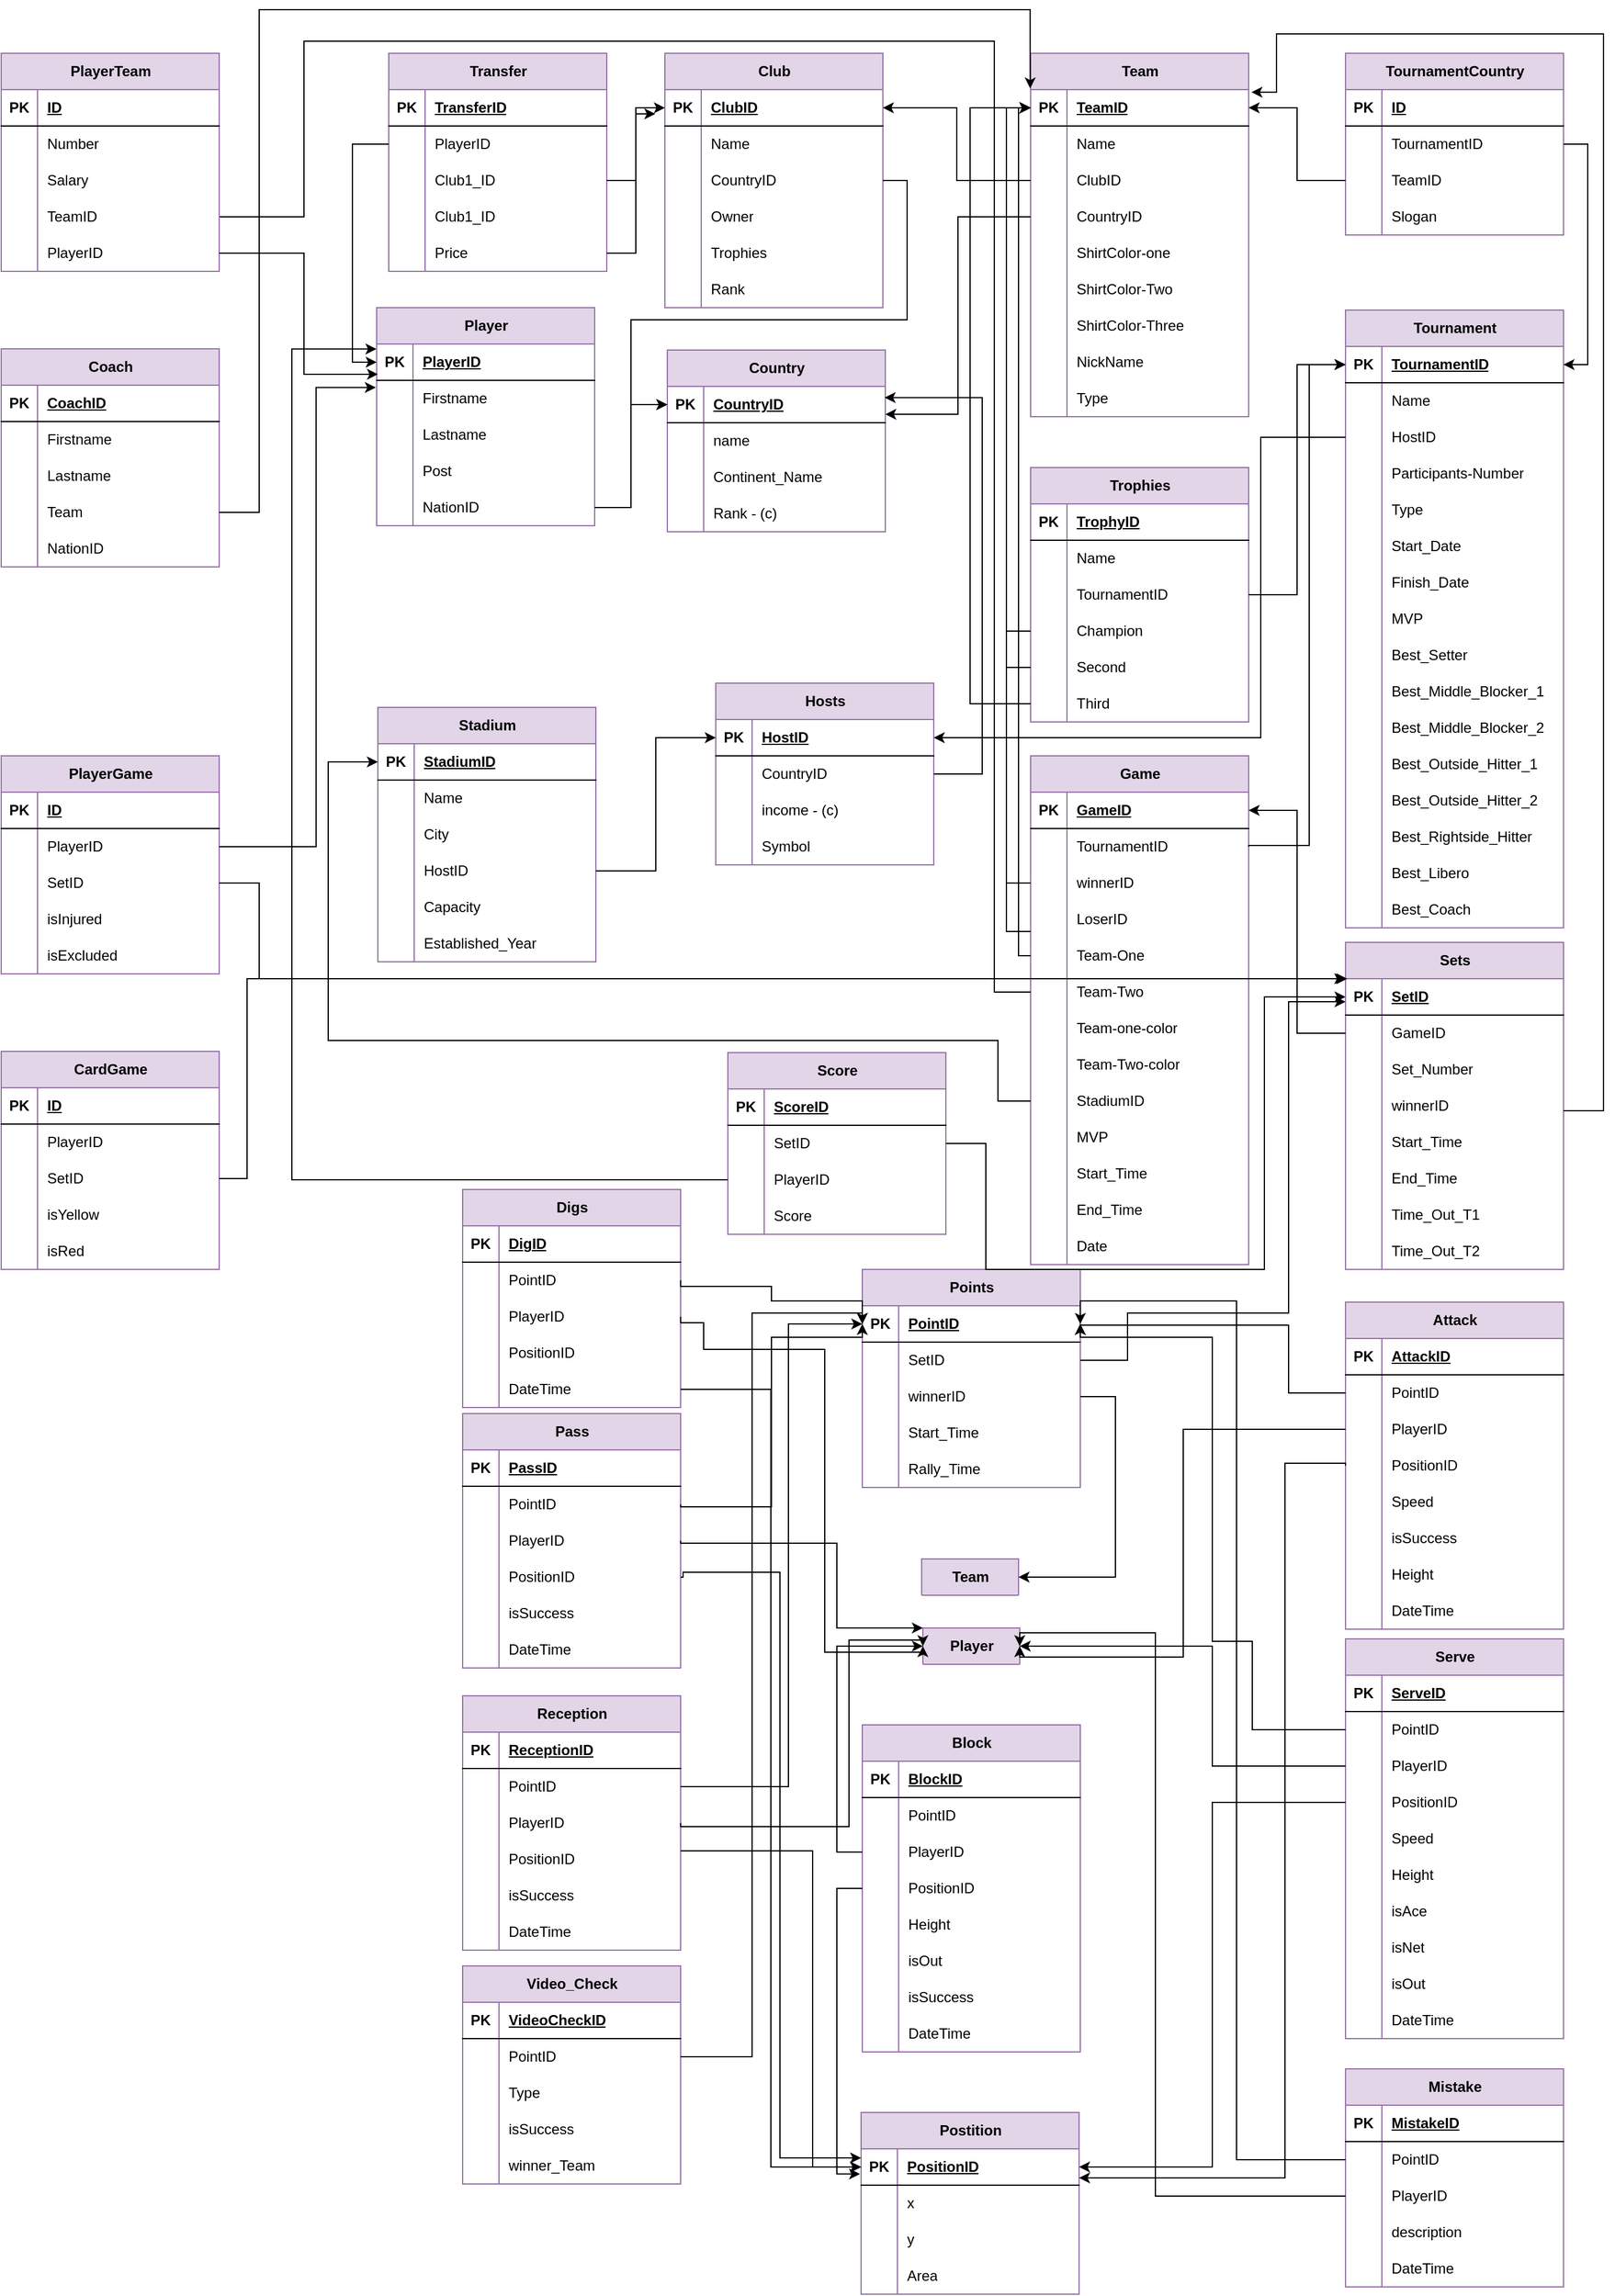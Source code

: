 <mxfile version="24.4.14" type="github" pages="2">
  <diagram id="QYXTYVGNZOt3z-AaoI5p" name="ER-Diagram">
    <mxGraphModel dx="2607" dy="1495" grid="1" gridSize="10" guides="1" tooltips="1" connect="1" arrows="1" fold="1" page="1" pageScale="1" pageWidth="1654" pageHeight="2336" math="0" shadow="0">
      <root>
        <mxCell id="0" />
        <mxCell id="1" parent="0" />
        <mxCell id="clxA730guBLC3eWTW0QJ-1" value="Player" style="shape=table;startSize=30;container=1;collapsible=1;childLayout=tableLayout;fixedRows=1;rowLines=0;fontStyle=1;align=center;resizeLast=1;html=1;fillColor=#e1d5e7;strokeColor=#9673a6;" parent="1" vertex="1">
          <mxGeometry x="487" y="396" width="180" height="180" as="geometry" />
        </mxCell>
        <mxCell id="clxA730guBLC3eWTW0QJ-2" value="" style="shape=tableRow;horizontal=0;startSize=0;swimlaneHead=0;swimlaneBody=0;fillColor=none;collapsible=0;dropTarget=0;points=[[0,0.5],[1,0.5]];portConstraint=eastwest;top=0;left=0;right=0;bottom=1;" parent="clxA730guBLC3eWTW0QJ-1" vertex="1">
          <mxGeometry y="30" width="180" height="30" as="geometry" />
        </mxCell>
        <mxCell id="clxA730guBLC3eWTW0QJ-3" value="PK" style="shape=partialRectangle;connectable=0;fillColor=none;top=0;left=0;bottom=0;right=0;fontStyle=1;overflow=hidden;whiteSpace=wrap;html=1;" parent="clxA730guBLC3eWTW0QJ-2" vertex="1">
          <mxGeometry width="30" height="30" as="geometry">
            <mxRectangle width="30" height="30" as="alternateBounds" />
          </mxGeometry>
        </mxCell>
        <mxCell id="clxA730guBLC3eWTW0QJ-4" value="PlayerID" style="shape=partialRectangle;connectable=0;fillColor=none;top=0;left=0;bottom=0;right=0;align=left;spacingLeft=6;fontStyle=5;overflow=hidden;whiteSpace=wrap;html=1;" parent="clxA730guBLC3eWTW0QJ-2" vertex="1">
          <mxGeometry x="30" width="150" height="30" as="geometry">
            <mxRectangle width="150" height="30" as="alternateBounds" />
          </mxGeometry>
        </mxCell>
        <mxCell id="clxA730guBLC3eWTW0QJ-5" value="" style="shape=tableRow;horizontal=0;startSize=0;swimlaneHead=0;swimlaneBody=0;fillColor=none;collapsible=0;dropTarget=0;points=[[0,0.5],[1,0.5]];portConstraint=eastwest;top=0;left=0;right=0;bottom=0;" parent="clxA730guBLC3eWTW0QJ-1" vertex="1">
          <mxGeometry y="60" width="180" height="30" as="geometry" />
        </mxCell>
        <mxCell id="clxA730guBLC3eWTW0QJ-6" value="" style="shape=partialRectangle;connectable=0;fillColor=none;top=0;left=0;bottom=0;right=0;editable=1;overflow=hidden;whiteSpace=wrap;html=1;" parent="clxA730guBLC3eWTW0QJ-5" vertex="1">
          <mxGeometry width="30" height="30" as="geometry">
            <mxRectangle width="30" height="30" as="alternateBounds" />
          </mxGeometry>
        </mxCell>
        <mxCell id="clxA730guBLC3eWTW0QJ-7" value="Firstname" style="shape=partialRectangle;connectable=0;fillColor=none;top=0;left=0;bottom=0;right=0;align=left;spacingLeft=6;overflow=hidden;whiteSpace=wrap;html=1;" parent="clxA730guBLC3eWTW0QJ-5" vertex="1">
          <mxGeometry x="30" width="150" height="30" as="geometry">
            <mxRectangle width="150" height="30" as="alternateBounds" />
          </mxGeometry>
        </mxCell>
        <mxCell id="clxA730guBLC3eWTW0QJ-8" value="" style="shape=tableRow;horizontal=0;startSize=0;swimlaneHead=0;swimlaneBody=0;fillColor=none;collapsible=0;dropTarget=0;points=[[0,0.5],[1,0.5]];portConstraint=eastwest;top=0;left=0;right=0;bottom=0;" parent="clxA730guBLC3eWTW0QJ-1" vertex="1">
          <mxGeometry y="90" width="180" height="30" as="geometry" />
        </mxCell>
        <mxCell id="clxA730guBLC3eWTW0QJ-9" value="" style="shape=partialRectangle;connectable=0;fillColor=none;top=0;left=0;bottom=0;right=0;editable=1;overflow=hidden;whiteSpace=wrap;html=1;" parent="clxA730guBLC3eWTW0QJ-8" vertex="1">
          <mxGeometry width="30" height="30" as="geometry">
            <mxRectangle width="30" height="30" as="alternateBounds" />
          </mxGeometry>
        </mxCell>
        <mxCell id="clxA730guBLC3eWTW0QJ-10" value="Lastname" style="shape=partialRectangle;connectable=0;fillColor=none;top=0;left=0;bottom=0;right=0;align=left;spacingLeft=6;overflow=hidden;whiteSpace=wrap;html=1;" parent="clxA730guBLC3eWTW0QJ-8" vertex="1">
          <mxGeometry x="30" width="150" height="30" as="geometry">
            <mxRectangle width="150" height="30" as="alternateBounds" />
          </mxGeometry>
        </mxCell>
        <mxCell id="clxA730guBLC3eWTW0QJ-14" value="" style="shape=tableRow;horizontal=0;startSize=0;swimlaneHead=0;swimlaneBody=0;fillColor=none;collapsible=0;dropTarget=0;points=[[0,0.5],[1,0.5]];portConstraint=eastwest;top=0;left=0;right=0;bottom=0;" parent="clxA730guBLC3eWTW0QJ-1" vertex="1">
          <mxGeometry y="120" width="180" height="30" as="geometry" />
        </mxCell>
        <mxCell id="clxA730guBLC3eWTW0QJ-15" value="" style="shape=partialRectangle;connectable=0;fillColor=none;top=0;left=0;bottom=0;right=0;editable=1;overflow=hidden;whiteSpace=wrap;html=1;" parent="clxA730guBLC3eWTW0QJ-14" vertex="1">
          <mxGeometry width="30" height="30" as="geometry">
            <mxRectangle width="30" height="30" as="alternateBounds" />
          </mxGeometry>
        </mxCell>
        <mxCell id="clxA730guBLC3eWTW0QJ-16" value="Post" style="shape=partialRectangle;connectable=0;fillColor=none;top=0;left=0;bottom=0;right=0;align=left;spacingLeft=6;overflow=hidden;whiteSpace=wrap;html=1;" parent="clxA730guBLC3eWTW0QJ-14" vertex="1">
          <mxGeometry x="30" width="150" height="30" as="geometry">
            <mxRectangle width="150" height="30" as="alternateBounds" />
          </mxGeometry>
        </mxCell>
        <mxCell id="clxA730guBLC3eWTW0QJ-17" value="" style="shape=tableRow;horizontal=0;startSize=0;swimlaneHead=0;swimlaneBody=0;fillColor=none;collapsible=0;dropTarget=0;points=[[0,0.5],[1,0.5]];portConstraint=eastwest;top=0;left=0;right=0;bottom=0;" parent="clxA730guBLC3eWTW0QJ-1" vertex="1">
          <mxGeometry y="150" width="180" height="30" as="geometry" />
        </mxCell>
        <mxCell id="clxA730guBLC3eWTW0QJ-18" value="" style="shape=partialRectangle;connectable=0;fillColor=none;top=0;left=0;bottom=0;right=0;editable=1;overflow=hidden;whiteSpace=wrap;html=1;" parent="clxA730guBLC3eWTW0QJ-17" vertex="1">
          <mxGeometry width="30" height="30" as="geometry">
            <mxRectangle width="30" height="30" as="alternateBounds" />
          </mxGeometry>
        </mxCell>
        <mxCell id="clxA730guBLC3eWTW0QJ-19" value="NationID" style="shape=partialRectangle;connectable=0;fillColor=none;top=0;left=0;bottom=0;right=0;align=left;spacingLeft=6;overflow=hidden;whiteSpace=wrap;html=1;" parent="clxA730guBLC3eWTW0QJ-17" vertex="1">
          <mxGeometry x="30" width="150" height="30" as="geometry">
            <mxRectangle width="150" height="30" as="alternateBounds" />
          </mxGeometry>
        </mxCell>
        <mxCell id="clxA730guBLC3eWTW0QJ-29" value="Country" style="shape=table;startSize=30;container=1;collapsible=1;childLayout=tableLayout;fixedRows=1;rowLines=0;fontStyle=1;align=center;resizeLast=1;html=1;fillColor=#e1d5e7;strokeColor=#9673a6;" parent="1" vertex="1">
          <mxGeometry x="727" y="431" width="180" height="150" as="geometry" />
        </mxCell>
        <mxCell id="clxA730guBLC3eWTW0QJ-30" value="" style="shape=tableRow;horizontal=0;startSize=0;swimlaneHead=0;swimlaneBody=0;fillColor=none;collapsible=0;dropTarget=0;points=[[0,0.5],[1,0.5]];portConstraint=eastwest;top=0;left=0;right=0;bottom=1;" parent="clxA730guBLC3eWTW0QJ-29" vertex="1">
          <mxGeometry y="30" width="180" height="30" as="geometry" />
        </mxCell>
        <mxCell id="clxA730guBLC3eWTW0QJ-31" value="PK" style="shape=partialRectangle;connectable=0;fillColor=none;top=0;left=0;bottom=0;right=0;fontStyle=1;overflow=hidden;whiteSpace=wrap;html=1;" parent="clxA730guBLC3eWTW0QJ-30" vertex="1">
          <mxGeometry width="30" height="30" as="geometry">
            <mxRectangle width="30" height="30" as="alternateBounds" />
          </mxGeometry>
        </mxCell>
        <mxCell id="clxA730guBLC3eWTW0QJ-32" value="CountryID" style="shape=partialRectangle;connectable=0;fillColor=none;top=0;left=0;bottom=0;right=0;align=left;spacingLeft=6;fontStyle=5;overflow=hidden;whiteSpace=wrap;html=1;" parent="clxA730guBLC3eWTW0QJ-30" vertex="1">
          <mxGeometry x="30" width="150" height="30" as="geometry">
            <mxRectangle width="150" height="30" as="alternateBounds" />
          </mxGeometry>
        </mxCell>
        <mxCell id="clxA730guBLC3eWTW0QJ-33" value="" style="shape=tableRow;horizontal=0;startSize=0;swimlaneHead=0;swimlaneBody=0;fillColor=none;collapsible=0;dropTarget=0;points=[[0,0.5],[1,0.5]];portConstraint=eastwest;top=0;left=0;right=0;bottom=0;" parent="clxA730guBLC3eWTW0QJ-29" vertex="1">
          <mxGeometry y="60" width="180" height="30" as="geometry" />
        </mxCell>
        <mxCell id="clxA730guBLC3eWTW0QJ-34" value="" style="shape=partialRectangle;connectable=0;fillColor=none;top=0;left=0;bottom=0;right=0;editable=1;overflow=hidden;whiteSpace=wrap;html=1;" parent="clxA730guBLC3eWTW0QJ-33" vertex="1">
          <mxGeometry width="30" height="30" as="geometry">
            <mxRectangle width="30" height="30" as="alternateBounds" />
          </mxGeometry>
        </mxCell>
        <mxCell id="clxA730guBLC3eWTW0QJ-35" value="name" style="shape=partialRectangle;connectable=0;fillColor=none;top=0;left=0;bottom=0;right=0;align=left;spacingLeft=6;overflow=hidden;whiteSpace=wrap;html=1;" parent="clxA730guBLC3eWTW0QJ-33" vertex="1">
          <mxGeometry x="30" width="150" height="30" as="geometry">
            <mxRectangle width="150" height="30" as="alternateBounds" />
          </mxGeometry>
        </mxCell>
        <mxCell id="clxA730guBLC3eWTW0QJ-36" value="" style="shape=tableRow;horizontal=0;startSize=0;swimlaneHead=0;swimlaneBody=0;fillColor=none;collapsible=0;dropTarget=0;points=[[0,0.5],[1,0.5]];portConstraint=eastwest;top=0;left=0;right=0;bottom=0;" parent="clxA730guBLC3eWTW0QJ-29" vertex="1">
          <mxGeometry y="90" width="180" height="30" as="geometry" />
        </mxCell>
        <mxCell id="clxA730guBLC3eWTW0QJ-37" value="" style="shape=partialRectangle;connectable=0;fillColor=none;top=0;left=0;bottom=0;right=0;editable=1;overflow=hidden;whiteSpace=wrap;html=1;" parent="clxA730guBLC3eWTW0QJ-36" vertex="1">
          <mxGeometry width="30" height="30" as="geometry">
            <mxRectangle width="30" height="30" as="alternateBounds" />
          </mxGeometry>
        </mxCell>
        <mxCell id="clxA730guBLC3eWTW0QJ-38" value="Continent_Name" style="shape=partialRectangle;connectable=0;fillColor=none;top=0;left=0;bottom=0;right=0;align=left;spacingLeft=6;overflow=hidden;whiteSpace=wrap;html=1;" parent="clxA730guBLC3eWTW0QJ-36" vertex="1">
          <mxGeometry x="30" width="150" height="30" as="geometry">
            <mxRectangle width="150" height="30" as="alternateBounds" />
          </mxGeometry>
        </mxCell>
        <mxCell id="clxA730guBLC3eWTW0QJ-39" value="" style="shape=tableRow;horizontal=0;startSize=0;swimlaneHead=0;swimlaneBody=0;fillColor=none;collapsible=0;dropTarget=0;points=[[0,0.5],[1,0.5]];portConstraint=eastwest;top=0;left=0;right=0;bottom=0;" parent="clxA730guBLC3eWTW0QJ-29" vertex="1">
          <mxGeometry y="120" width="180" height="30" as="geometry" />
        </mxCell>
        <mxCell id="clxA730guBLC3eWTW0QJ-40" value="" style="shape=partialRectangle;connectable=0;fillColor=none;top=0;left=0;bottom=0;right=0;editable=1;overflow=hidden;whiteSpace=wrap;html=1;" parent="clxA730guBLC3eWTW0QJ-39" vertex="1">
          <mxGeometry width="30" height="30" as="geometry">
            <mxRectangle width="30" height="30" as="alternateBounds" />
          </mxGeometry>
        </mxCell>
        <mxCell id="clxA730guBLC3eWTW0QJ-41" value="Rank - (c)" style="shape=partialRectangle;connectable=0;fillColor=none;top=0;left=0;bottom=0;right=0;align=left;spacingLeft=6;overflow=hidden;whiteSpace=wrap;html=1;" parent="clxA730guBLC3eWTW0QJ-39" vertex="1">
          <mxGeometry x="30" width="150" height="30" as="geometry">
            <mxRectangle width="150" height="30" as="alternateBounds" />
          </mxGeometry>
        </mxCell>
        <mxCell id="clxA730guBLC3eWTW0QJ-45" value="Trophies" style="shape=table;startSize=30;container=1;collapsible=1;childLayout=tableLayout;fixedRows=1;rowLines=0;fontStyle=1;align=center;resizeLast=1;html=1;fillColor=#e1d5e7;strokeColor=#9673a6;" parent="1" vertex="1">
          <mxGeometry x="1027" y="528" width="180" height="210" as="geometry" />
        </mxCell>
        <mxCell id="clxA730guBLC3eWTW0QJ-46" value="" style="shape=tableRow;horizontal=0;startSize=0;swimlaneHead=0;swimlaneBody=0;fillColor=none;collapsible=0;dropTarget=0;points=[[0,0.5],[1,0.5]];portConstraint=eastwest;top=0;left=0;right=0;bottom=1;" parent="clxA730guBLC3eWTW0QJ-45" vertex="1">
          <mxGeometry y="30" width="180" height="30" as="geometry" />
        </mxCell>
        <mxCell id="clxA730guBLC3eWTW0QJ-47" value="PK" style="shape=partialRectangle;connectable=0;fillColor=none;top=0;left=0;bottom=0;right=0;fontStyle=1;overflow=hidden;whiteSpace=wrap;html=1;" parent="clxA730guBLC3eWTW0QJ-46" vertex="1">
          <mxGeometry width="30" height="30" as="geometry">
            <mxRectangle width="30" height="30" as="alternateBounds" />
          </mxGeometry>
        </mxCell>
        <mxCell id="clxA730guBLC3eWTW0QJ-48" value="TrophyID" style="shape=partialRectangle;connectable=0;fillColor=none;top=0;left=0;bottom=0;right=0;align=left;spacingLeft=6;fontStyle=5;overflow=hidden;whiteSpace=wrap;html=1;" parent="clxA730guBLC3eWTW0QJ-46" vertex="1">
          <mxGeometry x="30" width="150" height="30" as="geometry">
            <mxRectangle width="150" height="30" as="alternateBounds" />
          </mxGeometry>
        </mxCell>
        <mxCell id="clxA730guBLC3eWTW0QJ-49" value="" style="shape=tableRow;horizontal=0;startSize=0;swimlaneHead=0;swimlaneBody=0;fillColor=none;collapsible=0;dropTarget=0;points=[[0,0.5],[1,0.5]];portConstraint=eastwest;top=0;left=0;right=0;bottom=0;" parent="clxA730guBLC3eWTW0QJ-45" vertex="1">
          <mxGeometry y="60" width="180" height="30" as="geometry" />
        </mxCell>
        <mxCell id="clxA730guBLC3eWTW0QJ-50" value="" style="shape=partialRectangle;connectable=0;fillColor=none;top=0;left=0;bottom=0;right=0;editable=1;overflow=hidden;whiteSpace=wrap;html=1;" parent="clxA730guBLC3eWTW0QJ-49" vertex="1">
          <mxGeometry width="30" height="30" as="geometry">
            <mxRectangle width="30" height="30" as="alternateBounds" />
          </mxGeometry>
        </mxCell>
        <mxCell id="clxA730guBLC3eWTW0QJ-51" value="Name" style="shape=partialRectangle;connectable=0;fillColor=none;top=0;left=0;bottom=0;right=0;align=left;spacingLeft=6;overflow=hidden;whiteSpace=wrap;html=1;" parent="clxA730guBLC3eWTW0QJ-49" vertex="1">
          <mxGeometry x="30" width="150" height="30" as="geometry">
            <mxRectangle width="150" height="30" as="alternateBounds" />
          </mxGeometry>
        </mxCell>
        <mxCell id="clxA730guBLC3eWTW0QJ-52" value="" style="shape=tableRow;horizontal=0;startSize=0;swimlaneHead=0;swimlaneBody=0;fillColor=none;collapsible=0;dropTarget=0;points=[[0,0.5],[1,0.5]];portConstraint=eastwest;top=0;left=0;right=0;bottom=0;" parent="clxA730guBLC3eWTW0QJ-45" vertex="1">
          <mxGeometry y="90" width="180" height="30" as="geometry" />
        </mxCell>
        <mxCell id="clxA730guBLC3eWTW0QJ-53" value="" style="shape=partialRectangle;connectable=0;fillColor=none;top=0;left=0;bottom=0;right=0;editable=1;overflow=hidden;whiteSpace=wrap;html=1;" parent="clxA730guBLC3eWTW0QJ-52" vertex="1">
          <mxGeometry width="30" height="30" as="geometry">
            <mxRectangle width="30" height="30" as="alternateBounds" />
          </mxGeometry>
        </mxCell>
        <mxCell id="clxA730guBLC3eWTW0QJ-54" value="TournamentID" style="shape=partialRectangle;connectable=0;fillColor=none;top=0;left=0;bottom=0;right=0;align=left;spacingLeft=6;overflow=hidden;whiteSpace=wrap;html=1;" parent="clxA730guBLC3eWTW0QJ-52" vertex="1">
          <mxGeometry x="30" width="150" height="30" as="geometry">
            <mxRectangle width="150" height="30" as="alternateBounds" />
          </mxGeometry>
        </mxCell>
        <mxCell id="clxA730guBLC3eWTW0QJ-55" value="" style="shape=tableRow;horizontal=0;startSize=0;swimlaneHead=0;swimlaneBody=0;fillColor=none;collapsible=0;dropTarget=0;points=[[0,0.5],[1,0.5]];portConstraint=eastwest;top=0;left=0;right=0;bottom=0;" parent="clxA730guBLC3eWTW0QJ-45" vertex="1">
          <mxGeometry y="120" width="180" height="30" as="geometry" />
        </mxCell>
        <mxCell id="clxA730guBLC3eWTW0QJ-56" value="" style="shape=partialRectangle;connectable=0;fillColor=none;top=0;left=0;bottom=0;right=0;editable=1;overflow=hidden;whiteSpace=wrap;html=1;" parent="clxA730guBLC3eWTW0QJ-55" vertex="1">
          <mxGeometry width="30" height="30" as="geometry">
            <mxRectangle width="30" height="30" as="alternateBounds" />
          </mxGeometry>
        </mxCell>
        <mxCell id="clxA730guBLC3eWTW0QJ-57" value="Champion" style="shape=partialRectangle;connectable=0;fillColor=none;top=0;left=0;bottom=0;right=0;align=left;spacingLeft=6;overflow=hidden;whiteSpace=wrap;html=1;" parent="clxA730guBLC3eWTW0QJ-55" vertex="1">
          <mxGeometry x="30" width="150" height="30" as="geometry">
            <mxRectangle width="150" height="30" as="alternateBounds" />
          </mxGeometry>
        </mxCell>
        <mxCell id="clxA730guBLC3eWTW0QJ-58" value="" style="shape=tableRow;horizontal=0;startSize=0;swimlaneHead=0;swimlaneBody=0;fillColor=none;collapsible=0;dropTarget=0;points=[[0,0.5],[1,0.5]];portConstraint=eastwest;top=0;left=0;right=0;bottom=0;" parent="clxA730guBLC3eWTW0QJ-45" vertex="1">
          <mxGeometry y="150" width="180" height="30" as="geometry" />
        </mxCell>
        <mxCell id="clxA730guBLC3eWTW0QJ-59" value="" style="shape=partialRectangle;connectable=0;fillColor=none;top=0;left=0;bottom=0;right=0;editable=1;overflow=hidden;whiteSpace=wrap;html=1;" parent="clxA730guBLC3eWTW0QJ-58" vertex="1">
          <mxGeometry width="30" height="30" as="geometry">
            <mxRectangle width="30" height="30" as="alternateBounds" />
          </mxGeometry>
        </mxCell>
        <mxCell id="clxA730guBLC3eWTW0QJ-60" value="Second" style="shape=partialRectangle;connectable=0;fillColor=none;top=0;left=0;bottom=0;right=0;align=left;spacingLeft=6;overflow=hidden;whiteSpace=wrap;html=1;" parent="clxA730guBLC3eWTW0QJ-58" vertex="1">
          <mxGeometry x="30" width="150" height="30" as="geometry">
            <mxRectangle width="150" height="30" as="alternateBounds" />
          </mxGeometry>
        </mxCell>
        <mxCell id="clxA730guBLC3eWTW0QJ-61" value="" style="shape=tableRow;horizontal=0;startSize=0;swimlaneHead=0;swimlaneBody=0;fillColor=none;collapsible=0;dropTarget=0;points=[[0,0.5],[1,0.5]];portConstraint=eastwest;top=0;left=0;right=0;bottom=0;" parent="clxA730guBLC3eWTW0QJ-45" vertex="1">
          <mxGeometry y="180" width="180" height="30" as="geometry" />
        </mxCell>
        <mxCell id="clxA730guBLC3eWTW0QJ-62" value="" style="shape=partialRectangle;connectable=0;fillColor=none;top=0;left=0;bottom=0;right=0;editable=1;overflow=hidden;whiteSpace=wrap;html=1;" parent="clxA730guBLC3eWTW0QJ-61" vertex="1">
          <mxGeometry width="30" height="30" as="geometry">
            <mxRectangle width="30" height="30" as="alternateBounds" />
          </mxGeometry>
        </mxCell>
        <mxCell id="clxA730guBLC3eWTW0QJ-63" value="Third" style="shape=partialRectangle;connectable=0;fillColor=none;top=0;left=0;bottom=0;right=0;align=left;spacingLeft=6;overflow=hidden;whiteSpace=wrap;html=1;" parent="clxA730guBLC3eWTW0QJ-61" vertex="1">
          <mxGeometry x="30" width="150" height="30" as="geometry">
            <mxRectangle width="150" height="30" as="alternateBounds" />
          </mxGeometry>
        </mxCell>
        <mxCell id="clxA730guBLC3eWTW0QJ-64" value="Tournament" style="shape=table;startSize=30;container=1;collapsible=1;childLayout=tableLayout;fixedRows=1;rowLines=0;fontStyle=1;align=center;resizeLast=1;html=1;fillColor=#e1d5e7;strokeColor=#9673a6;" parent="1" vertex="1">
          <mxGeometry x="1287" y="398" width="180" height="510" as="geometry" />
        </mxCell>
        <mxCell id="clxA730guBLC3eWTW0QJ-65" value="" style="shape=tableRow;horizontal=0;startSize=0;swimlaneHead=0;swimlaneBody=0;fillColor=none;collapsible=0;dropTarget=0;points=[[0,0.5],[1,0.5]];portConstraint=eastwest;top=0;left=0;right=0;bottom=1;" parent="clxA730guBLC3eWTW0QJ-64" vertex="1">
          <mxGeometry y="30" width="180" height="30" as="geometry" />
        </mxCell>
        <mxCell id="clxA730guBLC3eWTW0QJ-66" value="PK" style="shape=partialRectangle;connectable=0;fillColor=none;top=0;left=0;bottom=0;right=0;fontStyle=1;overflow=hidden;whiteSpace=wrap;html=1;" parent="clxA730guBLC3eWTW0QJ-65" vertex="1">
          <mxGeometry width="30" height="30" as="geometry">
            <mxRectangle width="30" height="30" as="alternateBounds" />
          </mxGeometry>
        </mxCell>
        <mxCell id="clxA730guBLC3eWTW0QJ-67" value="TournamentID" style="shape=partialRectangle;connectable=0;fillColor=none;top=0;left=0;bottom=0;right=0;align=left;spacingLeft=6;fontStyle=5;overflow=hidden;whiteSpace=wrap;html=1;" parent="clxA730guBLC3eWTW0QJ-65" vertex="1">
          <mxGeometry x="30" width="150" height="30" as="geometry">
            <mxRectangle width="150" height="30" as="alternateBounds" />
          </mxGeometry>
        </mxCell>
        <mxCell id="clxA730guBLC3eWTW0QJ-68" value="" style="shape=tableRow;horizontal=0;startSize=0;swimlaneHead=0;swimlaneBody=0;fillColor=none;collapsible=0;dropTarget=0;points=[[0,0.5],[1,0.5]];portConstraint=eastwest;top=0;left=0;right=0;bottom=0;" parent="clxA730guBLC3eWTW0QJ-64" vertex="1">
          <mxGeometry y="60" width="180" height="30" as="geometry" />
        </mxCell>
        <mxCell id="clxA730guBLC3eWTW0QJ-69" value="" style="shape=partialRectangle;connectable=0;fillColor=none;top=0;left=0;bottom=0;right=0;editable=1;overflow=hidden;whiteSpace=wrap;html=1;" parent="clxA730guBLC3eWTW0QJ-68" vertex="1">
          <mxGeometry width="30" height="30" as="geometry">
            <mxRectangle width="30" height="30" as="alternateBounds" />
          </mxGeometry>
        </mxCell>
        <mxCell id="clxA730guBLC3eWTW0QJ-70" value="Name" style="shape=partialRectangle;connectable=0;fillColor=none;top=0;left=0;bottom=0;right=0;align=left;spacingLeft=6;overflow=hidden;whiteSpace=wrap;html=1;" parent="clxA730guBLC3eWTW0QJ-68" vertex="1">
          <mxGeometry x="30" width="150" height="30" as="geometry">
            <mxRectangle width="150" height="30" as="alternateBounds" />
          </mxGeometry>
        </mxCell>
        <mxCell id="clxA730guBLC3eWTW0QJ-74" value="" style="shape=tableRow;horizontal=0;startSize=0;swimlaneHead=0;swimlaneBody=0;fillColor=none;collapsible=0;dropTarget=0;points=[[0,0.5],[1,0.5]];portConstraint=eastwest;top=0;left=0;right=0;bottom=0;" parent="clxA730guBLC3eWTW0QJ-64" vertex="1">
          <mxGeometry y="90" width="180" height="30" as="geometry" />
        </mxCell>
        <mxCell id="clxA730guBLC3eWTW0QJ-75" value="" style="shape=partialRectangle;connectable=0;fillColor=none;top=0;left=0;bottom=0;right=0;editable=1;overflow=hidden;whiteSpace=wrap;html=1;" parent="clxA730guBLC3eWTW0QJ-74" vertex="1">
          <mxGeometry width="30" height="30" as="geometry">
            <mxRectangle width="30" height="30" as="alternateBounds" />
          </mxGeometry>
        </mxCell>
        <mxCell id="clxA730guBLC3eWTW0QJ-76" value="HostID" style="shape=partialRectangle;connectable=0;fillColor=none;top=0;left=0;bottom=0;right=0;align=left;spacingLeft=6;overflow=hidden;whiteSpace=wrap;html=1;" parent="clxA730guBLC3eWTW0QJ-74" vertex="1">
          <mxGeometry x="30" width="150" height="30" as="geometry">
            <mxRectangle width="150" height="30" as="alternateBounds" />
          </mxGeometry>
        </mxCell>
        <mxCell id="clxA730guBLC3eWTW0QJ-77" value="" style="shape=tableRow;horizontal=0;startSize=0;swimlaneHead=0;swimlaneBody=0;fillColor=none;collapsible=0;dropTarget=0;points=[[0,0.5],[1,0.5]];portConstraint=eastwest;top=0;left=0;right=0;bottom=0;" parent="clxA730guBLC3eWTW0QJ-64" vertex="1">
          <mxGeometry y="120" width="180" height="30" as="geometry" />
        </mxCell>
        <mxCell id="clxA730guBLC3eWTW0QJ-78" value="" style="shape=partialRectangle;connectable=0;fillColor=none;top=0;left=0;bottom=0;right=0;editable=1;overflow=hidden;whiteSpace=wrap;html=1;" parent="clxA730guBLC3eWTW0QJ-77" vertex="1">
          <mxGeometry width="30" height="30" as="geometry">
            <mxRectangle width="30" height="30" as="alternateBounds" />
          </mxGeometry>
        </mxCell>
        <mxCell id="clxA730guBLC3eWTW0QJ-79" value="&lt;span lang=&quot;en&quot; class=&quot;HwtZe&quot;&gt;&lt;span class=&quot;jCAhz JxVs2d ChMk0b&quot;&gt;&lt;span class=&quot;ryNqvb&quot;&gt;Participants-Number&lt;/span&gt;&lt;/span&gt;&lt;/span&gt;" style="shape=partialRectangle;connectable=0;fillColor=none;top=0;left=0;bottom=0;right=0;align=left;spacingLeft=6;overflow=hidden;whiteSpace=wrap;html=1;" parent="clxA730guBLC3eWTW0QJ-77" vertex="1">
          <mxGeometry x="30" width="150" height="30" as="geometry">
            <mxRectangle width="150" height="30" as="alternateBounds" />
          </mxGeometry>
        </mxCell>
        <mxCell id="clxA730guBLC3eWTW0QJ-80" value="" style="shape=tableRow;horizontal=0;startSize=0;swimlaneHead=0;swimlaneBody=0;fillColor=none;collapsible=0;dropTarget=0;points=[[0,0.5],[1,0.5]];portConstraint=eastwest;top=0;left=0;right=0;bottom=0;" parent="clxA730guBLC3eWTW0QJ-64" vertex="1">
          <mxGeometry y="150" width="180" height="30" as="geometry" />
        </mxCell>
        <mxCell id="clxA730guBLC3eWTW0QJ-81" value="" style="shape=partialRectangle;connectable=0;fillColor=none;top=0;left=0;bottom=0;right=0;editable=1;overflow=hidden;whiteSpace=wrap;html=1;" parent="clxA730guBLC3eWTW0QJ-80" vertex="1">
          <mxGeometry width="30" height="30" as="geometry">
            <mxRectangle width="30" height="30" as="alternateBounds" />
          </mxGeometry>
        </mxCell>
        <mxCell id="clxA730guBLC3eWTW0QJ-82" value="Type" style="shape=partialRectangle;connectable=0;fillColor=none;top=0;left=0;bottom=0;right=0;align=left;spacingLeft=6;overflow=hidden;whiteSpace=wrap;html=1;" parent="clxA730guBLC3eWTW0QJ-80" vertex="1">
          <mxGeometry x="30" width="150" height="30" as="geometry">
            <mxRectangle width="150" height="30" as="alternateBounds" />
          </mxGeometry>
        </mxCell>
        <mxCell id="HMKhX__k_DjfBtMZ-gE2-1" value="" style="shape=tableRow;horizontal=0;startSize=0;swimlaneHead=0;swimlaneBody=0;fillColor=none;collapsible=0;dropTarget=0;points=[[0,0.5],[1,0.5]];portConstraint=eastwest;top=0;left=0;right=0;bottom=0;" parent="clxA730guBLC3eWTW0QJ-64" vertex="1">
          <mxGeometry y="180" width="180" height="30" as="geometry" />
        </mxCell>
        <mxCell id="HMKhX__k_DjfBtMZ-gE2-2" value="" style="shape=partialRectangle;connectable=0;fillColor=none;top=0;left=0;bottom=0;right=0;editable=1;overflow=hidden;whiteSpace=wrap;html=1;" parent="HMKhX__k_DjfBtMZ-gE2-1" vertex="1">
          <mxGeometry width="30" height="30" as="geometry">
            <mxRectangle width="30" height="30" as="alternateBounds" />
          </mxGeometry>
        </mxCell>
        <mxCell id="HMKhX__k_DjfBtMZ-gE2-3" value="Start_Date" style="shape=partialRectangle;connectable=0;fillColor=none;top=0;left=0;bottom=0;right=0;align=left;spacingLeft=6;overflow=hidden;whiteSpace=wrap;html=1;" parent="HMKhX__k_DjfBtMZ-gE2-1" vertex="1">
          <mxGeometry x="30" width="150" height="30" as="geometry">
            <mxRectangle width="150" height="30" as="alternateBounds" />
          </mxGeometry>
        </mxCell>
        <mxCell id="HMKhX__k_DjfBtMZ-gE2-4" value="" style="shape=tableRow;horizontal=0;startSize=0;swimlaneHead=0;swimlaneBody=0;fillColor=none;collapsible=0;dropTarget=0;points=[[0,0.5],[1,0.5]];portConstraint=eastwest;top=0;left=0;right=0;bottom=0;" parent="clxA730guBLC3eWTW0QJ-64" vertex="1">
          <mxGeometry y="210" width="180" height="30" as="geometry" />
        </mxCell>
        <mxCell id="HMKhX__k_DjfBtMZ-gE2-5" value="" style="shape=partialRectangle;connectable=0;fillColor=none;top=0;left=0;bottom=0;right=0;editable=1;overflow=hidden;whiteSpace=wrap;html=1;" parent="HMKhX__k_DjfBtMZ-gE2-4" vertex="1">
          <mxGeometry width="30" height="30" as="geometry">
            <mxRectangle width="30" height="30" as="alternateBounds" />
          </mxGeometry>
        </mxCell>
        <mxCell id="HMKhX__k_DjfBtMZ-gE2-6" value="Finish_Date" style="shape=partialRectangle;connectable=0;fillColor=none;top=0;left=0;bottom=0;right=0;align=left;spacingLeft=6;overflow=hidden;whiteSpace=wrap;html=1;" parent="HMKhX__k_DjfBtMZ-gE2-4" vertex="1">
          <mxGeometry x="30" width="150" height="30" as="geometry">
            <mxRectangle width="150" height="30" as="alternateBounds" />
          </mxGeometry>
        </mxCell>
        <mxCell id="s9uk07SSZCnjDYhqBX9W-1" value="" style="shape=tableRow;horizontal=0;startSize=0;swimlaneHead=0;swimlaneBody=0;fillColor=none;collapsible=0;dropTarget=0;points=[[0,0.5],[1,0.5]];portConstraint=eastwest;top=0;left=0;right=0;bottom=0;" vertex="1" parent="clxA730guBLC3eWTW0QJ-64">
          <mxGeometry y="240" width="180" height="30" as="geometry" />
        </mxCell>
        <mxCell id="s9uk07SSZCnjDYhqBX9W-2" value="" style="shape=partialRectangle;connectable=0;fillColor=none;top=0;left=0;bottom=0;right=0;editable=1;overflow=hidden;whiteSpace=wrap;html=1;" vertex="1" parent="s9uk07SSZCnjDYhqBX9W-1">
          <mxGeometry width="30" height="30" as="geometry">
            <mxRectangle width="30" height="30" as="alternateBounds" />
          </mxGeometry>
        </mxCell>
        <mxCell id="s9uk07SSZCnjDYhqBX9W-3" value="MVP" style="shape=partialRectangle;connectable=0;fillColor=none;top=0;left=0;bottom=0;right=0;align=left;spacingLeft=6;overflow=hidden;whiteSpace=wrap;html=1;" vertex="1" parent="s9uk07SSZCnjDYhqBX9W-1">
          <mxGeometry x="30" width="150" height="30" as="geometry">
            <mxRectangle width="150" height="30" as="alternateBounds" />
          </mxGeometry>
        </mxCell>
        <mxCell id="s9uk07SSZCnjDYhqBX9W-4" value="" style="shape=tableRow;horizontal=0;startSize=0;swimlaneHead=0;swimlaneBody=0;fillColor=none;collapsible=0;dropTarget=0;points=[[0,0.5],[1,0.5]];portConstraint=eastwest;top=0;left=0;right=0;bottom=0;" vertex="1" parent="clxA730guBLC3eWTW0QJ-64">
          <mxGeometry y="270" width="180" height="30" as="geometry" />
        </mxCell>
        <mxCell id="s9uk07SSZCnjDYhqBX9W-5" value="" style="shape=partialRectangle;connectable=0;fillColor=none;top=0;left=0;bottom=0;right=0;editable=1;overflow=hidden;whiteSpace=wrap;html=1;" vertex="1" parent="s9uk07SSZCnjDYhqBX9W-4">
          <mxGeometry width="30" height="30" as="geometry">
            <mxRectangle width="30" height="30" as="alternateBounds" />
          </mxGeometry>
        </mxCell>
        <mxCell id="s9uk07SSZCnjDYhqBX9W-6" value="Best_Setter" style="shape=partialRectangle;connectable=0;fillColor=none;top=0;left=0;bottom=0;right=0;align=left;spacingLeft=6;overflow=hidden;whiteSpace=wrap;html=1;" vertex="1" parent="s9uk07SSZCnjDYhqBX9W-4">
          <mxGeometry x="30" width="150" height="30" as="geometry">
            <mxRectangle width="150" height="30" as="alternateBounds" />
          </mxGeometry>
        </mxCell>
        <mxCell id="d7HpP67Ng_KRQLD1DDjR-1" value="" style="shape=tableRow;horizontal=0;startSize=0;swimlaneHead=0;swimlaneBody=0;fillColor=none;collapsible=0;dropTarget=0;points=[[0,0.5],[1,0.5]];portConstraint=eastwest;top=0;left=0;right=0;bottom=0;" vertex="1" parent="clxA730guBLC3eWTW0QJ-64">
          <mxGeometry y="300" width="180" height="30" as="geometry" />
        </mxCell>
        <mxCell id="d7HpP67Ng_KRQLD1DDjR-2" value="" style="shape=partialRectangle;connectable=0;fillColor=none;top=0;left=0;bottom=0;right=0;editable=1;overflow=hidden;whiteSpace=wrap;html=1;" vertex="1" parent="d7HpP67Ng_KRQLD1DDjR-1">
          <mxGeometry width="30" height="30" as="geometry">
            <mxRectangle width="30" height="30" as="alternateBounds" />
          </mxGeometry>
        </mxCell>
        <mxCell id="d7HpP67Ng_KRQLD1DDjR-3" value="Best_Middle_Blocker_1" style="shape=partialRectangle;connectable=0;fillColor=none;top=0;left=0;bottom=0;right=0;align=left;spacingLeft=6;overflow=hidden;whiteSpace=wrap;html=1;" vertex="1" parent="d7HpP67Ng_KRQLD1DDjR-1">
          <mxGeometry x="30" width="150" height="30" as="geometry">
            <mxRectangle width="150" height="30" as="alternateBounds" />
          </mxGeometry>
        </mxCell>
        <mxCell id="d7HpP67Ng_KRQLD1DDjR-4" value="" style="shape=tableRow;horizontal=0;startSize=0;swimlaneHead=0;swimlaneBody=0;fillColor=none;collapsible=0;dropTarget=0;points=[[0,0.5],[1,0.5]];portConstraint=eastwest;top=0;left=0;right=0;bottom=0;" vertex="1" parent="clxA730guBLC3eWTW0QJ-64">
          <mxGeometry y="330" width="180" height="30" as="geometry" />
        </mxCell>
        <mxCell id="d7HpP67Ng_KRQLD1DDjR-5" value="" style="shape=partialRectangle;connectable=0;fillColor=none;top=0;left=0;bottom=0;right=0;editable=1;overflow=hidden;whiteSpace=wrap;html=1;" vertex="1" parent="d7HpP67Ng_KRQLD1DDjR-4">
          <mxGeometry width="30" height="30" as="geometry">
            <mxRectangle width="30" height="30" as="alternateBounds" />
          </mxGeometry>
        </mxCell>
        <mxCell id="d7HpP67Ng_KRQLD1DDjR-6" value="Best_Middle_Blocker_2" style="shape=partialRectangle;connectable=0;fillColor=none;top=0;left=0;bottom=0;right=0;align=left;spacingLeft=6;overflow=hidden;whiteSpace=wrap;html=1;" vertex="1" parent="d7HpP67Ng_KRQLD1DDjR-4">
          <mxGeometry x="30" width="150" height="30" as="geometry">
            <mxRectangle width="150" height="30" as="alternateBounds" />
          </mxGeometry>
        </mxCell>
        <mxCell id="d7HpP67Ng_KRQLD1DDjR-7" value="" style="shape=tableRow;horizontal=0;startSize=0;swimlaneHead=0;swimlaneBody=0;fillColor=none;collapsible=0;dropTarget=0;points=[[0,0.5],[1,0.5]];portConstraint=eastwest;top=0;left=0;right=0;bottom=0;" vertex="1" parent="clxA730guBLC3eWTW0QJ-64">
          <mxGeometry y="360" width="180" height="30" as="geometry" />
        </mxCell>
        <mxCell id="d7HpP67Ng_KRQLD1DDjR-8" value="" style="shape=partialRectangle;connectable=0;fillColor=none;top=0;left=0;bottom=0;right=0;editable=1;overflow=hidden;whiteSpace=wrap;html=1;" vertex="1" parent="d7HpP67Ng_KRQLD1DDjR-7">
          <mxGeometry width="30" height="30" as="geometry">
            <mxRectangle width="30" height="30" as="alternateBounds" />
          </mxGeometry>
        </mxCell>
        <mxCell id="d7HpP67Ng_KRQLD1DDjR-9" value="Best_Outside_Hitter_1" style="shape=partialRectangle;connectable=0;fillColor=none;top=0;left=0;bottom=0;right=0;align=left;spacingLeft=6;overflow=hidden;whiteSpace=wrap;html=1;" vertex="1" parent="d7HpP67Ng_KRQLD1DDjR-7">
          <mxGeometry x="30" width="150" height="30" as="geometry">
            <mxRectangle width="150" height="30" as="alternateBounds" />
          </mxGeometry>
        </mxCell>
        <mxCell id="d7HpP67Ng_KRQLD1DDjR-10" value="" style="shape=tableRow;horizontal=0;startSize=0;swimlaneHead=0;swimlaneBody=0;fillColor=none;collapsible=0;dropTarget=0;points=[[0,0.5],[1,0.5]];portConstraint=eastwest;top=0;left=0;right=0;bottom=0;" vertex="1" parent="clxA730guBLC3eWTW0QJ-64">
          <mxGeometry y="390" width="180" height="30" as="geometry" />
        </mxCell>
        <mxCell id="d7HpP67Ng_KRQLD1DDjR-11" value="" style="shape=partialRectangle;connectable=0;fillColor=none;top=0;left=0;bottom=0;right=0;editable=1;overflow=hidden;whiteSpace=wrap;html=1;" vertex="1" parent="d7HpP67Ng_KRQLD1DDjR-10">
          <mxGeometry width="30" height="30" as="geometry">
            <mxRectangle width="30" height="30" as="alternateBounds" />
          </mxGeometry>
        </mxCell>
        <mxCell id="d7HpP67Ng_KRQLD1DDjR-12" value="Best_Outside_Hitter_2" style="shape=partialRectangle;connectable=0;fillColor=none;top=0;left=0;bottom=0;right=0;align=left;spacingLeft=6;overflow=hidden;whiteSpace=wrap;html=1;" vertex="1" parent="d7HpP67Ng_KRQLD1DDjR-10">
          <mxGeometry x="30" width="150" height="30" as="geometry">
            <mxRectangle width="150" height="30" as="alternateBounds" />
          </mxGeometry>
        </mxCell>
        <mxCell id="d7HpP67Ng_KRQLD1DDjR-13" value="" style="shape=tableRow;horizontal=0;startSize=0;swimlaneHead=0;swimlaneBody=0;fillColor=none;collapsible=0;dropTarget=0;points=[[0,0.5],[1,0.5]];portConstraint=eastwest;top=0;left=0;right=0;bottom=0;" vertex="1" parent="clxA730guBLC3eWTW0QJ-64">
          <mxGeometry y="420" width="180" height="30" as="geometry" />
        </mxCell>
        <mxCell id="d7HpP67Ng_KRQLD1DDjR-14" value="" style="shape=partialRectangle;connectable=0;fillColor=none;top=0;left=0;bottom=0;right=0;editable=1;overflow=hidden;whiteSpace=wrap;html=1;" vertex="1" parent="d7HpP67Ng_KRQLD1DDjR-13">
          <mxGeometry width="30" height="30" as="geometry">
            <mxRectangle width="30" height="30" as="alternateBounds" />
          </mxGeometry>
        </mxCell>
        <mxCell id="d7HpP67Ng_KRQLD1DDjR-15" value="Best_Rightside_Hitter" style="shape=partialRectangle;connectable=0;fillColor=none;top=0;left=0;bottom=0;right=0;align=left;spacingLeft=6;overflow=hidden;whiteSpace=wrap;html=1;" vertex="1" parent="d7HpP67Ng_KRQLD1DDjR-13">
          <mxGeometry x="30" width="150" height="30" as="geometry">
            <mxRectangle width="150" height="30" as="alternateBounds" />
          </mxGeometry>
        </mxCell>
        <mxCell id="d7HpP67Ng_KRQLD1DDjR-16" value="" style="shape=tableRow;horizontal=0;startSize=0;swimlaneHead=0;swimlaneBody=0;fillColor=none;collapsible=0;dropTarget=0;points=[[0,0.5],[1,0.5]];portConstraint=eastwest;top=0;left=0;right=0;bottom=0;" vertex="1" parent="clxA730guBLC3eWTW0QJ-64">
          <mxGeometry y="450" width="180" height="30" as="geometry" />
        </mxCell>
        <mxCell id="d7HpP67Ng_KRQLD1DDjR-17" value="" style="shape=partialRectangle;connectable=0;fillColor=none;top=0;left=0;bottom=0;right=0;editable=1;overflow=hidden;whiteSpace=wrap;html=1;" vertex="1" parent="d7HpP67Ng_KRQLD1DDjR-16">
          <mxGeometry width="30" height="30" as="geometry">
            <mxRectangle width="30" height="30" as="alternateBounds" />
          </mxGeometry>
        </mxCell>
        <mxCell id="d7HpP67Ng_KRQLD1DDjR-18" value="Best_Libero" style="shape=partialRectangle;connectable=0;fillColor=none;top=0;left=0;bottom=0;right=0;align=left;spacingLeft=6;overflow=hidden;whiteSpace=wrap;html=1;" vertex="1" parent="d7HpP67Ng_KRQLD1DDjR-16">
          <mxGeometry x="30" width="150" height="30" as="geometry">
            <mxRectangle width="150" height="30" as="alternateBounds" />
          </mxGeometry>
        </mxCell>
        <mxCell id="d7HpP67Ng_KRQLD1DDjR-19" value="" style="shape=tableRow;horizontal=0;startSize=0;swimlaneHead=0;swimlaneBody=0;fillColor=none;collapsible=0;dropTarget=0;points=[[0,0.5],[1,0.5]];portConstraint=eastwest;top=0;left=0;right=0;bottom=0;" vertex="1" parent="clxA730guBLC3eWTW0QJ-64">
          <mxGeometry y="480" width="180" height="30" as="geometry" />
        </mxCell>
        <mxCell id="d7HpP67Ng_KRQLD1DDjR-20" value="" style="shape=partialRectangle;connectable=0;fillColor=none;top=0;left=0;bottom=0;right=0;editable=1;overflow=hidden;whiteSpace=wrap;html=1;" vertex="1" parent="d7HpP67Ng_KRQLD1DDjR-19">
          <mxGeometry width="30" height="30" as="geometry">
            <mxRectangle width="30" height="30" as="alternateBounds" />
          </mxGeometry>
        </mxCell>
        <mxCell id="d7HpP67Ng_KRQLD1DDjR-21" value="Best_Coach" style="shape=partialRectangle;connectable=0;fillColor=none;top=0;left=0;bottom=0;right=0;align=left;spacingLeft=6;overflow=hidden;whiteSpace=wrap;html=1;" vertex="1" parent="d7HpP67Ng_KRQLD1DDjR-19">
          <mxGeometry x="30" width="150" height="30" as="geometry">
            <mxRectangle width="150" height="30" as="alternateBounds" />
          </mxGeometry>
        </mxCell>
        <mxCell id="clxA730guBLC3eWTW0QJ-83" value="Hosts" style="shape=table;startSize=30;container=1;collapsible=1;childLayout=tableLayout;fixedRows=1;rowLines=0;fontStyle=1;align=center;resizeLast=1;html=1;fillColor=#e1d5e7;strokeColor=#9673a6;" parent="1" vertex="1">
          <mxGeometry x="767" y="706" width="180" height="150" as="geometry" />
        </mxCell>
        <mxCell id="clxA730guBLC3eWTW0QJ-84" value="" style="shape=tableRow;horizontal=0;startSize=0;swimlaneHead=0;swimlaneBody=0;fillColor=none;collapsible=0;dropTarget=0;points=[[0,0.5],[1,0.5]];portConstraint=eastwest;top=0;left=0;right=0;bottom=1;" parent="clxA730guBLC3eWTW0QJ-83" vertex="1">
          <mxGeometry y="30" width="180" height="30" as="geometry" />
        </mxCell>
        <mxCell id="clxA730guBLC3eWTW0QJ-85" value="PK" style="shape=partialRectangle;connectable=0;fillColor=none;top=0;left=0;bottom=0;right=0;fontStyle=1;overflow=hidden;whiteSpace=wrap;html=1;" parent="clxA730guBLC3eWTW0QJ-84" vertex="1">
          <mxGeometry width="30" height="30" as="geometry">
            <mxRectangle width="30" height="30" as="alternateBounds" />
          </mxGeometry>
        </mxCell>
        <mxCell id="clxA730guBLC3eWTW0QJ-86" value="HostID" style="shape=partialRectangle;connectable=0;fillColor=none;top=0;left=0;bottom=0;right=0;align=left;spacingLeft=6;fontStyle=5;overflow=hidden;whiteSpace=wrap;html=1;" parent="clxA730guBLC3eWTW0QJ-84" vertex="1">
          <mxGeometry x="30" width="150" height="30" as="geometry">
            <mxRectangle width="150" height="30" as="alternateBounds" />
          </mxGeometry>
        </mxCell>
        <mxCell id="clxA730guBLC3eWTW0QJ-87" value="" style="shape=tableRow;horizontal=0;startSize=0;swimlaneHead=0;swimlaneBody=0;fillColor=none;collapsible=0;dropTarget=0;points=[[0,0.5],[1,0.5]];portConstraint=eastwest;top=0;left=0;right=0;bottom=0;" parent="clxA730guBLC3eWTW0QJ-83" vertex="1">
          <mxGeometry y="60" width="180" height="30" as="geometry" />
        </mxCell>
        <mxCell id="clxA730guBLC3eWTW0QJ-88" value="" style="shape=partialRectangle;connectable=0;fillColor=none;top=0;left=0;bottom=0;right=0;editable=1;overflow=hidden;whiteSpace=wrap;html=1;" parent="clxA730guBLC3eWTW0QJ-87" vertex="1">
          <mxGeometry width="30" height="30" as="geometry">
            <mxRectangle width="30" height="30" as="alternateBounds" />
          </mxGeometry>
        </mxCell>
        <mxCell id="clxA730guBLC3eWTW0QJ-89" value="CountryID" style="shape=partialRectangle;connectable=0;fillColor=none;top=0;left=0;bottom=0;right=0;align=left;spacingLeft=6;overflow=hidden;whiteSpace=wrap;html=1;" parent="clxA730guBLC3eWTW0QJ-87" vertex="1">
          <mxGeometry x="30" width="150" height="30" as="geometry">
            <mxRectangle width="150" height="30" as="alternateBounds" />
          </mxGeometry>
        </mxCell>
        <mxCell id="clxA730guBLC3eWTW0QJ-90" value="" style="shape=tableRow;horizontal=0;startSize=0;swimlaneHead=0;swimlaneBody=0;fillColor=none;collapsible=0;dropTarget=0;points=[[0,0.5],[1,0.5]];portConstraint=eastwest;top=0;left=0;right=0;bottom=0;" parent="clxA730guBLC3eWTW0QJ-83" vertex="1">
          <mxGeometry y="90" width="180" height="30" as="geometry" />
        </mxCell>
        <mxCell id="clxA730guBLC3eWTW0QJ-91" value="" style="shape=partialRectangle;connectable=0;fillColor=none;top=0;left=0;bottom=0;right=0;editable=1;overflow=hidden;whiteSpace=wrap;html=1;" parent="clxA730guBLC3eWTW0QJ-90" vertex="1">
          <mxGeometry width="30" height="30" as="geometry">
            <mxRectangle width="30" height="30" as="alternateBounds" />
          </mxGeometry>
        </mxCell>
        <mxCell id="clxA730guBLC3eWTW0QJ-92" value="income - (c)" style="shape=partialRectangle;connectable=0;fillColor=none;top=0;left=0;bottom=0;right=0;align=left;spacingLeft=6;overflow=hidden;whiteSpace=wrap;html=1;" parent="clxA730guBLC3eWTW0QJ-90" vertex="1">
          <mxGeometry x="30" width="150" height="30" as="geometry">
            <mxRectangle width="150" height="30" as="alternateBounds" />
          </mxGeometry>
        </mxCell>
        <mxCell id="clxA730guBLC3eWTW0QJ-96" value="" style="shape=tableRow;horizontal=0;startSize=0;swimlaneHead=0;swimlaneBody=0;fillColor=none;collapsible=0;dropTarget=0;points=[[0,0.5],[1,0.5]];portConstraint=eastwest;top=0;left=0;right=0;bottom=0;" parent="clxA730guBLC3eWTW0QJ-83" vertex="1">
          <mxGeometry y="120" width="180" height="30" as="geometry" />
        </mxCell>
        <mxCell id="clxA730guBLC3eWTW0QJ-97" value="" style="shape=partialRectangle;connectable=0;fillColor=none;top=0;left=0;bottom=0;right=0;editable=1;overflow=hidden;whiteSpace=wrap;html=1;" parent="clxA730guBLC3eWTW0QJ-96" vertex="1">
          <mxGeometry width="30" height="30" as="geometry">
            <mxRectangle width="30" height="30" as="alternateBounds" />
          </mxGeometry>
        </mxCell>
        <mxCell id="clxA730guBLC3eWTW0QJ-98" value="Symbol" style="shape=partialRectangle;connectable=0;fillColor=none;top=0;left=0;bottom=0;right=0;align=left;spacingLeft=6;overflow=hidden;whiteSpace=wrap;html=1;" parent="clxA730guBLC3eWTW0QJ-96" vertex="1">
          <mxGeometry x="30" width="150" height="30" as="geometry">
            <mxRectangle width="150" height="30" as="alternateBounds" />
          </mxGeometry>
        </mxCell>
        <mxCell id="clxA730guBLC3eWTW0QJ-99" value="Stadium" style="shape=table;startSize=30;container=1;collapsible=1;childLayout=tableLayout;fixedRows=1;rowLines=0;fontStyle=1;align=center;resizeLast=1;html=1;fillColor=#e1d5e7;strokeColor=#9673a6;" parent="1" vertex="1">
          <mxGeometry x="488" y="726" width="180" height="210" as="geometry" />
        </mxCell>
        <mxCell id="clxA730guBLC3eWTW0QJ-100" value="" style="shape=tableRow;horizontal=0;startSize=0;swimlaneHead=0;swimlaneBody=0;fillColor=none;collapsible=0;dropTarget=0;points=[[0,0.5],[1,0.5]];portConstraint=eastwest;top=0;left=0;right=0;bottom=1;" parent="clxA730guBLC3eWTW0QJ-99" vertex="1">
          <mxGeometry y="30" width="180" height="30" as="geometry" />
        </mxCell>
        <mxCell id="clxA730guBLC3eWTW0QJ-101" value="PK" style="shape=partialRectangle;connectable=0;fillColor=none;top=0;left=0;bottom=0;right=0;fontStyle=1;overflow=hidden;whiteSpace=wrap;html=1;" parent="clxA730guBLC3eWTW0QJ-100" vertex="1">
          <mxGeometry width="30" height="30" as="geometry">
            <mxRectangle width="30" height="30" as="alternateBounds" />
          </mxGeometry>
        </mxCell>
        <mxCell id="clxA730guBLC3eWTW0QJ-102" value="StadiumID" style="shape=partialRectangle;connectable=0;fillColor=none;top=0;left=0;bottom=0;right=0;align=left;spacingLeft=6;fontStyle=5;overflow=hidden;whiteSpace=wrap;html=1;" parent="clxA730guBLC3eWTW0QJ-100" vertex="1">
          <mxGeometry x="30" width="150" height="30" as="geometry">
            <mxRectangle width="150" height="30" as="alternateBounds" />
          </mxGeometry>
        </mxCell>
        <mxCell id="clxA730guBLC3eWTW0QJ-103" value="" style="shape=tableRow;horizontal=0;startSize=0;swimlaneHead=0;swimlaneBody=0;fillColor=none;collapsible=0;dropTarget=0;points=[[0,0.5],[1,0.5]];portConstraint=eastwest;top=0;left=0;right=0;bottom=0;" parent="clxA730guBLC3eWTW0QJ-99" vertex="1">
          <mxGeometry y="60" width="180" height="30" as="geometry" />
        </mxCell>
        <mxCell id="clxA730guBLC3eWTW0QJ-104" value="" style="shape=partialRectangle;connectable=0;fillColor=none;top=0;left=0;bottom=0;right=0;editable=1;overflow=hidden;whiteSpace=wrap;html=1;" parent="clxA730guBLC3eWTW0QJ-103" vertex="1">
          <mxGeometry width="30" height="30" as="geometry">
            <mxRectangle width="30" height="30" as="alternateBounds" />
          </mxGeometry>
        </mxCell>
        <mxCell id="clxA730guBLC3eWTW0QJ-105" value="Name" style="shape=partialRectangle;connectable=0;fillColor=none;top=0;left=0;bottom=0;right=0;align=left;spacingLeft=6;overflow=hidden;whiteSpace=wrap;html=1;" parent="clxA730guBLC3eWTW0QJ-103" vertex="1">
          <mxGeometry x="30" width="150" height="30" as="geometry">
            <mxRectangle width="150" height="30" as="alternateBounds" />
          </mxGeometry>
        </mxCell>
        <mxCell id="clxA730guBLC3eWTW0QJ-106" value="" style="shape=tableRow;horizontal=0;startSize=0;swimlaneHead=0;swimlaneBody=0;fillColor=none;collapsible=0;dropTarget=0;points=[[0,0.5],[1,0.5]];portConstraint=eastwest;top=0;left=0;right=0;bottom=0;" parent="clxA730guBLC3eWTW0QJ-99" vertex="1">
          <mxGeometry y="90" width="180" height="30" as="geometry" />
        </mxCell>
        <mxCell id="clxA730guBLC3eWTW0QJ-107" value="" style="shape=partialRectangle;connectable=0;fillColor=none;top=0;left=0;bottom=0;right=0;editable=1;overflow=hidden;whiteSpace=wrap;html=1;" parent="clxA730guBLC3eWTW0QJ-106" vertex="1">
          <mxGeometry width="30" height="30" as="geometry">
            <mxRectangle width="30" height="30" as="alternateBounds" />
          </mxGeometry>
        </mxCell>
        <mxCell id="clxA730guBLC3eWTW0QJ-108" value="City" style="shape=partialRectangle;connectable=0;fillColor=none;top=0;left=0;bottom=0;right=0;align=left;spacingLeft=6;overflow=hidden;whiteSpace=wrap;html=1;" parent="clxA730guBLC3eWTW0QJ-106" vertex="1">
          <mxGeometry x="30" width="150" height="30" as="geometry">
            <mxRectangle width="150" height="30" as="alternateBounds" />
          </mxGeometry>
        </mxCell>
        <mxCell id="clxA730guBLC3eWTW0QJ-109" value="" style="shape=tableRow;horizontal=0;startSize=0;swimlaneHead=0;swimlaneBody=0;fillColor=none;collapsible=0;dropTarget=0;points=[[0,0.5],[1,0.5]];portConstraint=eastwest;top=0;left=0;right=0;bottom=0;" parent="clxA730guBLC3eWTW0QJ-99" vertex="1">
          <mxGeometry y="120" width="180" height="30" as="geometry" />
        </mxCell>
        <mxCell id="clxA730guBLC3eWTW0QJ-110" value="" style="shape=partialRectangle;connectable=0;fillColor=none;top=0;left=0;bottom=0;right=0;editable=1;overflow=hidden;whiteSpace=wrap;html=1;" parent="clxA730guBLC3eWTW0QJ-109" vertex="1">
          <mxGeometry width="30" height="30" as="geometry">
            <mxRectangle width="30" height="30" as="alternateBounds" />
          </mxGeometry>
        </mxCell>
        <mxCell id="clxA730guBLC3eWTW0QJ-111" value="HostID" style="shape=partialRectangle;connectable=0;fillColor=none;top=0;left=0;bottom=0;right=0;align=left;spacingLeft=6;overflow=hidden;whiteSpace=wrap;html=1;" parent="clxA730guBLC3eWTW0QJ-109" vertex="1">
          <mxGeometry x="30" width="150" height="30" as="geometry">
            <mxRectangle width="150" height="30" as="alternateBounds" />
          </mxGeometry>
        </mxCell>
        <mxCell id="clxA730guBLC3eWTW0QJ-112" value="" style="shape=tableRow;horizontal=0;startSize=0;swimlaneHead=0;swimlaneBody=0;fillColor=none;collapsible=0;dropTarget=0;points=[[0,0.5],[1,0.5]];portConstraint=eastwest;top=0;left=0;right=0;bottom=0;" parent="clxA730guBLC3eWTW0QJ-99" vertex="1">
          <mxGeometry y="150" width="180" height="30" as="geometry" />
        </mxCell>
        <mxCell id="clxA730guBLC3eWTW0QJ-113" value="" style="shape=partialRectangle;connectable=0;fillColor=none;top=0;left=0;bottom=0;right=0;editable=1;overflow=hidden;whiteSpace=wrap;html=1;" parent="clxA730guBLC3eWTW0QJ-112" vertex="1">
          <mxGeometry width="30" height="30" as="geometry">
            <mxRectangle width="30" height="30" as="alternateBounds" />
          </mxGeometry>
        </mxCell>
        <mxCell id="clxA730guBLC3eWTW0QJ-114" value="Capacity" style="shape=partialRectangle;connectable=0;fillColor=none;top=0;left=0;bottom=0;right=0;align=left;spacingLeft=6;overflow=hidden;whiteSpace=wrap;html=1;" parent="clxA730guBLC3eWTW0QJ-112" vertex="1">
          <mxGeometry x="30" width="150" height="30" as="geometry">
            <mxRectangle width="150" height="30" as="alternateBounds" />
          </mxGeometry>
        </mxCell>
        <mxCell id="clxA730guBLC3eWTW0QJ-115" value="" style="shape=tableRow;horizontal=0;startSize=0;swimlaneHead=0;swimlaneBody=0;fillColor=none;collapsible=0;dropTarget=0;points=[[0,0.5],[1,0.5]];portConstraint=eastwest;top=0;left=0;right=0;bottom=0;" parent="clxA730guBLC3eWTW0QJ-99" vertex="1">
          <mxGeometry y="180" width="180" height="30" as="geometry" />
        </mxCell>
        <mxCell id="clxA730guBLC3eWTW0QJ-116" value="" style="shape=partialRectangle;connectable=0;fillColor=none;top=0;left=0;bottom=0;right=0;editable=1;overflow=hidden;whiteSpace=wrap;html=1;" parent="clxA730guBLC3eWTW0QJ-115" vertex="1">
          <mxGeometry width="30" height="30" as="geometry">
            <mxRectangle width="30" height="30" as="alternateBounds" />
          </mxGeometry>
        </mxCell>
        <mxCell id="clxA730guBLC3eWTW0QJ-117" value="Established_Year" style="shape=partialRectangle;connectable=0;fillColor=none;top=0;left=0;bottom=0;right=0;align=left;spacingLeft=6;overflow=hidden;whiteSpace=wrap;html=1;" parent="clxA730guBLC3eWTW0QJ-115" vertex="1">
          <mxGeometry x="30" width="150" height="30" as="geometry">
            <mxRectangle width="150" height="30" as="alternateBounds" />
          </mxGeometry>
        </mxCell>
        <mxCell id="clxA730guBLC3eWTW0QJ-118" style="edgeStyle=orthogonalEdgeStyle;rounded=0;orthogonalLoop=1;jettySize=auto;html=1;" parent="1" source="clxA730guBLC3eWTW0QJ-109" target="clxA730guBLC3eWTW0QJ-84" edge="1">
          <mxGeometry relative="1" as="geometry" />
        </mxCell>
        <mxCell id="clxA730guBLC3eWTW0QJ-119" style="edgeStyle=orthogonalEdgeStyle;rounded=0;orthogonalLoop=1;jettySize=auto;html=1;entryX=1;entryY=0.5;entryDx=0;entryDy=0;exitX=0;exitY=0.5;exitDx=0;exitDy=0;" parent="1" source="clxA730guBLC3eWTW0QJ-74" target="clxA730guBLC3eWTW0QJ-84" edge="1">
          <mxGeometry relative="1" as="geometry">
            <Array as="points">
              <mxPoint x="1217" y="503" />
              <mxPoint x="1217" y="751" />
            </Array>
          </mxGeometry>
        </mxCell>
        <mxCell id="clxA730guBLC3eWTW0QJ-120" style="edgeStyle=orthogonalEdgeStyle;rounded=0;orthogonalLoop=1;jettySize=auto;html=1;entryX=0.997;entryY=0.308;entryDx=0;entryDy=0;entryPerimeter=0;" parent="1" source="clxA730guBLC3eWTW0QJ-87" target="clxA730guBLC3eWTW0QJ-30" edge="1">
          <mxGeometry relative="1" as="geometry">
            <Array as="points">
              <mxPoint x="987" y="781" />
              <mxPoint x="987" y="470" />
            </Array>
          </mxGeometry>
        </mxCell>
        <mxCell id="clxA730guBLC3eWTW0QJ-121" value="TournamentCountry" style="shape=table;startSize=30;container=1;collapsible=1;childLayout=tableLayout;fixedRows=1;rowLines=0;fontStyle=1;align=center;resizeLast=1;html=1;fillColor=#e1d5e7;strokeColor=#9673a6;" parent="1" vertex="1">
          <mxGeometry x="1287" y="186" width="180" height="150" as="geometry" />
        </mxCell>
        <mxCell id="clxA730guBLC3eWTW0QJ-122" value="" style="shape=tableRow;horizontal=0;startSize=0;swimlaneHead=0;swimlaneBody=0;fillColor=none;collapsible=0;dropTarget=0;points=[[0,0.5],[1,0.5]];portConstraint=eastwest;top=0;left=0;right=0;bottom=1;" parent="clxA730guBLC3eWTW0QJ-121" vertex="1">
          <mxGeometry y="30" width="180" height="30" as="geometry" />
        </mxCell>
        <mxCell id="clxA730guBLC3eWTW0QJ-123" value="PK" style="shape=partialRectangle;connectable=0;fillColor=none;top=0;left=0;bottom=0;right=0;fontStyle=1;overflow=hidden;whiteSpace=wrap;html=1;" parent="clxA730guBLC3eWTW0QJ-122" vertex="1">
          <mxGeometry width="30" height="30" as="geometry">
            <mxRectangle width="30" height="30" as="alternateBounds" />
          </mxGeometry>
        </mxCell>
        <mxCell id="clxA730guBLC3eWTW0QJ-124" value="ID" style="shape=partialRectangle;connectable=0;fillColor=none;top=0;left=0;bottom=0;right=0;align=left;spacingLeft=6;fontStyle=5;overflow=hidden;whiteSpace=wrap;html=1;" parent="clxA730guBLC3eWTW0QJ-122" vertex="1">
          <mxGeometry x="30" width="150" height="30" as="geometry">
            <mxRectangle width="150" height="30" as="alternateBounds" />
          </mxGeometry>
        </mxCell>
        <mxCell id="clxA730guBLC3eWTW0QJ-125" value="" style="shape=tableRow;horizontal=0;startSize=0;swimlaneHead=0;swimlaneBody=0;fillColor=none;collapsible=0;dropTarget=0;points=[[0,0.5],[1,0.5]];portConstraint=eastwest;top=0;left=0;right=0;bottom=0;" parent="clxA730guBLC3eWTW0QJ-121" vertex="1">
          <mxGeometry y="60" width="180" height="30" as="geometry" />
        </mxCell>
        <mxCell id="clxA730guBLC3eWTW0QJ-126" value="" style="shape=partialRectangle;connectable=0;fillColor=none;top=0;left=0;bottom=0;right=0;editable=1;overflow=hidden;whiteSpace=wrap;html=1;" parent="clxA730guBLC3eWTW0QJ-125" vertex="1">
          <mxGeometry width="30" height="30" as="geometry">
            <mxRectangle width="30" height="30" as="alternateBounds" />
          </mxGeometry>
        </mxCell>
        <mxCell id="clxA730guBLC3eWTW0QJ-127" value="TournamentID" style="shape=partialRectangle;connectable=0;fillColor=none;top=0;left=0;bottom=0;right=0;align=left;spacingLeft=6;overflow=hidden;whiteSpace=wrap;html=1;" parent="clxA730guBLC3eWTW0QJ-125" vertex="1">
          <mxGeometry x="30" width="150" height="30" as="geometry">
            <mxRectangle width="150" height="30" as="alternateBounds" />
          </mxGeometry>
        </mxCell>
        <mxCell id="clxA730guBLC3eWTW0QJ-128" value="" style="shape=tableRow;horizontal=0;startSize=0;swimlaneHead=0;swimlaneBody=0;fillColor=none;collapsible=0;dropTarget=0;points=[[0,0.5],[1,0.5]];portConstraint=eastwest;top=0;left=0;right=0;bottom=0;" parent="clxA730guBLC3eWTW0QJ-121" vertex="1">
          <mxGeometry y="90" width="180" height="30" as="geometry" />
        </mxCell>
        <mxCell id="clxA730guBLC3eWTW0QJ-129" value="" style="shape=partialRectangle;connectable=0;fillColor=none;top=0;left=0;bottom=0;right=0;editable=1;overflow=hidden;whiteSpace=wrap;html=1;" parent="clxA730guBLC3eWTW0QJ-128" vertex="1">
          <mxGeometry width="30" height="30" as="geometry">
            <mxRectangle width="30" height="30" as="alternateBounds" />
          </mxGeometry>
        </mxCell>
        <mxCell id="clxA730guBLC3eWTW0QJ-130" value="TeamID" style="shape=partialRectangle;connectable=0;fillColor=none;top=0;left=0;bottom=0;right=0;align=left;spacingLeft=6;overflow=hidden;whiteSpace=wrap;html=1;" parent="clxA730guBLC3eWTW0QJ-128" vertex="1">
          <mxGeometry x="30" width="150" height="30" as="geometry">
            <mxRectangle width="150" height="30" as="alternateBounds" />
          </mxGeometry>
        </mxCell>
        <mxCell id="clxA730guBLC3eWTW0QJ-131" value="" style="shape=tableRow;horizontal=0;startSize=0;swimlaneHead=0;swimlaneBody=0;fillColor=none;collapsible=0;dropTarget=0;points=[[0,0.5],[1,0.5]];portConstraint=eastwest;top=0;left=0;right=0;bottom=0;" parent="clxA730guBLC3eWTW0QJ-121" vertex="1">
          <mxGeometry y="120" width="180" height="30" as="geometry" />
        </mxCell>
        <mxCell id="clxA730guBLC3eWTW0QJ-132" value="" style="shape=partialRectangle;connectable=0;fillColor=none;top=0;left=0;bottom=0;right=0;editable=1;overflow=hidden;whiteSpace=wrap;html=1;" parent="clxA730guBLC3eWTW0QJ-131" vertex="1">
          <mxGeometry width="30" height="30" as="geometry">
            <mxRectangle width="30" height="30" as="alternateBounds" />
          </mxGeometry>
        </mxCell>
        <mxCell id="clxA730guBLC3eWTW0QJ-133" value="Slogan" style="shape=partialRectangle;connectable=0;fillColor=none;top=0;left=0;bottom=0;right=0;align=left;spacingLeft=6;overflow=hidden;whiteSpace=wrap;html=1;" parent="clxA730guBLC3eWTW0QJ-131" vertex="1">
          <mxGeometry x="30" width="150" height="30" as="geometry">
            <mxRectangle width="150" height="30" as="alternateBounds" />
          </mxGeometry>
        </mxCell>
        <mxCell id="clxA730guBLC3eWTW0QJ-134" style="edgeStyle=orthogonalEdgeStyle;rounded=0;orthogonalLoop=1;jettySize=auto;html=1;entryX=0;entryY=0.5;entryDx=0;entryDy=0;" parent="1" source="clxA730guBLC3eWTW0QJ-17" target="clxA730guBLC3eWTW0QJ-30" edge="1">
          <mxGeometry relative="1" as="geometry" />
        </mxCell>
        <mxCell id="clxA730guBLC3eWTW0QJ-135" style="edgeStyle=orthogonalEdgeStyle;rounded=0;orthogonalLoop=1;jettySize=auto;html=1;" parent="1" source="clxA730guBLC3eWTW0QJ-125" target="clxA730guBLC3eWTW0QJ-65" edge="1">
          <mxGeometry relative="1" as="geometry">
            <Array as="points">
              <mxPoint x="1487" y="261" />
              <mxPoint x="1487" y="443" />
            </Array>
          </mxGeometry>
        </mxCell>
        <mxCell id="clxA730guBLC3eWTW0QJ-136" value="Team" style="shape=table;startSize=30;container=1;collapsible=1;childLayout=tableLayout;fixedRows=1;rowLines=0;fontStyle=1;align=center;resizeLast=1;html=1;fillColor=#e1d5e7;strokeColor=#9673a6;" parent="1" vertex="1">
          <mxGeometry x="1027" y="186" width="180" height="300" as="geometry" />
        </mxCell>
        <mxCell id="clxA730guBLC3eWTW0QJ-137" value="" style="shape=tableRow;horizontal=0;startSize=0;swimlaneHead=0;swimlaneBody=0;fillColor=none;collapsible=0;dropTarget=0;points=[[0,0.5],[1,0.5]];portConstraint=eastwest;top=0;left=0;right=0;bottom=1;" parent="clxA730guBLC3eWTW0QJ-136" vertex="1">
          <mxGeometry y="30" width="180" height="30" as="geometry" />
        </mxCell>
        <mxCell id="clxA730guBLC3eWTW0QJ-138" value="PK" style="shape=partialRectangle;connectable=0;fillColor=none;top=0;left=0;bottom=0;right=0;fontStyle=1;overflow=hidden;whiteSpace=wrap;html=1;" parent="clxA730guBLC3eWTW0QJ-137" vertex="1">
          <mxGeometry width="30" height="30" as="geometry">
            <mxRectangle width="30" height="30" as="alternateBounds" />
          </mxGeometry>
        </mxCell>
        <mxCell id="clxA730guBLC3eWTW0QJ-139" value="TeamID" style="shape=partialRectangle;connectable=0;fillColor=none;top=0;left=0;bottom=0;right=0;align=left;spacingLeft=6;fontStyle=5;overflow=hidden;whiteSpace=wrap;html=1;" parent="clxA730guBLC3eWTW0QJ-137" vertex="1">
          <mxGeometry x="30" width="150" height="30" as="geometry">
            <mxRectangle width="150" height="30" as="alternateBounds" />
          </mxGeometry>
        </mxCell>
        <mxCell id="clxA730guBLC3eWTW0QJ-140" value="" style="shape=tableRow;horizontal=0;startSize=0;swimlaneHead=0;swimlaneBody=0;fillColor=none;collapsible=0;dropTarget=0;points=[[0,0.5],[1,0.5]];portConstraint=eastwest;top=0;left=0;right=0;bottom=0;" parent="clxA730guBLC3eWTW0QJ-136" vertex="1">
          <mxGeometry y="60" width="180" height="30" as="geometry" />
        </mxCell>
        <mxCell id="clxA730guBLC3eWTW0QJ-141" value="" style="shape=partialRectangle;connectable=0;fillColor=none;top=0;left=0;bottom=0;right=0;editable=1;overflow=hidden;whiteSpace=wrap;html=1;" parent="clxA730guBLC3eWTW0QJ-140" vertex="1">
          <mxGeometry width="30" height="30" as="geometry">
            <mxRectangle width="30" height="30" as="alternateBounds" />
          </mxGeometry>
        </mxCell>
        <mxCell id="clxA730guBLC3eWTW0QJ-142" value="Name" style="shape=partialRectangle;connectable=0;fillColor=none;top=0;left=0;bottom=0;right=0;align=left;spacingLeft=6;overflow=hidden;whiteSpace=wrap;html=1;" parent="clxA730guBLC3eWTW0QJ-140" vertex="1">
          <mxGeometry x="30" width="150" height="30" as="geometry">
            <mxRectangle width="150" height="30" as="alternateBounds" />
          </mxGeometry>
        </mxCell>
        <mxCell id="clxA730guBLC3eWTW0QJ-143" value="" style="shape=tableRow;horizontal=0;startSize=0;swimlaneHead=0;swimlaneBody=0;fillColor=none;collapsible=0;dropTarget=0;points=[[0,0.5],[1,0.5]];portConstraint=eastwest;top=0;left=0;right=0;bottom=0;" parent="clxA730guBLC3eWTW0QJ-136" vertex="1">
          <mxGeometry y="90" width="180" height="30" as="geometry" />
        </mxCell>
        <mxCell id="clxA730guBLC3eWTW0QJ-144" value="" style="shape=partialRectangle;connectable=0;fillColor=none;top=0;left=0;bottom=0;right=0;editable=1;overflow=hidden;whiteSpace=wrap;html=1;" parent="clxA730guBLC3eWTW0QJ-143" vertex="1">
          <mxGeometry width="30" height="30" as="geometry">
            <mxRectangle width="30" height="30" as="alternateBounds" />
          </mxGeometry>
        </mxCell>
        <mxCell id="clxA730guBLC3eWTW0QJ-145" value="ClubID" style="shape=partialRectangle;connectable=0;fillColor=none;top=0;left=0;bottom=0;right=0;align=left;spacingLeft=6;overflow=hidden;whiteSpace=wrap;html=1;" parent="clxA730guBLC3eWTW0QJ-143" vertex="1">
          <mxGeometry x="30" width="150" height="30" as="geometry">
            <mxRectangle width="150" height="30" as="alternateBounds" />
          </mxGeometry>
        </mxCell>
        <mxCell id="clxA730guBLC3eWTW0QJ-146" value="" style="shape=tableRow;horizontal=0;startSize=0;swimlaneHead=0;swimlaneBody=0;fillColor=none;collapsible=0;dropTarget=0;points=[[0,0.5],[1,0.5]];portConstraint=eastwest;top=0;left=0;right=0;bottom=0;" parent="clxA730guBLC3eWTW0QJ-136" vertex="1">
          <mxGeometry y="120" width="180" height="30" as="geometry" />
        </mxCell>
        <mxCell id="clxA730guBLC3eWTW0QJ-147" value="" style="shape=partialRectangle;connectable=0;fillColor=none;top=0;left=0;bottom=0;right=0;editable=1;overflow=hidden;whiteSpace=wrap;html=1;" parent="clxA730guBLC3eWTW0QJ-146" vertex="1">
          <mxGeometry width="30" height="30" as="geometry">
            <mxRectangle width="30" height="30" as="alternateBounds" />
          </mxGeometry>
        </mxCell>
        <mxCell id="clxA730guBLC3eWTW0QJ-148" value="CountryID" style="shape=partialRectangle;connectable=0;fillColor=none;top=0;left=0;bottom=0;right=0;align=left;spacingLeft=6;overflow=hidden;whiteSpace=wrap;html=1;" parent="clxA730guBLC3eWTW0QJ-146" vertex="1">
          <mxGeometry x="30" width="150" height="30" as="geometry">
            <mxRectangle width="150" height="30" as="alternateBounds" />
          </mxGeometry>
        </mxCell>
        <mxCell id="clxA730guBLC3eWTW0QJ-149" value="" style="shape=tableRow;horizontal=0;startSize=0;swimlaneHead=0;swimlaneBody=0;fillColor=none;collapsible=0;dropTarget=0;points=[[0,0.5],[1,0.5]];portConstraint=eastwest;top=0;left=0;right=0;bottom=0;" parent="clxA730guBLC3eWTW0QJ-136" vertex="1">
          <mxGeometry y="150" width="180" height="30" as="geometry" />
        </mxCell>
        <mxCell id="clxA730guBLC3eWTW0QJ-150" value="" style="shape=partialRectangle;connectable=0;fillColor=none;top=0;left=0;bottom=0;right=0;editable=1;overflow=hidden;whiteSpace=wrap;html=1;" parent="clxA730guBLC3eWTW0QJ-149" vertex="1">
          <mxGeometry width="30" height="30" as="geometry">
            <mxRectangle width="30" height="30" as="alternateBounds" />
          </mxGeometry>
        </mxCell>
        <mxCell id="clxA730guBLC3eWTW0QJ-151" value="ShirtColor-one" style="shape=partialRectangle;connectable=0;fillColor=none;top=0;left=0;bottom=0;right=0;align=left;spacingLeft=6;overflow=hidden;whiteSpace=wrap;html=1;" parent="clxA730guBLC3eWTW0QJ-149" vertex="1">
          <mxGeometry x="30" width="150" height="30" as="geometry">
            <mxRectangle width="150" height="30" as="alternateBounds" />
          </mxGeometry>
        </mxCell>
        <mxCell id="clxA730guBLC3eWTW0QJ-152" value="" style="shape=tableRow;horizontal=0;startSize=0;swimlaneHead=0;swimlaneBody=0;fillColor=none;collapsible=0;dropTarget=0;points=[[0,0.5],[1,0.5]];portConstraint=eastwest;top=0;left=0;right=0;bottom=0;" parent="clxA730guBLC3eWTW0QJ-136" vertex="1">
          <mxGeometry y="180" width="180" height="30" as="geometry" />
        </mxCell>
        <mxCell id="clxA730guBLC3eWTW0QJ-153" value="" style="shape=partialRectangle;connectable=0;fillColor=none;top=0;left=0;bottom=0;right=0;editable=1;overflow=hidden;whiteSpace=wrap;html=1;" parent="clxA730guBLC3eWTW0QJ-152" vertex="1">
          <mxGeometry width="30" height="30" as="geometry">
            <mxRectangle width="30" height="30" as="alternateBounds" />
          </mxGeometry>
        </mxCell>
        <mxCell id="clxA730guBLC3eWTW0QJ-154" value="ShirtColor-Two" style="shape=partialRectangle;connectable=0;fillColor=none;top=0;left=0;bottom=0;right=0;align=left;spacingLeft=6;overflow=hidden;whiteSpace=wrap;html=1;" parent="clxA730guBLC3eWTW0QJ-152" vertex="1">
          <mxGeometry x="30" width="150" height="30" as="geometry">
            <mxRectangle width="150" height="30" as="alternateBounds" />
          </mxGeometry>
        </mxCell>
        <mxCell id="w2W8x6hlH4XTJdMtfjBi-1" value="" style="shape=tableRow;horizontal=0;startSize=0;swimlaneHead=0;swimlaneBody=0;fillColor=none;collapsible=0;dropTarget=0;points=[[0,0.5],[1,0.5]];portConstraint=eastwest;top=0;left=0;right=0;bottom=0;" parent="clxA730guBLC3eWTW0QJ-136" vertex="1">
          <mxGeometry y="210" width="180" height="30" as="geometry" />
        </mxCell>
        <mxCell id="w2W8x6hlH4XTJdMtfjBi-2" value="" style="shape=partialRectangle;connectable=0;fillColor=none;top=0;left=0;bottom=0;right=0;editable=1;overflow=hidden;whiteSpace=wrap;html=1;" parent="w2W8x6hlH4XTJdMtfjBi-1" vertex="1">
          <mxGeometry width="30" height="30" as="geometry">
            <mxRectangle width="30" height="30" as="alternateBounds" />
          </mxGeometry>
        </mxCell>
        <mxCell id="w2W8x6hlH4XTJdMtfjBi-3" value="ShirtColor-Three" style="shape=partialRectangle;connectable=0;fillColor=none;top=0;left=0;bottom=0;right=0;align=left;spacingLeft=6;overflow=hidden;whiteSpace=wrap;html=1;" parent="w2W8x6hlH4XTJdMtfjBi-1" vertex="1">
          <mxGeometry x="30" width="150" height="30" as="geometry">
            <mxRectangle width="150" height="30" as="alternateBounds" />
          </mxGeometry>
        </mxCell>
        <mxCell id="clxA730guBLC3eWTW0QJ-155" value="" style="shape=tableRow;horizontal=0;startSize=0;swimlaneHead=0;swimlaneBody=0;fillColor=none;collapsible=0;dropTarget=0;points=[[0,0.5],[1,0.5]];portConstraint=eastwest;top=0;left=0;right=0;bottom=0;" parent="clxA730guBLC3eWTW0QJ-136" vertex="1">
          <mxGeometry y="240" width="180" height="30" as="geometry" />
        </mxCell>
        <mxCell id="clxA730guBLC3eWTW0QJ-156" value="" style="shape=partialRectangle;connectable=0;fillColor=none;top=0;left=0;bottom=0;right=0;editable=1;overflow=hidden;whiteSpace=wrap;html=1;" parent="clxA730guBLC3eWTW0QJ-155" vertex="1">
          <mxGeometry width="30" height="30" as="geometry">
            <mxRectangle width="30" height="30" as="alternateBounds" />
          </mxGeometry>
        </mxCell>
        <mxCell id="clxA730guBLC3eWTW0QJ-157" value="NickName" style="shape=partialRectangle;connectable=0;fillColor=none;top=0;left=0;bottom=0;right=0;align=left;spacingLeft=6;overflow=hidden;whiteSpace=wrap;html=1;" parent="clxA730guBLC3eWTW0QJ-155" vertex="1">
          <mxGeometry x="30" width="150" height="30" as="geometry">
            <mxRectangle width="150" height="30" as="alternateBounds" />
          </mxGeometry>
        </mxCell>
        <mxCell id="clxA730guBLC3eWTW0QJ-158" value="" style="shape=tableRow;horizontal=0;startSize=0;swimlaneHead=0;swimlaneBody=0;fillColor=none;collapsible=0;dropTarget=0;points=[[0,0.5],[1,0.5]];portConstraint=eastwest;top=0;left=0;right=0;bottom=0;" parent="clxA730guBLC3eWTW0QJ-136" vertex="1">
          <mxGeometry y="270" width="180" height="30" as="geometry" />
        </mxCell>
        <mxCell id="clxA730guBLC3eWTW0QJ-159" value="" style="shape=partialRectangle;connectable=0;fillColor=none;top=0;left=0;bottom=0;right=0;editable=1;overflow=hidden;whiteSpace=wrap;html=1;" parent="clxA730guBLC3eWTW0QJ-158" vertex="1">
          <mxGeometry width="30" height="30" as="geometry">
            <mxRectangle width="30" height="30" as="alternateBounds" />
          </mxGeometry>
        </mxCell>
        <mxCell id="clxA730guBLC3eWTW0QJ-160" value="Type" style="shape=partialRectangle;connectable=0;fillColor=none;top=0;left=0;bottom=0;right=0;align=left;spacingLeft=6;overflow=hidden;whiteSpace=wrap;html=1;" parent="clxA730guBLC3eWTW0QJ-158" vertex="1">
          <mxGeometry x="30" width="150" height="30" as="geometry">
            <mxRectangle width="150" height="30" as="alternateBounds" />
          </mxGeometry>
        </mxCell>
        <mxCell id="clxA730guBLC3eWTW0QJ-164" style="edgeStyle=orthogonalEdgeStyle;rounded=0;orthogonalLoop=1;jettySize=auto;html=1;entryX=1;entryY=0.5;entryDx=0;entryDy=0;" parent="1" source="clxA730guBLC3eWTW0QJ-128" target="clxA730guBLC3eWTW0QJ-137" edge="1">
          <mxGeometry relative="1" as="geometry" />
        </mxCell>
        <mxCell id="clxA730guBLC3eWTW0QJ-165" style="edgeStyle=orthogonalEdgeStyle;rounded=0;orthogonalLoop=1;jettySize=auto;html=1;entryX=1;entryY=0.767;entryDx=0;entryDy=0;entryPerimeter=0;" parent="1" source="clxA730guBLC3eWTW0QJ-146" target="clxA730guBLC3eWTW0QJ-30" edge="1">
          <mxGeometry relative="1" as="geometry" />
        </mxCell>
        <mxCell id="clxA730guBLC3eWTW0QJ-166" value="Points" style="shape=table;startSize=30;container=1;collapsible=1;childLayout=tableLayout;fixedRows=1;rowLines=0;fontStyle=1;align=center;resizeLast=1;html=1;fillColor=#e1d5e7;strokeColor=#9673a6;" parent="1" vertex="1">
          <mxGeometry x="888" y="1190" width="180" height="180" as="geometry" />
        </mxCell>
        <mxCell id="clxA730guBLC3eWTW0QJ-167" value="" style="shape=tableRow;horizontal=0;startSize=0;swimlaneHead=0;swimlaneBody=0;fillColor=none;collapsible=0;dropTarget=0;points=[[0,0.5],[1,0.5]];portConstraint=eastwest;top=0;left=0;right=0;bottom=1;" parent="clxA730guBLC3eWTW0QJ-166" vertex="1">
          <mxGeometry y="30" width="180" height="30" as="geometry" />
        </mxCell>
        <mxCell id="clxA730guBLC3eWTW0QJ-168" value="PK" style="shape=partialRectangle;connectable=0;fillColor=none;top=0;left=0;bottom=0;right=0;fontStyle=1;overflow=hidden;whiteSpace=wrap;html=1;" parent="clxA730guBLC3eWTW0QJ-167" vertex="1">
          <mxGeometry width="30" height="30" as="geometry">
            <mxRectangle width="30" height="30" as="alternateBounds" />
          </mxGeometry>
        </mxCell>
        <mxCell id="clxA730guBLC3eWTW0QJ-169" value="PointID" style="shape=partialRectangle;connectable=0;fillColor=none;top=0;left=0;bottom=0;right=0;align=left;spacingLeft=6;fontStyle=5;overflow=hidden;whiteSpace=wrap;html=1;" parent="clxA730guBLC3eWTW0QJ-167" vertex="1">
          <mxGeometry x="30" width="150" height="30" as="geometry">
            <mxRectangle width="150" height="30" as="alternateBounds" />
          </mxGeometry>
        </mxCell>
        <mxCell id="clxA730guBLC3eWTW0QJ-170" value="" style="shape=tableRow;horizontal=0;startSize=0;swimlaneHead=0;swimlaneBody=0;fillColor=none;collapsible=0;dropTarget=0;points=[[0,0.5],[1,0.5]];portConstraint=eastwest;top=0;left=0;right=0;bottom=0;" parent="clxA730guBLC3eWTW0QJ-166" vertex="1">
          <mxGeometry y="60" width="180" height="30" as="geometry" />
        </mxCell>
        <mxCell id="clxA730guBLC3eWTW0QJ-171" value="" style="shape=partialRectangle;connectable=0;fillColor=none;top=0;left=0;bottom=0;right=0;editable=1;overflow=hidden;whiteSpace=wrap;html=1;" parent="clxA730guBLC3eWTW0QJ-170" vertex="1">
          <mxGeometry width="30" height="30" as="geometry">
            <mxRectangle width="30" height="30" as="alternateBounds" />
          </mxGeometry>
        </mxCell>
        <mxCell id="clxA730guBLC3eWTW0QJ-172" value="SetID" style="shape=partialRectangle;connectable=0;fillColor=none;top=0;left=0;bottom=0;right=0;align=left;spacingLeft=6;overflow=hidden;whiteSpace=wrap;html=1;" parent="clxA730guBLC3eWTW0QJ-170" vertex="1">
          <mxGeometry x="30" width="150" height="30" as="geometry">
            <mxRectangle width="150" height="30" as="alternateBounds" />
          </mxGeometry>
        </mxCell>
        <mxCell id="clxA730guBLC3eWTW0QJ-197" value="" style="shape=tableRow;horizontal=0;startSize=0;swimlaneHead=0;swimlaneBody=0;fillColor=none;collapsible=0;dropTarget=0;points=[[0,0.5],[1,0.5]];portConstraint=eastwest;top=0;left=0;right=0;bottom=0;" parent="clxA730guBLC3eWTW0QJ-166" vertex="1">
          <mxGeometry y="90" width="180" height="30" as="geometry" />
        </mxCell>
        <mxCell id="clxA730guBLC3eWTW0QJ-198" value="" style="shape=partialRectangle;connectable=0;fillColor=none;top=0;left=0;bottom=0;right=0;editable=1;overflow=hidden;whiteSpace=wrap;html=1;" parent="clxA730guBLC3eWTW0QJ-197" vertex="1">
          <mxGeometry width="30" height="30" as="geometry">
            <mxRectangle width="30" height="30" as="alternateBounds" />
          </mxGeometry>
        </mxCell>
        <mxCell id="clxA730guBLC3eWTW0QJ-199" value="winnerID" style="shape=partialRectangle;connectable=0;fillColor=none;top=0;left=0;bottom=0;right=0;align=left;spacingLeft=6;overflow=hidden;whiteSpace=wrap;html=1;" parent="clxA730guBLC3eWTW0QJ-197" vertex="1">
          <mxGeometry x="30" width="150" height="30" as="geometry">
            <mxRectangle width="150" height="30" as="alternateBounds" />
          </mxGeometry>
        </mxCell>
        <mxCell id="clxA730guBLC3eWTW0QJ-194" value="" style="shape=tableRow;horizontal=0;startSize=0;swimlaneHead=0;swimlaneBody=0;fillColor=none;collapsible=0;dropTarget=0;points=[[0,0.5],[1,0.5]];portConstraint=eastwest;top=0;left=0;right=0;bottom=0;" parent="clxA730guBLC3eWTW0QJ-166" vertex="1">
          <mxGeometry y="120" width="180" height="30" as="geometry" />
        </mxCell>
        <mxCell id="clxA730guBLC3eWTW0QJ-195" value="" style="shape=partialRectangle;connectable=0;fillColor=none;top=0;left=0;bottom=0;right=0;editable=1;overflow=hidden;whiteSpace=wrap;html=1;" parent="clxA730guBLC3eWTW0QJ-194" vertex="1">
          <mxGeometry width="30" height="30" as="geometry">
            <mxRectangle width="30" height="30" as="alternateBounds" />
          </mxGeometry>
        </mxCell>
        <mxCell id="clxA730guBLC3eWTW0QJ-196" value="Start_Time" style="shape=partialRectangle;connectable=0;fillColor=none;top=0;left=0;bottom=0;right=0;align=left;spacingLeft=6;overflow=hidden;whiteSpace=wrap;html=1;" parent="clxA730guBLC3eWTW0QJ-194" vertex="1">
          <mxGeometry x="30" width="150" height="30" as="geometry">
            <mxRectangle width="150" height="30" as="alternateBounds" />
          </mxGeometry>
        </mxCell>
        <mxCell id="HMKhX__k_DjfBtMZ-gE2-7" value="" style="shape=tableRow;horizontal=0;startSize=0;swimlaneHead=0;swimlaneBody=0;fillColor=none;collapsible=0;dropTarget=0;points=[[0,0.5],[1,0.5]];portConstraint=eastwest;top=0;left=0;right=0;bottom=0;" parent="clxA730guBLC3eWTW0QJ-166" vertex="1">
          <mxGeometry y="150" width="180" height="30" as="geometry" />
        </mxCell>
        <mxCell id="HMKhX__k_DjfBtMZ-gE2-8" value="" style="shape=partialRectangle;connectable=0;fillColor=none;top=0;left=0;bottom=0;right=0;editable=1;overflow=hidden;whiteSpace=wrap;html=1;" parent="HMKhX__k_DjfBtMZ-gE2-7" vertex="1">
          <mxGeometry width="30" height="30" as="geometry">
            <mxRectangle width="30" height="30" as="alternateBounds" />
          </mxGeometry>
        </mxCell>
        <mxCell id="HMKhX__k_DjfBtMZ-gE2-9" value="Rally_Time" style="shape=partialRectangle;connectable=0;fillColor=none;top=0;left=0;bottom=0;right=0;align=left;spacingLeft=6;overflow=hidden;whiteSpace=wrap;html=1;" parent="HMKhX__k_DjfBtMZ-gE2-7" vertex="1">
          <mxGeometry x="30" width="150" height="30" as="geometry">
            <mxRectangle width="150" height="30" as="alternateBounds" />
          </mxGeometry>
        </mxCell>
        <mxCell id="clxA730guBLC3eWTW0QJ-200" value="Club" style="shape=table;startSize=30;container=1;collapsible=1;childLayout=tableLayout;fixedRows=1;rowLines=0;fontStyle=1;align=center;resizeLast=1;html=1;fillColor=#e1d5e7;strokeColor=#9673a6;" parent="1" vertex="1">
          <mxGeometry x="725" y="186" width="180" height="210" as="geometry" />
        </mxCell>
        <mxCell id="clxA730guBLC3eWTW0QJ-201" value="" style="shape=tableRow;horizontal=0;startSize=0;swimlaneHead=0;swimlaneBody=0;fillColor=none;collapsible=0;dropTarget=0;points=[[0,0.5],[1,0.5]];portConstraint=eastwest;top=0;left=0;right=0;bottom=1;" parent="clxA730guBLC3eWTW0QJ-200" vertex="1">
          <mxGeometry y="30" width="180" height="30" as="geometry" />
        </mxCell>
        <mxCell id="clxA730guBLC3eWTW0QJ-202" value="PK" style="shape=partialRectangle;connectable=0;fillColor=none;top=0;left=0;bottom=0;right=0;fontStyle=1;overflow=hidden;whiteSpace=wrap;html=1;" parent="clxA730guBLC3eWTW0QJ-201" vertex="1">
          <mxGeometry width="30" height="30" as="geometry">
            <mxRectangle width="30" height="30" as="alternateBounds" />
          </mxGeometry>
        </mxCell>
        <mxCell id="clxA730guBLC3eWTW0QJ-203" value="ClubID" style="shape=partialRectangle;connectable=0;fillColor=none;top=0;left=0;bottom=0;right=0;align=left;spacingLeft=6;fontStyle=5;overflow=hidden;whiteSpace=wrap;html=1;" parent="clxA730guBLC3eWTW0QJ-201" vertex="1">
          <mxGeometry x="30" width="150" height="30" as="geometry">
            <mxRectangle width="150" height="30" as="alternateBounds" />
          </mxGeometry>
        </mxCell>
        <mxCell id="clxA730guBLC3eWTW0QJ-204" value="" style="shape=tableRow;horizontal=0;startSize=0;swimlaneHead=0;swimlaneBody=0;fillColor=none;collapsible=0;dropTarget=0;points=[[0,0.5],[1,0.5]];portConstraint=eastwest;top=0;left=0;right=0;bottom=0;" parent="clxA730guBLC3eWTW0QJ-200" vertex="1">
          <mxGeometry y="60" width="180" height="30" as="geometry" />
        </mxCell>
        <mxCell id="clxA730guBLC3eWTW0QJ-205" value="" style="shape=partialRectangle;connectable=0;fillColor=none;top=0;left=0;bottom=0;right=0;editable=1;overflow=hidden;whiteSpace=wrap;html=1;" parent="clxA730guBLC3eWTW0QJ-204" vertex="1">
          <mxGeometry width="30" height="30" as="geometry">
            <mxRectangle width="30" height="30" as="alternateBounds" />
          </mxGeometry>
        </mxCell>
        <mxCell id="clxA730guBLC3eWTW0QJ-206" value="Name" style="shape=partialRectangle;connectable=0;fillColor=none;top=0;left=0;bottom=0;right=0;align=left;spacingLeft=6;overflow=hidden;whiteSpace=wrap;html=1;" parent="clxA730guBLC3eWTW0QJ-204" vertex="1">
          <mxGeometry x="30" width="150" height="30" as="geometry">
            <mxRectangle width="150" height="30" as="alternateBounds" />
          </mxGeometry>
        </mxCell>
        <mxCell id="clxA730guBLC3eWTW0QJ-207" value="" style="shape=tableRow;horizontal=0;startSize=0;swimlaneHead=0;swimlaneBody=0;fillColor=none;collapsible=0;dropTarget=0;points=[[0,0.5],[1,0.5]];portConstraint=eastwest;top=0;left=0;right=0;bottom=0;" parent="clxA730guBLC3eWTW0QJ-200" vertex="1">
          <mxGeometry y="90" width="180" height="30" as="geometry" />
        </mxCell>
        <mxCell id="clxA730guBLC3eWTW0QJ-208" value="" style="shape=partialRectangle;connectable=0;fillColor=none;top=0;left=0;bottom=0;right=0;editable=1;overflow=hidden;whiteSpace=wrap;html=1;" parent="clxA730guBLC3eWTW0QJ-207" vertex="1">
          <mxGeometry width="30" height="30" as="geometry">
            <mxRectangle width="30" height="30" as="alternateBounds" />
          </mxGeometry>
        </mxCell>
        <mxCell id="clxA730guBLC3eWTW0QJ-209" value="CountryID" style="shape=partialRectangle;connectable=0;fillColor=none;top=0;left=0;bottom=0;right=0;align=left;spacingLeft=6;overflow=hidden;whiteSpace=wrap;html=1;" parent="clxA730guBLC3eWTW0QJ-207" vertex="1">
          <mxGeometry x="30" width="150" height="30" as="geometry">
            <mxRectangle width="150" height="30" as="alternateBounds" />
          </mxGeometry>
        </mxCell>
        <mxCell id="clxA730guBLC3eWTW0QJ-210" value="" style="shape=tableRow;horizontal=0;startSize=0;swimlaneHead=0;swimlaneBody=0;fillColor=none;collapsible=0;dropTarget=0;points=[[0,0.5],[1,0.5]];portConstraint=eastwest;top=0;left=0;right=0;bottom=0;" parent="clxA730guBLC3eWTW0QJ-200" vertex="1">
          <mxGeometry y="120" width="180" height="30" as="geometry" />
        </mxCell>
        <mxCell id="clxA730guBLC3eWTW0QJ-211" value="" style="shape=partialRectangle;connectable=0;fillColor=none;top=0;left=0;bottom=0;right=0;editable=1;overflow=hidden;whiteSpace=wrap;html=1;" parent="clxA730guBLC3eWTW0QJ-210" vertex="1">
          <mxGeometry width="30" height="30" as="geometry">
            <mxRectangle width="30" height="30" as="alternateBounds" />
          </mxGeometry>
        </mxCell>
        <mxCell id="clxA730guBLC3eWTW0QJ-212" value="Owner" style="shape=partialRectangle;connectable=0;fillColor=none;top=0;left=0;bottom=0;right=0;align=left;spacingLeft=6;overflow=hidden;whiteSpace=wrap;html=1;" parent="clxA730guBLC3eWTW0QJ-210" vertex="1">
          <mxGeometry x="30" width="150" height="30" as="geometry">
            <mxRectangle width="150" height="30" as="alternateBounds" />
          </mxGeometry>
        </mxCell>
        <mxCell id="clxA730guBLC3eWTW0QJ-213" value="" style="shape=tableRow;horizontal=0;startSize=0;swimlaneHead=0;swimlaneBody=0;fillColor=none;collapsible=0;dropTarget=0;points=[[0,0.5],[1,0.5]];portConstraint=eastwest;top=0;left=0;right=0;bottom=0;" parent="clxA730guBLC3eWTW0QJ-200" vertex="1">
          <mxGeometry y="150" width="180" height="30" as="geometry" />
        </mxCell>
        <mxCell id="clxA730guBLC3eWTW0QJ-214" value="" style="shape=partialRectangle;connectable=0;fillColor=none;top=0;left=0;bottom=0;right=0;editable=1;overflow=hidden;whiteSpace=wrap;html=1;" parent="clxA730guBLC3eWTW0QJ-213" vertex="1">
          <mxGeometry width="30" height="30" as="geometry">
            <mxRectangle width="30" height="30" as="alternateBounds" />
          </mxGeometry>
        </mxCell>
        <mxCell id="clxA730guBLC3eWTW0QJ-215" value="Trophies" style="shape=partialRectangle;connectable=0;fillColor=none;top=0;left=0;bottom=0;right=0;align=left;spacingLeft=6;overflow=hidden;whiteSpace=wrap;html=1;" parent="clxA730guBLC3eWTW0QJ-213" vertex="1">
          <mxGeometry x="30" width="150" height="30" as="geometry">
            <mxRectangle width="150" height="30" as="alternateBounds" />
          </mxGeometry>
        </mxCell>
        <mxCell id="clxA730guBLC3eWTW0QJ-216" value="" style="shape=tableRow;horizontal=0;startSize=0;swimlaneHead=0;swimlaneBody=0;fillColor=none;collapsible=0;dropTarget=0;points=[[0,0.5],[1,0.5]];portConstraint=eastwest;top=0;left=0;right=0;bottom=0;" parent="clxA730guBLC3eWTW0QJ-200" vertex="1">
          <mxGeometry y="180" width="180" height="30" as="geometry" />
        </mxCell>
        <mxCell id="clxA730guBLC3eWTW0QJ-217" value="" style="shape=partialRectangle;connectable=0;fillColor=none;top=0;left=0;bottom=0;right=0;editable=1;overflow=hidden;whiteSpace=wrap;html=1;" parent="clxA730guBLC3eWTW0QJ-216" vertex="1">
          <mxGeometry width="30" height="30" as="geometry">
            <mxRectangle width="30" height="30" as="alternateBounds" />
          </mxGeometry>
        </mxCell>
        <mxCell id="clxA730guBLC3eWTW0QJ-218" value="Rank" style="shape=partialRectangle;connectable=0;fillColor=none;top=0;left=0;bottom=0;right=0;align=left;spacingLeft=6;overflow=hidden;whiteSpace=wrap;html=1;" parent="clxA730guBLC3eWTW0QJ-216" vertex="1">
          <mxGeometry x="30" width="150" height="30" as="geometry">
            <mxRectangle width="150" height="30" as="alternateBounds" />
          </mxGeometry>
        </mxCell>
        <mxCell id="clxA730guBLC3eWTW0QJ-219" style="edgeStyle=orthogonalEdgeStyle;rounded=0;orthogonalLoop=1;jettySize=auto;html=1;entryX=0;entryY=0.5;entryDx=0;entryDy=0;exitX=1;exitY=0.5;exitDx=0;exitDy=0;" parent="1" source="clxA730guBLC3eWTW0QJ-207" target="clxA730guBLC3eWTW0QJ-30" edge="1">
          <mxGeometry relative="1" as="geometry">
            <Array as="points">
              <mxPoint x="925" y="291" />
              <mxPoint x="925" y="406" />
              <mxPoint x="697" y="406" />
              <mxPoint x="697" y="476" />
            </Array>
          </mxGeometry>
        </mxCell>
        <mxCell id="clxA730guBLC3eWTW0QJ-220" style="edgeStyle=orthogonalEdgeStyle;rounded=0;orthogonalLoop=1;jettySize=auto;html=1;entryX=0;entryY=0.5;entryDx=0;entryDy=0;exitX=1;exitY=0.5;exitDx=0;exitDy=0;" parent="1" source="3GsAv-BqUsZuMa3aABV5-8" target="clxA730guBLC3eWTW0QJ-137" edge="1">
          <mxGeometry relative="1" as="geometry">
            <Array as="points">
              <mxPoint x="427" y="321" />
              <mxPoint x="427" y="176" />
              <mxPoint x="997" y="176" />
              <mxPoint x="997" y="231" />
            </Array>
          </mxGeometry>
        </mxCell>
        <mxCell id="clxA730guBLC3eWTW0QJ-221" style="edgeStyle=orthogonalEdgeStyle;rounded=0;orthogonalLoop=1;jettySize=auto;html=1;entryX=1;entryY=0.5;entryDx=0;entryDy=0;" parent="1" source="clxA730guBLC3eWTW0QJ-143" target="clxA730guBLC3eWTW0QJ-201" edge="1">
          <mxGeometry relative="1" as="geometry" />
        </mxCell>
        <mxCell id="clxA730guBLC3eWTW0QJ-222" value="Transfer" style="shape=table;startSize=30;container=1;collapsible=1;childLayout=tableLayout;fixedRows=1;rowLines=0;fontStyle=1;align=center;resizeLast=1;html=1;fillColor=#e1d5e7;strokeColor=#9673a6;" parent="1" vertex="1">
          <mxGeometry x="497" y="186" width="180" height="180" as="geometry" />
        </mxCell>
        <mxCell id="clxA730guBLC3eWTW0QJ-223" value="" style="shape=tableRow;horizontal=0;startSize=0;swimlaneHead=0;swimlaneBody=0;fillColor=none;collapsible=0;dropTarget=0;points=[[0,0.5],[1,0.5]];portConstraint=eastwest;top=0;left=0;right=0;bottom=1;" parent="clxA730guBLC3eWTW0QJ-222" vertex="1">
          <mxGeometry y="30" width="180" height="30" as="geometry" />
        </mxCell>
        <mxCell id="clxA730guBLC3eWTW0QJ-224" value="PK" style="shape=partialRectangle;connectable=0;fillColor=none;top=0;left=0;bottom=0;right=0;fontStyle=1;overflow=hidden;whiteSpace=wrap;html=1;" parent="clxA730guBLC3eWTW0QJ-223" vertex="1">
          <mxGeometry width="30" height="30" as="geometry">
            <mxRectangle width="30" height="30" as="alternateBounds" />
          </mxGeometry>
        </mxCell>
        <mxCell id="clxA730guBLC3eWTW0QJ-225" value="TransferID" style="shape=partialRectangle;connectable=0;fillColor=none;top=0;left=0;bottom=0;right=0;align=left;spacingLeft=6;fontStyle=5;overflow=hidden;whiteSpace=wrap;html=1;" parent="clxA730guBLC3eWTW0QJ-223" vertex="1">
          <mxGeometry x="30" width="150" height="30" as="geometry">
            <mxRectangle width="150" height="30" as="alternateBounds" />
          </mxGeometry>
        </mxCell>
        <mxCell id="clxA730guBLC3eWTW0QJ-226" value="" style="shape=tableRow;horizontal=0;startSize=0;swimlaneHead=0;swimlaneBody=0;fillColor=none;collapsible=0;dropTarget=0;points=[[0,0.5],[1,0.5]];portConstraint=eastwest;top=0;left=0;right=0;bottom=0;" parent="clxA730guBLC3eWTW0QJ-222" vertex="1">
          <mxGeometry y="60" width="180" height="30" as="geometry" />
        </mxCell>
        <mxCell id="clxA730guBLC3eWTW0QJ-227" value="" style="shape=partialRectangle;connectable=0;fillColor=none;top=0;left=0;bottom=0;right=0;editable=1;overflow=hidden;whiteSpace=wrap;html=1;" parent="clxA730guBLC3eWTW0QJ-226" vertex="1">
          <mxGeometry width="30" height="30" as="geometry">
            <mxRectangle width="30" height="30" as="alternateBounds" />
          </mxGeometry>
        </mxCell>
        <mxCell id="clxA730guBLC3eWTW0QJ-228" value="PlayerID" style="shape=partialRectangle;connectable=0;fillColor=none;top=0;left=0;bottom=0;right=0;align=left;spacingLeft=6;overflow=hidden;whiteSpace=wrap;html=1;" parent="clxA730guBLC3eWTW0QJ-226" vertex="1">
          <mxGeometry x="30" width="150" height="30" as="geometry">
            <mxRectangle width="150" height="30" as="alternateBounds" />
          </mxGeometry>
        </mxCell>
        <mxCell id="clxA730guBLC3eWTW0QJ-229" value="" style="shape=tableRow;horizontal=0;startSize=0;swimlaneHead=0;swimlaneBody=0;fillColor=none;collapsible=0;dropTarget=0;points=[[0,0.5],[1,0.5]];portConstraint=eastwest;top=0;left=0;right=0;bottom=0;" parent="clxA730guBLC3eWTW0QJ-222" vertex="1">
          <mxGeometry y="90" width="180" height="30" as="geometry" />
        </mxCell>
        <mxCell id="clxA730guBLC3eWTW0QJ-230" value="" style="shape=partialRectangle;connectable=0;fillColor=none;top=0;left=0;bottom=0;right=0;editable=1;overflow=hidden;whiteSpace=wrap;html=1;" parent="clxA730guBLC3eWTW0QJ-229" vertex="1">
          <mxGeometry width="30" height="30" as="geometry">
            <mxRectangle width="30" height="30" as="alternateBounds" />
          </mxGeometry>
        </mxCell>
        <mxCell id="clxA730guBLC3eWTW0QJ-231" value="Club1_ID" style="shape=partialRectangle;connectable=0;fillColor=none;top=0;left=0;bottom=0;right=0;align=left;spacingLeft=6;overflow=hidden;whiteSpace=wrap;html=1;" parent="clxA730guBLC3eWTW0QJ-229" vertex="1">
          <mxGeometry x="30" width="150" height="30" as="geometry">
            <mxRectangle width="150" height="30" as="alternateBounds" />
          </mxGeometry>
        </mxCell>
        <mxCell id="3GsAv-BqUsZuMa3aABV5-14" value="" style="shape=tableRow;horizontal=0;startSize=0;swimlaneHead=0;swimlaneBody=0;fillColor=none;collapsible=0;dropTarget=0;points=[[0,0.5],[1,0.5]];portConstraint=eastwest;top=0;left=0;right=0;bottom=0;" vertex="1" parent="clxA730guBLC3eWTW0QJ-222">
          <mxGeometry y="120" width="180" height="30" as="geometry" />
        </mxCell>
        <mxCell id="3GsAv-BqUsZuMa3aABV5-15" value="" style="shape=partialRectangle;connectable=0;fillColor=none;top=0;left=0;bottom=0;right=0;editable=1;overflow=hidden;whiteSpace=wrap;html=1;" vertex="1" parent="3GsAv-BqUsZuMa3aABV5-14">
          <mxGeometry width="30" height="30" as="geometry">
            <mxRectangle width="30" height="30" as="alternateBounds" />
          </mxGeometry>
        </mxCell>
        <mxCell id="3GsAv-BqUsZuMa3aABV5-16" value="Club1_ID" style="shape=partialRectangle;connectable=0;fillColor=none;top=0;left=0;bottom=0;right=0;align=left;spacingLeft=6;overflow=hidden;whiteSpace=wrap;html=1;" vertex="1" parent="3GsAv-BqUsZuMa3aABV5-14">
          <mxGeometry x="30" width="150" height="30" as="geometry">
            <mxRectangle width="150" height="30" as="alternateBounds" />
          </mxGeometry>
        </mxCell>
        <mxCell id="clxA730guBLC3eWTW0QJ-232" value="" style="shape=tableRow;horizontal=0;startSize=0;swimlaneHead=0;swimlaneBody=0;fillColor=none;collapsible=0;dropTarget=0;points=[[0,0.5],[1,0.5]];portConstraint=eastwest;top=0;left=0;right=0;bottom=0;" parent="clxA730guBLC3eWTW0QJ-222" vertex="1">
          <mxGeometry y="150" width="180" height="30" as="geometry" />
        </mxCell>
        <mxCell id="clxA730guBLC3eWTW0QJ-233" value="" style="shape=partialRectangle;connectable=0;fillColor=none;top=0;left=0;bottom=0;right=0;editable=1;overflow=hidden;whiteSpace=wrap;html=1;" parent="clxA730guBLC3eWTW0QJ-232" vertex="1">
          <mxGeometry width="30" height="30" as="geometry">
            <mxRectangle width="30" height="30" as="alternateBounds" />
          </mxGeometry>
        </mxCell>
        <mxCell id="clxA730guBLC3eWTW0QJ-234" value="Price" style="shape=partialRectangle;connectable=0;fillColor=none;top=0;left=0;bottom=0;right=0;align=left;spacingLeft=6;overflow=hidden;whiteSpace=wrap;html=1;" parent="clxA730guBLC3eWTW0QJ-232" vertex="1">
          <mxGeometry x="30" width="150" height="30" as="geometry">
            <mxRectangle width="150" height="30" as="alternateBounds" />
          </mxGeometry>
        </mxCell>
        <mxCell id="clxA730guBLC3eWTW0QJ-235" style="edgeStyle=orthogonalEdgeStyle;rounded=0;orthogonalLoop=1;jettySize=auto;html=1;entryX=0;entryY=0.5;entryDx=0;entryDy=0;" parent="1" source="clxA730guBLC3eWTW0QJ-229" target="clxA730guBLC3eWTW0QJ-201" edge="1">
          <mxGeometry relative="1" as="geometry" />
        </mxCell>
        <mxCell id="clxA730guBLC3eWTW0QJ-236" style="edgeStyle=orthogonalEdgeStyle;rounded=0;orthogonalLoop=1;jettySize=auto;html=1;entryX=-0.044;entryY=0.667;entryDx=0;entryDy=0;entryPerimeter=0;" parent="1" source="clxA730guBLC3eWTW0QJ-232" target="clxA730guBLC3eWTW0QJ-201" edge="1">
          <mxGeometry relative="1" as="geometry" />
        </mxCell>
        <mxCell id="clxA730guBLC3eWTW0QJ-237" style="edgeStyle=orthogonalEdgeStyle;rounded=0;orthogonalLoop=1;jettySize=auto;html=1;entryX=0;entryY=0.5;entryDx=0;entryDy=0;" parent="1" source="clxA730guBLC3eWTW0QJ-226" target="clxA730guBLC3eWTW0QJ-2" edge="1">
          <mxGeometry relative="1" as="geometry" />
        </mxCell>
        <mxCell id="clxA730guBLC3eWTW0QJ-238" style="edgeStyle=orthogonalEdgeStyle;rounded=0;orthogonalLoop=1;jettySize=auto;html=1;entryX=0;entryY=0.5;entryDx=0;entryDy=0;" parent="1" source="clxA730guBLC3eWTW0QJ-52" target="clxA730guBLC3eWTW0QJ-65" edge="1">
          <mxGeometry relative="1" as="geometry" />
        </mxCell>
        <mxCell id="clxA730guBLC3eWTW0QJ-239" style="edgeStyle=orthogonalEdgeStyle;rounded=0;orthogonalLoop=1;jettySize=auto;html=1;entryX=0;entryY=0.5;entryDx=0;entryDy=0;" parent="1" source="clxA730guBLC3eWTW0QJ-55" target="clxA730guBLC3eWTW0QJ-137" edge="1">
          <mxGeometry relative="1" as="geometry" />
        </mxCell>
        <mxCell id="clxA730guBLC3eWTW0QJ-240" style="edgeStyle=orthogonalEdgeStyle;rounded=0;orthogonalLoop=1;jettySize=auto;html=1;entryX=0;entryY=0.5;entryDx=0;entryDy=0;" parent="1" source="clxA730guBLC3eWTW0QJ-58" target="clxA730guBLC3eWTW0QJ-137" edge="1">
          <mxGeometry relative="1" as="geometry" />
        </mxCell>
        <mxCell id="clxA730guBLC3eWTW0QJ-241" style="edgeStyle=orthogonalEdgeStyle;rounded=0;orthogonalLoop=1;jettySize=auto;html=1;entryX=0;entryY=0.5;entryDx=0;entryDy=0;" parent="1" source="clxA730guBLC3eWTW0QJ-61" target="clxA730guBLC3eWTW0QJ-137" edge="1">
          <mxGeometry relative="1" as="geometry">
            <Array as="points">
              <mxPoint x="977" y="723" />
              <mxPoint x="977" y="231" />
            </Array>
          </mxGeometry>
        </mxCell>
        <mxCell id="clxA730guBLC3eWTW0QJ-242" value="Game" style="shape=table;startSize=30;container=1;collapsible=1;childLayout=tableLayout;fixedRows=1;rowLines=0;fontStyle=1;align=center;resizeLast=1;html=1;fillColor=#e1d5e7;strokeColor=#9673a6;" parent="1" vertex="1">
          <mxGeometry x="1027" y="766" width="180" height="420" as="geometry" />
        </mxCell>
        <mxCell id="clxA730guBLC3eWTW0QJ-243" value="" style="shape=tableRow;horizontal=0;startSize=0;swimlaneHead=0;swimlaneBody=0;fillColor=none;collapsible=0;dropTarget=0;points=[[0,0.5],[1,0.5]];portConstraint=eastwest;top=0;left=0;right=0;bottom=1;" parent="clxA730guBLC3eWTW0QJ-242" vertex="1">
          <mxGeometry y="30" width="180" height="30" as="geometry" />
        </mxCell>
        <mxCell id="clxA730guBLC3eWTW0QJ-244" value="PK" style="shape=partialRectangle;connectable=0;fillColor=none;top=0;left=0;bottom=0;right=0;fontStyle=1;overflow=hidden;whiteSpace=wrap;html=1;" parent="clxA730guBLC3eWTW0QJ-243" vertex="1">
          <mxGeometry width="30" height="30" as="geometry">
            <mxRectangle width="30" height="30" as="alternateBounds" />
          </mxGeometry>
        </mxCell>
        <mxCell id="clxA730guBLC3eWTW0QJ-245" value="GameID" style="shape=partialRectangle;connectable=0;fillColor=none;top=0;left=0;bottom=0;right=0;align=left;spacingLeft=6;fontStyle=5;overflow=hidden;whiteSpace=wrap;html=1;" parent="clxA730guBLC3eWTW0QJ-243" vertex="1">
          <mxGeometry x="30" width="150" height="30" as="geometry">
            <mxRectangle width="150" height="30" as="alternateBounds" />
          </mxGeometry>
        </mxCell>
        <mxCell id="clxA730guBLC3eWTW0QJ-246" value="" style="shape=tableRow;horizontal=0;startSize=0;swimlaneHead=0;swimlaneBody=0;fillColor=none;collapsible=0;dropTarget=0;points=[[0,0.5],[1,0.5]];portConstraint=eastwest;top=0;left=0;right=0;bottom=0;" parent="clxA730guBLC3eWTW0QJ-242" vertex="1">
          <mxGeometry y="60" width="180" height="30" as="geometry" />
        </mxCell>
        <mxCell id="clxA730guBLC3eWTW0QJ-247" value="" style="shape=partialRectangle;connectable=0;fillColor=none;top=0;left=0;bottom=0;right=0;editable=1;overflow=hidden;whiteSpace=wrap;html=1;" parent="clxA730guBLC3eWTW0QJ-246" vertex="1">
          <mxGeometry width="30" height="30" as="geometry">
            <mxRectangle width="30" height="30" as="alternateBounds" />
          </mxGeometry>
        </mxCell>
        <mxCell id="clxA730guBLC3eWTW0QJ-248" value="TournamentID" style="shape=partialRectangle;connectable=0;fillColor=none;top=0;left=0;bottom=0;right=0;align=left;spacingLeft=6;overflow=hidden;whiteSpace=wrap;html=1;" parent="clxA730guBLC3eWTW0QJ-246" vertex="1">
          <mxGeometry x="30" width="150" height="30" as="geometry">
            <mxRectangle width="150" height="30" as="alternateBounds" />
          </mxGeometry>
        </mxCell>
        <mxCell id="clxA730guBLC3eWTW0QJ-264" value="" style="shape=tableRow;horizontal=0;startSize=0;swimlaneHead=0;swimlaneBody=0;fillColor=none;collapsible=0;dropTarget=0;points=[[0,0.5],[1,0.5]];portConstraint=eastwest;top=0;left=0;right=0;bottom=0;" parent="clxA730guBLC3eWTW0QJ-242" vertex="1">
          <mxGeometry y="90" width="180" height="30" as="geometry" />
        </mxCell>
        <mxCell id="clxA730guBLC3eWTW0QJ-265" value="" style="shape=partialRectangle;connectable=0;fillColor=none;top=0;left=0;bottom=0;right=0;editable=1;overflow=hidden;whiteSpace=wrap;html=1;" parent="clxA730guBLC3eWTW0QJ-264" vertex="1">
          <mxGeometry width="30" height="30" as="geometry">
            <mxRectangle width="30" height="30" as="alternateBounds" />
          </mxGeometry>
        </mxCell>
        <mxCell id="clxA730guBLC3eWTW0QJ-266" value="winnerID" style="shape=partialRectangle;connectable=0;fillColor=none;top=0;left=0;bottom=0;right=0;align=left;spacingLeft=6;overflow=hidden;whiteSpace=wrap;html=1;" parent="clxA730guBLC3eWTW0QJ-264" vertex="1">
          <mxGeometry x="30" width="150" height="30" as="geometry">
            <mxRectangle width="150" height="30" as="alternateBounds" />
          </mxGeometry>
        </mxCell>
        <mxCell id="3a_eRy2UGYfLTuALhsmF-1" value="" style="shape=tableRow;horizontal=0;startSize=0;swimlaneHead=0;swimlaneBody=0;fillColor=none;collapsible=0;dropTarget=0;points=[[0,0.5],[1,0.5]];portConstraint=eastwest;top=0;left=0;right=0;bottom=0;" vertex="1" parent="clxA730guBLC3eWTW0QJ-242">
          <mxGeometry y="120" width="180" height="30" as="geometry" />
        </mxCell>
        <mxCell id="3a_eRy2UGYfLTuALhsmF-2" value="" style="shape=partialRectangle;connectable=0;fillColor=none;top=0;left=0;bottom=0;right=0;editable=1;overflow=hidden;whiteSpace=wrap;html=1;" vertex="1" parent="3a_eRy2UGYfLTuALhsmF-1">
          <mxGeometry width="30" height="30" as="geometry">
            <mxRectangle width="30" height="30" as="alternateBounds" />
          </mxGeometry>
        </mxCell>
        <mxCell id="3a_eRy2UGYfLTuALhsmF-3" value="LoserID" style="shape=partialRectangle;connectable=0;fillColor=none;top=0;left=0;bottom=0;right=0;align=left;spacingLeft=6;overflow=hidden;whiteSpace=wrap;html=1;" vertex="1" parent="3a_eRy2UGYfLTuALhsmF-1">
          <mxGeometry x="30" width="150" height="30" as="geometry">
            <mxRectangle width="150" height="30" as="alternateBounds" />
          </mxGeometry>
        </mxCell>
        <mxCell id="clxA730guBLC3eWTW0QJ-249" value="" style="shape=tableRow;horizontal=0;startSize=0;swimlaneHead=0;swimlaneBody=0;fillColor=none;collapsible=0;dropTarget=0;points=[[0,0.5],[1,0.5]];portConstraint=eastwest;top=0;left=0;right=0;bottom=0;" parent="clxA730guBLC3eWTW0QJ-242" vertex="1">
          <mxGeometry y="150" width="180" height="30" as="geometry" />
        </mxCell>
        <mxCell id="clxA730guBLC3eWTW0QJ-250" value="" style="shape=partialRectangle;connectable=0;fillColor=none;top=0;left=0;bottom=0;right=0;editable=1;overflow=hidden;whiteSpace=wrap;html=1;" parent="clxA730guBLC3eWTW0QJ-249" vertex="1">
          <mxGeometry width="30" height="30" as="geometry">
            <mxRectangle width="30" height="30" as="alternateBounds" />
          </mxGeometry>
        </mxCell>
        <mxCell id="clxA730guBLC3eWTW0QJ-251" value="Team-One" style="shape=partialRectangle;connectable=0;fillColor=none;top=0;left=0;bottom=0;right=0;align=left;spacingLeft=6;overflow=hidden;whiteSpace=wrap;html=1;" parent="clxA730guBLC3eWTW0QJ-249" vertex="1">
          <mxGeometry x="30" width="150" height="30" as="geometry">
            <mxRectangle width="150" height="30" as="alternateBounds" />
          </mxGeometry>
        </mxCell>
        <mxCell id="clxA730guBLC3eWTW0QJ-252" value="" style="shape=tableRow;horizontal=0;startSize=0;swimlaneHead=0;swimlaneBody=0;fillColor=none;collapsible=0;dropTarget=0;points=[[0,0.5],[1,0.5]];portConstraint=eastwest;top=0;left=0;right=0;bottom=0;" parent="clxA730guBLC3eWTW0QJ-242" vertex="1">
          <mxGeometry y="180" width="180" height="30" as="geometry" />
        </mxCell>
        <mxCell id="clxA730guBLC3eWTW0QJ-253" value="" style="shape=partialRectangle;connectable=0;fillColor=none;top=0;left=0;bottom=0;right=0;editable=1;overflow=hidden;whiteSpace=wrap;html=1;" parent="clxA730guBLC3eWTW0QJ-252" vertex="1">
          <mxGeometry width="30" height="30" as="geometry">
            <mxRectangle width="30" height="30" as="alternateBounds" />
          </mxGeometry>
        </mxCell>
        <mxCell id="clxA730guBLC3eWTW0QJ-254" value="Team-Two" style="shape=partialRectangle;connectable=0;fillColor=none;top=0;left=0;bottom=0;right=0;align=left;spacingLeft=6;overflow=hidden;whiteSpace=wrap;html=1;" parent="clxA730guBLC3eWTW0QJ-252" vertex="1">
          <mxGeometry x="30" width="150" height="30" as="geometry">
            <mxRectangle width="150" height="30" as="alternateBounds" />
          </mxGeometry>
        </mxCell>
        <mxCell id="clxA730guBLC3eWTW0QJ-255" value="" style="shape=tableRow;horizontal=0;startSize=0;swimlaneHead=0;swimlaneBody=0;fillColor=none;collapsible=0;dropTarget=0;points=[[0,0.5],[1,0.5]];portConstraint=eastwest;top=0;left=0;right=0;bottom=0;" parent="clxA730guBLC3eWTW0QJ-242" vertex="1">
          <mxGeometry y="210" width="180" height="30" as="geometry" />
        </mxCell>
        <mxCell id="clxA730guBLC3eWTW0QJ-256" value="" style="shape=partialRectangle;connectable=0;fillColor=none;top=0;left=0;bottom=0;right=0;editable=1;overflow=hidden;whiteSpace=wrap;html=1;" parent="clxA730guBLC3eWTW0QJ-255" vertex="1">
          <mxGeometry width="30" height="30" as="geometry">
            <mxRectangle width="30" height="30" as="alternateBounds" />
          </mxGeometry>
        </mxCell>
        <mxCell id="clxA730guBLC3eWTW0QJ-257" value="Team-one-color" style="shape=partialRectangle;connectable=0;fillColor=none;top=0;left=0;bottom=0;right=0;align=left;spacingLeft=6;overflow=hidden;whiteSpace=wrap;html=1;" parent="clxA730guBLC3eWTW0QJ-255" vertex="1">
          <mxGeometry x="30" width="150" height="30" as="geometry">
            <mxRectangle width="150" height="30" as="alternateBounds" />
          </mxGeometry>
        </mxCell>
        <mxCell id="clxA730guBLC3eWTW0QJ-258" value="" style="shape=tableRow;horizontal=0;startSize=0;swimlaneHead=0;swimlaneBody=0;fillColor=none;collapsible=0;dropTarget=0;points=[[0,0.5],[1,0.5]];portConstraint=eastwest;top=0;left=0;right=0;bottom=0;" parent="clxA730guBLC3eWTW0QJ-242" vertex="1">
          <mxGeometry y="240" width="180" height="30" as="geometry" />
        </mxCell>
        <mxCell id="clxA730guBLC3eWTW0QJ-259" value="" style="shape=partialRectangle;connectable=0;fillColor=none;top=0;left=0;bottom=0;right=0;editable=1;overflow=hidden;whiteSpace=wrap;html=1;" parent="clxA730guBLC3eWTW0QJ-258" vertex="1">
          <mxGeometry width="30" height="30" as="geometry">
            <mxRectangle width="30" height="30" as="alternateBounds" />
          </mxGeometry>
        </mxCell>
        <mxCell id="clxA730guBLC3eWTW0QJ-260" value="Team-Two-color" style="shape=partialRectangle;connectable=0;fillColor=none;top=0;left=0;bottom=0;right=0;align=left;spacingLeft=6;overflow=hidden;whiteSpace=wrap;html=1;" parent="clxA730guBLC3eWTW0QJ-258" vertex="1">
          <mxGeometry x="30" width="150" height="30" as="geometry">
            <mxRectangle width="150" height="30" as="alternateBounds" />
          </mxGeometry>
        </mxCell>
        <mxCell id="clxA730guBLC3eWTW0QJ-261" value="" style="shape=tableRow;horizontal=0;startSize=0;swimlaneHead=0;swimlaneBody=0;fillColor=none;collapsible=0;dropTarget=0;points=[[0,0.5],[1,0.5]];portConstraint=eastwest;top=0;left=0;right=0;bottom=0;" parent="clxA730guBLC3eWTW0QJ-242" vertex="1">
          <mxGeometry y="270" width="180" height="30" as="geometry" />
        </mxCell>
        <mxCell id="clxA730guBLC3eWTW0QJ-262" value="" style="shape=partialRectangle;connectable=0;fillColor=none;top=0;left=0;bottom=0;right=0;editable=1;overflow=hidden;whiteSpace=wrap;html=1;" parent="clxA730guBLC3eWTW0QJ-261" vertex="1">
          <mxGeometry width="30" height="30" as="geometry">
            <mxRectangle width="30" height="30" as="alternateBounds" />
          </mxGeometry>
        </mxCell>
        <mxCell id="clxA730guBLC3eWTW0QJ-263" value="StadiumID" style="shape=partialRectangle;connectable=0;fillColor=none;top=0;left=0;bottom=0;right=0;align=left;spacingLeft=6;overflow=hidden;whiteSpace=wrap;html=1;" parent="clxA730guBLC3eWTW0QJ-261" vertex="1">
          <mxGeometry x="30" width="150" height="30" as="geometry">
            <mxRectangle width="150" height="30" as="alternateBounds" />
          </mxGeometry>
        </mxCell>
        <mxCell id="Et2_CDJzkfZbQQak5W_7-1" value="" style="shape=tableRow;horizontal=0;startSize=0;swimlaneHead=0;swimlaneBody=0;fillColor=none;collapsible=0;dropTarget=0;points=[[0,0.5],[1,0.5]];portConstraint=eastwest;top=0;left=0;right=0;bottom=0;" parent="clxA730guBLC3eWTW0QJ-242" vertex="1">
          <mxGeometry y="300" width="180" height="30" as="geometry" />
        </mxCell>
        <mxCell id="Et2_CDJzkfZbQQak5W_7-2" value="" style="shape=partialRectangle;connectable=0;fillColor=none;top=0;left=0;bottom=0;right=0;editable=1;overflow=hidden;whiteSpace=wrap;html=1;" parent="Et2_CDJzkfZbQQak5W_7-1" vertex="1">
          <mxGeometry width="30" height="30" as="geometry">
            <mxRectangle width="30" height="30" as="alternateBounds" />
          </mxGeometry>
        </mxCell>
        <mxCell id="Et2_CDJzkfZbQQak5W_7-3" value="MVP" style="shape=partialRectangle;connectable=0;fillColor=none;top=0;left=0;bottom=0;right=0;align=left;spacingLeft=6;overflow=hidden;whiteSpace=wrap;html=1;" parent="Et2_CDJzkfZbQQak5W_7-1" vertex="1">
          <mxGeometry x="30" width="150" height="30" as="geometry">
            <mxRectangle width="150" height="30" as="alternateBounds" />
          </mxGeometry>
        </mxCell>
        <mxCell id="Et2_CDJzkfZbQQak5W_7-4" value="" style="shape=tableRow;horizontal=0;startSize=0;swimlaneHead=0;swimlaneBody=0;fillColor=none;collapsible=0;dropTarget=0;points=[[0,0.5],[1,0.5]];portConstraint=eastwest;top=0;left=0;right=0;bottom=0;" parent="clxA730guBLC3eWTW0QJ-242" vertex="1">
          <mxGeometry y="330" width="180" height="30" as="geometry" />
        </mxCell>
        <mxCell id="Et2_CDJzkfZbQQak5W_7-5" value="" style="shape=partialRectangle;connectable=0;fillColor=none;top=0;left=0;bottom=0;right=0;editable=1;overflow=hidden;whiteSpace=wrap;html=1;" parent="Et2_CDJzkfZbQQak5W_7-4" vertex="1">
          <mxGeometry width="30" height="30" as="geometry">
            <mxRectangle width="30" height="30" as="alternateBounds" />
          </mxGeometry>
        </mxCell>
        <mxCell id="Et2_CDJzkfZbQQak5W_7-6" value="Start_Time" style="shape=partialRectangle;connectable=0;fillColor=none;top=0;left=0;bottom=0;right=0;align=left;spacingLeft=6;overflow=hidden;whiteSpace=wrap;html=1;" parent="Et2_CDJzkfZbQQak5W_7-4" vertex="1">
          <mxGeometry x="30" width="150" height="30" as="geometry">
            <mxRectangle width="150" height="30" as="alternateBounds" />
          </mxGeometry>
        </mxCell>
        <mxCell id="Et2_CDJzkfZbQQak5W_7-13" value="" style="shape=tableRow;horizontal=0;startSize=0;swimlaneHead=0;swimlaneBody=0;fillColor=none;collapsible=0;dropTarget=0;points=[[0,0.5],[1,0.5]];portConstraint=eastwest;top=0;left=0;right=0;bottom=0;" parent="clxA730guBLC3eWTW0QJ-242" vertex="1">
          <mxGeometry y="360" width="180" height="30" as="geometry" />
        </mxCell>
        <mxCell id="Et2_CDJzkfZbQQak5W_7-14" value="" style="shape=partialRectangle;connectable=0;fillColor=none;top=0;left=0;bottom=0;right=0;editable=1;overflow=hidden;whiteSpace=wrap;html=1;" parent="Et2_CDJzkfZbQQak5W_7-13" vertex="1">
          <mxGeometry width="30" height="30" as="geometry">
            <mxRectangle width="30" height="30" as="alternateBounds" />
          </mxGeometry>
        </mxCell>
        <mxCell id="Et2_CDJzkfZbQQak5W_7-15" value="End_Time" style="shape=partialRectangle;connectable=0;fillColor=none;top=0;left=0;bottom=0;right=0;align=left;spacingLeft=6;overflow=hidden;whiteSpace=wrap;html=1;" parent="Et2_CDJzkfZbQQak5W_7-13" vertex="1">
          <mxGeometry x="30" width="150" height="30" as="geometry">
            <mxRectangle width="150" height="30" as="alternateBounds" />
          </mxGeometry>
        </mxCell>
        <mxCell id="clxA730guBLC3eWTW0QJ-267" value="" style="shape=tableRow;horizontal=0;startSize=0;swimlaneHead=0;swimlaneBody=0;fillColor=none;collapsible=0;dropTarget=0;points=[[0,0.5],[1,0.5]];portConstraint=eastwest;top=0;left=0;right=0;bottom=0;" parent="clxA730guBLC3eWTW0QJ-242" vertex="1">
          <mxGeometry y="390" width="180" height="30" as="geometry" />
        </mxCell>
        <mxCell id="clxA730guBLC3eWTW0QJ-268" value="" style="shape=partialRectangle;connectable=0;fillColor=none;top=0;left=0;bottom=0;right=0;editable=1;overflow=hidden;whiteSpace=wrap;html=1;" parent="clxA730guBLC3eWTW0QJ-267" vertex="1">
          <mxGeometry width="30" height="30" as="geometry">
            <mxRectangle width="30" height="30" as="alternateBounds" />
          </mxGeometry>
        </mxCell>
        <mxCell id="clxA730guBLC3eWTW0QJ-269" value="Date" style="shape=partialRectangle;connectable=0;fillColor=none;top=0;left=0;bottom=0;right=0;align=left;spacingLeft=6;overflow=hidden;whiteSpace=wrap;html=1;" parent="clxA730guBLC3eWTW0QJ-267" vertex="1">
          <mxGeometry x="30" width="150" height="30" as="geometry">
            <mxRectangle width="150" height="30" as="alternateBounds" />
          </mxGeometry>
        </mxCell>
        <mxCell id="clxA730guBLC3eWTW0QJ-270" value="Sets" style="shape=table;startSize=30;container=1;collapsible=1;childLayout=tableLayout;fixedRows=1;rowLines=0;fontStyle=1;align=center;resizeLast=1;html=1;fillColor=#e1d5e7;strokeColor=#9673a6;" parent="1" vertex="1">
          <mxGeometry x="1287" y="920" width="180" height="270" as="geometry" />
        </mxCell>
        <mxCell id="clxA730guBLC3eWTW0QJ-271" value="" style="shape=tableRow;horizontal=0;startSize=0;swimlaneHead=0;swimlaneBody=0;fillColor=none;collapsible=0;dropTarget=0;points=[[0,0.5],[1,0.5]];portConstraint=eastwest;top=0;left=0;right=0;bottom=1;" parent="clxA730guBLC3eWTW0QJ-270" vertex="1">
          <mxGeometry y="30" width="180" height="30" as="geometry" />
        </mxCell>
        <mxCell id="clxA730guBLC3eWTW0QJ-272" value="PK" style="shape=partialRectangle;connectable=0;fillColor=none;top=0;left=0;bottom=0;right=0;fontStyle=1;overflow=hidden;whiteSpace=wrap;html=1;" parent="clxA730guBLC3eWTW0QJ-271" vertex="1">
          <mxGeometry width="30" height="30" as="geometry">
            <mxRectangle width="30" height="30" as="alternateBounds" />
          </mxGeometry>
        </mxCell>
        <mxCell id="clxA730guBLC3eWTW0QJ-273" value="SetID" style="shape=partialRectangle;connectable=0;fillColor=none;top=0;left=0;bottom=0;right=0;align=left;spacingLeft=6;fontStyle=5;overflow=hidden;whiteSpace=wrap;html=1;" parent="clxA730guBLC3eWTW0QJ-271" vertex="1">
          <mxGeometry x="30" width="150" height="30" as="geometry">
            <mxRectangle width="150" height="30" as="alternateBounds" />
          </mxGeometry>
        </mxCell>
        <mxCell id="clxA730guBLC3eWTW0QJ-274" value="" style="shape=tableRow;horizontal=0;startSize=0;swimlaneHead=0;swimlaneBody=0;fillColor=none;collapsible=0;dropTarget=0;points=[[0,0.5],[1,0.5]];portConstraint=eastwest;top=0;left=0;right=0;bottom=0;" parent="clxA730guBLC3eWTW0QJ-270" vertex="1">
          <mxGeometry y="60" width="180" height="30" as="geometry" />
        </mxCell>
        <mxCell id="clxA730guBLC3eWTW0QJ-275" value="" style="shape=partialRectangle;connectable=0;fillColor=none;top=0;left=0;bottom=0;right=0;editable=1;overflow=hidden;whiteSpace=wrap;html=1;" parent="clxA730guBLC3eWTW0QJ-274" vertex="1">
          <mxGeometry width="30" height="30" as="geometry">
            <mxRectangle width="30" height="30" as="alternateBounds" />
          </mxGeometry>
        </mxCell>
        <mxCell id="clxA730guBLC3eWTW0QJ-276" value="GameID" style="shape=partialRectangle;connectable=0;fillColor=none;top=0;left=0;bottom=0;right=0;align=left;spacingLeft=6;overflow=hidden;whiteSpace=wrap;html=1;" parent="clxA730guBLC3eWTW0QJ-274" vertex="1">
          <mxGeometry x="30" width="150" height="30" as="geometry">
            <mxRectangle width="150" height="30" as="alternateBounds" />
          </mxGeometry>
        </mxCell>
        <mxCell id="clxA730guBLC3eWTW0QJ-277" value="" style="shape=tableRow;horizontal=0;startSize=0;swimlaneHead=0;swimlaneBody=0;fillColor=none;collapsible=0;dropTarget=0;points=[[0,0.5],[1,0.5]];portConstraint=eastwest;top=0;left=0;right=0;bottom=0;" parent="clxA730guBLC3eWTW0QJ-270" vertex="1">
          <mxGeometry y="90" width="180" height="30" as="geometry" />
        </mxCell>
        <mxCell id="clxA730guBLC3eWTW0QJ-278" value="" style="shape=partialRectangle;connectable=0;fillColor=none;top=0;left=0;bottom=0;right=0;editable=1;overflow=hidden;whiteSpace=wrap;html=1;" parent="clxA730guBLC3eWTW0QJ-277" vertex="1">
          <mxGeometry width="30" height="30" as="geometry">
            <mxRectangle width="30" height="30" as="alternateBounds" />
          </mxGeometry>
        </mxCell>
        <mxCell id="clxA730guBLC3eWTW0QJ-279" value="Set_Number" style="shape=partialRectangle;connectable=0;fillColor=none;top=0;left=0;bottom=0;right=0;align=left;spacingLeft=6;overflow=hidden;whiteSpace=wrap;html=1;" parent="clxA730guBLC3eWTW0QJ-277" vertex="1">
          <mxGeometry x="30" width="150" height="30" as="geometry">
            <mxRectangle width="150" height="30" as="alternateBounds" />
          </mxGeometry>
        </mxCell>
        <mxCell id="clxA730guBLC3eWTW0QJ-280" value="" style="shape=tableRow;horizontal=0;startSize=0;swimlaneHead=0;swimlaneBody=0;fillColor=none;collapsible=0;dropTarget=0;points=[[0,0.5],[1,0.5]];portConstraint=eastwest;top=0;left=0;right=0;bottom=0;" parent="clxA730guBLC3eWTW0QJ-270" vertex="1">
          <mxGeometry y="120" width="180" height="30" as="geometry" />
        </mxCell>
        <mxCell id="clxA730guBLC3eWTW0QJ-281" value="" style="shape=partialRectangle;connectable=0;fillColor=none;top=0;left=0;bottom=0;right=0;editable=1;overflow=hidden;whiteSpace=wrap;html=1;" parent="clxA730guBLC3eWTW0QJ-280" vertex="1">
          <mxGeometry width="30" height="30" as="geometry">
            <mxRectangle width="30" height="30" as="alternateBounds" />
          </mxGeometry>
        </mxCell>
        <mxCell id="clxA730guBLC3eWTW0QJ-282" value="winnerID" style="shape=partialRectangle;connectable=0;fillColor=none;top=0;left=0;bottom=0;right=0;align=left;spacingLeft=6;overflow=hidden;whiteSpace=wrap;html=1;" parent="clxA730guBLC3eWTW0QJ-280" vertex="1">
          <mxGeometry x="30" width="150" height="30" as="geometry">
            <mxRectangle width="150" height="30" as="alternateBounds" />
          </mxGeometry>
        </mxCell>
        <mxCell id="Et2_CDJzkfZbQQak5W_7-7" value="" style="shape=tableRow;horizontal=0;startSize=0;swimlaneHead=0;swimlaneBody=0;fillColor=none;collapsible=0;dropTarget=0;points=[[0,0.5],[1,0.5]];portConstraint=eastwest;top=0;left=0;right=0;bottom=0;" parent="clxA730guBLC3eWTW0QJ-270" vertex="1">
          <mxGeometry y="150" width="180" height="30" as="geometry" />
        </mxCell>
        <mxCell id="Et2_CDJzkfZbQQak5W_7-8" value="" style="shape=partialRectangle;connectable=0;fillColor=none;top=0;left=0;bottom=0;right=0;editable=1;overflow=hidden;whiteSpace=wrap;html=1;" parent="Et2_CDJzkfZbQQak5W_7-7" vertex="1">
          <mxGeometry width="30" height="30" as="geometry">
            <mxRectangle width="30" height="30" as="alternateBounds" />
          </mxGeometry>
        </mxCell>
        <mxCell id="Et2_CDJzkfZbQQak5W_7-9" value="Start_Time" style="shape=partialRectangle;connectable=0;fillColor=none;top=0;left=0;bottom=0;right=0;align=left;spacingLeft=6;overflow=hidden;whiteSpace=wrap;html=1;" parent="Et2_CDJzkfZbQQak5W_7-7" vertex="1">
          <mxGeometry x="30" width="150" height="30" as="geometry">
            <mxRectangle width="150" height="30" as="alternateBounds" />
          </mxGeometry>
        </mxCell>
        <mxCell id="Et2_CDJzkfZbQQak5W_7-10" value="" style="shape=tableRow;horizontal=0;startSize=0;swimlaneHead=0;swimlaneBody=0;fillColor=none;collapsible=0;dropTarget=0;points=[[0,0.5],[1,0.5]];portConstraint=eastwest;top=0;left=0;right=0;bottom=0;" parent="clxA730guBLC3eWTW0QJ-270" vertex="1">
          <mxGeometry y="180" width="180" height="30" as="geometry" />
        </mxCell>
        <mxCell id="Et2_CDJzkfZbQQak5W_7-11" value="" style="shape=partialRectangle;connectable=0;fillColor=none;top=0;left=0;bottom=0;right=0;editable=1;overflow=hidden;whiteSpace=wrap;html=1;" parent="Et2_CDJzkfZbQQak5W_7-10" vertex="1">
          <mxGeometry width="30" height="30" as="geometry">
            <mxRectangle width="30" height="30" as="alternateBounds" />
          </mxGeometry>
        </mxCell>
        <mxCell id="Et2_CDJzkfZbQQak5W_7-12" value="End_Time" style="shape=partialRectangle;connectable=0;fillColor=none;top=0;left=0;bottom=0;right=0;align=left;spacingLeft=6;overflow=hidden;whiteSpace=wrap;html=1;" parent="Et2_CDJzkfZbQQak5W_7-10" vertex="1">
          <mxGeometry x="30" width="150" height="30" as="geometry">
            <mxRectangle width="150" height="30" as="alternateBounds" />
          </mxGeometry>
        </mxCell>
        <mxCell id="HklS_DjSBQJMnQ5ycbW0-2" value="" style="shape=tableRow;horizontal=0;startSize=0;swimlaneHead=0;swimlaneBody=0;fillColor=none;collapsible=0;dropTarget=0;points=[[0,0.5],[1,0.5]];portConstraint=eastwest;top=0;left=0;right=0;bottom=0;" vertex="1" parent="clxA730guBLC3eWTW0QJ-270">
          <mxGeometry y="210" width="180" height="30" as="geometry" />
        </mxCell>
        <mxCell id="HklS_DjSBQJMnQ5ycbW0-3" value="" style="shape=partialRectangle;connectable=0;fillColor=none;top=0;left=0;bottom=0;right=0;editable=1;overflow=hidden;whiteSpace=wrap;html=1;" vertex="1" parent="HklS_DjSBQJMnQ5ycbW0-2">
          <mxGeometry width="30" height="30" as="geometry">
            <mxRectangle width="30" height="30" as="alternateBounds" />
          </mxGeometry>
        </mxCell>
        <mxCell id="HklS_DjSBQJMnQ5ycbW0-4" value="Time_Out_T1" style="shape=partialRectangle;connectable=0;fillColor=none;top=0;left=0;bottom=0;right=0;align=left;spacingLeft=6;overflow=hidden;whiteSpace=wrap;html=1;" vertex="1" parent="HklS_DjSBQJMnQ5ycbW0-2">
          <mxGeometry x="30" width="150" height="30" as="geometry">
            <mxRectangle width="150" height="30" as="alternateBounds" />
          </mxGeometry>
        </mxCell>
        <mxCell id="HklS_DjSBQJMnQ5ycbW0-5" value="" style="shape=tableRow;horizontal=0;startSize=0;swimlaneHead=0;swimlaneBody=0;fillColor=none;collapsible=0;dropTarget=0;points=[[0,0.5],[1,0.5]];portConstraint=eastwest;top=0;left=0;right=0;bottom=0;" vertex="1" parent="clxA730guBLC3eWTW0QJ-270">
          <mxGeometry y="240" width="180" height="30" as="geometry" />
        </mxCell>
        <mxCell id="HklS_DjSBQJMnQ5ycbW0-6" value="" style="shape=partialRectangle;connectable=0;fillColor=none;top=0;left=0;bottom=0;right=0;editable=1;overflow=hidden;whiteSpace=wrap;html=1;" vertex="1" parent="HklS_DjSBQJMnQ5ycbW0-5">
          <mxGeometry width="30" height="30" as="geometry">
            <mxRectangle width="30" height="30" as="alternateBounds" />
          </mxGeometry>
        </mxCell>
        <mxCell id="HklS_DjSBQJMnQ5ycbW0-7" value="Time_Out_T2" style="shape=partialRectangle;connectable=0;fillColor=none;top=0;left=0;bottom=0;right=0;align=left;spacingLeft=6;overflow=hidden;whiteSpace=wrap;html=1;" vertex="1" parent="HklS_DjSBQJMnQ5ycbW0-5">
          <mxGeometry x="30" width="150" height="30" as="geometry">
            <mxRectangle width="150" height="30" as="alternateBounds" />
          </mxGeometry>
        </mxCell>
        <mxCell id="clxA730guBLC3eWTW0QJ-283" style="edgeStyle=orthogonalEdgeStyle;rounded=0;orthogonalLoop=1;jettySize=auto;html=1;entryX=0;entryY=0.5;entryDx=0;entryDy=0;exitX=1;exitY=0.5;exitDx=0;exitDy=0;" parent="1" source="clxA730guBLC3eWTW0QJ-246" target="clxA730guBLC3eWTW0QJ-65" edge="1">
          <mxGeometry relative="1" as="geometry">
            <Array as="points">
              <mxPoint x="1257" y="840" />
              <mxPoint x="1257" y="443" />
            </Array>
          </mxGeometry>
        </mxCell>
        <mxCell id="clxA730guBLC3eWTW0QJ-284" style="edgeStyle=orthogonalEdgeStyle;rounded=0;orthogonalLoop=1;jettySize=auto;html=1;entryX=0;entryY=0.5;entryDx=0;entryDy=0;exitX=0;exitY=0.5;exitDx=0;exitDy=0;" parent="1" source="clxA730guBLC3eWTW0QJ-249" target="clxA730guBLC3eWTW0QJ-137" edge="1">
          <mxGeometry relative="1" as="geometry">
            <Array as="points">
              <mxPoint x="1017" y="931" />
              <mxPoint x="1017" y="231" />
            </Array>
          </mxGeometry>
        </mxCell>
        <mxCell id="clxA730guBLC3eWTW0QJ-285" style="edgeStyle=orthogonalEdgeStyle;rounded=0;orthogonalLoop=1;jettySize=auto;html=1;entryX=0;entryY=0.5;entryDx=0;entryDy=0;exitX=0;exitY=0.5;exitDx=0;exitDy=0;" parent="1" source="clxA730guBLC3eWTW0QJ-252" target="clxA730guBLC3eWTW0QJ-137" edge="1">
          <mxGeometry relative="1" as="geometry">
            <Array as="points">
              <mxPoint x="997" y="961" />
              <mxPoint x="997" y="231" />
            </Array>
          </mxGeometry>
        </mxCell>
        <mxCell id="clxA730guBLC3eWTW0QJ-286" style="edgeStyle=orthogonalEdgeStyle;rounded=0;orthogonalLoop=1;jettySize=auto;html=1;exitX=1;exitY=0.5;exitDx=0;exitDy=0;" parent="1" source="clxA730guBLC3eWTW0QJ-170" edge="1">
          <mxGeometry relative="1" as="geometry">
            <Array as="points">
              <mxPoint x="1107" y="1265" />
              <mxPoint x="1107" y="1226" />
              <mxPoint x="1240" y="1226" />
              <mxPoint x="1240" y="969" />
            </Array>
            <mxPoint x="1287" y="969" as="targetPoint" />
          </mxGeometry>
        </mxCell>
        <mxCell id="clxA730guBLC3eWTW0QJ-287" value="Digs" style="shape=table;startSize=30;container=1;collapsible=1;childLayout=tableLayout;fixedRows=1;rowLines=0;fontStyle=1;align=center;resizeLast=1;html=1;fillColor=#e1d5e7;strokeColor=#9673a6;" parent="1" vertex="1">
          <mxGeometry x="558" y="1124" width="180" height="180" as="geometry" />
        </mxCell>
        <mxCell id="clxA730guBLC3eWTW0QJ-288" value="" style="shape=tableRow;horizontal=0;startSize=0;swimlaneHead=0;swimlaneBody=0;fillColor=none;collapsible=0;dropTarget=0;points=[[0,0.5],[1,0.5]];portConstraint=eastwest;top=0;left=0;right=0;bottom=1;" parent="clxA730guBLC3eWTW0QJ-287" vertex="1">
          <mxGeometry y="30" width="180" height="30" as="geometry" />
        </mxCell>
        <mxCell id="clxA730guBLC3eWTW0QJ-289" value="PK" style="shape=partialRectangle;connectable=0;fillColor=none;top=0;left=0;bottom=0;right=0;fontStyle=1;overflow=hidden;whiteSpace=wrap;html=1;" parent="clxA730guBLC3eWTW0QJ-288" vertex="1">
          <mxGeometry width="30" height="30" as="geometry">
            <mxRectangle width="30" height="30" as="alternateBounds" />
          </mxGeometry>
        </mxCell>
        <mxCell id="clxA730guBLC3eWTW0QJ-290" value="DigID" style="shape=partialRectangle;connectable=0;fillColor=none;top=0;left=0;bottom=0;right=0;align=left;spacingLeft=6;fontStyle=5;overflow=hidden;whiteSpace=wrap;html=1;" parent="clxA730guBLC3eWTW0QJ-288" vertex="1">
          <mxGeometry x="30" width="150" height="30" as="geometry">
            <mxRectangle width="150" height="30" as="alternateBounds" />
          </mxGeometry>
        </mxCell>
        <mxCell id="clxA730guBLC3eWTW0QJ-291" value="" style="shape=tableRow;horizontal=0;startSize=0;swimlaneHead=0;swimlaneBody=0;fillColor=none;collapsible=0;dropTarget=0;points=[[0,0.5],[1,0.5]];portConstraint=eastwest;top=0;left=0;right=0;bottom=0;" parent="clxA730guBLC3eWTW0QJ-287" vertex="1">
          <mxGeometry y="60" width="180" height="30" as="geometry" />
        </mxCell>
        <mxCell id="clxA730guBLC3eWTW0QJ-292" value="" style="shape=partialRectangle;connectable=0;fillColor=none;top=0;left=0;bottom=0;right=0;editable=1;overflow=hidden;whiteSpace=wrap;html=1;" parent="clxA730guBLC3eWTW0QJ-291" vertex="1">
          <mxGeometry width="30" height="30" as="geometry">
            <mxRectangle width="30" height="30" as="alternateBounds" />
          </mxGeometry>
        </mxCell>
        <mxCell id="clxA730guBLC3eWTW0QJ-293" value="PointID" style="shape=partialRectangle;connectable=0;fillColor=none;top=0;left=0;bottom=0;right=0;align=left;spacingLeft=6;overflow=hidden;whiteSpace=wrap;html=1;" parent="clxA730guBLC3eWTW0QJ-291" vertex="1">
          <mxGeometry x="30" width="150" height="30" as="geometry">
            <mxRectangle width="150" height="30" as="alternateBounds" />
          </mxGeometry>
        </mxCell>
        <mxCell id="clxA730guBLC3eWTW0QJ-294" value="" style="shape=tableRow;horizontal=0;startSize=0;swimlaneHead=0;swimlaneBody=0;fillColor=none;collapsible=0;dropTarget=0;points=[[0,0.5],[1,0.5]];portConstraint=eastwest;top=0;left=0;right=0;bottom=0;" parent="clxA730guBLC3eWTW0QJ-287" vertex="1">
          <mxGeometry y="90" width="180" height="30" as="geometry" />
        </mxCell>
        <mxCell id="clxA730guBLC3eWTW0QJ-295" value="" style="shape=partialRectangle;connectable=0;fillColor=none;top=0;left=0;bottom=0;right=0;editable=1;overflow=hidden;whiteSpace=wrap;html=1;" parent="clxA730guBLC3eWTW0QJ-294" vertex="1">
          <mxGeometry width="30" height="30" as="geometry">
            <mxRectangle width="30" height="30" as="alternateBounds" />
          </mxGeometry>
        </mxCell>
        <mxCell id="clxA730guBLC3eWTW0QJ-296" value="PlayerID" style="shape=partialRectangle;connectable=0;fillColor=none;top=0;left=0;bottom=0;right=0;align=left;spacingLeft=6;overflow=hidden;whiteSpace=wrap;html=1;" parent="clxA730guBLC3eWTW0QJ-294" vertex="1">
          <mxGeometry x="30" width="150" height="30" as="geometry">
            <mxRectangle width="150" height="30" as="alternateBounds" />
          </mxGeometry>
        </mxCell>
        <mxCell id="1iXH2piFOVUMplc1Ctrp-16" value="" style="shape=tableRow;horizontal=0;startSize=0;swimlaneHead=0;swimlaneBody=0;fillColor=none;collapsible=0;dropTarget=0;points=[[0,0.5],[1,0.5]];portConstraint=eastwest;top=0;left=0;right=0;bottom=0;" vertex="1" parent="clxA730guBLC3eWTW0QJ-287">
          <mxGeometry y="120" width="180" height="30" as="geometry" />
        </mxCell>
        <mxCell id="1iXH2piFOVUMplc1Ctrp-17" value="" style="shape=partialRectangle;connectable=0;fillColor=none;top=0;left=0;bottom=0;right=0;editable=1;overflow=hidden;whiteSpace=wrap;html=1;" vertex="1" parent="1iXH2piFOVUMplc1Ctrp-16">
          <mxGeometry width="30" height="30" as="geometry">
            <mxRectangle width="30" height="30" as="alternateBounds" />
          </mxGeometry>
        </mxCell>
        <mxCell id="1iXH2piFOVUMplc1Ctrp-18" value="PositionID" style="shape=partialRectangle;connectable=0;fillColor=none;top=0;left=0;bottom=0;right=0;align=left;spacingLeft=6;overflow=hidden;whiteSpace=wrap;html=1;" vertex="1" parent="1iXH2piFOVUMplc1Ctrp-16">
          <mxGeometry x="30" width="150" height="30" as="geometry">
            <mxRectangle width="150" height="30" as="alternateBounds" />
          </mxGeometry>
        </mxCell>
        <mxCell id="clxA730guBLC3eWTW0QJ-297" value="" style="shape=tableRow;horizontal=0;startSize=0;swimlaneHead=0;swimlaneBody=0;fillColor=none;collapsible=0;dropTarget=0;points=[[0,0.5],[1,0.5]];portConstraint=eastwest;top=0;left=0;right=0;bottom=0;" parent="clxA730guBLC3eWTW0QJ-287" vertex="1">
          <mxGeometry y="150" width="180" height="30" as="geometry" />
        </mxCell>
        <mxCell id="clxA730guBLC3eWTW0QJ-298" value="" style="shape=partialRectangle;connectable=0;fillColor=none;top=0;left=0;bottom=0;right=0;editable=1;overflow=hidden;whiteSpace=wrap;html=1;" parent="clxA730guBLC3eWTW0QJ-297" vertex="1">
          <mxGeometry width="30" height="30" as="geometry">
            <mxRectangle width="30" height="30" as="alternateBounds" />
          </mxGeometry>
        </mxCell>
        <mxCell id="clxA730guBLC3eWTW0QJ-299" value="DateTime" style="shape=partialRectangle;connectable=0;fillColor=none;top=0;left=0;bottom=0;right=0;align=left;spacingLeft=6;overflow=hidden;whiteSpace=wrap;html=1;" parent="clxA730guBLC3eWTW0QJ-297" vertex="1">
          <mxGeometry x="30" width="150" height="30" as="geometry">
            <mxRectangle width="150" height="30" as="alternateBounds" />
          </mxGeometry>
        </mxCell>
        <mxCell id="clxA730guBLC3eWTW0QJ-300" style="edgeStyle=orthogonalEdgeStyle;rounded=0;orthogonalLoop=1;jettySize=auto;html=1;entryX=0;entryY=0.5;entryDx=0;entryDy=0;exitX=1;exitY=0.5;exitDx=0;exitDy=0;" parent="1" source="clxA730guBLC3eWTW0QJ-291" target="clxA730guBLC3eWTW0QJ-167" edge="1">
          <mxGeometry relative="1" as="geometry">
            <Array as="points">
              <mxPoint x="813" y="1204" />
              <mxPoint x="813" y="1216" />
              <mxPoint x="888" y="1216" />
            </Array>
          </mxGeometry>
        </mxCell>
        <mxCell id="clxA730guBLC3eWTW0QJ-301" value="Pass" style="shape=table;startSize=30;container=1;collapsible=1;childLayout=tableLayout;fixedRows=1;rowLines=0;fontStyle=1;align=center;resizeLast=1;html=1;fillColor=#e1d5e7;strokeColor=#9673a6;" parent="1" vertex="1">
          <mxGeometry x="558" y="1309" width="180" height="210" as="geometry" />
        </mxCell>
        <mxCell id="clxA730guBLC3eWTW0QJ-302" value="" style="shape=tableRow;horizontal=0;startSize=0;swimlaneHead=0;swimlaneBody=0;fillColor=none;collapsible=0;dropTarget=0;points=[[0,0.5],[1,0.5]];portConstraint=eastwest;top=0;left=0;right=0;bottom=1;" parent="clxA730guBLC3eWTW0QJ-301" vertex="1">
          <mxGeometry y="30" width="180" height="30" as="geometry" />
        </mxCell>
        <mxCell id="clxA730guBLC3eWTW0QJ-303" value="PK" style="shape=partialRectangle;connectable=0;fillColor=none;top=0;left=0;bottom=0;right=0;fontStyle=1;overflow=hidden;whiteSpace=wrap;html=1;" parent="clxA730guBLC3eWTW0QJ-302" vertex="1">
          <mxGeometry width="30" height="30" as="geometry">
            <mxRectangle width="30" height="30" as="alternateBounds" />
          </mxGeometry>
        </mxCell>
        <mxCell id="clxA730guBLC3eWTW0QJ-304" value="PassID" style="shape=partialRectangle;connectable=0;fillColor=none;top=0;left=0;bottom=0;right=0;align=left;spacingLeft=6;fontStyle=5;overflow=hidden;whiteSpace=wrap;html=1;" parent="clxA730guBLC3eWTW0QJ-302" vertex="1">
          <mxGeometry x="30" width="150" height="30" as="geometry">
            <mxRectangle width="150" height="30" as="alternateBounds" />
          </mxGeometry>
        </mxCell>
        <mxCell id="clxA730guBLC3eWTW0QJ-305" value="" style="shape=tableRow;horizontal=0;startSize=0;swimlaneHead=0;swimlaneBody=0;fillColor=none;collapsible=0;dropTarget=0;points=[[0,0.5],[1,0.5]];portConstraint=eastwest;top=0;left=0;right=0;bottom=0;" parent="clxA730guBLC3eWTW0QJ-301" vertex="1">
          <mxGeometry y="60" width="180" height="30" as="geometry" />
        </mxCell>
        <mxCell id="clxA730guBLC3eWTW0QJ-306" value="" style="shape=partialRectangle;connectable=0;fillColor=none;top=0;left=0;bottom=0;right=0;editable=1;overflow=hidden;whiteSpace=wrap;html=1;" parent="clxA730guBLC3eWTW0QJ-305" vertex="1">
          <mxGeometry width="30" height="30" as="geometry">
            <mxRectangle width="30" height="30" as="alternateBounds" />
          </mxGeometry>
        </mxCell>
        <mxCell id="clxA730guBLC3eWTW0QJ-307" value="PointID" style="shape=partialRectangle;connectable=0;fillColor=none;top=0;left=0;bottom=0;right=0;align=left;spacingLeft=6;overflow=hidden;whiteSpace=wrap;html=1;" parent="clxA730guBLC3eWTW0QJ-305" vertex="1">
          <mxGeometry x="30" width="150" height="30" as="geometry">
            <mxRectangle width="150" height="30" as="alternateBounds" />
          </mxGeometry>
        </mxCell>
        <mxCell id="clxA730guBLC3eWTW0QJ-308" value="" style="shape=tableRow;horizontal=0;startSize=0;swimlaneHead=0;swimlaneBody=0;fillColor=none;collapsible=0;dropTarget=0;points=[[0,0.5],[1,0.5]];portConstraint=eastwest;top=0;left=0;right=0;bottom=0;" parent="clxA730guBLC3eWTW0QJ-301" vertex="1">
          <mxGeometry y="90" width="180" height="30" as="geometry" />
        </mxCell>
        <mxCell id="clxA730guBLC3eWTW0QJ-309" value="" style="shape=partialRectangle;connectable=0;fillColor=none;top=0;left=0;bottom=0;right=0;editable=1;overflow=hidden;whiteSpace=wrap;html=1;" parent="clxA730guBLC3eWTW0QJ-308" vertex="1">
          <mxGeometry width="30" height="30" as="geometry">
            <mxRectangle width="30" height="30" as="alternateBounds" />
          </mxGeometry>
        </mxCell>
        <mxCell id="clxA730guBLC3eWTW0QJ-310" value="PlayerID" style="shape=partialRectangle;connectable=0;fillColor=none;top=0;left=0;bottom=0;right=0;align=left;spacingLeft=6;overflow=hidden;whiteSpace=wrap;html=1;" parent="clxA730guBLC3eWTW0QJ-308" vertex="1">
          <mxGeometry x="30" width="150" height="30" as="geometry">
            <mxRectangle width="150" height="30" as="alternateBounds" />
          </mxGeometry>
        </mxCell>
        <mxCell id="G9HhAulrN4Gs78jcQ_Og-1" value="" style="shape=tableRow;horizontal=0;startSize=0;swimlaneHead=0;swimlaneBody=0;fillColor=none;collapsible=0;dropTarget=0;points=[[0,0.5],[1,0.5]];portConstraint=eastwest;top=0;left=0;right=0;bottom=0;" vertex="1" parent="clxA730guBLC3eWTW0QJ-301">
          <mxGeometry y="120" width="180" height="30" as="geometry" />
        </mxCell>
        <mxCell id="G9HhAulrN4Gs78jcQ_Og-2" value="" style="shape=partialRectangle;connectable=0;fillColor=none;top=0;left=0;bottom=0;right=0;editable=1;overflow=hidden;whiteSpace=wrap;html=1;" vertex="1" parent="G9HhAulrN4Gs78jcQ_Og-1">
          <mxGeometry width="30" height="30" as="geometry">
            <mxRectangle width="30" height="30" as="alternateBounds" />
          </mxGeometry>
        </mxCell>
        <mxCell id="G9HhAulrN4Gs78jcQ_Og-3" value="PositionID" style="shape=partialRectangle;connectable=0;fillColor=none;top=0;left=0;bottom=0;right=0;align=left;spacingLeft=6;overflow=hidden;whiteSpace=wrap;html=1;" vertex="1" parent="G9HhAulrN4Gs78jcQ_Og-1">
          <mxGeometry x="30" width="150" height="30" as="geometry">
            <mxRectangle width="150" height="30" as="alternateBounds" />
          </mxGeometry>
        </mxCell>
        <mxCell id="1iXH2piFOVUMplc1Ctrp-13" value="" style="shape=tableRow;horizontal=0;startSize=0;swimlaneHead=0;swimlaneBody=0;fillColor=none;collapsible=0;dropTarget=0;points=[[0,0.5],[1,0.5]];portConstraint=eastwest;top=0;left=0;right=0;bottom=0;" vertex="1" parent="clxA730guBLC3eWTW0QJ-301">
          <mxGeometry y="150" width="180" height="30" as="geometry" />
        </mxCell>
        <mxCell id="1iXH2piFOVUMplc1Ctrp-14" value="" style="shape=partialRectangle;connectable=0;fillColor=none;top=0;left=0;bottom=0;right=0;editable=1;overflow=hidden;whiteSpace=wrap;html=1;" vertex="1" parent="1iXH2piFOVUMplc1Ctrp-13">
          <mxGeometry width="30" height="30" as="geometry">
            <mxRectangle width="30" height="30" as="alternateBounds" />
          </mxGeometry>
        </mxCell>
        <mxCell id="1iXH2piFOVUMplc1Ctrp-15" value="isSuccess" style="shape=partialRectangle;connectable=0;fillColor=none;top=0;left=0;bottom=0;right=0;align=left;spacingLeft=6;overflow=hidden;whiteSpace=wrap;html=1;" vertex="1" parent="1iXH2piFOVUMplc1Ctrp-13">
          <mxGeometry x="30" width="150" height="30" as="geometry">
            <mxRectangle width="150" height="30" as="alternateBounds" />
          </mxGeometry>
        </mxCell>
        <mxCell id="clxA730guBLC3eWTW0QJ-311" value="" style="shape=tableRow;horizontal=0;startSize=0;swimlaneHead=0;swimlaneBody=0;fillColor=none;collapsible=0;dropTarget=0;points=[[0,0.5],[1,0.5]];portConstraint=eastwest;top=0;left=0;right=0;bottom=0;" parent="clxA730guBLC3eWTW0QJ-301" vertex="1">
          <mxGeometry y="180" width="180" height="30" as="geometry" />
        </mxCell>
        <mxCell id="clxA730guBLC3eWTW0QJ-312" value="" style="shape=partialRectangle;connectable=0;fillColor=none;top=0;left=0;bottom=0;right=0;editable=1;overflow=hidden;whiteSpace=wrap;html=1;" parent="clxA730guBLC3eWTW0QJ-311" vertex="1">
          <mxGeometry width="30" height="30" as="geometry">
            <mxRectangle width="30" height="30" as="alternateBounds" />
          </mxGeometry>
        </mxCell>
        <mxCell id="clxA730guBLC3eWTW0QJ-313" value="DateTime" style="shape=partialRectangle;connectable=0;fillColor=none;top=0;left=0;bottom=0;right=0;align=left;spacingLeft=6;overflow=hidden;whiteSpace=wrap;html=1;" parent="clxA730guBLC3eWTW0QJ-311" vertex="1">
          <mxGeometry x="30" width="150" height="30" as="geometry">
            <mxRectangle width="150" height="30" as="alternateBounds" />
          </mxGeometry>
        </mxCell>
        <mxCell id="clxA730guBLC3eWTW0QJ-314" value="Reception" style="shape=table;startSize=30;container=1;collapsible=1;childLayout=tableLayout;fixedRows=1;rowLines=0;fontStyle=1;align=center;resizeLast=1;html=1;fillColor=#e1d5e7;strokeColor=#9673a6;" parent="1" vertex="1">
          <mxGeometry x="558" y="1542" width="180" height="210" as="geometry" />
        </mxCell>
        <mxCell id="clxA730guBLC3eWTW0QJ-315" value="" style="shape=tableRow;horizontal=0;startSize=0;swimlaneHead=0;swimlaneBody=0;fillColor=none;collapsible=0;dropTarget=0;points=[[0,0.5],[1,0.5]];portConstraint=eastwest;top=0;left=0;right=0;bottom=1;" parent="clxA730guBLC3eWTW0QJ-314" vertex="1">
          <mxGeometry y="30" width="180" height="30" as="geometry" />
        </mxCell>
        <mxCell id="clxA730guBLC3eWTW0QJ-316" value="PK" style="shape=partialRectangle;connectable=0;fillColor=none;top=0;left=0;bottom=0;right=0;fontStyle=1;overflow=hidden;whiteSpace=wrap;html=1;" parent="clxA730guBLC3eWTW0QJ-315" vertex="1">
          <mxGeometry width="30" height="30" as="geometry">
            <mxRectangle width="30" height="30" as="alternateBounds" />
          </mxGeometry>
        </mxCell>
        <mxCell id="clxA730guBLC3eWTW0QJ-317" value="ReceptionID" style="shape=partialRectangle;connectable=0;fillColor=none;top=0;left=0;bottom=0;right=0;align=left;spacingLeft=6;fontStyle=5;overflow=hidden;whiteSpace=wrap;html=1;" parent="clxA730guBLC3eWTW0QJ-315" vertex="1">
          <mxGeometry x="30" width="150" height="30" as="geometry">
            <mxRectangle width="150" height="30" as="alternateBounds" />
          </mxGeometry>
        </mxCell>
        <mxCell id="clxA730guBLC3eWTW0QJ-318" value="" style="shape=tableRow;horizontal=0;startSize=0;swimlaneHead=0;swimlaneBody=0;fillColor=none;collapsible=0;dropTarget=0;points=[[0,0.5],[1,0.5]];portConstraint=eastwest;top=0;left=0;right=0;bottom=0;" parent="clxA730guBLC3eWTW0QJ-314" vertex="1">
          <mxGeometry y="60" width="180" height="30" as="geometry" />
        </mxCell>
        <mxCell id="clxA730guBLC3eWTW0QJ-319" value="" style="shape=partialRectangle;connectable=0;fillColor=none;top=0;left=0;bottom=0;right=0;editable=1;overflow=hidden;whiteSpace=wrap;html=1;" parent="clxA730guBLC3eWTW0QJ-318" vertex="1">
          <mxGeometry width="30" height="30" as="geometry">
            <mxRectangle width="30" height="30" as="alternateBounds" />
          </mxGeometry>
        </mxCell>
        <mxCell id="clxA730guBLC3eWTW0QJ-320" value="PointID" style="shape=partialRectangle;connectable=0;fillColor=none;top=0;left=0;bottom=0;right=0;align=left;spacingLeft=6;overflow=hidden;whiteSpace=wrap;html=1;" parent="clxA730guBLC3eWTW0QJ-318" vertex="1">
          <mxGeometry x="30" width="150" height="30" as="geometry">
            <mxRectangle width="150" height="30" as="alternateBounds" />
          </mxGeometry>
        </mxCell>
        <mxCell id="clxA730guBLC3eWTW0QJ-321" value="" style="shape=tableRow;horizontal=0;startSize=0;swimlaneHead=0;swimlaneBody=0;fillColor=none;collapsible=0;dropTarget=0;points=[[0,0.5],[1,0.5]];portConstraint=eastwest;top=0;left=0;right=0;bottom=0;" parent="clxA730guBLC3eWTW0QJ-314" vertex="1">
          <mxGeometry y="90" width="180" height="30" as="geometry" />
        </mxCell>
        <mxCell id="clxA730guBLC3eWTW0QJ-322" value="" style="shape=partialRectangle;connectable=0;fillColor=none;top=0;left=0;bottom=0;right=0;editable=1;overflow=hidden;whiteSpace=wrap;html=1;" parent="clxA730guBLC3eWTW0QJ-321" vertex="1">
          <mxGeometry width="30" height="30" as="geometry">
            <mxRectangle width="30" height="30" as="alternateBounds" />
          </mxGeometry>
        </mxCell>
        <mxCell id="clxA730guBLC3eWTW0QJ-323" value="PlayerID" style="shape=partialRectangle;connectable=0;fillColor=none;top=0;left=0;bottom=0;right=0;align=left;spacingLeft=6;overflow=hidden;whiteSpace=wrap;html=1;" parent="clxA730guBLC3eWTW0QJ-321" vertex="1">
          <mxGeometry x="30" width="150" height="30" as="geometry">
            <mxRectangle width="150" height="30" as="alternateBounds" />
          </mxGeometry>
        </mxCell>
        <mxCell id="clxA730guBLC3eWTW0QJ-324" value="" style="shape=tableRow;horizontal=0;startSize=0;swimlaneHead=0;swimlaneBody=0;fillColor=none;collapsible=0;dropTarget=0;points=[[0,0.5],[1,0.5]];portConstraint=eastwest;top=0;left=0;right=0;bottom=0;" parent="clxA730guBLC3eWTW0QJ-314" vertex="1">
          <mxGeometry y="120" width="180" height="30" as="geometry" />
        </mxCell>
        <mxCell id="clxA730guBLC3eWTW0QJ-325" value="" style="shape=partialRectangle;connectable=0;fillColor=none;top=0;left=0;bottom=0;right=0;editable=1;overflow=hidden;whiteSpace=wrap;html=1;" parent="clxA730guBLC3eWTW0QJ-324" vertex="1">
          <mxGeometry width="30" height="30" as="geometry">
            <mxRectangle width="30" height="30" as="alternateBounds" />
          </mxGeometry>
        </mxCell>
        <mxCell id="clxA730guBLC3eWTW0QJ-326" value="PositionID" style="shape=partialRectangle;connectable=0;fillColor=none;top=0;left=0;bottom=0;right=0;align=left;spacingLeft=6;overflow=hidden;whiteSpace=wrap;html=1;" parent="clxA730guBLC3eWTW0QJ-324" vertex="1">
          <mxGeometry x="30" width="150" height="30" as="geometry">
            <mxRectangle width="150" height="30" as="alternateBounds" />
          </mxGeometry>
        </mxCell>
        <mxCell id="1iXH2piFOVUMplc1Ctrp-19" value="" style="shape=tableRow;horizontal=0;startSize=0;swimlaneHead=0;swimlaneBody=0;fillColor=none;collapsible=0;dropTarget=0;points=[[0,0.5],[1,0.5]];portConstraint=eastwest;top=0;left=0;right=0;bottom=0;" vertex="1" parent="clxA730guBLC3eWTW0QJ-314">
          <mxGeometry y="150" width="180" height="30" as="geometry" />
        </mxCell>
        <mxCell id="1iXH2piFOVUMplc1Ctrp-20" value="" style="shape=partialRectangle;connectable=0;fillColor=none;top=0;left=0;bottom=0;right=0;editable=1;overflow=hidden;whiteSpace=wrap;html=1;" vertex="1" parent="1iXH2piFOVUMplc1Ctrp-19">
          <mxGeometry width="30" height="30" as="geometry">
            <mxRectangle width="30" height="30" as="alternateBounds" />
          </mxGeometry>
        </mxCell>
        <mxCell id="1iXH2piFOVUMplc1Ctrp-21" value="isSuccess" style="shape=partialRectangle;connectable=0;fillColor=none;top=0;left=0;bottom=0;right=0;align=left;spacingLeft=6;overflow=hidden;whiteSpace=wrap;html=1;" vertex="1" parent="1iXH2piFOVUMplc1Ctrp-19">
          <mxGeometry x="30" width="150" height="30" as="geometry">
            <mxRectangle width="150" height="30" as="alternateBounds" />
          </mxGeometry>
        </mxCell>
        <mxCell id="clxA730guBLC3eWTW0QJ-327" value="" style="shape=tableRow;horizontal=0;startSize=0;swimlaneHead=0;swimlaneBody=0;fillColor=none;collapsible=0;dropTarget=0;points=[[0,0.5],[1,0.5]];portConstraint=eastwest;top=0;left=0;right=0;bottom=0;" parent="clxA730guBLC3eWTW0QJ-314" vertex="1">
          <mxGeometry y="180" width="180" height="30" as="geometry" />
        </mxCell>
        <mxCell id="clxA730guBLC3eWTW0QJ-328" value="" style="shape=partialRectangle;connectable=0;fillColor=none;top=0;left=0;bottom=0;right=0;editable=1;overflow=hidden;whiteSpace=wrap;html=1;" parent="clxA730guBLC3eWTW0QJ-327" vertex="1">
          <mxGeometry width="30" height="30" as="geometry">
            <mxRectangle width="30" height="30" as="alternateBounds" />
          </mxGeometry>
        </mxCell>
        <mxCell id="clxA730guBLC3eWTW0QJ-329" value="DateTime" style="shape=partialRectangle;connectable=0;fillColor=none;top=0;left=0;bottom=0;right=0;align=left;spacingLeft=6;overflow=hidden;whiteSpace=wrap;html=1;" parent="clxA730guBLC3eWTW0QJ-327" vertex="1">
          <mxGeometry x="30" width="150" height="30" as="geometry">
            <mxRectangle width="150" height="30" as="alternateBounds" />
          </mxGeometry>
        </mxCell>
        <mxCell id="clxA730guBLC3eWTW0QJ-330" style="edgeStyle=orthogonalEdgeStyle;rounded=0;orthogonalLoop=1;jettySize=auto;html=1;entryX=0;entryY=0.5;entryDx=0;entryDy=0;exitX=0;exitY=0.5;exitDx=0;exitDy=0;" parent="1" source="clxA730guBLC3eWTW0QJ-261" target="clxA730guBLC3eWTW0QJ-100" edge="1">
          <mxGeometry relative="1" as="geometry">
            <Array as="points">
              <mxPoint x="1000" y="1051" />
              <mxPoint x="1000" y="1001" />
              <mxPoint x="447" y="1001" />
              <mxPoint x="447" y="771" />
            </Array>
          </mxGeometry>
        </mxCell>
        <mxCell id="clxA730guBLC3eWTW0QJ-331" style="edgeStyle=orthogonalEdgeStyle;rounded=0;orthogonalLoop=1;jettySize=auto;html=1;entryX=0;entryY=0.5;entryDx=0;entryDy=0;exitX=1;exitY=0.5;exitDx=0;exitDy=0;" parent="1" source="clxA730guBLC3eWTW0QJ-305" target="clxA730guBLC3eWTW0QJ-167" edge="1">
          <mxGeometry relative="1" as="geometry">
            <Array as="points">
              <mxPoint x="738" y="1386" />
              <mxPoint x="813" y="1386" />
              <mxPoint x="813" y="1246" />
              <mxPoint x="888" y="1246" />
            </Array>
            <mxPoint x="648" y="1399" as="sourcePoint" />
          </mxGeometry>
        </mxCell>
        <mxCell id="clxA730guBLC3eWTW0QJ-333" style="edgeStyle=orthogonalEdgeStyle;rounded=0;orthogonalLoop=1;jettySize=auto;html=1;entryX=1;entryY=0.5;entryDx=0;entryDy=0;" parent="1" source="clxA730guBLC3eWTW0QJ-274" target="clxA730guBLC3eWTW0QJ-243" edge="1">
          <mxGeometry relative="1" as="geometry" />
        </mxCell>
        <mxCell id="9UjubjSfOArT3WeJWpir-1" style="edgeStyle=orthogonalEdgeStyle;rounded=0;orthogonalLoop=1;jettySize=auto;html=1;" parent="1" source="clxA730guBLC3eWTW0QJ-318" target="clxA730guBLC3eWTW0QJ-167" edge="1">
          <mxGeometry relative="1" as="geometry">
            <Array as="points">
              <mxPoint x="827" y="1617" />
              <mxPoint x="827" y="1235" />
            </Array>
          </mxGeometry>
        </mxCell>
        <mxCell id="9UjubjSfOArT3WeJWpir-2" value="Attack" style="shape=table;startSize=30;container=1;collapsible=1;childLayout=tableLayout;fixedRows=1;rowLines=0;fontStyle=1;align=center;resizeLast=1;html=1;fillColor=#e1d5e7;strokeColor=#9673a6;" parent="1" vertex="1">
          <mxGeometry x="1287" y="1217" width="180" height="270" as="geometry" />
        </mxCell>
        <mxCell id="9UjubjSfOArT3WeJWpir-3" value="" style="shape=tableRow;horizontal=0;startSize=0;swimlaneHead=0;swimlaneBody=0;fillColor=none;collapsible=0;dropTarget=0;points=[[0,0.5],[1,0.5]];portConstraint=eastwest;top=0;left=0;right=0;bottom=1;" parent="9UjubjSfOArT3WeJWpir-2" vertex="1">
          <mxGeometry y="30" width="180" height="30" as="geometry" />
        </mxCell>
        <mxCell id="9UjubjSfOArT3WeJWpir-4" value="PK" style="shape=partialRectangle;connectable=0;fillColor=none;top=0;left=0;bottom=0;right=0;fontStyle=1;overflow=hidden;whiteSpace=wrap;html=1;" parent="9UjubjSfOArT3WeJWpir-3" vertex="1">
          <mxGeometry width="30" height="30" as="geometry">
            <mxRectangle width="30" height="30" as="alternateBounds" />
          </mxGeometry>
        </mxCell>
        <mxCell id="9UjubjSfOArT3WeJWpir-5" value="AttackID" style="shape=partialRectangle;connectable=0;fillColor=none;top=0;left=0;bottom=0;right=0;align=left;spacingLeft=6;fontStyle=5;overflow=hidden;whiteSpace=wrap;html=1;" parent="9UjubjSfOArT3WeJWpir-3" vertex="1">
          <mxGeometry x="30" width="150" height="30" as="geometry">
            <mxRectangle width="150" height="30" as="alternateBounds" />
          </mxGeometry>
        </mxCell>
        <mxCell id="9UjubjSfOArT3WeJWpir-6" value="" style="shape=tableRow;horizontal=0;startSize=0;swimlaneHead=0;swimlaneBody=0;fillColor=none;collapsible=0;dropTarget=0;points=[[0,0.5],[1,0.5]];portConstraint=eastwest;top=0;left=0;right=0;bottom=0;" parent="9UjubjSfOArT3WeJWpir-2" vertex="1">
          <mxGeometry y="60" width="180" height="30" as="geometry" />
        </mxCell>
        <mxCell id="9UjubjSfOArT3WeJWpir-7" value="" style="shape=partialRectangle;connectable=0;fillColor=none;top=0;left=0;bottom=0;right=0;editable=1;overflow=hidden;whiteSpace=wrap;html=1;" parent="9UjubjSfOArT3WeJWpir-6" vertex="1">
          <mxGeometry width="30" height="30" as="geometry">
            <mxRectangle width="30" height="30" as="alternateBounds" />
          </mxGeometry>
        </mxCell>
        <mxCell id="9UjubjSfOArT3WeJWpir-8" value="PointID" style="shape=partialRectangle;connectable=0;fillColor=none;top=0;left=0;bottom=0;right=0;align=left;spacingLeft=6;overflow=hidden;whiteSpace=wrap;html=1;" parent="9UjubjSfOArT3WeJWpir-6" vertex="1">
          <mxGeometry x="30" width="150" height="30" as="geometry">
            <mxRectangle width="150" height="30" as="alternateBounds" />
          </mxGeometry>
        </mxCell>
        <mxCell id="9UjubjSfOArT3WeJWpir-9" value="" style="shape=tableRow;horizontal=0;startSize=0;swimlaneHead=0;swimlaneBody=0;fillColor=none;collapsible=0;dropTarget=0;points=[[0,0.5],[1,0.5]];portConstraint=eastwest;top=0;left=0;right=0;bottom=0;" parent="9UjubjSfOArT3WeJWpir-2" vertex="1">
          <mxGeometry y="90" width="180" height="30" as="geometry" />
        </mxCell>
        <mxCell id="9UjubjSfOArT3WeJWpir-10" value="" style="shape=partialRectangle;connectable=0;fillColor=none;top=0;left=0;bottom=0;right=0;editable=1;overflow=hidden;whiteSpace=wrap;html=1;" parent="9UjubjSfOArT3WeJWpir-9" vertex="1">
          <mxGeometry width="30" height="30" as="geometry">
            <mxRectangle width="30" height="30" as="alternateBounds" />
          </mxGeometry>
        </mxCell>
        <mxCell id="9UjubjSfOArT3WeJWpir-11" value="PlayerID" style="shape=partialRectangle;connectable=0;fillColor=none;top=0;left=0;bottom=0;right=0;align=left;spacingLeft=6;overflow=hidden;whiteSpace=wrap;html=1;" parent="9UjubjSfOArT3WeJWpir-9" vertex="1">
          <mxGeometry x="30" width="150" height="30" as="geometry">
            <mxRectangle width="150" height="30" as="alternateBounds" />
          </mxGeometry>
        </mxCell>
        <mxCell id="9UjubjSfOArT3WeJWpir-12" value="" style="shape=tableRow;horizontal=0;startSize=0;swimlaneHead=0;swimlaneBody=0;fillColor=none;collapsible=0;dropTarget=0;points=[[0,0.5],[1,0.5]];portConstraint=eastwest;top=0;left=0;right=0;bottom=0;" parent="9UjubjSfOArT3WeJWpir-2" vertex="1">
          <mxGeometry y="120" width="180" height="30" as="geometry" />
        </mxCell>
        <mxCell id="9UjubjSfOArT3WeJWpir-13" value="" style="shape=partialRectangle;connectable=0;fillColor=none;top=0;left=0;bottom=0;right=0;editable=1;overflow=hidden;whiteSpace=wrap;html=1;" parent="9UjubjSfOArT3WeJWpir-12" vertex="1">
          <mxGeometry width="30" height="30" as="geometry">
            <mxRectangle width="30" height="30" as="alternateBounds" />
          </mxGeometry>
        </mxCell>
        <mxCell id="9UjubjSfOArT3WeJWpir-14" value="PositionID" style="shape=partialRectangle;connectable=0;fillColor=none;top=0;left=0;bottom=0;right=0;align=left;spacingLeft=6;overflow=hidden;whiteSpace=wrap;html=1;" parent="9UjubjSfOArT3WeJWpir-12" vertex="1">
          <mxGeometry x="30" width="150" height="30" as="geometry">
            <mxRectangle width="150" height="30" as="alternateBounds" />
          </mxGeometry>
        </mxCell>
        <mxCell id="9UjubjSfOArT3WeJWpir-44" value="" style="shape=tableRow;horizontal=0;startSize=0;swimlaneHead=0;swimlaneBody=0;fillColor=none;collapsible=0;dropTarget=0;points=[[0,0.5],[1,0.5]];portConstraint=eastwest;top=0;left=0;right=0;bottom=0;" parent="9UjubjSfOArT3WeJWpir-2" vertex="1">
          <mxGeometry y="150" width="180" height="30" as="geometry" />
        </mxCell>
        <mxCell id="9UjubjSfOArT3WeJWpir-45" value="" style="shape=partialRectangle;connectable=0;fillColor=none;top=0;left=0;bottom=0;right=0;editable=1;overflow=hidden;whiteSpace=wrap;html=1;" parent="9UjubjSfOArT3WeJWpir-44" vertex="1">
          <mxGeometry width="30" height="30" as="geometry">
            <mxRectangle width="30" height="30" as="alternateBounds" />
          </mxGeometry>
        </mxCell>
        <mxCell id="9UjubjSfOArT3WeJWpir-46" value="Speed" style="shape=partialRectangle;connectable=0;fillColor=none;top=0;left=0;bottom=0;right=0;align=left;spacingLeft=6;overflow=hidden;whiteSpace=wrap;html=1;" parent="9UjubjSfOArT3WeJWpir-44" vertex="1">
          <mxGeometry x="30" width="150" height="30" as="geometry">
            <mxRectangle width="150" height="30" as="alternateBounds" />
          </mxGeometry>
        </mxCell>
        <mxCell id="9UjubjSfOArT3WeJWpir-47" value="" style="shape=tableRow;horizontal=0;startSize=0;swimlaneHead=0;swimlaneBody=0;fillColor=none;collapsible=0;dropTarget=0;points=[[0,0.5],[1,0.5]];portConstraint=eastwest;top=0;left=0;right=0;bottom=0;" parent="9UjubjSfOArT3WeJWpir-2" vertex="1">
          <mxGeometry y="180" width="180" height="30" as="geometry" />
        </mxCell>
        <mxCell id="9UjubjSfOArT3WeJWpir-48" value="" style="shape=partialRectangle;connectable=0;fillColor=none;top=0;left=0;bottom=0;right=0;editable=1;overflow=hidden;whiteSpace=wrap;html=1;" parent="9UjubjSfOArT3WeJWpir-47" vertex="1">
          <mxGeometry width="30" height="30" as="geometry">
            <mxRectangle width="30" height="30" as="alternateBounds" />
          </mxGeometry>
        </mxCell>
        <mxCell id="9UjubjSfOArT3WeJWpir-49" value="isSuccess" style="shape=partialRectangle;connectable=0;fillColor=none;top=0;left=0;bottom=0;right=0;align=left;spacingLeft=6;overflow=hidden;whiteSpace=wrap;html=1;" parent="9UjubjSfOArT3WeJWpir-47" vertex="1">
          <mxGeometry x="30" width="150" height="30" as="geometry">
            <mxRectangle width="150" height="30" as="alternateBounds" />
          </mxGeometry>
        </mxCell>
        <mxCell id="9UjubjSfOArT3WeJWpir-50" value="" style="shape=tableRow;horizontal=0;startSize=0;swimlaneHead=0;swimlaneBody=0;fillColor=none;collapsible=0;dropTarget=0;points=[[0,0.5],[1,0.5]];portConstraint=eastwest;top=0;left=0;right=0;bottom=0;" parent="9UjubjSfOArT3WeJWpir-2" vertex="1">
          <mxGeometry y="210" width="180" height="30" as="geometry" />
        </mxCell>
        <mxCell id="9UjubjSfOArT3WeJWpir-51" value="" style="shape=partialRectangle;connectable=0;fillColor=none;top=0;left=0;bottom=0;right=0;editable=1;overflow=hidden;whiteSpace=wrap;html=1;" parent="9UjubjSfOArT3WeJWpir-50" vertex="1">
          <mxGeometry width="30" height="30" as="geometry">
            <mxRectangle width="30" height="30" as="alternateBounds" />
          </mxGeometry>
        </mxCell>
        <mxCell id="9UjubjSfOArT3WeJWpir-52" value="Height" style="shape=partialRectangle;connectable=0;fillColor=none;top=0;left=0;bottom=0;right=0;align=left;spacingLeft=6;overflow=hidden;whiteSpace=wrap;html=1;" parent="9UjubjSfOArT3WeJWpir-50" vertex="1">
          <mxGeometry x="30" width="150" height="30" as="geometry">
            <mxRectangle width="150" height="30" as="alternateBounds" />
          </mxGeometry>
        </mxCell>
        <mxCell id="1iXH2piFOVUMplc1Ctrp-1" value="" style="shape=tableRow;horizontal=0;startSize=0;swimlaneHead=0;swimlaneBody=0;fillColor=none;collapsible=0;dropTarget=0;points=[[0,0.5],[1,0.5]];portConstraint=eastwest;top=0;left=0;right=0;bottom=0;" vertex="1" parent="9UjubjSfOArT3WeJWpir-2">
          <mxGeometry y="240" width="180" height="30" as="geometry" />
        </mxCell>
        <mxCell id="1iXH2piFOVUMplc1Ctrp-2" value="" style="shape=partialRectangle;connectable=0;fillColor=none;top=0;left=0;bottom=0;right=0;editable=1;overflow=hidden;whiteSpace=wrap;html=1;" vertex="1" parent="1iXH2piFOVUMplc1Ctrp-1">
          <mxGeometry width="30" height="30" as="geometry">
            <mxRectangle width="30" height="30" as="alternateBounds" />
          </mxGeometry>
        </mxCell>
        <mxCell id="1iXH2piFOVUMplc1Ctrp-3" value="DateTime" style="shape=partialRectangle;connectable=0;fillColor=none;top=0;left=0;bottom=0;right=0;align=left;spacingLeft=6;overflow=hidden;whiteSpace=wrap;html=1;" vertex="1" parent="1iXH2piFOVUMplc1Ctrp-1">
          <mxGeometry x="30" width="150" height="30" as="geometry">
            <mxRectangle width="150" height="30" as="alternateBounds" />
          </mxGeometry>
        </mxCell>
        <mxCell id="9UjubjSfOArT3WeJWpir-15" value="Block" style="shape=table;startSize=30;container=1;collapsible=1;childLayout=tableLayout;fixedRows=1;rowLines=0;fontStyle=1;align=center;resizeLast=1;html=1;fillColor=#e1d5e7;strokeColor=#9673a6;" parent="1" vertex="1">
          <mxGeometry x="888" y="1566" width="180" height="270" as="geometry" />
        </mxCell>
        <mxCell id="9UjubjSfOArT3WeJWpir-16" value="" style="shape=tableRow;horizontal=0;startSize=0;swimlaneHead=0;swimlaneBody=0;fillColor=none;collapsible=0;dropTarget=0;points=[[0,0.5],[1,0.5]];portConstraint=eastwest;top=0;left=0;right=0;bottom=1;" parent="9UjubjSfOArT3WeJWpir-15" vertex="1">
          <mxGeometry y="30" width="180" height="30" as="geometry" />
        </mxCell>
        <mxCell id="9UjubjSfOArT3WeJWpir-17" value="PK" style="shape=partialRectangle;connectable=0;fillColor=none;top=0;left=0;bottom=0;right=0;fontStyle=1;overflow=hidden;whiteSpace=wrap;html=1;" parent="9UjubjSfOArT3WeJWpir-16" vertex="1">
          <mxGeometry width="30" height="30" as="geometry">
            <mxRectangle width="30" height="30" as="alternateBounds" />
          </mxGeometry>
        </mxCell>
        <mxCell id="9UjubjSfOArT3WeJWpir-18" value="BlockID" style="shape=partialRectangle;connectable=0;fillColor=none;top=0;left=0;bottom=0;right=0;align=left;spacingLeft=6;fontStyle=5;overflow=hidden;whiteSpace=wrap;html=1;" parent="9UjubjSfOArT3WeJWpir-16" vertex="1">
          <mxGeometry x="30" width="150" height="30" as="geometry">
            <mxRectangle width="150" height="30" as="alternateBounds" />
          </mxGeometry>
        </mxCell>
        <mxCell id="9UjubjSfOArT3WeJWpir-19" value="" style="shape=tableRow;horizontal=0;startSize=0;swimlaneHead=0;swimlaneBody=0;fillColor=none;collapsible=0;dropTarget=0;points=[[0,0.5],[1,0.5]];portConstraint=eastwest;top=0;left=0;right=0;bottom=0;" parent="9UjubjSfOArT3WeJWpir-15" vertex="1">
          <mxGeometry y="60" width="180" height="30" as="geometry" />
        </mxCell>
        <mxCell id="9UjubjSfOArT3WeJWpir-20" value="" style="shape=partialRectangle;connectable=0;fillColor=none;top=0;left=0;bottom=0;right=0;editable=1;overflow=hidden;whiteSpace=wrap;html=1;" parent="9UjubjSfOArT3WeJWpir-19" vertex="1">
          <mxGeometry width="30" height="30" as="geometry">
            <mxRectangle width="30" height="30" as="alternateBounds" />
          </mxGeometry>
        </mxCell>
        <mxCell id="9UjubjSfOArT3WeJWpir-21" value="PointID" style="shape=partialRectangle;connectable=0;fillColor=none;top=0;left=0;bottom=0;right=0;align=left;spacingLeft=6;overflow=hidden;whiteSpace=wrap;html=1;" parent="9UjubjSfOArT3WeJWpir-19" vertex="1">
          <mxGeometry x="30" width="150" height="30" as="geometry">
            <mxRectangle width="150" height="30" as="alternateBounds" />
          </mxGeometry>
        </mxCell>
        <mxCell id="9UjubjSfOArT3WeJWpir-22" value="" style="shape=tableRow;horizontal=0;startSize=0;swimlaneHead=0;swimlaneBody=0;fillColor=none;collapsible=0;dropTarget=0;points=[[0,0.5],[1,0.5]];portConstraint=eastwest;top=0;left=0;right=0;bottom=0;" parent="9UjubjSfOArT3WeJWpir-15" vertex="1">
          <mxGeometry y="90" width="180" height="30" as="geometry" />
        </mxCell>
        <mxCell id="9UjubjSfOArT3WeJWpir-23" value="" style="shape=partialRectangle;connectable=0;fillColor=none;top=0;left=0;bottom=0;right=0;editable=1;overflow=hidden;whiteSpace=wrap;html=1;" parent="9UjubjSfOArT3WeJWpir-22" vertex="1">
          <mxGeometry width="30" height="30" as="geometry">
            <mxRectangle width="30" height="30" as="alternateBounds" />
          </mxGeometry>
        </mxCell>
        <mxCell id="9UjubjSfOArT3WeJWpir-24" value="PlayerID" style="shape=partialRectangle;connectable=0;fillColor=none;top=0;left=0;bottom=0;right=0;align=left;spacingLeft=6;overflow=hidden;whiteSpace=wrap;html=1;" parent="9UjubjSfOArT3WeJWpir-22" vertex="1">
          <mxGeometry x="30" width="150" height="30" as="geometry">
            <mxRectangle width="150" height="30" as="alternateBounds" />
          </mxGeometry>
        </mxCell>
        <mxCell id="9UjubjSfOArT3WeJWpir-25" value="" style="shape=tableRow;horizontal=0;startSize=0;swimlaneHead=0;swimlaneBody=0;fillColor=none;collapsible=0;dropTarget=0;points=[[0,0.5],[1,0.5]];portConstraint=eastwest;top=0;left=0;right=0;bottom=0;" parent="9UjubjSfOArT3WeJWpir-15" vertex="1">
          <mxGeometry y="120" width="180" height="30" as="geometry" />
        </mxCell>
        <mxCell id="9UjubjSfOArT3WeJWpir-26" value="" style="shape=partialRectangle;connectable=0;fillColor=none;top=0;left=0;bottom=0;right=0;editable=1;overflow=hidden;whiteSpace=wrap;html=1;" parent="9UjubjSfOArT3WeJWpir-25" vertex="1">
          <mxGeometry width="30" height="30" as="geometry">
            <mxRectangle width="30" height="30" as="alternateBounds" />
          </mxGeometry>
        </mxCell>
        <mxCell id="9UjubjSfOArT3WeJWpir-27" value="PositionID" style="shape=partialRectangle;connectable=0;fillColor=none;top=0;left=0;bottom=0;right=0;align=left;spacingLeft=6;overflow=hidden;whiteSpace=wrap;html=1;" parent="9UjubjSfOArT3WeJWpir-25" vertex="1">
          <mxGeometry x="30" width="150" height="30" as="geometry">
            <mxRectangle width="150" height="30" as="alternateBounds" />
          </mxGeometry>
        </mxCell>
        <mxCell id="9UjubjSfOArT3WeJWpir-53" value="" style="shape=tableRow;horizontal=0;startSize=0;swimlaneHead=0;swimlaneBody=0;fillColor=none;collapsible=0;dropTarget=0;points=[[0,0.5],[1,0.5]];portConstraint=eastwest;top=0;left=0;right=0;bottom=0;" parent="9UjubjSfOArT3WeJWpir-15" vertex="1">
          <mxGeometry y="150" width="180" height="30" as="geometry" />
        </mxCell>
        <mxCell id="9UjubjSfOArT3WeJWpir-54" value="" style="shape=partialRectangle;connectable=0;fillColor=none;top=0;left=0;bottom=0;right=0;editable=1;overflow=hidden;whiteSpace=wrap;html=1;" parent="9UjubjSfOArT3WeJWpir-53" vertex="1">
          <mxGeometry width="30" height="30" as="geometry">
            <mxRectangle width="30" height="30" as="alternateBounds" />
          </mxGeometry>
        </mxCell>
        <mxCell id="9UjubjSfOArT3WeJWpir-55" value="Height" style="shape=partialRectangle;connectable=0;fillColor=none;top=0;left=0;bottom=0;right=0;align=left;spacingLeft=6;overflow=hidden;whiteSpace=wrap;html=1;" parent="9UjubjSfOArT3WeJWpir-53" vertex="1">
          <mxGeometry x="30" width="150" height="30" as="geometry">
            <mxRectangle width="150" height="30" as="alternateBounds" />
          </mxGeometry>
        </mxCell>
        <mxCell id="9UjubjSfOArT3WeJWpir-59" value="" style="shape=tableRow;horizontal=0;startSize=0;swimlaneHead=0;swimlaneBody=0;fillColor=none;collapsible=0;dropTarget=0;points=[[0,0.5],[1,0.5]];portConstraint=eastwest;top=0;left=0;right=0;bottom=0;" parent="9UjubjSfOArT3WeJWpir-15" vertex="1">
          <mxGeometry y="180" width="180" height="30" as="geometry" />
        </mxCell>
        <mxCell id="9UjubjSfOArT3WeJWpir-60" value="" style="shape=partialRectangle;connectable=0;fillColor=none;top=0;left=0;bottom=0;right=0;editable=1;overflow=hidden;whiteSpace=wrap;html=1;" parent="9UjubjSfOArT3WeJWpir-59" vertex="1">
          <mxGeometry width="30" height="30" as="geometry">
            <mxRectangle width="30" height="30" as="alternateBounds" />
          </mxGeometry>
        </mxCell>
        <mxCell id="9UjubjSfOArT3WeJWpir-61" value="isOut" style="shape=partialRectangle;connectable=0;fillColor=none;top=0;left=0;bottom=0;right=0;align=left;spacingLeft=6;overflow=hidden;whiteSpace=wrap;html=1;" parent="9UjubjSfOArT3WeJWpir-59" vertex="1">
          <mxGeometry x="30" width="150" height="30" as="geometry">
            <mxRectangle width="150" height="30" as="alternateBounds" />
          </mxGeometry>
        </mxCell>
        <mxCell id="9UjubjSfOArT3WeJWpir-62" value="" style="shape=tableRow;horizontal=0;startSize=0;swimlaneHead=0;swimlaneBody=0;fillColor=none;collapsible=0;dropTarget=0;points=[[0,0.5],[1,0.5]];portConstraint=eastwest;top=0;left=0;right=0;bottom=0;" parent="9UjubjSfOArT3WeJWpir-15" vertex="1">
          <mxGeometry y="210" width="180" height="30" as="geometry" />
        </mxCell>
        <mxCell id="9UjubjSfOArT3WeJWpir-63" value="" style="shape=partialRectangle;connectable=0;fillColor=none;top=0;left=0;bottom=0;right=0;editable=1;overflow=hidden;whiteSpace=wrap;html=1;" parent="9UjubjSfOArT3WeJWpir-62" vertex="1">
          <mxGeometry width="30" height="30" as="geometry">
            <mxRectangle width="30" height="30" as="alternateBounds" />
          </mxGeometry>
        </mxCell>
        <mxCell id="9UjubjSfOArT3WeJWpir-64" value="isSuccess" style="shape=partialRectangle;connectable=0;fillColor=none;top=0;left=0;bottom=0;right=0;align=left;spacingLeft=6;overflow=hidden;whiteSpace=wrap;html=1;" parent="9UjubjSfOArT3WeJWpir-62" vertex="1">
          <mxGeometry x="30" width="150" height="30" as="geometry">
            <mxRectangle width="150" height="30" as="alternateBounds" />
          </mxGeometry>
        </mxCell>
        <mxCell id="1iXH2piFOVUMplc1Ctrp-10" value="" style="shape=tableRow;horizontal=0;startSize=0;swimlaneHead=0;swimlaneBody=0;fillColor=none;collapsible=0;dropTarget=0;points=[[0,0.5],[1,0.5]];portConstraint=eastwest;top=0;left=0;right=0;bottom=0;" vertex="1" parent="9UjubjSfOArT3WeJWpir-15">
          <mxGeometry y="240" width="180" height="30" as="geometry" />
        </mxCell>
        <mxCell id="1iXH2piFOVUMplc1Ctrp-11" value="" style="shape=partialRectangle;connectable=0;fillColor=none;top=0;left=0;bottom=0;right=0;editable=1;overflow=hidden;whiteSpace=wrap;html=1;" vertex="1" parent="1iXH2piFOVUMplc1Ctrp-10">
          <mxGeometry width="30" height="30" as="geometry">
            <mxRectangle width="30" height="30" as="alternateBounds" />
          </mxGeometry>
        </mxCell>
        <mxCell id="1iXH2piFOVUMplc1Ctrp-12" value="DateTime" style="shape=partialRectangle;connectable=0;fillColor=none;top=0;left=0;bottom=0;right=0;align=left;spacingLeft=6;overflow=hidden;whiteSpace=wrap;html=1;" vertex="1" parent="1iXH2piFOVUMplc1Ctrp-10">
          <mxGeometry x="30" width="150" height="30" as="geometry">
            <mxRectangle width="150" height="30" as="alternateBounds" />
          </mxGeometry>
        </mxCell>
        <mxCell id="9UjubjSfOArT3WeJWpir-28" value="Serve" style="shape=table;startSize=30;container=1;collapsible=1;childLayout=tableLayout;fixedRows=1;rowLines=0;fontStyle=1;align=center;resizeLast=1;html=1;fillColor=#e1d5e7;strokeColor=#9673a6;" parent="1" vertex="1">
          <mxGeometry x="1287" y="1495" width="180" height="330" as="geometry" />
        </mxCell>
        <mxCell id="9UjubjSfOArT3WeJWpir-29" value="" style="shape=tableRow;horizontal=0;startSize=0;swimlaneHead=0;swimlaneBody=0;fillColor=none;collapsible=0;dropTarget=0;points=[[0,0.5],[1,0.5]];portConstraint=eastwest;top=0;left=0;right=0;bottom=1;" parent="9UjubjSfOArT3WeJWpir-28" vertex="1">
          <mxGeometry y="30" width="180" height="30" as="geometry" />
        </mxCell>
        <mxCell id="9UjubjSfOArT3WeJWpir-30" value="PK" style="shape=partialRectangle;connectable=0;fillColor=none;top=0;left=0;bottom=0;right=0;fontStyle=1;overflow=hidden;whiteSpace=wrap;html=1;" parent="9UjubjSfOArT3WeJWpir-29" vertex="1">
          <mxGeometry width="30" height="30" as="geometry">
            <mxRectangle width="30" height="30" as="alternateBounds" />
          </mxGeometry>
        </mxCell>
        <mxCell id="9UjubjSfOArT3WeJWpir-31" value="ServeID" style="shape=partialRectangle;connectable=0;fillColor=none;top=0;left=0;bottom=0;right=0;align=left;spacingLeft=6;fontStyle=5;overflow=hidden;whiteSpace=wrap;html=1;" parent="9UjubjSfOArT3WeJWpir-29" vertex="1">
          <mxGeometry x="30" width="150" height="30" as="geometry">
            <mxRectangle width="150" height="30" as="alternateBounds" />
          </mxGeometry>
        </mxCell>
        <mxCell id="9UjubjSfOArT3WeJWpir-32" value="" style="shape=tableRow;horizontal=0;startSize=0;swimlaneHead=0;swimlaneBody=0;fillColor=none;collapsible=0;dropTarget=0;points=[[0,0.5],[1,0.5]];portConstraint=eastwest;top=0;left=0;right=0;bottom=0;" parent="9UjubjSfOArT3WeJWpir-28" vertex="1">
          <mxGeometry y="60" width="180" height="30" as="geometry" />
        </mxCell>
        <mxCell id="9UjubjSfOArT3WeJWpir-33" value="" style="shape=partialRectangle;connectable=0;fillColor=none;top=0;left=0;bottom=0;right=0;editable=1;overflow=hidden;whiteSpace=wrap;html=1;" parent="9UjubjSfOArT3WeJWpir-32" vertex="1">
          <mxGeometry width="30" height="30" as="geometry">
            <mxRectangle width="30" height="30" as="alternateBounds" />
          </mxGeometry>
        </mxCell>
        <mxCell id="9UjubjSfOArT3WeJWpir-34" value="PointID" style="shape=partialRectangle;connectable=0;fillColor=none;top=0;left=0;bottom=0;right=0;align=left;spacingLeft=6;overflow=hidden;whiteSpace=wrap;html=1;" parent="9UjubjSfOArT3WeJWpir-32" vertex="1">
          <mxGeometry x="30" width="150" height="30" as="geometry">
            <mxRectangle width="150" height="30" as="alternateBounds" />
          </mxGeometry>
        </mxCell>
        <mxCell id="9UjubjSfOArT3WeJWpir-35" value="" style="shape=tableRow;horizontal=0;startSize=0;swimlaneHead=0;swimlaneBody=0;fillColor=none;collapsible=0;dropTarget=0;points=[[0,0.5],[1,0.5]];portConstraint=eastwest;top=0;left=0;right=0;bottom=0;" parent="9UjubjSfOArT3WeJWpir-28" vertex="1">
          <mxGeometry y="90" width="180" height="30" as="geometry" />
        </mxCell>
        <mxCell id="9UjubjSfOArT3WeJWpir-36" value="" style="shape=partialRectangle;connectable=0;fillColor=none;top=0;left=0;bottom=0;right=0;editable=1;overflow=hidden;whiteSpace=wrap;html=1;" parent="9UjubjSfOArT3WeJWpir-35" vertex="1">
          <mxGeometry width="30" height="30" as="geometry">
            <mxRectangle width="30" height="30" as="alternateBounds" />
          </mxGeometry>
        </mxCell>
        <mxCell id="9UjubjSfOArT3WeJWpir-37" value="PlayerID" style="shape=partialRectangle;connectable=0;fillColor=none;top=0;left=0;bottom=0;right=0;align=left;spacingLeft=6;overflow=hidden;whiteSpace=wrap;html=1;" parent="9UjubjSfOArT3WeJWpir-35" vertex="1">
          <mxGeometry x="30" width="150" height="30" as="geometry">
            <mxRectangle width="150" height="30" as="alternateBounds" />
          </mxGeometry>
        </mxCell>
        <mxCell id="9UjubjSfOArT3WeJWpir-38" value="" style="shape=tableRow;horizontal=0;startSize=0;swimlaneHead=0;swimlaneBody=0;fillColor=none;collapsible=0;dropTarget=0;points=[[0,0.5],[1,0.5]];portConstraint=eastwest;top=0;left=0;right=0;bottom=0;" parent="9UjubjSfOArT3WeJWpir-28" vertex="1">
          <mxGeometry y="120" width="180" height="30" as="geometry" />
        </mxCell>
        <mxCell id="9UjubjSfOArT3WeJWpir-39" value="" style="shape=partialRectangle;connectable=0;fillColor=none;top=0;left=0;bottom=0;right=0;editable=1;overflow=hidden;whiteSpace=wrap;html=1;" parent="9UjubjSfOArT3WeJWpir-38" vertex="1">
          <mxGeometry width="30" height="30" as="geometry">
            <mxRectangle width="30" height="30" as="alternateBounds" />
          </mxGeometry>
        </mxCell>
        <mxCell id="9UjubjSfOArT3WeJWpir-40" value="PositionID" style="shape=partialRectangle;connectable=0;fillColor=none;top=0;left=0;bottom=0;right=0;align=left;spacingLeft=6;overflow=hidden;whiteSpace=wrap;html=1;" parent="9UjubjSfOArT3WeJWpir-38" vertex="1">
          <mxGeometry x="30" width="150" height="30" as="geometry">
            <mxRectangle width="150" height="30" as="alternateBounds" />
          </mxGeometry>
        </mxCell>
        <mxCell id="9UjubjSfOArT3WeJWpir-41" value="" style="shape=tableRow;horizontal=0;startSize=0;swimlaneHead=0;swimlaneBody=0;fillColor=none;collapsible=0;dropTarget=0;points=[[0,0.5],[1,0.5]];portConstraint=eastwest;top=0;left=0;right=0;bottom=0;" parent="9UjubjSfOArT3WeJWpir-28" vertex="1">
          <mxGeometry y="150" width="180" height="30" as="geometry" />
        </mxCell>
        <mxCell id="9UjubjSfOArT3WeJWpir-42" value="" style="shape=partialRectangle;connectable=0;fillColor=none;top=0;left=0;bottom=0;right=0;editable=1;overflow=hidden;whiteSpace=wrap;html=1;" parent="9UjubjSfOArT3WeJWpir-41" vertex="1">
          <mxGeometry width="30" height="30" as="geometry">
            <mxRectangle width="30" height="30" as="alternateBounds" />
          </mxGeometry>
        </mxCell>
        <mxCell id="9UjubjSfOArT3WeJWpir-43" value="Speed" style="shape=partialRectangle;connectable=0;fillColor=none;top=0;left=0;bottom=0;right=0;align=left;spacingLeft=6;overflow=hidden;whiteSpace=wrap;html=1;" parent="9UjubjSfOArT3WeJWpir-41" vertex="1">
          <mxGeometry x="30" width="150" height="30" as="geometry">
            <mxRectangle width="150" height="30" as="alternateBounds" />
          </mxGeometry>
        </mxCell>
        <mxCell id="9UjubjSfOArT3WeJWpir-56" value="" style="shape=tableRow;horizontal=0;startSize=0;swimlaneHead=0;swimlaneBody=0;fillColor=none;collapsible=0;dropTarget=0;points=[[0,0.5],[1,0.5]];portConstraint=eastwest;top=0;left=0;right=0;bottom=0;" parent="9UjubjSfOArT3WeJWpir-28" vertex="1">
          <mxGeometry y="180" width="180" height="30" as="geometry" />
        </mxCell>
        <mxCell id="9UjubjSfOArT3WeJWpir-57" value="" style="shape=partialRectangle;connectable=0;fillColor=none;top=0;left=0;bottom=0;right=0;editable=1;overflow=hidden;whiteSpace=wrap;html=1;" parent="9UjubjSfOArT3WeJWpir-56" vertex="1">
          <mxGeometry width="30" height="30" as="geometry">
            <mxRectangle width="30" height="30" as="alternateBounds" />
          </mxGeometry>
        </mxCell>
        <mxCell id="9UjubjSfOArT3WeJWpir-58" value="Height" style="shape=partialRectangle;connectable=0;fillColor=none;top=0;left=0;bottom=0;right=0;align=left;spacingLeft=6;overflow=hidden;whiteSpace=wrap;html=1;" parent="9UjubjSfOArT3WeJWpir-56" vertex="1">
          <mxGeometry x="30" width="150" height="30" as="geometry">
            <mxRectangle width="150" height="30" as="alternateBounds" />
          </mxGeometry>
        </mxCell>
        <mxCell id="SyN2yVb_JpkEdRdes8XE-4" value="" style="shape=tableRow;horizontal=0;startSize=0;swimlaneHead=0;swimlaneBody=0;fillColor=none;collapsible=0;dropTarget=0;points=[[0,0.5],[1,0.5]];portConstraint=eastwest;top=0;left=0;right=0;bottom=0;" vertex="1" parent="9UjubjSfOArT3WeJWpir-28">
          <mxGeometry y="210" width="180" height="30" as="geometry" />
        </mxCell>
        <mxCell id="SyN2yVb_JpkEdRdes8XE-5" value="" style="shape=partialRectangle;connectable=0;fillColor=none;top=0;left=0;bottom=0;right=0;editable=1;overflow=hidden;whiteSpace=wrap;html=1;" vertex="1" parent="SyN2yVb_JpkEdRdes8XE-4">
          <mxGeometry width="30" height="30" as="geometry">
            <mxRectangle width="30" height="30" as="alternateBounds" />
          </mxGeometry>
        </mxCell>
        <mxCell id="SyN2yVb_JpkEdRdes8XE-6" value="isAce" style="shape=partialRectangle;connectable=0;fillColor=none;top=0;left=0;bottom=0;right=0;align=left;spacingLeft=6;overflow=hidden;whiteSpace=wrap;html=1;" vertex="1" parent="SyN2yVb_JpkEdRdes8XE-4">
          <mxGeometry x="30" width="150" height="30" as="geometry">
            <mxRectangle width="150" height="30" as="alternateBounds" />
          </mxGeometry>
        </mxCell>
        <mxCell id="SyN2yVb_JpkEdRdes8XE-7" value="" style="shape=tableRow;horizontal=0;startSize=0;swimlaneHead=0;swimlaneBody=0;fillColor=none;collapsible=0;dropTarget=0;points=[[0,0.5],[1,0.5]];portConstraint=eastwest;top=0;left=0;right=0;bottom=0;" vertex="1" parent="9UjubjSfOArT3WeJWpir-28">
          <mxGeometry y="240" width="180" height="30" as="geometry" />
        </mxCell>
        <mxCell id="SyN2yVb_JpkEdRdes8XE-8" value="" style="shape=partialRectangle;connectable=0;fillColor=none;top=0;left=0;bottom=0;right=0;editable=1;overflow=hidden;whiteSpace=wrap;html=1;" vertex="1" parent="SyN2yVb_JpkEdRdes8XE-7">
          <mxGeometry width="30" height="30" as="geometry">
            <mxRectangle width="30" height="30" as="alternateBounds" />
          </mxGeometry>
        </mxCell>
        <mxCell id="SyN2yVb_JpkEdRdes8XE-9" value="isNet" style="shape=partialRectangle;connectable=0;fillColor=none;top=0;left=0;bottom=0;right=0;align=left;spacingLeft=6;overflow=hidden;whiteSpace=wrap;html=1;" vertex="1" parent="SyN2yVb_JpkEdRdes8XE-7">
          <mxGeometry x="30" width="150" height="30" as="geometry">
            <mxRectangle width="150" height="30" as="alternateBounds" />
          </mxGeometry>
        </mxCell>
        <mxCell id="SyN2yVb_JpkEdRdes8XE-10" value="" style="shape=tableRow;horizontal=0;startSize=0;swimlaneHead=0;swimlaneBody=0;fillColor=none;collapsible=0;dropTarget=0;points=[[0,0.5],[1,0.5]];portConstraint=eastwest;top=0;left=0;right=0;bottom=0;" vertex="1" parent="9UjubjSfOArT3WeJWpir-28">
          <mxGeometry y="270" width="180" height="30" as="geometry" />
        </mxCell>
        <mxCell id="SyN2yVb_JpkEdRdes8XE-11" value="" style="shape=partialRectangle;connectable=0;fillColor=none;top=0;left=0;bottom=0;right=0;editable=1;overflow=hidden;whiteSpace=wrap;html=1;" vertex="1" parent="SyN2yVb_JpkEdRdes8XE-10">
          <mxGeometry width="30" height="30" as="geometry">
            <mxRectangle width="30" height="30" as="alternateBounds" />
          </mxGeometry>
        </mxCell>
        <mxCell id="SyN2yVb_JpkEdRdes8XE-12" value="isOut" style="shape=partialRectangle;connectable=0;fillColor=none;top=0;left=0;bottom=0;right=0;align=left;spacingLeft=6;overflow=hidden;whiteSpace=wrap;html=1;" vertex="1" parent="SyN2yVb_JpkEdRdes8XE-10">
          <mxGeometry x="30" width="150" height="30" as="geometry">
            <mxRectangle width="150" height="30" as="alternateBounds" />
          </mxGeometry>
        </mxCell>
        <mxCell id="1iXH2piFOVUMplc1Ctrp-4" value="" style="shape=tableRow;horizontal=0;startSize=0;swimlaneHead=0;swimlaneBody=0;fillColor=none;collapsible=0;dropTarget=0;points=[[0,0.5],[1,0.5]];portConstraint=eastwest;top=0;left=0;right=0;bottom=0;" vertex="1" parent="9UjubjSfOArT3WeJWpir-28">
          <mxGeometry y="300" width="180" height="30" as="geometry" />
        </mxCell>
        <mxCell id="1iXH2piFOVUMplc1Ctrp-5" value="" style="shape=partialRectangle;connectable=0;fillColor=none;top=0;left=0;bottom=0;right=0;editable=1;overflow=hidden;whiteSpace=wrap;html=1;" vertex="1" parent="1iXH2piFOVUMplc1Ctrp-4">
          <mxGeometry width="30" height="30" as="geometry">
            <mxRectangle width="30" height="30" as="alternateBounds" />
          </mxGeometry>
        </mxCell>
        <mxCell id="1iXH2piFOVUMplc1Ctrp-6" value="DateTime" style="shape=partialRectangle;connectable=0;fillColor=none;top=0;left=0;bottom=0;right=0;align=left;spacingLeft=6;overflow=hidden;whiteSpace=wrap;html=1;" vertex="1" parent="1iXH2piFOVUMplc1Ctrp-4">
          <mxGeometry x="30" width="150" height="30" as="geometry">
            <mxRectangle width="150" height="30" as="alternateBounds" />
          </mxGeometry>
        </mxCell>
        <mxCell id="9UjubjSfOArT3WeJWpir-65" style="edgeStyle=orthogonalEdgeStyle;rounded=0;orthogonalLoop=1;jettySize=auto;html=1;entryX=1;entryY=0.5;entryDx=0;entryDy=0;exitX=0;exitY=0.5;exitDx=0;exitDy=0;" parent="1" source="9UjubjSfOArT3WeJWpir-6" target="clxA730guBLC3eWTW0QJ-167" edge="1">
          <mxGeometry relative="1" as="geometry">
            <Array as="points">
              <mxPoint x="1240" y="1292" />
              <mxPoint x="1240" y="1236" />
              <mxPoint x="1068" y="1236" />
            </Array>
          </mxGeometry>
        </mxCell>
        <mxCell id="9UjubjSfOArT3WeJWpir-66" style="edgeStyle=orthogonalEdgeStyle;rounded=0;orthogonalLoop=1;jettySize=auto;html=1;entryX=1;entryY=0.5;entryDx=0;entryDy=0;exitX=0;exitY=0.5;exitDx=0;exitDy=0;" parent="1" source="9UjubjSfOArT3WeJWpir-32" target="clxA730guBLC3eWTW0QJ-167" edge="1">
          <mxGeometry relative="1" as="geometry">
            <Array as="points">
              <mxPoint x="1210" y="1570" />
              <mxPoint x="1210" y="1497" />
              <mxPoint x="1177" y="1497" />
              <mxPoint x="1177" y="1246" />
              <mxPoint x="1068" y="1246" />
            </Array>
          </mxGeometry>
        </mxCell>
        <mxCell id="9UjubjSfOArT3WeJWpir-67" value="Mistake" style="shape=table;startSize=30;container=1;collapsible=1;childLayout=tableLayout;fixedRows=1;rowLines=0;fontStyle=1;align=center;resizeLast=1;html=1;fillColor=#e1d5e7;strokeColor=#9673a6;" parent="1" vertex="1">
          <mxGeometry x="1287" y="1850" width="180" height="180" as="geometry" />
        </mxCell>
        <mxCell id="9UjubjSfOArT3WeJWpir-68" value="" style="shape=tableRow;horizontal=0;startSize=0;swimlaneHead=0;swimlaneBody=0;fillColor=none;collapsible=0;dropTarget=0;points=[[0,0.5],[1,0.5]];portConstraint=eastwest;top=0;left=0;right=0;bottom=1;" parent="9UjubjSfOArT3WeJWpir-67" vertex="1">
          <mxGeometry y="30" width="180" height="30" as="geometry" />
        </mxCell>
        <mxCell id="9UjubjSfOArT3WeJWpir-69" value="PK" style="shape=partialRectangle;connectable=0;fillColor=none;top=0;left=0;bottom=0;right=0;fontStyle=1;overflow=hidden;whiteSpace=wrap;html=1;" parent="9UjubjSfOArT3WeJWpir-68" vertex="1">
          <mxGeometry width="30" height="30" as="geometry">
            <mxRectangle width="30" height="30" as="alternateBounds" />
          </mxGeometry>
        </mxCell>
        <mxCell id="9UjubjSfOArT3WeJWpir-70" value="MistakeID" style="shape=partialRectangle;connectable=0;fillColor=none;top=0;left=0;bottom=0;right=0;align=left;spacingLeft=6;fontStyle=5;overflow=hidden;whiteSpace=wrap;html=1;" parent="9UjubjSfOArT3WeJWpir-68" vertex="1">
          <mxGeometry x="30" width="150" height="30" as="geometry">
            <mxRectangle width="150" height="30" as="alternateBounds" />
          </mxGeometry>
        </mxCell>
        <mxCell id="9UjubjSfOArT3WeJWpir-71" value="" style="shape=tableRow;horizontal=0;startSize=0;swimlaneHead=0;swimlaneBody=0;fillColor=none;collapsible=0;dropTarget=0;points=[[0,0.5],[1,0.5]];portConstraint=eastwest;top=0;left=0;right=0;bottom=0;" parent="9UjubjSfOArT3WeJWpir-67" vertex="1">
          <mxGeometry y="60" width="180" height="30" as="geometry" />
        </mxCell>
        <mxCell id="9UjubjSfOArT3WeJWpir-72" value="" style="shape=partialRectangle;connectable=0;fillColor=none;top=0;left=0;bottom=0;right=0;editable=1;overflow=hidden;whiteSpace=wrap;html=1;" parent="9UjubjSfOArT3WeJWpir-71" vertex="1">
          <mxGeometry width="30" height="30" as="geometry">
            <mxRectangle width="30" height="30" as="alternateBounds" />
          </mxGeometry>
        </mxCell>
        <mxCell id="9UjubjSfOArT3WeJWpir-73" value="PointID" style="shape=partialRectangle;connectable=0;fillColor=none;top=0;left=0;bottom=0;right=0;align=left;spacingLeft=6;overflow=hidden;whiteSpace=wrap;html=1;" parent="9UjubjSfOArT3WeJWpir-71" vertex="1">
          <mxGeometry x="30" width="150" height="30" as="geometry">
            <mxRectangle width="150" height="30" as="alternateBounds" />
          </mxGeometry>
        </mxCell>
        <mxCell id="9UjubjSfOArT3WeJWpir-74" value="" style="shape=tableRow;horizontal=0;startSize=0;swimlaneHead=0;swimlaneBody=0;fillColor=none;collapsible=0;dropTarget=0;points=[[0,0.5],[1,0.5]];portConstraint=eastwest;top=0;left=0;right=0;bottom=0;" parent="9UjubjSfOArT3WeJWpir-67" vertex="1">
          <mxGeometry y="90" width="180" height="30" as="geometry" />
        </mxCell>
        <mxCell id="9UjubjSfOArT3WeJWpir-75" value="" style="shape=partialRectangle;connectable=0;fillColor=none;top=0;left=0;bottom=0;right=0;editable=1;overflow=hidden;whiteSpace=wrap;html=1;" parent="9UjubjSfOArT3WeJWpir-74" vertex="1">
          <mxGeometry width="30" height="30" as="geometry">
            <mxRectangle width="30" height="30" as="alternateBounds" />
          </mxGeometry>
        </mxCell>
        <mxCell id="9UjubjSfOArT3WeJWpir-76" value="PlayerID" style="shape=partialRectangle;connectable=0;fillColor=none;top=0;left=0;bottom=0;right=0;align=left;spacingLeft=6;overflow=hidden;whiteSpace=wrap;html=1;" parent="9UjubjSfOArT3WeJWpir-74" vertex="1">
          <mxGeometry x="30" width="150" height="30" as="geometry">
            <mxRectangle width="150" height="30" as="alternateBounds" />
          </mxGeometry>
        </mxCell>
        <mxCell id="9UjubjSfOArT3WeJWpir-87" value="" style="shape=tableRow;horizontal=0;startSize=0;swimlaneHead=0;swimlaneBody=0;fillColor=none;collapsible=0;dropTarget=0;points=[[0,0.5],[1,0.5]];portConstraint=eastwest;top=0;left=0;right=0;bottom=0;" parent="9UjubjSfOArT3WeJWpir-67" vertex="1">
          <mxGeometry y="120" width="180" height="30" as="geometry" />
        </mxCell>
        <mxCell id="9UjubjSfOArT3WeJWpir-88" value="" style="shape=partialRectangle;connectable=0;fillColor=none;top=0;left=0;bottom=0;right=0;editable=1;overflow=hidden;whiteSpace=wrap;html=1;" parent="9UjubjSfOArT3WeJWpir-87" vertex="1">
          <mxGeometry width="30" height="30" as="geometry">
            <mxRectangle width="30" height="30" as="alternateBounds" />
          </mxGeometry>
        </mxCell>
        <mxCell id="9UjubjSfOArT3WeJWpir-89" value="description" style="shape=partialRectangle;connectable=0;fillColor=none;top=0;left=0;bottom=0;right=0;align=left;spacingLeft=6;overflow=hidden;whiteSpace=wrap;html=1;" parent="9UjubjSfOArT3WeJWpir-87" vertex="1">
          <mxGeometry x="30" width="150" height="30" as="geometry">
            <mxRectangle width="150" height="30" as="alternateBounds" />
          </mxGeometry>
        </mxCell>
        <mxCell id="1iXH2piFOVUMplc1Ctrp-7" value="" style="shape=tableRow;horizontal=0;startSize=0;swimlaneHead=0;swimlaneBody=0;fillColor=none;collapsible=0;dropTarget=0;points=[[0,0.5],[1,0.5]];portConstraint=eastwest;top=0;left=0;right=0;bottom=0;" vertex="1" parent="9UjubjSfOArT3WeJWpir-67">
          <mxGeometry y="150" width="180" height="30" as="geometry" />
        </mxCell>
        <mxCell id="1iXH2piFOVUMplc1Ctrp-8" value="" style="shape=partialRectangle;connectable=0;fillColor=none;top=0;left=0;bottom=0;right=0;editable=1;overflow=hidden;whiteSpace=wrap;html=1;" vertex="1" parent="1iXH2piFOVUMplc1Ctrp-7">
          <mxGeometry width="30" height="30" as="geometry">
            <mxRectangle width="30" height="30" as="alternateBounds" />
          </mxGeometry>
        </mxCell>
        <mxCell id="1iXH2piFOVUMplc1Ctrp-9" value="DateTime" style="shape=partialRectangle;connectable=0;fillColor=none;top=0;left=0;bottom=0;right=0;align=left;spacingLeft=6;overflow=hidden;whiteSpace=wrap;html=1;" vertex="1" parent="1iXH2piFOVUMplc1Ctrp-7">
          <mxGeometry x="30" width="150" height="30" as="geometry">
            <mxRectangle width="150" height="30" as="alternateBounds" />
          </mxGeometry>
        </mxCell>
        <mxCell id="9UjubjSfOArT3WeJWpir-86" style="edgeStyle=orthogonalEdgeStyle;rounded=0;orthogonalLoop=1;jettySize=auto;html=1;entryX=1;entryY=0.5;entryDx=0;entryDy=0;exitX=0;exitY=0.5;exitDx=0;exitDy=0;" parent="1" source="9UjubjSfOArT3WeJWpir-71" target="clxA730guBLC3eWTW0QJ-167" edge="1">
          <mxGeometry relative="1" as="geometry">
            <Array as="points">
              <mxPoint x="1197" y="1925" />
              <mxPoint x="1197" y="1216" />
              <mxPoint x="1068" y="1216" />
            </Array>
          </mxGeometry>
        </mxCell>
        <mxCell id="s1iSkRC6FnjiYkQjN97H-1" value="Player" style="shape=table;startSize=30;container=1;collapsible=1;childLayout=tableLayout;fixedRows=1;rowLines=0;fontStyle=1;align=center;resizeLast=1;html=1;fillColor=#e1d5e7;strokeColor=#9673a6;" parent="1" vertex="1" collapsed="1">
          <mxGeometry x="938" y="1486" width="80" height="30" as="geometry">
            <mxRectangle x="420" y="290" width="180" height="60" as="alternateBounds" />
          </mxGeometry>
        </mxCell>
        <mxCell id="s1iSkRC6FnjiYkQjN97H-2" value="" style="shape=tableRow;horizontal=0;startSize=0;swimlaneHead=0;swimlaneBody=0;fillColor=none;collapsible=0;dropTarget=0;points=[[0,0.5],[1,0.5]];portConstraint=eastwest;top=0;left=0;right=0;bottom=1;" parent="s1iSkRC6FnjiYkQjN97H-1" vertex="1">
          <mxGeometry y="30" width="180" height="30" as="geometry" />
        </mxCell>
        <mxCell id="s1iSkRC6FnjiYkQjN97H-3" value="" style="shape=partialRectangle;connectable=0;fillColor=none;top=0;left=0;bottom=0;right=0;fontStyle=1;overflow=hidden;whiteSpace=wrap;html=1;" parent="s1iSkRC6FnjiYkQjN97H-2" vertex="1">
          <mxGeometry width="30" height="30" as="geometry">
            <mxRectangle width="30" height="30" as="alternateBounds" />
          </mxGeometry>
        </mxCell>
        <mxCell id="s1iSkRC6FnjiYkQjN97H-4" value="" style="shape=partialRectangle;connectable=0;fillColor=none;top=0;left=0;bottom=0;right=0;align=left;spacingLeft=6;fontStyle=5;overflow=hidden;whiteSpace=wrap;html=1;" parent="s1iSkRC6FnjiYkQjN97H-2" vertex="1">
          <mxGeometry x="30" width="150" height="30" as="geometry">
            <mxRectangle width="150" height="30" as="alternateBounds" />
          </mxGeometry>
        </mxCell>
        <mxCell id="s1iSkRC6FnjiYkQjN97H-5" style="edgeStyle=orthogonalEdgeStyle;rounded=0;orthogonalLoop=1;jettySize=auto;html=1;entryX=1;entryY=0.5;entryDx=0;entryDy=0;" parent="1" source="9UjubjSfOArT3WeJWpir-74" target="s1iSkRC6FnjiYkQjN97H-1" edge="1">
          <mxGeometry relative="1" as="geometry">
            <Array as="points">
              <mxPoint x="1130" y="1955" />
              <mxPoint x="1130" y="1490" />
              <mxPoint x="1018" y="1490" />
            </Array>
          </mxGeometry>
        </mxCell>
        <mxCell id="s1iSkRC6FnjiYkQjN97H-6" style="edgeStyle=orthogonalEdgeStyle;rounded=0;orthogonalLoop=1;jettySize=auto;html=1;entryX=0;entryY=0.5;entryDx=0;entryDy=0;" parent="1" source="9UjubjSfOArT3WeJWpir-22" target="s1iSkRC6FnjiYkQjN97H-1" edge="1">
          <mxGeometry relative="1" as="geometry">
            <Array as="points">
              <mxPoint x="867" y="1671" />
              <mxPoint x="867" y="1501" />
            </Array>
          </mxGeometry>
        </mxCell>
        <mxCell id="s1iSkRC6FnjiYkQjN97H-8" style="edgeStyle=orthogonalEdgeStyle;rounded=0;orthogonalLoop=1;jettySize=auto;html=1;entryX=1;entryY=0.5;entryDx=0;entryDy=0;exitX=0;exitY=0.5;exitDx=0;exitDy=0;" parent="1" source="9UjubjSfOArT3WeJWpir-35" target="s1iSkRC6FnjiYkQjN97H-1" edge="1">
          <mxGeometry relative="1" as="geometry">
            <Array as="points">
              <mxPoint x="1177" y="1600" />
              <mxPoint x="1177" y="1501" />
            </Array>
          </mxGeometry>
        </mxCell>
        <mxCell id="s1iSkRC6FnjiYkQjN97H-9" style="edgeStyle=orthogonalEdgeStyle;rounded=0;orthogonalLoop=1;jettySize=auto;html=1;entryX=1;entryY=0.5;entryDx=0;entryDy=0;" parent="1" source="9UjubjSfOArT3WeJWpir-9" target="s1iSkRC6FnjiYkQjN97H-1" edge="1">
          <mxGeometry relative="1" as="geometry">
            <Array as="points">
              <mxPoint x="1153" y="1322" />
              <mxPoint x="1153" y="1510" />
              <mxPoint x="1018" y="1510" />
            </Array>
          </mxGeometry>
        </mxCell>
        <mxCell id="s1iSkRC6FnjiYkQjN97H-10" style="edgeStyle=orthogonalEdgeStyle;rounded=0;orthogonalLoop=1;jettySize=auto;html=1;exitX=1;exitY=0.5;exitDx=0;exitDy=0;" parent="1" source="clxA730guBLC3eWTW0QJ-308" edge="1">
          <mxGeometry relative="1" as="geometry">
            <Array as="points">
              <mxPoint x="738" y="1416" />
              <mxPoint x="867" y="1416" />
              <mxPoint x="867" y="1486" />
              <mxPoint x="938" y="1486" />
            </Array>
            <mxPoint x="938" y="1486" as="targetPoint" />
          </mxGeometry>
        </mxCell>
        <mxCell id="s1iSkRC6FnjiYkQjN97H-12" style="edgeStyle=orthogonalEdgeStyle;rounded=0;orthogonalLoop=1;jettySize=auto;html=1;entryX=0;entryY=0.5;entryDx=0;entryDy=0;exitX=1;exitY=0.5;exitDx=0;exitDy=0;" parent="1" source="clxA730guBLC3eWTW0QJ-294" target="s1iSkRC6FnjiYkQjN97H-1" edge="1">
          <mxGeometry relative="1" as="geometry">
            <Array as="points">
              <mxPoint x="757" y="1234" />
              <mxPoint x="757" y="1256" />
              <mxPoint x="857" y="1256" />
              <mxPoint x="857" y="1506" />
              <mxPoint x="938" y="1506" />
            </Array>
          </mxGeometry>
        </mxCell>
        <mxCell id="UCuA1gbYNTFCqkRV-YLb-1" style="edgeStyle=orthogonalEdgeStyle;rounded=0;orthogonalLoop=1;jettySize=auto;html=1;entryX=0;entryY=0.5;entryDx=0;entryDy=0;exitX=1;exitY=0.5;exitDx=0;exitDy=0;" parent="1" source="clxA730guBLC3eWTW0QJ-321" target="s1iSkRC6FnjiYkQjN97H-1" edge="1">
          <mxGeometry relative="1" as="geometry">
            <Array as="points">
              <mxPoint x="738" y="1650" />
              <mxPoint x="877" y="1650" />
              <mxPoint x="877" y="1496" />
              <mxPoint x="938" y="1496" />
            </Array>
          </mxGeometry>
        </mxCell>
        <mxCell id="UCuA1gbYNTFCqkRV-YLb-2" value="Video_Check" style="shape=table;startSize=30;container=1;collapsible=1;childLayout=tableLayout;fixedRows=1;rowLines=0;fontStyle=1;align=center;resizeLast=1;html=1;fillColor=#e1d5e7;strokeColor=#9673a6;" parent="1" vertex="1">
          <mxGeometry x="558" y="1765" width="180" height="180" as="geometry" />
        </mxCell>
        <mxCell id="UCuA1gbYNTFCqkRV-YLb-3" value="" style="shape=tableRow;horizontal=0;startSize=0;swimlaneHead=0;swimlaneBody=0;fillColor=none;collapsible=0;dropTarget=0;points=[[0,0.5],[1,0.5]];portConstraint=eastwest;top=0;left=0;right=0;bottom=1;" parent="UCuA1gbYNTFCqkRV-YLb-2" vertex="1">
          <mxGeometry y="30" width="180" height="30" as="geometry" />
        </mxCell>
        <mxCell id="UCuA1gbYNTFCqkRV-YLb-4" value="PK" style="shape=partialRectangle;connectable=0;fillColor=none;top=0;left=0;bottom=0;right=0;fontStyle=1;overflow=hidden;whiteSpace=wrap;html=1;" parent="UCuA1gbYNTFCqkRV-YLb-3" vertex="1">
          <mxGeometry width="30" height="30" as="geometry">
            <mxRectangle width="30" height="30" as="alternateBounds" />
          </mxGeometry>
        </mxCell>
        <mxCell id="UCuA1gbYNTFCqkRV-YLb-5" value="VideoCheckID" style="shape=partialRectangle;connectable=0;fillColor=none;top=0;left=0;bottom=0;right=0;align=left;spacingLeft=6;fontStyle=5;overflow=hidden;whiteSpace=wrap;html=1;" parent="UCuA1gbYNTFCqkRV-YLb-3" vertex="1">
          <mxGeometry x="30" width="150" height="30" as="geometry">
            <mxRectangle width="150" height="30" as="alternateBounds" />
          </mxGeometry>
        </mxCell>
        <mxCell id="UCuA1gbYNTFCqkRV-YLb-6" value="" style="shape=tableRow;horizontal=0;startSize=0;swimlaneHead=0;swimlaneBody=0;fillColor=none;collapsible=0;dropTarget=0;points=[[0,0.5],[1,0.5]];portConstraint=eastwest;top=0;left=0;right=0;bottom=0;" parent="UCuA1gbYNTFCqkRV-YLb-2" vertex="1">
          <mxGeometry y="60" width="180" height="30" as="geometry" />
        </mxCell>
        <mxCell id="UCuA1gbYNTFCqkRV-YLb-7" value="" style="shape=partialRectangle;connectable=0;fillColor=none;top=0;left=0;bottom=0;right=0;editable=1;overflow=hidden;whiteSpace=wrap;html=1;" parent="UCuA1gbYNTFCqkRV-YLb-6" vertex="1">
          <mxGeometry width="30" height="30" as="geometry">
            <mxRectangle width="30" height="30" as="alternateBounds" />
          </mxGeometry>
        </mxCell>
        <mxCell id="UCuA1gbYNTFCqkRV-YLb-8" value="PointID" style="shape=partialRectangle;connectable=0;fillColor=none;top=0;left=0;bottom=0;right=0;align=left;spacingLeft=6;overflow=hidden;whiteSpace=wrap;html=1;" parent="UCuA1gbYNTFCqkRV-YLb-6" vertex="1">
          <mxGeometry x="30" width="150" height="30" as="geometry">
            <mxRectangle width="150" height="30" as="alternateBounds" />
          </mxGeometry>
        </mxCell>
        <mxCell id="UCuA1gbYNTFCqkRV-YLb-9" value="" style="shape=tableRow;horizontal=0;startSize=0;swimlaneHead=0;swimlaneBody=0;fillColor=none;collapsible=0;dropTarget=0;points=[[0,0.5],[1,0.5]];portConstraint=eastwest;top=0;left=0;right=0;bottom=0;" parent="UCuA1gbYNTFCqkRV-YLb-2" vertex="1">
          <mxGeometry y="90" width="180" height="30" as="geometry" />
        </mxCell>
        <mxCell id="UCuA1gbYNTFCqkRV-YLb-10" value="" style="shape=partialRectangle;connectable=0;fillColor=none;top=0;left=0;bottom=0;right=0;editable=1;overflow=hidden;whiteSpace=wrap;html=1;" parent="UCuA1gbYNTFCqkRV-YLb-9" vertex="1">
          <mxGeometry width="30" height="30" as="geometry">
            <mxRectangle width="30" height="30" as="alternateBounds" />
          </mxGeometry>
        </mxCell>
        <mxCell id="UCuA1gbYNTFCqkRV-YLb-11" value="Type" style="shape=partialRectangle;connectable=0;fillColor=none;top=0;left=0;bottom=0;right=0;align=left;spacingLeft=6;overflow=hidden;whiteSpace=wrap;html=1;" parent="UCuA1gbYNTFCqkRV-YLb-9" vertex="1">
          <mxGeometry x="30" width="150" height="30" as="geometry">
            <mxRectangle width="150" height="30" as="alternateBounds" />
          </mxGeometry>
        </mxCell>
        <mxCell id="UCuA1gbYNTFCqkRV-YLb-12" value="" style="shape=tableRow;horizontal=0;startSize=0;swimlaneHead=0;swimlaneBody=0;fillColor=none;collapsible=0;dropTarget=0;points=[[0,0.5],[1,0.5]];portConstraint=eastwest;top=0;left=0;right=0;bottom=0;" parent="UCuA1gbYNTFCqkRV-YLb-2" vertex="1">
          <mxGeometry y="120" width="180" height="30" as="geometry" />
        </mxCell>
        <mxCell id="UCuA1gbYNTFCqkRV-YLb-13" value="" style="shape=partialRectangle;connectable=0;fillColor=none;top=0;left=0;bottom=0;right=0;editable=1;overflow=hidden;whiteSpace=wrap;html=1;" parent="UCuA1gbYNTFCqkRV-YLb-12" vertex="1">
          <mxGeometry width="30" height="30" as="geometry">
            <mxRectangle width="30" height="30" as="alternateBounds" />
          </mxGeometry>
        </mxCell>
        <mxCell id="UCuA1gbYNTFCqkRV-YLb-14" value="isSuccess" style="shape=partialRectangle;connectable=0;fillColor=none;top=0;left=0;bottom=0;right=0;align=left;spacingLeft=6;overflow=hidden;whiteSpace=wrap;html=1;" parent="UCuA1gbYNTFCqkRV-YLb-12" vertex="1">
          <mxGeometry x="30" width="150" height="30" as="geometry">
            <mxRectangle width="150" height="30" as="alternateBounds" />
          </mxGeometry>
        </mxCell>
        <mxCell id="UCuA1gbYNTFCqkRV-YLb-15" value="" style="shape=tableRow;horizontal=0;startSize=0;swimlaneHead=0;swimlaneBody=0;fillColor=none;collapsible=0;dropTarget=0;points=[[0,0.5],[1,0.5]];portConstraint=eastwest;top=0;left=0;right=0;bottom=0;" parent="UCuA1gbYNTFCqkRV-YLb-2" vertex="1">
          <mxGeometry y="150" width="180" height="30" as="geometry" />
        </mxCell>
        <mxCell id="UCuA1gbYNTFCqkRV-YLb-16" value="" style="shape=partialRectangle;connectable=0;fillColor=none;top=0;left=0;bottom=0;right=0;editable=1;overflow=hidden;whiteSpace=wrap;html=1;" parent="UCuA1gbYNTFCqkRV-YLb-15" vertex="1">
          <mxGeometry width="30" height="30" as="geometry">
            <mxRectangle width="30" height="30" as="alternateBounds" />
          </mxGeometry>
        </mxCell>
        <mxCell id="UCuA1gbYNTFCqkRV-YLb-17" value="winner_Team" style="shape=partialRectangle;connectable=0;fillColor=none;top=0;left=0;bottom=0;right=0;align=left;spacingLeft=6;overflow=hidden;whiteSpace=wrap;html=1;" parent="UCuA1gbYNTFCqkRV-YLb-15" vertex="1">
          <mxGeometry x="30" width="150" height="30" as="geometry">
            <mxRectangle width="150" height="30" as="alternateBounds" />
          </mxGeometry>
        </mxCell>
        <mxCell id="UCuA1gbYNTFCqkRV-YLb-18" style="edgeStyle=orthogonalEdgeStyle;rounded=0;orthogonalLoop=1;jettySize=auto;html=1;entryX=0;entryY=0.5;entryDx=0;entryDy=0;" parent="1" source="UCuA1gbYNTFCqkRV-YLb-6" target="clxA730guBLC3eWTW0QJ-167" edge="1">
          <mxGeometry relative="1" as="geometry">
            <Array as="points">
              <mxPoint x="797" y="1840" />
              <mxPoint x="797" y="1226" />
              <mxPoint x="888" y="1226" />
            </Array>
          </mxGeometry>
        </mxCell>
        <mxCell id="yBqujaWB78RlbkncrxoR-1" value="Score" style="shape=table;startSize=30;container=1;collapsible=1;childLayout=tableLayout;fixedRows=1;rowLines=0;fontStyle=1;align=center;resizeLast=1;html=1;fillColor=#e1d5e7;strokeColor=#9673a6;" parent="1" vertex="1">
          <mxGeometry x="777" y="1011" width="180" height="150" as="geometry" />
        </mxCell>
        <mxCell id="yBqujaWB78RlbkncrxoR-2" value="" style="shape=tableRow;horizontal=0;startSize=0;swimlaneHead=0;swimlaneBody=0;fillColor=none;collapsible=0;dropTarget=0;points=[[0,0.5],[1,0.5]];portConstraint=eastwest;top=0;left=0;right=0;bottom=1;" parent="yBqujaWB78RlbkncrxoR-1" vertex="1">
          <mxGeometry y="30" width="180" height="30" as="geometry" />
        </mxCell>
        <mxCell id="yBqujaWB78RlbkncrxoR-3" value="PK" style="shape=partialRectangle;connectable=0;fillColor=none;top=0;left=0;bottom=0;right=0;fontStyle=1;overflow=hidden;whiteSpace=wrap;html=1;" parent="yBqujaWB78RlbkncrxoR-2" vertex="1">
          <mxGeometry width="30" height="30" as="geometry">
            <mxRectangle width="30" height="30" as="alternateBounds" />
          </mxGeometry>
        </mxCell>
        <mxCell id="yBqujaWB78RlbkncrxoR-4" value="ScoreID" style="shape=partialRectangle;connectable=0;fillColor=none;top=0;left=0;bottom=0;right=0;align=left;spacingLeft=6;fontStyle=5;overflow=hidden;whiteSpace=wrap;html=1;" parent="yBqujaWB78RlbkncrxoR-2" vertex="1">
          <mxGeometry x="30" width="150" height="30" as="geometry">
            <mxRectangle width="150" height="30" as="alternateBounds" />
          </mxGeometry>
        </mxCell>
        <mxCell id="yBqujaWB78RlbkncrxoR-5" value="" style="shape=tableRow;horizontal=0;startSize=0;swimlaneHead=0;swimlaneBody=0;fillColor=none;collapsible=0;dropTarget=0;points=[[0,0.5],[1,0.5]];portConstraint=eastwest;top=0;left=0;right=0;bottom=0;" parent="yBqujaWB78RlbkncrxoR-1" vertex="1">
          <mxGeometry y="60" width="180" height="30" as="geometry" />
        </mxCell>
        <mxCell id="yBqujaWB78RlbkncrxoR-6" value="" style="shape=partialRectangle;connectable=0;fillColor=none;top=0;left=0;bottom=0;right=0;editable=1;overflow=hidden;whiteSpace=wrap;html=1;" parent="yBqujaWB78RlbkncrxoR-5" vertex="1">
          <mxGeometry width="30" height="30" as="geometry">
            <mxRectangle width="30" height="30" as="alternateBounds" />
          </mxGeometry>
        </mxCell>
        <mxCell id="yBqujaWB78RlbkncrxoR-7" value="SetID" style="shape=partialRectangle;connectable=0;fillColor=none;top=0;left=0;bottom=0;right=0;align=left;spacingLeft=6;overflow=hidden;whiteSpace=wrap;html=1;" parent="yBqujaWB78RlbkncrxoR-5" vertex="1">
          <mxGeometry x="30" width="150" height="30" as="geometry">
            <mxRectangle width="150" height="30" as="alternateBounds" />
          </mxGeometry>
        </mxCell>
        <mxCell id="yBqujaWB78RlbkncrxoR-8" value="" style="shape=tableRow;horizontal=0;startSize=0;swimlaneHead=0;swimlaneBody=0;fillColor=none;collapsible=0;dropTarget=0;points=[[0,0.5],[1,0.5]];portConstraint=eastwest;top=0;left=0;right=0;bottom=0;" parent="yBqujaWB78RlbkncrxoR-1" vertex="1">
          <mxGeometry y="90" width="180" height="30" as="geometry" />
        </mxCell>
        <mxCell id="yBqujaWB78RlbkncrxoR-9" value="" style="shape=partialRectangle;connectable=0;fillColor=none;top=0;left=0;bottom=0;right=0;editable=1;overflow=hidden;whiteSpace=wrap;html=1;" parent="yBqujaWB78RlbkncrxoR-8" vertex="1">
          <mxGeometry width="30" height="30" as="geometry">
            <mxRectangle width="30" height="30" as="alternateBounds" />
          </mxGeometry>
        </mxCell>
        <mxCell id="yBqujaWB78RlbkncrxoR-10" value="PlayerID" style="shape=partialRectangle;connectable=0;fillColor=none;top=0;left=0;bottom=0;right=0;align=left;spacingLeft=6;overflow=hidden;whiteSpace=wrap;html=1;" parent="yBqujaWB78RlbkncrxoR-8" vertex="1">
          <mxGeometry x="30" width="150" height="30" as="geometry">
            <mxRectangle width="150" height="30" as="alternateBounds" />
          </mxGeometry>
        </mxCell>
        <mxCell id="yBqujaWB78RlbkncrxoR-11" value="" style="shape=tableRow;horizontal=0;startSize=0;swimlaneHead=0;swimlaneBody=0;fillColor=none;collapsible=0;dropTarget=0;points=[[0,0.5],[1,0.5]];portConstraint=eastwest;top=0;left=0;right=0;bottom=0;" parent="yBqujaWB78RlbkncrxoR-1" vertex="1">
          <mxGeometry y="120" width="180" height="30" as="geometry" />
        </mxCell>
        <mxCell id="yBqujaWB78RlbkncrxoR-12" value="" style="shape=partialRectangle;connectable=0;fillColor=none;top=0;left=0;bottom=0;right=0;editable=1;overflow=hidden;whiteSpace=wrap;html=1;" parent="yBqujaWB78RlbkncrxoR-11" vertex="1">
          <mxGeometry width="30" height="30" as="geometry">
            <mxRectangle width="30" height="30" as="alternateBounds" />
          </mxGeometry>
        </mxCell>
        <mxCell id="yBqujaWB78RlbkncrxoR-13" value="Score" style="shape=partialRectangle;connectable=0;fillColor=none;top=0;left=0;bottom=0;right=0;align=left;spacingLeft=6;overflow=hidden;whiteSpace=wrap;html=1;" parent="yBqujaWB78RlbkncrxoR-11" vertex="1">
          <mxGeometry x="30" width="150" height="30" as="geometry">
            <mxRectangle width="150" height="30" as="alternateBounds" />
          </mxGeometry>
        </mxCell>
        <mxCell id="yBqujaWB78RlbkncrxoR-14" style="edgeStyle=orthogonalEdgeStyle;rounded=0;orthogonalLoop=1;jettySize=auto;html=1;entryX=0;entryY=0.5;entryDx=0;entryDy=0;" parent="1" source="yBqujaWB78RlbkncrxoR-5" target="clxA730guBLC3eWTW0QJ-271" edge="1">
          <mxGeometry relative="1" as="geometry">
            <Array as="points">
              <mxPoint x="990" y="1086" />
              <mxPoint x="990" y="1190" />
              <mxPoint x="1220" y="1190" />
              <mxPoint x="1220" y="965" />
            </Array>
          </mxGeometry>
        </mxCell>
        <mxCell id="yBqujaWB78RlbkncrxoR-15" style="edgeStyle=orthogonalEdgeStyle;rounded=0;orthogonalLoop=1;jettySize=auto;html=1;entryX=-0.001;entryY=0.138;entryDx=0;entryDy=0;entryPerimeter=0;" parent="1" source="yBqujaWB78RlbkncrxoR-8" target="clxA730guBLC3eWTW0QJ-2" edge="1">
          <mxGeometry relative="1" as="geometry">
            <Array as="points">
              <mxPoint x="417" y="1116" />
              <mxPoint x="417" y="430" />
            </Array>
          </mxGeometry>
        </mxCell>
        <mxCell id="u6D5nTbMlEWZg0lUjcwb-1" value="Team" style="shape=table;startSize=30;container=1;collapsible=1;childLayout=tableLayout;fixedRows=1;rowLines=0;fontStyle=1;align=center;resizeLast=1;html=1;fillColor=#e1d5e7;strokeColor=#9673a6;" parent="1" vertex="1" collapsed="1">
          <mxGeometry x="937" y="1429" width="80" height="30" as="geometry">
            <mxRectangle x="420" y="290" width="180" height="60" as="alternateBounds" />
          </mxGeometry>
        </mxCell>
        <mxCell id="u6D5nTbMlEWZg0lUjcwb-2" value="" style="shape=tableRow;horizontal=0;startSize=0;swimlaneHead=0;swimlaneBody=0;fillColor=none;collapsible=0;dropTarget=0;points=[[0,0.5],[1,0.5]];portConstraint=eastwest;top=0;left=0;right=0;bottom=1;" parent="u6D5nTbMlEWZg0lUjcwb-1" vertex="1">
          <mxGeometry y="30" width="180" height="30" as="geometry" />
        </mxCell>
        <mxCell id="u6D5nTbMlEWZg0lUjcwb-3" value="" style="shape=partialRectangle;connectable=0;fillColor=none;top=0;left=0;bottom=0;right=0;fontStyle=1;overflow=hidden;whiteSpace=wrap;html=1;" parent="u6D5nTbMlEWZg0lUjcwb-2" vertex="1">
          <mxGeometry width="30" height="30" as="geometry">
            <mxRectangle width="30" height="30" as="alternateBounds" />
          </mxGeometry>
        </mxCell>
        <mxCell id="u6D5nTbMlEWZg0lUjcwb-4" value="" style="shape=partialRectangle;connectable=0;fillColor=none;top=0;left=0;bottom=0;right=0;align=left;spacingLeft=6;fontStyle=5;overflow=hidden;whiteSpace=wrap;html=1;" parent="u6D5nTbMlEWZg0lUjcwb-2" vertex="1">
          <mxGeometry x="30" width="150" height="30" as="geometry">
            <mxRectangle width="150" height="30" as="alternateBounds" />
          </mxGeometry>
        </mxCell>
        <mxCell id="u6D5nTbMlEWZg0lUjcwb-5" style="edgeStyle=orthogonalEdgeStyle;rounded=0;orthogonalLoop=1;jettySize=auto;html=1;entryX=1;entryY=0.5;entryDx=0;entryDy=0;exitX=1;exitY=0.5;exitDx=0;exitDy=0;" parent="1" source="clxA730guBLC3eWTW0QJ-197" target="u6D5nTbMlEWZg0lUjcwb-1" edge="1">
          <mxGeometry relative="1" as="geometry">
            <Array as="points">
              <mxPoint x="1097" y="1295" />
              <mxPoint x="1097" y="1444" />
            </Array>
          </mxGeometry>
        </mxCell>
        <mxCell id="3GsAv-BqUsZuMa3aABV5-1" value="PlayerTeam" style="shape=table;startSize=30;container=1;collapsible=1;childLayout=tableLayout;fixedRows=1;rowLines=0;fontStyle=1;align=center;resizeLast=1;html=1;fillColor=#e1d5e7;strokeColor=#9673a6;" vertex="1" parent="1">
          <mxGeometry x="177" y="186" width="180" height="180" as="geometry" />
        </mxCell>
        <mxCell id="3GsAv-BqUsZuMa3aABV5-2" value="" style="shape=tableRow;horizontal=0;startSize=0;swimlaneHead=0;swimlaneBody=0;fillColor=none;collapsible=0;dropTarget=0;points=[[0,0.5],[1,0.5]];portConstraint=eastwest;top=0;left=0;right=0;bottom=1;" vertex="1" parent="3GsAv-BqUsZuMa3aABV5-1">
          <mxGeometry y="30" width="180" height="30" as="geometry" />
        </mxCell>
        <mxCell id="3GsAv-BqUsZuMa3aABV5-3" value="PK" style="shape=partialRectangle;connectable=0;fillColor=none;top=0;left=0;bottom=0;right=0;fontStyle=1;overflow=hidden;whiteSpace=wrap;html=1;" vertex="1" parent="3GsAv-BqUsZuMa3aABV5-2">
          <mxGeometry width="30" height="30" as="geometry">
            <mxRectangle width="30" height="30" as="alternateBounds" />
          </mxGeometry>
        </mxCell>
        <mxCell id="3GsAv-BqUsZuMa3aABV5-4" value="ID" style="shape=partialRectangle;connectable=0;fillColor=none;top=0;left=0;bottom=0;right=0;align=left;spacingLeft=6;fontStyle=5;overflow=hidden;whiteSpace=wrap;html=1;" vertex="1" parent="3GsAv-BqUsZuMa3aABV5-2">
          <mxGeometry x="30" width="150" height="30" as="geometry">
            <mxRectangle width="150" height="30" as="alternateBounds" />
          </mxGeometry>
        </mxCell>
        <mxCell id="3GsAv-BqUsZuMa3aABV5-18" value="" style="shape=tableRow;horizontal=0;startSize=0;swimlaneHead=0;swimlaneBody=0;fillColor=none;collapsible=0;dropTarget=0;points=[[0,0.5],[1,0.5]];portConstraint=eastwest;top=0;left=0;right=0;bottom=0;" vertex="1" parent="3GsAv-BqUsZuMa3aABV5-1">
          <mxGeometry y="60" width="180" height="30" as="geometry" />
        </mxCell>
        <mxCell id="3GsAv-BqUsZuMa3aABV5-19" value="" style="shape=partialRectangle;connectable=0;fillColor=none;top=0;left=0;bottom=0;right=0;editable=1;overflow=hidden;whiteSpace=wrap;html=1;" vertex="1" parent="3GsAv-BqUsZuMa3aABV5-18">
          <mxGeometry width="30" height="30" as="geometry">
            <mxRectangle width="30" height="30" as="alternateBounds" />
          </mxGeometry>
        </mxCell>
        <mxCell id="3GsAv-BqUsZuMa3aABV5-20" value="Number" style="shape=partialRectangle;connectable=0;fillColor=none;top=0;left=0;bottom=0;right=0;align=left;spacingLeft=6;overflow=hidden;whiteSpace=wrap;html=1;" vertex="1" parent="3GsAv-BqUsZuMa3aABV5-18">
          <mxGeometry x="30" width="150" height="30" as="geometry">
            <mxRectangle width="150" height="30" as="alternateBounds" />
          </mxGeometry>
        </mxCell>
        <mxCell id="3GsAv-BqUsZuMa3aABV5-5" value="" style="shape=tableRow;horizontal=0;startSize=0;swimlaneHead=0;swimlaneBody=0;fillColor=none;collapsible=0;dropTarget=0;points=[[0,0.5],[1,0.5]];portConstraint=eastwest;top=0;left=0;right=0;bottom=0;" vertex="1" parent="3GsAv-BqUsZuMa3aABV5-1">
          <mxGeometry y="90" width="180" height="30" as="geometry" />
        </mxCell>
        <mxCell id="3GsAv-BqUsZuMa3aABV5-6" value="" style="shape=partialRectangle;connectable=0;fillColor=none;top=0;left=0;bottom=0;right=0;editable=1;overflow=hidden;whiteSpace=wrap;html=1;" vertex="1" parent="3GsAv-BqUsZuMa3aABV5-5">
          <mxGeometry width="30" height="30" as="geometry">
            <mxRectangle width="30" height="30" as="alternateBounds" />
          </mxGeometry>
        </mxCell>
        <mxCell id="3GsAv-BqUsZuMa3aABV5-7" value="Salary" style="shape=partialRectangle;connectable=0;fillColor=none;top=0;left=0;bottom=0;right=0;align=left;spacingLeft=6;overflow=hidden;whiteSpace=wrap;html=1;" vertex="1" parent="3GsAv-BqUsZuMa3aABV5-5">
          <mxGeometry x="30" width="150" height="30" as="geometry">
            <mxRectangle width="150" height="30" as="alternateBounds" />
          </mxGeometry>
        </mxCell>
        <mxCell id="3GsAv-BqUsZuMa3aABV5-8" value="" style="shape=tableRow;horizontal=0;startSize=0;swimlaneHead=0;swimlaneBody=0;fillColor=none;collapsible=0;dropTarget=0;points=[[0,0.5],[1,0.5]];portConstraint=eastwest;top=0;left=0;right=0;bottom=0;" vertex="1" parent="3GsAv-BqUsZuMa3aABV5-1">
          <mxGeometry y="120" width="180" height="30" as="geometry" />
        </mxCell>
        <mxCell id="3GsAv-BqUsZuMa3aABV5-9" value="" style="shape=partialRectangle;connectable=0;fillColor=none;top=0;left=0;bottom=0;right=0;editable=1;overflow=hidden;whiteSpace=wrap;html=1;" vertex="1" parent="3GsAv-BqUsZuMa3aABV5-8">
          <mxGeometry width="30" height="30" as="geometry">
            <mxRectangle width="30" height="30" as="alternateBounds" />
          </mxGeometry>
        </mxCell>
        <mxCell id="3GsAv-BqUsZuMa3aABV5-10" value="TeamID" style="shape=partialRectangle;connectable=0;fillColor=none;top=0;left=0;bottom=0;right=0;align=left;spacingLeft=6;overflow=hidden;whiteSpace=wrap;html=1;" vertex="1" parent="3GsAv-BqUsZuMa3aABV5-8">
          <mxGeometry x="30" width="150" height="30" as="geometry">
            <mxRectangle width="150" height="30" as="alternateBounds" />
          </mxGeometry>
        </mxCell>
        <mxCell id="3GsAv-BqUsZuMa3aABV5-11" value="" style="shape=tableRow;horizontal=0;startSize=0;swimlaneHead=0;swimlaneBody=0;fillColor=none;collapsible=0;dropTarget=0;points=[[0,0.5],[1,0.5]];portConstraint=eastwest;top=0;left=0;right=0;bottom=0;" vertex="1" parent="3GsAv-BqUsZuMa3aABV5-1">
          <mxGeometry y="150" width="180" height="30" as="geometry" />
        </mxCell>
        <mxCell id="3GsAv-BqUsZuMa3aABV5-12" value="" style="shape=partialRectangle;connectable=0;fillColor=none;top=0;left=0;bottom=0;right=0;editable=1;overflow=hidden;whiteSpace=wrap;html=1;" vertex="1" parent="3GsAv-BqUsZuMa3aABV5-11">
          <mxGeometry width="30" height="30" as="geometry">
            <mxRectangle width="30" height="30" as="alternateBounds" />
          </mxGeometry>
        </mxCell>
        <mxCell id="3GsAv-BqUsZuMa3aABV5-13" value="PlayerID" style="shape=partialRectangle;connectable=0;fillColor=none;top=0;left=0;bottom=0;right=0;align=left;spacingLeft=6;overflow=hidden;whiteSpace=wrap;html=1;" vertex="1" parent="3GsAv-BqUsZuMa3aABV5-11">
          <mxGeometry x="30" width="150" height="30" as="geometry">
            <mxRectangle width="150" height="30" as="alternateBounds" />
          </mxGeometry>
        </mxCell>
        <mxCell id="3GsAv-BqUsZuMa3aABV5-17" style="edgeStyle=orthogonalEdgeStyle;rounded=0;orthogonalLoop=1;jettySize=auto;html=1;entryX=0.006;entryY=0.833;entryDx=0;entryDy=0;entryPerimeter=0;" edge="1" parent="1" source="3GsAv-BqUsZuMa3aABV5-11" target="clxA730guBLC3eWTW0QJ-2">
          <mxGeometry relative="1" as="geometry">
            <Array as="points">
              <mxPoint x="427" y="351" />
              <mxPoint x="427" y="451" />
            </Array>
          </mxGeometry>
        </mxCell>
        <mxCell id="eBDvjTuEXAbUqzOuQ1u2-1" value="Postition" style="shape=table;startSize=30;container=1;collapsible=1;childLayout=tableLayout;fixedRows=1;rowLines=0;fontStyle=1;align=center;resizeLast=1;html=1;fillColor=#e1d5e7;strokeColor=#9673a6;" vertex="1" parent="1">
          <mxGeometry x="887" y="1886" width="180" height="150" as="geometry" />
        </mxCell>
        <mxCell id="eBDvjTuEXAbUqzOuQ1u2-2" value="" style="shape=tableRow;horizontal=0;startSize=0;swimlaneHead=0;swimlaneBody=0;fillColor=none;collapsible=0;dropTarget=0;points=[[0,0.5],[1,0.5]];portConstraint=eastwest;top=0;left=0;right=0;bottom=1;" vertex="1" parent="eBDvjTuEXAbUqzOuQ1u2-1">
          <mxGeometry y="30" width="180" height="30" as="geometry" />
        </mxCell>
        <mxCell id="eBDvjTuEXAbUqzOuQ1u2-3" value="PK" style="shape=partialRectangle;connectable=0;fillColor=none;top=0;left=0;bottom=0;right=0;fontStyle=1;overflow=hidden;whiteSpace=wrap;html=1;" vertex="1" parent="eBDvjTuEXAbUqzOuQ1u2-2">
          <mxGeometry width="30" height="30" as="geometry">
            <mxRectangle width="30" height="30" as="alternateBounds" />
          </mxGeometry>
        </mxCell>
        <mxCell id="eBDvjTuEXAbUqzOuQ1u2-4" value="PositionID" style="shape=partialRectangle;connectable=0;fillColor=none;top=0;left=0;bottom=0;right=0;align=left;spacingLeft=6;fontStyle=5;overflow=hidden;whiteSpace=wrap;html=1;" vertex="1" parent="eBDvjTuEXAbUqzOuQ1u2-2">
          <mxGeometry x="30" width="150" height="30" as="geometry">
            <mxRectangle width="150" height="30" as="alternateBounds" />
          </mxGeometry>
        </mxCell>
        <mxCell id="eBDvjTuEXAbUqzOuQ1u2-5" value="" style="shape=tableRow;horizontal=0;startSize=0;swimlaneHead=0;swimlaneBody=0;fillColor=none;collapsible=0;dropTarget=0;points=[[0,0.5],[1,0.5]];portConstraint=eastwest;top=0;left=0;right=0;bottom=0;" vertex="1" parent="eBDvjTuEXAbUqzOuQ1u2-1">
          <mxGeometry y="60" width="180" height="30" as="geometry" />
        </mxCell>
        <mxCell id="eBDvjTuEXAbUqzOuQ1u2-6" value="" style="shape=partialRectangle;connectable=0;fillColor=none;top=0;left=0;bottom=0;right=0;editable=1;overflow=hidden;whiteSpace=wrap;html=1;" vertex="1" parent="eBDvjTuEXAbUqzOuQ1u2-5">
          <mxGeometry width="30" height="30" as="geometry">
            <mxRectangle width="30" height="30" as="alternateBounds" />
          </mxGeometry>
        </mxCell>
        <mxCell id="eBDvjTuEXAbUqzOuQ1u2-7" value="x" style="shape=partialRectangle;connectable=0;fillColor=none;top=0;left=0;bottom=0;right=0;align=left;spacingLeft=6;overflow=hidden;whiteSpace=wrap;html=1;" vertex="1" parent="eBDvjTuEXAbUqzOuQ1u2-5">
          <mxGeometry x="30" width="150" height="30" as="geometry">
            <mxRectangle width="150" height="30" as="alternateBounds" />
          </mxGeometry>
        </mxCell>
        <mxCell id="eBDvjTuEXAbUqzOuQ1u2-8" value="" style="shape=tableRow;horizontal=0;startSize=0;swimlaneHead=0;swimlaneBody=0;fillColor=none;collapsible=0;dropTarget=0;points=[[0,0.5],[1,0.5]];portConstraint=eastwest;top=0;left=0;right=0;bottom=0;" vertex="1" parent="eBDvjTuEXAbUqzOuQ1u2-1">
          <mxGeometry y="90" width="180" height="30" as="geometry" />
        </mxCell>
        <mxCell id="eBDvjTuEXAbUqzOuQ1u2-9" value="" style="shape=partialRectangle;connectable=0;fillColor=none;top=0;left=0;bottom=0;right=0;editable=1;overflow=hidden;whiteSpace=wrap;html=1;" vertex="1" parent="eBDvjTuEXAbUqzOuQ1u2-8">
          <mxGeometry width="30" height="30" as="geometry">
            <mxRectangle width="30" height="30" as="alternateBounds" />
          </mxGeometry>
        </mxCell>
        <mxCell id="eBDvjTuEXAbUqzOuQ1u2-10" value="y" style="shape=partialRectangle;connectable=0;fillColor=none;top=0;left=0;bottom=0;right=0;align=left;spacingLeft=6;overflow=hidden;whiteSpace=wrap;html=1;" vertex="1" parent="eBDvjTuEXAbUqzOuQ1u2-8">
          <mxGeometry x="30" width="150" height="30" as="geometry">
            <mxRectangle width="150" height="30" as="alternateBounds" />
          </mxGeometry>
        </mxCell>
        <mxCell id="eBDvjTuEXAbUqzOuQ1u2-11" value="" style="shape=tableRow;horizontal=0;startSize=0;swimlaneHead=0;swimlaneBody=0;fillColor=none;collapsible=0;dropTarget=0;points=[[0,0.5],[1,0.5]];portConstraint=eastwest;top=0;left=0;right=0;bottom=0;" vertex="1" parent="eBDvjTuEXAbUqzOuQ1u2-1">
          <mxGeometry y="120" width="180" height="30" as="geometry" />
        </mxCell>
        <mxCell id="eBDvjTuEXAbUqzOuQ1u2-12" value="" style="shape=partialRectangle;connectable=0;fillColor=none;top=0;left=0;bottom=0;right=0;editable=1;overflow=hidden;whiteSpace=wrap;html=1;" vertex="1" parent="eBDvjTuEXAbUqzOuQ1u2-11">
          <mxGeometry width="30" height="30" as="geometry">
            <mxRectangle width="30" height="30" as="alternateBounds" />
          </mxGeometry>
        </mxCell>
        <mxCell id="eBDvjTuEXAbUqzOuQ1u2-13" value="Area" style="shape=partialRectangle;connectable=0;fillColor=none;top=0;left=0;bottom=0;right=0;align=left;spacingLeft=6;overflow=hidden;whiteSpace=wrap;html=1;" vertex="1" parent="eBDvjTuEXAbUqzOuQ1u2-11">
          <mxGeometry x="30" width="150" height="30" as="geometry">
            <mxRectangle width="150" height="30" as="alternateBounds" />
          </mxGeometry>
        </mxCell>
        <mxCell id="eBDvjTuEXAbUqzOuQ1u2-14" style="edgeStyle=orthogonalEdgeStyle;rounded=0;orthogonalLoop=1;jettySize=auto;html=1;" edge="1" parent="1" source="clxA730guBLC3eWTW0QJ-324">
          <mxGeometry relative="1" as="geometry">
            <mxPoint x="887" y="1931" as="targetPoint" />
            <Array as="points">
              <mxPoint x="847" y="1670" />
              <mxPoint x="847" y="1931" />
            </Array>
          </mxGeometry>
        </mxCell>
        <mxCell id="eBDvjTuEXAbUqzOuQ1u2-15" style="edgeStyle=orthogonalEdgeStyle;rounded=0;orthogonalLoop=1;jettySize=auto;html=1;entryX=-0.005;entryY=0.693;entryDx=0;entryDy=0;entryPerimeter=0;" edge="1" parent="1" source="9UjubjSfOArT3WeJWpir-25" target="eBDvjTuEXAbUqzOuQ1u2-2">
          <mxGeometry relative="1" as="geometry" />
        </mxCell>
        <mxCell id="08EAGdEgNt3WWLudNe2M-1" style="edgeStyle=orthogonalEdgeStyle;rounded=0;orthogonalLoop=1;jettySize=auto;html=1;entryX=1;entryY=0.5;entryDx=0;entryDy=0;" edge="1" parent="1" source="9UjubjSfOArT3WeJWpir-38" target="eBDvjTuEXAbUqzOuQ1u2-2">
          <mxGeometry relative="1" as="geometry" />
        </mxCell>
        <mxCell id="08EAGdEgNt3WWLudNe2M-2" style="edgeStyle=orthogonalEdgeStyle;rounded=0;orthogonalLoop=1;jettySize=auto;html=1;exitX=0;exitY=0.5;exitDx=0;exitDy=0;" edge="1" parent="1" source="9UjubjSfOArT3WeJWpir-12" target="eBDvjTuEXAbUqzOuQ1u2-2">
          <mxGeometry relative="1" as="geometry">
            <Array as="points">
              <mxPoint x="1287" y="1350" />
              <mxPoint x="1237" y="1350" />
              <mxPoint x="1237" y="1940" />
            </Array>
          </mxGeometry>
        </mxCell>
        <mxCell id="s9uk07SSZCnjDYhqBX9W-7" value="PlayerGame" style="shape=table;startSize=30;container=1;collapsible=1;childLayout=tableLayout;fixedRows=1;rowLines=0;fontStyle=1;align=center;resizeLast=1;html=1;fillColor=#e1d5e7;strokeColor=#9673a6;" vertex="1" parent="1">
          <mxGeometry x="177" y="766" width="180" height="180" as="geometry" />
        </mxCell>
        <mxCell id="s9uk07SSZCnjDYhqBX9W-8" value="" style="shape=tableRow;horizontal=0;startSize=0;swimlaneHead=0;swimlaneBody=0;fillColor=none;collapsible=0;dropTarget=0;points=[[0,0.5],[1,0.5]];portConstraint=eastwest;top=0;left=0;right=0;bottom=1;" vertex="1" parent="s9uk07SSZCnjDYhqBX9W-7">
          <mxGeometry y="30" width="180" height="30" as="geometry" />
        </mxCell>
        <mxCell id="s9uk07SSZCnjDYhqBX9W-9" value="PK" style="shape=partialRectangle;connectable=0;fillColor=none;top=0;left=0;bottom=0;right=0;fontStyle=1;overflow=hidden;whiteSpace=wrap;html=1;" vertex="1" parent="s9uk07SSZCnjDYhqBX9W-8">
          <mxGeometry width="30" height="30" as="geometry">
            <mxRectangle width="30" height="30" as="alternateBounds" />
          </mxGeometry>
        </mxCell>
        <mxCell id="s9uk07SSZCnjDYhqBX9W-10" value="ID" style="shape=partialRectangle;connectable=0;fillColor=none;top=0;left=0;bottom=0;right=0;align=left;spacingLeft=6;fontStyle=5;overflow=hidden;whiteSpace=wrap;html=1;" vertex="1" parent="s9uk07SSZCnjDYhqBX9W-8">
          <mxGeometry x="30" width="150" height="30" as="geometry">
            <mxRectangle width="150" height="30" as="alternateBounds" />
          </mxGeometry>
        </mxCell>
        <mxCell id="s9uk07SSZCnjDYhqBX9W-20" value="" style="shape=tableRow;horizontal=0;startSize=0;swimlaneHead=0;swimlaneBody=0;fillColor=none;collapsible=0;dropTarget=0;points=[[0,0.5],[1,0.5]];portConstraint=eastwest;top=0;left=0;right=0;bottom=0;" vertex="1" parent="s9uk07SSZCnjDYhqBX9W-7">
          <mxGeometry y="60" width="180" height="30" as="geometry" />
        </mxCell>
        <mxCell id="s9uk07SSZCnjDYhqBX9W-21" value="" style="shape=partialRectangle;connectable=0;fillColor=none;top=0;left=0;bottom=0;right=0;editable=1;overflow=hidden;whiteSpace=wrap;html=1;" vertex="1" parent="s9uk07SSZCnjDYhqBX9W-20">
          <mxGeometry width="30" height="30" as="geometry">
            <mxRectangle width="30" height="30" as="alternateBounds" />
          </mxGeometry>
        </mxCell>
        <mxCell id="s9uk07SSZCnjDYhqBX9W-22" value="PlayerID" style="shape=partialRectangle;connectable=0;fillColor=none;top=0;left=0;bottom=0;right=0;align=left;spacingLeft=6;overflow=hidden;whiteSpace=wrap;html=1;" vertex="1" parent="s9uk07SSZCnjDYhqBX9W-20">
          <mxGeometry x="30" width="150" height="30" as="geometry">
            <mxRectangle width="150" height="30" as="alternateBounds" />
          </mxGeometry>
        </mxCell>
        <mxCell id="s9uk07SSZCnjDYhqBX9W-11" value="" style="shape=tableRow;horizontal=0;startSize=0;swimlaneHead=0;swimlaneBody=0;fillColor=none;collapsible=0;dropTarget=0;points=[[0,0.5],[1,0.5]];portConstraint=eastwest;top=0;left=0;right=0;bottom=0;" vertex="1" parent="s9uk07SSZCnjDYhqBX9W-7">
          <mxGeometry y="90" width="180" height="30" as="geometry" />
        </mxCell>
        <mxCell id="s9uk07SSZCnjDYhqBX9W-12" value="" style="shape=partialRectangle;connectable=0;fillColor=none;top=0;left=0;bottom=0;right=0;editable=1;overflow=hidden;whiteSpace=wrap;html=1;" vertex="1" parent="s9uk07SSZCnjDYhqBX9W-11">
          <mxGeometry width="30" height="30" as="geometry">
            <mxRectangle width="30" height="30" as="alternateBounds" />
          </mxGeometry>
        </mxCell>
        <mxCell id="s9uk07SSZCnjDYhqBX9W-13" value="SetID" style="shape=partialRectangle;connectable=0;fillColor=none;top=0;left=0;bottom=0;right=0;align=left;spacingLeft=6;overflow=hidden;whiteSpace=wrap;html=1;" vertex="1" parent="s9uk07SSZCnjDYhqBX9W-11">
          <mxGeometry x="30" width="150" height="30" as="geometry">
            <mxRectangle width="150" height="30" as="alternateBounds" />
          </mxGeometry>
        </mxCell>
        <mxCell id="s9uk07SSZCnjDYhqBX9W-14" value="" style="shape=tableRow;horizontal=0;startSize=0;swimlaneHead=0;swimlaneBody=0;fillColor=none;collapsible=0;dropTarget=0;points=[[0,0.5],[1,0.5]];portConstraint=eastwest;top=0;left=0;right=0;bottom=0;" vertex="1" parent="s9uk07SSZCnjDYhqBX9W-7">
          <mxGeometry y="120" width="180" height="30" as="geometry" />
        </mxCell>
        <mxCell id="s9uk07SSZCnjDYhqBX9W-15" value="" style="shape=partialRectangle;connectable=0;fillColor=none;top=0;left=0;bottom=0;right=0;editable=1;overflow=hidden;whiteSpace=wrap;html=1;" vertex="1" parent="s9uk07SSZCnjDYhqBX9W-14">
          <mxGeometry width="30" height="30" as="geometry">
            <mxRectangle width="30" height="30" as="alternateBounds" />
          </mxGeometry>
        </mxCell>
        <mxCell id="s9uk07SSZCnjDYhqBX9W-16" value="isInjured" style="shape=partialRectangle;connectable=0;fillColor=none;top=0;left=0;bottom=0;right=0;align=left;spacingLeft=6;overflow=hidden;whiteSpace=wrap;html=1;" vertex="1" parent="s9uk07SSZCnjDYhqBX9W-14">
          <mxGeometry x="30" width="150" height="30" as="geometry">
            <mxRectangle width="150" height="30" as="alternateBounds" />
          </mxGeometry>
        </mxCell>
        <mxCell id="s9uk07SSZCnjDYhqBX9W-17" value="" style="shape=tableRow;horizontal=0;startSize=0;swimlaneHead=0;swimlaneBody=0;fillColor=none;collapsible=0;dropTarget=0;points=[[0,0.5],[1,0.5]];portConstraint=eastwest;top=0;left=0;right=0;bottom=0;" vertex="1" parent="s9uk07SSZCnjDYhqBX9W-7">
          <mxGeometry y="150" width="180" height="30" as="geometry" />
        </mxCell>
        <mxCell id="s9uk07SSZCnjDYhqBX9W-18" value="" style="shape=partialRectangle;connectable=0;fillColor=none;top=0;left=0;bottom=0;right=0;editable=1;overflow=hidden;whiteSpace=wrap;html=1;" vertex="1" parent="s9uk07SSZCnjDYhqBX9W-17">
          <mxGeometry width="30" height="30" as="geometry">
            <mxRectangle width="30" height="30" as="alternateBounds" />
          </mxGeometry>
        </mxCell>
        <mxCell id="s9uk07SSZCnjDYhqBX9W-19" value="is&lt;span lang=&quot;en&quot; class=&quot;HwtZe&quot;&gt;&lt;span class=&quot;jCAhz JxVs2d ChMk0b&quot;&gt;&lt;span class=&quot;ryNqvb&quot;&gt;Excluded&lt;/span&gt;&lt;/span&gt;&lt;/span&gt;" style="shape=partialRectangle;connectable=0;fillColor=none;top=0;left=0;bottom=0;right=0;align=left;spacingLeft=6;overflow=hidden;whiteSpace=wrap;html=1;" vertex="1" parent="s9uk07SSZCnjDYhqBX9W-17">
          <mxGeometry x="30" width="150" height="30" as="geometry">
            <mxRectangle width="150" height="30" as="alternateBounds" />
          </mxGeometry>
        </mxCell>
        <mxCell id="s9uk07SSZCnjDYhqBX9W-24" style="edgeStyle=orthogonalEdgeStyle;rounded=0;orthogonalLoop=1;jettySize=auto;html=1;entryX=-0.004;entryY=1.196;entryDx=0;entryDy=0;entryPerimeter=0;" edge="1" parent="1" source="s9uk07SSZCnjDYhqBX9W-20" target="clxA730guBLC3eWTW0QJ-2">
          <mxGeometry relative="1" as="geometry">
            <Array as="points">
              <mxPoint x="437" y="841" />
              <mxPoint x="437" y="462" />
            </Array>
          </mxGeometry>
        </mxCell>
        <mxCell id="NtYjXZ8aCYK8cDH6gsKZ-1" style="edgeStyle=orthogonalEdgeStyle;rounded=0;orthogonalLoop=1;jettySize=auto;html=1;entryX=0;entryY=0.25;entryDx=0;entryDy=0;exitX=1;exitY=0.5;exitDx=0;exitDy=0;" edge="1" parent="1" source="G9HhAulrN4Gs78jcQ_Og-1" target="eBDvjTuEXAbUqzOuQ1u2-1">
          <mxGeometry relative="1" as="geometry">
            <mxPoint x="740" y="1474" as="sourcePoint" />
            <Array as="points">
              <mxPoint x="740" y="1444" />
              <mxPoint x="740" y="1440" />
              <mxPoint x="820" y="1440" />
              <mxPoint x="820" y="1923" />
            </Array>
          </mxGeometry>
        </mxCell>
        <mxCell id="NtYjXZ8aCYK8cDH6gsKZ-2" style="edgeStyle=orthogonalEdgeStyle;rounded=0;orthogonalLoop=1;jettySize=auto;html=1;" edge="1" parent="1" source="clxA730guBLC3eWTW0QJ-297" target="eBDvjTuEXAbUqzOuQ1u2-2">
          <mxGeometry relative="1" as="geometry" />
        </mxCell>
        <mxCell id="HklS_DjSBQJMnQ5ycbW0-1" style="edgeStyle=orthogonalEdgeStyle;rounded=0;orthogonalLoop=1;jettySize=auto;html=1;entryX=1.013;entryY=0.069;entryDx=0;entryDy=0;entryPerimeter=0;" edge="1" parent="1" source="clxA730guBLC3eWTW0QJ-280" target="clxA730guBLC3eWTW0QJ-137">
          <mxGeometry relative="1" as="geometry">
            <Array as="points">
              <mxPoint x="1500" y="1059" />
              <mxPoint x="1500" y="170" />
              <mxPoint x="1230" y="170" />
              <mxPoint x="1230" y="218" />
            </Array>
          </mxGeometry>
        </mxCell>
        <mxCell id="3a_eRy2UGYfLTuALhsmF-8" style="edgeStyle=orthogonalEdgeStyle;rounded=0;orthogonalLoop=1;jettySize=auto;html=1;entryX=0;entryY=0.5;entryDx=0;entryDy=0;" edge="1" parent="1" source="clxA730guBLC3eWTW0QJ-264" target="clxA730guBLC3eWTW0QJ-137">
          <mxGeometry relative="1" as="geometry" />
        </mxCell>
        <mxCell id="3a_eRy2UGYfLTuALhsmF-9" style="edgeStyle=orthogonalEdgeStyle;rounded=0;orthogonalLoop=1;jettySize=auto;html=1;" edge="1" parent="1" source="3a_eRy2UGYfLTuALhsmF-1" target="clxA730guBLC3eWTW0QJ-137">
          <mxGeometry relative="1" as="geometry">
            <Array as="points">
              <mxPoint x="1007" y="911" />
              <mxPoint x="1007" y="231" />
            </Array>
          </mxGeometry>
        </mxCell>
        <mxCell id="ZMoMTUwD2Jy543XJj71_-1" value="Coach" style="shape=table;startSize=30;container=1;collapsible=1;childLayout=tableLayout;fixedRows=1;rowLines=0;fontStyle=1;align=center;resizeLast=1;html=1;fillColor=#e1d5e7;strokeColor=#9673a6;" vertex="1" parent="1">
          <mxGeometry x="177" y="430" width="180" height="180" as="geometry" />
        </mxCell>
        <mxCell id="ZMoMTUwD2Jy543XJj71_-2" value="" style="shape=tableRow;horizontal=0;startSize=0;swimlaneHead=0;swimlaneBody=0;fillColor=none;collapsible=0;dropTarget=0;points=[[0,0.5],[1,0.5]];portConstraint=eastwest;top=0;left=0;right=0;bottom=1;" vertex="1" parent="ZMoMTUwD2Jy543XJj71_-1">
          <mxGeometry y="30" width="180" height="30" as="geometry" />
        </mxCell>
        <mxCell id="ZMoMTUwD2Jy543XJj71_-3" value="PK" style="shape=partialRectangle;connectable=0;fillColor=none;top=0;left=0;bottom=0;right=0;fontStyle=1;overflow=hidden;whiteSpace=wrap;html=1;" vertex="1" parent="ZMoMTUwD2Jy543XJj71_-2">
          <mxGeometry width="30" height="30" as="geometry">
            <mxRectangle width="30" height="30" as="alternateBounds" />
          </mxGeometry>
        </mxCell>
        <mxCell id="ZMoMTUwD2Jy543XJj71_-4" value="CoachID" style="shape=partialRectangle;connectable=0;fillColor=none;top=0;left=0;bottom=0;right=0;align=left;spacingLeft=6;fontStyle=5;overflow=hidden;whiteSpace=wrap;html=1;" vertex="1" parent="ZMoMTUwD2Jy543XJj71_-2">
          <mxGeometry x="30" width="150" height="30" as="geometry">
            <mxRectangle width="150" height="30" as="alternateBounds" />
          </mxGeometry>
        </mxCell>
        <mxCell id="ZMoMTUwD2Jy543XJj71_-5" value="" style="shape=tableRow;horizontal=0;startSize=0;swimlaneHead=0;swimlaneBody=0;fillColor=none;collapsible=0;dropTarget=0;points=[[0,0.5],[1,0.5]];portConstraint=eastwest;top=0;left=0;right=0;bottom=0;" vertex="1" parent="ZMoMTUwD2Jy543XJj71_-1">
          <mxGeometry y="60" width="180" height="30" as="geometry" />
        </mxCell>
        <mxCell id="ZMoMTUwD2Jy543XJj71_-6" value="" style="shape=partialRectangle;connectable=0;fillColor=none;top=0;left=0;bottom=0;right=0;editable=1;overflow=hidden;whiteSpace=wrap;html=1;" vertex="1" parent="ZMoMTUwD2Jy543XJj71_-5">
          <mxGeometry width="30" height="30" as="geometry">
            <mxRectangle width="30" height="30" as="alternateBounds" />
          </mxGeometry>
        </mxCell>
        <mxCell id="ZMoMTUwD2Jy543XJj71_-7" value="Firstname" style="shape=partialRectangle;connectable=0;fillColor=none;top=0;left=0;bottom=0;right=0;align=left;spacingLeft=6;overflow=hidden;whiteSpace=wrap;html=1;" vertex="1" parent="ZMoMTUwD2Jy543XJj71_-5">
          <mxGeometry x="30" width="150" height="30" as="geometry">
            <mxRectangle width="150" height="30" as="alternateBounds" />
          </mxGeometry>
        </mxCell>
        <mxCell id="ZMoMTUwD2Jy543XJj71_-8" value="" style="shape=tableRow;horizontal=0;startSize=0;swimlaneHead=0;swimlaneBody=0;fillColor=none;collapsible=0;dropTarget=0;points=[[0,0.5],[1,0.5]];portConstraint=eastwest;top=0;left=0;right=0;bottom=0;" vertex="1" parent="ZMoMTUwD2Jy543XJj71_-1">
          <mxGeometry y="90" width="180" height="30" as="geometry" />
        </mxCell>
        <mxCell id="ZMoMTUwD2Jy543XJj71_-9" value="" style="shape=partialRectangle;connectable=0;fillColor=none;top=0;left=0;bottom=0;right=0;editable=1;overflow=hidden;whiteSpace=wrap;html=1;" vertex="1" parent="ZMoMTUwD2Jy543XJj71_-8">
          <mxGeometry width="30" height="30" as="geometry">
            <mxRectangle width="30" height="30" as="alternateBounds" />
          </mxGeometry>
        </mxCell>
        <mxCell id="ZMoMTUwD2Jy543XJj71_-10" value="Lastname" style="shape=partialRectangle;connectable=0;fillColor=none;top=0;left=0;bottom=0;right=0;align=left;spacingLeft=6;overflow=hidden;whiteSpace=wrap;html=1;" vertex="1" parent="ZMoMTUwD2Jy543XJj71_-8">
          <mxGeometry x="30" width="150" height="30" as="geometry">
            <mxRectangle width="150" height="30" as="alternateBounds" />
          </mxGeometry>
        </mxCell>
        <mxCell id="XAiy5N-uDZgKVsLdmsaP-1" value="" style="shape=tableRow;horizontal=0;startSize=0;swimlaneHead=0;swimlaneBody=0;fillColor=none;collapsible=0;dropTarget=0;points=[[0,0.5],[1,0.5]];portConstraint=eastwest;top=0;left=0;right=0;bottom=0;" vertex="1" parent="ZMoMTUwD2Jy543XJj71_-1">
          <mxGeometry y="120" width="180" height="30" as="geometry" />
        </mxCell>
        <mxCell id="XAiy5N-uDZgKVsLdmsaP-2" value="" style="shape=partialRectangle;connectable=0;fillColor=none;top=0;left=0;bottom=0;right=0;editable=1;overflow=hidden;whiteSpace=wrap;html=1;" vertex="1" parent="XAiy5N-uDZgKVsLdmsaP-1">
          <mxGeometry width="30" height="30" as="geometry">
            <mxRectangle width="30" height="30" as="alternateBounds" />
          </mxGeometry>
        </mxCell>
        <mxCell id="XAiy5N-uDZgKVsLdmsaP-3" value="Team" style="shape=partialRectangle;connectable=0;fillColor=none;top=0;left=0;bottom=0;right=0;align=left;spacingLeft=6;overflow=hidden;whiteSpace=wrap;html=1;" vertex="1" parent="XAiy5N-uDZgKVsLdmsaP-1">
          <mxGeometry x="30" width="150" height="30" as="geometry">
            <mxRectangle width="150" height="30" as="alternateBounds" />
          </mxGeometry>
        </mxCell>
        <mxCell id="ZMoMTUwD2Jy543XJj71_-17" value="" style="shape=tableRow;horizontal=0;startSize=0;swimlaneHead=0;swimlaneBody=0;fillColor=none;collapsible=0;dropTarget=0;points=[[0,0.5],[1,0.5]];portConstraint=eastwest;top=0;left=0;right=0;bottom=0;" vertex="1" parent="ZMoMTUwD2Jy543XJj71_-1">
          <mxGeometry y="150" width="180" height="30" as="geometry" />
        </mxCell>
        <mxCell id="ZMoMTUwD2Jy543XJj71_-18" value="" style="shape=partialRectangle;connectable=0;fillColor=none;top=0;left=0;bottom=0;right=0;editable=1;overflow=hidden;whiteSpace=wrap;html=1;" vertex="1" parent="ZMoMTUwD2Jy543XJj71_-17">
          <mxGeometry width="30" height="30" as="geometry">
            <mxRectangle width="30" height="30" as="alternateBounds" />
          </mxGeometry>
        </mxCell>
        <mxCell id="ZMoMTUwD2Jy543XJj71_-19" value="NationID" style="shape=partialRectangle;connectable=0;fillColor=none;top=0;left=0;bottom=0;right=0;align=left;spacingLeft=6;overflow=hidden;whiteSpace=wrap;html=1;" vertex="1" parent="ZMoMTUwD2Jy543XJj71_-17">
          <mxGeometry x="30" width="150" height="30" as="geometry">
            <mxRectangle width="150" height="30" as="alternateBounds" />
          </mxGeometry>
        </mxCell>
        <mxCell id="XAiy5N-uDZgKVsLdmsaP-4" style="edgeStyle=orthogonalEdgeStyle;rounded=0;orthogonalLoop=1;jettySize=auto;html=1;entryX=-0.002;entryY=-0.033;entryDx=0;entryDy=0;entryPerimeter=0;" edge="1" parent="1" source="XAiy5N-uDZgKVsLdmsaP-1" target="clxA730guBLC3eWTW0QJ-137">
          <mxGeometry relative="1" as="geometry">
            <Array as="points">
              <mxPoint x="390" y="565" />
              <mxPoint x="390" y="150" />
              <mxPoint x="1027" y="150" />
            </Array>
          </mxGeometry>
        </mxCell>
        <mxCell id="vCZenYn8maK-stdHMNjy-1" value="CardGame" style="shape=table;startSize=30;container=1;collapsible=1;childLayout=tableLayout;fixedRows=1;rowLines=0;fontStyle=1;align=center;resizeLast=1;html=1;fillColor=#e1d5e7;strokeColor=#9673a6;" vertex="1" parent="1">
          <mxGeometry x="177" y="1010" width="180" height="180" as="geometry" />
        </mxCell>
        <mxCell id="vCZenYn8maK-stdHMNjy-2" value="" style="shape=tableRow;horizontal=0;startSize=0;swimlaneHead=0;swimlaneBody=0;fillColor=none;collapsible=0;dropTarget=0;points=[[0,0.5],[1,0.5]];portConstraint=eastwest;top=0;left=0;right=0;bottom=1;" vertex="1" parent="vCZenYn8maK-stdHMNjy-1">
          <mxGeometry y="30" width="180" height="30" as="geometry" />
        </mxCell>
        <mxCell id="vCZenYn8maK-stdHMNjy-3" value="PK" style="shape=partialRectangle;connectable=0;fillColor=none;top=0;left=0;bottom=0;right=0;fontStyle=1;overflow=hidden;whiteSpace=wrap;html=1;" vertex="1" parent="vCZenYn8maK-stdHMNjy-2">
          <mxGeometry width="30" height="30" as="geometry">
            <mxRectangle width="30" height="30" as="alternateBounds" />
          </mxGeometry>
        </mxCell>
        <mxCell id="vCZenYn8maK-stdHMNjy-4" value="ID" style="shape=partialRectangle;connectable=0;fillColor=none;top=0;left=0;bottom=0;right=0;align=left;spacingLeft=6;fontStyle=5;overflow=hidden;whiteSpace=wrap;html=1;" vertex="1" parent="vCZenYn8maK-stdHMNjy-2">
          <mxGeometry x="30" width="150" height="30" as="geometry">
            <mxRectangle width="150" height="30" as="alternateBounds" />
          </mxGeometry>
        </mxCell>
        <mxCell id="vCZenYn8maK-stdHMNjy-5" value="" style="shape=tableRow;horizontal=0;startSize=0;swimlaneHead=0;swimlaneBody=0;fillColor=none;collapsible=0;dropTarget=0;points=[[0,0.5],[1,0.5]];portConstraint=eastwest;top=0;left=0;right=0;bottom=0;" vertex="1" parent="vCZenYn8maK-stdHMNjy-1">
          <mxGeometry y="60" width="180" height="30" as="geometry" />
        </mxCell>
        <mxCell id="vCZenYn8maK-stdHMNjy-6" value="" style="shape=partialRectangle;connectable=0;fillColor=none;top=0;left=0;bottom=0;right=0;editable=1;overflow=hidden;whiteSpace=wrap;html=1;" vertex="1" parent="vCZenYn8maK-stdHMNjy-5">
          <mxGeometry width="30" height="30" as="geometry">
            <mxRectangle width="30" height="30" as="alternateBounds" />
          </mxGeometry>
        </mxCell>
        <mxCell id="vCZenYn8maK-stdHMNjy-7" value="PlayerID" style="shape=partialRectangle;connectable=0;fillColor=none;top=0;left=0;bottom=0;right=0;align=left;spacingLeft=6;overflow=hidden;whiteSpace=wrap;html=1;" vertex="1" parent="vCZenYn8maK-stdHMNjy-5">
          <mxGeometry x="30" width="150" height="30" as="geometry">
            <mxRectangle width="150" height="30" as="alternateBounds" />
          </mxGeometry>
        </mxCell>
        <mxCell id="vCZenYn8maK-stdHMNjy-8" value="" style="shape=tableRow;horizontal=0;startSize=0;swimlaneHead=0;swimlaneBody=0;fillColor=none;collapsible=0;dropTarget=0;points=[[0,0.5],[1,0.5]];portConstraint=eastwest;top=0;left=0;right=0;bottom=0;" vertex="1" parent="vCZenYn8maK-stdHMNjy-1">
          <mxGeometry y="90" width="180" height="30" as="geometry" />
        </mxCell>
        <mxCell id="vCZenYn8maK-stdHMNjy-9" value="" style="shape=partialRectangle;connectable=0;fillColor=none;top=0;left=0;bottom=0;right=0;editable=1;overflow=hidden;whiteSpace=wrap;html=1;" vertex="1" parent="vCZenYn8maK-stdHMNjy-8">
          <mxGeometry width="30" height="30" as="geometry">
            <mxRectangle width="30" height="30" as="alternateBounds" />
          </mxGeometry>
        </mxCell>
        <mxCell id="vCZenYn8maK-stdHMNjy-10" value="SetID" style="shape=partialRectangle;connectable=0;fillColor=none;top=0;left=0;bottom=0;right=0;align=left;spacingLeft=6;overflow=hidden;whiteSpace=wrap;html=1;" vertex="1" parent="vCZenYn8maK-stdHMNjy-8">
          <mxGeometry x="30" width="150" height="30" as="geometry">
            <mxRectangle width="150" height="30" as="alternateBounds" />
          </mxGeometry>
        </mxCell>
        <mxCell id="vCZenYn8maK-stdHMNjy-11" value="" style="shape=tableRow;horizontal=0;startSize=0;swimlaneHead=0;swimlaneBody=0;fillColor=none;collapsible=0;dropTarget=0;points=[[0,0.5],[1,0.5]];portConstraint=eastwest;top=0;left=0;right=0;bottom=0;" vertex="1" parent="vCZenYn8maK-stdHMNjy-1">
          <mxGeometry y="120" width="180" height="30" as="geometry" />
        </mxCell>
        <mxCell id="vCZenYn8maK-stdHMNjy-12" value="" style="shape=partialRectangle;connectable=0;fillColor=none;top=0;left=0;bottom=0;right=0;editable=1;overflow=hidden;whiteSpace=wrap;html=1;" vertex="1" parent="vCZenYn8maK-stdHMNjy-11">
          <mxGeometry width="30" height="30" as="geometry">
            <mxRectangle width="30" height="30" as="alternateBounds" />
          </mxGeometry>
        </mxCell>
        <mxCell id="vCZenYn8maK-stdHMNjy-13" value="isYellow" style="shape=partialRectangle;connectable=0;fillColor=none;top=0;left=0;bottom=0;right=0;align=left;spacingLeft=6;overflow=hidden;whiteSpace=wrap;html=1;" vertex="1" parent="vCZenYn8maK-stdHMNjy-11">
          <mxGeometry x="30" width="150" height="30" as="geometry">
            <mxRectangle width="150" height="30" as="alternateBounds" />
          </mxGeometry>
        </mxCell>
        <mxCell id="vCZenYn8maK-stdHMNjy-14" value="" style="shape=tableRow;horizontal=0;startSize=0;swimlaneHead=0;swimlaneBody=0;fillColor=none;collapsible=0;dropTarget=0;points=[[0,0.5],[1,0.5]];portConstraint=eastwest;top=0;left=0;right=0;bottom=0;" vertex="1" parent="vCZenYn8maK-stdHMNjy-1">
          <mxGeometry y="150" width="180" height="30" as="geometry" />
        </mxCell>
        <mxCell id="vCZenYn8maK-stdHMNjy-15" value="" style="shape=partialRectangle;connectable=0;fillColor=none;top=0;left=0;bottom=0;right=0;editable=1;overflow=hidden;whiteSpace=wrap;html=1;" vertex="1" parent="vCZenYn8maK-stdHMNjy-14">
          <mxGeometry width="30" height="30" as="geometry">
            <mxRectangle width="30" height="30" as="alternateBounds" />
          </mxGeometry>
        </mxCell>
        <mxCell id="vCZenYn8maK-stdHMNjy-16" value="isRed" style="shape=partialRectangle;connectable=0;fillColor=none;top=0;left=0;bottom=0;right=0;align=left;spacingLeft=6;overflow=hidden;whiteSpace=wrap;html=1;" vertex="1" parent="vCZenYn8maK-stdHMNjy-14">
          <mxGeometry x="30" width="150" height="30" as="geometry">
            <mxRectangle width="150" height="30" as="alternateBounds" />
          </mxGeometry>
        </mxCell>
        <mxCell id="vCZenYn8maK-stdHMNjy-17" style="edgeStyle=orthogonalEdgeStyle;rounded=0;orthogonalLoop=1;jettySize=auto;html=1;entryX=0.008;entryY=0;entryDx=0;entryDy=0;entryPerimeter=0;" edge="1" parent="1" source="s9uk07SSZCnjDYhqBX9W-11" target="clxA730guBLC3eWTW0QJ-271">
          <mxGeometry relative="1" as="geometry">
            <Array as="points">
              <mxPoint x="390" y="871" />
              <mxPoint x="390" y="950" />
            </Array>
          </mxGeometry>
        </mxCell>
        <mxCell id="vCZenYn8maK-stdHMNjy-18" style="edgeStyle=orthogonalEdgeStyle;rounded=0;orthogonalLoop=1;jettySize=auto;html=1;entryX=-0.001;entryY=-0.025;entryDx=0;entryDy=0;entryPerimeter=0;" edge="1" parent="1" source="vCZenYn8maK-stdHMNjy-8" target="clxA730guBLC3eWTW0QJ-271">
          <mxGeometry relative="1" as="geometry">
            <Array as="points">
              <mxPoint x="380" y="1115" />
              <mxPoint x="380" y="950" />
              <mxPoint x="1287" y="950" />
            </Array>
          </mxGeometry>
        </mxCell>
      </root>
    </mxGraphModel>
  </diagram>
  <diagram name="Star-Diagram" id="J4C6GXzWt4kuPHxqxbmp">
    <mxGraphModel dx="7119" dy="6040" grid="1" gridSize="10" guides="1" tooltips="1" connect="1" arrows="1" fold="1" page="1" pageScale="1" pageWidth="2339" pageHeight="3300" math="0" shadow="0">
      <root>
        <mxCell id="0" />
        <mxCell id="1" parent="0" />
        <mxCell id="AzwQ5obf9t0Y4XQC1cnQ-1" value="Player" style="shape=table;startSize=30;container=1;collapsible=1;childLayout=tableLayout;fixedRows=1;rowLines=0;fontStyle=1;align=center;resizeLast=1;html=1;fillColor=#e1d5e7;strokeColor=#9673a6;" parent="1" vertex="1" collapsed="1">
          <mxGeometry x="-841" y="-2684" width="80" height="30" as="geometry">
            <mxRectangle x="420" y="290" width="180" height="60" as="alternateBounds" />
          </mxGeometry>
        </mxCell>
        <mxCell id="AzwQ5obf9t0Y4XQC1cnQ-2" value="" style="shape=tableRow;horizontal=0;startSize=0;swimlaneHead=0;swimlaneBody=0;fillColor=none;collapsible=0;dropTarget=0;points=[[0,0.5],[1,0.5]];portConstraint=eastwest;top=0;left=0;right=0;bottom=1;" parent="AzwQ5obf9t0Y4XQC1cnQ-1" vertex="1">
          <mxGeometry y="30" width="180" height="30" as="geometry" />
        </mxCell>
        <mxCell id="AzwQ5obf9t0Y4XQC1cnQ-3" value="" style="shape=partialRectangle;connectable=0;fillColor=none;top=0;left=0;bottom=0;right=0;fontStyle=1;overflow=hidden;whiteSpace=wrap;html=1;" parent="AzwQ5obf9t0Y4XQC1cnQ-2" vertex="1">
          <mxGeometry width="30" height="30" as="geometry">
            <mxRectangle width="30" height="30" as="alternateBounds" />
          </mxGeometry>
        </mxCell>
        <mxCell id="AzwQ5obf9t0Y4XQC1cnQ-4" value="" style="shape=partialRectangle;connectable=0;fillColor=none;top=0;left=0;bottom=0;right=0;align=left;spacingLeft=6;fontStyle=5;overflow=hidden;whiteSpace=wrap;html=1;" parent="AzwQ5obf9t0Y4XQC1cnQ-2" vertex="1">
          <mxGeometry x="30" width="150" height="30" as="geometry">
            <mxRectangle width="150" height="30" as="alternateBounds" />
          </mxGeometry>
        </mxCell>
        <mxCell id="AzwQ5obf9t0Y4XQC1cnQ-80" value="Hosts" style="shape=table;startSize=30;container=1;collapsible=1;childLayout=tableLayout;fixedRows=1;rowLines=0;fontStyle=1;align=center;resizeLast=1;html=1;fillColor=#e1d5e7;strokeColor=#9673a6;" parent="1" vertex="1" collapsed="1">
          <mxGeometry x="-1581" y="-2745" width="70" height="30" as="geometry">
            <mxRectangle x="180" width="180" height="60" as="alternateBounds" />
          </mxGeometry>
        </mxCell>
        <mxCell id="AzwQ5obf9t0Y4XQC1cnQ-81" value="" style="shape=tableRow;horizontal=0;startSize=0;swimlaneHead=0;swimlaneBody=0;fillColor=none;collapsible=0;dropTarget=0;points=[[0,0.5],[1,0.5]];portConstraint=eastwest;top=0;left=0;right=0;bottom=1;" parent="AzwQ5obf9t0Y4XQC1cnQ-80" vertex="1">
          <mxGeometry y="30" width="180" height="30" as="geometry" />
        </mxCell>
        <mxCell id="AzwQ5obf9t0Y4XQC1cnQ-82" value="" style="shape=partialRectangle;connectable=0;fillColor=none;top=0;left=0;bottom=0;right=0;fontStyle=1;overflow=hidden;whiteSpace=wrap;html=1;" parent="AzwQ5obf9t0Y4XQC1cnQ-81" vertex="1">
          <mxGeometry width="30" height="30" as="geometry">
            <mxRectangle width="30" height="30" as="alternateBounds" />
          </mxGeometry>
        </mxCell>
        <mxCell id="AzwQ5obf9t0Y4XQC1cnQ-83" value="" style="shape=partialRectangle;connectable=0;fillColor=none;top=0;left=0;bottom=0;right=0;align=left;spacingLeft=6;fontStyle=5;overflow=hidden;whiteSpace=wrap;html=1;" parent="AzwQ5obf9t0Y4XQC1cnQ-81" vertex="1">
          <mxGeometry x="30" width="150" height="30" as="geometry">
            <mxRectangle width="150" height="30" as="alternateBounds" />
          </mxGeometry>
        </mxCell>
        <mxCell id="AzwQ5obf9t0Y4XQC1cnQ-96" value="Stadium" style="shape=table;startSize=30;container=1;collapsible=1;childLayout=tableLayout;fixedRows=1;rowLines=0;fontStyle=1;align=center;resizeLast=1;html=1;fillColor=#e1d5e7;strokeColor=#9673a6;" parent="1" vertex="1" collapsed="1">
          <mxGeometry x="-1581" y="-2715" width="90" height="30" as="geometry">
            <mxRectangle width="180" height="60" as="alternateBounds" />
          </mxGeometry>
        </mxCell>
        <mxCell id="AzwQ5obf9t0Y4XQC1cnQ-97" value="" style="shape=tableRow;horizontal=0;startSize=0;swimlaneHead=0;swimlaneBody=0;fillColor=none;collapsible=0;dropTarget=0;points=[[0,0.5],[1,0.5]];portConstraint=eastwest;top=0;left=0;right=0;bottom=1;" parent="AzwQ5obf9t0Y4XQC1cnQ-96" vertex="1">
          <mxGeometry y="30" width="180" height="30" as="geometry" />
        </mxCell>
        <mxCell id="AzwQ5obf9t0Y4XQC1cnQ-98" value="" style="shape=partialRectangle;connectable=0;fillColor=none;top=0;left=0;bottom=0;right=0;fontStyle=1;overflow=hidden;whiteSpace=wrap;html=1;" parent="AzwQ5obf9t0Y4XQC1cnQ-97" vertex="1">
          <mxGeometry width="30" height="30" as="geometry">
            <mxRectangle width="30" height="30" as="alternateBounds" />
          </mxGeometry>
        </mxCell>
        <mxCell id="AzwQ5obf9t0Y4XQC1cnQ-99" value="" style="shape=partialRectangle;connectable=0;fillColor=none;top=0;left=0;bottom=0;right=0;align=left;spacingLeft=6;fontStyle=5;overflow=hidden;whiteSpace=wrap;html=1;" parent="AzwQ5obf9t0Y4XQC1cnQ-97" vertex="1">
          <mxGeometry x="30" width="150" height="30" as="geometry">
            <mxRectangle width="150" height="30" as="alternateBounds" />
          </mxGeometry>
        </mxCell>
        <mxCell id="AzwQ5obf9t0Y4XQC1cnQ-128" value="Team" style="shape=table;startSize=30;container=1;collapsible=1;childLayout=tableLayout;fixedRows=1;rowLines=0;fontStyle=1;align=center;resizeLast=1;html=1;fillColor=#e1d5e7;strokeColor=#9673a6;" parent="1" vertex="1" collapsed="1">
          <mxGeometry x="-941" y="-2174" width="70" height="30" as="geometry">
            <mxRectangle x="1430" y="60" width="180" height="60" as="alternateBounds" />
          </mxGeometry>
        </mxCell>
        <mxCell id="AzwQ5obf9t0Y4XQC1cnQ-129" value="" style="shape=tableRow;horizontal=0;startSize=0;swimlaneHead=0;swimlaneBody=0;fillColor=none;collapsible=0;dropTarget=0;points=[[0,0.5],[1,0.5]];portConstraint=eastwest;top=0;left=0;right=0;bottom=1;" parent="AzwQ5obf9t0Y4XQC1cnQ-128" vertex="1">
          <mxGeometry y="30" width="180" height="30" as="geometry" />
        </mxCell>
        <mxCell id="AzwQ5obf9t0Y4XQC1cnQ-130" value="" style="shape=partialRectangle;connectable=0;fillColor=none;top=0;left=0;bottom=0;right=0;fontStyle=1;overflow=hidden;whiteSpace=wrap;html=1;" parent="AzwQ5obf9t0Y4XQC1cnQ-129" vertex="1">
          <mxGeometry width="30" height="30" as="geometry">
            <mxRectangle width="30" height="30" as="alternateBounds" />
          </mxGeometry>
        </mxCell>
        <mxCell id="AzwQ5obf9t0Y4XQC1cnQ-131" value="" style="shape=partialRectangle;connectable=0;fillColor=none;top=0;left=0;bottom=0;right=0;align=left;spacingLeft=6;fontStyle=5;overflow=hidden;whiteSpace=wrap;html=1;" parent="AzwQ5obf9t0Y4XQC1cnQ-129" vertex="1">
          <mxGeometry x="30" width="150" height="30" as="geometry">
            <mxRectangle width="150" height="30" as="alternateBounds" />
          </mxGeometry>
        </mxCell>
        <mxCell id="AzwQ5obf9t0Y4XQC1cnQ-156" value="Club" style="shape=table;startSize=30;container=1;collapsible=1;childLayout=tableLayout;fixedRows=1;rowLines=0;fontStyle=1;align=center;resizeLast=1;html=1;fillColor=#e1d5e7;strokeColor=#9673a6;" parent="1" vertex="1" collapsed="1">
          <mxGeometry x="-941" y="-2684" width="70" height="30" as="geometry">
            <mxRectangle x="240" y="290" width="180" height="60" as="alternateBounds" />
          </mxGeometry>
        </mxCell>
        <mxCell id="AzwQ5obf9t0Y4XQC1cnQ-157" value="" style="shape=tableRow;horizontal=0;startSize=0;swimlaneHead=0;swimlaneBody=0;fillColor=none;collapsible=0;dropTarget=0;points=[[0,0.5],[1,0.5]];portConstraint=eastwest;top=0;left=0;right=0;bottom=1;" parent="AzwQ5obf9t0Y4XQC1cnQ-156" vertex="1">
          <mxGeometry y="30" width="180" height="30" as="geometry" />
        </mxCell>
        <mxCell id="AzwQ5obf9t0Y4XQC1cnQ-158" value="" style="shape=partialRectangle;connectable=0;fillColor=none;top=0;left=0;bottom=0;right=0;fontStyle=1;overflow=hidden;whiteSpace=wrap;html=1;" parent="AzwQ5obf9t0Y4XQC1cnQ-157" vertex="1">
          <mxGeometry width="30" height="30" as="geometry">
            <mxRectangle width="30" height="30" as="alternateBounds" />
          </mxGeometry>
        </mxCell>
        <mxCell id="AzwQ5obf9t0Y4XQC1cnQ-159" value="" style="shape=partialRectangle;connectable=0;fillColor=none;top=0;left=0;bottom=0;right=0;align=left;spacingLeft=6;fontStyle=5;overflow=hidden;whiteSpace=wrap;html=1;" parent="AzwQ5obf9t0Y4XQC1cnQ-157" vertex="1">
          <mxGeometry x="30" width="150" height="30" as="geometry">
            <mxRectangle width="150" height="30" as="alternateBounds" />
          </mxGeometry>
        </mxCell>
        <mxCell id="AzwQ5obf9t0Y4XQC1cnQ-319" value="Country" style="shape=table;startSize=30;container=1;collapsible=1;childLayout=tableLayout;fixedRows=1;rowLines=0;fontStyle=1;align=center;resizeLast=1;html=1;fillColor=#e1d5e7;strokeColor=#9673a6;" parent="1" vertex="1" collapsed="1">
          <mxGeometry x="-851" y="-2654" width="90" height="30" as="geometry">
            <mxRectangle x="420" y="590" width="180" height="60" as="alternateBounds" />
          </mxGeometry>
        </mxCell>
        <mxCell id="AzwQ5obf9t0Y4XQC1cnQ-320" value="" style="shape=tableRow;horizontal=0;startSize=0;swimlaneHead=0;swimlaneBody=0;fillColor=none;collapsible=0;dropTarget=0;points=[[0,0.5],[1,0.5]];portConstraint=eastwest;top=0;left=0;right=0;bottom=1;" parent="AzwQ5obf9t0Y4XQC1cnQ-319" vertex="1">
          <mxGeometry y="30" width="180" height="30" as="geometry" />
        </mxCell>
        <mxCell id="AzwQ5obf9t0Y4XQC1cnQ-321" value="" style="shape=partialRectangle;connectable=0;fillColor=none;top=0;left=0;bottom=0;right=0;fontStyle=1;overflow=hidden;whiteSpace=wrap;html=1;" parent="AzwQ5obf9t0Y4XQC1cnQ-320" vertex="1">
          <mxGeometry width="30" height="30" as="geometry">
            <mxRectangle width="30" height="30" as="alternateBounds" />
          </mxGeometry>
        </mxCell>
        <mxCell id="AzwQ5obf9t0Y4XQC1cnQ-322" value="" style="shape=partialRectangle;connectable=0;fillColor=none;top=0;left=0;bottom=0;right=0;align=left;spacingLeft=6;fontStyle=5;overflow=hidden;whiteSpace=wrap;html=1;" parent="AzwQ5obf9t0Y4XQC1cnQ-320" vertex="1">
          <mxGeometry x="30" width="150" height="30" as="geometry">
            <mxRectangle width="150" height="30" as="alternateBounds" />
          </mxGeometry>
        </mxCell>
        <mxCell id="AzwQ5obf9t0Y4XQC1cnQ-335" value="Place-Dim" style="shape=table;startSize=30;container=1;collapsible=1;childLayout=tableLayout;fixedRows=1;rowLines=0;fontStyle=1;align=center;resizeLast=1;html=1;fillColor=#fa6800;fontColor=#000000;strokeColor=#C73500;" parent="1" vertex="1">
          <mxGeometry x="-1581" y="-3015" width="180" height="270" as="geometry" />
        </mxCell>
        <mxCell id="AzwQ5obf9t0Y4XQC1cnQ-336" value="" style="shape=tableRow;horizontal=0;startSize=0;swimlaneHead=0;swimlaneBody=0;fillColor=none;collapsible=0;dropTarget=0;points=[[0,0.5],[1,0.5]];portConstraint=eastwest;top=0;left=0;right=0;bottom=1;" parent="AzwQ5obf9t0Y4XQC1cnQ-335" vertex="1">
          <mxGeometry y="30" width="180" height="30" as="geometry" />
        </mxCell>
        <mxCell id="AzwQ5obf9t0Y4XQC1cnQ-337" value="PK" style="shape=partialRectangle;connectable=0;fillColor=none;top=0;left=0;bottom=0;right=0;fontStyle=1;overflow=hidden;whiteSpace=wrap;html=1;" parent="AzwQ5obf9t0Y4XQC1cnQ-336" vertex="1">
          <mxGeometry width="30" height="30" as="geometry">
            <mxRectangle width="30" height="30" as="alternateBounds" />
          </mxGeometry>
        </mxCell>
        <mxCell id="AzwQ5obf9t0Y4XQC1cnQ-338" value="StadiumID" style="shape=partialRectangle;connectable=0;fillColor=none;top=0;left=0;bottom=0;right=0;align=left;spacingLeft=6;fontStyle=5;overflow=hidden;whiteSpace=wrap;html=1;" parent="AzwQ5obf9t0Y4XQC1cnQ-336" vertex="1">
          <mxGeometry x="30" width="150" height="30" as="geometry">
            <mxRectangle width="150" height="30" as="alternateBounds" />
          </mxGeometry>
        </mxCell>
        <mxCell id="AzwQ5obf9t0Y4XQC1cnQ-339" value="" style="shape=tableRow;horizontal=0;startSize=0;swimlaneHead=0;swimlaneBody=0;fillColor=none;collapsible=0;dropTarget=0;points=[[0,0.5],[1,0.5]];portConstraint=eastwest;top=0;left=0;right=0;bottom=0;" parent="AzwQ5obf9t0Y4XQC1cnQ-335" vertex="1">
          <mxGeometry y="60" width="180" height="30" as="geometry" />
        </mxCell>
        <mxCell id="AzwQ5obf9t0Y4XQC1cnQ-340" value="" style="shape=partialRectangle;connectable=0;fillColor=none;top=0;left=0;bottom=0;right=0;editable=1;overflow=hidden;whiteSpace=wrap;html=1;" parent="AzwQ5obf9t0Y4XQC1cnQ-339" vertex="1">
          <mxGeometry width="30" height="30" as="geometry">
            <mxRectangle width="30" height="30" as="alternateBounds" />
          </mxGeometry>
        </mxCell>
        <mxCell id="AzwQ5obf9t0Y4XQC1cnQ-341" value="Stadium_Name" style="shape=partialRectangle;connectable=0;fillColor=none;top=0;left=0;bottom=0;right=0;align=left;spacingLeft=6;overflow=hidden;whiteSpace=wrap;html=1;" parent="AzwQ5obf9t0Y4XQC1cnQ-339" vertex="1">
          <mxGeometry x="30" width="150" height="30" as="geometry">
            <mxRectangle width="150" height="30" as="alternateBounds" />
          </mxGeometry>
        </mxCell>
        <mxCell id="AzwQ5obf9t0Y4XQC1cnQ-342" value="" style="shape=tableRow;horizontal=0;startSize=0;swimlaneHead=0;swimlaneBody=0;fillColor=none;collapsible=0;dropTarget=0;points=[[0,0.5],[1,0.5]];portConstraint=eastwest;top=0;left=0;right=0;bottom=0;" parent="AzwQ5obf9t0Y4XQC1cnQ-335" vertex="1">
          <mxGeometry y="90" width="180" height="30" as="geometry" />
        </mxCell>
        <mxCell id="AzwQ5obf9t0Y4XQC1cnQ-343" value="" style="shape=partialRectangle;connectable=0;fillColor=none;top=0;left=0;bottom=0;right=0;editable=1;overflow=hidden;whiteSpace=wrap;html=1;" parent="AzwQ5obf9t0Y4XQC1cnQ-342" vertex="1">
          <mxGeometry width="30" height="30" as="geometry">
            <mxRectangle width="30" height="30" as="alternateBounds" />
          </mxGeometry>
        </mxCell>
        <mxCell id="AzwQ5obf9t0Y4XQC1cnQ-344" value="Capacity" style="shape=partialRectangle;connectable=0;fillColor=none;top=0;left=0;bottom=0;right=0;align=left;spacingLeft=6;overflow=hidden;whiteSpace=wrap;html=1;" parent="AzwQ5obf9t0Y4XQC1cnQ-342" vertex="1">
          <mxGeometry x="30" width="150" height="30" as="geometry">
            <mxRectangle width="150" height="30" as="alternateBounds" />
          </mxGeometry>
        </mxCell>
        <mxCell id="AzwQ5obf9t0Y4XQC1cnQ-345" value="" style="shape=tableRow;horizontal=0;startSize=0;swimlaneHead=0;swimlaneBody=0;fillColor=none;collapsible=0;dropTarget=0;points=[[0,0.5],[1,0.5]];portConstraint=eastwest;top=0;left=0;right=0;bottom=0;" parent="AzwQ5obf9t0Y4XQC1cnQ-335" vertex="1">
          <mxGeometry y="120" width="180" height="30" as="geometry" />
        </mxCell>
        <mxCell id="AzwQ5obf9t0Y4XQC1cnQ-346" value="" style="shape=partialRectangle;connectable=0;fillColor=none;top=0;left=0;bottom=0;right=0;editable=1;overflow=hidden;whiteSpace=wrap;html=1;" parent="AzwQ5obf9t0Y4XQC1cnQ-345" vertex="1">
          <mxGeometry width="30" height="30" as="geometry">
            <mxRectangle width="30" height="30" as="alternateBounds" />
          </mxGeometry>
        </mxCell>
        <mxCell id="AzwQ5obf9t0Y4XQC1cnQ-347" value="Established_Year" style="shape=partialRectangle;connectable=0;fillColor=none;top=0;left=0;bottom=0;right=0;align=left;spacingLeft=6;overflow=hidden;whiteSpace=wrap;html=1;" parent="AzwQ5obf9t0Y4XQC1cnQ-345" vertex="1">
          <mxGeometry x="30" width="150" height="30" as="geometry">
            <mxRectangle width="150" height="30" as="alternateBounds" />
          </mxGeometry>
        </mxCell>
        <mxCell id="AzwQ5obf9t0Y4XQC1cnQ-348" value="" style="shape=tableRow;horizontal=0;startSize=0;swimlaneHead=0;swimlaneBody=0;fillColor=none;collapsible=0;dropTarget=0;points=[[0,0.5],[1,0.5]];portConstraint=eastwest;top=0;left=0;right=0;bottom=0;" parent="AzwQ5obf9t0Y4XQC1cnQ-335" vertex="1">
          <mxGeometry y="150" width="180" height="30" as="geometry" />
        </mxCell>
        <mxCell id="AzwQ5obf9t0Y4XQC1cnQ-349" value="" style="shape=partialRectangle;connectable=0;fillColor=none;top=0;left=0;bottom=0;right=0;editable=1;overflow=hidden;whiteSpace=wrap;html=1;" parent="AzwQ5obf9t0Y4XQC1cnQ-348" vertex="1">
          <mxGeometry width="30" height="30" as="geometry">
            <mxRectangle width="30" height="30" as="alternateBounds" />
          </mxGeometry>
        </mxCell>
        <mxCell id="AzwQ5obf9t0Y4XQC1cnQ-350" value="City" style="shape=partialRectangle;connectable=0;fillColor=none;top=0;left=0;bottom=0;right=0;align=left;spacingLeft=6;overflow=hidden;whiteSpace=wrap;html=1;" parent="AzwQ5obf9t0Y4XQC1cnQ-348" vertex="1">
          <mxGeometry x="30" width="150" height="30" as="geometry">
            <mxRectangle width="150" height="30" as="alternateBounds" />
          </mxGeometry>
        </mxCell>
        <mxCell id="AzwQ5obf9t0Y4XQC1cnQ-351" value="" style="shape=tableRow;horizontal=0;startSize=0;swimlaneHead=0;swimlaneBody=0;fillColor=none;collapsible=0;dropTarget=0;points=[[0,0.5],[1,0.5]];portConstraint=eastwest;top=0;left=0;right=0;bottom=0;" parent="AzwQ5obf9t0Y4XQC1cnQ-335" vertex="1">
          <mxGeometry y="180" width="180" height="30" as="geometry" />
        </mxCell>
        <mxCell id="AzwQ5obf9t0Y4XQC1cnQ-352" value="" style="shape=partialRectangle;connectable=0;fillColor=none;top=0;left=0;bottom=0;right=0;editable=1;overflow=hidden;whiteSpace=wrap;html=1;" parent="AzwQ5obf9t0Y4XQC1cnQ-351" vertex="1">
          <mxGeometry width="30" height="30" as="geometry">
            <mxRectangle width="30" height="30" as="alternateBounds" />
          </mxGeometry>
        </mxCell>
        <mxCell id="AzwQ5obf9t0Y4XQC1cnQ-353" value="Symbol" style="shape=partialRectangle;connectable=0;fillColor=none;top=0;left=0;bottom=0;right=0;align=left;spacingLeft=6;overflow=hidden;whiteSpace=wrap;html=1;" parent="AzwQ5obf9t0Y4XQC1cnQ-351" vertex="1">
          <mxGeometry x="30" width="150" height="30" as="geometry">
            <mxRectangle width="150" height="30" as="alternateBounds" />
          </mxGeometry>
        </mxCell>
        <mxCell id="AzwQ5obf9t0Y4XQC1cnQ-354" value="" style="shape=tableRow;horizontal=0;startSize=0;swimlaneHead=0;swimlaneBody=0;fillColor=none;collapsible=0;dropTarget=0;points=[[0,0.5],[1,0.5]];portConstraint=eastwest;top=0;left=0;right=0;bottom=0;" parent="AzwQ5obf9t0Y4XQC1cnQ-335" vertex="1">
          <mxGeometry y="210" width="180" height="30" as="geometry" />
        </mxCell>
        <mxCell id="AzwQ5obf9t0Y4XQC1cnQ-355" value="" style="shape=partialRectangle;connectable=0;fillColor=none;top=0;left=0;bottom=0;right=0;editable=1;overflow=hidden;whiteSpace=wrap;html=1;" parent="AzwQ5obf9t0Y4XQC1cnQ-354" vertex="1">
          <mxGeometry width="30" height="30" as="geometry">
            <mxRectangle width="30" height="30" as="alternateBounds" />
          </mxGeometry>
        </mxCell>
        <mxCell id="AzwQ5obf9t0Y4XQC1cnQ-356" value="Country_Name" style="shape=partialRectangle;connectable=0;fillColor=none;top=0;left=0;bottom=0;right=0;align=left;spacingLeft=6;overflow=hidden;whiteSpace=wrap;html=1;" parent="AzwQ5obf9t0Y4XQC1cnQ-354" vertex="1">
          <mxGeometry x="30" width="150" height="30" as="geometry">
            <mxRectangle width="150" height="30" as="alternateBounds" />
          </mxGeometry>
        </mxCell>
        <mxCell id="AzwQ5obf9t0Y4XQC1cnQ-357" value="" style="shape=tableRow;horizontal=0;startSize=0;swimlaneHead=0;swimlaneBody=0;fillColor=none;collapsible=0;dropTarget=0;points=[[0,0.5],[1,0.5]];portConstraint=eastwest;top=0;left=0;right=0;bottom=0;" parent="AzwQ5obf9t0Y4XQC1cnQ-335" vertex="1">
          <mxGeometry y="240" width="180" height="30" as="geometry" />
        </mxCell>
        <mxCell id="AzwQ5obf9t0Y4XQC1cnQ-358" value="" style="shape=partialRectangle;connectable=0;fillColor=none;top=0;left=0;bottom=0;right=0;editable=1;overflow=hidden;whiteSpace=wrap;html=1;" parent="AzwQ5obf9t0Y4XQC1cnQ-357" vertex="1">
          <mxGeometry width="30" height="30" as="geometry">
            <mxRectangle width="30" height="30" as="alternateBounds" />
          </mxGeometry>
        </mxCell>
        <mxCell id="AzwQ5obf9t0Y4XQC1cnQ-359" value="Continent_Name" style="shape=partialRectangle;connectable=0;fillColor=none;top=0;left=0;bottom=0;right=0;align=left;spacingLeft=6;overflow=hidden;whiteSpace=wrap;html=1;" parent="AzwQ5obf9t0Y4XQC1cnQ-357" vertex="1">
          <mxGeometry x="30" width="150" height="30" as="geometry">
            <mxRectangle width="150" height="30" as="alternateBounds" />
          </mxGeometry>
        </mxCell>
        <mxCell id="AzwQ5obf9t0Y4XQC1cnQ-360" value="Competition.Set-Dim" style="shape=table;startSize=30;container=1;collapsible=1;childLayout=tableLayout;fixedRows=1;rowLines=0;fontStyle=1;align=center;resizeLast=1;html=1;fillColor=#008a00;fontColor=#ffffff;strokeColor=#005700;" parent="1" vertex="1">
          <mxGeometry x="-1270.5" y="-2114" width="180" height="250" as="geometry" />
        </mxCell>
        <mxCell id="AzwQ5obf9t0Y4XQC1cnQ-361" value="" style="shape=tableRow;horizontal=0;startSize=0;swimlaneHead=0;swimlaneBody=0;fillColor=none;collapsible=0;dropTarget=0;points=[[0,0.5],[1,0.5]];portConstraint=eastwest;top=0;left=0;right=0;bottom=1;" parent="AzwQ5obf9t0Y4XQC1cnQ-360" vertex="1">
          <mxGeometry y="30" width="180" height="40" as="geometry" />
        </mxCell>
        <mxCell id="AzwQ5obf9t0Y4XQC1cnQ-362" value="PK" style="shape=partialRectangle;connectable=0;fillColor=none;top=0;left=0;bottom=0;right=0;fontStyle=1;overflow=hidden;whiteSpace=wrap;html=1;" parent="AzwQ5obf9t0Y4XQC1cnQ-361" vertex="1">
          <mxGeometry width="30" height="40" as="geometry">
            <mxRectangle width="30" height="40" as="alternateBounds" />
          </mxGeometry>
        </mxCell>
        <mxCell id="AzwQ5obf9t0Y4XQC1cnQ-363" value="SetID" style="shape=partialRectangle;connectable=0;fillColor=none;top=0;left=0;bottom=0;right=0;align=left;spacingLeft=6;fontStyle=5;overflow=hidden;whiteSpace=wrap;html=1;" parent="AzwQ5obf9t0Y4XQC1cnQ-361" vertex="1">
          <mxGeometry x="30" width="150" height="40" as="geometry">
            <mxRectangle width="150" height="40" as="alternateBounds" />
          </mxGeometry>
        </mxCell>
        <mxCell id="AzwQ5obf9t0Y4XQC1cnQ-364" value="" style="shape=tableRow;horizontal=0;startSize=0;swimlaneHead=0;swimlaneBody=0;fillColor=none;collapsible=0;dropTarget=0;points=[[0,0.5],[1,0.5]];portConstraint=eastwest;top=0;left=0;right=0;bottom=0;" parent="AzwQ5obf9t0Y4XQC1cnQ-360" vertex="1">
          <mxGeometry y="70" width="180" height="30" as="geometry" />
        </mxCell>
        <mxCell id="AzwQ5obf9t0Y4XQC1cnQ-365" value="" style="shape=partialRectangle;connectable=0;fillColor=none;top=0;left=0;bottom=0;right=0;editable=1;overflow=hidden;whiteSpace=wrap;html=1;" parent="AzwQ5obf9t0Y4XQC1cnQ-364" vertex="1">
          <mxGeometry width="30" height="30" as="geometry">
            <mxRectangle width="30" height="30" as="alternateBounds" />
          </mxGeometry>
        </mxCell>
        <mxCell id="AzwQ5obf9t0Y4XQC1cnQ-366" value="Set_th" style="shape=partialRectangle;connectable=0;fillColor=none;top=0;left=0;bottom=0;right=0;align=left;spacingLeft=6;overflow=hidden;whiteSpace=wrap;html=1;" parent="AzwQ5obf9t0Y4XQC1cnQ-364" vertex="1">
          <mxGeometry x="30" width="150" height="30" as="geometry">
            <mxRectangle width="150" height="30" as="alternateBounds" />
          </mxGeometry>
        </mxCell>
        <mxCell id="AzwQ5obf9t0Y4XQC1cnQ-367" value="" style="shape=tableRow;horizontal=0;startSize=0;swimlaneHead=0;swimlaneBody=0;fillColor=none;collapsible=0;dropTarget=0;points=[[0,0.5],[1,0.5]];portConstraint=eastwest;top=0;left=0;right=0;bottom=0;" parent="AzwQ5obf9t0Y4XQC1cnQ-360" vertex="1">
          <mxGeometry y="100" width="180" height="30" as="geometry" />
        </mxCell>
        <mxCell id="AzwQ5obf9t0Y4XQC1cnQ-368" value="" style="shape=partialRectangle;connectable=0;fillColor=none;top=0;left=0;bottom=0;right=0;editable=1;overflow=hidden;whiteSpace=wrap;html=1;" parent="AzwQ5obf9t0Y4XQC1cnQ-367" vertex="1">
          <mxGeometry width="30" height="30" as="geometry">
            <mxRectangle width="30" height="30" as="alternateBounds" />
          </mxGeometry>
        </mxCell>
        <mxCell id="AzwQ5obf9t0Y4XQC1cnQ-369" value="Set_Winner_Name" style="shape=partialRectangle;connectable=0;fillColor=none;top=0;left=0;bottom=0;right=0;align=left;spacingLeft=6;overflow=hidden;whiteSpace=wrap;html=1;" parent="AzwQ5obf9t0Y4XQC1cnQ-367" vertex="1">
          <mxGeometry x="30" width="150" height="30" as="geometry">
            <mxRectangle width="150" height="30" as="alternateBounds" />
          </mxGeometry>
        </mxCell>
        <mxCell id="_6NU782fVzEnZC6j3r7r-39" value="" style="shape=tableRow;horizontal=0;startSize=0;swimlaneHead=0;swimlaneBody=0;fillColor=none;collapsible=0;dropTarget=0;points=[[0,0.5],[1,0.5]];portConstraint=eastwest;top=0;left=0;right=0;bottom=0;" vertex="1" parent="AzwQ5obf9t0Y4XQC1cnQ-360">
          <mxGeometry y="130" width="180" height="30" as="geometry" />
        </mxCell>
        <mxCell id="_6NU782fVzEnZC6j3r7r-40" value="" style="shape=partialRectangle;connectable=0;fillColor=none;top=0;left=0;bottom=0;right=0;editable=1;overflow=hidden;whiteSpace=wrap;html=1;" vertex="1" parent="_6NU782fVzEnZC6j3r7r-39">
          <mxGeometry width="30" height="30" as="geometry">
            <mxRectangle width="30" height="30" as="alternateBounds" />
          </mxGeometry>
        </mxCell>
        <mxCell id="_6NU782fVzEnZC6j3r7r-41" value="Set_loser_Name" style="shape=partialRectangle;connectable=0;fillColor=none;top=0;left=0;bottom=0;right=0;align=left;spacingLeft=6;overflow=hidden;whiteSpace=wrap;html=1;" vertex="1" parent="_6NU782fVzEnZC6j3r7r-39">
          <mxGeometry x="30" width="150" height="30" as="geometry">
            <mxRectangle width="150" height="30" as="alternateBounds" />
          </mxGeometry>
        </mxCell>
        <mxCell id="_6NU782fVzEnZC6j3r7r-210" value="" style="shape=tableRow;horizontal=0;startSize=0;swimlaneHead=0;swimlaneBody=0;fillColor=none;collapsible=0;dropTarget=0;points=[[0,0.5],[1,0.5]];portConstraint=eastwest;top=0;left=0;right=0;bottom=0;" vertex="1" parent="AzwQ5obf9t0Y4XQC1cnQ-360">
          <mxGeometry y="160" width="180" height="30" as="geometry" />
        </mxCell>
        <mxCell id="_6NU782fVzEnZC6j3r7r-211" value="" style="shape=partialRectangle;connectable=0;fillColor=none;top=0;left=0;bottom=0;right=0;editable=1;overflow=hidden;whiteSpace=wrap;html=1;" vertex="1" parent="_6NU782fVzEnZC6j3r7r-210">
          <mxGeometry width="30" height="30" as="geometry">
            <mxRectangle width="30" height="30" as="alternateBounds" />
          </mxGeometry>
        </mxCell>
        <mxCell id="_6NU782fVzEnZC6j3r7r-212" value="Points_T1" style="shape=partialRectangle;connectable=0;fillColor=none;top=0;left=0;bottom=0;right=0;align=left;spacingLeft=6;overflow=hidden;whiteSpace=wrap;html=1;" vertex="1" parent="_6NU782fVzEnZC6j3r7r-210">
          <mxGeometry x="30" width="150" height="30" as="geometry">
            <mxRectangle width="150" height="30" as="alternateBounds" />
          </mxGeometry>
        </mxCell>
        <mxCell id="_6NU782fVzEnZC6j3r7r-213" value="" style="shape=tableRow;horizontal=0;startSize=0;swimlaneHead=0;swimlaneBody=0;fillColor=none;collapsible=0;dropTarget=0;points=[[0,0.5],[1,0.5]];portConstraint=eastwest;top=0;left=0;right=0;bottom=0;" vertex="1" parent="AzwQ5obf9t0Y4XQC1cnQ-360">
          <mxGeometry y="190" width="180" height="30" as="geometry" />
        </mxCell>
        <mxCell id="_6NU782fVzEnZC6j3r7r-214" value="" style="shape=partialRectangle;connectable=0;fillColor=none;top=0;left=0;bottom=0;right=0;editable=1;overflow=hidden;whiteSpace=wrap;html=1;" vertex="1" parent="_6NU782fVzEnZC6j3r7r-213">
          <mxGeometry width="30" height="30" as="geometry">
            <mxRectangle width="30" height="30" as="alternateBounds" />
          </mxGeometry>
        </mxCell>
        <mxCell id="_6NU782fVzEnZC6j3r7r-215" value="Points_T2" style="shape=partialRectangle;connectable=0;fillColor=none;top=0;left=0;bottom=0;right=0;align=left;spacingLeft=6;overflow=hidden;whiteSpace=wrap;html=1;" vertex="1" parent="_6NU782fVzEnZC6j3r7r-213">
          <mxGeometry x="30" width="150" height="30" as="geometry">
            <mxRectangle width="150" height="30" as="alternateBounds" />
          </mxGeometry>
        </mxCell>
        <mxCell id="XEW5n8C2vdVIFFrODssm-1" value="" style="shape=tableRow;horizontal=0;startSize=0;swimlaneHead=0;swimlaneBody=0;fillColor=none;collapsible=0;dropTarget=0;points=[[0,0.5],[1,0.5]];portConstraint=eastwest;top=0;left=0;right=0;bottom=0;" parent="AzwQ5obf9t0Y4XQC1cnQ-360" vertex="1">
          <mxGeometry y="220" width="180" height="30" as="geometry" />
        </mxCell>
        <mxCell id="XEW5n8C2vdVIFFrODssm-2" value="" style="shape=partialRectangle;connectable=0;fillColor=none;top=0;left=0;bottom=0;right=0;editable=1;overflow=hidden;whiteSpace=wrap;html=1;" parent="XEW5n8C2vdVIFFrODssm-1" vertex="1">
          <mxGeometry width="30" height="30" as="geometry">
            <mxRectangle width="30" height="30" as="alternateBounds" />
          </mxGeometry>
        </mxCell>
        <mxCell id="XEW5n8C2vdVIFFrODssm-3" value="Set_Time" style="shape=partialRectangle;connectable=0;fillColor=none;top=0;left=0;bottom=0;right=0;align=left;spacingLeft=6;overflow=hidden;whiteSpace=wrap;html=1;" parent="XEW5n8C2vdVIFFrODssm-1" vertex="1">
          <mxGeometry x="30" width="150" height="30" as="geometry">
            <mxRectangle width="150" height="30" as="alternateBounds" />
          </mxGeometry>
        </mxCell>
        <mxCell id="AzwQ5obf9t0Y4XQC1cnQ-376" value="Player-Dim" style="shape=table;startSize=30;container=1;collapsible=1;childLayout=tableLayout;fixedRows=1;rowLines=0;fontStyle=1;align=center;resizeLast=1;html=1;fillColor=#fa6800;strokeColor=#C73500;fontColor=#000000;" parent="1" vertex="1">
          <mxGeometry x="-941" y="-3015" width="180" height="330" as="geometry" />
        </mxCell>
        <mxCell id="AzwQ5obf9t0Y4XQC1cnQ-377" value="" style="shape=tableRow;horizontal=0;startSize=0;swimlaneHead=0;swimlaneBody=0;fillColor=none;collapsible=0;dropTarget=0;points=[[0,0.5],[1,0.5]];portConstraint=eastwest;top=0;left=0;right=0;bottom=1;" parent="AzwQ5obf9t0Y4XQC1cnQ-376" vertex="1">
          <mxGeometry y="30" width="180" height="30" as="geometry" />
        </mxCell>
        <mxCell id="AzwQ5obf9t0Y4XQC1cnQ-378" value="PK" style="shape=partialRectangle;connectable=0;fillColor=none;top=0;left=0;bottom=0;right=0;fontStyle=1;overflow=hidden;whiteSpace=wrap;html=1;" parent="AzwQ5obf9t0Y4XQC1cnQ-377" vertex="1">
          <mxGeometry width="30" height="30" as="geometry">
            <mxRectangle width="30" height="30" as="alternateBounds" />
          </mxGeometry>
        </mxCell>
        <mxCell id="AzwQ5obf9t0Y4XQC1cnQ-379" value="PlayerID" style="shape=partialRectangle;connectable=0;fillColor=none;top=0;left=0;bottom=0;right=0;align=left;spacingLeft=6;fontStyle=5;overflow=hidden;whiteSpace=wrap;html=1;" parent="AzwQ5obf9t0Y4XQC1cnQ-377" vertex="1">
          <mxGeometry x="30" width="150" height="30" as="geometry">
            <mxRectangle width="150" height="30" as="alternateBounds" />
          </mxGeometry>
        </mxCell>
        <mxCell id="AzwQ5obf9t0Y4XQC1cnQ-380" value="" style="shape=tableRow;horizontal=0;startSize=0;swimlaneHead=0;swimlaneBody=0;fillColor=none;collapsible=0;dropTarget=0;points=[[0,0.5],[1,0.5]];portConstraint=eastwest;top=0;left=0;right=0;bottom=0;" parent="AzwQ5obf9t0Y4XQC1cnQ-376" vertex="1">
          <mxGeometry y="60" width="180" height="30" as="geometry" />
        </mxCell>
        <mxCell id="AzwQ5obf9t0Y4XQC1cnQ-381" value="" style="shape=partialRectangle;connectable=0;fillColor=none;top=0;left=0;bottom=0;right=0;editable=1;overflow=hidden;whiteSpace=wrap;html=1;" parent="AzwQ5obf9t0Y4XQC1cnQ-380" vertex="1">
          <mxGeometry width="30" height="30" as="geometry">
            <mxRectangle width="30" height="30" as="alternateBounds" />
          </mxGeometry>
        </mxCell>
        <mxCell id="AzwQ5obf9t0Y4XQC1cnQ-382" value="Firstname" style="shape=partialRectangle;connectable=0;fillColor=none;top=0;left=0;bottom=0;right=0;align=left;spacingLeft=6;overflow=hidden;whiteSpace=wrap;html=1;" parent="AzwQ5obf9t0Y4XQC1cnQ-380" vertex="1">
          <mxGeometry x="30" width="150" height="30" as="geometry">
            <mxRectangle width="150" height="30" as="alternateBounds" />
          </mxGeometry>
        </mxCell>
        <mxCell id="AzwQ5obf9t0Y4XQC1cnQ-386" value="" style="shape=tableRow;horizontal=0;startSize=0;swimlaneHead=0;swimlaneBody=0;fillColor=none;collapsible=0;dropTarget=0;points=[[0,0.5],[1,0.5]];portConstraint=eastwest;top=0;left=0;right=0;bottom=0;" parent="AzwQ5obf9t0Y4XQC1cnQ-376" vertex="1">
          <mxGeometry y="90" width="180" height="30" as="geometry" />
        </mxCell>
        <mxCell id="AzwQ5obf9t0Y4XQC1cnQ-387" value="" style="shape=partialRectangle;connectable=0;fillColor=none;top=0;left=0;bottom=0;right=0;editable=1;overflow=hidden;whiteSpace=wrap;html=1;" parent="AzwQ5obf9t0Y4XQC1cnQ-386" vertex="1">
          <mxGeometry width="30" height="30" as="geometry">
            <mxRectangle width="30" height="30" as="alternateBounds" />
          </mxGeometry>
        </mxCell>
        <mxCell id="AzwQ5obf9t0Y4XQC1cnQ-388" value="Lastname" style="shape=partialRectangle;connectable=0;fillColor=none;top=0;left=0;bottom=0;right=0;align=left;spacingLeft=6;overflow=hidden;whiteSpace=wrap;html=1;" parent="AzwQ5obf9t0Y4XQC1cnQ-386" vertex="1">
          <mxGeometry x="30" width="150" height="30" as="geometry">
            <mxRectangle width="150" height="30" as="alternateBounds" />
          </mxGeometry>
        </mxCell>
        <mxCell id="AzwQ5obf9t0Y4XQC1cnQ-389" value="" style="shape=tableRow;horizontal=0;startSize=0;swimlaneHead=0;swimlaneBody=0;fillColor=none;collapsible=0;dropTarget=0;points=[[0,0.5],[1,0.5]];portConstraint=eastwest;top=0;left=0;right=0;bottom=0;" parent="AzwQ5obf9t0Y4XQC1cnQ-376" vertex="1">
          <mxGeometry y="120" width="180" height="30" as="geometry" />
        </mxCell>
        <mxCell id="AzwQ5obf9t0Y4XQC1cnQ-390" value="" style="shape=partialRectangle;connectable=0;fillColor=none;top=0;left=0;bottom=0;right=0;editable=1;overflow=hidden;whiteSpace=wrap;html=1;" parent="AzwQ5obf9t0Y4XQC1cnQ-389" vertex="1">
          <mxGeometry width="30" height="30" as="geometry">
            <mxRectangle width="30" height="30" as="alternateBounds" />
          </mxGeometry>
        </mxCell>
        <mxCell id="AzwQ5obf9t0Y4XQC1cnQ-391" value="Position" style="shape=partialRectangle;connectable=0;fillColor=none;top=0;left=0;bottom=0;right=0;align=left;spacingLeft=6;overflow=hidden;whiteSpace=wrap;html=1;" parent="AzwQ5obf9t0Y4XQC1cnQ-389" vertex="1">
          <mxGeometry x="30" width="150" height="30" as="geometry">
            <mxRectangle width="150" height="30" as="alternateBounds" />
          </mxGeometry>
        </mxCell>
        <mxCell id="AzwQ5obf9t0Y4XQC1cnQ-392" value="" style="shape=tableRow;horizontal=0;startSize=0;swimlaneHead=0;swimlaneBody=0;fillColor=none;collapsible=0;dropTarget=0;points=[[0,0.5],[1,0.5]];portConstraint=eastwest;top=0;left=0;right=0;bottom=0;" parent="AzwQ5obf9t0Y4XQC1cnQ-376" vertex="1">
          <mxGeometry y="150" width="180" height="30" as="geometry" />
        </mxCell>
        <mxCell id="AzwQ5obf9t0Y4XQC1cnQ-393" value="" style="shape=partialRectangle;connectable=0;fillColor=none;top=0;left=0;bottom=0;right=0;editable=1;overflow=hidden;whiteSpace=wrap;html=1;" parent="AzwQ5obf9t0Y4XQC1cnQ-392" vertex="1">
          <mxGeometry width="30" height="30" as="geometry">
            <mxRectangle width="30" height="30" as="alternateBounds" />
          </mxGeometry>
        </mxCell>
        <mxCell id="AzwQ5obf9t0Y4XQC1cnQ-394" value="Nationality" style="shape=partialRectangle;connectable=0;fillColor=none;top=0;left=0;bottom=0;right=0;align=left;spacingLeft=6;overflow=hidden;whiteSpace=wrap;html=1;" parent="AzwQ5obf9t0Y4XQC1cnQ-392" vertex="1">
          <mxGeometry x="30" width="150" height="30" as="geometry">
            <mxRectangle width="150" height="30" as="alternateBounds" />
          </mxGeometry>
        </mxCell>
        <mxCell id="AzwQ5obf9t0Y4XQC1cnQ-395" value="" style="shape=tableRow;horizontal=0;startSize=0;swimlaneHead=0;swimlaneBody=0;fillColor=none;collapsible=0;dropTarget=0;points=[[0,0.5],[1,0.5]];portConstraint=eastwest;top=0;left=0;right=0;bottom=0;" parent="AzwQ5obf9t0Y4XQC1cnQ-376" vertex="1">
          <mxGeometry y="180" width="180" height="30" as="geometry" />
        </mxCell>
        <mxCell id="AzwQ5obf9t0Y4XQC1cnQ-396" value="" style="shape=partialRectangle;connectable=0;fillColor=none;top=0;left=0;bottom=0;right=0;editable=1;overflow=hidden;whiteSpace=wrap;html=1;" parent="AzwQ5obf9t0Y4XQC1cnQ-395" vertex="1">
          <mxGeometry width="30" height="30" as="geometry">
            <mxRectangle width="30" height="30" as="alternateBounds" />
          </mxGeometry>
        </mxCell>
        <mxCell id="AzwQ5obf9t0Y4XQC1cnQ-397" value="ShirtNumber - (c)" style="shape=partialRectangle;connectable=0;fillColor=none;top=0;left=0;bottom=0;right=0;align=left;spacingLeft=6;overflow=hidden;whiteSpace=wrap;html=1;" parent="AzwQ5obf9t0Y4XQC1cnQ-395" vertex="1">
          <mxGeometry x="30" width="150" height="30" as="geometry">
            <mxRectangle width="150" height="30" as="alternateBounds" />
          </mxGeometry>
        </mxCell>
        <mxCell id="AzwQ5obf9t0Y4XQC1cnQ-398" value="" style="shape=tableRow;horizontal=0;startSize=0;swimlaneHead=0;swimlaneBody=0;fillColor=none;collapsible=0;dropTarget=0;points=[[0,0.5],[1,0.5]];portConstraint=eastwest;top=0;left=0;right=0;bottom=0;" parent="AzwQ5obf9t0Y4XQC1cnQ-376" vertex="1">
          <mxGeometry y="210" width="180" height="30" as="geometry" />
        </mxCell>
        <mxCell id="AzwQ5obf9t0Y4XQC1cnQ-399" value="" style="shape=partialRectangle;connectable=0;fillColor=none;top=0;left=0;bottom=0;right=0;editable=1;overflow=hidden;whiteSpace=wrap;html=1;" parent="AzwQ5obf9t0Y4XQC1cnQ-398" vertex="1">
          <mxGeometry width="30" height="30" as="geometry">
            <mxRectangle width="30" height="30" as="alternateBounds" />
          </mxGeometry>
        </mxCell>
        <mxCell id="AzwQ5obf9t0Y4XQC1cnQ-400" value="Salary" style="shape=partialRectangle;connectable=0;fillColor=none;top=0;left=0;bottom=0;right=0;align=left;spacingLeft=6;overflow=hidden;whiteSpace=wrap;html=1;" parent="AzwQ5obf9t0Y4XQC1cnQ-398" vertex="1">
          <mxGeometry x="30" width="150" height="30" as="geometry">
            <mxRectangle width="150" height="30" as="alternateBounds" />
          </mxGeometry>
        </mxCell>
        <mxCell id="AzwQ5obf9t0Y4XQC1cnQ-401" value="" style="shape=tableRow;horizontal=0;startSize=0;swimlaneHead=0;swimlaneBody=0;fillColor=none;collapsible=0;dropTarget=0;points=[[0,0.5],[1,0.5]];portConstraint=eastwest;top=0;left=0;right=0;bottom=0;" parent="AzwQ5obf9t0Y4XQC1cnQ-376" vertex="1">
          <mxGeometry y="240" width="180" height="30" as="geometry" />
        </mxCell>
        <mxCell id="AzwQ5obf9t0Y4XQC1cnQ-402" value="" style="shape=partialRectangle;connectable=0;fillColor=none;top=0;left=0;bottom=0;right=0;editable=1;overflow=hidden;whiteSpace=wrap;html=1;" parent="AzwQ5obf9t0Y4XQC1cnQ-401" vertex="1">
          <mxGeometry width="30" height="30" as="geometry">
            <mxRectangle width="30" height="30" as="alternateBounds" />
          </mxGeometry>
        </mxCell>
        <mxCell id="AzwQ5obf9t0Y4XQC1cnQ-403" value="Team_Name" style="shape=partialRectangle;connectable=0;fillColor=none;top=0;left=0;bottom=0;right=0;align=left;spacingLeft=6;overflow=hidden;whiteSpace=wrap;html=1;" parent="AzwQ5obf9t0Y4XQC1cnQ-401" vertex="1">
          <mxGeometry x="30" width="150" height="30" as="geometry">
            <mxRectangle width="150" height="30" as="alternateBounds" />
          </mxGeometry>
        </mxCell>
        <mxCell id="9AL6kkEuHoGyObPMzAmp-28" value="" style="shape=tableRow;horizontal=0;startSize=0;swimlaneHead=0;swimlaneBody=0;fillColor=none;collapsible=0;dropTarget=0;points=[[0,0.5],[1,0.5]];portConstraint=eastwest;top=0;left=0;right=0;bottom=0;" parent="AzwQ5obf9t0Y4XQC1cnQ-376" vertex="1">
          <mxGeometry y="270" width="180" height="30" as="geometry" />
        </mxCell>
        <mxCell id="9AL6kkEuHoGyObPMzAmp-29" value="" style="shape=partialRectangle;connectable=0;fillColor=none;top=0;left=0;bottom=0;right=0;editable=1;overflow=hidden;whiteSpace=wrap;html=1;" parent="9AL6kkEuHoGyObPMzAmp-28" vertex="1">
          <mxGeometry width="30" height="30" as="geometry">
            <mxRectangle width="30" height="30" as="alternateBounds" />
          </mxGeometry>
        </mxCell>
        <mxCell id="9AL6kkEuHoGyObPMzAmp-30" value="Club_Name" style="shape=partialRectangle;connectable=0;fillColor=none;top=0;left=0;bottom=0;right=0;align=left;spacingLeft=6;overflow=hidden;whiteSpace=wrap;html=1;" parent="9AL6kkEuHoGyObPMzAmp-28" vertex="1">
          <mxGeometry x="30" width="150" height="30" as="geometry">
            <mxRectangle width="150" height="30" as="alternateBounds" />
          </mxGeometry>
        </mxCell>
        <mxCell id="AzwQ5obf9t0Y4XQC1cnQ-404" value="" style="shape=tableRow;horizontal=0;startSize=0;swimlaneHead=0;swimlaneBody=0;fillColor=none;collapsible=0;dropTarget=0;points=[[0,0.5],[1,0.5]];portConstraint=eastwest;top=0;left=0;right=0;bottom=0;" parent="AzwQ5obf9t0Y4XQC1cnQ-376" vertex="1">
          <mxGeometry y="300" width="180" height="30" as="geometry" />
        </mxCell>
        <mxCell id="AzwQ5obf9t0Y4XQC1cnQ-405" value="" style="shape=partialRectangle;connectable=0;fillColor=none;top=0;left=0;bottom=0;right=0;editable=1;overflow=hidden;whiteSpace=wrap;html=1;" parent="AzwQ5obf9t0Y4XQC1cnQ-404" vertex="1">
          <mxGeometry width="30" height="30" as="geometry">
            <mxRectangle width="30" height="30" as="alternateBounds" />
          </mxGeometry>
        </mxCell>
        <mxCell id="AzwQ5obf9t0Y4XQC1cnQ-406" value="Trophies" style="shape=partialRectangle;connectable=0;fillColor=none;top=0;left=0;bottom=0;right=0;align=left;spacingLeft=6;overflow=hidden;whiteSpace=wrap;html=1;" parent="AzwQ5obf9t0Y4XQC1cnQ-404" vertex="1">
          <mxGeometry x="30" width="150" height="30" as="geometry">
            <mxRectangle width="150" height="30" as="alternateBounds" />
          </mxGeometry>
        </mxCell>
        <mxCell id="AzwQ5obf9t0Y4XQC1cnQ-407" value="Team" style="shape=table;startSize=30;container=1;collapsible=1;childLayout=tableLayout;fixedRows=1;rowLines=0;fontStyle=1;align=center;resizeLast=1;html=1;fillColor=#e1d5e7;strokeColor=#9673a6;" parent="1" vertex="1" collapsed="1">
          <mxGeometry x="-941" y="-2654" width="70" height="30" as="geometry">
            <mxRectangle x="240" y="470" width="180" height="60" as="alternateBounds" />
          </mxGeometry>
        </mxCell>
        <mxCell id="AzwQ5obf9t0Y4XQC1cnQ-408" value="" style="shape=tableRow;horizontal=0;startSize=0;swimlaneHead=0;swimlaneBody=0;fillColor=none;collapsible=0;dropTarget=0;points=[[0,0.5],[1,0.5]];portConstraint=eastwest;top=0;left=0;right=0;bottom=1;" parent="AzwQ5obf9t0Y4XQC1cnQ-407" vertex="1">
          <mxGeometry y="30" width="180" height="30" as="geometry" />
        </mxCell>
        <mxCell id="AzwQ5obf9t0Y4XQC1cnQ-409" value="" style="shape=partialRectangle;connectable=0;fillColor=none;top=0;left=0;bottom=0;right=0;fontStyle=1;overflow=hidden;whiteSpace=wrap;html=1;" parent="AzwQ5obf9t0Y4XQC1cnQ-408" vertex="1">
          <mxGeometry width="30" height="30" as="geometry">
            <mxRectangle width="30" height="30" as="alternateBounds" />
          </mxGeometry>
        </mxCell>
        <mxCell id="AzwQ5obf9t0Y4XQC1cnQ-410" value="" style="shape=partialRectangle;connectable=0;fillColor=none;top=0;left=0;bottom=0;right=0;align=left;spacingLeft=6;fontStyle=5;overflow=hidden;whiteSpace=wrap;html=1;" parent="AzwQ5obf9t0Y4XQC1cnQ-408" vertex="1">
          <mxGeometry x="30" width="150" height="30" as="geometry">
            <mxRectangle width="150" height="30" as="alternateBounds" />
          </mxGeometry>
        </mxCell>
        <mxCell id="9AL6kkEuHoGyObPMzAmp-31" value="" style="group" parent="1" vertex="1" connectable="0">
          <mxGeometry x="-1271" y="-2975" width="180" height="490" as="geometry" />
        </mxCell>
        <mxCell id="AzwQ5obf9t0Y4XQC1cnQ-262" value="Competition.FactPoint" style="shape=table;startSize=30;container=1;collapsible=1;childLayout=tableLayout;fixedRows=1;rowLines=0;fontStyle=1;align=center;resizeLast=1;html=1;fillColor=#a20025;strokeColor=#6F0000;fontColor=#ffffff;" parent="9AL6kkEuHoGyObPMzAmp-31" vertex="1">
          <mxGeometry y="40" width="180" height="780" as="geometry" />
        </mxCell>
        <mxCell id="_6NU782fVzEnZC6j3r7r-225" value="" style="shape=tableRow;horizontal=0;startSize=0;swimlaneHead=0;swimlaneBody=0;fillColor=none;collapsible=0;dropTarget=0;points=[[0,0.5],[1,0.5]];portConstraint=eastwest;top=0;left=0;right=0;bottom=1;" vertex="1" parent="AzwQ5obf9t0Y4XQC1cnQ-262">
          <mxGeometry y="30" width="180" height="30" as="geometry" />
        </mxCell>
        <mxCell id="_6NU782fVzEnZC6j3r7r-226" value="FK" style="shape=partialRectangle;connectable=0;fillColor=none;top=0;left=0;bottom=0;right=0;fontStyle=1;overflow=hidden;whiteSpace=wrap;html=1;" vertex="1" parent="_6NU782fVzEnZC6j3r7r-225">
          <mxGeometry width="30" height="30" as="geometry">
            <mxRectangle width="30" height="30" as="alternateBounds" />
          </mxGeometry>
        </mxCell>
        <mxCell id="_6NU782fVzEnZC6j3r7r-227" value="Tournament" style="shape=partialRectangle;connectable=0;fillColor=none;top=0;left=0;bottom=0;right=0;align=left;spacingLeft=6;fontStyle=5;overflow=hidden;whiteSpace=wrap;html=1;" vertex="1" parent="_6NU782fVzEnZC6j3r7r-225">
          <mxGeometry x="30" width="150" height="30" as="geometry">
            <mxRectangle width="150" height="30" as="alternateBounds" />
          </mxGeometry>
        </mxCell>
        <mxCell id="AzwQ5obf9t0Y4XQC1cnQ-272" value="" style="shape=tableRow;horizontal=0;startSize=0;swimlaneHead=0;swimlaneBody=0;fillColor=none;collapsible=0;dropTarget=0;points=[[0,0.5],[1,0.5]];portConstraint=eastwest;top=0;left=0;right=0;bottom=1;" parent="AzwQ5obf9t0Y4XQC1cnQ-262" vertex="1">
          <mxGeometry y="60" width="180" height="30" as="geometry" />
        </mxCell>
        <mxCell id="AzwQ5obf9t0Y4XQC1cnQ-273" value="FK" style="shape=partialRectangle;connectable=0;fillColor=none;top=0;left=0;bottom=0;right=0;fontStyle=1;overflow=hidden;whiteSpace=wrap;html=1;" parent="AzwQ5obf9t0Y4XQC1cnQ-272" vertex="1">
          <mxGeometry width="30" height="30" as="geometry">
            <mxRectangle width="30" height="30" as="alternateBounds" />
          </mxGeometry>
        </mxCell>
        <mxCell id="AzwQ5obf9t0Y4XQC1cnQ-274" value="Player" style="shape=partialRectangle;connectable=0;fillColor=none;top=0;left=0;bottom=0;right=0;align=left;spacingLeft=6;fontStyle=5;overflow=hidden;whiteSpace=wrap;html=1;" parent="AzwQ5obf9t0Y4XQC1cnQ-272" vertex="1">
          <mxGeometry x="30" width="150" height="30" as="geometry">
            <mxRectangle width="150" height="30" as="alternateBounds" />
          </mxGeometry>
        </mxCell>
        <mxCell id="AzwQ5obf9t0Y4XQC1cnQ-269" value="" style="shape=tableRow;horizontal=0;startSize=0;swimlaneHead=0;swimlaneBody=0;fillColor=none;collapsible=0;dropTarget=0;points=[[0,0.5],[1,0.5]];portConstraint=eastwest;top=0;left=0;right=0;bottom=1;" parent="AzwQ5obf9t0Y4XQC1cnQ-262" vertex="1">
          <mxGeometry y="90" width="180" height="30" as="geometry" />
        </mxCell>
        <mxCell id="AzwQ5obf9t0Y4XQC1cnQ-270" value="FK" style="shape=partialRectangle;connectable=0;fillColor=none;top=0;left=0;bottom=0;right=0;fontStyle=1;overflow=hidden;whiteSpace=wrap;html=1;" parent="AzwQ5obf9t0Y4XQC1cnQ-269" vertex="1">
          <mxGeometry width="30" height="30" as="geometry">
            <mxRectangle width="30" height="30" as="alternateBounds" />
          </mxGeometry>
        </mxCell>
        <mxCell id="AzwQ5obf9t0Y4XQC1cnQ-271" value="Place" style="shape=partialRectangle;connectable=0;fillColor=none;top=0;left=0;bottom=0;right=0;align=left;spacingLeft=6;fontStyle=5;overflow=hidden;whiteSpace=wrap;html=1;" parent="AzwQ5obf9t0Y4XQC1cnQ-269" vertex="1">
          <mxGeometry x="30" width="150" height="30" as="geometry">
            <mxRectangle width="150" height="30" as="alternateBounds" />
          </mxGeometry>
        </mxCell>
        <mxCell id="AzwQ5obf9t0Y4XQC1cnQ-263" value="" style="shape=tableRow;horizontal=0;startSize=0;swimlaneHead=0;swimlaneBody=0;fillColor=none;collapsible=0;dropTarget=0;points=[[0,0.5],[1,0.5]];portConstraint=eastwest;top=0;left=0;right=0;bottom=1;" parent="AzwQ5obf9t0Y4XQC1cnQ-262" vertex="1">
          <mxGeometry y="120" width="180" height="30" as="geometry" />
        </mxCell>
        <mxCell id="AzwQ5obf9t0Y4XQC1cnQ-264" value="FK" style="shape=partialRectangle;connectable=0;fillColor=none;top=0;left=0;bottom=0;right=0;fontStyle=1;overflow=hidden;whiteSpace=wrap;html=1;" parent="AzwQ5obf9t0Y4XQC1cnQ-263" vertex="1">
          <mxGeometry width="30" height="30" as="geometry">
            <mxRectangle width="30" height="30" as="alternateBounds" />
          </mxGeometry>
        </mxCell>
        <mxCell id="AzwQ5obf9t0Y4XQC1cnQ-265" value="&lt;u&gt;Game&lt;/u&gt;" style="shape=partialRectangle;connectable=0;fillColor=none;top=0;left=0;bottom=0;right=0;align=left;spacingLeft=6;fontStyle=5;overflow=hidden;whiteSpace=wrap;html=1;" parent="AzwQ5obf9t0Y4XQC1cnQ-263" vertex="1">
          <mxGeometry x="30" width="150" height="30" as="geometry">
            <mxRectangle width="150" height="30" as="alternateBounds" />
          </mxGeometry>
        </mxCell>
        <mxCell id="_6NU782fVzEnZC6j3r7r-45" value="" style="shape=tableRow;horizontal=0;startSize=0;swimlaneHead=0;swimlaneBody=0;fillColor=none;collapsible=0;dropTarget=0;points=[[0,0.5],[1,0.5]];portConstraint=eastwest;top=0;left=0;right=0;bottom=1;" vertex="1" parent="AzwQ5obf9t0Y4XQC1cnQ-262">
          <mxGeometry y="150" width="180" height="30" as="geometry" />
        </mxCell>
        <mxCell id="_6NU782fVzEnZC6j3r7r-46" value="FK" style="shape=partialRectangle;connectable=0;fillColor=none;top=0;left=0;bottom=0;right=0;fontStyle=1;overflow=hidden;whiteSpace=wrap;html=1;" vertex="1" parent="_6NU782fVzEnZC6j3r7r-45">
          <mxGeometry width="30" height="30" as="geometry">
            <mxRectangle width="30" height="30" as="alternateBounds" />
          </mxGeometry>
        </mxCell>
        <mxCell id="_6NU782fVzEnZC6j3r7r-47" value="Set" style="shape=partialRectangle;connectable=0;fillColor=none;top=0;left=0;bottom=0;right=0;align=left;spacingLeft=6;fontStyle=5;overflow=hidden;whiteSpace=wrap;html=1;" vertex="1" parent="_6NU782fVzEnZC6j3r7r-45">
          <mxGeometry x="30" width="150" height="30" as="geometry">
            <mxRectangle width="150" height="30" as="alternateBounds" />
          </mxGeometry>
        </mxCell>
        <mxCell id="AzwQ5obf9t0Y4XQC1cnQ-266" value="" style="shape=tableRow;horizontal=0;startSize=0;swimlaneHead=0;swimlaneBody=0;fillColor=none;collapsible=0;dropTarget=0;points=[[0,0.5],[1,0.5]];portConstraint=eastwest;top=0;left=0;right=0;bottom=1;" parent="AzwQ5obf9t0Y4XQC1cnQ-262" vertex="1">
          <mxGeometry y="180" width="180" height="30" as="geometry" />
        </mxCell>
        <mxCell id="AzwQ5obf9t0Y4XQC1cnQ-267" value="FK" style="shape=partialRectangle;connectable=0;fillColor=none;top=0;left=0;bottom=0;right=0;fontStyle=1;overflow=hidden;whiteSpace=wrap;html=1;" parent="AzwQ5obf9t0Y4XQC1cnQ-266" vertex="1">
          <mxGeometry width="30" height="30" as="geometry">
            <mxRectangle width="30" height="30" as="alternateBounds" />
          </mxGeometry>
        </mxCell>
        <mxCell id="AzwQ5obf9t0Y4XQC1cnQ-268" value="Date" style="shape=partialRectangle;connectable=0;fillColor=none;top=0;left=0;bottom=0;right=0;align=left;spacingLeft=6;fontStyle=5;overflow=hidden;whiteSpace=wrap;html=1;" parent="AzwQ5obf9t0Y4XQC1cnQ-266" vertex="1">
          <mxGeometry x="30" width="150" height="30" as="geometry">
            <mxRectangle width="150" height="30" as="alternateBounds" />
          </mxGeometry>
        </mxCell>
        <mxCell id="AzwQ5obf9t0Y4XQC1cnQ-275" value="" style="shape=tableRow;horizontal=0;startSize=0;swimlaneHead=0;swimlaneBody=0;fillColor=none;collapsible=0;dropTarget=0;points=[[0,0.5],[1,0.5]];portConstraint=eastwest;top=0;left=0;right=0;bottom=1;" parent="AzwQ5obf9t0Y4XQC1cnQ-262" vertex="1">
          <mxGeometry y="210" width="180" height="30" as="geometry" />
        </mxCell>
        <mxCell id="AzwQ5obf9t0Y4XQC1cnQ-276" value="FK" style="shape=partialRectangle;connectable=0;fillColor=none;top=0;left=0;bottom=0;right=0;fontStyle=1;overflow=hidden;whiteSpace=wrap;html=1;" parent="AzwQ5obf9t0Y4XQC1cnQ-275" vertex="1">
          <mxGeometry width="30" height="30" as="geometry">
            <mxRectangle width="30" height="30" as="alternateBounds" />
          </mxGeometry>
        </mxCell>
        <mxCell id="AzwQ5obf9t0Y4XQC1cnQ-277" value="Competitors" style="shape=partialRectangle;connectable=0;fillColor=none;top=0;left=0;bottom=0;right=0;align=left;spacingLeft=6;fontStyle=5;overflow=hidden;whiteSpace=wrap;html=1;" parent="AzwQ5obf9t0Y4XQC1cnQ-275" vertex="1">
          <mxGeometry x="30" width="150" height="30" as="geometry">
            <mxRectangle width="150" height="30" as="alternateBounds" />
          </mxGeometry>
        </mxCell>
        <mxCell id="bBuotIQARaYP7ZmSGKUx-1" value="" style="shape=tableRow;horizontal=0;startSize=0;swimlaneHead=0;swimlaneBody=0;fillColor=none;collapsible=0;dropTarget=0;points=[[0,0.5],[1,0.5]];portConstraint=eastwest;top=0;left=0;right=0;bottom=1;" vertex="1" parent="AzwQ5obf9t0Y4XQC1cnQ-262">
          <mxGeometry y="240" width="180" height="30" as="geometry" />
        </mxCell>
        <mxCell id="bBuotIQARaYP7ZmSGKUx-2" value="FK" style="shape=partialRectangle;connectable=0;fillColor=none;top=0;left=0;bottom=0;right=0;fontStyle=1;overflow=hidden;whiteSpace=wrap;html=1;" vertex="1" parent="bBuotIQARaYP7ZmSGKUx-1">
          <mxGeometry width="30" height="30" as="geometry">
            <mxRectangle width="30" height="30" as="alternateBounds" />
          </mxGeometry>
        </mxCell>
        <mxCell id="bBuotIQARaYP7ZmSGKUx-3" value="Position" style="shape=partialRectangle;connectable=0;fillColor=none;top=0;left=0;bottom=0;right=0;align=left;spacingLeft=6;fontStyle=5;overflow=hidden;whiteSpace=wrap;html=1;" vertex="1" parent="bBuotIQARaYP7ZmSGKUx-1">
          <mxGeometry x="30" width="150" height="30" as="geometry">
            <mxRectangle width="150" height="30" as="alternateBounds" />
          </mxGeometry>
        </mxCell>
        <mxCell id="9AL6kkEuHoGyObPMzAmp-7" value="" style="shape=tableRow;horizontal=0;startSize=0;swimlaneHead=0;swimlaneBody=0;fillColor=none;collapsible=0;dropTarget=0;points=[[0,0.5],[1,0.5]];portConstraint=eastwest;top=0;left=0;right=0;bottom=0;" parent="AzwQ5obf9t0Y4XQC1cnQ-262" vertex="1">
          <mxGeometry y="270" width="180" height="30" as="geometry" />
        </mxCell>
        <mxCell id="9AL6kkEuHoGyObPMzAmp-8" value="" style="shape=partialRectangle;connectable=0;fillColor=none;top=0;left=0;bottom=0;right=0;editable=1;overflow=hidden;whiteSpace=wrap;html=1;" parent="9AL6kkEuHoGyObPMzAmp-7" vertex="1">
          <mxGeometry width="30" height="30" as="geometry">
            <mxRectangle width="30" height="30" as="alternateBounds" />
          </mxGeometry>
        </mxCell>
        <mxCell id="9AL6kkEuHoGyObPMzAmp-9" value="isAce" style="shape=partialRectangle;connectable=0;fillColor=none;top=0;left=0;bottom=0;right=0;align=left;spacingLeft=6;overflow=hidden;whiteSpace=wrap;html=1;" parent="9AL6kkEuHoGyObPMzAmp-7" vertex="1">
          <mxGeometry x="30" width="150" height="30" as="geometry">
            <mxRectangle width="150" height="30" as="alternateBounds" />
          </mxGeometry>
        </mxCell>
        <mxCell id="9AL6kkEuHoGyObPMzAmp-10" value="" style="shape=tableRow;horizontal=0;startSize=0;swimlaneHead=0;swimlaneBody=0;fillColor=none;collapsible=0;dropTarget=0;points=[[0,0.5],[1,0.5]];portConstraint=eastwest;top=0;left=0;right=0;bottom=0;" parent="AzwQ5obf9t0Y4XQC1cnQ-262" vertex="1">
          <mxGeometry y="300" width="180" height="30" as="geometry" />
        </mxCell>
        <mxCell id="9AL6kkEuHoGyObPMzAmp-11" value="" style="shape=partialRectangle;connectable=0;fillColor=none;top=0;left=0;bottom=0;right=0;editable=1;overflow=hidden;whiteSpace=wrap;html=1;" parent="9AL6kkEuHoGyObPMzAmp-10" vertex="1">
          <mxGeometry width="30" height="30" as="geometry">
            <mxRectangle width="30" height="30" as="alternateBounds" />
          </mxGeometry>
        </mxCell>
        <mxCell id="9AL6kkEuHoGyObPMzAmp-12" value="isAttack" style="shape=partialRectangle;connectable=0;fillColor=none;top=0;left=0;bottom=0;right=0;align=left;spacingLeft=6;overflow=hidden;whiteSpace=wrap;html=1;" parent="9AL6kkEuHoGyObPMzAmp-10" vertex="1">
          <mxGeometry x="30" width="150" height="30" as="geometry">
            <mxRectangle width="150" height="30" as="alternateBounds" />
          </mxGeometry>
        </mxCell>
        <mxCell id="PtwDdA26BW4Wc9R7BrSx-13" value="" style="shape=tableRow;horizontal=0;startSize=0;swimlaneHead=0;swimlaneBody=0;fillColor=none;collapsible=0;dropTarget=0;points=[[0,0.5],[1,0.5]];portConstraint=eastwest;top=0;left=0;right=0;bottom=0;" vertex="1" parent="AzwQ5obf9t0Y4XQC1cnQ-262">
          <mxGeometry y="330" width="180" height="30" as="geometry" />
        </mxCell>
        <mxCell id="PtwDdA26BW4Wc9R7BrSx-14" value="" style="shape=partialRectangle;connectable=0;fillColor=none;top=0;left=0;bottom=0;right=0;editable=1;overflow=hidden;whiteSpace=wrap;html=1;" vertex="1" parent="PtwDdA26BW4Wc9R7BrSx-13">
          <mxGeometry width="30" height="30" as="geometry">
            <mxRectangle width="30" height="30" as="alternateBounds" />
          </mxGeometry>
        </mxCell>
        <mxCell id="PtwDdA26BW4Wc9R7BrSx-15" value="Attack_Number_T1" style="shape=partialRectangle;connectable=0;fillColor=none;top=0;left=0;bottom=0;right=0;align=left;spacingLeft=6;overflow=hidden;whiteSpace=wrap;html=1;" vertex="1" parent="PtwDdA26BW4Wc9R7BrSx-13">
          <mxGeometry x="30" width="150" height="30" as="geometry">
            <mxRectangle width="150" height="30" as="alternateBounds" />
          </mxGeometry>
        </mxCell>
        <mxCell id="g5Hmcb-GQIib1zyeSHai-4" value="" style="shape=tableRow;horizontal=0;startSize=0;swimlaneHead=0;swimlaneBody=0;fillColor=none;collapsible=0;dropTarget=0;points=[[0,0.5],[1,0.5]];portConstraint=eastwest;top=0;left=0;right=0;bottom=0;" parent="AzwQ5obf9t0Y4XQC1cnQ-262" vertex="1">
          <mxGeometry y="360" width="180" height="30" as="geometry" />
        </mxCell>
        <mxCell id="g5Hmcb-GQIib1zyeSHai-5" value="" style="shape=partialRectangle;connectable=0;fillColor=none;top=0;left=0;bottom=0;right=0;editable=1;overflow=hidden;whiteSpace=wrap;html=1;" parent="g5Hmcb-GQIib1zyeSHai-4" vertex="1">
          <mxGeometry width="30" height="30" as="geometry">
            <mxRectangle width="30" height="30" as="alternateBounds" />
          </mxGeometry>
        </mxCell>
        <mxCell id="g5Hmcb-GQIib1zyeSHai-6" value="Attack_Number_T2" style="shape=partialRectangle;connectable=0;fillColor=none;top=0;left=0;bottom=0;right=0;align=left;spacingLeft=6;overflow=hidden;whiteSpace=wrap;html=1;" parent="g5Hmcb-GQIib1zyeSHai-4" vertex="1">
          <mxGeometry x="30" width="150" height="30" as="geometry">
            <mxRectangle width="150" height="30" as="alternateBounds" />
          </mxGeometry>
        </mxCell>
        <mxCell id="9AL6kkEuHoGyObPMzAmp-13" value="" style="shape=tableRow;horizontal=0;startSize=0;swimlaneHead=0;swimlaneBody=0;fillColor=none;collapsible=0;dropTarget=0;points=[[0,0.5],[1,0.5]];portConstraint=eastwest;top=0;left=0;right=0;bottom=0;" parent="AzwQ5obf9t0Y4XQC1cnQ-262" vertex="1">
          <mxGeometry y="390" width="180" height="30" as="geometry" />
        </mxCell>
        <mxCell id="9AL6kkEuHoGyObPMzAmp-14" value="" style="shape=partialRectangle;connectable=0;fillColor=none;top=0;left=0;bottom=0;right=0;editable=1;overflow=hidden;whiteSpace=wrap;html=1;" parent="9AL6kkEuHoGyObPMzAmp-13" vertex="1">
          <mxGeometry width="30" height="30" as="geometry">
            <mxRectangle width="30" height="30" as="alternateBounds" />
          </mxGeometry>
        </mxCell>
        <mxCell id="9AL6kkEuHoGyObPMzAmp-15" value="isBlock" style="shape=partialRectangle;connectable=0;fillColor=none;top=0;left=0;bottom=0;right=0;align=left;spacingLeft=6;overflow=hidden;whiteSpace=wrap;html=1;" parent="9AL6kkEuHoGyObPMzAmp-13" vertex="1">
          <mxGeometry x="30" width="150" height="30" as="geometry">
            <mxRectangle width="150" height="30" as="alternateBounds" />
          </mxGeometry>
        </mxCell>
        <mxCell id="PtwDdA26BW4Wc9R7BrSx-10" value="" style="shape=tableRow;horizontal=0;startSize=0;swimlaneHead=0;swimlaneBody=0;fillColor=none;collapsible=0;dropTarget=0;points=[[0,0.5],[1,0.5]];portConstraint=eastwest;top=0;left=0;right=0;bottom=0;" vertex="1" parent="AzwQ5obf9t0Y4XQC1cnQ-262">
          <mxGeometry y="420" width="180" height="30" as="geometry" />
        </mxCell>
        <mxCell id="PtwDdA26BW4Wc9R7BrSx-11" value="" style="shape=partialRectangle;connectable=0;fillColor=none;top=0;left=0;bottom=0;right=0;editable=1;overflow=hidden;whiteSpace=wrap;html=1;" vertex="1" parent="PtwDdA26BW4Wc9R7BrSx-10">
          <mxGeometry width="30" height="30" as="geometry">
            <mxRectangle width="30" height="30" as="alternateBounds" />
          </mxGeometry>
        </mxCell>
        <mxCell id="PtwDdA26BW4Wc9R7BrSx-12" value="Blocks_Number_T1" style="shape=partialRectangle;connectable=0;fillColor=none;top=0;left=0;bottom=0;right=0;align=left;spacingLeft=6;overflow=hidden;whiteSpace=wrap;html=1;" vertex="1" parent="PtwDdA26BW4Wc9R7BrSx-10">
          <mxGeometry x="30" width="150" height="30" as="geometry">
            <mxRectangle width="150" height="30" as="alternateBounds" />
          </mxGeometry>
        </mxCell>
        <mxCell id="g5Hmcb-GQIib1zyeSHai-7" value="" style="shape=tableRow;horizontal=0;startSize=0;swimlaneHead=0;swimlaneBody=0;fillColor=none;collapsible=0;dropTarget=0;points=[[0,0.5],[1,0.5]];portConstraint=eastwest;top=0;left=0;right=0;bottom=0;" parent="AzwQ5obf9t0Y4XQC1cnQ-262" vertex="1">
          <mxGeometry y="450" width="180" height="30" as="geometry" />
        </mxCell>
        <mxCell id="g5Hmcb-GQIib1zyeSHai-8" value="" style="shape=partialRectangle;connectable=0;fillColor=none;top=0;left=0;bottom=0;right=0;editable=1;overflow=hidden;whiteSpace=wrap;html=1;" parent="g5Hmcb-GQIib1zyeSHai-7" vertex="1">
          <mxGeometry width="30" height="30" as="geometry">
            <mxRectangle width="30" height="30" as="alternateBounds" />
          </mxGeometry>
        </mxCell>
        <mxCell id="g5Hmcb-GQIib1zyeSHai-9" value="Blocks_Number_T2" style="shape=partialRectangle;connectable=0;fillColor=none;top=0;left=0;bottom=0;right=0;align=left;spacingLeft=6;overflow=hidden;whiteSpace=wrap;html=1;" parent="g5Hmcb-GQIib1zyeSHai-7" vertex="1">
          <mxGeometry x="30" width="150" height="30" as="geometry">
            <mxRectangle width="150" height="30" as="alternateBounds" />
          </mxGeometry>
        </mxCell>
        <mxCell id="9AL6kkEuHoGyObPMzAmp-22" value="" style="shape=tableRow;horizontal=0;startSize=0;swimlaneHead=0;swimlaneBody=0;fillColor=none;collapsible=0;dropTarget=0;points=[[0,0.5],[1,0.5]];portConstraint=eastwest;top=0;left=0;right=0;bottom=0;" parent="AzwQ5obf9t0Y4XQC1cnQ-262" vertex="1">
          <mxGeometry y="480" width="180" height="30" as="geometry" />
        </mxCell>
        <mxCell id="9AL6kkEuHoGyObPMzAmp-23" value="" style="shape=partialRectangle;connectable=0;fillColor=none;top=0;left=0;bottom=0;right=0;editable=1;overflow=hidden;whiteSpace=wrap;html=1;" parent="9AL6kkEuHoGyObPMzAmp-22" vertex="1">
          <mxGeometry width="30" height="30" as="geometry">
            <mxRectangle width="30" height="30" as="alternateBounds" />
          </mxGeometry>
        </mxCell>
        <mxCell id="9AL6kkEuHoGyObPMzAmp-24" value="isMistake" style="shape=partialRectangle;connectable=0;fillColor=none;top=0;left=0;bottom=0;right=0;align=left;spacingLeft=6;overflow=hidden;whiteSpace=wrap;html=1;" parent="9AL6kkEuHoGyObPMzAmp-22" vertex="1">
          <mxGeometry x="30" width="150" height="30" as="geometry">
            <mxRectangle width="150" height="30" as="alternateBounds" />
          </mxGeometry>
        </mxCell>
        <mxCell id="PtwDdA26BW4Wc9R7BrSx-7" value="" style="shape=tableRow;horizontal=0;startSize=0;swimlaneHead=0;swimlaneBody=0;fillColor=none;collapsible=0;dropTarget=0;points=[[0,0.5],[1,0.5]];portConstraint=eastwest;top=0;left=0;right=0;bottom=0;" vertex="1" parent="AzwQ5obf9t0Y4XQC1cnQ-262">
          <mxGeometry y="510" width="180" height="30" as="geometry" />
        </mxCell>
        <mxCell id="PtwDdA26BW4Wc9R7BrSx-8" value="" style="shape=partialRectangle;connectable=0;fillColor=none;top=0;left=0;bottom=0;right=0;editable=1;overflow=hidden;whiteSpace=wrap;html=1;" vertex="1" parent="PtwDdA26BW4Wc9R7BrSx-7">
          <mxGeometry width="30" height="30" as="geometry">
            <mxRectangle width="30" height="30" as="alternateBounds" />
          </mxGeometry>
        </mxCell>
        <mxCell id="PtwDdA26BW4Wc9R7BrSx-9" value="Dig_Number_T1" style="shape=partialRectangle;connectable=0;fillColor=none;top=0;left=0;bottom=0;right=0;align=left;spacingLeft=6;overflow=hidden;whiteSpace=wrap;html=1;" vertex="1" parent="PtwDdA26BW4Wc9R7BrSx-7">
          <mxGeometry x="30" width="150" height="30" as="geometry">
            <mxRectangle width="150" height="30" as="alternateBounds" />
          </mxGeometry>
        </mxCell>
        <mxCell id="g5Hmcb-GQIib1zyeSHai-13" value="" style="shape=tableRow;horizontal=0;startSize=0;swimlaneHead=0;swimlaneBody=0;fillColor=none;collapsible=0;dropTarget=0;points=[[0,0.5],[1,0.5]];portConstraint=eastwest;top=0;left=0;right=0;bottom=0;" parent="AzwQ5obf9t0Y4XQC1cnQ-262" vertex="1">
          <mxGeometry y="540" width="180" height="30" as="geometry" />
        </mxCell>
        <mxCell id="g5Hmcb-GQIib1zyeSHai-14" value="" style="shape=partialRectangle;connectable=0;fillColor=none;top=0;left=0;bottom=0;right=0;editable=1;overflow=hidden;whiteSpace=wrap;html=1;" parent="g5Hmcb-GQIib1zyeSHai-13" vertex="1">
          <mxGeometry width="30" height="30" as="geometry">
            <mxRectangle width="30" height="30" as="alternateBounds" />
          </mxGeometry>
        </mxCell>
        <mxCell id="g5Hmcb-GQIib1zyeSHai-15" value="Dig_Number_T2" style="shape=partialRectangle;connectable=0;fillColor=none;top=0;left=0;bottom=0;right=0;align=left;spacingLeft=6;overflow=hidden;whiteSpace=wrap;html=1;" parent="g5Hmcb-GQIib1zyeSHai-13" vertex="1">
          <mxGeometry x="30" width="150" height="30" as="geometry">
            <mxRectangle width="150" height="30" as="alternateBounds" />
          </mxGeometry>
        </mxCell>
        <mxCell id="PtwDdA26BW4Wc9R7BrSx-19" value="" style="shape=tableRow;horizontal=0;startSize=0;swimlaneHead=0;swimlaneBody=0;fillColor=none;collapsible=0;dropTarget=0;points=[[0,0.5],[1,0.5]];portConstraint=eastwest;top=0;left=0;right=0;bottom=0;" vertex="1" parent="AzwQ5obf9t0Y4XQC1cnQ-262">
          <mxGeometry y="570" width="180" height="30" as="geometry" />
        </mxCell>
        <mxCell id="PtwDdA26BW4Wc9R7BrSx-20" value="" style="shape=partialRectangle;connectable=0;fillColor=none;top=0;left=0;bottom=0;right=0;editable=1;overflow=hidden;whiteSpace=wrap;html=1;" vertex="1" parent="PtwDdA26BW4Wc9R7BrSx-19">
          <mxGeometry width="30" height="30" as="geometry">
            <mxRectangle width="30" height="30" as="alternateBounds" />
          </mxGeometry>
        </mxCell>
        <mxCell id="PtwDdA26BW4Wc9R7BrSx-21" value="Reception_Number_T1" style="shape=partialRectangle;connectable=0;fillColor=none;top=0;left=0;bottom=0;right=0;align=left;spacingLeft=6;overflow=hidden;whiteSpace=wrap;html=1;" vertex="1" parent="PtwDdA26BW4Wc9R7BrSx-19">
          <mxGeometry x="30" width="150" height="30" as="geometry">
            <mxRectangle width="150" height="30" as="alternateBounds" />
          </mxGeometry>
        </mxCell>
        <mxCell id="g5Hmcb-GQIib1zyeSHai-16" value="" style="shape=tableRow;horizontal=0;startSize=0;swimlaneHead=0;swimlaneBody=0;fillColor=none;collapsible=0;dropTarget=0;points=[[0,0.5],[1,0.5]];portConstraint=eastwest;top=0;left=0;right=0;bottom=0;" parent="AzwQ5obf9t0Y4XQC1cnQ-262" vertex="1">
          <mxGeometry y="600" width="180" height="30" as="geometry" />
        </mxCell>
        <mxCell id="g5Hmcb-GQIib1zyeSHai-17" value="" style="shape=partialRectangle;connectable=0;fillColor=none;top=0;left=0;bottom=0;right=0;editable=1;overflow=hidden;whiteSpace=wrap;html=1;" parent="g5Hmcb-GQIib1zyeSHai-16" vertex="1">
          <mxGeometry width="30" height="30" as="geometry">
            <mxRectangle width="30" height="30" as="alternateBounds" />
          </mxGeometry>
        </mxCell>
        <mxCell id="g5Hmcb-GQIib1zyeSHai-18" value="Reception_Number_T2" style="shape=partialRectangle;connectable=0;fillColor=none;top=0;left=0;bottom=0;right=0;align=left;spacingLeft=6;overflow=hidden;whiteSpace=wrap;html=1;" parent="g5Hmcb-GQIib1zyeSHai-16" vertex="1">
          <mxGeometry x="30" width="150" height="30" as="geometry">
            <mxRectangle width="150" height="30" as="alternateBounds" />
          </mxGeometry>
        </mxCell>
        <mxCell id="g5Hmcb-GQIib1zyeSHai-22" value="" style="shape=tableRow;horizontal=0;startSize=0;swimlaneHead=0;swimlaneBody=0;fillColor=none;collapsible=0;dropTarget=0;points=[[0,0.5],[1,0.5]];portConstraint=eastwest;top=0;left=0;right=0;bottom=0;" parent="AzwQ5obf9t0Y4XQC1cnQ-262" vertex="1">
          <mxGeometry y="630" width="180" height="30" as="geometry" />
        </mxCell>
        <mxCell id="g5Hmcb-GQIib1zyeSHai-23" value="" style="shape=partialRectangle;connectable=0;fillColor=none;top=0;left=0;bottom=0;right=0;editable=1;overflow=hidden;whiteSpace=wrap;html=1;" parent="g5Hmcb-GQIib1zyeSHai-22" vertex="1">
          <mxGeometry width="30" height="30" as="geometry">
            <mxRectangle width="30" height="30" as="alternateBounds" />
          </mxGeometry>
        </mxCell>
        <mxCell id="g5Hmcb-GQIib1zyeSHai-24" value="Pass_Number_T1" style="shape=partialRectangle;connectable=0;fillColor=none;top=0;left=0;bottom=0;right=0;align=left;spacingLeft=6;overflow=hidden;whiteSpace=wrap;html=1;" parent="g5Hmcb-GQIib1zyeSHai-22" vertex="1">
          <mxGeometry x="30" width="150" height="30" as="geometry">
            <mxRectangle width="150" height="30" as="alternateBounds" />
          </mxGeometry>
        </mxCell>
        <mxCell id="PtwDdA26BW4Wc9R7BrSx-16" value="" style="shape=tableRow;horizontal=0;startSize=0;swimlaneHead=0;swimlaneBody=0;fillColor=none;collapsible=0;dropTarget=0;points=[[0,0.5],[1,0.5]];portConstraint=eastwest;top=0;left=0;right=0;bottom=0;" vertex="1" parent="AzwQ5obf9t0Y4XQC1cnQ-262">
          <mxGeometry y="660" width="180" height="30" as="geometry" />
        </mxCell>
        <mxCell id="PtwDdA26BW4Wc9R7BrSx-17" value="" style="shape=partialRectangle;connectable=0;fillColor=none;top=0;left=0;bottom=0;right=0;editable=1;overflow=hidden;whiteSpace=wrap;html=1;" vertex="1" parent="PtwDdA26BW4Wc9R7BrSx-16">
          <mxGeometry width="30" height="30" as="geometry">
            <mxRectangle width="30" height="30" as="alternateBounds" />
          </mxGeometry>
        </mxCell>
        <mxCell id="PtwDdA26BW4Wc9R7BrSx-18" value="Pass_Number_T2" style="shape=partialRectangle;connectable=0;fillColor=none;top=0;left=0;bottom=0;right=0;align=left;spacingLeft=6;overflow=hidden;whiteSpace=wrap;html=1;" vertex="1" parent="PtwDdA26BW4Wc9R7BrSx-16">
          <mxGeometry x="30" width="150" height="30" as="geometry">
            <mxRectangle width="150" height="30" as="alternateBounds" />
          </mxGeometry>
        </mxCell>
        <mxCell id="8Ac8FDQzqBih8F_JRucH-4" value="" style="shape=tableRow;horizontal=0;startSize=0;swimlaneHead=0;swimlaneBody=0;fillColor=none;collapsible=0;dropTarget=0;points=[[0,0.5],[1,0.5]];portConstraint=eastwest;top=0;left=0;right=0;bottom=0;" parent="AzwQ5obf9t0Y4XQC1cnQ-262" vertex="1">
          <mxGeometry y="690" width="180" height="30" as="geometry" />
        </mxCell>
        <mxCell id="8Ac8FDQzqBih8F_JRucH-5" value="" style="shape=partialRectangle;connectable=0;fillColor=none;top=0;left=0;bottom=0;right=0;editable=1;overflow=hidden;whiteSpace=wrap;html=1;" parent="8Ac8FDQzqBih8F_JRucH-4" vertex="1">
          <mxGeometry width="30" height="30" as="geometry">
            <mxRectangle width="30" height="30" as="alternateBounds" />
          </mxGeometry>
        </mxCell>
        <mxCell id="8Ac8FDQzqBih8F_JRucH-6" value="Video_Check_Result" style="shape=partialRectangle;connectable=0;fillColor=none;top=0;left=0;bottom=0;right=0;align=left;spacingLeft=6;overflow=hidden;whiteSpace=wrap;html=1;" parent="8Ac8FDQzqBih8F_JRucH-4" vertex="1">
          <mxGeometry x="30" width="150" height="30" as="geometry">
            <mxRectangle width="150" height="30" as="alternateBounds" />
          </mxGeometry>
        </mxCell>
        <mxCell id="9AL6kkEuHoGyObPMzAmp-19" value="" style="shape=tableRow;horizontal=0;startSize=0;swimlaneHead=0;swimlaneBody=0;fillColor=none;collapsible=0;dropTarget=0;points=[[0,0.5],[1,0.5]];portConstraint=eastwest;top=0;left=0;right=0;bottom=0;" parent="AzwQ5obf9t0Y4XQC1cnQ-262" vertex="1">
          <mxGeometry y="720" width="180" height="30" as="geometry" />
        </mxCell>
        <mxCell id="9AL6kkEuHoGyObPMzAmp-20" value="" style="shape=partialRectangle;connectable=0;fillColor=none;top=0;left=0;bottom=0;right=0;editable=1;overflow=hidden;whiteSpace=wrap;html=1;" parent="9AL6kkEuHoGyObPMzAmp-19" vertex="1">
          <mxGeometry width="30" height="30" as="geometry">
            <mxRectangle width="30" height="30" as="alternateBounds" />
          </mxGeometry>
        </mxCell>
        <mxCell id="9AL6kkEuHoGyObPMzAmp-21" value="Start_Time" style="shape=partialRectangle;connectable=0;fillColor=none;top=0;left=0;bottom=0;right=0;align=left;spacingLeft=6;overflow=hidden;whiteSpace=wrap;html=1;" parent="9AL6kkEuHoGyObPMzAmp-19" vertex="1">
          <mxGeometry x="30" width="150" height="30" as="geometry">
            <mxRectangle width="150" height="30" as="alternateBounds" />
          </mxGeometry>
        </mxCell>
        <mxCell id="9AL6kkEuHoGyObPMzAmp-1" value="" style="shape=tableRow;horizontal=0;startSize=0;swimlaneHead=0;swimlaneBody=0;fillColor=none;collapsible=0;dropTarget=0;points=[[0,0.5],[1,0.5]];portConstraint=eastwest;top=0;left=0;right=0;bottom=0;" parent="AzwQ5obf9t0Y4XQC1cnQ-262" vertex="1">
          <mxGeometry y="750" width="180" height="30" as="geometry" />
        </mxCell>
        <mxCell id="9AL6kkEuHoGyObPMzAmp-2" value="" style="shape=partialRectangle;connectable=0;fillColor=none;top=0;left=0;bottom=0;right=0;editable=1;overflow=hidden;whiteSpace=wrap;html=1;" parent="9AL6kkEuHoGyObPMzAmp-1" vertex="1">
          <mxGeometry width="30" height="30" as="geometry">
            <mxRectangle width="30" height="30" as="alternateBounds" />
          </mxGeometry>
        </mxCell>
        <mxCell id="9AL6kkEuHoGyObPMzAmp-3" value="Rally_Time" style="shape=partialRectangle;connectable=0;fillColor=none;top=0;left=0;bottom=0;right=0;align=left;spacingLeft=6;overflow=hidden;whiteSpace=wrap;html=1;" parent="9AL6kkEuHoGyObPMzAmp-1" vertex="1">
          <mxGeometry x="30" width="150" height="30" as="geometry">
            <mxRectangle width="150" height="30" as="alternateBounds" />
          </mxGeometry>
        </mxCell>
        <mxCell id="AzwQ5obf9t0Y4XQC1cnQ-284" value="Transaction Fact" style="whiteSpace=wrap;html=1;align=center;" parent="9AL6kkEuHoGyObPMzAmp-31" vertex="1">
          <mxGeometry x="39" width="100" height="40" as="geometry" />
        </mxCell>
        <mxCell id="9AL6kkEuHoGyObPMzAmp-32" value="Competition.Team-Dim" style="shape=table;startSize=30;container=1;collapsible=1;childLayout=tableLayout;fixedRows=1;rowLines=0;fontStyle=1;align=center;resizeLast=1;html=1;fillColor=#008a00;fontColor=#ffffff;strokeColor=#005700;" parent="1" vertex="1">
          <mxGeometry x="-941" y="-2534" width="180" height="360" as="geometry" />
        </mxCell>
        <mxCell id="9AL6kkEuHoGyObPMzAmp-33" value="" style="shape=tableRow;horizontal=0;startSize=0;swimlaneHead=0;swimlaneBody=0;fillColor=none;collapsible=0;dropTarget=0;points=[[0,0.5],[1,0.5]];portConstraint=eastwest;top=0;left=0;right=0;bottom=1;" parent="9AL6kkEuHoGyObPMzAmp-32" vertex="1">
          <mxGeometry y="30" width="180" height="30" as="geometry" />
        </mxCell>
        <mxCell id="9AL6kkEuHoGyObPMzAmp-34" value="PK" style="shape=partialRectangle;connectable=0;fillColor=none;top=0;left=0;bottom=0;right=0;fontStyle=1;overflow=hidden;whiteSpace=wrap;html=1;" parent="9AL6kkEuHoGyObPMzAmp-33" vertex="1">
          <mxGeometry width="30" height="30" as="geometry">
            <mxRectangle width="30" height="30" as="alternateBounds" />
          </mxGeometry>
        </mxCell>
        <mxCell id="9AL6kkEuHoGyObPMzAmp-35" value="CompetitorsID" style="shape=partialRectangle;connectable=0;fillColor=none;top=0;left=0;bottom=0;right=0;align=left;spacingLeft=6;fontStyle=5;overflow=hidden;whiteSpace=wrap;html=1;" parent="9AL6kkEuHoGyObPMzAmp-33" vertex="1">
          <mxGeometry x="30" width="150" height="30" as="geometry">
            <mxRectangle width="150" height="30" as="alternateBounds" />
          </mxGeometry>
        </mxCell>
        <mxCell id="9AL6kkEuHoGyObPMzAmp-42" value="" style="shape=tableRow;horizontal=0;startSize=0;swimlaneHead=0;swimlaneBody=0;fillColor=none;collapsible=0;dropTarget=0;points=[[0,0.5],[1,0.5]];portConstraint=eastwest;top=0;left=0;right=0;bottom=0;" parent="9AL6kkEuHoGyObPMzAmp-32" vertex="1">
          <mxGeometry y="60" width="180" height="30" as="geometry" />
        </mxCell>
        <mxCell id="9AL6kkEuHoGyObPMzAmp-43" value="" style="shape=partialRectangle;connectable=0;fillColor=none;top=0;left=0;bottom=0;right=0;editable=1;overflow=hidden;whiteSpace=wrap;html=1;" parent="9AL6kkEuHoGyObPMzAmp-42" vertex="1">
          <mxGeometry width="30" height="30" as="geometry">
            <mxRectangle width="30" height="30" as="alternateBounds" />
          </mxGeometry>
        </mxCell>
        <mxCell id="9AL6kkEuHoGyObPMzAmp-44" value="Type_of_Games" style="shape=partialRectangle;connectable=0;fillColor=none;top=0;left=0;bottom=0;right=0;align=left;spacingLeft=6;overflow=hidden;whiteSpace=wrap;html=1;" parent="9AL6kkEuHoGyObPMzAmp-42" vertex="1">
          <mxGeometry x="30" width="150" height="30" as="geometry">
            <mxRectangle width="150" height="30" as="alternateBounds" />
          </mxGeometry>
        </mxCell>
        <mxCell id="9AL6kkEuHoGyObPMzAmp-45" value="" style="shape=tableRow;horizontal=0;startSize=0;swimlaneHead=0;swimlaneBody=0;fillColor=none;collapsible=0;dropTarget=0;points=[[0,0.5],[1,0.5]];portConstraint=eastwest;top=0;left=0;right=0;bottom=0;" parent="9AL6kkEuHoGyObPMzAmp-32" vertex="1">
          <mxGeometry y="90" width="180" height="30" as="geometry" />
        </mxCell>
        <mxCell id="9AL6kkEuHoGyObPMzAmp-46" value="" style="shape=partialRectangle;connectable=0;fillColor=none;top=0;left=0;bottom=0;right=0;editable=1;overflow=hidden;whiteSpace=wrap;html=1;" parent="9AL6kkEuHoGyObPMzAmp-45" vertex="1">
          <mxGeometry width="30" height="30" as="geometry">
            <mxRectangle width="30" height="30" as="alternateBounds" />
          </mxGeometry>
        </mxCell>
        <mxCell id="9AL6kkEuHoGyObPMzAmp-47" value="Team_Name" style="shape=partialRectangle;connectable=0;fillColor=none;top=0;left=0;bottom=0;right=0;align=left;spacingLeft=6;overflow=hidden;whiteSpace=wrap;html=1;" parent="9AL6kkEuHoGyObPMzAmp-45" vertex="1">
          <mxGeometry x="30" width="150" height="30" as="geometry">
            <mxRectangle width="150" height="30" as="alternateBounds" />
          </mxGeometry>
        </mxCell>
        <mxCell id="FqJuGKofr_882wiAZTit-1" value="" style="shape=tableRow;horizontal=0;startSize=0;swimlaneHead=0;swimlaneBody=0;fillColor=none;collapsible=0;dropTarget=0;points=[[0,0.5],[1,0.5]];portConstraint=eastwest;top=0;left=0;right=0;bottom=0;" parent="9AL6kkEuHoGyObPMzAmp-32" vertex="1">
          <mxGeometry y="120" width="180" height="30" as="geometry" />
        </mxCell>
        <mxCell id="FqJuGKofr_882wiAZTit-2" value="" style="shape=partialRectangle;connectable=0;fillColor=none;top=0;left=0;bottom=0;right=0;editable=1;overflow=hidden;whiteSpace=wrap;html=1;" parent="FqJuGKofr_882wiAZTit-1" vertex="1">
          <mxGeometry width="30" height="30" as="geometry">
            <mxRectangle width="30" height="30" as="alternateBounds" />
          </mxGeometry>
        </mxCell>
        <mxCell id="FqJuGKofr_882wiAZTit-3" value="Team_NickName" style="shape=partialRectangle;connectable=0;fillColor=none;top=0;left=0;bottom=0;right=0;align=left;spacingLeft=6;overflow=hidden;whiteSpace=wrap;html=1;" parent="FqJuGKofr_882wiAZTit-1" vertex="1">
          <mxGeometry x="30" width="150" height="30" as="geometry">
            <mxRectangle width="150" height="30" as="alternateBounds" />
          </mxGeometry>
        </mxCell>
        <mxCell id="NeQriiz4ie7GnQvcE6Ir-25" value="" style="shape=tableRow;horizontal=0;startSize=0;swimlaneHead=0;swimlaneBody=0;fillColor=none;collapsible=0;dropTarget=0;points=[[0,0.5],[1,0.5]];portConstraint=eastwest;top=0;left=0;right=0;bottom=0;" parent="9AL6kkEuHoGyObPMzAmp-32" vertex="1">
          <mxGeometry y="150" width="180" height="30" as="geometry" />
        </mxCell>
        <mxCell id="NeQriiz4ie7GnQvcE6Ir-26" value="" style="shape=partialRectangle;connectable=0;fillColor=none;top=0;left=0;bottom=0;right=0;editable=1;overflow=hidden;whiteSpace=wrap;html=1;" parent="NeQriiz4ie7GnQvcE6Ir-25" vertex="1">
          <mxGeometry width="30" height="30" as="geometry">
            <mxRectangle width="30" height="30" as="alternateBounds" />
          </mxGeometry>
        </mxCell>
        <mxCell id="NeQriiz4ie7GnQvcE6Ir-27" value="Team_Trophies" style="shape=partialRectangle;connectable=0;fillColor=none;top=0;left=0;bottom=0;right=0;align=left;spacingLeft=6;overflow=hidden;whiteSpace=wrap;html=1;" parent="NeQriiz4ie7GnQvcE6Ir-25" vertex="1">
          <mxGeometry x="30" width="150" height="30" as="geometry">
            <mxRectangle width="150" height="30" as="alternateBounds" />
          </mxGeometry>
        </mxCell>
        <mxCell id="NeQriiz4ie7GnQvcE6Ir-10" value="" style="shape=tableRow;horizontal=0;startSize=0;swimlaneHead=0;swimlaneBody=0;fillColor=none;collapsible=0;dropTarget=0;points=[[0,0.5],[1,0.5]];portConstraint=eastwest;top=0;left=0;right=0;bottom=0;" parent="9AL6kkEuHoGyObPMzAmp-32" vertex="1">
          <mxGeometry y="180" width="180" height="30" as="geometry" />
        </mxCell>
        <mxCell id="NeQriiz4ie7GnQvcE6Ir-11" value="" style="shape=partialRectangle;connectable=0;fillColor=none;top=0;left=0;bottom=0;right=0;editable=1;overflow=hidden;whiteSpace=wrap;html=1;" parent="NeQriiz4ie7GnQvcE6Ir-10" vertex="1">
          <mxGeometry width="30" height="30" as="geometry">
            <mxRectangle width="30" height="30" as="alternateBounds" />
          </mxGeometry>
        </mxCell>
        <mxCell id="NeQriiz4ie7GnQvcE6Ir-12" value="Country_Name" style="shape=partialRectangle;connectable=0;fillColor=none;top=0;left=0;bottom=0;right=0;align=left;spacingLeft=6;overflow=hidden;whiteSpace=wrap;html=1;" parent="NeQriiz4ie7GnQvcE6Ir-10" vertex="1">
          <mxGeometry x="30" width="150" height="30" as="geometry">
            <mxRectangle width="150" height="30" as="alternateBounds" />
          </mxGeometry>
        </mxCell>
        <mxCell id="9AL6kkEuHoGyObPMzAmp-51" value="" style="shape=tableRow;horizontal=0;startSize=0;swimlaneHead=0;swimlaneBody=0;fillColor=none;collapsible=0;dropTarget=0;points=[[0,0.5],[1,0.5]];portConstraint=eastwest;top=0;left=0;right=0;bottom=0;" parent="9AL6kkEuHoGyObPMzAmp-32" vertex="1">
          <mxGeometry y="210" width="180" height="30" as="geometry" />
        </mxCell>
        <mxCell id="9AL6kkEuHoGyObPMzAmp-52" value="" style="shape=partialRectangle;connectable=0;fillColor=none;top=0;left=0;bottom=0;right=0;editable=1;overflow=hidden;whiteSpace=wrap;html=1;" parent="9AL6kkEuHoGyObPMzAmp-51" vertex="1">
          <mxGeometry width="30" height="30" as="geometry">
            <mxRectangle width="30" height="30" as="alternateBounds" />
          </mxGeometry>
        </mxCell>
        <mxCell id="9AL6kkEuHoGyObPMzAmp-53" value="Team_Name_2" style="shape=partialRectangle;connectable=0;fillColor=none;top=0;left=0;bottom=0;right=0;align=left;spacingLeft=6;overflow=hidden;whiteSpace=wrap;html=1;" parent="9AL6kkEuHoGyObPMzAmp-51" vertex="1">
          <mxGeometry x="30" width="150" height="30" as="geometry">
            <mxRectangle width="150" height="30" as="alternateBounds" />
          </mxGeometry>
        </mxCell>
        <mxCell id="FqJuGKofr_882wiAZTit-4" value="" style="shape=tableRow;horizontal=0;startSize=0;swimlaneHead=0;swimlaneBody=0;fillColor=none;collapsible=0;dropTarget=0;points=[[0,0.5],[1,0.5]];portConstraint=eastwest;top=0;left=0;right=0;bottom=0;" parent="9AL6kkEuHoGyObPMzAmp-32" vertex="1">
          <mxGeometry y="240" width="180" height="30" as="geometry" />
        </mxCell>
        <mxCell id="FqJuGKofr_882wiAZTit-5" value="" style="shape=partialRectangle;connectable=0;fillColor=none;top=0;left=0;bottom=0;right=0;editable=1;overflow=hidden;whiteSpace=wrap;html=1;" parent="FqJuGKofr_882wiAZTit-4" vertex="1">
          <mxGeometry width="30" height="30" as="geometry">
            <mxRectangle width="30" height="30" as="alternateBounds" />
          </mxGeometry>
        </mxCell>
        <mxCell id="FqJuGKofr_882wiAZTit-6" value="Team_NickName_2" style="shape=partialRectangle;connectable=0;fillColor=none;top=0;left=0;bottom=0;right=0;align=left;spacingLeft=6;overflow=hidden;whiteSpace=wrap;html=1;" parent="FqJuGKofr_882wiAZTit-4" vertex="1">
          <mxGeometry x="30" width="150" height="30" as="geometry">
            <mxRectangle width="150" height="30" as="alternateBounds" />
          </mxGeometry>
        </mxCell>
        <mxCell id="NeQriiz4ie7GnQvcE6Ir-28" value="" style="shape=tableRow;horizontal=0;startSize=0;swimlaneHead=0;swimlaneBody=0;fillColor=none;collapsible=0;dropTarget=0;points=[[0,0.5],[1,0.5]];portConstraint=eastwest;top=0;left=0;right=0;bottom=0;" parent="9AL6kkEuHoGyObPMzAmp-32" vertex="1">
          <mxGeometry y="270" width="180" height="30" as="geometry" />
        </mxCell>
        <mxCell id="NeQriiz4ie7GnQvcE6Ir-29" value="" style="shape=partialRectangle;connectable=0;fillColor=none;top=0;left=0;bottom=0;right=0;editable=1;overflow=hidden;whiteSpace=wrap;html=1;" parent="NeQriiz4ie7GnQvcE6Ir-28" vertex="1">
          <mxGeometry width="30" height="30" as="geometry">
            <mxRectangle width="30" height="30" as="alternateBounds" />
          </mxGeometry>
        </mxCell>
        <mxCell id="NeQriiz4ie7GnQvcE6Ir-30" value="Team_Trophies_2" style="shape=partialRectangle;connectable=0;fillColor=none;top=0;left=0;bottom=0;right=0;align=left;spacingLeft=6;overflow=hidden;whiteSpace=wrap;html=1;" parent="NeQriiz4ie7GnQvcE6Ir-28" vertex="1">
          <mxGeometry x="30" width="150" height="30" as="geometry">
            <mxRectangle width="150" height="30" as="alternateBounds" />
          </mxGeometry>
        </mxCell>
        <mxCell id="9AL6kkEuHoGyObPMzAmp-54" value="" style="shape=tableRow;horizontal=0;startSize=0;swimlaneHead=0;swimlaneBody=0;fillColor=none;collapsible=0;dropTarget=0;points=[[0,0.5],[1,0.5]];portConstraint=eastwest;top=0;left=0;right=0;bottom=0;" parent="9AL6kkEuHoGyObPMzAmp-32" vertex="1">
          <mxGeometry y="300" width="180" height="30" as="geometry" />
        </mxCell>
        <mxCell id="9AL6kkEuHoGyObPMzAmp-55" value="" style="shape=partialRectangle;connectable=0;fillColor=none;top=0;left=0;bottom=0;right=0;editable=1;overflow=hidden;whiteSpace=wrap;html=1;" parent="9AL6kkEuHoGyObPMzAmp-54" vertex="1">
          <mxGeometry width="30" height="30" as="geometry">
            <mxRectangle width="30" height="30" as="alternateBounds" />
          </mxGeometry>
        </mxCell>
        <mxCell id="9AL6kkEuHoGyObPMzAmp-56" value="Country_Name_2" style="shape=partialRectangle;connectable=0;fillColor=none;top=0;left=0;bottom=0;right=0;align=left;spacingLeft=6;overflow=hidden;whiteSpace=wrap;html=1;" parent="9AL6kkEuHoGyObPMzAmp-54" vertex="1">
          <mxGeometry x="30" width="150" height="30" as="geometry">
            <mxRectangle width="150" height="30" as="alternateBounds" />
          </mxGeometry>
        </mxCell>
        <mxCell id="NeQriiz4ie7GnQvcE6Ir-13" value="" style="shape=tableRow;horizontal=0;startSize=0;swimlaneHead=0;swimlaneBody=0;fillColor=none;collapsible=0;dropTarget=0;points=[[0,0.5],[1,0.5]];portConstraint=eastwest;top=0;left=0;right=0;bottom=0;" parent="9AL6kkEuHoGyObPMzAmp-32" vertex="1">
          <mxGeometry y="330" width="180" height="30" as="geometry" />
        </mxCell>
        <mxCell id="NeQriiz4ie7GnQvcE6Ir-14" value="" style="shape=partialRectangle;connectable=0;fillColor=none;top=0;left=0;bottom=0;right=0;editable=1;overflow=hidden;whiteSpace=wrap;html=1;" parent="NeQriiz4ie7GnQvcE6Ir-13" vertex="1">
          <mxGeometry width="30" height="30" as="geometry">
            <mxRectangle width="30" height="30" as="alternateBounds" />
          </mxGeometry>
        </mxCell>
        <mxCell id="NeQriiz4ie7GnQvcE6Ir-15" value="Host_Name" style="shape=partialRectangle;connectable=0;fillColor=none;top=0;left=0;bottom=0;right=0;align=left;spacingLeft=6;overflow=hidden;whiteSpace=wrap;html=1;" parent="NeQriiz4ie7GnQvcE6Ir-13" vertex="1">
          <mxGeometry x="30" width="150" height="30" as="geometry">
            <mxRectangle width="150" height="30" as="alternateBounds" />
          </mxGeometry>
        </mxCell>
        <mxCell id="9AL6kkEuHoGyObPMzAmp-79" value="Date-Dim" style="shape=table;startSize=30;container=1;collapsible=1;childLayout=tableLayout;fixedRows=1;rowLines=0;fontStyle=1;align=center;resizeLast=1;html=1;fillColor=#fa6800;fontColor=#000000;strokeColor=#C73500;" parent="1" vertex="1">
          <mxGeometry x="-1581" y="-2337" width="180" height="60" as="geometry">
            <mxRectangle x="-470" y="714" width="90" height="30" as="alternateBounds" />
          </mxGeometry>
        </mxCell>
        <mxCell id="9AL6kkEuHoGyObPMzAmp-80" value="" style="shape=tableRow;horizontal=0;startSize=0;swimlaneHead=0;swimlaneBody=0;fillColor=none;collapsible=0;dropTarget=0;points=[[0,0.5],[1,0.5]];portConstraint=eastwest;top=0;left=0;right=0;bottom=1;" parent="9AL6kkEuHoGyObPMzAmp-79" vertex="1">
          <mxGeometry y="30" width="180" height="30" as="geometry" />
        </mxCell>
        <mxCell id="9AL6kkEuHoGyObPMzAmp-81" value="PK" style="shape=partialRectangle;connectable=0;fillColor=none;top=0;left=0;bottom=0;right=0;fontStyle=1;overflow=hidden;whiteSpace=wrap;html=1;" parent="9AL6kkEuHoGyObPMzAmp-80" vertex="1">
          <mxGeometry width="30" height="30" as="geometry">
            <mxRectangle width="30" height="30" as="alternateBounds" />
          </mxGeometry>
        </mxCell>
        <mxCell id="9AL6kkEuHoGyObPMzAmp-82" value="DateID" style="shape=partialRectangle;connectable=0;fillColor=none;top=0;left=0;bottom=0;right=0;align=left;spacingLeft=6;fontStyle=5;overflow=hidden;whiteSpace=wrap;html=1;" parent="9AL6kkEuHoGyObPMzAmp-80" vertex="1">
          <mxGeometry x="30" width="150" height="30" as="geometry">
            <mxRectangle width="150" height="30" as="alternateBounds" />
          </mxGeometry>
        </mxCell>
        <mxCell id="9AL6kkEuHoGyObPMzAmp-105" style="edgeStyle=orthogonalEdgeStyle;rounded=0;orthogonalLoop=1;jettySize=auto;html=1;entryX=0;entryY=0.5;entryDx=0;entryDy=0;" parent="1" source="AzwQ5obf9t0Y4XQC1cnQ-272" target="AzwQ5obf9t0Y4XQC1cnQ-377" edge="1">
          <mxGeometry relative="1" as="geometry" />
        </mxCell>
        <mxCell id="9AL6kkEuHoGyObPMzAmp-106" style="edgeStyle=orthogonalEdgeStyle;rounded=0;orthogonalLoop=1;jettySize=auto;html=1;entryX=1;entryY=0.5;entryDx=0;entryDy=0;" parent="1" source="AzwQ5obf9t0Y4XQC1cnQ-269" target="AzwQ5obf9t0Y4XQC1cnQ-336" edge="1">
          <mxGeometry relative="1" as="geometry" />
        </mxCell>
        <mxCell id="9AL6kkEuHoGyObPMzAmp-107" style="edgeStyle=orthogonalEdgeStyle;rounded=0;orthogonalLoop=1;jettySize=auto;html=1;entryX=1;entryY=0.5;entryDx=0;entryDy=0;exitX=0;exitY=0.5;exitDx=0;exitDy=0;" parent="1" source="AzwQ5obf9t0Y4XQC1cnQ-266" target="9AL6kkEuHoGyObPMzAmp-80" edge="1">
          <mxGeometry relative="1" as="geometry">
            <Array as="points">
              <mxPoint x="-1361" y="-2740" />
              <mxPoint x="-1361" y="-2292" />
            </Array>
          </mxGeometry>
        </mxCell>
        <mxCell id="9AL6kkEuHoGyObPMzAmp-108" value="Country" style="shape=table;startSize=30;container=1;collapsible=1;childLayout=tableLayout;fixedRows=1;rowLines=0;fontStyle=1;align=center;resizeLast=1;html=1;fillColor=#e1d5e7;strokeColor=#9673a6;" parent="1" vertex="1" collapsed="1">
          <mxGeometry x="-1491" y="-2745" width="90" height="30" as="geometry">
            <mxRectangle x="420" y="590" width="180" height="60" as="alternateBounds" />
          </mxGeometry>
        </mxCell>
        <mxCell id="9AL6kkEuHoGyObPMzAmp-109" value="" style="shape=tableRow;horizontal=0;startSize=0;swimlaneHead=0;swimlaneBody=0;fillColor=none;collapsible=0;dropTarget=0;points=[[0,0.5],[1,0.5]];portConstraint=eastwest;top=0;left=0;right=0;bottom=1;" parent="9AL6kkEuHoGyObPMzAmp-108" vertex="1">
          <mxGeometry y="30" width="180" height="30" as="geometry" />
        </mxCell>
        <mxCell id="9AL6kkEuHoGyObPMzAmp-110" value="" style="shape=partialRectangle;connectable=0;fillColor=none;top=0;left=0;bottom=0;right=0;fontStyle=1;overflow=hidden;whiteSpace=wrap;html=1;" parent="9AL6kkEuHoGyObPMzAmp-109" vertex="1">
          <mxGeometry width="30" height="30" as="geometry">
            <mxRectangle width="30" height="30" as="alternateBounds" />
          </mxGeometry>
        </mxCell>
        <mxCell id="9AL6kkEuHoGyObPMzAmp-111" value="" style="shape=partialRectangle;connectable=0;fillColor=none;top=0;left=0;bottom=0;right=0;align=left;spacingLeft=6;fontStyle=5;overflow=hidden;whiteSpace=wrap;html=1;" parent="9AL6kkEuHoGyObPMzAmp-109" vertex="1">
          <mxGeometry x="30" width="150" height="30" as="geometry">
            <mxRectangle width="150" height="30" as="alternateBounds" />
          </mxGeometry>
        </mxCell>
        <mxCell id="NeQriiz4ie7GnQvcE6Ir-37" style="edgeStyle=orthogonalEdgeStyle;rounded=0;orthogonalLoop=1;jettySize=auto;html=1;entryX=0;entryY=0.5;entryDx=0;entryDy=0;" parent="1" source="AzwQ5obf9t0Y4XQC1cnQ-275" target="9AL6kkEuHoGyObPMzAmp-33" edge="1">
          <mxGeometry relative="1" as="geometry" />
        </mxCell>
        <mxCell id="8Ac8FDQzqBih8F_JRucH-7" value="Sets" style="shape=table;startSize=30;container=1;collapsible=1;childLayout=tableLayout;fixedRows=1;rowLines=0;fontStyle=1;align=center;resizeLast=1;html=1;fillColor=#e1d5e7;strokeColor=#9673a6;" parent="1" vertex="1" collapsed="1">
          <mxGeometry x="-1160" y="-1864" width="70" height="30" as="geometry">
            <mxRectangle x="1430" y="770" width="180" height="60" as="alternateBounds" />
          </mxGeometry>
        </mxCell>
        <mxCell id="8Ac8FDQzqBih8F_JRucH-8" value="" style="shape=tableRow;horizontal=0;startSize=0;swimlaneHead=0;swimlaneBody=0;fillColor=none;collapsible=0;dropTarget=0;points=[[0,0.5],[1,0.5]];portConstraint=eastwest;top=0;left=0;right=0;bottom=1;" parent="8Ac8FDQzqBih8F_JRucH-7" vertex="1">
          <mxGeometry y="30" width="180" height="30" as="geometry" />
        </mxCell>
        <mxCell id="8Ac8FDQzqBih8F_JRucH-9" value="" style="shape=partialRectangle;connectable=0;fillColor=none;top=0;left=0;bottom=0;right=0;fontStyle=1;overflow=hidden;whiteSpace=wrap;html=1;" parent="8Ac8FDQzqBih8F_JRucH-8" vertex="1">
          <mxGeometry width="30" height="30" as="geometry">
            <mxRectangle width="30" height="30" as="alternateBounds" />
          </mxGeometry>
        </mxCell>
        <mxCell id="8Ac8FDQzqBih8F_JRucH-10" value="" style="shape=partialRectangle;connectable=0;fillColor=none;top=0;left=0;bottom=0;right=0;align=left;spacingLeft=6;fontStyle=5;overflow=hidden;whiteSpace=wrap;html=1;" parent="8Ac8FDQzqBih8F_JRucH-8" vertex="1">
          <mxGeometry x="30" width="150" height="30" as="geometry">
            <mxRectangle width="150" height="30" as="alternateBounds" />
          </mxGeometry>
        </mxCell>
        <mxCell id="8Ac8FDQzqBih8F_JRucH-20" value="Game" style="shape=table;startSize=30;container=1;collapsible=1;childLayout=tableLayout;fixedRows=1;rowLines=0;fontStyle=1;align=center;resizeLast=1;html=1;fillColor=#e1d5e7;strokeColor=#9673a6;" parent="1" vertex="1" collapsed="1">
          <mxGeometry x="-831" y="-2174" width="70" height="30" as="geometry">
            <mxRectangle x="1430" y="530" width="180" height="60" as="alternateBounds" />
          </mxGeometry>
        </mxCell>
        <mxCell id="8Ac8FDQzqBih8F_JRucH-21" value="" style="shape=tableRow;horizontal=0;startSize=0;swimlaneHead=0;swimlaneBody=0;fillColor=none;collapsible=0;dropTarget=0;points=[[0,0.5],[1,0.5]];portConstraint=eastwest;top=0;left=0;right=0;bottom=1;" parent="8Ac8FDQzqBih8F_JRucH-20" vertex="1">
          <mxGeometry y="30" width="180" height="30" as="geometry" />
        </mxCell>
        <mxCell id="8Ac8FDQzqBih8F_JRucH-22" value="" style="shape=partialRectangle;connectable=0;fillColor=none;top=0;left=0;bottom=0;right=0;fontStyle=1;overflow=hidden;whiteSpace=wrap;html=1;" parent="8Ac8FDQzqBih8F_JRucH-21" vertex="1">
          <mxGeometry width="30" height="30" as="geometry">
            <mxRectangle width="30" height="30" as="alternateBounds" />
          </mxGeometry>
        </mxCell>
        <mxCell id="8Ac8FDQzqBih8F_JRucH-23" value="" style="shape=partialRectangle;connectable=0;fillColor=none;top=0;left=0;bottom=0;right=0;align=left;spacingLeft=6;fontStyle=5;overflow=hidden;whiteSpace=wrap;html=1;" parent="8Ac8FDQzqBih8F_JRucH-21" vertex="1">
          <mxGeometry x="30" width="150" height="30" as="geometry">
            <mxRectangle width="150" height="30" as="alternateBounds" />
          </mxGeometry>
        </mxCell>
        <mxCell id="8Ac8FDQzqBih8F_JRucH-42" value="Game" style="shape=table;startSize=30;container=1;collapsible=1;childLayout=tableLayout;fixedRows=1;rowLines=0;fontStyle=1;align=center;resizeLast=1;html=1;fillColor=#e1d5e7;strokeColor=#9673a6;" parent="1" vertex="1" collapsed="1">
          <mxGeometry x="-1270" y="-1864" width="70" height="30" as="geometry">
            <mxRectangle x="1430" y="530" width="180" height="60" as="alternateBounds" />
          </mxGeometry>
        </mxCell>
        <mxCell id="8Ac8FDQzqBih8F_JRucH-43" value="" style="shape=tableRow;horizontal=0;startSize=0;swimlaneHead=0;swimlaneBody=0;fillColor=none;collapsible=0;dropTarget=0;points=[[0,0.5],[1,0.5]];portConstraint=eastwest;top=0;left=0;right=0;bottom=1;" parent="8Ac8FDQzqBih8F_JRucH-42" vertex="1">
          <mxGeometry y="30" width="180" height="30" as="geometry" />
        </mxCell>
        <mxCell id="8Ac8FDQzqBih8F_JRucH-44" value="" style="shape=partialRectangle;connectable=0;fillColor=none;top=0;left=0;bottom=0;right=0;fontStyle=1;overflow=hidden;whiteSpace=wrap;html=1;" parent="8Ac8FDQzqBih8F_JRucH-43" vertex="1">
          <mxGeometry width="30" height="30" as="geometry">
            <mxRectangle width="30" height="30" as="alternateBounds" />
          </mxGeometry>
        </mxCell>
        <mxCell id="8Ac8FDQzqBih8F_JRucH-45" value="" style="shape=partialRectangle;connectable=0;fillColor=none;top=0;left=0;bottom=0;right=0;align=left;spacingLeft=6;fontStyle=5;overflow=hidden;whiteSpace=wrap;html=1;" parent="8Ac8FDQzqBih8F_JRucH-43" vertex="1">
          <mxGeometry x="30" width="150" height="30" as="geometry">
            <mxRectangle width="150" height="30" as="alternateBounds" />
          </mxGeometry>
        </mxCell>
        <mxCell id="XEW5n8C2vdVIFFrODssm-82" value="Player_Dim" style="shape=table;startSize=30;container=1;collapsible=1;childLayout=tableLayout;fixedRows=1;rowLines=0;fontStyle=1;align=center;resizeLast=1;html=1;fillColor=#fa6800;strokeColor=#C73500;fontColor=#000000;" parent="1" vertex="1">
          <mxGeometry x="1210" y="-3122" width="180" height="60" as="geometry" />
        </mxCell>
        <mxCell id="XEW5n8C2vdVIFFrODssm-83" value="" style="shape=tableRow;horizontal=0;startSize=0;swimlaneHead=0;swimlaneBody=0;fillColor=none;collapsible=0;dropTarget=0;points=[[0,0.5],[1,0.5]];portConstraint=eastwest;top=0;left=0;right=0;bottom=1;" parent="XEW5n8C2vdVIFFrODssm-82" vertex="1">
          <mxGeometry y="30" width="180" height="30" as="geometry" />
        </mxCell>
        <mxCell id="XEW5n8C2vdVIFFrODssm-84" value="PK" style="shape=partialRectangle;connectable=0;fillColor=none;top=0;left=0;bottom=0;right=0;fontStyle=1;overflow=hidden;whiteSpace=wrap;html=1;" parent="XEW5n8C2vdVIFFrODssm-83" vertex="1">
          <mxGeometry width="30" height="30" as="geometry">
            <mxRectangle width="30" height="30" as="alternateBounds" />
          </mxGeometry>
        </mxCell>
        <mxCell id="XEW5n8C2vdVIFFrODssm-85" value="PlayerID" style="shape=partialRectangle;connectable=0;fillColor=none;top=0;left=0;bottom=0;right=0;align=left;spacingLeft=6;fontStyle=5;overflow=hidden;whiteSpace=wrap;html=1;" parent="XEW5n8C2vdVIFFrODssm-83" vertex="1">
          <mxGeometry x="30" width="150" height="30" as="geometry">
            <mxRectangle width="150" height="30" as="alternateBounds" />
          </mxGeometry>
        </mxCell>
        <mxCell id="XEW5n8C2vdVIFFrODssm-123" value="" style="group" parent="1" vertex="1" connectable="0">
          <mxGeometry x="-1913" y="-2166" width="180" height="1269.996" as="geometry" />
        </mxCell>
        <mxCell id="XEW5n8C2vdVIFFrODssm-182" value="Snapshot Fact (Weekly)" style="whiteSpace=wrap;html=1;align=center;" parent="XEW5n8C2vdVIFFrODssm-123" vertex="1">
          <mxGeometry x="39" width="100" height="40" as="geometry" />
        </mxCell>
        <mxCell id="_6NU782fVzEnZC6j3r7r-56" value="Competition.FactWeeklyGames" style="shape=table;startSize=30;container=1;collapsible=1;childLayout=tableLayout;fixedRows=1;rowLines=0;fontStyle=1;align=center;resizeLast=1;html=1;fillColor=#a20025;strokeColor=#6F0000;fontColor=#ffffff;" vertex="1" parent="XEW5n8C2vdVIFFrODssm-123">
          <mxGeometry x="-1" y="38.996" width="180" height="1980" as="geometry" />
        </mxCell>
        <mxCell id="_6NU782fVzEnZC6j3r7r-57" value="" style="shape=tableRow;horizontal=0;startSize=0;swimlaneHead=0;swimlaneBody=0;fillColor=none;collapsible=0;dropTarget=0;points=[[0,0.5],[1,0.5]];portConstraint=eastwest;top=0;left=0;right=0;bottom=1;" vertex="1" parent="_6NU782fVzEnZC6j3r7r-56">
          <mxGeometry y="30" width="180" height="30" as="geometry" />
        </mxCell>
        <mxCell id="_6NU782fVzEnZC6j3r7r-58" value="FK" style="shape=partialRectangle;connectable=0;fillColor=none;top=0;left=0;bottom=0;right=0;fontStyle=1;overflow=hidden;whiteSpace=wrap;html=1;" vertex="1" parent="_6NU782fVzEnZC6j3r7r-57">
          <mxGeometry width="30" height="30" as="geometry">
            <mxRectangle width="30" height="30" as="alternateBounds" />
          </mxGeometry>
        </mxCell>
        <mxCell id="_6NU782fVzEnZC6j3r7r-59" value="Tournament" style="shape=partialRectangle;connectable=0;fillColor=none;top=0;left=0;bottom=0;right=0;align=left;spacingLeft=6;fontStyle=5;overflow=hidden;whiteSpace=wrap;html=1;" vertex="1" parent="_6NU782fVzEnZC6j3r7r-57">
          <mxGeometry x="30" width="150" height="30" as="geometry">
            <mxRectangle width="150" height="30" as="alternateBounds" />
          </mxGeometry>
        </mxCell>
        <mxCell id="_6NU782fVzEnZC6j3r7r-60" value="" style="shape=tableRow;horizontal=0;startSize=0;swimlaneHead=0;swimlaneBody=0;fillColor=none;collapsible=0;dropTarget=0;points=[[0,0.5],[1,0.5]];portConstraint=eastwest;top=0;left=0;right=0;bottom=1;" vertex="1" parent="_6NU782fVzEnZC6j3r7r-56">
          <mxGeometry y="60" width="180" height="30" as="geometry" />
        </mxCell>
        <mxCell id="_6NU782fVzEnZC6j3r7r-61" value="FK" style="shape=partialRectangle;connectable=0;fillColor=none;top=0;left=0;bottom=0;right=0;fontStyle=1;overflow=hidden;whiteSpace=wrap;html=1;" vertex="1" parent="_6NU782fVzEnZC6j3r7r-60">
          <mxGeometry width="30" height="30" as="geometry">
            <mxRectangle width="30" height="30" as="alternateBounds" />
          </mxGeometry>
        </mxCell>
        <mxCell id="_6NU782fVzEnZC6j3r7r-62" value="Place" style="shape=partialRectangle;connectable=0;fillColor=none;top=0;left=0;bottom=0;right=0;align=left;spacingLeft=6;fontStyle=5;overflow=hidden;whiteSpace=wrap;html=1;" vertex="1" parent="_6NU782fVzEnZC6j3r7r-60">
          <mxGeometry x="30" width="150" height="30" as="geometry">
            <mxRectangle width="150" height="30" as="alternateBounds" />
          </mxGeometry>
        </mxCell>
        <mxCell id="_6NU782fVzEnZC6j3r7r-66" value="" style="shape=tableRow;horizontal=0;startSize=0;swimlaneHead=0;swimlaneBody=0;fillColor=none;collapsible=0;dropTarget=0;points=[[0,0.5],[1,0.5]];portConstraint=eastwest;top=0;left=0;right=0;bottom=1;" vertex="1" parent="_6NU782fVzEnZC6j3r7r-56">
          <mxGeometry y="90" width="180" height="30" as="geometry" />
        </mxCell>
        <mxCell id="_6NU782fVzEnZC6j3r7r-67" value="FK" style="shape=partialRectangle;connectable=0;fillColor=none;top=0;left=0;bottom=0;right=0;fontStyle=1;overflow=hidden;whiteSpace=wrap;html=1;" vertex="1" parent="_6NU782fVzEnZC6j3r7r-66">
          <mxGeometry width="30" height="30" as="geometry">
            <mxRectangle width="30" height="30" as="alternateBounds" />
          </mxGeometry>
        </mxCell>
        <mxCell id="_6NU782fVzEnZC6j3r7r-68" value="Competitors" style="shape=partialRectangle;connectable=0;fillColor=none;top=0;left=0;bottom=0;right=0;align=left;spacingLeft=6;fontStyle=5;overflow=hidden;whiteSpace=wrap;html=1;" vertex="1" parent="_6NU782fVzEnZC6j3r7r-66">
          <mxGeometry x="30" width="150" height="30" as="geometry">
            <mxRectangle width="150" height="30" as="alternateBounds" />
          </mxGeometry>
        </mxCell>
        <mxCell id="_6NU782fVzEnZC6j3r7r-69" value="" style="shape=tableRow;horizontal=0;startSize=0;swimlaneHead=0;swimlaneBody=0;fillColor=none;collapsible=0;dropTarget=0;points=[[0,0.5],[1,0.5]];portConstraint=eastwest;top=0;left=0;right=0;bottom=1;" vertex="1" parent="_6NU782fVzEnZC6j3r7r-56">
          <mxGeometry y="120" width="180" height="30" as="geometry" />
        </mxCell>
        <mxCell id="_6NU782fVzEnZC6j3r7r-70" value="FK" style="shape=partialRectangle;connectable=0;fillColor=none;top=0;left=0;bottom=0;right=0;fontStyle=1;overflow=hidden;whiteSpace=wrap;html=1;" vertex="1" parent="_6NU782fVzEnZC6j3r7r-69">
          <mxGeometry width="30" height="30" as="geometry">
            <mxRectangle width="30" height="30" as="alternateBounds" />
          </mxGeometry>
        </mxCell>
        <mxCell id="_6NU782fVzEnZC6j3r7r-71" value="Date" style="shape=partialRectangle;connectable=0;fillColor=none;top=0;left=0;bottom=0;right=0;align=left;spacingLeft=6;fontStyle=5;overflow=hidden;whiteSpace=wrap;html=1;" vertex="1" parent="_6NU782fVzEnZC6j3r7r-69">
          <mxGeometry x="30" width="150" height="30" as="geometry">
            <mxRectangle width="150" height="30" as="alternateBounds" />
          </mxGeometry>
        </mxCell>
        <mxCell id="_6NU782fVzEnZC6j3r7r-193" value="" style="shape=tableRow;horizontal=0;startSize=0;swimlaneHead=0;swimlaneBody=0;fillColor=none;collapsible=0;dropTarget=0;points=[[0,0.5],[1,0.5]];portConstraint=eastwest;top=0;left=0;right=0;bottom=0;" vertex="1" parent="_6NU782fVzEnZC6j3r7r-56">
          <mxGeometry y="150" width="180" height="30" as="geometry" />
        </mxCell>
        <mxCell id="_6NU782fVzEnZC6j3r7r-194" value="" style="shape=partialRectangle;connectable=0;fillColor=none;top=0;left=0;bottom=0;right=0;editable=1;overflow=hidden;whiteSpace=wrap;html=1;" vertex="1" parent="_6NU782fVzEnZC6j3r7r-193">
          <mxGeometry width="30" height="30" as="geometry">
            <mxRectangle width="30" height="30" as="alternateBounds" />
          </mxGeometry>
        </mxCell>
        <mxCell id="_6NU782fVzEnZC6j3r7r-195" value="SetNumber" style="shape=partialRectangle;connectable=0;fillColor=none;top=0;left=0;bottom=0;right=0;align=left;spacingLeft=6;overflow=hidden;whiteSpace=wrap;html=1;" vertex="1" parent="_6NU782fVzEnZC6j3r7r-193">
          <mxGeometry x="30" width="150" height="30" as="geometry">
            <mxRectangle width="150" height="30" as="alternateBounds" />
          </mxGeometry>
        </mxCell>
        <mxCell id="_6NU782fVzEnZC6j3r7r-78" value="" style="shape=tableRow;horizontal=0;startSize=0;swimlaneHead=0;swimlaneBody=0;fillColor=none;collapsible=0;dropTarget=0;points=[[0,0.5],[1,0.5]];portConstraint=eastwest;top=0;left=0;right=0;bottom=0;" vertex="1" parent="_6NU782fVzEnZC6j3r7r-56">
          <mxGeometry y="180" width="180" height="30" as="geometry" />
        </mxCell>
        <mxCell id="_6NU782fVzEnZC6j3r7r-79" value="" style="shape=partialRectangle;connectable=0;fillColor=none;top=0;left=0;bottom=0;right=0;editable=1;overflow=hidden;whiteSpace=wrap;html=1;" vertex="1" parent="_6NU782fVzEnZC6j3r7r-78">
          <mxGeometry width="30" height="30" as="geometry">
            <mxRectangle width="30" height="30" as="alternateBounds" />
          </mxGeometry>
        </mxCell>
        <mxCell id="_6NU782fVzEnZC6j3r7r-80" value="Points_Number" style="shape=partialRectangle;connectable=0;fillColor=none;top=0;left=0;bottom=0;right=0;align=left;spacingLeft=6;overflow=hidden;whiteSpace=wrap;html=1;" vertex="1" parent="_6NU782fVzEnZC6j3r7r-78">
          <mxGeometry x="30" width="150" height="30" as="geometry">
            <mxRectangle width="150" height="30" as="alternateBounds" />
          </mxGeometry>
        </mxCell>
        <mxCell id="0hpaIWSOvLY_zEvNZ3Kn-40" value="" style="shape=tableRow;horizontal=0;startSize=0;swimlaneHead=0;swimlaneBody=0;fillColor=none;collapsible=0;dropTarget=0;points=[[0,0.5],[1,0.5]];portConstraint=eastwest;top=0;left=0;right=0;bottom=0;" vertex="1" parent="_6NU782fVzEnZC6j3r7r-56">
          <mxGeometry y="210" width="180" height="30" as="geometry" />
        </mxCell>
        <mxCell id="0hpaIWSOvLY_zEvNZ3Kn-41" value="" style="shape=partialRectangle;connectable=0;fillColor=none;top=0;left=0;bottom=0;right=0;editable=1;overflow=hidden;whiteSpace=wrap;html=1;" vertex="1" parent="0hpaIWSOvLY_zEvNZ3Kn-40">
          <mxGeometry width="30" height="30" as="geometry">
            <mxRectangle width="30" height="30" as="alternateBounds" />
          </mxGeometry>
        </mxCell>
        <mxCell id="0hpaIWSOvLY_zEvNZ3Kn-42" value="Points_Number_Max" style="shape=partialRectangle;connectable=0;fillColor=none;top=0;left=0;bottom=0;right=0;align=left;spacingLeft=6;overflow=hidden;whiteSpace=wrap;html=1;" vertex="1" parent="0hpaIWSOvLY_zEvNZ3Kn-40">
          <mxGeometry x="30" width="150" height="30" as="geometry">
            <mxRectangle width="150" height="30" as="alternateBounds" />
          </mxGeometry>
        </mxCell>
        <mxCell id="0hpaIWSOvLY_zEvNZ3Kn-46" value="" style="shape=tableRow;horizontal=0;startSize=0;swimlaneHead=0;swimlaneBody=0;fillColor=none;collapsible=0;dropTarget=0;points=[[0,0.5],[1,0.5]];portConstraint=eastwest;top=0;left=0;right=0;bottom=0;" vertex="1" parent="_6NU782fVzEnZC6j3r7r-56">
          <mxGeometry y="240" width="180" height="30" as="geometry" />
        </mxCell>
        <mxCell id="0hpaIWSOvLY_zEvNZ3Kn-47" value="" style="shape=partialRectangle;connectable=0;fillColor=none;top=0;left=0;bottom=0;right=0;editable=1;overflow=hidden;whiteSpace=wrap;html=1;" vertex="1" parent="0hpaIWSOvLY_zEvNZ3Kn-46">
          <mxGeometry width="30" height="30" as="geometry">
            <mxRectangle width="30" height="30" as="alternateBounds" />
          </mxGeometry>
        </mxCell>
        <mxCell id="0hpaIWSOvLY_zEvNZ3Kn-48" value="Points_Number_Min" style="shape=partialRectangle;connectable=0;fillColor=none;top=0;left=0;bottom=0;right=0;align=left;spacingLeft=6;overflow=hidden;whiteSpace=wrap;html=1;" vertex="1" parent="0hpaIWSOvLY_zEvNZ3Kn-46">
          <mxGeometry x="30" width="150" height="30" as="geometry">
            <mxRectangle width="150" height="30" as="alternateBounds" />
          </mxGeometry>
        </mxCell>
        <mxCell id="0hpaIWSOvLY_zEvNZ3Kn-49" value="" style="shape=tableRow;horizontal=0;startSize=0;swimlaneHead=0;swimlaneBody=0;fillColor=none;collapsible=0;dropTarget=0;points=[[0,0.5],[1,0.5]];portConstraint=eastwest;top=0;left=0;right=0;bottom=0;" vertex="1" parent="_6NU782fVzEnZC6j3r7r-56">
          <mxGeometry y="270" width="180" height="30" as="geometry" />
        </mxCell>
        <mxCell id="0hpaIWSOvLY_zEvNZ3Kn-50" value="" style="shape=partialRectangle;connectable=0;fillColor=none;top=0;left=0;bottom=0;right=0;editable=1;overflow=hidden;whiteSpace=wrap;html=1;" vertex="1" parent="0hpaIWSOvLY_zEvNZ3Kn-49">
          <mxGeometry width="30" height="30" as="geometry">
            <mxRectangle width="30" height="30" as="alternateBounds" />
          </mxGeometry>
        </mxCell>
        <mxCell id="0hpaIWSOvLY_zEvNZ3Kn-51" value="Points_Number_AVG" style="shape=partialRectangle;connectable=0;fillColor=none;top=0;left=0;bottom=0;right=0;align=left;spacingLeft=6;overflow=hidden;whiteSpace=wrap;html=1;" vertex="1" parent="0hpaIWSOvLY_zEvNZ3Kn-49">
          <mxGeometry x="30" width="150" height="30" as="geometry">
            <mxRectangle width="150" height="30" as="alternateBounds" />
          </mxGeometry>
        </mxCell>
        <mxCell id="_6NU782fVzEnZC6j3r7r-84" value="" style="shape=tableRow;horizontal=0;startSize=0;swimlaneHead=0;swimlaneBody=0;fillColor=none;collapsible=0;dropTarget=0;points=[[0,0.5],[1,0.5]];portConstraint=eastwest;top=0;left=0;right=0;bottom=0;" vertex="1" parent="_6NU782fVzEnZC6j3r7r-56">
          <mxGeometry y="300" width="180" height="30" as="geometry" />
        </mxCell>
        <mxCell id="_6NU782fVzEnZC6j3r7r-85" value="" style="shape=partialRectangle;connectable=0;fillColor=none;top=0;left=0;bottom=0;right=0;editable=1;overflow=hidden;whiteSpace=wrap;html=1;" vertex="1" parent="_6NU782fVzEnZC6j3r7r-84">
          <mxGeometry width="30" height="30" as="geometry">
            <mxRectangle width="30" height="30" as="alternateBounds" />
          </mxGeometry>
        </mxCell>
        <mxCell id="_6NU782fVzEnZC6j3r7r-86" value="MSP_Name" style="shape=partialRectangle;connectable=0;fillColor=none;top=0;left=0;bottom=0;right=0;align=left;spacingLeft=6;overflow=hidden;whiteSpace=wrap;html=1;" vertex="1" parent="_6NU782fVzEnZC6j3r7r-84">
          <mxGeometry x="30" width="150" height="30" as="geometry">
            <mxRectangle width="150" height="30" as="alternateBounds" />
          </mxGeometry>
        </mxCell>
        <mxCell id="_6NU782fVzEnZC6j3r7r-90" value="" style="shape=tableRow;horizontal=0;startSize=0;swimlaneHead=0;swimlaneBody=0;fillColor=none;collapsible=0;dropTarget=0;points=[[0,0.5],[1,0.5]];portConstraint=eastwest;top=0;left=0;right=0;bottom=0;" vertex="1" parent="_6NU782fVzEnZC6j3r7r-56">
          <mxGeometry y="330" width="180" height="30" as="geometry" />
        </mxCell>
        <mxCell id="_6NU782fVzEnZC6j3r7r-91" value="" style="shape=partialRectangle;connectable=0;fillColor=none;top=0;left=0;bottom=0;right=0;editable=1;overflow=hidden;whiteSpace=wrap;html=1;" vertex="1" parent="_6NU782fVzEnZC6j3r7r-90">
          <mxGeometry width="30" height="30" as="geometry">
            <mxRectangle width="30" height="30" as="alternateBounds" />
          </mxGeometry>
        </mxCell>
        <mxCell id="_6NU782fVzEnZC6j3r7r-92" value="Attack_Points" style="shape=partialRectangle;connectable=0;fillColor=none;top=0;left=0;bottom=0;right=0;align=left;spacingLeft=6;overflow=hidden;whiteSpace=wrap;html=1;" vertex="1" parent="_6NU782fVzEnZC6j3r7r-90">
          <mxGeometry x="30" width="150" height="30" as="geometry">
            <mxRectangle width="150" height="30" as="alternateBounds" />
          </mxGeometry>
        </mxCell>
        <mxCell id="0hpaIWSOvLY_zEvNZ3Kn-1" value="" style="shape=tableRow;horizontal=0;startSize=0;swimlaneHead=0;swimlaneBody=0;fillColor=none;collapsible=0;dropTarget=0;points=[[0,0.5],[1,0.5]];portConstraint=eastwest;top=0;left=0;right=0;bottom=0;" vertex="1" parent="_6NU782fVzEnZC6j3r7r-56">
          <mxGeometry y="360" width="180" height="30" as="geometry" />
        </mxCell>
        <mxCell id="0hpaIWSOvLY_zEvNZ3Kn-2" value="" style="shape=partialRectangle;connectable=0;fillColor=none;top=0;left=0;bottom=0;right=0;editable=1;overflow=hidden;whiteSpace=wrap;html=1;" vertex="1" parent="0hpaIWSOvLY_zEvNZ3Kn-1">
          <mxGeometry width="30" height="30" as="geometry">
            <mxRectangle width="30" height="30" as="alternateBounds" />
          </mxGeometry>
        </mxCell>
        <mxCell id="0hpaIWSOvLY_zEvNZ3Kn-3" value="Attack_Points_AVG" style="shape=partialRectangle;connectable=0;fillColor=none;top=0;left=0;bottom=0;right=0;align=left;spacingLeft=6;overflow=hidden;whiteSpace=wrap;html=1;" vertex="1" parent="0hpaIWSOvLY_zEvNZ3Kn-1">
          <mxGeometry x="30" width="150" height="30" as="geometry">
            <mxRectangle width="150" height="30" as="alternateBounds" />
          </mxGeometry>
        </mxCell>
        <mxCell id="0hpaIWSOvLY_zEvNZ3Kn-4" value="" style="shape=tableRow;horizontal=0;startSize=0;swimlaneHead=0;swimlaneBody=0;fillColor=none;collapsible=0;dropTarget=0;points=[[0,0.5],[1,0.5]];portConstraint=eastwest;top=0;left=0;right=0;bottom=0;" vertex="1" parent="_6NU782fVzEnZC6j3r7r-56">
          <mxGeometry y="390" width="180" height="30" as="geometry" />
        </mxCell>
        <mxCell id="0hpaIWSOvLY_zEvNZ3Kn-5" value="" style="shape=partialRectangle;connectable=0;fillColor=none;top=0;left=0;bottom=0;right=0;editable=1;overflow=hidden;whiteSpace=wrap;html=1;" vertex="1" parent="0hpaIWSOvLY_zEvNZ3Kn-4">
          <mxGeometry width="30" height="30" as="geometry">
            <mxRectangle width="30" height="30" as="alternateBounds" />
          </mxGeometry>
        </mxCell>
        <mxCell id="0hpaIWSOvLY_zEvNZ3Kn-6" value="Attack_Points_Max" style="shape=partialRectangle;connectable=0;fillColor=none;top=0;left=0;bottom=0;right=0;align=left;spacingLeft=6;overflow=hidden;whiteSpace=wrap;html=1;" vertex="1" parent="0hpaIWSOvLY_zEvNZ3Kn-4">
          <mxGeometry x="30" width="150" height="30" as="geometry">
            <mxRectangle width="150" height="30" as="alternateBounds" />
          </mxGeometry>
        </mxCell>
        <mxCell id="0hpaIWSOvLY_zEvNZ3Kn-7" value="" style="shape=tableRow;horizontal=0;startSize=0;swimlaneHead=0;swimlaneBody=0;fillColor=none;collapsible=0;dropTarget=0;points=[[0,0.5],[1,0.5]];portConstraint=eastwest;top=0;left=0;right=0;bottom=0;" vertex="1" parent="_6NU782fVzEnZC6j3r7r-56">
          <mxGeometry y="420" width="180" height="30" as="geometry" />
        </mxCell>
        <mxCell id="0hpaIWSOvLY_zEvNZ3Kn-8" value="" style="shape=partialRectangle;connectable=0;fillColor=none;top=0;left=0;bottom=0;right=0;editable=1;overflow=hidden;whiteSpace=wrap;html=1;" vertex="1" parent="0hpaIWSOvLY_zEvNZ3Kn-7">
          <mxGeometry width="30" height="30" as="geometry">
            <mxRectangle width="30" height="30" as="alternateBounds" />
          </mxGeometry>
        </mxCell>
        <mxCell id="0hpaIWSOvLY_zEvNZ3Kn-9" value="Attack_Points_Min" style="shape=partialRectangle;connectable=0;fillColor=none;top=0;left=0;bottom=0;right=0;align=left;spacingLeft=6;overflow=hidden;whiteSpace=wrap;html=1;" vertex="1" parent="0hpaIWSOvLY_zEvNZ3Kn-7">
          <mxGeometry x="30" width="150" height="30" as="geometry">
            <mxRectangle width="150" height="30" as="alternateBounds" />
          </mxGeometry>
        </mxCell>
        <mxCell id="_6NU782fVzEnZC6j3r7r-93" value="" style="shape=tableRow;horizontal=0;startSize=0;swimlaneHead=0;swimlaneBody=0;fillColor=none;collapsible=0;dropTarget=0;points=[[0,0.5],[1,0.5]];portConstraint=eastwest;top=0;left=0;right=0;bottom=0;" vertex="1" parent="_6NU782fVzEnZC6j3r7r-56">
          <mxGeometry y="450" width="180" height="30" as="geometry" />
        </mxCell>
        <mxCell id="_6NU782fVzEnZC6j3r7r-94" value="" style="shape=partialRectangle;connectable=0;fillColor=none;top=0;left=0;bottom=0;right=0;editable=1;overflow=hidden;whiteSpace=wrap;html=1;" vertex="1" parent="_6NU782fVzEnZC6j3r7r-93">
          <mxGeometry width="30" height="30" as="geometry">
            <mxRectangle width="30" height="30" as="alternateBounds" />
          </mxGeometry>
        </mxCell>
        <mxCell id="_6NU782fVzEnZC6j3r7r-95" value="Attack_Success_AVG" style="shape=partialRectangle;connectable=0;fillColor=none;top=0;left=0;bottom=0;right=0;align=left;spacingLeft=6;overflow=hidden;whiteSpace=wrap;html=1;" vertex="1" parent="_6NU782fVzEnZC6j3r7r-93">
          <mxGeometry x="30" width="150" height="30" as="geometry">
            <mxRectangle width="150" height="30" as="alternateBounds" />
          </mxGeometry>
        </mxCell>
        <mxCell id="0hpaIWSOvLY_zEvNZ3Kn-13" value="" style="shape=tableRow;horizontal=0;startSize=0;swimlaneHead=0;swimlaneBody=0;fillColor=none;collapsible=0;dropTarget=0;points=[[0,0.5],[1,0.5]];portConstraint=eastwest;top=0;left=0;right=0;bottom=0;" vertex="1" parent="_6NU782fVzEnZC6j3r7r-56">
          <mxGeometry y="480" width="180" height="30" as="geometry" />
        </mxCell>
        <mxCell id="0hpaIWSOvLY_zEvNZ3Kn-14" value="" style="shape=partialRectangle;connectable=0;fillColor=none;top=0;left=0;bottom=0;right=0;editable=1;overflow=hidden;whiteSpace=wrap;html=1;" vertex="1" parent="0hpaIWSOvLY_zEvNZ3Kn-13">
          <mxGeometry width="30" height="30" as="geometry">
            <mxRectangle width="30" height="30" as="alternateBounds" />
          </mxGeometry>
        </mxCell>
        <mxCell id="0hpaIWSOvLY_zEvNZ3Kn-15" value="Attack_Success_Min" style="shape=partialRectangle;connectable=0;fillColor=none;top=0;left=0;bottom=0;right=0;align=left;spacingLeft=6;overflow=hidden;whiteSpace=wrap;html=1;" vertex="1" parent="0hpaIWSOvLY_zEvNZ3Kn-13">
          <mxGeometry x="30" width="150" height="30" as="geometry">
            <mxRectangle width="150" height="30" as="alternateBounds" />
          </mxGeometry>
        </mxCell>
        <mxCell id="0hpaIWSOvLY_zEvNZ3Kn-58" value="" style="shape=tableRow;horizontal=0;startSize=0;swimlaneHead=0;swimlaneBody=0;fillColor=none;collapsible=0;dropTarget=0;points=[[0,0.5],[1,0.5]];portConstraint=eastwest;top=0;left=0;right=0;bottom=0;" vertex="1" parent="_6NU782fVzEnZC6j3r7r-56">
          <mxGeometry y="510" width="180" height="30" as="geometry" />
        </mxCell>
        <mxCell id="0hpaIWSOvLY_zEvNZ3Kn-59" value="" style="shape=partialRectangle;connectable=0;fillColor=none;top=0;left=0;bottom=0;right=0;editable=1;overflow=hidden;whiteSpace=wrap;html=1;" vertex="1" parent="0hpaIWSOvLY_zEvNZ3Kn-58">
          <mxGeometry width="30" height="30" as="geometry">
            <mxRectangle width="30" height="30" as="alternateBounds" />
          </mxGeometry>
        </mxCell>
        <mxCell id="0hpaIWSOvLY_zEvNZ3Kn-60" value="Attack_Success_Max" style="shape=partialRectangle;connectable=0;fillColor=none;top=0;left=0;bottom=0;right=0;align=left;spacingLeft=6;overflow=hidden;whiteSpace=wrap;html=1;" vertex="1" parent="0hpaIWSOvLY_zEvNZ3Kn-58">
          <mxGeometry x="30" width="150" height="30" as="geometry">
            <mxRectangle width="150" height="30" as="alternateBounds" />
          </mxGeometry>
        </mxCell>
        <mxCell id="_6NU782fVzEnZC6j3r7r-102" value="" style="shape=tableRow;horizontal=0;startSize=0;swimlaneHead=0;swimlaneBody=0;fillColor=none;collapsible=0;dropTarget=0;points=[[0,0.5],[1,0.5]];portConstraint=eastwest;top=0;left=0;right=0;bottom=0;" vertex="1" parent="_6NU782fVzEnZC6j3r7r-56">
          <mxGeometry y="540" width="180" height="30" as="geometry" />
        </mxCell>
        <mxCell id="_6NU782fVzEnZC6j3r7r-103" value="" style="shape=partialRectangle;connectable=0;fillColor=none;top=0;left=0;bottom=0;right=0;editable=1;overflow=hidden;whiteSpace=wrap;html=1;" vertex="1" parent="_6NU782fVzEnZC6j3r7r-102">
          <mxGeometry width="30" height="30" as="geometry">
            <mxRectangle width="30" height="30" as="alternateBounds" />
          </mxGeometry>
        </mxCell>
        <mxCell id="_6NU782fVzEnZC6j3r7r-104" value="Block_Points" style="shape=partialRectangle;connectable=0;fillColor=none;top=0;left=0;bottom=0;right=0;align=left;spacingLeft=6;overflow=hidden;whiteSpace=wrap;html=1;" vertex="1" parent="_6NU782fVzEnZC6j3r7r-102">
          <mxGeometry x="30" width="150" height="30" as="geometry">
            <mxRectangle width="150" height="30" as="alternateBounds" />
          </mxGeometry>
        </mxCell>
        <mxCell id="0hpaIWSOvLY_zEvNZ3Kn-22" value="" style="shape=tableRow;horizontal=0;startSize=0;swimlaneHead=0;swimlaneBody=0;fillColor=none;collapsible=0;dropTarget=0;points=[[0,0.5],[1,0.5]];portConstraint=eastwest;top=0;left=0;right=0;bottom=0;" vertex="1" parent="_6NU782fVzEnZC6j3r7r-56">
          <mxGeometry y="570" width="180" height="30" as="geometry" />
        </mxCell>
        <mxCell id="0hpaIWSOvLY_zEvNZ3Kn-23" value="" style="shape=partialRectangle;connectable=0;fillColor=none;top=0;left=0;bottom=0;right=0;editable=1;overflow=hidden;whiteSpace=wrap;html=1;" vertex="1" parent="0hpaIWSOvLY_zEvNZ3Kn-22">
          <mxGeometry width="30" height="30" as="geometry">
            <mxRectangle width="30" height="30" as="alternateBounds" />
          </mxGeometry>
        </mxCell>
        <mxCell id="0hpaIWSOvLY_zEvNZ3Kn-24" value="Block_Points_AVG" style="shape=partialRectangle;connectable=0;fillColor=none;top=0;left=0;bottom=0;right=0;align=left;spacingLeft=6;overflow=hidden;whiteSpace=wrap;html=1;" vertex="1" parent="0hpaIWSOvLY_zEvNZ3Kn-22">
          <mxGeometry x="30" width="150" height="30" as="geometry">
            <mxRectangle width="150" height="30" as="alternateBounds" />
          </mxGeometry>
        </mxCell>
        <mxCell id="0hpaIWSOvLY_zEvNZ3Kn-25" value="" style="shape=tableRow;horizontal=0;startSize=0;swimlaneHead=0;swimlaneBody=0;fillColor=none;collapsible=0;dropTarget=0;points=[[0,0.5],[1,0.5]];portConstraint=eastwest;top=0;left=0;right=0;bottom=0;" vertex="1" parent="_6NU782fVzEnZC6j3r7r-56">
          <mxGeometry y="600" width="180" height="30" as="geometry" />
        </mxCell>
        <mxCell id="0hpaIWSOvLY_zEvNZ3Kn-26" value="" style="shape=partialRectangle;connectable=0;fillColor=none;top=0;left=0;bottom=0;right=0;editable=1;overflow=hidden;whiteSpace=wrap;html=1;" vertex="1" parent="0hpaIWSOvLY_zEvNZ3Kn-25">
          <mxGeometry width="30" height="30" as="geometry">
            <mxRectangle width="30" height="30" as="alternateBounds" />
          </mxGeometry>
        </mxCell>
        <mxCell id="0hpaIWSOvLY_zEvNZ3Kn-27" value="Block_Points_Max" style="shape=partialRectangle;connectable=0;fillColor=none;top=0;left=0;bottom=0;right=0;align=left;spacingLeft=6;overflow=hidden;whiteSpace=wrap;html=1;" vertex="1" parent="0hpaIWSOvLY_zEvNZ3Kn-25">
          <mxGeometry x="30" width="150" height="30" as="geometry">
            <mxRectangle width="150" height="30" as="alternateBounds" />
          </mxGeometry>
        </mxCell>
        <mxCell id="0hpaIWSOvLY_zEvNZ3Kn-28" value="" style="shape=tableRow;horizontal=0;startSize=0;swimlaneHead=0;swimlaneBody=0;fillColor=none;collapsible=0;dropTarget=0;points=[[0,0.5],[1,0.5]];portConstraint=eastwest;top=0;left=0;right=0;bottom=0;" vertex="1" parent="_6NU782fVzEnZC6j3r7r-56">
          <mxGeometry y="630" width="180" height="30" as="geometry" />
        </mxCell>
        <mxCell id="0hpaIWSOvLY_zEvNZ3Kn-29" value="" style="shape=partialRectangle;connectable=0;fillColor=none;top=0;left=0;bottom=0;right=0;editable=1;overflow=hidden;whiteSpace=wrap;html=1;" vertex="1" parent="0hpaIWSOvLY_zEvNZ3Kn-28">
          <mxGeometry width="30" height="30" as="geometry">
            <mxRectangle width="30" height="30" as="alternateBounds" />
          </mxGeometry>
        </mxCell>
        <mxCell id="0hpaIWSOvLY_zEvNZ3Kn-30" value="Block_Points_Min" style="shape=partialRectangle;connectable=0;fillColor=none;top=0;left=0;bottom=0;right=0;align=left;spacingLeft=6;overflow=hidden;whiteSpace=wrap;html=1;" vertex="1" parent="0hpaIWSOvLY_zEvNZ3Kn-28">
          <mxGeometry x="30" width="150" height="30" as="geometry">
            <mxRectangle width="150" height="30" as="alternateBounds" />
          </mxGeometry>
        </mxCell>
        <mxCell id="_6NU782fVzEnZC6j3r7r-105" value="" style="shape=tableRow;horizontal=0;startSize=0;swimlaneHead=0;swimlaneBody=0;fillColor=none;collapsible=0;dropTarget=0;points=[[0,0.5],[1,0.5]];portConstraint=eastwest;top=0;left=0;right=0;bottom=0;" vertex="1" parent="_6NU782fVzEnZC6j3r7r-56">
          <mxGeometry y="660" width="180" height="30" as="geometry" />
        </mxCell>
        <mxCell id="_6NU782fVzEnZC6j3r7r-106" value="" style="shape=partialRectangle;connectable=0;fillColor=none;top=0;left=0;bottom=0;right=0;editable=1;overflow=hidden;whiteSpace=wrap;html=1;" vertex="1" parent="_6NU782fVzEnZC6j3r7r-105">
          <mxGeometry width="30" height="30" as="geometry">
            <mxRectangle width="30" height="30" as="alternateBounds" />
          </mxGeometry>
        </mxCell>
        <mxCell id="_6NU782fVzEnZC6j3r7r-107" value="Block_Success_AVG" style="shape=partialRectangle;connectable=0;fillColor=none;top=0;left=0;bottom=0;right=0;align=left;spacingLeft=6;overflow=hidden;whiteSpace=wrap;html=1;" vertex="1" parent="_6NU782fVzEnZC6j3r7r-105">
          <mxGeometry x="30" width="150" height="30" as="geometry">
            <mxRectangle width="150" height="30" as="alternateBounds" />
          </mxGeometry>
        </mxCell>
        <mxCell id="0hpaIWSOvLY_zEvNZ3Kn-61" value="" style="shape=tableRow;horizontal=0;startSize=0;swimlaneHead=0;swimlaneBody=0;fillColor=none;collapsible=0;dropTarget=0;points=[[0,0.5],[1,0.5]];portConstraint=eastwest;top=0;left=0;right=0;bottom=0;" vertex="1" parent="_6NU782fVzEnZC6j3r7r-56">
          <mxGeometry y="690" width="180" height="30" as="geometry" />
        </mxCell>
        <mxCell id="0hpaIWSOvLY_zEvNZ3Kn-62" value="" style="shape=partialRectangle;connectable=0;fillColor=none;top=0;left=0;bottom=0;right=0;editable=1;overflow=hidden;whiteSpace=wrap;html=1;" vertex="1" parent="0hpaIWSOvLY_zEvNZ3Kn-61">
          <mxGeometry width="30" height="30" as="geometry">
            <mxRectangle width="30" height="30" as="alternateBounds" />
          </mxGeometry>
        </mxCell>
        <mxCell id="0hpaIWSOvLY_zEvNZ3Kn-63" value="Block_Success_Max" style="shape=partialRectangle;connectable=0;fillColor=none;top=0;left=0;bottom=0;right=0;align=left;spacingLeft=6;overflow=hidden;whiteSpace=wrap;html=1;" vertex="1" parent="0hpaIWSOvLY_zEvNZ3Kn-61">
          <mxGeometry x="30" width="150" height="30" as="geometry">
            <mxRectangle width="150" height="30" as="alternateBounds" />
          </mxGeometry>
        </mxCell>
        <mxCell id="0hpaIWSOvLY_zEvNZ3Kn-64" value="" style="shape=tableRow;horizontal=0;startSize=0;swimlaneHead=0;swimlaneBody=0;fillColor=none;collapsible=0;dropTarget=0;points=[[0,0.5],[1,0.5]];portConstraint=eastwest;top=0;left=0;right=0;bottom=0;" vertex="1" parent="_6NU782fVzEnZC6j3r7r-56">
          <mxGeometry y="720" width="180" height="30" as="geometry" />
        </mxCell>
        <mxCell id="0hpaIWSOvLY_zEvNZ3Kn-65" value="" style="shape=partialRectangle;connectable=0;fillColor=none;top=0;left=0;bottom=0;right=0;editable=1;overflow=hidden;whiteSpace=wrap;html=1;" vertex="1" parent="0hpaIWSOvLY_zEvNZ3Kn-64">
          <mxGeometry width="30" height="30" as="geometry">
            <mxRectangle width="30" height="30" as="alternateBounds" />
          </mxGeometry>
        </mxCell>
        <mxCell id="0hpaIWSOvLY_zEvNZ3Kn-66" value="Block_Success_Min" style="shape=partialRectangle;connectable=0;fillColor=none;top=0;left=0;bottom=0;right=0;align=left;spacingLeft=6;overflow=hidden;whiteSpace=wrap;html=1;" vertex="1" parent="0hpaIWSOvLY_zEvNZ3Kn-64">
          <mxGeometry x="30" width="150" height="30" as="geometry">
            <mxRectangle width="150" height="30" as="alternateBounds" />
          </mxGeometry>
        </mxCell>
        <mxCell id="_6NU782fVzEnZC6j3r7r-114" value="" style="shape=tableRow;horizontal=0;startSize=0;swimlaneHead=0;swimlaneBody=0;fillColor=none;collapsible=0;dropTarget=0;points=[[0,0.5],[1,0.5]];portConstraint=eastwest;top=0;left=0;right=0;bottom=0;" vertex="1" parent="_6NU782fVzEnZC6j3r7r-56">
          <mxGeometry y="750" width="180" height="30" as="geometry" />
        </mxCell>
        <mxCell id="_6NU782fVzEnZC6j3r7r-115" value="" style="shape=partialRectangle;connectable=0;fillColor=none;top=0;left=0;bottom=0;right=0;editable=1;overflow=hidden;whiteSpace=wrap;html=1;" vertex="1" parent="_6NU782fVzEnZC6j3r7r-114">
          <mxGeometry width="30" height="30" as="geometry">
            <mxRectangle width="30" height="30" as="alternateBounds" />
          </mxGeometry>
        </mxCell>
        <mxCell id="_6NU782fVzEnZC6j3r7r-116" value="Serve_Fault_Numbers" style="shape=partialRectangle;connectable=0;fillColor=none;top=0;left=0;bottom=0;right=0;align=left;spacingLeft=6;overflow=hidden;whiteSpace=wrap;html=1;" vertex="1" parent="_6NU782fVzEnZC6j3r7r-114">
          <mxGeometry x="30" width="150" height="30" as="geometry">
            <mxRectangle width="150" height="30" as="alternateBounds" />
          </mxGeometry>
        </mxCell>
        <mxCell id="0hpaIWSOvLY_zEvNZ3Kn-70" value="" style="shape=tableRow;horizontal=0;startSize=0;swimlaneHead=0;swimlaneBody=0;fillColor=none;collapsible=0;dropTarget=0;points=[[0,0.5],[1,0.5]];portConstraint=eastwest;top=0;left=0;right=0;bottom=0;" vertex="1" parent="_6NU782fVzEnZC6j3r7r-56">
          <mxGeometry y="780" width="180" height="30" as="geometry" />
        </mxCell>
        <mxCell id="0hpaIWSOvLY_zEvNZ3Kn-71" value="" style="shape=partialRectangle;connectable=0;fillColor=none;top=0;left=0;bottom=0;right=0;editable=1;overflow=hidden;whiteSpace=wrap;html=1;" vertex="1" parent="0hpaIWSOvLY_zEvNZ3Kn-70">
          <mxGeometry width="30" height="30" as="geometry">
            <mxRectangle width="30" height="30" as="alternateBounds" />
          </mxGeometry>
        </mxCell>
        <mxCell id="0hpaIWSOvLY_zEvNZ3Kn-72" value="Serve_Fault_Numbers_AVG" style="shape=partialRectangle;connectable=0;fillColor=none;top=0;left=0;bottom=0;right=0;align=left;spacingLeft=6;overflow=hidden;whiteSpace=wrap;html=1;" vertex="1" parent="0hpaIWSOvLY_zEvNZ3Kn-70">
          <mxGeometry x="30" width="150" height="30" as="geometry">
            <mxRectangle width="150" height="30" as="alternateBounds" />
          </mxGeometry>
        </mxCell>
        <mxCell id="0hpaIWSOvLY_zEvNZ3Kn-73" value="" style="shape=tableRow;horizontal=0;startSize=0;swimlaneHead=0;swimlaneBody=0;fillColor=none;collapsible=0;dropTarget=0;points=[[0,0.5],[1,0.5]];portConstraint=eastwest;top=0;left=0;right=0;bottom=0;" vertex="1" parent="_6NU782fVzEnZC6j3r7r-56">
          <mxGeometry y="810" width="180" height="30" as="geometry" />
        </mxCell>
        <mxCell id="0hpaIWSOvLY_zEvNZ3Kn-74" value="" style="shape=partialRectangle;connectable=0;fillColor=none;top=0;left=0;bottom=0;right=0;editable=1;overflow=hidden;whiteSpace=wrap;html=1;" vertex="1" parent="0hpaIWSOvLY_zEvNZ3Kn-73">
          <mxGeometry width="30" height="30" as="geometry">
            <mxRectangle width="30" height="30" as="alternateBounds" />
          </mxGeometry>
        </mxCell>
        <mxCell id="0hpaIWSOvLY_zEvNZ3Kn-75" value="Serve_Fault_Numbers_Max" style="shape=partialRectangle;connectable=0;fillColor=none;top=0;left=0;bottom=0;right=0;align=left;spacingLeft=6;overflow=hidden;whiteSpace=wrap;html=1;" vertex="1" parent="0hpaIWSOvLY_zEvNZ3Kn-73">
          <mxGeometry x="30" width="150" height="30" as="geometry">
            <mxRectangle width="150" height="30" as="alternateBounds" />
          </mxGeometry>
        </mxCell>
        <mxCell id="0hpaIWSOvLY_zEvNZ3Kn-76" value="" style="shape=tableRow;horizontal=0;startSize=0;swimlaneHead=0;swimlaneBody=0;fillColor=none;collapsible=0;dropTarget=0;points=[[0,0.5],[1,0.5]];portConstraint=eastwest;top=0;left=0;right=0;bottom=0;" vertex="1" parent="_6NU782fVzEnZC6j3r7r-56">
          <mxGeometry y="840" width="180" height="30" as="geometry" />
        </mxCell>
        <mxCell id="0hpaIWSOvLY_zEvNZ3Kn-77" value="" style="shape=partialRectangle;connectable=0;fillColor=none;top=0;left=0;bottom=0;right=0;editable=1;overflow=hidden;whiteSpace=wrap;html=1;" vertex="1" parent="0hpaIWSOvLY_zEvNZ3Kn-76">
          <mxGeometry width="30" height="30" as="geometry">
            <mxRectangle width="30" height="30" as="alternateBounds" />
          </mxGeometry>
        </mxCell>
        <mxCell id="0hpaIWSOvLY_zEvNZ3Kn-78" value="Serve_Fault_Numbers_Min" style="shape=partialRectangle;connectable=0;fillColor=none;top=0;left=0;bottom=0;right=0;align=left;spacingLeft=6;overflow=hidden;whiteSpace=wrap;html=1;" vertex="1" parent="0hpaIWSOvLY_zEvNZ3Kn-76">
          <mxGeometry x="30" width="150" height="30" as="geometry">
            <mxRectangle width="150" height="30" as="alternateBounds" />
          </mxGeometry>
        </mxCell>
        <mxCell id="_6NU782fVzEnZC6j3r7r-120" value="" style="shape=tableRow;horizontal=0;startSize=0;swimlaneHead=0;swimlaneBody=0;fillColor=none;collapsible=0;dropTarget=0;points=[[0,0.5],[1,0.5]];portConstraint=eastwest;top=0;left=0;right=0;bottom=0;" vertex="1" parent="_6NU782fVzEnZC6j3r7r-56">
          <mxGeometry y="870" width="180" height="30" as="geometry" />
        </mxCell>
        <mxCell id="_6NU782fVzEnZC6j3r7r-121" value="" style="shape=partialRectangle;connectable=0;fillColor=none;top=0;left=0;bottom=0;right=0;editable=1;overflow=hidden;whiteSpace=wrap;html=1;" vertex="1" parent="_6NU782fVzEnZC6j3r7r-120">
          <mxGeometry width="30" height="30" as="geometry">
            <mxRectangle width="30" height="30" as="alternateBounds" />
          </mxGeometry>
        </mxCell>
        <mxCell id="_6NU782fVzEnZC6j3r7r-122" value="Ace_Numbers" style="shape=partialRectangle;connectable=0;fillColor=none;top=0;left=0;bottom=0;right=0;align=left;spacingLeft=6;overflow=hidden;whiteSpace=wrap;html=1;" vertex="1" parent="_6NU782fVzEnZC6j3r7r-120">
          <mxGeometry x="30" width="150" height="30" as="geometry">
            <mxRectangle width="150" height="30" as="alternateBounds" />
          </mxGeometry>
        </mxCell>
        <mxCell id="0hpaIWSOvLY_zEvNZ3Kn-79" value="" style="shape=tableRow;horizontal=0;startSize=0;swimlaneHead=0;swimlaneBody=0;fillColor=none;collapsible=0;dropTarget=0;points=[[0,0.5],[1,0.5]];portConstraint=eastwest;top=0;left=0;right=0;bottom=0;" vertex="1" parent="_6NU782fVzEnZC6j3r7r-56">
          <mxGeometry y="900" width="180" height="30" as="geometry" />
        </mxCell>
        <mxCell id="0hpaIWSOvLY_zEvNZ3Kn-80" value="" style="shape=partialRectangle;connectable=0;fillColor=none;top=0;left=0;bottom=0;right=0;editable=1;overflow=hidden;whiteSpace=wrap;html=1;" vertex="1" parent="0hpaIWSOvLY_zEvNZ3Kn-79">
          <mxGeometry width="30" height="30" as="geometry">
            <mxRectangle width="30" height="30" as="alternateBounds" />
          </mxGeometry>
        </mxCell>
        <mxCell id="0hpaIWSOvLY_zEvNZ3Kn-81" value="Ace_Numbers_AVG" style="shape=partialRectangle;connectable=0;fillColor=none;top=0;left=0;bottom=0;right=0;align=left;spacingLeft=6;overflow=hidden;whiteSpace=wrap;html=1;" vertex="1" parent="0hpaIWSOvLY_zEvNZ3Kn-79">
          <mxGeometry x="30" width="150" height="30" as="geometry">
            <mxRectangle width="150" height="30" as="alternateBounds" />
          </mxGeometry>
        </mxCell>
        <mxCell id="0hpaIWSOvLY_zEvNZ3Kn-82" value="" style="shape=tableRow;horizontal=0;startSize=0;swimlaneHead=0;swimlaneBody=0;fillColor=none;collapsible=0;dropTarget=0;points=[[0,0.5],[1,0.5]];portConstraint=eastwest;top=0;left=0;right=0;bottom=0;" vertex="1" parent="_6NU782fVzEnZC6j3r7r-56">
          <mxGeometry y="930" width="180" height="30" as="geometry" />
        </mxCell>
        <mxCell id="0hpaIWSOvLY_zEvNZ3Kn-83" value="" style="shape=partialRectangle;connectable=0;fillColor=none;top=0;left=0;bottom=0;right=0;editable=1;overflow=hidden;whiteSpace=wrap;html=1;" vertex="1" parent="0hpaIWSOvLY_zEvNZ3Kn-82">
          <mxGeometry width="30" height="30" as="geometry">
            <mxRectangle width="30" height="30" as="alternateBounds" />
          </mxGeometry>
        </mxCell>
        <mxCell id="0hpaIWSOvLY_zEvNZ3Kn-84" value="Ace_Numbers_Max" style="shape=partialRectangle;connectable=0;fillColor=none;top=0;left=0;bottom=0;right=0;align=left;spacingLeft=6;overflow=hidden;whiteSpace=wrap;html=1;" vertex="1" parent="0hpaIWSOvLY_zEvNZ3Kn-82">
          <mxGeometry x="30" width="150" height="30" as="geometry">
            <mxRectangle width="150" height="30" as="alternateBounds" />
          </mxGeometry>
        </mxCell>
        <mxCell id="_6NU782fVzEnZC6j3r7r-123" value="" style="shape=tableRow;horizontal=0;startSize=0;swimlaneHead=0;swimlaneBody=0;fillColor=none;collapsible=0;dropTarget=0;points=[[0,0.5],[1,0.5]];portConstraint=eastwest;top=0;left=0;right=0;bottom=0;" vertex="1" parent="_6NU782fVzEnZC6j3r7r-56">
          <mxGeometry y="960" width="180" height="30" as="geometry" />
        </mxCell>
        <mxCell id="_6NU782fVzEnZC6j3r7r-124" value="" style="shape=partialRectangle;connectable=0;fillColor=none;top=0;left=0;bottom=0;right=0;editable=1;overflow=hidden;whiteSpace=wrap;html=1;" vertex="1" parent="_6NU782fVzEnZC6j3r7r-123">
          <mxGeometry width="30" height="30" as="geometry">
            <mxRectangle width="30" height="30" as="alternateBounds" />
          </mxGeometry>
        </mxCell>
        <mxCell id="_6NU782fVzEnZC6j3r7r-125" value="Ace_Numbers_Min" style="shape=partialRectangle;connectable=0;fillColor=none;top=0;left=0;bottom=0;right=0;align=left;spacingLeft=6;overflow=hidden;whiteSpace=wrap;html=1;" vertex="1" parent="_6NU782fVzEnZC6j3r7r-123">
          <mxGeometry x="30" width="150" height="30" as="geometry">
            <mxRectangle width="150" height="30" as="alternateBounds" />
          </mxGeometry>
        </mxCell>
        <mxCell id="_6NU782fVzEnZC6j3r7r-126" value="" style="shape=tableRow;horizontal=0;startSize=0;swimlaneHead=0;swimlaneBody=0;fillColor=none;collapsible=0;dropTarget=0;points=[[0,0.5],[1,0.5]];portConstraint=eastwest;top=0;left=0;right=0;bottom=0;" vertex="1" parent="_6NU782fVzEnZC6j3r7r-56">
          <mxGeometry y="990" width="180" height="30" as="geometry" />
        </mxCell>
        <mxCell id="_6NU782fVzEnZC6j3r7r-127" value="" style="shape=partialRectangle;connectable=0;fillColor=none;top=0;left=0;bottom=0;right=0;editable=1;overflow=hidden;whiteSpace=wrap;html=1;" vertex="1" parent="_6NU782fVzEnZC6j3r7r-126">
          <mxGeometry width="30" height="30" as="geometry">
            <mxRectangle width="30" height="30" as="alternateBounds" />
          </mxGeometry>
        </mxCell>
        <mxCell id="_6NU782fVzEnZC6j3r7r-128" value="Dig_Numbers" style="shape=partialRectangle;connectable=0;fillColor=none;top=0;left=0;bottom=0;right=0;align=left;spacingLeft=6;overflow=hidden;whiteSpace=wrap;html=1;" vertex="1" parent="_6NU782fVzEnZC6j3r7r-126">
          <mxGeometry x="30" width="150" height="30" as="geometry">
            <mxRectangle width="150" height="30" as="alternateBounds" />
          </mxGeometry>
        </mxCell>
        <mxCell id="0hpaIWSOvLY_zEvNZ3Kn-85" value="" style="shape=tableRow;horizontal=0;startSize=0;swimlaneHead=0;swimlaneBody=0;fillColor=none;collapsible=0;dropTarget=0;points=[[0,0.5],[1,0.5]];portConstraint=eastwest;top=0;left=0;right=0;bottom=0;" vertex="1" parent="_6NU782fVzEnZC6j3r7r-56">
          <mxGeometry y="1020" width="180" height="30" as="geometry" />
        </mxCell>
        <mxCell id="0hpaIWSOvLY_zEvNZ3Kn-86" value="" style="shape=partialRectangle;connectable=0;fillColor=none;top=0;left=0;bottom=0;right=0;editable=1;overflow=hidden;whiteSpace=wrap;html=1;" vertex="1" parent="0hpaIWSOvLY_zEvNZ3Kn-85">
          <mxGeometry width="30" height="30" as="geometry">
            <mxRectangle width="30" height="30" as="alternateBounds" />
          </mxGeometry>
        </mxCell>
        <mxCell id="0hpaIWSOvLY_zEvNZ3Kn-87" value="Dig_Numbers_AVG" style="shape=partialRectangle;connectable=0;fillColor=none;top=0;left=0;bottom=0;right=0;align=left;spacingLeft=6;overflow=hidden;whiteSpace=wrap;html=1;" vertex="1" parent="0hpaIWSOvLY_zEvNZ3Kn-85">
          <mxGeometry x="30" width="150" height="30" as="geometry">
            <mxRectangle width="150" height="30" as="alternateBounds" />
          </mxGeometry>
        </mxCell>
        <mxCell id="0hpaIWSOvLY_zEvNZ3Kn-88" value="" style="shape=tableRow;horizontal=0;startSize=0;swimlaneHead=0;swimlaneBody=0;fillColor=none;collapsible=0;dropTarget=0;points=[[0,0.5],[1,0.5]];portConstraint=eastwest;top=0;left=0;right=0;bottom=0;" vertex="1" parent="_6NU782fVzEnZC6j3r7r-56">
          <mxGeometry y="1050" width="180" height="30" as="geometry" />
        </mxCell>
        <mxCell id="0hpaIWSOvLY_zEvNZ3Kn-89" value="" style="shape=partialRectangle;connectable=0;fillColor=none;top=0;left=0;bottom=0;right=0;editable=1;overflow=hidden;whiteSpace=wrap;html=1;" vertex="1" parent="0hpaIWSOvLY_zEvNZ3Kn-88">
          <mxGeometry width="30" height="30" as="geometry">
            <mxRectangle width="30" height="30" as="alternateBounds" />
          </mxGeometry>
        </mxCell>
        <mxCell id="0hpaIWSOvLY_zEvNZ3Kn-90" value="Dig_Numbers_Max" style="shape=partialRectangle;connectable=0;fillColor=none;top=0;left=0;bottom=0;right=0;align=left;spacingLeft=6;overflow=hidden;whiteSpace=wrap;html=1;" vertex="1" parent="0hpaIWSOvLY_zEvNZ3Kn-88">
          <mxGeometry x="30" width="150" height="30" as="geometry">
            <mxRectangle width="150" height="30" as="alternateBounds" />
          </mxGeometry>
        </mxCell>
        <mxCell id="_6NU782fVzEnZC6j3r7r-129" value="" style="shape=tableRow;horizontal=0;startSize=0;swimlaneHead=0;swimlaneBody=0;fillColor=none;collapsible=0;dropTarget=0;points=[[0,0.5],[1,0.5]];portConstraint=eastwest;top=0;left=0;right=0;bottom=0;" vertex="1" parent="_6NU782fVzEnZC6j3r7r-56">
          <mxGeometry y="1080" width="180" height="30" as="geometry" />
        </mxCell>
        <mxCell id="_6NU782fVzEnZC6j3r7r-130" value="" style="shape=partialRectangle;connectable=0;fillColor=none;top=0;left=0;bottom=0;right=0;editable=1;overflow=hidden;whiteSpace=wrap;html=1;" vertex="1" parent="_6NU782fVzEnZC6j3r7r-129">
          <mxGeometry width="30" height="30" as="geometry">
            <mxRectangle width="30" height="30" as="alternateBounds" />
          </mxGeometry>
        </mxCell>
        <mxCell id="_6NU782fVzEnZC6j3r7r-131" value="Dig_Numbers_Min" style="shape=partialRectangle;connectable=0;fillColor=none;top=0;left=0;bottom=0;right=0;align=left;spacingLeft=6;overflow=hidden;whiteSpace=wrap;html=1;" vertex="1" parent="_6NU782fVzEnZC6j3r7r-129">
          <mxGeometry x="30" width="150" height="30" as="geometry">
            <mxRectangle width="150" height="30" as="alternateBounds" />
          </mxGeometry>
        </mxCell>
        <mxCell id="_6NU782fVzEnZC6j3r7r-132" value="" style="shape=tableRow;horizontal=0;startSize=0;swimlaneHead=0;swimlaneBody=0;fillColor=none;collapsible=0;dropTarget=0;points=[[0,0.5],[1,0.5]];portConstraint=eastwest;top=0;left=0;right=0;bottom=0;" vertex="1" parent="_6NU782fVzEnZC6j3r7r-56">
          <mxGeometry y="1110" width="180" height="30" as="geometry" />
        </mxCell>
        <mxCell id="_6NU782fVzEnZC6j3r7r-133" value="" style="shape=partialRectangle;connectable=0;fillColor=none;top=0;left=0;bottom=0;right=0;editable=1;overflow=hidden;whiteSpace=wrap;html=1;" vertex="1" parent="_6NU782fVzEnZC6j3r7r-132">
          <mxGeometry width="30" height="30" as="geometry">
            <mxRectangle width="30" height="30" as="alternateBounds" />
          </mxGeometry>
        </mxCell>
        <mxCell id="_6NU782fVzEnZC6j3r7r-134" value="Reception_Numbers" style="shape=partialRectangle;connectable=0;fillColor=none;top=0;left=0;bottom=0;right=0;align=left;spacingLeft=6;overflow=hidden;whiteSpace=wrap;html=1;" vertex="1" parent="_6NU782fVzEnZC6j3r7r-132">
          <mxGeometry x="30" width="150" height="30" as="geometry">
            <mxRectangle width="150" height="30" as="alternateBounds" />
          </mxGeometry>
        </mxCell>
        <mxCell id="Kg7b0vodarkslDe3q2T8-1" value="" style="shape=tableRow;horizontal=0;startSize=0;swimlaneHead=0;swimlaneBody=0;fillColor=none;collapsible=0;dropTarget=0;points=[[0,0.5],[1,0.5]];portConstraint=eastwest;top=0;left=0;right=0;bottom=0;" vertex="1" parent="_6NU782fVzEnZC6j3r7r-56">
          <mxGeometry y="1140" width="180" height="30" as="geometry" />
        </mxCell>
        <mxCell id="Kg7b0vodarkslDe3q2T8-2" value="" style="shape=partialRectangle;connectable=0;fillColor=none;top=0;left=0;bottom=0;right=0;editable=1;overflow=hidden;whiteSpace=wrap;html=1;" vertex="1" parent="Kg7b0vodarkslDe3q2T8-1">
          <mxGeometry width="30" height="30" as="geometry">
            <mxRectangle width="30" height="30" as="alternateBounds" />
          </mxGeometry>
        </mxCell>
        <mxCell id="Kg7b0vodarkslDe3q2T8-3" value="Reception_Numbers_AVG" style="shape=partialRectangle;connectable=0;fillColor=none;top=0;left=0;bottom=0;right=0;align=left;spacingLeft=6;overflow=hidden;whiteSpace=wrap;html=1;" vertex="1" parent="Kg7b0vodarkslDe3q2T8-1">
          <mxGeometry x="30" width="150" height="30" as="geometry">
            <mxRectangle width="150" height="30" as="alternateBounds" />
          </mxGeometry>
        </mxCell>
        <mxCell id="Kg7b0vodarkslDe3q2T8-4" value="" style="shape=tableRow;horizontal=0;startSize=0;swimlaneHead=0;swimlaneBody=0;fillColor=none;collapsible=0;dropTarget=0;points=[[0,0.5],[1,0.5]];portConstraint=eastwest;top=0;left=0;right=0;bottom=0;" vertex="1" parent="_6NU782fVzEnZC6j3r7r-56">
          <mxGeometry y="1170" width="180" height="30" as="geometry" />
        </mxCell>
        <mxCell id="Kg7b0vodarkslDe3q2T8-5" value="" style="shape=partialRectangle;connectable=0;fillColor=none;top=0;left=0;bottom=0;right=0;editable=1;overflow=hidden;whiteSpace=wrap;html=1;" vertex="1" parent="Kg7b0vodarkslDe3q2T8-4">
          <mxGeometry width="30" height="30" as="geometry">
            <mxRectangle width="30" height="30" as="alternateBounds" />
          </mxGeometry>
        </mxCell>
        <mxCell id="Kg7b0vodarkslDe3q2T8-6" value="Reception_Numbers_Max" style="shape=partialRectangle;connectable=0;fillColor=none;top=0;left=0;bottom=0;right=0;align=left;spacingLeft=6;overflow=hidden;whiteSpace=wrap;html=1;" vertex="1" parent="Kg7b0vodarkslDe3q2T8-4">
          <mxGeometry x="30" width="150" height="30" as="geometry">
            <mxRectangle width="150" height="30" as="alternateBounds" />
          </mxGeometry>
        </mxCell>
        <mxCell id="Kg7b0vodarkslDe3q2T8-7" value="" style="shape=tableRow;horizontal=0;startSize=0;swimlaneHead=0;swimlaneBody=0;fillColor=none;collapsible=0;dropTarget=0;points=[[0,0.5],[1,0.5]];portConstraint=eastwest;top=0;left=0;right=0;bottom=0;" vertex="1" parent="_6NU782fVzEnZC6j3r7r-56">
          <mxGeometry y="1200" width="180" height="30" as="geometry" />
        </mxCell>
        <mxCell id="Kg7b0vodarkslDe3q2T8-8" value="" style="shape=partialRectangle;connectable=0;fillColor=none;top=0;left=0;bottom=0;right=0;editable=1;overflow=hidden;whiteSpace=wrap;html=1;" vertex="1" parent="Kg7b0vodarkslDe3q2T8-7">
          <mxGeometry width="30" height="30" as="geometry">
            <mxRectangle width="30" height="30" as="alternateBounds" />
          </mxGeometry>
        </mxCell>
        <mxCell id="Kg7b0vodarkslDe3q2T8-9" value="Reception_Numbers_Min" style="shape=partialRectangle;connectable=0;fillColor=none;top=0;left=0;bottom=0;right=0;align=left;spacingLeft=6;overflow=hidden;whiteSpace=wrap;html=1;" vertex="1" parent="Kg7b0vodarkslDe3q2T8-7">
          <mxGeometry x="30" width="150" height="30" as="geometry">
            <mxRectangle width="150" height="30" as="alternateBounds" />
          </mxGeometry>
        </mxCell>
        <mxCell id="_6NU782fVzEnZC6j3r7r-135" value="" style="shape=tableRow;horizontal=0;startSize=0;swimlaneHead=0;swimlaneBody=0;fillColor=none;collapsible=0;dropTarget=0;points=[[0,0.5],[1,0.5]];portConstraint=eastwest;top=0;left=0;right=0;bottom=0;" vertex="1" parent="_6NU782fVzEnZC6j3r7r-56">
          <mxGeometry y="1230" width="180" height="30" as="geometry" />
        </mxCell>
        <mxCell id="_6NU782fVzEnZC6j3r7r-136" value="" style="shape=partialRectangle;connectable=0;fillColor=none;top=0;left=0;bottom=0;right=0;editable=1;overflow=hidden;whiteSpace=wrap;html=1;" vertex="1" parent="_6NU782fVzEnZC6j3r7r-135">
          <mxGeometry width="30" height="30" as="geometry">
            <mxRectangle width="30" height="30" as="alternateBounds" />
          </mxGeometry>
        </mxCell>
        <mxCell id="_6NU782fVzEnZC6j3r7r-137" value="Reception_Success" style="shape=partialRectangle;connectable=0;fillColor=none;top=0;left=0;bottom=0;right=0;align=left;spacingLeft=6;overflow=hidden;whiteSpace=wrap;html=1;" vertex="1" parent="_6NU782fVzEnZC6j3r7r-135">
          <mxGeometry x="30" width="150" height="30" as="geometry">
            <mxRectangle width="150" height="30" as="alternateBounds" />
          </mxGeometry>
        </mxCell>
        <mxCell id="Kg7b0vodarkslDe3q2T8-10" value="" style="shape=tableRow;horizontal=0;startSize=0;swimlaneHead=0;swimlaneBody=0;fillColor=none;collapsible=0;dropTarget=0;points=[[0,0.5],[1,0.5]];portConstraint=eastwest;top=0;left=0;right=0;bottom=0;" vertex="1" parent="_6NU782fVzEnZC6j3r7r-56">
          <mxGeometry y="1260" width="180" height="30" as="geometry" />
        </mxCell>
        <mxCell id="Kg7b0vodarkslDe3q2T8-11" value="" style="shape=partialRectangle;connectable=0;fillColor=none;top=0;left=0;bottom=0;right=0;editable=1;overflow=hidden;whiteSpace=wrap;html=1;" vertex="1" parent="Kg7b0vodarkslDe3q2T8-10">
          <mxGeometry width="30" height="30" as="geometry">
            <mxRectangle width="30" height="30" as="alternateBounds" />
          </mxGeometry>
        </mxCell>
        <mxCell id="Kg7b0vodarkslDe3q2T8-12" value="Reception_Success_AVG" style="shape=partialRectangle;connectable=0;fillColor=none;top=0;left=0;bottom=0;right=0;align=left;spacingLeft=6;overflow=hidden;whiteSpace=wrap;html=1;" vertex="1" parent="Kg7b0vodarkslDe3q2T8-10">
          <mxGeometry x="30" width="150" height="30" as="geometry">
            <mxRectangle width="150" height="30" as="alternateBounds" />
          </mxGeometry>
        </mxCell>
        <mxCell id="Kg7b0vodarkslDe3q2T8-13" value="" style="shape=tableRow;horizontal=0;startSize=0;swimlaneHead=0;swimlaneBody=0;fillColor=none;collapsible=0;dropTarget=0;points=[[0,0.5],[1,0.5]];portConstraint=eastwest;top=0;left=0;right=0;bottom=0;" vertex="1" parent="_6NU782fVzEnZC6j3r7r-56">
          <mxGeometry y="1290" width="180" height="30" as="geometry" />
        </mxCell>
        <mxCell id="Kg7b0vodarkslDe3q2T8-14" value="" style="shape=partialRectangle;connectable=0;fillColor=none;top=0;left=0;bottom=0;right=0;editable=1;overflow=hidden;whiteSpace=wrap;html=1;" vertex="1" parent="Kg7b0vodarkslDe3q2T8-13">
          <mxGeometry width="30" height="30" as="geometry">
            <mxRectangle width="30" height="30" as="alternateBounds" />
          </mxGeometry>
        </mxCell>
        <mxCell id="Kg7b0vodarkslDe3q2T8-15" value="Reception_Success_Max" style="shape=partialRectangle;connectable=0;fillColor=none;top=0;left=0;bottom=0;right=0;align=left;spacingLeft=6;overflow=hidden;whiteSpace=wrap;html=1;" vertex="1" parent="Kg7b0vodarkslDe3q2T8-13">
          <mxGeometry x="30" width="150" height="30" as="geometry">
            <mxRectangle width="150" height="30" as="alternateBounds" />
          </mxGeometry>
        </mxCell>
        <mxCell id="Kg7b0vodarkslDe3q2T8-16" value="" style="shape=tableRow;horizontal=0;startSize=0;swimlaneHead=0;swimlaneBody=0;fillColor=none;collapsible=0;dropTarget=0;points=[[0,0.5],[1,0.5]];portConstraint=eastwest;top=0;left=0;right=0;bottom=0;" vertex="1" parent="_6NU782fVzEnZC6j3r7r-56">
          <mxGeometry y="1320" width="180" height="30" as="geometry" />
        </mxCell>
        <mxCell id="Kg7b0vodarkslDe3q2T8-17" value="" style="shape=partialRectangle;connectable=0;fillColor=none;top=0;left=0;bottom=0;right=0;editable=1;overflow=hidden;whiteSpace=wrap;html=1;" vertex="1" parent="Kg7b0vodarkslDe3q2T8-16">
          <mxGeometry width="30" height="30" as="geometry">
            <mxRectangle width="30" height="30" as="alternateBounds" />
          </mxGeometry>
        </mxCell>
        <mxCell id="Kg7b0vodarkslDe3q2T8-18" value="Reception_Success_Min" style="shape=partialRectangle;connectable=0;fillColor=none;top=0;left=0;bottom=0;right=0;align=left;spacingLeft=6;overflow=hidden;whiteSpace=wrap;html=1;" vertex="1" parent="Kg7b0vodarkslDe3q2T8-16">
          <mxGeometry x="30" width="150" height="30" as="geometry">
            <mxRectangle width="150" height="30" as="alternateBounds" />
          </mxGeometry>
        </mxCell>
        <mxCell id="_6NU782fVzEnZC6j3r7r-144" value="" style="shape=tableRow;horizontal=0;startSize=0;swimlaneHead=0;swimlaneBody=0;fillColor=none;collapsible=0;dropTarget=0;points=[[0,0.5],[1,0.5]];portConstraint=eastwest;top=0;left=0;right=0;bottom=0;" vertex="1" parent="_6NU782fVzEnZC6j3r7r-56">
          <mxGeometry y="1350" width="180" height="30" as="geometry" />
        </mxCell>
        <mxCell id="_6NU782fVzEnZC6j3r7r-145" value="" style="shape=partialRectangle;connectable=0;fillColor=none;top=0;left=0;bottom=0;right=0;editable=1;overflow=hidden;whiteSpace=wrap;html=1;" vertex="1" parent="_6NU782fVzEnZC6j3r7r-144">
          <mxGeometry width="30" height="30" as="geometry">
            <mxRectangle width="30" height="30" as="alternateBounds" />
          </mxGeometry>
        </mxCell>
        <mxCell id="_6NU782fVzEnZC6j3r7r-146" value="Pass_Numbers" style="shape=partialRectangle;connectable=0;fillColor=none;top=0;left=0;bottom=0;right=0;align=left;spacingLeft=6;overflow=hidden;whiteSpace=wrap;html=1;" vertex="1" parent="_6NU782fVzEnZC6j3r7r-144">
          <mxGeometry x="30" width="150" height="30" as="geometry">
            <mxRectangle width="150" height="30" as="alternateBounds" />
          </mxGeometry>
        </mxCell>
        <mxCell id="Kg7b0vodarkslDe3q2T8-19" value="" style="shape=tableRow;horizontal=0;startSize=0;swimlaneHead=0;swimlaneBody=0;fillColor=none;collapsible=0;dropTarget=0;points=[[0,0.5],[1,0.5]];portConstraint=eastwest;top=0;left=0;right=0;bottom=0;" vertex="1" parent="_6NU782fVzEnZC6j3r7r-56">
          <mxGeometry y="1380" width="180" height="30" as="geometry" />
        </mxCell>
        <mxCell id="Kg7b0vodarkslDe3q2T8-20" value="" style="shape=partialRectangle;connectable=0;fillColor=none;top=0;left=0;bottom=0;right=0;editable=1;overflow=hidden;whiteSpace=wrap;html=1;" vertex="1" parent="Kg7b0vodarkslDe3q2T8-19">
          <mxGeometry width="30" height="30" as="geometry">
            <mxRectangle width="30" height="30" as="alternateBounds" />
          </mxGeometry>
        </mxCell>
        <mxCell id="Kg7b0vodarkslDe3q2T8-21" value="Pass_Numbers_AVG" style="shape=partialRectangle;connectable=0;fillColor=none;top=0;left=0;bottom=0;right=0;align=left;spacingLeft=6;overflow=hidden;whiteSpace=wrap;html=1;" vertex="1" parent="Kg7b0vodarkslDe3q2T8-19">
          <mxGeometry x="30" width="150" height="30" as="geometry">
            <mxRectangle width="150" height="30" as="alternateBounds" />
          </mxGeometry>
        </mxCell>
        <mxCell id="Kg7b0vodarkslDe3q2T8-22" value="" style="shape=tableRow;horizontal=0;startSize=0;swimlaneHead=0;swimlaneBody=0;fillColor=none;collapsible=0;dropTarget=0;points=[[0,0.5],[1,0.5]];portConstraint=eastwest;top=0;left=0;right=0;bottom=0;" vertex="1" parent="_6NU782fVzEnZC6j3r7r-56">
          <mxGeometry y="1410" width="180" height="30" as="geometry" />
        </mxCell>
        <mxCell id="Kg7b0vodarkslDe3q2T8-23" value="" style="shape=partialRectangle;connectable=0;fillColor=none;top=0;left=0;bottom=0;right=0;editable=1;overflow=hidden;whiteSpace=wrap;html=1;" vertex="1" parent="Kg7b0vodarkslDe3q2T8-22">
          <mxGeometry width="30" height="30" as="geometry">
            <mxRectangle width="30" height="30" as="alternateBounds" />
          </mxGeometry>
        </mxCell>
        <mxCell id="Kg7b0vodarkslDe3q2T8-24" value="Pass_Numbers_Max" style="shape=partialRectangle;connectable=0;fillColor=none;top=0;left=0;bottom=0;right=0;align=left;spacingLeft=6;overflow=hidden;whiteSpace=wrap;html=1;" vertex="1" parent="Kg7b0vodarkslDe3q2T8-22">
          <mxGeometry x="30" width="150" height="30" as="geometry">
            <mxRectangle width="150" height="30" as="alternateBounds" />
          </mxGeometry>
        </mxCell>
        <mxCell id="Kg7b0vodarkslDe3q2T8-25" value="" style="shape=tableRow;horizontal=0;startSize=0;swimlaneHead=0;swimlaneBody=0;fillColor=none;collapsible=0;dropTarget=0;points=[[0,0.5],[1,0.5]];portConstraint=eastwest;top=0;left=0;right=0;bottom=0;" vertex="1" parent="_6NU782fVzEnZC6j3r7r-56">
          <mxGeometry y="1440" width="180" height="30" as="geometry" />
        </mxCell>
        <mxCell id="Kg7b0vodarkslDe3q2T8-26" value="" style="shape=partialRectangle;connectable=0;fillColor=none;top=0;left=0;bottom=0;right=0;editable=1;overflow=hidden;whiteSpace=wrap;html=1;" vertex="1" parent="Kg7b0vodarkslDe3q2T8-25">
          <mxGeometry width="30" height="30" as="geometry">
            <mxRectangle width="30" height="30" as="alternateBounds" />
          </mxGeometry>
        </mxCell>
        <mxCell id="Kg7b0vodarkslDe3q2T8-27" value="Pass_Numbers_Min" style="shape=partialRectangle;connectable=0;fillColor=none;top=0;left=0;bottom=0;right=0;align=left;spacingLeft=6;overflow=hidden;whiteSpace=wrap;html=1;" vertex="1" parent="Kg7b0vodarkslDe3q2T8-25">
          <mxGeometry x="30" width="150" height="30" as="geometry">
            <mxRectangle width="150" height="30" as="alternateBounds" />
          </mxGeometry>
        </mxCell>
        <mxCell id="j5-_qXLUgOqgL46rxQxJ-7" value="" style="shape=tableRow;horizontal=0;startSize=0;swimlaneHead=0;swimlaneBody=0;fillColor=none;collapsible=0;dropTarget=0;points=[[0,0.5],[1,0.5]];portConstraint=eastwest;top=0;left=0;right=0;bottom=0;" vertex="1" parent="_6NU782fVzEnZC6j3r7r-56">
          <mxGeometry y="1470" width="180" height="30" as="geometry" />
        </mxCell>
        <mxCell id="j5-_qXLUgOqgL46rxQxJ-8" value="" style="shape=partialRectangle;connectable=0;fillColor=none;top=0;left=0;bottom=0;right=0;editable=1;overflow=hidden;whiteSpace=wrap;html=1;" vertex="1" parent="j5-_qXLUgOqgL46rxQxJ-7">
          <mxGeometry width="30" height="30" as="geometry">
            <mxRectangle width="30" height="30" as="alternateBounds" />
          </mxGeometry>
        </mxCell>
        <mxCell id="j5-_qXLUgOqgL46rxQxJ-9" value="Pass_Success" style="shape=partialRectangle;connectable=0;fillColor=none;top=0;left=0;bottom=0;right=0;align=left;spacingLeft=6;overflow=hidden;whiteSpace=wrap;html=1;" vertex="1" parent="j5-_qXLUgOqgL46rxQxJ-7">
          <mxGeometry x="30" width="150" height="30" as="geometry">
            <mxRectangle width="150" height="30" as="alternateBounds" />
          </mxGeometry>
        </mxCell>
        <mxCell id="Kg7b0vodarkslDe3q2T8-28" value="" style="shape=tableRow;horizontal=0;startSize=0;swimlaneHead=0;swimlaneBody=0;fillColor=none;collapsible=0;dropTarget=0;points=[[0,0.5],[1,0.5]];portConstraint=eastwest;top=0;left=0;right=0;bottom=0;" vertex="1" parent="_6NU782fVzEnZC6j3r7r-56">
          <mxGeometry y="1500" width="180" height="30" as="geometry" />
        </mxCell>
        <mxCell id="Kg7b0vodarkslDe3q2T8-29" value="" style="shape=partialRectangle;connectable=0;fillColor=none;top=0;left=0;bottom=0;right=0;editable=1;overflow=hidden;whiteSpace=wrap;html=1;" vertex="1" parent="Kg7b0vodarkslDe3q2T8-28">
          <mxGeometry width="30" height="30" as="geometry">
            <mxRectangle width="30" height="30" as="alternateBounds" />
          </mxGeometry>
        </mxCell>
        <mxCell id="Kg7b0vodarkslDe3q2T8-30" value="Pass_Success_AVG" style="shape=partialRectangle;connectable=0;fillColor=none;top=0;left=0;bottom=0;right=0;align=left;spacingLeft=6;overflow=hidden;whiteSpace=wrap;html=1;" vertex="1" parent="Kg7b0vodarkslDe3q2T8-28">
          <mxGeometry x="30" width="150" height="30" as="geometry">
            <mxRectangle width="150" height="30" as="alternateBounds" />
          </mxGeometry>
        </mxCell>
        <mxCell id="Kg7b0vodarkslDe3q2T8-31" value="" style="shape=tableRow;horizontal=0;startSize=0;swimlaneHead=0;swimlaneBody=0;fillColor=none;collapsible=0;dropTarget=0;points=[[0,0.5],[1,0.5]];portConstraint=eastwest;top=0;left=0;right=0;bottom=0;" vertex="1" parent="_6NU782fVzEnZC6j3r7r-56">
          <mxGeometry y="1530" width="180" height="30" as="geometry" />
        </mxCell>
        <mxCell id="Kg7b0vodarkslDe3q2T8-32" value="" style="shape=partialRectangle;connectable=0;fillColor=none;top=0;left=0;bottom=0;right=0;editable=1;overflow=hidden;whiteSpace=wrap;html=1;" vertex="1" parent="Kg7b0vodarkslDe3q2T8-31">
          <mxGeometry width="30" height="30" as="geometry">
            <mxRectangle width="30" height="30" as="alternateBounds" />
          </mxGeometry>
        </mxCell>
        <mxCell id="Kg7b0vodarkslDe3q2T8-33" value="Pass_Success_Max" style="shape=partialRectangle;connectable=0;fillColor=none;top=0;left=0;bottom=0;right=0;align=left;spacingLeft=6;overflow=hidden;whiteSpace=wrap;html=1;" vertex="1" parent="Kg7b0vodarkslDe3q2T8-31">
          <mxGeometry x="30" width="150" height="30" as="geometry">
            <mxRectangle width="150" height="30" as="alternateBounds" />
          </mxGeometry>
        </mxCell>
        <mxCell id="Kg7b0vodarkslDe3q2T8-34" value="" style="shape=tableRow;horizontal=0;startSize=0;swimlaneHead=0;swimlaneBody=0;fillColor=none;collapsible=0;dropTarget=0;points=[[0,0.5],[1,0.5]];portConstraint=eastwest;top=0;left=0;right=0;bottom=0;" vertex="1" parent="_6NU782fVzEnZC6j3r7r-56">
          <mxGeometry y="1560" width="180" height="30" as="geometry" />
        </mxCell>
        <mxCell id="Kg7b0vodarkslDe3q2T8-35" value="" style="shape=partialRectangle;connectable=0;fillColor=none;top=0;left=0;bottom=0;right=0;editable=1;overflow=hidden;whiteSpace=wrap;html=1;" vertex="1" parent="Kg7b0vodarkslDe3q2T8-34">
          <mxGeometry width="30" height="30" as="geometry">
            <mxRectangle width="30" height="30" as="alternateBounds" />
          </mxGeometry>
        </mxCell>
        <mxCell id="Kg7b0vodarkslDe3q2T8-36" value="Pass_Success_Min" style="shape=partialRectangle;connectable=0;fillColor=none;top=0;left=0;bottom=0;right=0;align=left;spacingLeft=6;overflow=hidden;whiteSpace=wrap;html=1;" vertex="1" parent="Kg7b0vodarkslDe3q2T8-34">
          <mxGeometry x="30" width="150" height="30" as="geometry">
            <mxRectangle width="150" height="30" as="alternateBounds" />
          </mxGeometry>
        </mxCell>
        <mxCell id="_6NU782fVzEnZC6j3r7r-150" value="" style="shape=tableRow;horizontal=0;startSize=0;swimlaneHead=0;swimlaneBody=0;fillColor=none;collapsible=0;dropTarget=0;points=[[0,0.5],[1,0.5]];portConstraint=eastwest;top=0;left=0;right=0;bottom=0;" vertex="1" parent="_6NU782fVzEnZC6j3r7r-56">
          <mxGeometry y="1590" width="180" height="30" as="geometry" />
        </mxCell>
        <mxCell id="_6NU782fVzEnZC6j3r7r-151" value="" style="shape=partialRectangle;connectable=0;fillColor=none;top=0;left=0;bottom=0;right=0;editable=1;overflow=hidden;whiteSpace=wrap;html=1;" vertex="1" parent="_6NU782fVzEnZC6j3r7r-150">
          <mxGeometry width="30" height="30" as="geometry">
            <mxRectangle width="30" height="30" as="alternateBounds" />
          </mxGeometry>
        </mxCell>
        <mxCell id="_6NU782fVzEnZC6j3r7r-152" value="VC_Numbers" style="shape=partialRectangle;connectable=0;fillColor=none;top=0;left=0;bottom=0;right=0;align=left;spacingLeft=6;overflow=hidden;whiteSpace=wrap;html=1;" vertex="1" parent="_6NU782fVzEnZC6j3r7r-150">
          <mxGeometry x="30" width="150" height="30" as="geometry">
            <mxRectangle width="150" height="30" as="alternateBounds" />
          </mxGeometry>
        </mxCell>
        <mxCell id="Kg7b0vodarkslDe3q2T8-37" value="" style="shape=tableRow;horizontal=0;startSize=0;swimlaneHead=0;swimlaneBody=0;fillColor=none;collapsible=0;dropTarget=0;points=[[0,0.5],[1,0.5]];portConstraint=eastwest;top=0;left=0;right=0;bottom=0;" vertex="1" parent="_6NU782fVzEnZC6j3r7r-56">
          <mxGeometry y="1620" width="180" height="30" as="geometry" />
        </mxCell>
        <mxCell id="Kg7b0vodarkslDe3q2T8-38" value="" style="shape=partialRectangle;connectable=0;fillColor=none;top=0;left=0;bottom=0;right=0;editable=1;overflow=hidden;whiteSpace=wrap;html=1;" vertex="1" parent="Kg7b0vodarkslDe3q2T8-37">
          <mxGeometry width="30" height="30" as="geometry">
            <mxRectangle width="30" height="30" as="alternateBounds" />
          </mxGeometry>
        </mxCell>
        <mxCell id="Kg7b0vodarkslDe3q2T8-39" value="VC_Numbers_AVG" style="shape=partialRectangle;connectable=0;fillColor=none;top=0;left=0;bottom=0;right=0;align=left;spacingLeft=6;overflow=hidden;whiteSpace=wrap;html=1;" vertex="1" parent="Kg7b0vodarkslDe3q2T8-37">
          <mxGeometry x="30" width="150" height="30" as="geometry">
            <mxRectangle width="150" height="30" as="alternateBounds" />
          </mxGeometry>
        </mxCell>
        <mxCell id="Kg7b0vodarkslDe3q2T8-40" value="" style="shape=tableRow;horizontal=0;startSize=0;swimlaneHead=0;swimlaneBody=0;fillColor=none;collapsible=0;dropTarget=0;points=[[0,0.5],[1,0.5]];portConstraint=eastwest;top=0;left=0;right=0;bottom=0;" vertex="1" parent="_6NU782fVzEnZC6j3r7r-56">
          <mxGeometry y="1650" width="180" height="30" as="geometry" />
        </mxCell>
        <mxCell id="Kg7b0vodarkslDe3q2T8-41" value="" style="shape=partialRectangle;connectable=0;fillColor=none;top=0;left=0;bottom=0;right=0;editable=1;overflow=hidden;whiteSpace=wrap;html=1;" vertex="1" parent="Kg7b0vodarkslDe3q2T8-40">
          <mxGeometry width="30" height="30" as="geometry">
            <mxRectangle width="30" height="30" as="alternateBounds" />
          </mxGeometry>
        </mxCell>
        <mxCell id="Kg7b0vodarkslDe3q2T8-42" value="VC_Numbers_Max" style="shape=partialRectangle;connectable=0;fillColor=none;top=0;left=0;bottom=0;right=0;align=left;spacingLeft=6;overflow=hidden;whiteSpace=wrap;html=1;" vertex="1" parent="Kg7b0vodarkslDe3q2T8-40">
          <mxGeometry x="30" width="150" height="30" as="geometry">
            <mxRectangle width="150" height="30" as="alternateBounds" />
          </mxGeometry>
        </mxCell>
        <mxCell id="Kg7b0vodarkslDe3q2T8-43" value="" style="shape=tableRow;horizontal=0;startSize=0;swimlaneHead=0;swimlaneBody=0;fillColor=none;collapsible=0;dropTarget=0;points=[[0,0.5],[1,0.5]];portConstraint=eastwest;top=0;left=0;right=0;bottom=0;" vertex="1" parent="_6NU782fVzEnZC6j3r7r-56">
          <mxGeometry y="1680" width="180" height="30" as="geometry" />
        </mxCell>
        <mxCell id="Kg7b0vodarkslDe3q2T8-44" value="" style="shape=partialRectangle;connectable=0;fillColor=none;top=0;left=0;bottom=0;right=0;editable=1;overflow=hidden;whiteSpace=wrap;html=1;" vertex="1" parent="Kg7b0vodarkslDe3q2T8-43">
          <mxGeometry width="30" height="30" as="geometry">
            <mxRectangle width="30" height="30" as="alternateBounds" />
          </mxGeometry>
        </mxCell>
        <mxCell id="Kg7b0vodarkslDe3q2T8-45" value="VC_Numbers_Min" style="shape=partialRectangle;connectable=0;fillColor=none;top=0;left=0;bottom=0;right=0;align=left;spacingLeft=6;overflow=hidden;whiteSpace=wrap;html=1;" vertex="1" parent="Kg7b0vodarkslDe3q2T8-43">
          <mxGeometry x="30" width="150" height="30" as="geometry">
            <mxRectangle width="150" height="30" as="alternateBounds" />
          </mxGeometry>
        </mxCell>
        <mxCell id="0hpaIWSOvLY_zEvNZ3Kn-91" value="" style="shape=tableRow;horizontal=0;startSize=0;swimlaneHead=0;swimlaneBody=0;fillColor=none;collapsible=0;dropTarget=0;points=[[0,0.5],[1,0.5]];portConstraint=eastwest;top=0;left=0;right=0;bottom=0;" vertex="1" parent="_6NU782fVzEnZC6j3r7r-56">
          <mxGeometry y="1710" width="180" height="30" as="geometry" />
        </mxCell>
        <mxCell id="0hpaIWSOvLY_zEvNZ3Kn-92" value="" style="shape=partialRectangle;connectable=0;fillColor=none;top=0;left=0;bottom=0;right=0;editable=1;overflow=hidden;whiteSpace=wrap;html=1;" vertex="1" parent="0hpaIWSOvLY_zEvNZ3Kn-91">
          <mxGeometry width="30" height="30" as="geometry">
            <mxRectangle width="30" height="30" as="alternateBounds" />
          </mxGeometry>
        </mxCell>
        <mxCell id="0hpaIWSOvLY_zEvNZ3Kn-93" value="VC_Success" style="shape=partialRectangle;connectable=0;fillColor=none;top=0;left=0;bottom=0;right=0;align=left;spacingLeft=6;overflow=hidden;whiteSpace=wrap;html=1;" vertex="1" parent="0hpaIWSOvLY_zEvNZ3Kn-91">
          <mxGeometry x="30" width="150" height="30" as="geometry">
            <mxRectangle width="150" height="30" as="alternateBounds" />
          </mxGeometry>
        </mxCell>
        <mxCell id="Kg7b0vodarkslDe3q2T8-46" value="" style="shape=tableRow;horizontal=0;startSize=0;swimlaneHead=0;swimlaneBody=0;fillColor=none;collapsible=0;dropTarget=0;points=[[0,0.5],[1,0.5]];portConstraint=eastwest;top=0;left=0;right=0;bottom=0;" vertex="1" parent="_6NU782fVzEnZC6j3r7r-56">
          <mxGeometry y="1740" width="180" height="30" as="geometry" />
        </mxCell>
        <mxCell id="Kg7b0vodarkslDe3q2T8-47" value="" style="shape=partialRectangle;connectable=0;fillColor=none;top=0;left=0;bottom=0;right=0;editable=1;overflow=hidden;whiteSpace=wrap;html=1;" vertex="1" parent="Kg7b0vodarkslDe3q2T8-46">
          <mxGeometry width="30" height="30" as="geometry">
            <mxRectangle width="30" height="30" as="alternateBounds" />
          </mxGeometry>
        </mxCell>
        <mxCell id="Kg7b0vodarkslDe3q2T8-48" value="VC_Success_AVG" style="shape=partialRectangle;connectable=0;fillColor=none;top=0;left=0;bottom=0;right=0;align=left;spacingLeft=6;overflow=hidden;whiteSpace=wrap;html=1;" vertex="1" parent="Kg7b0vodarkslDe3q2T8-46">
          <mxGeometry x="30" width="150" height="30" as="geometry">
            <mxRectangle width="150" height="30" as="alternateBounds" />
          </mxGeometry>
        </mxCell>
        <mxCell id="Kg7b0vodarkslDe3q2T8-49" value="" style="shape=tableRow;horizontal=0;startSize=0;swimlaneHead=0;swimlaneBody=0;fillColor=none;collapsible=0;dropTarget=0;points=[[0,0.5],[1,0.5]];portConstraint=eastwest;top=0;left=0;right=0;bottom=0;" vertex="1" parent="_6NU782fVzEnZC6j3r7r-56">
          <mxGeometry y="1770" width="180" height="30" as="geometry" />
        </mxCell>
        <mxCell id="Kg7b0vodarkslDe3q2T8-50" value="" style="shape=partialRectangle;connectable=0;fillColor=none;top=0;left=0;bottom=0;right=0;editable=1;overflow=hidden;whiteSpace=wrap;html=1;" vertex="1" parent="Kg7b0vodarkslDe3q2T8-49">
          <mxGeometry width="30" height="30" as="geometry">
            <mxRectangle width="30" height="30" as="alternateBounds" />
          </mxGeometry>
        </mxCell>
        <mxCell id="Kg7b0vodarkslDe3q2T8-51" value="VC_Success_Max" style="shape=partialRectangle;connectable=0;fillColor=none;top=0;left=0;bottom=0;right=0;align=left;spacingLeft=6;overflow=hidden;whiteSpace=wrap;html=1;" vertex="1" parent="Kg7b0vodarkslDe3q2T8-49">
          <mxGeometry x="30" width="150" height="30" as="geometry">
            <mxRectangle width="150" height="30" as="alternateBounds" />
          </mxGeometry>
        </mxCell>
        <mxCell id="Kg7b0vodarkslDe3q2T8-52" value="" style="shape=tableRow;horizontal=0;startSize=0;swimlaneHead=0;swimlaneBody=0;fillColor=none;collapsible=0;dropTarget=0;points=[[0,0.5],[1,0.5]];portConstraint=eastwest;top=0;left=0;right=0;bottom=0;" vertex="1" parent="_6NU782fVzEnZC6j3r7r-56">
          <mxGeometry y="1800" width="180" height="30" as="geometry" />
        </mxCell>
        <mxCell id="Kg7b0vodarkslDe3q2T8-53" value="" style="shape=partialRectangle;connectable=0;fillColor=none;top=0;left=0;bottom=0;right=0;editable=1;overflow=hidden;whiteSpace=wrap;html=1;" vertex="1" parent="Kg7b0vodarkslDe3q2T8-52">
          <mxGeometry width="30" height="30" as="geometry">
            <mxRectangle width="30" height="30" as="alternateBounds" />
          </mxGeometry>
        </mxCell>
        <mxCell id="Kg7b0vodarkslDe3q2T8-54" value="VC_Success_Min" style="shape=partialRectangle;connectable=0;fillColor=none;top=0;left=0;bottom=0;right=0;align=left;spacingLeft=6;overflow=hidden;whiteSpace=wrap;html=1;" vertex="1" parent="Kg7b0vodarkslDe3q2T8-52">
          <mxGeometry x="30" width="150" height="30" as="geometry">
            <mxRectangle width="150" height="30" as="alternateBounds" />
          </mxGeometry>
        </mxCell>
        <mxCell id="_6NU782fVzEnZC6j3r7r-156" value="" style="shape=tableRow;horizontal=0;startSize=0;swimlaneHead=0;swimlaneBody=0;fillColor=none;collapsible=0;dropTarget=0;points=[[0,0.5],[1,0.5]];portConstraint=eastwest;top=0;left=0;right=0;bottom=0;" vertex="1" parent="_6NU782fVzEnZC6j3r7r-56">
          <mxGeometry y="1830" width="180" height="30" as="geometry" />
        </mxCell>
        <mxCell id="_6NU782fVzEnZC6j3r7r-157" value="" style="shape=partialRectangle;connectable=0;fillColor=none;top=0;left=0;bottom=0;right=0;editable=1;overflow=hidden;whiteSpace=wrap;html=1;" vertex="1" parent="_6NU782fVzEnZC6j3r7r-156">
          <mxGeometry width="30" height="30" as="geometry">
            <mxRectangle width="30" height="30" as="alternateBounds" />
          </mxGeometry>
        </mxCell>
        <mxCell id="_6NU782fVzEnZC6j3r7r-158" value="Mistakes_Points" style="shape=partialRectangle;connectable=0;fillColor=none;top=0;left=0;bottom=0;right=0;align=left;spacingLeft=6;overflow=hidden;whiteSpace=wrap;html=1;" vertex="1" parent="_6NU782fVzEnZC6j3r7r-156">
          <mxGeometry x="30" width="150" height="30" as="geometry">
            <mxRectangle width="150" height="30" as="alternateBounds" />
          </mxGeometry>
        </mxCell>
        <mxCell id="Kg7b0vodarkslDe3q2T8-55" value="" style="shape=tableRow;horizontal=0;startSize=0;swimlaneHead=0;swimlaneBody=0;fillColor=none;collapsible=0;dropTarget=0;points=[[0,0.5],[1,0.5]];portConstraint=eastwest;top=0;left=0;right=0;bottom=0;" vertex="1" parent="_6NU782fVzEnZC6j3r7r-56">
          <mxGeometry y="1860" width="180" height="30" as="geometry" />
        </mxCell>
        <mxCell id="Kg7b0vodarkslDe3q2T8-56" value="" style="shape=partialRectangle;connectable=0;fillColor=none;top=0;left=0;bottom=0;right=0;editable=1;overflow=hidden;whiteSpace=wrap;html=1;" vertex="1" parent="Kg7b0vodarkslDe3q2T8-55">
          <mxGeometry width="30" height="30" as="geometry">
            <mxRectangle width="30" height="30" as="alternateBounds" />
          </mxGeometry>
        </mxCell>
        <mxCell id="Kg7b0vodarkslDe3q2T8-57" value="Mistakes_Points_AVG" style="shape=partialRectangle;connectable=0;fillColor=none;top=0;left=0;bottom=0;right=0;align=left;spacingLeft=6;overflow=hidden;whiteSpace=wrap;html=1;" vertex="1" parent="Kg7b0vodarkslDe3q2T8-55">
          <mxGeometry x="30" width="150" height="30" as="geometry">
            <mxRectangle width="150" height="30" as="alternateBounds" />
          </mxGeometry>
        </mxCell>
        <mxCell id="Kg7b0vodarkslDe3q2T8-58" value="" style="shape=tableRow;horizontal=0;startSize=0;swimlaneHead=0;swimlaneBody=0;fillColor=none;collapsible=0;dropTarget=0;points=[[0,0.5],[1,0.5]];portConstraint=eastwest;top=0;left=0;right=0;bottom=0;" vertex="1" parent="_6NU782fVzEnZC6j3r7r-56">
          <mxGeometry y="1890" width="180" height="30" as="geometry" />
        </mxCell>
        <mxCell id="Kg7b0vodarkslDe3q2T8-59" value="" style="shape=partialRectangle;connectable=0;fillColor=none;top=0;left=0;bottom=0;right=0;editable=1;overflow=hidden;whiteSpace=wrap;html=1;" vertex="1" parent="Kg7b0vodarkslDe3q2T8-58">
          <mxGeometry width="30" height="30" as="geometry">
            <mxRectangle width="30" height="30" as="alternateBounds" />
          </mxGeometry>
        </mxCell>
        <mxCell id="Kg7b0vodarkslDe3q2T8-60" value="Mistakes_Points_Max" style="shape=partialRectangle;connectable=0;fillColor=none;top=0;left=0;bottom=0;right=0;align=left;spacingLeft=6;overflow=hidden;whiteSpace=wrap;html=1;" vertex="1" parent="Kg7b0vodarkslDe3q2T8-58">
          <mxGeometry x="30" width="150" height="30" as="geometry">
            <mxRectangle width="150" height="30" as="alternateBounds" />
          </mxGeometry>
        </mxCell>
        <mxCell id="Kg7b0vodarkslDe3q2T8-61" value="" style="shape=tableRow;horizontal=0;startSize=0;swimlaneHead=0;swimlaneBody=0;fillColor=none;collapsible=0;dropTarget=0;points=[[0,0.5],[1,0.5]];portConstraint=eastwest;top=0;left=0;right=0;bottom=0;" vertex="1" parent="_6NU782fVzEnZC6j3r7r-56">
          <mxGeometry y="1920" width="180" height="30" as="geometry" />
        </mxCell>
        <mxCell id="Kg7b0vodarkslDe3q2T8-62" value="" style="shape=partialRectangle;connectable=0;fillColor=none;top=0;left=0;bottom=0;right=0;editable=1;overflow=hidden;whiteSpace=wrap;html=1;" vertex="1" parent="Kg7b0vodarkslDe3q2T8-61">
          <mxGeometry width="30" height="30" as="geometry">
            <mxRectangle width="30" height="30" as="alternateBounds" />
          </mxGeometry>
        </mxCell>
        <mxCell id="Kg7b0vodarkslDe3q2T8-63" value="Mistakes_Points_Min" style="shape=partialRectangle;connectable=0;fillColor=none;top=0;left=0;bottom=0;right=0;align=left;spacingLeft=6;overflow=hidden;whiteSpace=wrap;html=1;" vertex="1" parent="Kg7b0vodarkslDe3q2T8-61">
          <mxGeometry x="30" width="150" height="30" as="geometry">
            <mxRectangle width="150" height="30" as="alternateBounds" />
          </mxGeometry>
        </mxCell>
        <mxCell id="_6NU782fVzEnZC6j3r7r-162" value="" style="shape=tableRow;horizontal=0;startSize=0;swimlaneHead=0;swimlaneBody=0;fillColor=none;collapsible=0;dropTarget=0;points=[[0,0.5],[1,0.5]];portConstraint=eastwest;top=0;left=0;right=0;bottom=0;" vertex="1" parent="_6NU782fVzEnZC6j3r7r-56">
          <mxGeometry y="1950" width="180" height="30" as="geometry" />
        </mxCell>
        <mxCell id="_6NU782fVzEnZC6j3r7r-163" value="" style="shape=partialRectangle;connectable=0;fillColor=none;top=0;left=0;bottom=0;right=0;editable=1;overflow=hidden;whiteSpace=wrap;html=1;" vertex="1" parent="_6NU782fVzEnZC6j3r7r-162">
          <mxGeometry width="30" height="30" as="geometry">
            <mxRectangle width="30" height="30" as="alternateBounds" />
          </mxGeometry>
        </mxCell>
        <mxCell id="_6NU782fVzEnZC6j3r7r-164" value="TimeOut" style="shape=partialRectangle;connectable=0;fillColor=none;top=0;left=0;bottom=0;right=0;align=left;spacingLeft=6;overflow=hidden;whiteSpace=wrap;html=1;" vertex="1" parent="_6NU782fVzEnZC6j3r7r-162">
          <mxGeometry x="30" width="150" height="30" as="geometry">
            <mxRectangle width="150" height="30" as="alternateBounds" />
          </mxGeometry>
        </mxCell>
        <mxCell id="XEW5n8C2vdVIFFrODssm-183" value="Competitors_Dim" style="shape=table;startSize=30;container=1;collapsible=1;childLayout=tableLayout;fixedRows=1;rowLines=0;fontStyle=1;align=center;resizeLast=1;html=1;fillColor=#fa6800;fontColor=#000000;strokeColor=#C73500;" parent="1" vertex="1">
          <mxGeometry x="-1581" y="-2035" width="180" height="60" as="geometry">
            <mxRectangle x="-1230" y="2251" width="70" height="30" as="alternateBounds" />
          </mxGeometry>
        </mxCell>
        <mxCell id="XEW5n8C2vdVIFFrODssm-184" value="" style="shape=tableRow;horizontal=0;startSize=0;swimlaneHead=0;swimlaneBody=0;fillColor=none;collapsible=0;dropTarget=0;points=[[0,0.5],[1,0.5]];portConstraint=eastwest;top=0;left=0;right=0;bottom=1;" parent="XEW5n8C2vdVIFFrODssm-183" vertex="1">
          <mxGeometry y="30" width="180" height="30" as="geometry" />
        </mxCell>
        <mxCell id="XEW5n8C2vdVIFFrODssm-185" value="PK" style="shape=partialRectangle;connectable=0;fillColor=none;top=0;left=0;bottom=0;right=0;fontStyle=1;overflow=hidden;whiteSpace=wrap;html=1;" parent="XEW5n8C2vdVIFFrODssm-184" vertex="1">
          <mxGeometry width="30" height="30" as="geometry">
            <mxRectangle width="30" height="30" as="alternateBounds" />
          </mxGeometry>
        </mxCell>
        <mxCell id="XEW5n8C2vdVIFFrODssm-186" value="CompetitorsID" style="shape=partialRectangle;connectable=0;fillColor=none;top=0;left=0;bottom=0;right=0;align=left;spacingLeft=6;fontStyle=5;overflow=hidden;whiteSpace=wrap;html=1;" parent="XEW5n8C2vdVIFFrODssm-184" vertex="1">
          <mxGeometry x="30" width="150" height="30" as="geometry">
            <mxRectangle width="150" height="30" as="alternateBounds" />
          </mxGeometry>
        </mxCell>
        <mxCell id="0MHqaymkpdEywozKdyJr-38" style="edgeStyle=orthogonalEdgeStyle;rounded=0;orthogonalLoop=1;jettySize=auto;html=1;entryX=1;entryY=0.5;entryDx=0;entryDy=0;exitX=1;exitY=0.5;exitDx=0;exitDy=0;" parent="1" source="_6NU782fVzEnZC6j3r7r-45" target="AzwQ5obf9t0Y4XQC1cnQ-361" edge="1">
          <mxGeometry relative="1" as="geometry">
            <Array as="points">
              <mxPoint x="-1050" y="-2770" />
              <mxPoint x="-1050" y="-2063" />
              <mxPoint x="-1080" y="-2063" />
              <mxPoint x="-1080" y="-2064" />
            </Array>
            <mxPoint x="-1000.46" y="-1800" as="sourcePoint" />
            <mxPoint x="-1001" y="-1135.88" as="targetPoint" />
          </mxGeometry>
        </mxCell>
        <mxCell id="QYXrQ3VGh5UoNZz2fJtE-123" value="" style="group" parent="1" vertex="1" connectable="0">
          <mxGeometry x="938" y="-3092.04" width="180" height="490" as="geometry" />
        </mxCell>
        <mxCell id="QYXrQ3VGh5UoNZz2fJtE-124" value="Person.FactPlayer" style="shape=table;startSize=30;container=1;collapsible=1;childLayout=tableLayout;fixedRows=1;rowLines=0;fontStyle=1;align=center;resizeLast=1;html=1;fillColor=#1ba1e2;strokeColor=#006EAF;fontColor=#ffffff;" parent="QYXrQ3VGh5UoNZz2fJtE-123" vertex="1">
          <mxGeometry y="40" width="180" height="810.04" as="geometry" />
        </mxCell>
        <mxCell id="tUXzHpR3ORn7dLuJ7P9c-1" value="" style="shape=tableRow;horizontal=0;startSize=0;swimlaneHead=0;swimlaneBody=0;fillColor=none;collapsible=0;dropTarget=0;points=[[0,0.5],[1,0.5]];portConstraint=eastwest;top=0;left=0;right=0;bottom=1;" vertex="1" parent="QYXrQ3VGh5UoNZz2fJtE-124">
          <mxGeometry y="30" width="180" height="30" as="geometry" />
        </mxCell>
        <mxCell id="tUXzHpR3ORn7dLuJ7P9c-2" value="FK" style="shape=partialRectangle;connectable=0;fillColor=none;top=0;left=0;bottom=0;right=0;fontStyle=1;overflow=hidden;whiteSpace=wrap;html=1;" vertex="1" parent="tUXzHpR3ORn7dLuJ7P9c-1">
          <mxGeometry width="30" height="30" as="geometry">
            <mxRectangle width="30" height="30" as="alternateBounds" />
          </mxGeometry>
        </mxCell>
        <mxCell id="tUXzHpR3ORn7dLuJ7P9c-3" value="Player" style="shape=partialRectangle;connectable=0;fillColor=none;top=0;left=0;bottom=0;right=0;align=left;spacingLeft=6;fontStyle=5;overflow=hidden;whiteSpace=wrap;html=1;" vertex="1" parent="tUXzHpR3ORn7dLuJ7P9c-1">
          <mxGeometry x="30" width="150" height="30" as="geometry">
            <mxRectangle width="150" height="30" as="alternateBounds" />
          </mxGeometry>
        </mxCell>
        <mxCell id="QYXrQ3VGh5UoNZz2fJtE-128" value="" style="shape=tableRow;horizontal=0;startSize=0;swimlaneHead=0;swimlaneBody=0;fillColor=none;collapsible=0;dropTarget=0;points=[[0,0.5],[1,0.5]];portConstraint=eastwest;top=0;left=0;right=0;bottom=1;" parent="QYXrQ3VGh5UoNZz2fJtE-124" vertex="1">
          <mxGeometry y="60" width="180" height="30" as="geometry" />
        </mxCell>
        <mxCell id="QYXrQ3VGh5UoNZz2fJtE-129" value="FK" style="shape=partialRectangle;connectable=0;fillColor=none;top=0;left=0;bottom=0;right=0;fontStyle=1;overflow=hidden;whiteSpace=wrap;html=1;" parent="QYXrQ3VGh5UoNZz2fJtE-128" vertex="1">
          <mxGeometry width="30" height="30" as="geometry">
            <mxRectangle width="30" height="30" as="alternateBounds" />
          </mxGeometry>
        </mxCell>
        <mxCell id="QYXrQ3VGh5UoNZz2fJtE-130" value="Place" style="shape=partialRectangle;connectable=0;fillColor=none;top=0;left=0;bottom=0;right=0;align=left;spacingLeft=6;fontStyle=5;overflow=hidden;whiteSpace=wrap;html=1;" parent="QYXrQ3VGh5UoNZz2fJtE-128" vertex="1">
          <mxGeometry x="30" width="150" height="30" as="geometry">
            <mxRectangle width="150" height="30" as="alternateBounds" />
          </mxGeometry>
        </mxCell>
        <mxCell id="QYXrQ3VGh5UoNZz2fJtE-131" value="" style="shape=tableRow;horizontal=0;startSize=0;swimlaneHead=0;swimlaneBody=0;fillColor=none;collapsible=0;dropTarget=0;points=[[0,0.5],[1,0.5]];portConstraint=eastwest;top=0;left=0;right=0;bottom=1;" parent="QYXrQ3VGh5UoNZz2fJtE-124" vertex="1">
          <mxGeometry y="90" width="180" height="30" as="geometry" />
        </mxCell>
        <mxCell id="QYXrQ3VGh5UoNZz2fJtE-132" value="FK" style="shape=partialRectangle;connectable=0;fillColor=none;top=0;left=0;bottom=0;right=0;fontStyle=1;overflow=hidden;whiteSpace=wrap;html=1;" parent="QYXrQ3VGh5UoNZz2fJtE-131" vertex="1">
          <mxGeometry width="30" height="30" as="geometry">
            <mxRectangle width="30" height="30" as="alternateBounds" />
          </mxGeometry>
        </mxCell>
        <mxCell id="QYXrQ3VGh5UoNZz2fJtE-133" value="Game" style="shape=partialRectangle;connectable=0;fillColor=none;top=0;left=0;bottom=0;right=0;align=left;spacingLeft=6;fontStyle=5;overflow=hidden;whiteSpace=wrap;html=1;" parent="QYXrQ3VGh5UoNZz2fJtE-131" vertex="1">
          <mxGeometry x="30" width="150" height="30" as="geometry">
            <mxRectangle width="150" height="30" as="alternateBounds" />
          </mxGeometry>
        </mxCell>
        <mxCell id="QYXrQ3VGh5UoNZz2fJtE-134" value="" style="shape=tableRow;horizontal=0;startSize=0;swimlaneHead=0;swimlaneBody=0;fillColor=none;collapsible=0;dropTarget=0;points=[[0,0.5],[1,0.5]];portConstraint=eastwest;top=0;left=0;right=0;bottom=1;" parent="QYXrQ3VGh5UoNZz2fJtE-124" vertex="1">
          <mxGeometry y="120" width="180" height="30" as="geometry" />
        </mxCell>
        <mxCell id="QYXrQ3VGh5UoNZz2fJtE-135" value="FK" style="shape=partialRectangle;connectable=0;fillColor=none;top=0;left=0;bottom=0;right=0;fontStyle=1;overflow=hidden;whiteSpace=wrap;html=1;" parent="QYXrQ3VGh5UoNZz2fJtE-134" vertex="1">
          <mxGeometry width="30" height="30" as="geometry">
            <mxRectangle width="30" height="30" as="alternateBounds" />
          </mxGeometry>
        </mxCell>
        <mxCell id="QYXrQ3VGh5UoNZz2fJtE-136" value="Date" style="shape=partialRectangle;connectable=0;fillColor=none;top=0;left=0;bottom=0;right=0;align=left;spacingLeft=6;fontStyle=5;overflow=hidden;whiteSpace=wrap;html=1;" parent="QYXrQ3VGh5UoNZz2fJtE-134" vertex="1">
          <mxGeometry x="30" width="150" height="30" as="geometry">
            <mxRectangle width="150" height="30" as="alternateBounds" />
          </mxGeometry>
        </mxCell>
        <mxCell id="QYXrQ3VGh5UoNZz2fJtE-137" value="" style="shape=tableRow;horizontal=0;startSize=0;swimlaneHead=0;swimlaneBody=0;fillColor=none;collapsible=0;dropTarget=0;points=[[0,0.5],[1,0.5]];portConstraint=eastwest;top=0;left=0;right=0;bottom=1;" parent="QYXrQ3VGh5UoNZz2fJtE-124" vertex="1">
          <mxGeometry y="150" width="180" height="30" as="geometry" />
        </mxCell>
        <mxCell id="QYXrQ3VGh5UoNZz2fJtE-138" value="FK" style="shape=partialRectangle;connectable=0;fillColor=none;top=0;left=0;bottom=0;right=0;fontStyle=1;overflow=hidden;whiteSpace=wrap;html=1;" parent="QYXrQ3VGh5UoNZz2fJtE-137" vertex="1">
          <mxGeometry width="30" height="30" as="geometry">
            <mxRectangle width="30" height="30" as="alternateBounds" />
          </mxGeometry>
        </mxCell>
        <mxCell id="QYXrQ3VGh5UoNZz2fJtE-139" value="Team" style="shape=partialRectangle;connectable=0;fillColor=none;top=0;left=0;bottom=0;right=0;align=left;spacingLeft=6;fontStyle=5;overflow=hidden;whiteSpace=wrap;html=1;" parent="QYXrQ3VGh5UoNZz2fJtE-137" vertex="1">
          <mxGeometry x="30" width="150" height="30" as="geometry">
            <mxRectangle width="150" height="30" as="alternateBounds" />
          </mxGeometry>
        </mxCell>
        <mxCell id="WxFCgeaOWPYs0XLLI5EH-1" value="" style="shape=tableRow;horizontal=0;startSize=0;swimlaneHead=0;swimlaneBody=0;fillColor=none;collapsible=0;dropTarget=0;points=[[0,0.5],[1,0.5]];portConstraint=eastwest;top=0;left=0;right=0;bottom=1;" vertex="1" parent="QYXrQ3VGh5UoNZz2fJtE-124">
          <mxGeometry y="180" width="180" height="30" as="geometry" />
        </mxCell>
        <mxCell id="WxFCgeaOWPYs0XLLI5EH-2" value="FK" style="shape=partialRectangle;connectable=0;fillColor=none;top=0;left=0;bottom=0;right=0;fontStyle=1;overflow=hidden;whiteSpace=wrap;html=1;" vertex="1" parent="WxFCgeaOWPYs0XLLI5EH-1">
          <mxGeometry width="30" height="30" as="geometry">
            <mxRectangle width="30" height="30" as="alternateBounds" />
          </mxGeometry>
        </mxCell>
        <mxCell id="WxFCgeaOWPYs0XLLI5EH-3" value="Country" style="shape=partialRectangle;connectable=0;fillColor=none;top=0;left=0;bottom=0;right=0;align=left;spacingLeft=6;fontStyle=5;overflow=hidden;whiteSpace=wrap;html=1;" vertex="1" parent="WxFCgeaOWPYs0XLLI5EH-1">
          <mxGeometry x="30" width="150" height="30" as="geometry">
            <mxRectangle width="150" height="30" as="alternateBounds" />
          </mxGeometry>
        </mxCell>
        <mxCell id="gDJRh6rTDuSTN8tucFT7-97" value="" style="shape=tableRow;horizontal=0;startSize=0;swimlaneHead=0;swimlaneBody=0;fillColor=none;collapsible=0;dropTarget=0;points=[[0,0.5],[1,0.5]];portConstraint=eastwest;top=0;left=0;right=0;bottom=1;" vertex="1" parent="QYXrQ3VGh5UoNZz2fJtE-124">
          <mxGeometry y="210" width="180" height="30" as="geometry" />
        </mxCell>
        <mxCell id="gDJRh6rTDuSTN8tucFT7-98" value="FK" style="shape=partialRectangle;connectable=0;fillColor=none;top=0;left=0;bottom=0;right=0;fontStyle=1;overflow=hidden;whiteSpace=wrap;html=1;" vertex="1" parent="gDJRh6rTDuSTN8tucFT7-97">
          <mxGeometry width="30" height="30" as="geometry">
            <mxRectangle width="30" height="30" as="alternateBounds" />
          </mxGeometry>
        </mxCell>
        <mxCell id="gDJRh6rTDuSTN8tucFT7-99" value="Tournament" style="shape=partialRectangle;connectable=0;fillColor=none;top=0;left=0;bottom=0;right=0;align=left;spacingLeft=6;fontStyle=5;overflow=hidden;whiteSpace=wrap;html=1;" vertex="1" parent="gDJRh6rTDuSTN8tucFT7-97">
          <mxGeometry x="30" width="150" height="30" as="geometry">
            <mxRectangle width="150" height="30" as="alternateBounds" />
          </mxGeometry>
        </mxCell>
        <mxCell id="QYXrQ3VGh5UoNZz2fJtE-140" value="" style="shape=tableRow;horizontal=0;startSize=0;swimlaneHead=0;swimlaneBody=0;fillColor=none;collapsible=0;dropTarget=0;points=[[0,0.5],[1,0.5]];portConstraint=eastwest;top=0;left=0;right=0;bottom=0;" parent="QYXrQ3VGh5UoNZz2fJtE-124" vertex="1">
          <mxGeometry y="240" width="180" height="30" as="geometry" />
        </mxCell>
        <mxCell id="QYXrQ3VGh5UoNZz2fJtE-141" value="" style="shape=partialRectangle;connectable=0;fillColor=none;top=0;left=0;bottom=0;right=0;editable=1;overflow=hidden;whiteSpace=wrap;html=1;" parent="QYXrQ3VGh5UoNZz2fJtE-140" vertex="1">
          <mxGeometry width="30" height="30" as="geometry">
            <mxRectangle width="30" height="30" as="alternateBounds" />
          </mxGeometry>
        </mxCell>
        <mxCell id="QYXrQ3VGh5UoNZz2fJtE-142" value="Dig_Number" style="shape=partialRectangle;connectable=0;fillColor=none;top=0;left=0;bottom=0;right=0;align=left;spacingLeft=6;overflow=hidden;whiteSpace=wrap;html=1;" parent="QYXrQ3VGh5UoNZz2fJtE-140" vertex="1">
          <mxGeometry x="30" width="150" height="30" as="geometry">
            <mxRectangle width="150" height="30" as="alternateBounds" />
          </mxGeometry>
        </mxCell>
        <mxCell id="u3c8kEMKqFtfJc4Mu571-26" value="" style="shape=tableRow;horizontal=0;startSize=0;swimlaneHead=0;swimlaneBody=0;fillColor=none;collapsible=0;dropTarget=0;points=[[0,0.5],[1,0.5]];portConstraint=eastwest;top=0;left=0;right=0;bottom=0;" vertex="1" parent="QYXrQ3VGh5UoNZz2fJtE-124">
          <mxGeometry y="270" width="180" height="30" as="geometry" />
        </mxCell>
        <mxCell id="u3c8kEMKqFtfJc4Mu571-27" value="" style="shape=partialRectangle;connectable=0;fillColor=none;top=0;left=0;bottom=0;right=0;editable=1;overflow=hidden;whiteSpace=wrap;html=1;" vertex="1" parent="u3c8kEMKqFtfJc4Mu571-26">
          <mxGeometry width="30" height="30" as="geometry">
            <mxRectangle width="30" height="30" as="alternateBounds" />
          </mxGeometry>
        </mxCell>
        <mxCell id="u3c8kEMKqFtfJc4Mu571-28" value="Dig_Success" style="shape=partialRectangle;connectable=0;fillColor=none;top=0;left=0;bottom=0;right=0;align=left;spacingLeft=6;overflow=hidden;whiteSpace=wrap;html=1;" vertex="1" parent="u3c8kEMKqFtfJc4Mu571-26">
          <mxGeometry x="30" width="150" height="30" as="geometry">
            <mxRectangle width="150" height="30" as="alternateBounds" />
          </mxGeometry>
        </mxCell>
        <mxCell id="QYXrQ3VGh5UoNZz2fJtE-143" value="" style="shape=tableRow;horizontal=0;startSize=0;swimlaneHead=0;swimlaneBody=0;fillColor=none;collapsible=0;dropTarget=0;points=[[0,0.5],[1,0.5]];portConstraint=eastwest;top=0;left=0;right=0;bottom=0;" parent="QYXrQ3VGh5UoNZz2fJtE-124" vertex="1">
          <mxGeometry y="300" width="180" height="30" as="geometry" />
        </mxCell>
        <mxCell id="QYXrQ3VGh5UoNZz2fJtE-144" value="" style="shape=partialRectangle;connectable=0;fillColor=none;top=0;left=0;bottom=0;right=0;editable=1;overflow=hidden;whiteSpace=wrap;html=1;" parent="QYXrQ3VGh5UoNZz2fJtE-143" vertex="1">
          <mxGeometry width="30" height="30" as="geometry">
            <mxRectangle width="30" height="30" as="alternateBounds" />
          </mxGeometry>
        </mxCell>
        <mxCell id="QYXrQ3VGh5UoNZz2fJtE-145" value="Block_Number" style="shape=partialRectangle;connectable=0;fillColor=none;top=0;left=0;bottom=0;right=0;align=left;spacingLeft=6;overflow=hidden;whiteSpace=wrap;html=1;" parent="QYXrQ3VGh5UoNZz2fJtE-143" vertex="1">
          <mxGeometry x="30" width="150" height="30" as="geometry">
            <mxRectangle width="150" height="30" as="alternateBounds" />
          </mxGeometry>
        </mxCell>
        <mxCell id="u3c8kEMKqFtfJc4Mu571-23" value="" style="shape=tableRow;horizontal=0;startSize=0;swimlaneHead=0;swimlaneBody=0;fillColor=none;collapsible=0;dropTarget=0;points=[[0,0.5],[1,0.5]];portConstraint=eastwest;top=0;left=0;right=0;bottom=0;" vertex="1" parent="QYXrQ3VGh5UoNZz2fJtE-124">
          <mxGeometry y="330" width="180" height="30" as="geometry" />
        </mxCell>
        <mxCell id="u3c8kEMKqFtfJc4Mu571-24" value="" style="shape=partialRectangle;connectable=0;fillColor=none;top=0;left=0;bottom=0;right=0;editable=1;overflow=hidden;whiteSpace=wrap;html=1;" vertex="1" parent="u3c8kEMKqFtfJc4Mu571-23">
          <mxGeometry width="30" height="30" as="geometry">
            <mxRectangle width="30" height="30" as="alternateBounds" />
          </mxGeometry>
        </mxCell>
        <mxCell id="u3c8kEMKqFtfJc4Mu571-25" value="Block_Success" style="shape=partialRectangle;connectable=0;fillColor=none;top=0;left=0;bottom=0;right=0;align=left;spacingLeft=6;overflow=hidden;whiteSpace=wrap;html=1;" vertex="1" parent="u3c8kEMKqFtfJc4Mu571-23">
          <mxGeometry x="30" width="150" height="30" as="geometry">
            <mxRectangle width="150" height="30" as="alternateBounds" />
          </mxGeometry>
        </mxCell>
        <mxCell id="QYXrQ3VGh5UoNZz2fJtE-146" value="" style="shape=tableRow;horizontal=0;startSize=0;swimlaneHead=0;swimlaneBody=0;fillColor=none;collapsible=0;dropTarget=0;points=[[0,0.5],[1,0.5]];portConstraint=eastwest;top=0;left=0;right=0;bottom=0;" parent="QYXrQ3VGh5UoNZz2fJtE-124" vertex="1">
          <mxGeometry y="360" width="180" height="30" as="geometry" />
        </mxCell>
        <mxCell id="QYXrQ3VGh5UoNZz2fJtE-147" value="" style="shape=partialRectangle;connectable=0;fillColor=none;top=0;left=0;bottom=0;right=0;editable=1;overflow=hidden;whiteSpace=wrap;html=1;" parent="QYXrQ3VGh5UoNZz2fJtE-146" vertex="1">
          <mxGeometry width="30" height="30" as="geometry">
            <mxRectangle width="30" height="30" as="alternateBounds" />
          </mxGeometry>
        </mxCell>
        <mxCell id="QYXrQ3VGh5UoNZz2fJtE-148" value="Pass_Number" style="shape=partialRectangle;connectable=0;fillColor=none;top=0;left=0;bottom=0;right=0;align=left;spacingLeft=6;overflow=hidden;whiteSpace=wrap;html=1;" parent="QYXrQ3VGh5UoNZz2fJtE-146" vertex="1">
          <mxGeometry x="30" width="150" height="30" as="geometry">
            <mxRectangle width="150" height="30" as="alternateBounds" />
          </mxGeometry>
        </mxCell>
        <mxCell id="QYXrQ3VGh5UoNZz2fJtE-158" value="" style="shape=tableRow;horizontal=0;startSize=0;swimlaneHead=0;swimlaneBody=0;fillColor=none;collapsible=0;dropTarget=0;points=[[0,0.5],[1,0.5]];portConstraint=eastwest;top=0;left=0;right=0;bottom=0;" parent="QYXrQ3VGh5UoNZz2fJtE-124" vertex="1">
          <mxGeometry y="390" width="180" height="30" as="geometry" />
        </mxCell>
        <mxCell id="QYXrQ3VGh5UoNZz2fJtE-159" value="" style="shape=partialRectangle;connectable=0;fillColor=none;top=0;left=0;bottom=0;right=0;editable=1;overflow=hidden;whiteSpace=wrap;html=1;" parent="QYXrQ3VGh5UoNZz2fJtE-158" vertex="1">
          <mxGeometry width="30" height="30" as="geometry">
            <mxRectangle width="30" height="30" as="alternateBounds" />
          </mxGeometry>
        </mxCell>
        <mxCell id="QYXrQ3VGh5UoNZz2fJtE-160" value="Pass_Success" style="shape=partialRectangle;connectable=0;fillColor=none;top=0;left=0;bottom=0;right=0;align=left;spacingLeft=6;overflow=hidden;whiteSpace=wrap;html=1;" parent="QYXrQ3VGh5UoNZz2fJtE-158" vertex="1">
          <mxGeometry x="30" width="150" height="30" as="geometry">
            <mxRectangle width="150" height="30" as="alternateBounds" />
          </mxGeometry>
        </mxCell>
        <mxCell id="QYXrQ3VGh5UoNZz2fJtE-149" value="" style="shape=tableRow;horizontal=0;startSize=0;swimlaneHead=0;swimlaneBody=0;fillColor=none;collapsible=0;dropTarget=0;points=[[0,0.5],[1,0.5]];portConstraint=eastwest;top=0;left=0;right=0;bottom=0;" parent="QYXrQ3VGh5UoNZz2fJtE-124" vertex="1">
          <mxGeometry y="420" width="180" height="30" as="geometry" />
        </mxCell>
        <mxCell id="QYXrQ3VGh5UoNZz2fJtE-150" value="" style="shape=partialRectangle;connectable=0;fillColor=none;top=0;left=0;bottom=0;right=0;editable=1;overflow=hidden;whiteSpace=wrap;html=1;" parent="QYXrQ3VGh5UoNZz2fJtE-149" vertex="1">
          <mxGeometry width="30" height="30" as="geometry">
            <mxRectangle width="30" height="30" as="alternateBounds" />
          </mxGeometry>
        </mxCell>
        <mxCell id="QYXrQ3VGh5UoNZz2fJtE-151" value="Attack_Number" style="shape=partialRectangle;connectable=0;fillColor=none;top=0;left=0;bottom=0;right=0;align=left;spacingLeft=6;overflow=hidden;whiteSpace=wrap;html=1;" parent="QYXrQ3VGh5UoNZz2fJtE-149" vertex="1">
          <mxGeometry x="30" width="150" height="30" as="geometry">
            <mxRectangle width="150" height="30" as="alternateBounds" />
          </mxGeometry>
        </mxCell>
        <mxCell id="u3c8kEMKqFtfJc4Mu571-14" value="" style="shape=tableRow;horizontal=0;startSize=0;swimlaneHead=0;swimlaneBody=0;fillColor=none;collapsible=0;dropTarget=0;points=[[0,0.5],[1,0.5]];portConstraint=eastwest;top=0;left=0;right=0;bottom=0;" vertex="1" parent="QYXrQ3VGh5UoNZz2fJtE-124">
          <mxGeometry y="450" width="180" height="30" as="geometry" />
        </mxCell>
        <mxCell id="u3c8kEMKqFtfJc4Mu571-15" value="" style="shape=partialRectangle;connectable=0;fillColor=none;top=0;left=0;bottom=0;right=0;editable=1;overflow=hidden;whiteSpace=wrap;html=1;" vertex="1" parent="u3c8kEMKqFtfJc4Mu571-14">
          <mxGeometry width="30" height="30" as="geometry">
            <mxRectangle width="30" height="30" as="alternateBounds" />
          </mxGeometry>
        </mxCell>
        <mxCell id="u3c8kEMKqFtfJc4Mu571-16" value="Attack_Success" style="shape=partialRectangle;connectable=0;fillColor=none;top=0;left=0;bottom=0;right=0;align=left;spacingLeft=6;overflow=hidden;whiteSpace=wrap;html=1;" vertex="1" parent="u3c8kEMKqFtfJc4Mu571-14">
          <mxGeometry x="30" width="150" height="30" as="geometry">
            <mxRectangle width="150" height="30" as="alternateBounds" />
          </mxGeometry>
        </mxCell>
        <mxCell id="QYXrQ3VGh5UoNZz2fJtE-152" value="" style="shape=tableRow;horizontal=0;startSize=0;swimlaneHead=0;swimlaneBody=0;fillColor=none;collapsible=0;dropTarget=0;points=[[0,0.5],[1,0.5]];portConstraint=eastwest;top=0;left=0;right=0;bottom=0;" parent="QYXrQ3VGh5UoNZz2fJtE-124" vertex="1">
          <mxGeometry y="480" width="180" height="30" as="geometry" />
        </mxCell>
        <mxCell id="QYXrQ3VGh5UoNZz2fJtE-153" value="" style="shape=partialRectangle;connectable=0;fillColor=none;top=0;left=0;bottom=0;right=0;editable=1;overflow=hidden;whiteSpace=wrap;html=1;" parent="QYXrQ3VGh5UoNZz2fJtE-152" vertex="1">
          <mxGeometry width="30" height="30" as="geometry">
            <mxRectangle width="30" height="30" as="alternateBounds" />
          </mxGeometry>
        </mxCell>
        <mxCell id="QYXrQ3VGh5UoNZz2fJtE-154" value="Serve_Number" style="shape=partialRectangle;connectable=0;fillColor=none;top=0;left=0;bottom=0;right=0;align=left;spacingLeft=6;overflow=hidden;whiteSpace=wrap;html=1;" parent="QYXrQ3VGh5UoNZz2fJtE-152" vertex="1">
          <mxGeometry x="30" width="150" height="30" as="geometry">
            <mxRectangle width="150" height="30" as="alternateBounds" />
          </mxGeometry>
        </mxCell>
        <mxCell id="u3c8kEMKqFtfJc4Mu571-17" value="" style="shape=tableRow;horizontal=0;startSize=0;swimlaneHead=0;swimlaneBody=0;fillColor=none;collapsible=0;dropTarget=0;points=[[0,0.5],[1,0.5]];portConstraint=eastwest;top=0;left=0;right=0;bottom=0;" vertex="1" parent="QYXrQ3VGh5UoNZz2fJtE-124">
          <mxGeometry y="510" width="180" height="30" as="geometry" />
        </mxCell>
        <mxCell id="u3c8kEMKqFtfJc4Mu571-18" value="" style="shape=partialRectangle;connectable=0;fillColor=none;top=0;left=0;bottom=0;right=0;editable=1;overflow=hidden;whiteSpace=wrap;html=1;" vertex="1" parent="u3c8kEMKqFtfJc4Mu571-17">
          <mxGeometry width="30" height="30" as="geometry">
            <mxRectangle width="30" height="30" as="alternateBounds" />
          </mxGeometry>
        </mxCell>
        <mxCell id="u3c8kEMKqFtfJc4Mu571-19" value="Serve_Success" style="shape=partialRectangle;connectable=0;fillColor=none;top=0;left=0;bottom=0;right=0;align=left;spacingLeft=6;overflow=hidden;whiteSpace=wrap;html=1;" vertex="1" parent="u3c8kEMKqFtfJc4Mu571-17">
          <mxGeometry x="30" width="150" height="30" as="geometry">
            <mxRectangle width="150" height="30" as="alternateBounds" />
          </mxGeometry>
        </mxCell>
        <mxCell id="xiy8RPY-doVCEXcGvLyf-7" value="" style="shape=tableRow;horizontal=0;startSize=0;swimlaneHead=0;swimlaneBody=0;fillColor=none;collapsible=0;dropTarget=0;points=[[0,0.5],[1,0.5]];portConstraint=eastwest;top=0;left=0;right=0;bottom=0;" vertex="1" parent="QYXrQ3VGh5UoNZz2fJtE-124">
          <mxGeometry y="540" width="180" height="30" as="geometry" />
        </mxCell>
        <mxCell id="xiy8RPY-doVCEXcGvLyf-8" value="" style="shape=partialRectangle;connectable=0;fillColor=none;top=0;left=0;bottom=0;right=0;editable=1;overflow=hidden;whiteSpace=wrap;html=1;" vertex="1" parent="xiy8RPY-doVCEXcGvLyf-7">
          <mxGeometry width="30" height="30" as="geometry">
            <mxRectangle width="30" height="30" as="alternateBounds" />
          </mxGeometry>
        </mxCell>
        <mxCell id="xiy8RPY-doVCEXcGvLyf-9" value="Point_Number" style="shape=partialRectangle;connectable=0;fillColor=none;top=0;left=0;bottom=0;right=0;align=left;spacingLeft=6;overflow=hidden;whiteSpace=wrap;html=1;" vertex="1" parent="xiy8RPY-doVCEXcGvLyf-7">
          <mxGeometry x="30" width="150" height="30" as="geometry">
            <mxRectangle width="150" height="30" as="alternateBounds" />
          </mxGeometry>
        </mxCell>
        <mxCell id="QYXrQ3VGh5UoNZz2fJtE-155" value="" style="shape=tableRow;horizontal=0;startSize=0;swimlaneHead=0;swimlaneBody=0;fillColor=none;collapsible=0;dropTarget=0;points=[[0,0.5],[1,0.5]];portConstraint=eastwest;top=0;left=0;right=0;bottom=0;" parent="QYXrQ3VGh5UoNZz2fJtE-124" vertex="1">
          <mxGeometry y="570" width="180" height="30" as="geometry" />
        </mxCell>
        <mxCell id="QYXrQ3VGh5UoNZz2fJtE-156" value="" style="shape=partialRectangle;connectable=0;fillColor=none;top=0;left=0;bottom=0;right=0;editable=1;overflow=hidden;whiteSpace=wrap;html=1;" parent="QYXrQ3VGh5UoNZz2fJtE-155" vertex="1">
          <mxGeometry width="30" height="30" as="geometry">
            <mxRectangle width="30" height="30" as="alternateBounds" />
          </mxGeometry>
        </mxCell>
        <mxCell id="QYXrQ3VGh5UoNZz2fJtE-157" value="Impact" style="shape=partialRectangle;connectable=0;fillColor=none;top=0;left=0;bottom=0;right=0;align=left;spacingLeft=6;overflow=hidden;whiteSpace=wrap;html=1;" parent="QYXrQ3VGh5UoNZz2fJtE-155" vertex="1">
          <mxGeometry x="30" width="150" height="30" as="geometry">
            <mxRectangle width="150" height="30" as="alternateBounds" />
          </mxGeometry>
        </mxCell>
        <mxCell id="u3c8kEMKqFtfJc4Mu571-20" value="" style="shape=tableRow;horizontal=0;startSize=0;swimlaneHead=0;swimlaneBody=0;fillColor=none;collapsible=0;dropTarget=0;points=[[0,0.5],[1,0.5]];portConstraint=eastwest;top=0;left=0;right=0;bottom=0;" vertex="1" parent="QYXrQ3VGh5UoNZz2fJtE-124">
          <mxGeometry y="600" width="180" height="30" as="geometry" />
        </mxCell>
        <mxCell id="u3c8kEMKqFtfJc4Mu571-21" value="" style="shape=partialRectangle;connectable=0;fillColor=none;top=0;left=0;bottom=0;right=0;editable=1;overflow=hidden;whiteSpace=wrap;html=1;" vertex="1" parent="u3c8kEMKqFtfJc4Mu571-20">
          <mxGeometry width="30" height="30" as="geometry">
            <mxRectangle width="30" height="30" as="alternateBounds" />
          </mxGeometry>
        </mxCell>
        <mxCell id="u3c8kEMKqFtfJc4Mu571-22" value="Score" style="shape=partialRectangle;connectable=0;fillColor=none;top=0;left=0;bottom=0;right=0;align=left;spacingLeft=6;overflow=hidden;whiteSpace=wrap;html=1;" vertex="1" parent="u3c8kEMKqFtfJc4Mu571-20">
          <mxGeometry x="30" width="150" height="30" as="geometry">
            <mxRectangle width="150" height="30" as="alternateBounds" />
          </mxGeometry>
        </mxCell>
        <mxCell id="EJ8L35vqBrqR4Z9e2Xx3-1" value="" style="shape=tableRow;horizontal=0;startSize=0;swimlaneHead=0;swimlaneBody=0;fillColor=none;collapsible=0;dropTarget=0;points=[[0,0.5],[1,0.5]];portConstraint=eastwest;top=0;left=0;right=0;bottom=0;" vertex="1" parent="QYXrQ3VGh5UoNZz2fJtE-124">
          <mxGeometry y="630" width="180" height="30" as="geometry" />
        </mxCell>
        <mxCell id="EJ8L35vqBrqR4Z9e2Xx3-2" value="" style="shape=partialRectangle;connectable=0;fillColor=none;top=0;left=0;bottom=0;right=0;editable=1;overflow=hidden;whiteSpace=wrap;html=1;" vertex="1" parent="EJ8L35vqBrqR4Z9e2Xx3-1">
          <mxGeometry width="30" height="30" as="geometry">
            <mxRectangle width="30" height="30" as="alternateBounds" />
          </mxGeometry>
        </mxCell>
        <mxCell id="EJ8L35vqBrqR4Z9e2Xx3-3" value="Injured_Num" style="shape=partialRectangle;connectable=0;fillColor=none;top=0;left=0;bottom=0;right=0;align=left;spacingLeft=6;overflow=hidden;whiteSpace=wrap;html=1;" vertex="1" parent="EJ8L35vqBrqR4Z9e2Xx3-1">
          <mxGeometry x="30" width="150" height="30" as="geometry">
            <mxRectangle width="150" height="30" as="alternateBounds" />
          </mxGeometry>
        </mxCell>
        <mxCell id="EJ8L35vqBrqR4Z9e2Xx3-4" value="" style="shape=tableRow;horizontal=0;startSize=0;swimlaneHead=0;swimlaneBody=0;fillColor=none;collapsible=0;dropTarget=0;points=[[0,0.5],[1,0.5]];portConstraint=eastwest;top=0;left=0;right=0;bottom=0;" vertex="1" parent="QYXrQ3VGh5UoNZz2fJtE-124">
          <mxGeometry y="660" width="180" height="30" as="geometry" />
        </mxCell>
        <mxCell id="EJ8L35vqBrqR4Z9e2Xx3-5" value="" style="shape=partialRectangle;connectable=0;fillColor=none;top=0;left=0;bottom=0;right=0;editable=1;overflow=hidden;whiteSpace=wrap;html=1;" vertex="1" parent="EJ8L35vqBrqR4Z9e2Xx3-4">
          <mxGeometry width="30" height="30" as="geometry">
            <mxRectangle width="30" height="30" as="alternateBounds" />
          </mxGeometry>
        </mxCell>
        <mxCell id="EJ8L35vqBrqR4Z9e2Xx3-6" value="&lt;span lang=&quot;en&quot; class=&quot;HwtZe&quot;&gt;&lt;span class=&quot;jCAhz JxVs2d ChMk0b&quot;&gt;&lt;span class=&quot;ryNqvb&quot;&gt;Excluded_Num&lt;/span&gt;&lt;/span&gt;&lt;/span&gt;" style="shape=partialRectangle;connectable=0;fillColor=none;top=0;left=0;bottom=0;right=0;align=left;spacingLeft=6;overflow=hidden;whiteSpace=wrap;html=1;" vertex="1" parent="EJ8L35vqBrqR4Z9e2Xx3-4">
          <mxGeometry x="30" width="150" height="30" as="geometry">
            <mxRectangle width="150" height="30" as="alternateBounds" />
          </mxGeometry>
        </mxCell>
        <mxCell id="bTL8mLuW5vvdJafVmNOo-1" value="" style="shape=tableRow;horizontal=0;startSize=0;swimlaneHead=0;swimlaneBody=0;fillColor=none;collapsible=0;dropTarget=0;points=[[0,0.5],[1,0.5]];portConstraint=eastwest;top=0;left=0;right=0;bottom=0;" vertex="1" parent="QYXrQ3VGh5UoNZz2fJtE-124">
          <mxGeometry y="690" width="180" height="30" as="geometry" />
        </mxCell>
        <mxCell id="bTL8mLuW5vvdJafVmNOo-2" value="" style="shape=partialRectangle;connectable=0;fillColor=none;top=0;left=0;bottom=0;right=0;editable=1;overflow=hidden;whiteSpace=wrap;html=1;" vertex="1" parent="bTL8mLuW5vvdJafVmNOo-1">
          <mxGeometry width="30" height="30" as="geometry">
            <mxRectangle width="30" height="30" as="alternateBounds" />
          </mxGeometry>
        </mxCell>
        <mxCell id="bTL8mLuW5vvdJafVmNOo-3" value="YellowCard" style="shape=partialRectangle;connectable=0;fillColor=none;top=0;left=0;bottom=0;right=0;align=left;spacingLeft=6;overflow=hidden;whiteSpace=wrap;html=1;" vertex="1" parent="bTL8mLuW5vvdJafVmNOo-1">
          <mxGeometry x="30" width="150" height="30" as="geometry">
            <mxRectangle width="150" height="30" as="alternateBounds" />
          </mxGeometry>
        </mxCell>
        <mxCell id="bTL8mLuW5vvdJafVmNOo-4" value="" style="shape=tableRow;horizontal=0;startSize=0;swimlaneHead=0;swimlaneBody=0;fillColor=none;collapsible=0;dropTarget=0;points=[[0,0.5],[1,0.5]];portConstraint=eastwest;top=0;left=0;right=0;bottom=0;" vertex="1" parent="QYXrQ3VGh5UoNZz2fJtE-124">
          <mxGeometry y="720" width="180" height="30" as="geometry" />
        </mxCell>
        <mxCell id="bTL8mLuW5vvdJafVmNOo-5" value="" style="shape=partialRectangle;connectable=0;fillColor=none;top=0;left=0;bottom=0;right=0;editable=1;overflow=hidden;whiteSpace=wrap;html=1;" vertex="1" parent="bTL8mLuW5vvdJafVmNOo-4">
          <mxGeometry width="30" height="30" as="geometry">
            <mxRectangle width="30" height="30" as="alternateBounds" />
          </mxGeometry>
        </mxCell>
        <mxCell id="bTL8mLuW5vvdJafVmNOo-6" value="RedCard" style="shape=partialRectangle;connectable=0;fillColor=none;top=0;left=0;bottom=0;right=0;align=left;spacingLeft=6;overflow=hidden;whiteSpace=wrap;html=1;" vertex="1" parent="bTL8mLuW5vvdJafVmNOo-4">
          <mxGeometry x="30" width="150" height="30" as="geometry">
            <mxRectangle width="150" height="30" as="alternateBounds" />
          </mxGeometry>
        </mxCell>
        <mxCell id="xiy8RPY-doVCEXcGvLyf-1" value="" style="shape=tableRow;horizontal=0;startSize=0;swimlaneHead=0;swimlaneBody=0;fillColor=none;collapsible=0;dropTarget=0;points=[[0,0.5],[1,0.5]];portConstraint=eastwest;top=0;left=0;right=0;bottom=0;" vertex="1" parent="QYXrQ3VGh5UoNZz2fJtE-124">
          <mxGeometry y="750" width="180" height="30" as="geometry" />
        </mxCell>
        <mxCell id="xiy8RPY-doVCEXcGvLyf-2" value="" style="shape=partialRectangle;connectable=0;fillColor=none;top=0;left=0;bottom=0;right=0;editable=1;overflow=hidden;whiteSpace=wrap;html=1;" vertex="1" parent="xiy8RPY-doVCEXcGvLyf-1">
          <mxGeometry width="30" height="30" as="geometry">
            <mxRectangle width="30" height="30" as="alternateBounds" />
          </mxGeometry>
        </mxCell>
        <mxCell id="xiy8RPY-doVCEXcGvLyf-3" value="Win_Number" style="shape=partialRectangle;connectable=0;fillColor=none;top=0;left=0;bottom=0;right=0;align=left;spacingLeft=6;overflow=hidden;whiteSpace=wrap;html=1;" vertex="1" parent="xiy8RPY-doVCEXcGvLyf-1">
          <mxGeometry x="30" width="150" height="30" as="geometry">
            <mxRectangle width="150" height="30" as="alternateBounds" />
          </mxGeometry>
        </mxCell>
        <mxCell id="xiy8RPY-doVCEXcGvLyf-4" value="" style="shape=tableRow;horizontal=0;startSize=0;swimlaneHead=0;swimlaneBody=0;fillColor=none;collapsible=0;dropTarget=0;points=[[0,0.5],[1,0.5]];portConstraint=eastwest;top=0;left=0;right=0;bottom=0;" vertex="1" parent="QYXrQ3VGh5UoNZz2fJtE-124">
          <mxGeometry y="780" width="180" height="30" as="geometry" />
        </mxCell>
        <mxCell id="xiy8RPY-doVCEXcGvLyf-5" value="" style="shape=partialRectangle;connectable=0;fillColor=none;top=0;left=0;bottom=0;right=0;editable=1;overflow=hidden;whiteSpace=wrap;html=1;" vertex="1" parent="xiy8RPY-doVCEXcGvLyf-4">
          <mxGeometry width="30" height="30" as="geometry">
            <mxRectangle width="30" height="30" as="alternateBounds" />
          </mxGeometry>
        </mxCell>
        <mxCell id="xiy8RPY-doVCEXcGvLyf-6" value="lose_Number" style="shape=partialRectangle;connectable=0;fillColor=none;top=0;left=0;bottom=0;right=0;align=left;spacingLeft=6;overflow=hidden;whiteSpace=wrap;html=1;" vertex="1" parent="xiy8RPY-doVCEXcGvLyf-4">
          <mxGeometry x="30" width="150" height="30" as="geometry">
            <mxRectangle width="150" height="30" as="alternateBounds" />
          </mxGeometry>
        </mxCell>
        <mxCell id="QYXrQ3VGh5UoNZz2fJtE-182" value="Transaction Fact" style="whiteSpace=wrap;html=1;align=center;" parent="QYXrQ3VGh5UoNZz2fJtE-123" vertex="1">
          <mxGeometry x="39" width="100" height="40" as="geometry" />
        </mxCell>
        <mxCell id="QYXrQ3VGh5UoNZz2fJtE-235" value="Date-Dim" style="shape=table;startSize=30;container=1;collapsible=1;childLayout=tableLayout;fixedRows=1;rowLines=0;fontStyle=1;align=center;resizeLast=1;html=1;fillColor=#fa6800;fontColor=#000000;strokeColor=#C73500;" parent="1" vertex="1">
          <mxGeometry x="658" y="-2722" width="180" height="60" as="geometry" />
        </mxCell>
        <mxCell id="QYXrQ3VGh5UoNZz2fJtE-236" value="" style="shape=tableRow;horizontal=0;startSize=0;swimlaneHead=0;swimlaneBody=0;fillColor=none;collapsible=0;dropTarget=0;points=[[0,0.5],[1,0.5]];portConstraint=eastwest;top=0;left=0;right=0;bottom=1;" parent="QYXrQ3VGh5UoNZz2fJtE-235" vertex="1">
          <mxGeometry y="30" width="180" height="30" as="geometry" />
        </mxCell>
        <mxCell id="QYXrQ3VGh5UoNZz2fJtE-237" value="PK" style="shape=partialRectangle;connectable=0;fillColor=none;top=0;left=0;bottom=0;right=0;fontStyle=1;overflow=hidden;whiteSpace=wrap;html=1;" parent="QYXrQ3VGh5UoNZz2fJtE-236" vertex="1">
          <mxGeometry width="30" height="30" as="geometry">
            <mxRectangle width="30" height="30" as="alternateBounds" />
          </mxGeometry>
        </mxCell>
        <mxCell id="QYXrQ3VGh5UoNZz2fJtE-238" value="DateID" style="shape=partialRectangle;connectable=0;fillColor=none;top=0;left=0;bottom=0;right=0;align=left;spacingLeft=6;fontStyle=5;overflow=hidden;whiteSpace=wrap;html=1;" parent="QYXrQ3VGh5UoNZz2fJtE-236" vertex="1">
          <mxGeometry x="30" width="150" height="30" as="geometry">
            <mxRectangle width="150" height="30" as="alternateBounds" />
          </mxGeometry>
        </mxCell>
        <mxCell id="bBuotIQARaYP7ZmSGKUx-4" value="Competition.Position-Dim" style="shape=table;startSize=30;container=1;collapsible=1;childLayout=tableLayout;fixedRows=1;rowLines=0;fontStyle=1;align=center;resizeLast=1;html=1;fillColor=#008a00;fontColor=#ffffff;strokeColor=#005700;" vertex="1" parent="1">
          <mxGeometry x="-1581" y="-2615" width="180" height="150" as="geometry" />
        </mxCell>
        <mxCell id="bBuotIQARaYP7ZmSGKUx-5" value="" style="shape=tableRow;horizontal=0;startSize=0;swimlaneHead=0;swimlaneBody=0;fillColor=none;collapsible=0;dropTarget=0;points=[[0,0.5],[1,0.5]];portConstraint=eastwest;top=0;left=0;right=0;bottom=1;" vertex="1" parent="bBuotIQARaYP7ZmSGKUx-4">
          <mxGeometry y="30" width="180" height="30" as="geometry" />
        </mxCell>
        <mxCell id="bBuotIQARaYP7ZmSGKUx-6" value="PK" style="shape=partialRectangle;connectable=0;fillColor=none;top=0;left=0;bottom=0;right=0;fontStyle=1;overflow=hidden;whiteSpace=wrap;html=1;" vertex="1" parent="bBuotIQARaYP7ZmSGKUx-5">
          <mxGeometry width="30" height="30" as="geometry">
            <mxRectangle width="30" height="30" as="alternateBounds" />
          </mxGeometry>
        </mxCell>
        <mxCell id="bBuotIQARaYP7ZmSGKUx-7" value="PositionID" style="shape=partialRectangle;connectable=0;fillColor=none;top=0;left=0;bottom=0;right=0;align=left;spacingLeft=6;fontStyle=5;overflow=hidden;whiteSpace=wrap;html=1;" vertex="1" parent="bBuotIQARaYP7ZmSGKUx-5">
          <mxGeometry x="30" width="150" height="30" as="geometry">
            <mxRectangle width="150" height="30" as="alternateBounds" />
          </mxGeometry>
        </mxCell>
        <mxCell id="bBuotIQARaYP7ZmSGKUx-8" value="" style="shape=tableRow;horizontal=0;startSize=0;swimlaneHead=0;swimlaneBody=0;fillColor=none;collapsible=0;dropTarget=0;points=[[0,0.5],[1,0.5]];portConstraint=eastwest;top=0;left=0;right=0;bottom=0;" vertex="1" parent="bBuotIQARaYP7ZmSGKUx-4">
          <mxGeometry y="60" width="180" height="30" as="geometry" />
        </mxCell>
        <mxCell id="bBuotIQARaYP7ZmSGKUx-9" value="" style="shape=partialRectangle;connectable=0;fillColor=none;top=0;left=0;bottom=0;right=0;editable=1;overflow=hidden;whiteSpace=wrap;html=1;" vertex="1" parent="bBuotIQARaYP7ZmSGKUx-8">
          <mxGeometry width="30" height="30" as="geometry">
            <mxRectangle width="30" height="30" as="alternateBounds" />
          </mxGeometry>
        </mxCell>
        <mxCell id="bBuotIQARaYP7ZmSGKUx-10" value="x" style="shape=partialRectangle;connectable=0;fillColor=none;top=0;left=0;bottom=0;right=0;align=left;spacingLeft=6;overflow=hidden;whiteSpace=wrap;html=1;" vertex="1" parent="bBuotIQARaYP7ZmSGKUx-8">
          <mxGeometry x="30" width="150" height="30" as="geometry">
            <mxRectangle width="150" height="30" as="alternateBounds" />
          </mxGeometry>
        </mxCell>
        <mxCell id="bBuotIQARaYP7ZmSGKUx-11" value="" style="shape=tableRow;horizontal=0;startSize=0;swimlaneHead=0;swimlaneBody=0;fillColor=none;collapsible=0;dropTarget=0;points=[[0,0.5],[1,0.5]];portConstraint=eastwest;top=0;left=0;right=0;bottom=0;" vertex="1" parent="bBuotIQARaYP7ZmSGKUx-4">
          <mxGeometry y="90" width="180" height="30" as="geometry" />
        </mxCell>
        <mxCell id="bBuotIQARaYP7ZmSGKUx-12" value="" style="shape=partialRectangle;connectable=0;fillColor=none;top=0;left=0;bottom=0;right=0;editable=1;overflow=hidden;whiteSpace=wrap;html=1;" vertex="1" parent="bBuotIQARaYP7ZmSGKUx-11">
          <mxGeometry width="30" height="30" as="geometry">
            <mxRectangle width="30" height="30" as="alternateBounds" />
          </mxGeometry>
        </mxCell>
        <mxCell id="bBuotIQARaYP7ZmSGKUx-13" value="y" style="shape=partialRectangle;connectable=0;fillColor=none;top=0;left=0;bottom=0;right=0;align=left;spacingLeft=6;overflow=hidden;whiteSpace=wrap;html=1;" vertex="1" parent="bBuotIQARaYP7ZmSGKUx-11">
          <mxGeometry x="30" width="150" height="30" as="geometry">
            <mxRectangle width="150" height="30" as="alternateBounds" />
          </mxGeometry>
        </mxCell>
        <mxCell id="bBuotIQARaYP7ZmSGKUx-14" value="" style="shape=tableRow;horizontal=0;startSize=0;swimlaneHead=0;swimlaneBody=0;fillColor=none;collapsible=0;dropTarget=0;points=[[0,0.5],[1,0.5]];portConstraint=eastwest;top=0;left=0;right=0;bottom=0;" vertex="1" parent="bBuotIQARaYP7ZmSGKUx-4">
          <mxGeometry y="120" width="180" height="30" as="geometry" />
        </mxCell>
        <mxCell id="bBuotIQARaYP7ZmSGKUx-15" value="" style="shape=partialRectangle;connectable=0;fillColor=none;top=0;left=0;bottom=0;right=0;editable=1;overflow=hidden;whiteSpace=wrap;html=1;" vertex="1" parent="bBuotIQARaYP7ZmSGKUx-14">
          <mxGeometry width="30" height="30" as="geometry">
            <mxRectangle width="30" height="30" as="alternateBounds" />
          </mxGeometry>
        </mxCell>
        <mxCell id="bBuotIQARaYP7ZmSGKUx-16" value="Area" style="shape=partialRectangle;connectable=0;fillColor=none;top=0;left=0;bottom=0;right=0;align=left;spacingLeft=6;overflow=hidden;whiteSpace=wrap;html=1;" vertex="1" parent="bBuotIQARaYP7ZmSGKUx-14">
          <mxGeometry x="30" width="150" height="30" as="geometry">
            <mxRectangle width="150" height="30" as="alternateBounds" />
          </mxGeometry>
        </mxCell>
        <mxCell id="bBuotIQARaYP7ZmSGKUx-17" style="edgeStyle=orthogonalEdgeStyle;rounded=0;orthogonalLoop=1;jettySize=auto;html=1;entryX=1;entryY=0.5;entryDx=0;entryDy=0;" edge="1" parent="1" source="bBuotIQARaYP7ZmSGKUx-1" target="bBuotIQARaYP7ZmSGKUx-5">
          <mxGeometry relative="1" as="geometry" />
        </mxCell>
        <mxCell id="bBuotIQARaYP7ZmSGKUx-18" value="" style="group" vertex="1" connectable="0" parent="1">
          <mxGeometry x="-1911" y="-3080" width="180" height="270" as="geometry" />
        </mxCell>
        <mxCell id="bBuotIQARaYP7ZmSGKUx-19" value="Competition.FactAttack" style="shape=table;startSize=30;container=1;collapsible=1;childLayout=tableLayout;fixedRows=1;rowLines=0;fontStyle=1;align=center;resizeLast=1;html=1;fillColor=#a20025;strokeColor=#6F0000;fontColor=#ffffff;" vertex="1" parent="bBuotIQARaYP7ZmSGKUx-18">
          <mxGeometry y="22.041" width="180" height="210" as="geometry" />
        </mxCell>
        <mxCell id="bBuotIQARaYP7ZmSGKUx-20" value="" style="shape=tableRow;horizontal=0;startSize=0;swimlaneHead=0;swimlaneBody=0;fillColor=none;collapsible=0;dropTarget=0;points=[[0,0.5],[1,0.5]];portConstraint=eastwest;top=0;left=0;right=0;bottom=1;" vertex="1" parent="bBuotIQARaYP7ZmSGKUx-19">
          <mxGeometry y="30" width="180" height="30" as="geometry" />
        </mxCell>
        <mxCell id="bBuotIQARaYP7ZmSGKUx-21" value="FK" style="shape=partialRectangle;connectable=0;fillColor=none;top=0;left=0;bottom=0;right=0;fontStyle=1;overflow=hidden;whiteSpace=wrap;html=1;" vertex="1" parent="bBuotIQARaYP7ZmSGKUx-20">
          <mxGeometry width="30" height="30" as="geometry">
            <mxRectangle width="30" height="30" as="alternateBounds" />
          </mxGeometry>
        </mxCell>
        <mxCell id="bBuotIQARaYP7ZmSGKUx-22" value="Player" style="shape=partialRectangle;connectable=0;fillColor=none;top=0;left=0;bottom=0;right=0;align=left;spacingLeft=6;fontStyle=5;overflow=hidden;whiteSpace=wrap;html=1;" vertex="1" parent="bBuotIQARaYP7ZmSGKUx-20">
          <mxGeometry x="30" width="150" height="30" as="geometry">
            <mxRectangle width="150" height="30" as="alternateBounds" />
          </mxGeometry>
        </mxCell>
        <mxCell id="kW4LARbOiTA5V4o89p_--11" value="" style="shape=tableRow;horizontal=0;startSize=0;swimlaneHead=0;swimlaneBody=0;fillColor=none;collapsible=0;dropTarget=0;points=[[0,0.5],[1,0.5]];portConstraint=eastwest;top=0;left=0;right=0;bottom=1;" vertex="1" parent="bBuotIQARaYP7ZmSGKUx-19">
          <mxGeometry y="60" width="180" height="30" as="geometry" />
        </mxCell>
        <mxCell id="kW4LARbOiTA5V4o89p_--12" value="FK" style="shape=partialRectangle;connectable=0;fillColor=none;top=0;left=0;bottom=0;right=0;fontStyle=1;overflow=hidden;whiteSpace=wrap;html=1;" vertex="1" parent="kW4LARbOiTA5V4o89p_--11">
          <mxGeometry width="30" height="30" as="geometry">
            <mxRectangle width="30" height="30" as="alternateBounds" />
          </mxGeometry>
        </mxCell>
        <mxCell id="kW4LARbOiTA5V4o89p_--13" value="Position" style="shape=partialRectangle;connectable=0;fillColor=none;top=0;left=0;bottom=0;right=0;align=left;spacingLeft=6;fontStyle=5;overflow=hidden;whiteSpace=wrap;html=1;" vertex="1" parent="kW4LARbOiTA5V4o89p_--11">
          <mxGeometry x="30" width="150" height="30" as="geometry">
            <mxRectangle width="150" height="30" as="alternateBounds" />
          </mxGeometry>
        </mxCell>
        <mxCell id="bBuotIQARaYP7ZmSGKUx-35" value="" style="shape=tableRow;horizontal=0;startSize=0;swimlaneHead=0;swimlaneBody=0;fillColor=none;collapsible=0;dropTarget=0;points=[[0,0.5],[1,0.5]];portConstraint=eastwest;top=0;left=0;right=0;bottom=1;" vertex="1" parent="bBuotIQARaYP7ZmSGKUx-19">
          <mxGeometry y="90" width="180" height="30" as="geometry" />
        </mxCell>
        <mxCell id="bBuotIQARaYP7ZmSGKUx-36" value="FK" style="shape=partialRectangle;connectable=0;fillColor=none;top=0;left=0;bottom=0;right=0;fontStyle=1;overflow=hidden;whiteSpace=wrap;html=1;" vertex="1" parent="bBuotIQARaYP7ZmSGKUx-35">
          <mxGeometry width="30" height="30" as="geometry">
            <mxRectangle width="30" height="30" as="alternateBounds" />
          </mxGeometry>
        </mxCell>
        <mxCell id="bBuotIQARaYP7ZmSGKUx-37" value="Date" style="shape=partialRectangle;connectable=0;fillColor=none;top=0;left=0;bottom=0;right=0;align=left;spacingLeft=6;fontStyle=5;overflow=hidden;whiteSpace=wrap;html=1;" vertex="1" parent="bBuotIQARaYP7ZmSGKUx-35">
          <mxGeometry x="30" width="150" height="30" as="geometry">
            <mxRectangle width="150" height="30" as="alternateBounds" />
          </mxGeometry>
        </mxCell>
        <mxCell id="9V2Ce7bvQ8hHpQVBYBO2-1" value="" style="shape=tableRow;horizontal=0;startSize=0;swimlaneHead=0;swimlaneBody=0;fillColor=none;collapsible=0;dropTarget=0;points=[[0,0.5],[1,0.5]];portConstraint=eastwest;top=0;left=0;right=0;bottom=0;" vertex="1" parent="bBuotIQARaYP7ZmSGKUx-19">
          <mxGeometry y="120" width="180" height="30" as="geometry" />
        </mxCell>
        <mxCell id="9V2Ce7bvQ8hHpQVBYBO2-2" value="" style="shape=partialRectangle;connectable=0;fillColor=none;top=0;left=0;bottom=0;right=0;editable=1;overflow=hidden;whiteSpace=wrap;html=1;" vertex="1" parent="9V2Ce7bvQ8hHpQVBYBO2-1">
          <mxGeometry width="30" height="30" as="geometry">
            <mxRectangle width="30" height="30" as="alternateBounds" />
          </mxGeometry>
        </mxCell>
        <mxCell id="9V2Ce7bvQ8hHpQVBYBO2-3" value="Speed" style="shape=partialRectangle;connectable=0;fillColor=none;top=0;left=0;bottom=0;right=0;align=left;spacingLeft=6;overflow=hidden;whiteSpace=wrap;html=1;" vertex="1" parent="9V2Ce7bvQ8hHpQVBYBO2-1">
          <mxGeometry x="30" width="150" height="30" as="geometry">
            <mxRectangle width="150" height="30" as="alternateBounds" />
          </mxGeometry>
        </mxCell>
        <mxCell id="DjynREe2_WwG6pmdAbXI-1" value="" style="shape=tableRow;horizontal=0;startSize=0;swimlaneHead=0;swimlaneBody=0;fillColor=none;collapsible=0;dropTarget=0;points=[[0,0.5],[1,0.5]];portConstraint=eastwest;top=0;left=0;right=0;bottom=0;" vertex="1" parent="bBuotIQARaYP7ZmSGKUx-19">
          <mxGeometry y="150" width="180" height="30" as="geometry" />
        </mxCell>
        <mxCell id="DjynREe2_WwG6pmdAbXI-2" value="" style="shape=partialRectangle;connectable=0;fillColor=none;top=0;left=0;bottom=0;right=0;editable=1;overflow=hidden;whiteSpace=wrap;html=1;" vertex="1" parent="DjynREe2_WwG6pmdAbXI-1">
          <mxGeometry width="30" height="30" as="geometry">
            <mxRectangle width="30" height="30" as="alternateBounds" />
          </mxGeometry>
        </mxCell>
        <mxCell id="DjynREe2_WwG6pmdAbXI-3" value="Hieght" style="shape=partialRectangle;connectable=0;fillColor=none;top=0;left=0;bottom=0;right=0;align=left;spacingLeft=6;overflow=hidden;whiteSpace=wrap;html=1;" vertex="1" parent="DjynREe2_WwG6pmdAbXI-1">
          <mxGeometry x="30" width="150" height="30" as="geometry">
            <mxRectangle width="150" height="30" as="alternateBounds" />
          </mxGeometry>
        </mxCell>
        <mxCell id="bBuotIQARaYP7ZmSGKUx-38" value="" style="shape=tableRow;horizontal=0;startSize=0;swimlaneHead=0;swimlaneBody=0;fillColor=none;collapsible=0;dropTarget=0;points=[[0,0.5],[1,0.5]];portConstraint=eastwest;top=0;left=0;right=0;bottom=0;" vertex="1" parent="bBuotIQARaYP7ZmSGKUx-19">
          <mxGeometry y="180" width="180" height="30" as="geometry" />
        </mxCell>
        <mxCell id="bBuotIQARaYP7ZmSGKUx-39" value="" style="shape=partialRectangle;connectable=0;fillColor=none;top=0;left=0;bottom=0;right=0;editable=1;overflow=hidden;whiteSpace=wrap;html=1;" vertex="1" parent="bBuotIQARaYP7ZmSGKUx-38">
          <mxGeometry width="30" height="30" as="geometry">
            <mxRectangle width="30" height="30" as="alternateBounds" />
          </mxGeometry>
        </mxCell>
        <mxCell id="bBuotIQARaYP7ZmSGKUx-40" value="isSuccess" style="shape=partialRectangle;connectable=0;fillColor=none;top=0;left=0;bottom=0;right=0;align=left;spacingLeft=6;overflow=hidden;whiteSpace=wrap;html=1;" vertex="1" parent="bBuotIQARaYP7ZmSGKUx-38">
          <mxGeometry x="30" width="150" height="30" as="geometry">
            <mxRectangle width="150" height="30" as="alternateBounds" />
          </mxGeometry>
        </mxCell>
        <mxCell id="bBuotIQARaYP7ZmSGKUx-74" value="Transaction Fact" style="whiteSpace=wrap;html=1;align=center;" vertex="1" parent="bBuotIQARaYP7ZmSGKUx-18">
          <mxGeometry x="39" width="100" height="22.041" as="geometry" />
        </mxCell>
        <mxCell id="lfg0DoQQRzgPzp7EZxz1-1" style="edgeStyle=orthogonalEdgeStyle;rounded=0;orthogonalLoop=1;jettySize=auto;html=1;entryX=0;entryY=0.5;entryDx=0;entryDy=0;exitX=1;exitY=0.5;exitDx=0;exitDy=0;" edge="1" parent="1" source="bBuotIQARaYP7ZmSGKUx-35" target="bBuotIQARaYP7ZmSGKUx-5">
          <mxGeometry relative="1" as="geometry">
            <Array as="points">
              <mxPoint x="-1631" y="-2983" />
              <mxPoint x="-1631" y="-2570" />
            </Array>
          </mxGeometry>
        </mxCell>
        <mxCell id="306Y92V7M_f2iBxLDR0I-3" value="Player-Dim" style="shape=table;startSize=30;container=1;collapsible=1;childLayout=tableLayout;fixedRows=1;rowLines=0;fontStyle=1;align=center;resizeLast=1;html=1;fillColor=#fa6800;fontColor=#000000;strokeColor=#C73500;" vertex="1" parent="1">
          <mxGeometry x="-1581" y="-2420" width="180" height="60" as="geometry">
            <mxRectangle x="-470" y="660" width="100" height="30" as="alternateBounds" />
          </mxGeometry>
        </mxCell>
        <mxCell id="306Y92V7M_f2iBxLDR0I-4" value="" style="shape=tableRow;horizontal=0;startSize=0;swimlaneHead=0;swimlaneBody=0;fillColor=none;collapsible=0;dropTarget=0;points=[[0,0.5],[1,0.5]];portConstraint=eastwest;top=0;left=0;right=0;bottom=1;" vertex="1" parent="306Y92V7M_f2iBxLDR0I-3">
          <mxGeometry y="30" width="180" height="30" as="geometry" />
        </mxCell>
        <mxCell id="306Y92V7M_f2iBxLDR0I-5" value="PK" style="shape=partialRectangle;connectable=0;fillColor=none;top=0;left=0;bottom=0;right=0;fontStyle=1;overflow=hidden;whiteSpace=wrap;html=1;" vertex="1" parent="306Y92V7M_f2iBxLDR0I-4">
          <mxGeometry width="30" height="30" as="geometry">
            <mxRectangle width="30" height="30" as="alternateBounds" />
          </mxGeometry>
        </mxCell>
        <mxCell id="306Y92V7M_f2iBxLDR0I-6" value="PlayerID" style="shape=partialRectangle;connectable=0;fillColor=none;top=0;left=0;bottom=0;right=0;align=left;spacingLeft=6;fontStyle=5;overflow=hidden;whiteSpace=wrap;html=1;" vertex="1" parent="306Y92V7M_f2iBxLDR0I-4">
          <mxGeometry x="30" width="150" height="30" as="geometry">
            <mxRectangle width="150" height="30" as="alternateBounds" />
          </mxGeometry>
        </mxCell>
        <mxCell id="306Y92V7M_f2iBxLDR0I-11" value="" style="group" vertex="1" connectable="0" parent="1">
          <mxGeometry x="-1911" y="-2820" width="180" height="210" as="geometry" />
        </mxCell>
        <mxCell id="306Y92V7M_f2iBxLDR0I-12" value="Competition.FactBlock" style="shape=table;startSize=30;container=1;collapsible=1;childLayout=tableLayout;fixedRows=1;rowLines=0;fontStyle=1;align=center;resizeLast=1;html=1;fillColor=#a20025;strokeColor=#6F0000;fontColor=#ffffff;" vertex="1" parent="306Y92V7M_f2iBxLDR0I-11">
          <mxGeometry y="28.143" width="180" height="240" as="geometry" />
        </mxCell>
        <mxCell id="306Y92V7M_f2iBxLDR0I-13" value="" style="shape=tableRow;horizontal=0;startSize=0;swimlaneHead=0;swimlaneBody=0;fillColor=none;collapsible=0;dropTarget=0;points=[[0,0.5],[1,0.5]];portConstraint=eastwest;top=0;left=0;right=0;bottom=1;" vertex="1" parent="306Y92V7M_f2iBxLDR0I-12">
          <mxGeometry y="30" width="180" height="30" as="geometry" />
        </mxCell>
        <mxCell id="306Y92V7M_f2iBxLDR0I-14" value="FK" style="shape=partialRectangle;connectable=0;fillColor=none;top=0;left=0;bottom=0;right=0;fontStyle=1;overflow=hidden;whiteSpace=wrap;html=1;" vertex="1" parent="306Y92V7M_f2iBxLDR0I-13">
          <mxGeometry width="30" height="30" as="geometry">
            <mxRectangle width="30" height="30" as="alternateBounds" />
          </mxGeometry>
        </mxCell>
        <mxCell id="306Y92V7M_f2iBxLDR0I-15" value="Player" style="shape=partialRectangle;connectable=0;fillColor=none;top=0;left=0;bottom=0;right=0;align=left;spacingLeft=6;fontStyle=5;overflow=hidden;whiteSpace=wrap;html=1;" vertex="1" parent="306Y92V7M_f2iBxLDR0I-13">
          <mxGeometry x="30" width="150" height="30" as="geometry">
            <mxRectangle width="150" height="30" as="alternateBounds" />
          </mxGeometry>
        </mxCell>
        <mxCell id="kW4LARbOiTA5V4o89p_--7" value="" style="shape=tableRow;horizontal=0;startSize=0;swimlaneHead=0;swimlaneBody=0;fillColor=none;collapsible=0;dropTarget=0;points=[[0,0.5],[1,0.5]];portConstraint=eastwest;top=0;left=0;right=0;bottom=1;" vertex="1" parent="306Y92V7M_f2iBxLDR0I-12">
          <mxGeometry y="60" width="180" height="30" as="geometry" />
        </mxCell>
        <mxCell id="kW4LARbOiTA5V4o89p_--8" value="FK" style="shape=partialRectangle;connectable=0;fillColor=none;top=0;left=0;bottom=0;right=0;fontStyle=1;overflow=hidden;whiteSpace=wrap;html=1;" vertex="1" parent="kW4LARbOiTA5V4o89p_--7">
          <mxGeometry width="30" height="30" as="geometry">
            <mxRectangle width="30" height="30" as="alternateBounds" />
          </mxGeometry>
        </mxCell>
        <mxCell id="kW4LARbOiTA5V4o89p_--9" value="Position" style="shape=partialRectangle;connectable=0;fillColor=none;top=0;left=0;bottom=0;right=0;align=left;spacingLeft=6;fontStyle=5;overflow=hidden;whiteSpace=wrap;html=1;" vertex="1" parent="kW4LARbOiTA5V4o89p_--7">
          <mxGeometry x="30" width="150" height="30" as="geometry">
            <mxRectangle width="150" height="30" as="alternateBounds" />
          </mxGeometry>
        </mxCell>
        <mxCell id="306Y92V7M_f2iBxLDR0I-19" value="" style="shape=tableRow;horizontal=0;startSize=0;swimlaneHead=0;swimlaneBody=0;fillColor=none;collapsible=0;dropTarget=0;points=[[0,0.5],[1,0.5]];portConstraint=eastwest;top=0;left=0;right=0;bottom=1;" vertex="1" parent="306Y92V7M_f2iBxLDR0I-12">
          <mxGeometry y="90" width="180" height="30" as="geometry" />
        </mxCell>
        <mxCell id="306Y92V7M_f2iBxLDR0I-20" value="FK" style="shape=partialRectangle;connectable=0;fillColor=none;top=0;left=0;bottom=0;right=0;fontStyle=1;overflow=hidden;whiteSpace=wrap;html=1;" vertex="1" parent="306Y92V7M_f2iBxLDR0I-19">
          <mxGeometry width="30" height="30" as="geometry">
            <mxRectangle width="30" height="30" as="alternateBounds" />
          </mxGeometry>
        </mxCell>
        <mxCell id="306Y92V7M_f2iBxLDR0I-21" value="Date" style="shape=partialRectangle;connectable=0;fillColor=none;top=0;left=0;bottom=0;right=0;align=left;spacingLeft=6;fontStyle=5;overflow=hidden;whiteSpace=wrap;html=1;" vertex="1" parent="306Y92V7M_f2iBxLDR0I-19">
          <mxGeometry x="30" width="150" height="30" as="geometry">
            <mxRectangle width="150" height="30" as="alternateBounds" />
          </mxGeometry>
        </mxCell>
        <mxCell id="306Y92V7M_f2iBxLDR0I-22" value="" style="shape=tableRow;horizontal=0;startSize=0;swimlaneHead=0;swimlaneBody=0;fillColor=none;collapsible=0;dropTarget=0;points=[[0,0.5],[1,0.5]];portConstraint=eastwest;top=0;left=0;right=0;bottom=0;" vertex="1" parent="306Y92V7M_f2iBxLDR0I-12">
          <mxGeometry y="120" width="180" height="30" as="geometry" />
        </mxCell>
        <mxCell id="306Y92V7M_f2iBxLDR0I-23" value="" style="shape=partialRectangle;connectable=0;fillColor=none;top=0;left=0;bottom=0;right=0;editable=1;overflow=hidden;whiteSpace=wrap;html=1;" vertex="1" parent="306Y92V7M_f2iBxLDR0I-22">
          <mxGeometry width="30" height="30" as="geometry">
            <mxRectangle width="30" height="30" as="alternateBounds" />
          </mxGeometry>
        </mxCell>
        <mxCell id="306Y92V7M_f2iBxLDR0I-24" value="Speed" style="shape=partialRectangle;connectable=0;fillColor=none;top=0;left=0;bottom=0;right=0;align=left;spacingLeft=6;overflow=hidden;whiteSpace=wrap;html=1;" vertex="1" parent="306Y92V7M_f2iBxLDR0I-22">
          <mxGeometry x="30" width="150" height="30" as="geometry">
            <mxRectangle width="150" height="30" as="alternateBounds" />
          </mxGeometry>
        </mxCell>
        <mxCell id="7fJ5OTdLIk2micprB5mE-1" value="" style="shape=tableRow;horizontal=0;startSize=0;swimlaneHead=0;swimlaneBody=0;fillColor=none;collapsible=0;dropTarget=0;points=[[0,0.5],[1,0.5]];portConstraint=eastwest;top=0;left=0;right=0;bottom=0;" vertex="1" parent="306Y92V7M_f2iBxLDR0I-12">
          <mxGeometry y="150" width="180" height="30" as="geometry" />
        </mxCell>
        <mxCell id="7fJ5OTdLIk2micprB5mE-2" value="" style="shape=partialRectangle;connectable=0;fillColor=none;top=0;left=0;bottom=0;right=0;editable=1;overflow=hidden;whiteSpace=wrap;html=1;" vertex="1" parent="7fJ5OTdLIk2micprB5mE-1">
          <mxGeometry width="30" height="30" as="geometry">
            <mxRectangle width="30" height="30" as="alternateBounds" />
          </mxGeometry>
        </mxCell>
        <mxCell id="7fJ5OTdLIk2micprB5mE-3" value="Hieght" style="shape=partialRectangle;connectable=0;fillColor=none;top=0;left=0;bottom=0;right=0;align=left;spacingLeft=6;overflow=hidden;whiteSpace=wrap;html=1;" vertex="1" parent="7fJ5OTdLIk2micprB5mE-1">
          <mxGeometry x="30" width="150" height="30" as="geometry">
            <mxRectangle width="150" height="30" as="alternateBounds" />
          </mxGeometry>
        </mxCell>
        <mxCell id="7fJ5OTdLIk2micprB5mE-4" value="" style="shape=tableRow;horizontal=0;startSize=0;swimlaneHead=0;swimlaneBody=0;fillColor=none;collapsible=0;dropTarget=0;points=[[0,0.5],[1,0.5]];portConstraint=eastwest;top=0;left=0;right=0;bottom=0;" vertex="1" parent="306Y92V7M_f2iBxLDR0I-12">
          <mxGeometry y="180" width="180" height="30" as="geometry" />
        </mxCell>
        <mxCell id="7fJ5OTdLIk2micprB5mE-5" value="" style="shape=partialRectangle;connectable=0;fillColor=none;top=0;left=0;bottom=0;right=0;editable=1;overflow=hidden;whiteSpace=wrap;html=1;" vertex="1" parent="7fJ5OTdLIk2micprB5mE-4">
          <mxGeometry width="30" height="30" as="geometry">
            <mxRectangle width="30" height="30" as="alternateBounds" />
          </mxGeometry>
        </mxCell>
        <mxCell id="7fJ5OTdLIk2micprB5mE-6" value="isOut" style="shape=partialRectangle;connectable=0;fillColor=none;top=0;left=0;bottom=0;right=0;align=left;spacingLeft=6;overflow=hidden;whiteSpace=wrap;html=1;" vertex="1" parent="7fJ5OTdLIk2micprB5mE-4">
          <mxGeometry x="30" width="150" height="30" as="geometry">
            <mxRectangle width="150" height="30" as="alternateBounds" />
          </mxGeometry>
        </mxCell>
        <mxCell id="gDJRh6rTDuSTN8tucFT7-107" value="" style="shape=tableRow;horizontal=0;startSize=0;swimlaneHead=0;swimlaneBody=0;fillColor=none;collapsible=0;dropTarget=0;points=[[0,0.5],[1,0.5]];portConstraint=eastwest;top=0;left=0;right=0;bottom=0;" vertex="1" parent="306Y92V7M_f2iBxLDR0I-12">
          <mxGeometry y="210" width="180" height="30" as="geometry" />
        </mxCell>
        <mxCell id="gDJRh6rTDuSTN8tucFT7-108" value="" style="shape=partialRectangle;connectable=0;fillColor=none;top=0;left=0;bottom=0;right=0;editable=1;overflow=hidden;whiteSpace=wrap;html=1;" vertex="1" parent="gDJRh6rTDuSTN8tucFT7-107">
          <mxGeometry width="30" height="30" as="geometry">
            <mxRectangle width="30" height="30" as="alternateBounds" />
          </mxGeometry>
        </mxCell>
        <mxCell id="gDJRh6rTDuSTN8tucFT7-109" value="isSuccess" style="shape=partialRectangle;connectable=0;fillColor=none;top=0;left=0;bottom=0;right=0;align=left;spacingLeft=6;overflow=hidden;whiteSpace=wrap;html=1;" vertex="1" parent="gDJRh6rTDuSTN8tucFT7-107">
          <mxGeometry x="30" width="150" height="30" as="geometry">
            <mxRectangle width="150" height="30" as="alternateBounds" />
          </mxGeometry>
        </mxCell>
        <mxCell id="306Y92V7M_f2iBxLDR0I-28" value="Transaction Fact" style="whiteSpace=wrap;html=1;align=center;" vertex="1" parent="306Y92V7M_f2iBxLDR0I-11">
          <mxGeometry x="39" width="100" height="27.14" as="geometry" />
        </mxCell>
        <mxCell id="7fJ5OTdLIk2micprB5mE-9" style="edgeStyle=orthogonalEdgeStyle;rounded=0;orthogonalLoop=1;jettySize=auto;html=1;entryX=-0.005;entryY=0.713;entryDx=0;entryDy=0;entryPerimeter=0;" edge="1" parent="1" target="bBuotIQARaYP7ZmSGKUx-5">
          <mxGeometry relative="1" as="geometry">
            <mxPoint x="-1731" y="-2710" as="sourcePoint" />
            <Array as="points">
              <mxPoint x="-1731" y="-2710" />
              <mxPoint x="-1711" y="-2710" />
              <mxPoint x="-1711" y="-2564" />
            </Array>
          </mxGeometry>
        </mxCell>
        <mxCell id="eYuPBi9oJJkr7HdReBF_-1" value="Competition.FactServe" style="shape=table;startSize=30;container=1;collapsible=1;childLayout=tableLayout;fixedRows=1;rowLines=0;fontStyle=1;align=center;resizeLast=1;html=1;fillColor=#a20025;strokeColor=#6F0000;fontColor=#ffffff;" vertex="1" parent="1">
          <mxGeometry x="-1911" y="-2447.999" width="180" height="210" as="geometry" />
        </mxCell>
        <mxCell id="eYuPBi9oJJkr7HdReBF_-2" value="" style="shape=tableRow;horizontal=0;startSize=0;swimlaneHead=0;swimlaneBody=0;fillColor=none;collapsible=0;dropTarget=0;points=[[0,0.5],[1,0.5]];portConstraint=eastwest;top=0;left=0;right=0;bottom=1;" vertex="1" parent="eYuPBi9oJJkr7HdReBF_-1">
          <mxGeometry y="30" width="180" height="30" as="geometry" />
        </mxCell>
        <mxCell id="eYuPBi9oJJkr7HdReBF_-3" value="FK" style="shape=partialRectangle;connectable=0;fillColor=none;top=0;left=0;bottom=0;right=0;fontStyle=1;overflow=hidden;whiteSpace=wrap;html=1;" vertex="1" parent="eYuPBi9oJJkr7HdReBF_-2">
          <mxGeometry width="30" height="30" as="geometry">
            <mxRectangle width="30" height="30" as="alternateBounds" />
          </mxGeometry>
        </mxCell>
        <mxCell id="eYuPBi9oJJkr7HdReBF_-4" value="Player" style="shape=partialRectangle;connectable=0;fillColor=none;top=0;left=0;bottom=0;right=0;align=left;spacingLeft=6;fontStyle=5;overflow=hidden;whiteSpace=wrap;html=1;" vertex="1" parent="eYuPBi9oJJkr7HdReBF_-2">
          <mxGeometry x="30" width="150" height="30" as="geometry">
            <mxRectangle width="150" height="30" as="alternateBounds" />
          </mxGeometry>
        </mxCell>
        <mxCell id="kW4LARbOiTA5V4o89p_--1" value="" style="shape=tableRow;horizontal=0;startSize=0;swimlaneHead=0;swimlaneBody=0;fillColor=none;collapsible=0;dropTarget=0;points=[[0,0.5],[1,0.5]];portConstraint=eastwest;top=0;left=0;right=0;bottom=1;" vertex="1" parent="eYuPBi9oJJkr7HdReBF_-1">
          <mxGeometry y="60" width="180" height="30" as="geometry" />
        </mxCell>
        <mxCell id="kW4LARbOiTA5V4o89p_--2" value="FK" style="shape=partialRectangle;connectable=0;fillColor=none;top=0;left=0;bottom=0;right=0;fontStyle=1;overflow=hidden;whiteSpace=wrap;html=1;" vertex="1" parent="kW4LARbOiTA5V4o89p_--1">
          <mxGeometry width="30" height="30" as="geometry">
            <mxRectangle width="30" height="30" as="alternateBounds" />
          </mxGeometry>
        </mxCell>
        <mxCell id="kW4LARbOiTA5V4o89p_--3" value="Position" style="shape=partialRectangle;connectable=0;fillColor=none;top=0;left=0;bottom=0;right=0;align=left;spacingLeft=6;fontStyle=5;overflow=hidden;whiteSpace=wrap;html=1;" vertex="1" parent="kW4LARbOiTA5V4o89p_--1">
          <mxGeometry x="30" width="150" height="30" as="geometry">
            <mxRectangle width="150" height="30" as="alternateBounds" />
          </mxGeometry>
        </mxCell>
        <mxCell id="eYuPBi9oJJkr7HdReBF_-8" value="" style="shape=tableRow;horizontal=0;startSize=0;swimlaneHead=0;swimlaneBody=0;fillColor=none;collapsible=0;dropTarget=0;points=[[0,0.5],[1,0.5]];portConstraint=eastwest;top=0;left=0;right=0;bottom=1;" vertex="1" parent="eYuPBi9oJJkr7HdReBF_-1">
          <mxGeometry y="90" width="180" height="30" as="geometry" />
        </mxCell>
        <mxCell id="eYuPBi9oJJkr7HdReBF_-9" value="FK" style="shape=partialRectangle;connectable=0;fillColor=none;top=0;left=0;bottom=0;right=0;fontStyle=1;overflow=hidden;whiteSpace=wrap;html=1;" vertex="1" parent="eYuPBi9oJJkr7HdReBF_-8">
          <mxGeometry width="30" height="30" as="geometry">
            <mxRectangle width="30" height="30" as="alternateBounds" />
          </mxGeometry>
        </mxCell>
        <mxCell id="eYuPBi9oJJkr7HdReBF_-10" value="Date" style="shape=partialRectangle;connectable=0;fillColor=none;top=0;left=0;bottom=0;right=0;align=left;spacingLeft=6;fontStyle=5;overflow=hidden;whiteSpace=wrap;html=1;" vertex="1" parent="eYuPBi9oJJkr7HdReBF_-8">
          <mxGeometry x="30" width="150" height="30" as="geometry">
            <mxRectangle width="150" height="30" as="alternateBounds" />
          </mxGeometry>
        </mxCell>
        <mxCell id="eYuPBi9oJJkr7HdReBF_-11" value="" style="shape=tableRow;horizontal=0;startSize=0;swimlaneHead=0;swimlaneBody=0;fillColor=none;collapsible=0;dropTarget=0;points=[[0,0.5],[1,0.5]];portConstraint=eastwest;top=0;left=0;right=0;bottom=0;" vertex="1" parent="eYuPBi9oJJkr7HdReBF_-1">
          <mxGeometry y="120" width="180" height="30" as="geometry" />
        </mxCell>
        <mxCell id="eYuPBi9oJJkr7HdReBF_-12" value="" style="shape=partialRectangle;connectable=0;fillColor=none;top=0;left=0;bottom=0;right=0;editable=1;overflow=hidden;whiteSpace=wrap;html=1;" vertex="1" parent="eYuPBi9oJJkr7HdReBF_-11">
          <mxGeometry width="30" height="30" as="geometry">
            <mxRectangle width="30" height="30" as="alternateBounds" />
          </mxGeometry>
        </mxCell>
        <mxCell id="eYuPBi9oJJkr7HdReBF_-13" value="Speed" style="shape=partialRectangle;connectable=0;fillColor=none;top=0;left=0;bottom=0;right=0;align=left;spacingLeft=6;overflow=hidden;whiteSpace=wrap;html=1;" vertex="1" parent="eYuPBi9oJJkr7HdReBF_-11">
          <mxGeometry x="30" width="150" height="30" as="geometry">
            <mxRectangle width="150" height="30" as="alternateBounds" />
          </mxGeometry>
        </mxCell>
        <mxCell id="eYuPBi9oJJkr7HdReBF_-14" value="" style="shape=tableRow;horizontal=0;startSize=0;swimlaneHead=0;swimlaneBody=0;fillColor=none;collapsible=0;dropTarget=0;points=[[0,0.5],[1,0.5]];portConstraint=eastwest;top=0;left=0;right=0;bottom=0;" vertex="1" parent="eYuPBi9oJJkr7HdReBF_-1">
          <mxGeometry y="150" width="180" height="30" as="geometry" />
        </mxCell>
        <mxCell id="eYuPBi9oJJkr7HdReBF_-15" value="" style="shape=partialRectangle;connectable=0;fillColor=none;top=0;left=0;bottom=0;right=0;editable=1;overflow=hidden;whiteSpace=wrap;html=1;" vertex="1" parent="eYuPBi9oJJkr7HdReBF_-14">
          <mxGeometry width="30" height="30" as="geometry">
            <mxRectangle width="30" height="30" as="alternateBounds" />
          </mxGeometry>
        </mxCell>
        <mxCell id="eYuPBi9oJJkr7HdReBF_-16" value="Hieght" style="shape=partialRectangle;connectable=0;fillColor=none;top=0;left=0;bottom=0;right=0;align=left;spacingLeft=6;overflow=hidden;whiteSpace=wrap;html=1;" vertex="1" parent="eYuPBi9oJJkr7HdReBF_-14">
          <mxGeometry x="30" width="150" height="30" as="geometry">
            <mxRectangle width="150" height="30" as="alternateBounds" />
          </mxGeometry>
        </mxCell>
        <mxCell id="DjynREe2_WwG6pmdAbXI-4" value="" style="shape=tableRow;horizontal=0;startSize=0;swimlaneHead=0;swimlaneBody=0;fillColor=none;collapsible=0;dropTarget=0;points=[[0,0.5],[1,0.5]];portConstraint=eastwest;top=0;left=0;right=0;bottom=0;" vertex="1" parent="eYuPBi9oJJkr7HdReBF_-1">
          <mxGeometry y="180" width="180" height="30" as="geometry" />
        </mxCell>
        <mxCell id="DjynREe2_WwG6pmdAbXI-5" value="" style="shape=partialRectangle;connectable=0;fillColor=none;top=0;left=0;bottom=0;right=0;editable=1;overflow=hidden;whiteSpace=wrap;html=1;" vertex="1" parent="DjynREe2_WwG6pmdAbXI-4">
          <mxGeometry width="30" height="30" as="geometry">
            <mxRectangle width="30" height="30" as="alternateBounds" />
          </mxGeometry>
        </mxCell>
        <mxCell id="DjynREe2_WwG6pmdAbXI-6" value="isSuccess" style="shape=partialRectangle;connectable=0;fillColor=none;top=0;left=0;bottom=0;right=0;align=left;spacingLeft=6;overflow=hidden;whiteSpace=wrap;html=1;" vertex="1" parent="DjynREe2_WwG6pmdAbXI-4">
          <mxGeometry x="30" width="150" height="30" as="geometry">
            <mxRectangle width="150" height="30" as="alternateBounds" />
          </mxGeometry>
        </mxCell>
        <mxCell id="eYuPBi9oJJkr7HdReBF_-17" value="Transaction Fact" style="whiteSpace=wrap;html=1;align=center;" vertex="1" parent="1">
          <mxGeometry x="-1872" y="-2470.04" width="100" height="22.041" as="geometry" />
        </mxCell>
        <mxCell id="eYuPBi9oJJkr7HdReBF_-20" style="edgeStyle=orthogonalEdgeStyle;rounded=0;orthogonalLoop=1;jettySize=auto;html=1;entryX=0.004;entryY=0.15;entryDx=0;entryDy=0;entryPerimeter=0;exitX=1;exitY=0.5;exitDx=0;exitDy=0;" edge="1" parent="1" source="eYuPBi9oJJkr7HdReBF_-8" target="bBuotIQARaYP7ZmSGKUx-5">
          <mxGeometry relative="1" as="geometry">
            <Array as="points">
              <mxPoint x="-1651" y="-2373" />
              <mxPoint x="-1651" y="-2580" />
            </Array>
          </mxGeometry>
        </mxCell>
        <mxCell id="_wdd2k6uq1yNhLpAJHY4-4" style="edgeStyle=orthogonalEdgeStyle;rounded=0;orthogonalLoop=1;jettySize=auto;html=1;entryX=1;entryY=0.162;entryDx=0;entryDy=0;entryPerimeter=0;" edge="1" parent="1" source="_wdd2k6uq1yNhLpAJHY4-1" target="AzwQ5obf9t0Y4XQC1cnQ-336">
          <mxGeometry relative="1" as="geometry">
            <Array as="points">
              <mxPoint x="-361" y="-2912" />
              <mxPoint x="-361" y="-3070" />
              <mxPoint x="-1381" y="-3070" />
              <mxPoint x="-1381" y="-2980" />
            </Array>
          </mxGeometry>
        </mxCell>
        <mxCell id="PtwDdA26BW4Wc9R7BrSx-6" style="edgeStyle=orthogonalEdgeStyle;rounded=0;orthogonalLoop=1;jettySize=auto;html=1;entryX=1;entryY=0.5;entryDx=0;entryDy=0;exitX=0;exitY=0.5;exitDx=0;exitDy=0;" edge="1" parent="1" source="Mtor081iS651tX1BIHDl-1" target="9AL6kkEuHoGyObPMzAmp-33">
          <mxGeometry relative="1" as="geometry">
            <Array as="points">
              <mxPoint x="-321" y="-2880" />
              <mxPoint x="-421" y="-2880" />
              <mxPoint x="-421" y="-2489" />
            </Array>
          </mxGeometry>
        </mxCell>
        <mxCell id="u3c8kEMKqFtfJc4Mu571-7" style="edgeStyle=orthogonalEdgeStyle;rounded=0;orthogonalLoop=1;jettySize=auto;html=1;entryX=1.001;entryY=0.744;entryDx=0;entryDy=0;entryPerimeter=0;" edge="1" parent="1" source="ZElk4N4nJREDa1M-umcd-9" target="9AL6kkEuHoGyObPMzAmp-80">
          <mxGeometry relative="1" as="geometry">
            <Array as="points">
              <mxPoint x="-381" y="-2850" />
              <mxPoint x="-381" y="-1820" />
              <mxPoint x="-1361" y="-1820" />
              <mxPoint x="-1361" y="-2285" />
            </Array>
          </mxGeometry>
        </mxCell>
        <mxCell id="ZElk4N4nJREDa1M-umcd-2" value="Competition.FactGame" style="shape=table;startSize=30;container=1;collapsible=1;childLayout=tableLayout;fixedRows=1;rowLines=0;fontStyle=1;align=center;resizeLast=1;html=1;fillColor=#a20025;strokeColor=#6F0000;fontColor=#ffffff;" vertex="1" parent="1">
          <mxGeometry x="-321" y="-3017.004" width="180" height="1470" as="geometry" />
        </mxCell>
        <mxCell id="ZElk4N4nJREDa1M-umcd-3" value="" style="shape=tableRow;horizontal=0;startSize=0;swimlaneHead=0;swimlaneBody=0;fillColor=none;collapsible=0;dropTarget=0;points=[[0,0.5],[1,0.5]];portConstraint=eastwest;top=0;left=0;right=0;bottom=1;" vertex="1" parent="ZElk4N4nJREDa1M-umcd-2">
          <mxGeometry y="30" width="180" height="30" as="geometry" />
        </mxCell>
        <mxCell id="ZElk4N4nJREDa1M-umcd-4" value="FK" style="shape=partialRectangle;connectable=0;fillColor=none;top=0;left=0;bottom=0;right=0;fontStyle=1;overflow=hidden;whiteSpace=wrap;html=1;" vertex="1" parent="ZElk4N4nJREDa1M-umcd-3">
          <mxGeometry width="30" height="30" as="geometry">
            <mxRectangle width="30" height="30" as="alternateBounds" />
          </mxGeometry>
        </mxCell>
        <mxCell id="ZElk4N4nJREDa1M-umcd-5" value="Tournament" style="shape=partialRectangle;connectable=0;fillColor=none;top=0;left=0;bottom=0;right=0;align=left;spacingLeft=6;fontStyle=5;overflow=hidden;whiteSpace=wrap;html=1;" vertex="1" parent="ZElk4N4nJREDa1M-umcd-3">
          <mxGeometry x="30" width="150" height="30" as="geometry">
            <mxRectangle width="150" height="30" as="alternateBounds" />
          </mxGeometry>
        </mxCell>
        <mxCell id="_6NU782fVzEnZC6j3r7r-228" value="" style="shape=tableRow;horizontal=0;startSize=0;swimlaneHead=0;swimlaneBody=0;fillColor=none;collapsible=0;dropTarget=0;points=[[0,0.5],[1,0.5]];portConstraint=eastwest;top=0;left=0;right=0;bottom=1;" vertex="1" parent="ZElk4N4nJREDa1M-umcd-2">
          <mxGeometry y="60" width="180" height="30" as="geometry" />
        </mxCell>
        <mxCell id="_6NU782fVzEnZC6j3r7r-229" value="FK" style="shape=partialRectangle;connectable=0;fillColor=none;top=0;left=0;bottom=0;right=0;fontStyle=1;overflow=hidden;whiteSpace=wrap;html=1;" vertex="1" parent="_6NU782fVzEnZC6j3r7r-228">
          <mxGeometry width="30" height="30" as="geometry">
            <mxRectangle width="30" height="30" as="alternateBounds" />
          </mxGeometry>
        </mxCell>
        <mxCell id="_6NU782fVzEnZC6j3r7r-230" value="Game" style="shape=partialRectangle;connectable=0;fillColor=none;top=0;left=0;bottom=0;right=0;align=left;spacingLeft=6;fontStyle=5;overflow=hidden;whiteSpace=wrap;html=1;" vertex="1" parent="_6NU782fVzEnZC6j3r7r-228">
          <mxGeometry x="30" width="150" height="30" as="geometry">
            <mxRectangle width="150" height="30" as="alternateBounds" />
          </mxGeometry>
        </mxCell>
        <mxCell id="_wdd2k6uq1yNhLpAJHY4-1" value="" style="shape=tableRow;horizontal=0;startSize=0;swimlaneHead=0;swimlaneBody=0;fillColor=none;collapsible=0;dropTarget=0;points=[[0,0.5],[1,0.5]];portConstraint=eastwest;top=0;left=0;right=0;bottom=1;" vertex="1" parent="ZElk4N4nJREDa1M-umcd-2">
          <mxGeometry y="90" width="180" height="30" as="geometry" />
        </mxCell>
        <mxCell id="_wdd2k6uq1yNhLpAJHY4-2" value="FK" style="shape=partialRectangle;connectable=0;fillColor=none;top=0;left=0;bottom=0;right=0;fontStyle=1;overflow=hidden;whiteSpace=wrap;html=1;" vertex="1" parent="_wdd2k6uq1yNhLpAJHY4-1">
          <mxGeometry width="30" height="30" as="geometry">
            <mxRectangle width="30" height="30" as="alternateBounds" />
          </mxGeometry>
        </mxCell>
        <mxCell id="_wdd2k6uq1yNhLpAJHY4-3" value="Place" style="shape=partialRectangle;connectable=0;fillColor=none;top=0;left=0;bottom=0;right=0;align=left;spacingLeft=6;fontStyle=5;overflow=hidden;whiteSpace=wrap;html=1;" vertex="1" parent="_wdd2k6uq1yNhLpAJHY4-1">
          <mxGeometry x="30" width="150" height="30" as="geometry">
            <mxRectangle width="150" height="30" as="alternateBounds" />
          </mxGeometry>
        </mxCell>
        <mxCell id="Mtor081iS651tX1BIHDl-1" value="" style="shape=tableRow;horizontal=0;startSize=0;swimlaneHead=0;swimlaneBody=0;fillColor=none;collapsible=0;dropTarget=0;points=[[0,0.5],[1,0.5]];portConstraint=eastwest;top=0;left=0;right=0;bottom=1;" vertex="1" parent="ZElk4N4nJREDa1M-umcd-2">
          <mxGeometry y="120" width="180" height="30" as="geometry" />
        </mxCell>
        <mxCell id="Mtor081iS651tX1BIHDl-2" value="FK" style="shape=partialRectangle;connectable=0;fillColor=none;top=0;left=0;bottom=0;right=0;fontStyle=1;overflow=hidden;whiteSpace=wrap;html=1;" vertex="1" parent="Mtor081iS651tX1BIHDl-1">
          <mxGeometry width="30" height="30" as="geometry">
            <mxRectangle width="30" height="30" as="alternateBounds" />
          </mxGeometry>
        </mxCell>
        <mxCell id="Mtor081iS651tX1BIHDl-3" value="Competitors" style="shape=partialRectangle;connectable=0;fillColor=none;top=0;left=0;bottom=0;right=0;align=left;spacingLeft=6;fontStyle=5;overflow=hidden;whiteSpace=wrap;html=1;" vertex="1" parent="Mtor081iS651tX1BIHDl-1">
          <mxGeometry x="30" width="150" height="30" as="geometry">
            <mxRectangle width="150" height="30" as="alternateBounds" />
          </mxGeometry>
        </mxCell>
        <mxCell id="ZElk4N4nJREDa1M-umcd-9" value="" style="shape=tableRow;horizontal=0;startSize=0;swimlaneHead=0;swimlaneBody=0;fillColor=none;collapsible=0;dropTarget=0;points=[[0,0.5],[1,0.5]];portConstraint=eastwest;top=0;left=0;right=0;bottom=1;" vertex="1" parent="ZElk4N4nJREDa1M-umcd-2">
          <mxGeometry y="150" width="180" height="30" as="geometry" />
        </mxCell>
        <mxCell id="ZElk4N4nJREDa1M-umcd-10" value="FK" style="shape=partialRectangle;connectable=0;fillColor=none;top=0;left=0;bottom=0;right=0;fontStyle=1;overflow=hidden;whiteSpace=wrap;html=1;" vertex="1" parent="ZElk4N4nJREDa1M-umcd-9">
          <mxGeometry width="30" height="30" as="geometry">
            <mxRectangle width="30" height="30" as="alternateBounds" />
          </mxGeometry>
        </mxCell>
        <mxCell id="ZElk4N4nJREDa1M-umcd-11" value="Date" style="shape=partialRectangle;connectable=0;fillColor=none;top=0;left=0;bottom=0;right=0;align=left;spacingLeft=6;fontStyle=5;overflow=hidden;whiteSpace=wrap;html=1;" vertex="1" parent="ZElk4N4nJREDa1M-umcd-9">
          <mxGeometry x="30" width="150" height="30" as="geometry">
            <mxRectangle width="150" height="30" as="alternateBounds" />
          </mxGeometry>
        </mxCell>
        <mxCell id="FDf4gRkBe_e7KU61o_5P-16" value="" style="shape=tableRow;horizontal=0;startSize=0;swimlaneHead=0;swimlaneBody=0;fillColor=none;collapsible=0;dropTarget=0;points=[[0,0.5],[1,0.5]];portConstraint=eastwest;top=0;left=0;right=0;bottom=0;" vertex="1" parent="ZElk4N4nJREDa1M-umcd-2">
          <mxGeometry y="180" width="180" height="30" as="geometry" />
        </mxCell>
        <mxCell id="FDf4gRkBe_e7KU61o_5P-17" value="" style="shape=partialRectangle;connectable=0;fillColor=none;top=0;left=0;bottom=0;right=0;editable=1;overflow=hidden;whiteSpace=wrap;html=1;" vertex="1" parent="FDf4gRkBe_e7KU61o_5P-16">
          <mxGeometry width="30" height="30" as="geometry">
            <mxRectangle width="30" height="30" as="alternateBounds" />
          </mxGeometry>
        </mxCell>
        <mxCell id="FDf4gRkBe_e7KU61o_5P-18" value="winner_Name&lt;span style=&quot;white-space: pre;&quot;&gt;&#x9;&lt;/span&gt;" style="shape=partialRectangle;connectable=0;fillColor=none;top=0;left=0;bottom=0;right=0;align=left;spacingLeft=6;overflow=hidden;whiteSpace=wrap;html=1;" vertex="1" parent="FDf4gRkBe_e7KU61o_5P-16">
          <mxGeometry x="30" width="150" height="30" as="geometry">
            <mxRectangle width="150" height="30" as="alternateBounds" />
          </mxGeometry>
        </mxCell>
        <mxCell id="_6NU782fVzEnZC6j3r7r-190" value="" style="shape=tableRow;horizontal=0;startSize=0;swimlaneHead=0;swimlaneBody=0;fillColor=none;collapsible=0;dropTarget=0;points=[[0,0.5],[1,0.5]];portConstraint=eastwest;top=0;left=0;right=0;bottom=0;" vertex="1" parent="ZElk4N4nJREDa1M-umcd-2">
          <mxGeometry y="210" width="180" height="30" as="geometry" />
        </mxCell>
        <mxCell id="_6NU782fVzEnZC6j3r7r-191" value="" style="shape=partialRectangle;connectable=0;fillColor=none;top=0;left=0;bottom=0;right=0;editable=1;overflow=hidden;whiteSpace=wrap;html=1;" vertex="1" parent="_6NU782fVzEnZC6j3r7r-190">
          <mxGeometry width="30" height="30" as="geometry">
            <mxRectangle width="30" height="30" as="alternateBounds" />
          </mxGeometry>
        </mxCell>
        <mxCell id="_6NU782fVzEnZC6j3r7r-192" value="loser_Name" style="shape=partialRectangle;connectable=0;fillColor=none;top=0;left=0;bottom=0;right=0;align=left;spacingLeft=6;overflow=hidden;whiteSpace=wrap;html=1;" vertex="1" parent="_6NU782fVzEnZC6j3r7r-190">
          <mxGeometry x="30" width="150" height="30" as="geometry">
            <mxRectangle width="150" height="30" as="alternateBounds" />
          </mxGeometry>
        </mxCell>
        <mxCell id="ZElk4N4nJREDa1M-umcd-15" value="" style="shape=tableRow;horizontal=0;startSize=0;swimlaneHead=0;swimlaneBody=0;fillColor=none;collapsible=0;dropTarget=0;points=[[0,0.5],[1,0.5]];portConstraint=eastwest;top=0;left=0;right=0;bottom=0;" vertex="1" parent="ZElk4N4nJREDa1M-umcd-2">
          <mxGeometry y="240" width="180" height="30" as="geometry" />
        </mxCell>
        <mxCell id="ZElk4N4nJREDa1M-umcd-16" value="" style="shape=partialRectangle;connectable=0;fillColor=none;top=0;left=0;bottom=0;right=0;editable=1;overflow=hidden;whiteSpace=wrap;html=1;" vertex="1" parent="ZElk4N4nJREDa1M-umcd-15">
          <mxGeometry width="30" height="30" as="geometry">
            <mxRectangle width="30" height="30" as="alternateBounds" />
          </mxGeometry>
        </mxCell>
        <mxCell id="ZElk4N4nJREDa1M-umcd-17" value="Team1_Points" style="shape=partialRectangle;connectable=0;fillColor=none;top=0;left=0;bottom=0;right=0;align=left;spacingLeft=6;overflow=hidden;whiteSpace=wrap;html=1;" vertex="1" parent="ZElk4N4nJREDa1M-umcd-15">
          <mxGeometry x="30" width="150" height="30" as="geometry">
            <mxRectangle width="150" height="30" as="alternateBounds" />
          </mxGeometry>
        </mxCell>
        <mxCell id="ZElk4N4nJREDa1M-umcd-18" value="" style="shape=tableRow;horizontal=0;startSize=0;swimlaneHead=0;swimlaneBody=0;fillColor=none;collapsible=0;dropTarget=0;points=[[0,0.5],[1,0.5]];portConstraint=eastwest;top=0;left=0;right=0;bottom=0;" vertex="1" parent="ZElk4N4nJREDa1M-umcd-2">
          <mxGeometry y="270" width="180" height="30" as="geometry" />
        </mxCell>
        <mxCell id="ZElk4N4nJREDa1M-umcd-19" value="" style="shape=partialRectangle;connectable=0;fillColor=none;top=0;left=0;bottom=0;right=0;editable=1;overflow=hidden;whiteSpace=wrap;html=1;" vertex="1" parent="ZElk4N4nJREDa1M-umcd-18">
          <mxGeometry width="30" height="30" as="geometry">
            <mxRectangle width="30" height="30" as="alternateBounds" />
          </mxGeometry>
        </mxCell>
        <mxCell id="ZElk4N4nJREDa1M-umcd-20" value="Team2_Points" style="shape=partialRectangle;connectable=0;fillColor=none;top=0;left=0;bottom=0;right=0;align=left;spacingLeft=6;overflow=hidden;whiteSpace=wrap;html=1;" vertex="1" parent="ZElk4N4nJREDa1M-umcd-18">
          <mxGeometry x="30" width="150" height="30" as="geometry">
            <mxRectangle width="150" height="30" as="alternateBounds" />
          </mxGeometry>
        </mxCell>
        <mxCell id="FDf4gRkBe_e7KU61o_5P-4" value="" style="shape=tableRow;horizontal=0;startSize=0;swimlaneHead=0;swimlaneBody=0;fillColor=none;collapsible=0;dropTarget=0;points=[[0,0.5],[1,0.5]];portConstraint=eastwest;top=0;left=0;right=0;bottom=0;" vertex="1" parent="ZElk4N4nJREDa1M-umcd-2">
          <mxGeometry y="300" width="180" height="30" as="geometry" />
        </mxCell>
        <mxCell id="FDf4gRkBe_e7KU61o_5P-5" value="" style="shape=partialRectangle;connectable=0;fillColor=none;top=0;left=0;bottom=0;right=0;editable=1;overflow=hidden;whiteSpace=wrap;html=1;" vertex="1" parent="FDf4gRkBe_e7KU61o_5P-4">
          <mxGeometry width="30" height="30" as="geometry">
            <mxRectangle width="30" height="30" as="alternateBounds" />
          </mxGeometry>
        </mxCell>
        <mxCell id="FDf4gRkBe_e7KU61o_5P-6" value="MSP_Team1_Name" style="shape=partialRectangle;connectable=0;fillColor=none;top=0;left=0;bottom=0;right=0;align=left;spacingLeft=6;overflow=hidden;whiteSpace=wrap;html=1;" vertex="1" parent="FDf4gRkBe_e7KU61o_5P-4">
          <mxGeometry x="30" width="150" height="30" as="geometry">
            <mxRectangle width="150" height="30" as="alternateBounds" />
          </mxGeometry>
        </mxCell>
        <mxCell id="0hpaIWSOvLY_zEvNZ3Kn-52" value="" style="shape=tableRow;horizontal=0;startSize=0;swimlaneHead=0;swimlaneBody=0;fillColor=none;collapsible=0;dropTarget=0;points=[[0,0.5],[1,0.5]];portConstraint=eastwest;top=0;left=0;right=0;bottom=0;" vertex="1" parent="ZElk4N4nJREDa1M-umcd-2">
          <mxGeometry y="330" width="180" height="30" as="geometry" />
        </mxCell>
        <mxCell id="0hpaIWSOvLY_zEvNZ3Kn-53" value="" style="shape=partialRectangle;connectable=0;fillColor=none;top=0;left=0;bottom=0;right=0;editable=1;overflow=hidden;whiteSpace=wrap;html=1;" vertex="1" parent="0hpaIWSOvLY_zEvNZ3Kn-52">
          <mxGeometry width="30" height="30" as="geometry">
            <mxRectangle width="30" height="30" as="alternateBounds" />
          </mxGeometry>
        </mxCell>
        <mxCell id="0hpaIWSOvLY_zEvNZ3Kn-54" value="MSP_Team1_Point" style="shape=partialRectangle;connectable=0;fillColor=none;top=0;left=0;bottom=0;right=0;align=left;spacingLeft=6;overflow=hidden;whiteSpace=wrap;html=1;" vertex="1" parent="0hpaIWSOvLY_zEvNZ3Kn-52">
          <mxGeometry x="30" width="150" height="30" as="geometry">
            <mxRectangle width="150" height="30" as="alternateBounds" />
          </mxGeometry>
        </mxCell>
        <mxCell id="FDf4gRkBe_e7KU61o_5P-7" value="" style="shape=tableRow;horizontal=0;startSize=0;swimlaneHead=0;swimlaneBody=0;fillColor=none;collapsible=0;dropTarget=0;points=[[0,0.5],[1,0.5]];portConstraint=eastwest;top=0;left=0;right=0;bottom=0;" vertex="1" parent="ZElk4N4nJREDa1M-umcd-2">
          <mxGeometry y="360" width="180" height="30" as="geometry" />
        </mxCell>
        <mxCell id="FDf4gRkBe_e7KU61o_5P-8" value="" style="shape=partialRectangle;connectable=0;fillColor=none;top=0;left=0;bottom=0;right=0;editable=1;overflow=hidden;whiteSpace=wrap;html=1;" vertex="1" parent="FDf4gRkBe_e7KU61o_5P-7">
          <mxGeometry width="30" height="30" as="geometry">
            <mxRectangle width="30" height="30" as="alternateBounds" />
          </mxGeometry>
        </mxCell>
        <mxCell id="FDf4gRkBe_e7KU61o_5P-9" value="MSP_Team2_Name" style="shape=partialRectangle;connectable=0;fillColor=none;top=0;left=0;bottom=0;right=0;align=left;spacingLeft=6;overflow=hidden;whiteSpace=wrap;html=1;" vertex="1" parent="FDf4gRkBe_e7KU61o_5P-7">
          <mxGeometry x="30" width="150" height="30" as="geometry">
            <mxRectangle width="150" height="30" as="alternateBounds" />
          </mxGeometry>
        </mxCell>
        <mxCell id="0hpaIWSOvLY_zEvNZ3Kn-55" value="" style="shape=tableRow;horizontal=0;startSize=0;swimlaneHead=0;swimlaneBody=0;fillColor=none;collapsible=0;dropTarget=0;points=[[0,0.5],[1,0.5]];portConstraint=eastwest;top=0;left=0;right=0;bottom=0;" vertex="1" parent="ZElk4N4nJREDa1M-umcd-2">
          <mxGeometry y="390" width="180" height="30" as="geometry" />
        </mxCell>
        <mxCell id="0hpaIWSOvLY_zEvNZ3Kn-56" value="" style="shape=partialRectangle;connectable=0;fillColor=none;top=0;left=0;bottom=0;right=0;editable=1;overflow=hidden;whiteSpace=wrap;html=1;" vertex="1" parent="0hpaIWSOvLY_zEvNZ3Kn-55">
          <mxGeometry width="30" height="30" as="geometry">
            <mxRectangle width="30" height="30" as="alternateBounds" />
          </mxGeometry>
        </mxCell>
        <mxCell id="0hpaIWSOvLY_zEvNZ3Kn-57" value="MSP_Team2_Point" style="shape=partialRectangle;connectable=0;fillColor=none;top=0;left=0;bottom=0;right=0;align=left;spacingLeft=6;overflow=hidden;whiteSpace=wrap;html=1;" vertex="1" parent="0hpaIWSOvLY_zEvNZ3Kn-55">
          <mxGeometry x="30" width="150" height="30" as="geometry">
            <mxRectangle width="150" height="30" as="alternateBounds" />
          </mxGeometry>
        </mxCell>
        <mxCell id="FDf4gRkBe_e7KU61o_5P-10" value="" style="shape=tableRow;horizontal=0;startSize=0;swimlaneHead=0;swimlaneBody=0;fillColor=none;collapsible=0;dropTarget=0;points=[[0,0.5],[1,0.5]];portConstraint=eastwest;top=0;left=0;right=0;bottom=0;" vertex="1" parent="ZElk4N4nJREDa1M-umcd-2">
          <mxGeometry y="420" width="180" height="30" as="geometry" />
        </mxCell>
        <mxCell id="FDf4gRkBe_e7KU61o_5P-11" value="" style="shape=partialRectangle;connectable=0;fillColor=none;top=0;left=0;bottom=0;right=0;editable=1;overflow=hidden;whiteSpace=wrap;html=1;" vertex="1" parent="FDf4gRkBe_e7KU61o_5P-10">
          <mxGeometry width="30" height="30" as="geometry">
            <mxRectangle width="30" height="30" as="alternateBounds" />
          </mxGeometry>
        </mxCell>
        <mxCell id="FDf4gRkBe_e7KU61o_5P-12" value="Attack_Numbers_T1" style="shape=partialRectangle;connectable=0;fillColor=none;top=0;left=0;bottom=0;right=0;align=left;spacingLeft=6;overflow=hidden;whiteSpace=wrap;html=1;" vertex="1" parent="FDf4gRkBe_e7KU61o_5P-10">
          <mxGeometry x="30" width="150" height="30" as="geometry">
            <mxRectangle width="150" height="30" as="alternateBounds" />
          </mxGeometry>
        </mxCell>
        <mxCell id="_6NU782fVzEnZC6j3r7r-204" value="" style="shape=tableRow;horizontal=0;startSize=0;swimlaneHead=0;swimlaneBody=0;fillColor=none;collapsible=0;dropTarget=0;points=[[0,0.5],[1,0.5]];portConstraint=eastwest;top=0;left=0;right=0;bottom=0;" vertex="1" parent="ZElk4N4nJREDa1M-umcd-2">
          <mxGeometry y="450" width="180" height="30" as="geometry" />
        </mxCell>
        <mxCell id="_6NU782fVzEnZC6j3r7r-205" value="" style="shape=partialRectangle;connectable=0;fillColor=none;top=0;left=0;bottom=0;right=0;editable=1;overflow=hidden;whiteSpace=wrap;html=1;" vertex="1" parent="_6NU782fVzEnZC6j3r7r-204">
          <mxGeometry width="30" height="30" as="geometry">
            <mxRectangle width="30" height="30" as="alternateBounds" />
          </mxGeometry>
        </mxCell>
        <mxCell id="_6NU782fVzEnZC6j3r7r-206" value="Attack_Points_T1" style="shape=partialRectangle;connectable=0;fillColor=none;top=0;left=0;bottom=0;right=0;align=left;spacingLeft=6;overflow=hidden;whiteSpace=wrap;html=1;" vertex="1" parent="_6NU782fVzEnZC6j3r7r-204">
          <mxGeometry x="30" width="150" height="30" as="geometry">
            <mxRectangle width="150" height="30" as="alternateBounds" />
          </mxGeometry>
        </mxCell>
        <mxCell id="RqfL3ddfr7bkVmFd68fw-8" value="" style="shape=tableRow;horizontal=0;startSize=0;swimlaneHead=0;swimlaneBody=0;fillColor=none;collapsible=0;dropTarget=0;points=[[0,0.5],[1,0.5]];portConstraint=eastwest;top=0;left=0;right=0;bottom=0;" vertex="1" parent="ZElk4N4nJREDa1M-umcd-2">
          <mxGeometry y="480" width="180" height="30" as="geometry" />
        </mxCell>
        <mxCell id="RqfL3ddfr7bkVmFd68fw-9" value="" style="shape=partialRectangle;connectable=0;fillColor=none;top=0;left=0;bottom=0;right=0;editable=1;overflow=hidden;whiteSpace=wrap;html=1;" vertex="1" parent="RqfL3ddfr7bkVmFd68fw-8">
          <mxGeometry width="30" height="30" as="geometry">
            <mxRectangle width="30" height="30" as="alternateBounds" />
          </mxGeometry>
        </mxCell>
        <mxCell id="RqfL3ddfr7bkVmFd68fw-10" value="Attack_Success_T1" style="shape=partialRectangle;connectable=0;fillColor=none;top=0;left=0;bottom=0;right=0;align=left;spacingLeft=6;overflow=hidden;whiteSpace=wrap;html=1;" vertex="1" parent="RqfL3ddfr7bkVmFd68fw-8">
          <mxGeometry x="30" width="150" height="30" as="geometry">
            <mxRectangle width="150" height="30" as="alternateBounds" />
          </mxGeometry>
        </mxCell>
        <mxCell id="FDf4gRkBe_e7KU61o_5P-13" value="" style="shape=tableRow;horizontal=0;startSize=0;swimlaneHead=0;swimlaneBody=0;fillColor=none;collapsible=0;dropTarget=0;points=[[0,0.5],[1,0.5]];portConstraint=eastwest;top=0;left=0;right=0;bottom=0;" vertex="1" parent="ZElk4N4nJREDa1M-umcd-2">
          <mxGeometry y="510" width="180" height="30" as="geometry" />
        </mxCell>
        <mxCell id="FDf4gRkBe_e7KU61o_5P-14" value="" style="shape=partialRectangle;connectable=0;fillColor=none;top=0;left=0;bottom=0;right=0;editable=1;overflow=hidden;whiteSpace=wrap;html=1;" vertex="1" parent="FDf4gRkBe_e7KU61o_5P-13">
          <mxGeometry width="30" height="30" as="geometry">
            <mxRectangle width="30" height="30" as="alternateBounds" />
          </mxGeometry>
        </mxCell>
        <mxCell id="FDf4gRkBe_e7KU61o_5P-15" value="Attack_Numbers_T2" style="shape=partialRectangle;connectable=0;fillColor=none;top=0;left=0;bottom=0;right=0;align=left;spacingLeft=6;overflow=hidden;whiteSpace=wrap;html=1;" vertex="1" parent="FDf4gRkBe_e7KU61o_5P-13">
          <mxGeometry x="30" width="150" height="30" as="geometry">
            <mxRectangle width="150" height="30" as="alternateBounds" />
          </mxGeometry>
        </mxCell>
        <mxCell id="_6NU782fVzEnZC6j3r7r-207" value="" style="shape=tableRow;horizontal=0;startSize=0;swimlaneHead=0;swimlaneBody=0;fillColor=none;collapsible=0;dropTarget=0;points=[[0,0.5],[1,0.5]];portConstraint=eastwest;top=0;left=0;right=0;bottom=0;" vertex="1" parent="ZElk4N4nJREDa1M-umcd-2">
          <mxGeometry y="540" width="180" height="30" as="geometry" />
        </mxCell>
        <mxCell id="_6NU782fVzEnZC6j3r7r-208" value="" style="shape=partialRectangle;connectable=0;fillColor=none;top=0;left=0;bottom=0;right=0;editable=1;overflow=hidden;whiteSpace=wrap;html=1;" vertex="1" parent="_6NU782fVzEnZC6j3r7r-207">
          <mxGeometry width="30" height="30" as="geometry">
            <mxRectangle width="30" height="30" as="alternateBounds" />
          </mxGeometry>
        </mxCell>
        <mxCell id="_6NU782fVzEnZC6j3r7r-209" value="Attack_Points_T2" style="shape=partialRectangle;connectable=0;fillColor=none;top=0;left=0;bottom=0;right=0;align=left;spacingLeft=6;overflow=hidden;whiteSpace=wrap;html=1;" vertex="1" parent="_6NU782fVzEnZC6j3r7r-207">
          <mxGeometry x="30" width="150" height="30" as="geometry">
            <mxRectangle width="150" height="30" as="alternateBounds" />
          </mxGeometry>
        </mxCell>
        <mxCell id="RqfL3ddfr7bkVmFd68fw-11" value="" style="shape=tableRow;horizontal=0;startSize=0;swimlaneHead=0;swimlaneBody=0;fillColor=none;collapsible=0;dropTarget=0;points=[[0,0.5],[1,0.5]];portConstraint=eastwest;top=0;left=0;right=0;bottom=0;" vertex="1" parent="ZElk4N4nJREDa1M-umcd-2">
          <mxGeometry y="570" width="180" height="30" as="geometry" />
        </mxCell>
        <mxCell id="RqfL3ddfr7bkVmFd68fw-12" value="" style="shape=partialRectangle;connectable=0;fillColor=none;top=0;left=0;bottom=0;right=0;editable=1;overflow=hidden;whiteSpace=wrap;html=1;" vertex="1" parent="RqfL3ddfr7bkVmFd68fw-11">
          <mxGeometry width="30" height="30" as="geometry">
            <mxRectangle width="30" height="30" as="alternateBounds" />
          </mxGeometry>
        </mxCell>
        <mxCell id="RqfL3ddfr7bkVmFd68fw-13" value="Attack_Success_T2" style="shape=partialRectangle;connectable=0;fillColor=none;top=0;left=0;bottom=0;right=0;align=left;spacingLeft=6;overflow=hidden;whiteSpace=wrap;html=1;" vertex="1" parent="RqfL3ddfr7bkVmFd68fw-11">
          <mxGeometry x="30" width="150" height="30" as="geometry">
            <mxRectangle width="150" height="30" as="alternateBounds" />
          </mxGeometry>
        </mxCell>
        <mxCell id="FDf4gRkBe_e7KU61o_5P-19" value="" style="shape=tableRow;horizontal=0;startSize=0;swimlaneHead=0;swimlaneBody=0;fillColor=none;collapsible=0;dropTarget=0;points=[[0,0.5],[1,0.5]];portConstraint=eastwest;top=0;left=0;right=0;bottom=0;" vertex="1" parent="ZElk4N4nJREDa1M-umcd-2">
          <mxGeometry y="600" width="180" height="30" as="geometry" />
        </mxCell>
        <mxCell id="FDf4gRkBe_e7KU61o_5P-20" value="" style="shape=partialRectangle;connectable=0;fillColor=none;top=0;left=0;bottom=0;right=0;editable=1;overflow=hidden;whiteSpace=wrap;html=1;" vertex="1" parent="FDf4gRkBe_e7KU61o_5P-19">
          <mxGeometry width="30" height="30" as="geometry">
            <mxRectangle width="30" height="30" as="alternateBounds" />
          </mxGeometry>
        </mxCell>
        <mxCell id="FDf4gRkBe_e7KU61o_5P-21" value="Block_Numbers_T1" style="shape=partialRectangle;connectable=0;fillColor=none;top=0;left=0;bottom=0;right=0;align=left;spacingLeft=6;overflow=hidden;whiteSpace=wrap;html=1;" vertex="1" parent="FDf4gRkBe_e7KU61o_5P-19">
          <mxGeometry x="30" width="150" height="30" as="geometry">
            <mxRectangle width="150" height="30" as="alternateBounds" />
          </mxGeometry>
        </mxCell>
        <mxCell id="_6NU782fVzEnZC6j3r7r-216" value="" style="shape=tableRow;horizontal=0;startSize=0;swimlaneHead=0;swimlaneBody=0;fillColor=none;collapsible=0;dropTarget=0;points=[[0,0.5],[1,0.5]];portConstraint=eastwest;top=0;left=0;right=0;bottom=0;" vertex="1" parent="ZElk4N4nJREDa1M-umcd-2">
          <mxGeometry y="630" width="180" height="30" as="geometry" />
        </mxCell>
        <mxCell id="_6NU782fVzEnZC6j3r7r-217" value="" style="shape=partialRectangle;connectable=0;fillColor=none;top=0;left=0;bottom=0;right=0;editable=1;overflow=hidden;whiteSpace=wrap;html=1;" vertex="1" parent="_6NU782fVzEnZC6j3r7r-216">
          <mxGeometry width="30" height="30" as="geometry">
            <mxRectangle width="30" height="30" as="alternateBounds" />
          </mxGeometry>
        </mxCell>
        <mxCell id="_6NU782fVzEnZC6j3r7r-218" value="Block_Points_T1" style="shape=partialRectangle;connectable=0;fillColor=none;top=0;left=0;bottom=0;right=0;align=left;spacingLeft=6;overflow=hidden;whiteSpace=wrap;html=1;" vertex="1" parent="_6NU782fVzEnZC6j3r7r-216">
          <mxGeometry x="30" width="150" height="30" as="geometry">
            <mxRectangle width="150" height="30" as="alternateBounds" />
          </mxGeometry>
        </mxCell>
        <mxCell id="RqfL3ddfr7bkVmFd68fw-14" value="" style="shape=tableRow;horizontal=0;startSize=0;swimlaneHead=0;swimlaneBody=0;fillColor=none;collapsible=0;dropTarget=0;points=[[0,0.5],[1,0.5]];portConstraint=eastwest;top=0;left=0;right=0;bottom=0;" vertex="1" parent="ZElk4N4nJREDa1M-umcd-2">
          <mxGeometry y="660" width="180" height="30" as="geometry" />
        </mxCell>
        <mxCell id="RqfL3ddfr7bkVmFd68fw-15" value="" style="shape=partialRectangle;connectable=0;fillColor=none;top=0;left=0;bottom=0;right=0;editable=1;overflow=hidden;whiteSpace=wrap;html=1;" vertex="1" parent="RqfL3ddfr7bkVmFd68fw-14">
          <mxGeometry width="30" height="30" as="geometry">
            <mxRectangle width="30" height="30" as="alternateBounds" />
          </mxGeometry>
        </mxCell>
        <mxCell id="RqfL3ddfr7bkVmFd68fw-16" value="Block_Success_T1" style="shape=partialRectangle;connectable=0;fillColor=none;top=0;left=0;bottom=0;right=0;align=left;spacingLeft=6;overflow=hidden;whiteSpace=wrap;html=1;" vertex="1" parent="RqfL3ddfr7bkVmFd68fw-14">
          <mxGeometry x="30" width="150" height="30" as="geometry">
            <mxRectangle width="150" height="30" as="alternateBounds" />
          </mxGeometry>
        </mxCell>
        <mxCell id="FDf4gRkBe_e7KU61o_5P-22" value="" style="shape=tableRow;horizontal=0;startSize=0;swimlaneHead=0;swimlaneBody=0;fillColor=none;collapsible=0;dropTarget=0;points=[[0,0.5],[1,0.5]];portConstraint=eastwest;top=0;left=0;right=0;bottom=0;" vertex="1" parent="ZElk4N4nJREDa1M-umcd-2">
          <mxGeometry y="690" width="180" height="30" as="geometry" />
        </mxCell>
        <mxCell id="FDf4gRkBe_e7KU61o_5P-23" value="" style="shape=partialRectangle;connectable=0;fillColor=none;top=0;left=0;bottom=0;right=0;editable=1;overflow=hidden;whiteSpace=wrap;html=1;" vertex="1" parent="FDf4gRkBe_e7KU61o_5P-22">
          <mxGeometry width="30" height="30" as="geometry">
            <mxRectangle width="30" height="30" as="alternateBounds" />
          </mxGeometry>
        </mxCell>
        <mxCell id="FDf4gRkBe_e7KU61o_5P-24" value="Block_Numbers_T2" style="shape=partialRectangle;connectable=0;fillColor=none;top=0;left=0;bottom=0;right=0;align=left;spacingLeft=6;overflow=hidden;whiteSpace=wrap;html=1;" vertex="1" parent="FDf4gRkBe_e7KU61o_5P-22">
          <mxGeometry x="30" width="150" height="30" as="geometry">
            <mxRectangle width="150" height="30" as="alternateBounds" />
          </mxGeometry>
        </mxCell>
        <mxCell id="_6NU782fVzEnZC6j3r7r-219" value="" style="shape=tableRow;horizontal=0;startSize=0;swimlaneHead=0;swimlaneBody=0;fillColor=none;collapsible=0;dropTarget=0;points=[[0,0.5],[1,0.5]];portConstraint=eastwest;top=0;left=0;right=0;bottom=0;" vertex="1" parent="ZElk4N4nJREDa1M-umcd-2">
          <mxGeometry y="720" width="180" height="30" as="geometry" />
        </mxCell>
        <mxCell id="_6NU782fVzEnZC6j3r7r-220" value="" style="shape=partialRectangle;connectable=0;fillColor=none;top=0;left=0;bottom=0;right=0;editable=1;overflow=hidden;whiteSpace=wrap;html=1;" vertex="1" parent="_6NU782fVzEnZC6j3r7r-219">
          <mxGeometry width="30" height="30" as="geometry">
            <mxRectangle width="30" height="30" as="alternateBounds" />
          </mxGeometry>
        </mxCell>
        <mxCell id="_6NU782fVzEnZC6j3r7r-221" value="Block_Points_T2" style="shape=partialRectangle;connectable=0;fillColor=none;top=0;left=0;bottom=0;right=0;align=left;spacingLeft=6;overflow=hidden;whiteSpace=wrap;html=1;" vertex="1" parent="_6NU782fVzEnZC6j3r7r-219">
          <mxGeometry x="30" width="150" height="30" as="geometry">
            <mxRectangle width="150" height="30" as="alternateBounds" />
          </mxGeometry>
        </mxCell>
        <mxCell id="RqfL3ddfr7bkVmFd68fw-17" value="" style="shape=tableRow;horizontal=0;startSize=0;swimlaneHead=0;swimlaneBody=0;fillColor=none;collapsible=0;dropTarget=0;points=[[0,0.5],[1,0.5]];portConstraint=eastwest;top=0;left=0;right=0;bottom=0;" vertex="1" parent="ZElk4N4nJREDa1M-umcd-2">
          <mxGeometry y="750" width="180" height="30" as="geometry" />
        </mxCell>
        <mxCell id="RqfL3ddfr7bkVmFd68fw-18" value="" style="shape=partialRectangle;connectable=0;fillColor=none;top=0;left=0;bottom=0;right=0;editable=1;overflow=hidden;whiteSpace=wrap;html=1;" vertex="1" parent="RqfL3ddfr7bkVmFd68fw-17">
          <mxGeometry width="30" height="30" as="geometry">
            <mxRectangle width="30" height="30" as="alternateBounds" />
          </mxGeometry>
        </mxCell>
        <mxCell id="RqfL3ddfr7bkVmFd68fw-19" value="Block_Success_T2" style="shape=partialRectangle;connectable=0;fillColor=none;top=0;left=0;bottom=0;right=0;align=left;spacingLeft=6;overflow=hidden;whiteSpace=wrap;html=1;" vertex="1" parent="RqfL3ddfr7bkVmFd68fw-17">
          <mxGeometry x="30" width="150" height="30" as="geometry">
            <mxRectangle width="150" height="30" as="alternateBounds" />
          </mxGeometry>
        </mxCell>
        <mxCell id="FDf4gRkBe_e7KU61o_5P-25" value="" style="shape=tableRow;horizontal=0;startSize=0;swimlaneHead=0;swimlaneBody=0;fillColor=none;collapsible=0;dropTarget=0;points=[[0,0.5],[1,0.5]];portConstraint=eastwest;top=0;left=0;right=0;bottom=0;" vertex="1" parent="ZElk4N4nJREDa1M-umcd-2">
          <mxGeometry y="780" width="180" height="30" as="geometry" />
        </mxCell>
        <mxCell id="FDf4gRkBe_e7KU61o_5P-26" value="" style="shape=partialRectangle;connectable=0;fillColor=none;top=0;left=0;bottom=0;right=0;editable=1;overflow=hidden;whiteSpace=wrap;html=1;" vertex="1" parent="FDf4gRkBe_e7KU61o_5P-25">
          <mxGeometry width="30" height="30" as="geometry">
            <mxRectangle width="30" height="30" as="alternateBounds" />
          </mxGeometry>
        </mxCell>
        <mxCell id="FDf4gRkBe_e7KU61o_5P-27" value="Serve_Fault_Numbers_T1" style="shape=partialRectangle;connectable=0;fillColor=none;top=0;left=0;bottom=0;right=0;align=left;spacingLeft=6;overflow=hidden;whiteSpace=wrap;html=1;" vertex="1" parent="FDf4gRkBe_e7KU61o_5P-25">
          <mxGeometry x="30" width="150" height="30" as="geometry">
            <mxRectangle width="150" height="30" as="alternateBounds" />
          </mxGeometry>
        </mxCell>
        <mxCell id="RqfL3ddfr7bkVmFd68fw-20" value="" style="shape=tableRow;horizontal=0;startSize=0;swimlaneHead=0;swimlaneBody=0;fillColor=none;collapsible=0;dropTarget=0;points=[[0,0.5],[1,0.5]];portConstraint=eastwest;top=0;left=0;right=0;bottom=0;" vertex="1" parent="ZElk4N4nJREDa1M-umcd-2">
          <mxGeometry y="810" width="180" height="30" as="geometry" />
        </mxCell>
        <mxCell id="RqfL3ddfr7bkVmFd68fw-21" value="" style="shape=partialRectangle;connectable=0;fillColor=none;top=0;left=0;bottom=0;right=0;editable=1;overflow=hidden;whiteSpace=wrap;html=1;" vertex="1" parent="RqfL3ddfr7bkVmFd68fw-20">
          <mxGeometry width="30" height="30" as="geometry">
            <mxRectangle width="30" height="30" as="alternateBounds" />
          </mxGeometry>
        </mxCell>
        <mxCell id="RqfL3ddfr7bkVmFd68fw-22" value="Serve_Fault_Numbers_T2" style="shape=partialRectangle;connectable=0;fillColor=none;top=0;left=0;bottom=0;right=0;align=left;spacingLeft=6;overflow=hidden;whiteSpace=wrap;html=1;" vertex="1" parent="RqfL3ddfr7bkVmFd68fw-20">
          <mxGeometry x="30" width="150" height="30" as="geometry">
            <mxRectangle width="150" height="30" as="alternateBounds" />
          </mxGeometry>
        </mxCell>
        <mxCell id="RqfL3ddfr7bkVmFd68fw-23" value="" style="shape=tableRow;horizontal=0;startSize=0;swimlaneHead=0;swimlaneBody=0;fillColor=none;collapsible=0;dropTarget=0;points=[[0,0.5],[1,0.5]];portConstraint=eastwest;top=0;left=0;right=0;bottom=0;" vertex="1" parent="ZElk4N4nJREDa1M-umcd-2">
          <mxGeometry y="840" width="180" height="30" as="geometry" />
        </mxCell>
        <mxCell id="RqfL3ddfr7bkVmFd68fw-24" value="" style="shape=partialRectangle;connectable=0;fillColor=none;top=0;left=0;bottom=0;right=0;editable=1;overflow=hidden;whiteSpace=wrap;html=1;" vertex="1" parent="RqfL3ddfr7bkVmFd68fw-23">
          <mxGeometry width="30" height="30" as="geometry">
            <mxRectangle width="30" height="30" as="alternateBounds" />
          </mxGeometry>
        </mxCell>
        <mxCell id="RqfL3ddfr7bkVmFd68fw-25" value="Ace_Numbers_T1" style="shape=partialRectangle;connectable=0;fillColor=none;top=0;left=0;bottom=0;right=0;align=left;spacingLeft=6;overflow=hidden;whiteSpace=wrap;html=1;" vertex="1" parent="RqfL3ddfr7bkVmFd68fw-23">
          <mxGeometry x="30" width="150" height="30" as="geometry">
            <mxRectangle width="150" height="30" as="alternateBounds" />
          </mxGeometry>
        </mxCell>
        <mxCell id="FDf4gRkBe_e7KU61o_5P-28" value="" style="shape=tableRow;horizontal=0;startSize=0;swimlaneHead=0;swimlaneBody=0;fillColor=none;collapsible=0;dropTarget=0;points=[[0,0.5],[1,0.5]];portConstraint=eastwest;top=0;left=0;right=0;bottom=0;" vertex="1" parent="ZElk4N4nJREDa1M-umcd-2">
          <mxGeometry y="870" width="180" height="30" as="geometry" />
        </mxCell>
        <mxCell id="FDf4gRkBe_e7KU61o_5P-29" value="" style="shape=partialRectangle;connectable=0;fillColor=none;top=0;left=0;bottom=0;right=0;editable=1;overflow=hidden;whiteSpace=wrap;html=1;" vertex="1" parent="FDf4gRkBe_e7KU61o_5P-28">
          <mxGeometry width="30" height="30" as="geometry">
            <mxRectangle width="30" height="30" as="alternateBounds" />
          </mxGeometry>
        </mxCell>
        <mxCell id="FDf4gRkBe_e7KU61o_5P-30" value="Ace_Numbers_T2" style="shape=partialRectangle;connectable=0;fillColor=none;top=0;left=0;bottom=0;right=0;align=left;spacingLeft=6;overflow=hidden;whiteSpace=wrap;html=1;" vertex="1" parent="FDf4gRkBe_e7KU61o_5P-28">
          <mxGeometry x="30" width="150" height="30" as="geometry">
            <mxRectangle width="150" height="30" as="alternateBounds" />
          </mxGeometry>
        </mxCell>
        <mxCell id="FDf4gRkBe_e7KU61o_5P-31" value="" style="shape=tableRow;horizontal=0;startSize=0;swimlaneHead=0;swimlaneBody=0;fillColor=none;collapsible=0;dropTarget=0;points=[[0,0.5],[1,0.5]];portConstraint=eastwest;top=0;left=0;right=0;bottom=0;" vertex="1" parent="ZElk4N4nJREDa1M-umcd-2">
          <mxGeometry y="900" width="180" height="30" as="geometry" />
        </mxCell>
        <mxCell id="FDf4gRkBe_e7KU61o_5P-32" value="" style="shape=partialRectangle;connectable=0;fillColor=none;top=0;left=0;bottom=0;right=0;editable=1;overflow=hidden;whiteSpace=wrap;html=1;" vertex="1" parent="FDf4gRkBe_e7KU61o_5P-31">
          <mxGeometry width="30" height="30" as="geometry">
            <mxRectangle width="30" height="30" as="alternateBounds" />
          </mxGeometry>
        </mxCell>
        <mxCell id="FDf4gRkBe_e7KU61o_5P-33" value="Dig_Numbers_T1" style="shape=partialRectangle;connectable=0;fillColor=none;top=0;left=0;bottom=0;right=0;align=left;spacingLeft=6;overflow=hidden;whiteSpace=wrap;html=1;" vertex="1" parent="FDf4gRkBe_e7KU61o_5P-31">
          <mxGeometry x="30" width="150" height="30" as="geometry">
            <mxRectangle width="150" height="30" as="alternateBounds" />
          </mxGeometry>
        </mxCell>
        <mxCell id="FDf4gRkBe_e7KU61o_5P-34" value="" style="shape=tableRow;horizontal=0;startSize=0;swimlaneHead=0;swimlaneBody=0;fillColor=none;collapsible=0;dropTarget=0;points=[[0,0.5],[1,0.5]];portConstraint=eastwest;top=0;left=0;right=0;bottom=0;" vertex="1" parent="ZElk4N4nJREDa1M-umcd-2">
          <mxGeometry y="930" width="180" height="30" as="geometry" />
        </mxCell>
        <mxCell id="FDf4gRkBe_e7KU61o_5P-35" value="" style="shape=partialRectangle;connectable=0;fillColor=none;top=0;left=0;bottom=0;right=0;editable=1;overflow=hidden;whiteSpace=wrap;html=1;" vertex="1" parent="FDf4gRkBe_e7KU61o_5P-34">
          <mxGeometry width="30" height="30" as="geometry">
            <mxRectangle width="30" height="30" as="alternateBounds" />
          </mxGeometry>
        </mxCell>
        <mxCell id="FDf4gRkBe_e7KU61o_5P-36" value="Dig_Numbers_T2" style="shape=partialRectangle;connectable=0;fillColor=none;top=0;left=0;bottom=0;right=0;align=left;spacingLeft=6;overflow=hidden;whiteSpace=wrap;html=1;" vertex="1" parent="FDf4gRkBe_e7KU61o_5P-34">
          <mxGeometry x="30" width="150" height="30" as="geometry">
            <mxRectangle width="150" height="30" as="alternateBounds" />
          </mxGeometry>
        </mxCell>
        <mxCell id="FDf4gRkBe_e7KU61o_5P-37" value="" style="shape=tableRow;horizontal=0;startSize=0;swimlaneHead=0;swimlaneBody=0;fillColor=none;collapsible=0;dropTarget=0;points=[[0,0.5],[1,0.5]];portConstraint=eastwest;top=0;left=0;right=0;bottom=0;" vertex="1" parent="ZElk4N4nJREDa1M-umcd-2">
          <mxGeometry y="960" width="180" height="30" as="geometry" />
        </mxCell>
        <mxCell id="FDf4gRkBe_e7KU61o_5P-38" value="" style="shape=partialRectangle;connectable=0;fillColor=none;top=0;left=0;bottom=0;right=0;editable=1;overflow=hidden;whiteSpace=wrap;html=1;" vertex="1" parent="FDf4gRkBe_e7KU61o_5P-37">
          <mxGeometry width="30" height="30" as="geometry">
            <mxRectangle width="30" height="30" as="alternateBounds" />
          </mxGeometry>
        </mxCell>
        <mxCell id="FDf4gRkBe_e7KU61o_5P-39" value="Reception_Numbers_T1" style="shape=partialRectangle;connectable=0;fillColor=none;top=0;left=0;bottom=0;right=0;align=left;spacingLeft=6;overflow=hidden;whiteSpace=wrap;html=1;" vertex="1" parent="FDf4gRkBe_e7KU61o_5P-37">
          <mxGeometry x="30" width="150" height="30" as="geometry">
            <mxRectangle width="150" height="30" as="alternateBounds" />
          </mxGeometry>
        </mxCell>
        <mxCell id="RqfL3ddfr7bkVmFd68fw-29" value="" style="shape=tableRow;horizontal=0;startSize=0;swimlaneHead=0;swimlaneBody=0;fillColor=none;collapsible=0;dropTarget=0;points=[[0,0.5],[1,0.5]];portConstraint=eastwest;top=0;left=0;right=0;bottom=0;" vertex="1" parent="ZElk4N4nJREDa1M-umcd-2">
          <mxGeometry y="990" width="180" height="30" as="geometry" />
        </mxCell>
        <mxCell id="RqfL3ddfr7bkVmFd68fw-30" value="" style="shape=partialRectangle;connectable=0;fillColor=none;top=0;left=0;bottom=0;right=0;editable=1;overflow=hidden;whiteSpace=wrap;html=1;" vertex="1" parent="RqfL3ddfr7bkVmFd68fw-29">
          <mxGeometry width="30" height="30" as="geometry">
            <mxRectangle width="30" height="30" as="alternateBounds" />
          </mxGeometry>
        </mxCell>
        <mxCell id="RqfL3ddfr7bkVmFd68fw-31" value="Reception_Success_T1" style="shape=partialRectangle;connectable=0;fillColor=none;top=0;left=0;bottom=0;right=0;align=left;spacingLeft=6;overflow=hidden;whiteSpace=wrap;html=1;" vertex="1" parent="RqfL3ddfr7bkVmFd68fw-29">
          <mxGeometry x="30" width="150" height="30" as="geometry">
            <mxRectangle width="150" height="30" as="alternateBounds" />
          </mxGeometry>
        </mxCell>
        <mxCell id="ZElk4N4nJREDa1M-umcd-22" value="" style="shape=tableRow;horizontal=0;startSize=0;swimlaneHead=0;swimlaneBody=0;fillColor=none;collapsible=0;dropTarget=0;points=[[0,0.5],[1,0.5]];portConstraint=eastwest;top=0;left=0;right=0;bottom=0;" vertex="1" parent="ZElk4N4nJREDa1M-umcd-2">
          <mxGeometry y="1020" width="180" height="30" as="geometry" />
        </mxCell>
        <mxCell id="ZElk4N4nJREDa1M-umcd-23" value="" style="shape=partialRectangle;connectable=0;fillColor=none;top=0;left=0;bottom=0;right=0;editable=1;overflow=hidden;whiteSpace=wrap;html=1;" vertex="1" parent="ZElk4N4nJREDa1M-umcd-22">
          <mxGeometry width="30" height="30" as="geometry">
            <mxRectangle width="30" height="30" as="alternateBounds" />
          </mxGeometry>
        </mxCell>
        <mxCell id="ZElk4N4nJREDa1M-umcd-24" value="Reception_Numbers_T2" style="shape=partialRectangle;connectable=0;fillColor=none;top=0;left=0;bottom=0;right=0;align=left;spacingLeft=6;overflow=hidden;whiteSpace=wrap;html=1;" vertex="1" parent="ZElk4N4nJREDa1M-umcd-22">
          <mxGeometry x="30" width="150" height="30" as="geometry">
            <mxRectangle width="150" height="30" as="alternateBounds" />
          </mxGeometry>
        </mxCell>
        <mxCell id="RqfL3ddfr7bkVmFd68fw-32" value="" style="shape=tableRow;horizontal=0;startSize=0;swimlaneHead=0;swimlaneBody=0;fillColor=none;collapsible=0;dropTarget=0;points=[[0,0.5],[1,0.5]];portConstraint=eastwest;top=0;left=0;right=0;bottom=0;" vertex="1" parent="ZElk4N4nJREDa1M-umcd-2">
          <mxGeometry y="1050" width="180" height="30" as="geometry" />
        </mxCell>
        <mxCell id="RqfL3ddfr7bkVmFd68fw-33" value="" style="shape=partialRectangle;connectable=0;fillColor=none;top=0;left=0;bottom=0;right=0;editable=1;overflow=hidden;whiteSpace=wrap;html=1;" vertex="1" parent="RqfL3ddfr7bkVmFd68fw-32">
          <mxGeometry width="30" height="30" as="geometry">
            <mxRectangle width="30" height="30" as="alternateBounds" />
          </mxGeometry>
        </mxCell>
        <mxCell id="RqfL3ddfr7bkVmFd68fw-34" value="Reception_Success_T2" style="shape=partialRectangle;connectable=0;fillColor=none;top=0;left=0;bottom=0;right=0;align=left;spacingLeft=6;overflow=hidden;whiteSpace=wrap;html=1;" vertex="1" parent="RqfL3ddfr7bkVmFd68fw-32">
          <mxGeometry x="30" width="150" height="30" as="geometry">
            <mxRectangle width="150" height="30" as="alternateBounds" />
          </mxGeometry>
        </mxCell>
        <mxCell id="u3c8kEMKqFtfJc4Mu571-8" value="" style="shape=tableRow;horizontal=0;startSize=0;swimlaneHead=0;swimlaneBody=0;fillColor=none;collapsible=0;dropTarget=0;points=[[0,0.5],[1,0.5]];portConstraint=eastwest;top=0;left=0;right=0;bottom=0;" vertex="1" parent="ZElk4N4nJREDa1M-umcd-2">
          <mxGeometry y="1080" width="180" height="30" as="geometry" />
        </mxCell>
        <mxCell id="u3c8kEMKqFtfJc4Mu571-9" value="" style="shape=partialRectangle;connectable=0;fillColor=none;top=0;left=0;bottom=0;right=0;editable=1;overflow=hidden;whiteSpace=wrap;html=1;" vertex="1" parent="u3c8kEMKqFtfJc4Mu571-8">
          <mxGeometry width="30" height="30" as="geometry">
            <mxRectangle width="30" height="30" as="alternateBounds" />
          </mxGeometry>
        </mxCell>
        <mxCell id="u3c8kEMKqFtfJc4Mu571-10" value="Pass_Numbers_T1" style="shape=partialRectangle;connectable=0;fillColor=none;top=0;left=0;bottom=0;right=0;align=left;spacingLeft=6;overflow=hidden;whiteSpace=wrap;html=1;" vertex="1" parent="u3c8kEMKqFtfJc4Mu571-8">
          <mxGeometry x="30" width="150" height="30" as="geometry">
            <mxRectangle width="150" height="30" as="alternateBounds" />
          </mxGeometry>
        </mxCell>
        <mxCell id="j5-_qXLUgOqgL46rxQxJ-1" value="" style="shape=tableRow;horizontal=0;startSize=0;swimlaneHead=0;swimlaneBody=0;fillColor=none;collapsible=0;dropTarget=0;points=[[0,0.5],[1,0.5]];portConstraint=eastwest;top=0;left=0;right=0;bottom=0;" vertex="1" parent="ZElk4N4nJREDa1M-umcd-2">
          <mxGeometry y="1110" width="180" height="30" as="geometry" />
        </mxCell>
        <mxCell id="j5-_qXLUgOqgL46rxQxJ-2" value="" style="shape=partialRectangle;connectable=0;fillColor=none;top=0;left=0;bottom=0;right=0;editable=1;overflow=hidden;whiteSpace=wrap;html=1;" vertex="1" parent="j5-_qXLUgOqgL46rxQxJ-1">
          <mxGeometry width="30" height="30" as="geometry">
            <mxRectangle width="30" height="30" as="alternateBounds" />
          </mxGeometry>
        </mxCell>
        <mxCell id="j5-_qXLUgOqgL46rxQxJ-3" value="Pass_Success_T1" style="shape=partialRectangle;connectable=0;fillColor=none;top=0;left=0;bottom=0;right=0;align=left;spacingLeft=6;overflow=hidden;whiteSpace=wrap;html=1;" vertex="1" parent="j5-_qXLUgOqgL46rxQxJ-1">
          <mxGeometry x="30" width="150" height="30" as="geometry">
            <mxRectangle width="150" height="30" as="alternateBounds" />
          </mxGeometry>
        </mxCell>
        <mxCell id="u3c8kEMKqFtfJc4Mu571-11" value="" style="shape=tableRow;horizontal=0;startSize=0;swimlaneHead=0;swimlaneBody=0;fillColor=none;collapsible=0;dropTarget=0;points=[[0,0.5],[1,0.5]];portConstraint=eastwest;top=0;left=0;right=0;bottom=0;" vertex="1" parent="ZElk4N4nJREDa1M-umcd-2">
          <mxGeometry y="1140" width="180" height="30" as="geometry" />
        </mxCell>
        <mxCell id="u3c8kEMKqFtfJc4Mu571-12" value="" style="shape=partialRectangle;connectable=0;fillColor=none;top=0;left=0;bottom=0;right=0;editable=1;overflow=hidden;whiteSpace=wrap;html=1;" vertex="1" parent="u3c8kEMKqFtfJc4Mu571-11">
          <mxGeometry width="30" height="30" as="geometry">
            <mxRectangle width="30" height="30" as="alternateBounds" />
          </mxGeometry>
        </mxCell>
        <mxCell id="u3c8kEMKqFtfJc4Mu571-13" value="Pass_Numbers_T2" style="shape=partialRectangle;connectable=0;fillColor=none;top=0;left=0;bottom=0;right=0;align=left;spacingLeft=6;overflow=hidden;whiteSpace=wrap;html=1;" vertex="1" parent="u3c8kEMKqFtfJc4Mu571-11">
          <mxGeometry x="30" width="150" height="30" as="geometry">
            <mxRectangle width="150" height="30" as="alternateBounds" />
          </mxGeometry>
        </mxCell>
        <mxCell id="j5-_qXLUgOqgL46rxQxJ-4" value="" style="shape=tableRow;horizontal=0;startSize=0;swimlaneHead=0;swimlaneBody=0;fillColor=none;collapsible=0;dropTarget=0;points=[[0,0.5],[1,0.5]];portConstraint=eastwest;top=0;left=0;right=0;bottom=0;" vertex="1" parent="ZElk4N4nJREDa1M-umcd-2">
          <mxGeometry y="1170" width="180" height="30" as="geometry" />
        </mxCell>
        <mxCell id="j5-_qXLUgOqgL46rxQxJ-5" value="" style="shape=partialRectangle;connectable=0;fillColor=none;top=0;left=0;bottom=0;right=0;editable=1;overflow=hidden;whiteSpace=wrap;html=1;" vertex="1" parent="j5-_qXLUgOqgL46rxQxJ-4">
          <mxGeometry width="30" height="30" as="geometry">
            <mxRectangle width="30" height="30" as="alternateBounds" />
          </mxGeometry>
        </mxCell>
        <mxCell id="j5-_qXLUgOqgL46rxQxJ-6" value="Pass_Success_T2" style="shape=partialRectangle;connectable=0;fillColor=none;top=0;left=0;bottom=0;right=0;align=left;spacingLeft=6;overflow=hidden;whiteSpace=wrap;html=1;" vertex="1" parent="j5-_qXLUgOqgL46rxQxJ-4">
          <mxGeometry x="30" width="150" height="30" as="geometry">
            <mxRectangle width="150" height="30" as="alternateBounds" />
          </mxGeometry>
        </mxCell>
        <mxCell id="FDf4gRkBe_e7KU61o_5P-46" value="" style="shape=tableRow;horizontal=0;startSize=0;swimlaneHead=0;swimlaneBody=0;fillColor=none;collapsible=0;dropTarget=0;points=[[0,0.5],[1,0.5]];portConstraint=eastwest;top=0;left=0;right=0;bottom=0;" vertex="1" parent="ZElk4N4nJREDa1M-umcd-2">
          <mxGeometry y="1200" width="180" height="30" as="geometry" />
        </mxCell>
        <mxCell id="FDf4gRkBe_e7KU61o_5P-47" value="" style="shape=partialRectangle;connectable=0;fillColor=none;top=0;left=0;bottom=0;right=0;editable=1;overflow=hidden;whiteSpace=wrap;html=1;" vertex="1" parent="FDf4gRkBe_e7KU61o_5P-46">
          <mxGeometry width="30" height="30" as="geometry">
            <mxRectangle width="30" height="30" as="alternateBounds" />
          </mxGeometry>
        </mxCell>
        <mxCell id="FDf4gRkBe_e7KU61o_5P-48" value="VC_Numbers_T1" style="shape=partialRectangle;connectable=0;fillColor=none;top=0;left=0;bottom=0;right=0;align=left;spacingLeft=6;overflow=hidden;whiteSpace=wrap;html=1;" vertex="1" parent="FDf4gRkBe_e7KU61o_5P-46">
          <mxGeometry x="30" width="150" height="30" as="geometry">
            <mxRectangle width="150" height="30" as="alternateBounds" />
          </mxGeometry>
        </mxCell>
        <mxCell id="FDf4gRkBe_e7KU61o_5P-43" value="" style="shape=tableRow;horizontal=0;startSize=0;swimlaneHead=0;swimlaneBody=0;fillColor=none;collapsible=0;dropTarget=0;points=[[0,0.5],[1,0.5]];portConstraint=eastwest;top=0;left=0;right=0;bottom=0;" vertex="1" parent="ZElk4N4nJREDa1M-umcd-2">
          <mxGeometry y="1230" width="180" height="30" as="geometry" />
        </mxCell>
        <mxCell id="FDf4gRkBe_e7KU61o_5P-44" value="" style="shape=partialRectangle;connectable=0;fillColor=none;top=0;left=0;bottom=0;right=0;editable=1;overflow=hidden;whiteSpace=wrap;html=1;" vertex="1" parent="FDf4gRkBe_e7KU61o_5P-43">
          <mxGeometry width="30" height="30" as="geometry">
            <mxRectangle width="30" height="30" as="alternateBounds" />
          </mxGeometry>
        </mxCell>
        <mxCell id="FDf4gRkBe_e7KU61o_5P-45" value="VC_Numbers_T2" style="shape=partialRectangle;connectable=0;fillColor=none;top=0;left=0;bottom=0;right=0;align=left;spacingLeft=6;overflow=hidden;whiteSpace=wrap;html=1;" vertex="1" parent="FDf4gRkBe_e7KU61o_5P-43">
          <mxGeometry x="30" width="150" height="30" as="geometry">
            <mxRectangle width="150" height="30" as="alternateBounds" />
          </mxGeometry>
        </mxCell>
        <mxCell id="RqfL3ddfr7bkVmFd68fw-1" value="" style="shape=tableRow;horizontal=0;startSize=0;swimlaneHead=0;swimlaneBody=0;fillColor=none;collapsible=0;dropTarget=0;points=[[0,0.5],[1,0.5]];portConstraint=eastwest;top=0;left=0;right=0;bottom=0;" vertex="1" parent="ZElk4N4nJREDa1M-umcd-2">
          <mxGeometry y="1260" width="180" height="30" as="geometry" />
        </mxCell>
        <mxCell id="RqfL3ddfr7bkVmFd68fw-2" value="" style="shape=partialRectangle;connectable=0;fillColor=none;top=0;left=0;bottom=0;right=0;editable=1;overflow=hidden;whiteSpace=wrap;html=1;" vertex="1" parent="RqfL3ddfr7bkVmFd68fw-1">
          <mxGeometry width="30" height="30" as="geometry">
            <mxRectangle width="30" height="30" as="alternateBounds" />
          </mxGeometry>
        </mxCell>
        <mxCell id="RqfL3ddfr7bkVmFd68fw-3" value="Mistakes_Points_T1" style="shape=partialRectangle;connectable=0;fillColor=none;top=0;left=0;bottom=0;right=0;align=left;spacingLeft=6;overflow=hidden;whiteSpace=wrap;html=1;" vertex="1" parent="RqfL3ddfr7bkVmFd68fw-1">
          <mxGeometry x="30" width="150" height="30" as="geometry">
            <mxRectangle width="150" height="30" as="alternateBounds" />
          </mxGeometry>
        </mxCell>
        <mxCell id="RqfL3ddfr7bkVmFd68fw-4" value="" style="shape=tableRow;horizontal=0;startSize=0;swimlaneHead=0;swimlaneBody=0;fillColor=none;collapsible=0;dropTarget=0;points=[[0,0.5],[1,0.5]];portConstraint=eastwest;top=0;left=0;right=0;bottom=0;" vertex="1" parent="ZElk4N4nJREDa1M-umcd-2">
          <mxGeometry y="1290" width="180" height="30" as="geometry" />
        </mxCell>
        <mxCell id="RqfL3ddfr7bkVmFd68fw-5" value="" style="shape=partialRectangle;connectable=0;fillColor=none;top=0;left=0;bottom=0;right=0;editable=1;overflow=hidden;whiteSpace=wrap;html=1;" vertex="1" parent="RqfL3ddfr7bkVmFd68fw-4">
          <mxGeometry width="30" height="30" as="geometry">
            <mxRectangle width="30" height="30" as="alternateBounds" />
          </mxGeometry>
        </mxCell>
        <mxCell id="RqfL3ddfr7bkVmFd68fw-6" value="Mistakes_Points_T2" style="shape=partialRectangle;connectable=0;fillColor=none;top=0;left=0;bottom=0;right=0;align=left;spacingLeft=6;overflow=hidden;whiteSpace=wrap;html=1;" vertex="1" parent="RqfL3ddfr7bkVmFd68fw-4">
          <mxGeometry x="30" width="150" height="30" as="geometry">
            <mxRectangle width="150" height="30" as="alternateBounds" />
          </mxGeometry>
        </mxCell>
        <mxCell id="u3c8kEMKqFtfJc4Mu571-1" value="" style="shape=tableRow;horizontal=0;startSize=0;swimlaneHead=0;swimlaneBody=0;fillColor=none;collapsible=0;dropTarget=0;points=[[0,0.5],[1,0.5]];portConstraint=eastwest;top=0;left=0;right=0;bottom=0;" vertex="1" parent="ZElk4N4nJREDa1M-umcd-2">
          <mxGeometry y="1320" width="180" height="30" as="geometry" />
        </mxCell>
        <mxCell id="u3c8kEMKqFtfJc4Mu571-2" value="" style="shape=partialRectangle;connectable=0;fillColor=none;top=0;left=0;bottom=0;right=0;editable=1;overflow=hidden;whiteSpace=wrap;html=1;" vertex="1" parent="u3c8kEMKqFtfJc4Mu571-1">
          <mxGeometry width="30" height="30" as="geometry">
            <mxRectangle width="30" height="30" as="alternateBounds" />
          </mxGeometry>
        </mxCell>
        <mxCell id="u3c8kEMKqFtfJc4Mu571-3" value="TimeOut_T1" style="shape=partialRectangle;connectable=0;fillColor=none;top=0;left=0;bottom=0;right=0;align=left;spacingLeft=6;overflow=hidden;whiteSpace=wrap;html=1;" vertex="1" parent="u3c8kEMKqFtfJc4Mu571-1">
          <mxGeometry x="30" width="150" height="30" as="geometry">
            <mxRectangle width="150" height="30" as="alternateBounds" />
          </mxGeometry>
        </mxCell>
        <mxCell id="u3c8kEMKqFtfJc4Mu571-4" value="" style="shape=tableRow;horizontal=0;startSize=0;swimlaneHead=0;swimlaneBody=0;fillColor=none;collapsible=0;dropTarget=0;points=[[0,0.5],[1,0.5]];portConstraint=eastwest;top=0;left=0;right=0;bottom=0;" vertex="1" parent="ZElk4N4nJREDa1M-umcd-2">
          <mxGeometry y="1350" width="180" height="30" as="geometry" />
        </mxCell>
        <mxCell id="u3c8kEMKqFtfJc4Mu571-5" value="" style="shape=partialRectangle;connectable=0;fillColor=none;top=0;left=0;bottom=0;right=0;editable=1;overflow=hidden;whiteSpace=wrap;html=1;" vertex="1" parent="u3c8kEMKqFtfJc4Mu571-4">
          <mxGeometry width="30" height="30" as="geometry">
            <mxRectangle width="30" height="30" as="alternateBounds" />
          </mxGeometry>
        </mxCell>
        <mxCell id="u3c8kEMKqFtfJc4Mu571-6" value="TimeOut_T2" style="shape=partialRectangle;connectable=0;fillColor=none;top=0;left=0;bottom=0;right=0;align=left;spacingLeft=6;overflow=hidden;whiteSpace=wrap;html=1;" vertex="1" parent="u3c8kEMKqFtfJc4Mu571-4">
          <mxGeometry x="30" width="150" height="30" as="geometry">
            <mxRectangle width="150" height="30" as="alternateBounds" />
          </mxGeometry>
        </mxCell>
        <mxCell id="_6NU782fVzEnZC6j3r7r-30" value="" style="shape=tableRow;horizontal=0;startSize=0;swimlaneHead=0;swimlaneBody=0;fillColor=none;collapsible=0;dropTarget=0;points=[[0,0.5],[1,0.5]];portConstraint=eastwest;top=0;left=0;right=0;bottom=0;" vertex="1" parent="ZElk4N4nJREDa1M-umcd-2">
          <mxGeometry y="1380" width="180" height="30" as="geometry" />
        </mxCell>
        <mxCell id="_6NU782fVzEnZC6j3r7r-31" value="" style="shape=partialRectangle;connectable=0;fillColor=none;top=0;left=0;bottom=0;right=0;editable=1;overflow=hidden;whiteSpace=wrap;html=1;" vertex="1" parent="_6NU782fVzEnZC6j3r7r-30">
          <mxGeometry width="30" height="30" as="geometry">
            <mxRectangle width="30" height="30" as="alternateBounds" />
          </mxGeometry>
        </mxCell>
        <mxCell id="_6NU782fVzEnZC6j3r7r-32" value="Time" style="shape=partialRectangle;connectable=0;fillColor=none;top=0;left=0;bottom=0;right=0;align=left;spacingLeft=6;overflow=hidden;whiteSpace=wrap;html=1;" vertex="1" parent="_6NU782fVzEnZC6j3r7r-30">
          <mxGeometry x="30" width="150" height="30" as="geometry">
            <mxRectangle width="150" height="30" as="alternateBounds" />
          </mxGeometry>
        </mxCell>
        <mxCell id="_6NU782fVzEnZC6j3r7r-33" value="" style="shape=tableRow;horizontal=0;startSize=0;swimlaneHead=0;swimlaneBody=0;fillColor=none;collapsible=0;dropTarget=0;points=[[0,0.5],[1,0.5]];portConstraint=eastwest;top=0;left=0;right=0;bottom=0;" vertex="1" parent="ZElk4N4nJREDa1M-umcd-2">
          <mxGeometry y="1410" width="180" height="30" as="geometry" />
        </mxCell>
        <mxCell id="_6NU782fVzEnZC6j3r7r-34" value="" style="shape=partialRectangle;connectable=0;fillColor=none;top=0;left=0;bottom=0;right=0;editable=1;overflow=hidden;whiteSpace=wrap;html=1;" vertex="1" parent="_6NU782fVzEnZC6j3r7r-33">
          <mxGeometry width="30" height="30" as="geometry">
            <mxRectangle width="30" height="30" as="alternateBounds" />
          </mxGeometry>
        </mxCell>
        <mxCell id="_6NU782fVzEnZC6j3r7r-35" value="Start_Time" style="shape=partialRectangle;connectable=0;fillColor=none;top=0;left=0;bottom=0;right=0;align=left;spacingLeft=6;overflow=hidden;whiteSpace=wrap;html=1;" vertex="1" parent="_6NU782fVzEnZC6j3r7r-33">
          <mxGeometry x="30" width="150" height="30" as="geometry">
            <mxRectangle width="150" height="30" as="alternateBounds" />
          </mxGeometry>
        </mxCell>
        <mxCell id="_6NU782fVzEnZC6j3r7r-36" value="" style="shape=tableRow;horizontal=0;startSize=0;swimlaneHead=0;swimlaneBody=0;fillColor=none;collapsible=0;dropTarget=0;points=[[0,0.5],[1,0.5]];portConstraint=eastwest;top=0;left=0;right=0;bottom=0;" vertex="1" parent="ZElk4N4nJREDa1M-umcd-2">
          <mxGeometry y="1440" width="180" height="30" as="geometry" />
        </mxCell>
        <mxCell id="_6NU782fVzEnZC6j3r7r-37" value="" style="shape=partialRectangle;connectable=0;fillColor=none;top=0;left=0;bottom=0;right=0;editable=1;overflow=hidden;whiteSpace=wrap;html=1;" vertex="1" parent="_6NU782fVzEnZC6j3r7r-36">
          <mxGeometry width="30" height="30" as="geometry">
            <mxRectangle width="30" height="30" as="alternateBounds" />
          </mxGeometry>
        </mxCell>
        <mxCell id="_6NU782fVzEnZC6j3r7r-38" value="End_Time" style="shape=partialRectangle;connectable=0;fillColor=none;top=0;left=0;bottom=0;right=0;align=left;spacingLeft=6;overflow=hidden;whiteSpace=wrap;html=1;" vertex="1" parent="_6NU782fVzEnZC6j3r7r-36">
          <mxGeometry x="30" width="150" height="30" as="geometry">
            <mxRectangle width="150" height="30" as="alternateBounds" />
          </mxGeometry>
        </mxCell>
        <mxCell id="RqfL3ddfr7bkVmFd68fw-7" value="Transaction Fact" style="whiteSpace=wrap;html=1;align=center;" vertex="1" parent="1">
          <mxGeometry x="-281" y="-3057" width="100" height="40" as="geometry" />
        </mxCell>
        <mxCell id="9FZAT3IjRpHGXRg3NTJZ-2" value="Person.FactTransfer" style="shape=table;startSize=30;container=1;collapsible=1;childLayout=tableLayout;fixedRows=1;rowLines=0;fontStyle=1;align=center;resizeLast=1;html=1;fillColor=#1ba1e2;fontColor=#ffffff;strokeColor=#006EAF;" vertex="1" parent="1">
          <mxGeometry x="1500" y="-3052" width="180" height="150" as="geometry" />
        </mxCell>
        <mxCell id="9FZAT3IjRpHGXRg3NTJZ-3" value="" style="shape=tableRow;horizontal=0;startSize=0;swimlaneHead=0;swimlaneBody=0;fillColor=none;collapsible=0;dropTarget=0;points=[[0,0.5],[1,0.5]];portConstraint=eastwest;top=0;left=0;right=0;bottom=1;" vertex="1" parent="9FZAT3IjRpHGXRg3NTJZ-2">
          <mxGeometry y="30" width="180" height="30" as="geometry" />
        </mxCell>
        <mxCell id="9FZAT3IjRpHGXRg3NTJZ-4" value="FK" style="shape=partialRectangle;connectable=0;fillColor=none;top=0;left=0;bottom=0;right=0;fontStyle=1;overflow=hidden;whiteSpace=wrap;html=1;" vertex="1" parent="9FZAT3IjRpHGXRg3NTJZ-3">
          <mxGeometry width="30" height="30" as="geometry">
            <mxRectangle width="30" height="30" as="alternateBounds" />
          </mxGeometry>
        </mxCell>
        <mxCell id="9FZAT3IjRpHGXRg3NTJZ-5" value="TransferID" style="shape=partialRectangle;connectable=0;fillColor=none;top=0;left=0;bottom=0;right=0;align=left;spacingLeft=6;fontStyle=5;overflow=hidden;whiteSpace=wrap;html=1;" vertex="1" parent="9FZAT3IjRpHGXRg3NTJZ-3">
          <mxGeometry x="30" width="150" height="30" as="geometry">
            <mxRectangle width="150" height="30" as="alternateBounds" />
          </mxGeometry>
        </mxCell>
        <mxCell id="9FZAT3IjRpHGXRg3NTJZ-6" value="" style="shape=tableRow;horizontal=0;startSize=0;swimlaneHead=0;swimlaneBody=0;fillColor=none;collapsible=0;dropTarget=0;points=[[0,0.5],[1,0.5]];portConstraint=eastwest;top=0;left=0;right=0;bottom=0;" vertex="1" parent="9FZAT3IjRpHGXRg3NTJZ-2">
          <mxGeometry y="60" width="180" height="30" as="geometry" />
        </mxCell>
        <mxCell id="9FZAT3IjRpHGXRg3NTJZ-7" value="" style="shape=partialRectangle;connectable=0;fillColor=none;top=0;left=0;bottom=0;right=0;editable=1;overflow=hidden;whiteSpace=wrap;html=1;" vertex="1" parent="9FZAT3IjRpHGXRg3NTJZ-6">
          <mxGeometry width="30" height="30" as="geometry">
            <mxRectangle width="30" height="30" as="alternateBounds" />
          </mxGeometry>
        </mxCell>
        <mxCell id="9FZAT3IjRpHGXRg3NTJZ-8" value="From" style="shape=partialRectangle;connectable=0;fillColor=none;top=0;left=0;bottom=0;right=0;align=left;spacingLeft=6;overflow=hidden;whiteSpace=wrap;html=1;" vertex="1" parent="9FZAT3IjRpHGXRg3NTJZ-6">
          <mxGeometry x="30" width="150" height="30" as="geometry">
            <mxRectangle width="150" height="30" as="alternateBounds" />
          </mxGeometry>
        </mxCell>
        <mxCell id="9FZAT3IjRpHGXRg3NTJZ-9" value="" style="shape=tableRow;horizontal=0;startSize=0;swimlaneHead=0;swimlaneBody=0;fillColor=none;collapsible=0;dropTarget=0;points=[[0,0.5],[1,0.5]];portConstraint=eastwest;top=0;left=0;right=0;bottom=0;" vertex="1" parent="9FZAT3IjRpHGXRg3NTJZ-2">
          <mxGeometry y="90" width="180" height="30" as="geometry" />
        </mxCell>
        <mxCell id="9FZAT3IjRpHGXRg3NTJZ-10" value="" style="shape=partialRectangle;connectable=0;fillColor=none;top=0;left=0;bottom=0;right=0;editable=1;overflow=hidden;whiteSpace=wrap;html=1;" vertex="1" parent="9FZAT3IjRpHGXRg3NTJZ-9">
          <mxGeometry width="30" height="30" as="geometry">
            <mxRectangle width="30" height="30" as="alternateBounds" />
          </mxGeometry>
        </mxCell>
        <mxCell id="9FZAT3IjRpHGXRg3NTJZ-11" value="To" style="shape=partialRectangle;connectable=0;fillColor=none;top=0;left=0;bottom=0;right=0;align=left;spacingLeft=6;overflow=hidden;whiteSpace=wrap;html=1;" vertex="1" parent="9FZAT3IjRpHGXRg3NTJZ-9">
          <mxGeometry x="30" width="150" height="30" as="geometry">
            <mxRectangle width="150" height="30" as="alternateBounds" />
          </mxGeometry>
        </mxCell>
        <mxCell id="9FZAT3IjRpHGXRg3NTJZ-12" value="" style="shape=tableRow;horizontal=0;startSize=0;swimlaneHead=0;swimlaneBody=0;fillColor=none;collapsible=0;dropTarget=0;points=[[0,0.5],[1,0.5]];portConstraint=eastwest;top=0;left=0;right=0;bottom=0;" vertex="1" parent="9FZAT3IjRpHGXRg3NTJZ-2">
          <mxGeometry y="120" width="180" height="30" as="geometry" />
        </mxCell>
        <mxCell id="9FZAT3IjRpHGXRg3NTJZ-13" value="" style="shape=partialRectangle;connectable=0;fillColor=none;top=0;left=0;bottom=0;right=0;editable=1;overflow=hidden;whiteSpace=wrap;html=1;" vertex="1" parent="9FZAT3IjRpHGXRg3NTJZ-12">
          <mxGeometry width="30" height="30" as="geometry">
            <mxRectangle width="30" height="30" as="alternateBounds" />
          </mxGeometry>
        </mxCell>
        <mxCell id="9FZAT3IjRpHGXRg3NTJZ-14" value="Cost" style="shape=partialRectangle;connectable=0;fillColor=none;top=0;left=0;bottom=0;right=0;align=left;spacingLeft=6;overflow=hidden;whiteSpace=wrap;html=1;" vertex="1" parent="9FZAT3IjRpHGXRg3NTJZ-12">
          <mxGeometry x="30" width="150" height="30" as="geometry">
            <mxRectangle width="150" height="30" as="alternateBounds" />
          </mxGeometry>
        </mxCell>
        <mxCell id="GhcnKE15HfVuSJQP2jQe-1" value="Person.Team-Dim" style="shape=table;startSize=30;container=1;collapsible=1;childLayout=tableLayout;fixedRows=1;rowLines=0;fontStyle=1;align=center;resizeLast=1;html=1;fillColor=#d80073;fontColor=#ffffff;strokeColor=#A50040;" vertex="1" parent="1">
          <mxGeometry x="1208" y="-2932" width="180" height="420" as="geometry" />
        </mxCell>
        <mxCell id="GhcnKE15HfVuSJQP2jQe-2" value="" style="shape=tableRow;horizontal=0;startSize=0;swimlaneHead=0;swimlaneBody=0;fillColor=none;collapsible=0;dropTarget=0;points=[[0,0.5],[1,0.5]];portConstraint=eastwest;top=0;left=0;right=0;bottom=1;" vertex="1" parent="GhcnKE15HfVuSJQP2jQe-1">
          <mxGeometry y="30" width="180" height="30" as="geometry" />
        </mxCell>
        <mxCell id="GhcnKE15HfVuSJQP2jQe-3" value="PK" style="shape=partialRectangle;connectable=0;fillColor=none;top=0;left=0;bottom=0;right=0;fontStyle=1;overflow=hidden;whiteSpace=wrap;html=1;" vertex="1" parent="GhcnKE15HfVuSJQP2jQe-2">
          <mxGeometry width="30" height="30" as="geometry">
            <mxRectangle width="30" height="30" as="alternateBounds" />
          </mxGeometry>
        </mxCell>
        <mxCell id="GhcnKE15HfVuSJQP2jQe-4" value="TeamID" style="shape=partialRectangle;connectable=0;fillColor=none;top=0;left=0;bottom=0;right=0;align=left;spacingLeft=6;fontStyle=5;overflow=hidden;whiteSpace=wrap;html=1;" vertex="1" parent="GhcnKE15HfVuSJQP2jQe-2">
          <mxGeometry x="30" width="150" height="30" as="geometry">
            <mxRectangle width="150" height="30" as="alternateBounds" />
          </mxGeometry>
        </mxCell>
        <mxCell id="XgUOD2S4yN6Gr8IT66nL-35" value="" style="shape=tableRow;horizontal=0;startSize=0;swimlaneHead=0;swimlaneBody=0;fillColor=none;collapsible=0;dropTarget=0;points=[[0,0.5],[1,0.5]];portConstraint=eastwest;top=0;left=0;right=0;bottom=0;" vertex="1" parent="GhcnKE15HfVuSJQP2jQe-1">
          <mxGeometry y="60" width="180" height="30" as="geometry" />
        </mxCell>
        <mxCell id="XgUOD2S4yN6Gr8IT66nL-36" value="" style="shape=partialRectangle;connectable=0;fillColor=none;top=0;left=0;bottom=0;right=0;editable=1;overflow=hidden;whiteSpace=wrap;html=1;" vertex="1" parent="XgUOD2S4yN6Gr8IT66nL-35">
          <mxGeometry width="30" height="30" as="geometry">
            <mxRectangle width="30" height="30" as="alternateBounds" />
          </mxGeometry>
        </mxCell>
        <mxCell id="XgUOD2S4yN6Gr8IT66nL-37" value="Name" style="shape=partialRectangle;connectable=0;fillColor=none;top=0;left=0;bottom=0;right=0;align=left;spacingLeft=6;overflow=hidden;whiteSpace=wrap;html=1;" vertex="1" parent="XgUOD2S4yN6Gr8IT66nL-35">
          <mxGeometry x="30" width="150" height="30" as="geometry">
            <mxRectangle width="150" height="30" as="alternateBounds" />
          </mxGeometry>
        </mxCell>
        <mxCell id="GhcnKE15HfVuSJQP2jQe-38" value="" style="shape=tableRow;horizontal=0;startSize=0;swimlaneHead=0;swimlaneBody=0;fillColor=none;collapsible=0;dropTarget=0;points=[[0,0.5],[1,0.5]];portConstraint=eastwest;top=0;left=0;right=0;bottom=0;" vertex="1" parent="GhcnKE15HfVuSJQP2jQe-1">
          <mxGeometry y="90" width="180" height="30" as="geometry" />
        </mxCell>
        <mxCell id="GhcnKE15HfVuSJQP2jQe-39" value="" style="shape=partialRectangle;connectable=0;fillColor=none;top=0;left=0;bottom=0;right=0;editable=1;overflow=hidden;whiteSpace=wrap;html=1;" vertex="1" parent="GhcnKE15HfVuSJQP2jQe-38">
          <mxGeometry width="30" height="30" as="geometry">
            <mxRectangle width="30" height="30" as="alternateBounds" />
          </mxGeometry>
        </mxCell>
        <mxCell id="GhcnKE15HfVuSJQP2jQe-40" value="NickName" style="shape=partialRectangle;connectable=0;fillColor=none;top=0;left=0;bottom=0;right=0;align=left;spacingLeft=6;overflow=hidden;whiteSpace=wrap;html=1;" vertex="1" parent="GhcnKE15HfVuSJQP2jQe-38">
          <mxGeometry x="30" width="150" height="30" as="geometry">
            <mxRectangle width="150" height="30" as="alternateBounds" />
          </mxGeometry>
        </mxCell>
        <mxCell id="Kg7b0vodarkslDe3q2T8-79" value="" style="shape=tableRow;horizontal=0;startSize=0;swimlaneHead=0;swimlaneBody=0;fillColor=none;collapsible=0;dropTarget=0;points=[[0,0.5],[1,0.5]];portConstraint=eastwest;top=0;left=0;right=0;bottom=0;" vertex="1" parent="GhcnKE15HfVuSJQP2jQe-1">
          <mxGeometry y="120" width="180" height="30" as="geometry" />
        </mxCell>
        <mxCell id="Kg7b0vodarkslDe3q2T8-80" value="" style="shape=partialRectangle;connectable=0;fillColor=none;top=0;left=0;bottom=0;right=0;editable=1;overflow=hidden;whiteSpace=wrap;html=1;" vertex="1" parent="Kg7b0vodarkslDe3q2T8-79">
          <mxGeometry width="30" height="30" as="geometry">
            <mxRectangle width="30" height="30" as="alternateBounds" />
          </mxGeometry>
        </mxCell>
        <mxCell id="Kg7b0vodarkslDe3q2T8-81" value="CountryName" style="shape=partialRectangle;connectable=0;fillColor=none;top=0;left=0;bottom=0;right=0;align=left;spacingLeft=6;overflow=hidden;whiteSpace=wrap;html=1;" vertex="1" parent="Kg7b0vodarkslDe3q2T8-79">
          <mxGeometry x="30" width="150" height="30" as="geometry">
            <mxRectangle width="150" height="30" as="alternateBounds" />
          </mxGeometry>
        </mxCell>
        <mxCell id="Kg7b0vodarkslDe3q2T8-82" value="" style="shape=tableRow;horizontal=0;startSize=0;swimlaneHead=0;swimlaneBody=0;fillColor=none;collapsible=0;dropTarget=0;points=[[0,0.5],[1,0.5]];portConstraint=eastwest;top=0;left=0;right=0;bottom=0;" vertex="1" parent="GhcnKE15HfVuSJQP2jQe-1">
          <mxGeometry y="150" width="180" height="30" as="geometry" />
        </mxCell>
        <mxCell id="Kg7b0vodarkslDe3q2T8-83" value="" style="shape=partialRectangle;connectable=0;fillColor=none;top=0;left=0;bottom=0;right=0;editable=1;overflow=hidden;whiteSpace=wrap;html=1;" vertex="1" parent="Kg7b0vodarkslDe3q2T8-82">
          <mxGeometry width="30" height="30" as="geometry">
            <mxRectangle width="30" height="30" as="alternateBounds" />
          </mxGeometry>
        </mxCell>
        <mxCell id="Kg7b0vodarkslDe3q2T8-84" value="isNationality" style="shape=partialRectangle;connectable=0;fillColor=none;top=0;left=0;bottom=0;right=0;align=left;spacingLeft=6;overflow=hidden;whiteSpace=wrap;html=1;" vertex="1" parent="Kg7b0vodarkslDe3q2T8-82">
          <mxGeometry x="30" width="150" height="30" as="geometry">
            <mxRectangle width="150" height="30" as="alternateBounds" />
          </mxGeometry>
        </mxCell>
        <mxCell id="Kg7b0vodarkslDe3q2T8-85" value="" style="shape=tableRow;horizontal=0;startSize=0;swimlaneHead=0;swimlaneBody=0;fillColor=none;collapsible=0;dropTarget=0;points=[[0,0.5],[1,0.5]];portConstraint=eastwest;top=0;left=0;right=0;bottom=0;" vertex="1" parent="GhcnKE15HfVuSJQP2jQe-1">
          <mxGeometry y="180" width="180" height="30" as="geometry" />
        </mxCell>
        <mxCell id="Kg7b0vodarkslDe3q2T8-86" value="" style="shape=partialRectangle;connectable=0;fillColor=none;top=0;left=0;bottom=0;right=0;editable=1;overflow=hidden;whiteSpace=wrap;html=1;" vertex="1" parent="Kg7b0vodarkslDe3q2T8-85">
          <mxGeometry width="30" height="30" as="geometry">
            <mxRectangle width="30" height="30" as="alternateBounds" />
          </mxGeometry>
        </mxCell>
        <mxCell id="Kg7b0vodarkslDe3q2T8-87" value="ClubName" style="shape=partialRectangle;connectable=0;fillColor=none;top=0;left=0;bottom=0;right=0;align=left;spacingLeft=6;overflow=hidden;whiteSpace=wrap;html=1;" vertex="1" parent="Kg7b0vodarkslDe3q2T8-85">
          <mxGeometry x="30" width="150" height="30" as="geometry">
            <mxRectangle width="150" height="30" as="alternateBounds" />
          </mxGeometry>
        </mxCell>
        <mxCell id="XgUOD2S4yN6Gr8IT66nL-29" value="" style="shape=tableRow;horizontal=0;startSize=0;swimlaneHead=0;swimlaneBody=0;fillColor=none;collapsible=0;dropTarget=0;points=[[0,0.5],[1,0.5]];portConstraint=eastwest;top=0;left=0;right=0;bottom=0;" vertex="1" parent="GhcnKE15HfVuSJQP2jQe-1">
          <mxGeometry y="210" width="180" height="30" as="geometry" />
        </mxCell>
        <mxCell id="XgUOD2S4yN6Gr8IT66nL-30" value="" style="shape=partialRectangle;connectable=0;fillColor=none;top=0;left=0;bottom=0;right=0;editable=1;overflow=hidden;whiteSpace=wrap;html=1;" vertex="1" parent="XgUOD2S4yN6Gr8IT66nL-29">
          <mxGeometry width="30" height="30" as="geometry">
            <mxRectangle width="30" height="30" as="alternateBounds" />
          </mxGeometry>
        </mxCell>
        <mxCell id="XgUOD2S4yN6Gr8IT66nL-31" value="Trophies" style="shape=partialRectangle;connectable=0;fillColor=none;top=0;left=0;bottom=0;right=0;align=left;spacingLeft=6;overflow=hidden;whiteSpace=wrap;html=1;" vertex="1" parent="XgUOD2S4yN6Gr8IT66nL-29">
          <mxGeometry x="30" width="150" height="30" as="geometry">
            <mxRectangle width="150" height="30" as="alternateBounds" />
          </mxGeometry>
        </mxCell>
        <mxCell id="Kg7b0vodarkslDe3q2T8-91" value="" style="shape=tableRow;horizontal=0;startSize=0;swimlaneHead=0;swimlaneBody=0;fillColor=none;collapsible=0;dropTarget=0;points=[[0,0.5],[1,0.5]];portConstraint=eastwest;top=0;left=0;right=0;bottom=0;" vertex="1" parent="GhcnKE15HfVuSJQP2jQe-1">
          <mxGeometry y="240" width="180" height="30" as="geometry" />
        </mxCell>
        <mxCell id="Kg7b0vodarkslDe3q2T8-92" value="" style="shape=partialRectangle;connectable=0;fillColor=none;top=0;left=0;bottom=0;right=0;editable=1;overflow=hidden;whiteSpace=wrap;html=1;" vertex="1" parent="Kg7b0vodarkslDe3q2T8-91">
          <mxGeometry width="30" height="30" as="geometry">
            <mxRectangle width="30" height="30" as="alternateBounds" />
          </mxGeometry>
        </mxCell>
        <mxCell id="Kg7b0vodarkslDe3q2T8-93" value="Type" style="shape=partialRectangle;connectable=0;fillColor=none;top=0;left=0;bottom=0;right=0;align=left;spacingLeft=6;overflow=hidden;whiteSpace=wrap;html=1;" vertex="1" parent="Kg7b0vodarkslDe3q2T8-91">
          <mxGeometry x="30" width="150" height="30" as="geometry">
            <mxRectangle width="150" height="30" as="alternateBounds" />
          </mxGeometry>
        </mxCell>
        <mxCell id="XgUOD2S4yN6Gr8IT66nL-32" value="" style="shape=tableRow;horizontal=0;startSize=0;swimlaneHead=0;swimlaneBody=0;fillColor=none;collapsible=0;dropTarget=0;points=[[0,0.5],[1,0.5]];portConstraint=eastwest;top=0;left=0;right=0;bottom=0;" vertex="1" parent="GhcnKE15HfVuSJQP2jQe-1">
          <mxGeometry y="270" width="180" height="30" as="geometry" />
        </mxCell>
        <mxCell id="XgUOD2S4yN6Gr8IT66nL-33" value="" style="shape=partialRectangle;connectable=0;fillColor=none;top=0;left=0;bottom=0;right=0;editable=1;overflow=hidden;whiteSpace=wrap;html=1;" vertex="1" parent="XgUOD2S4yN6Gr8IT66nL-32">
          <mxGeometry width="30" height="30" as="geometry">
            <mxRectangle width="30" height="30" as="alternateBounds" />
          </mxGeometry>
        </mxCell>
        <mxCell id="XgUOD2S4yN6Gr8IT66nL-34" value="Rank-Team" style="shape=partialRectangle;connectable=0;fillColor=none;top=0;left=0;bottom=0;right=0;align=left;spacingLeft=6;overflow=hidden;whiteSpace=wrap;html=1;" vertex="1" parent="XgUOD2S4yN6Gr8IT66nL-32">
          <mxGeometry x="30" width="150" height="30" as="geometry">
            <mxRectangle width="150" height="30" as="alternateBounds" />
          </mxGeometry>
        </mxCell>
        <mxCell id="XgUOD2S4yN6Gr8IT66nL-38" value="" style="shape=tableRow;horizontal=0;startSize=0;swimlaneHead=0;swimlaneBody=0;fillColor=none;collapsible=0;dropTarget=0;points=[[0,0.5],[1,0.5]];portConstraint=eastwest;top=0;left=0;right=0;bottom=0;" vertex="1" parent="GhcnKE15HfVuSJQP2jQe-1">
          <mxGeometry y="300" width="180" height="30" as="geometry" />
        </mxCell>
        <mxCell id="XgUOD2S4yN6Gr8IT66nL-39" value="" style="shape=partialRectangle;connectable=0;fillColor=none;top=0;left=0;bottom=0;right=0;editable=1;overflow=hidden;whiteSpace=wrap;html=1;" vertex="1" parent="XgUOD2S4yN6Gr8IT66nL-38">
          <mxGeometry width="30" height="30" as="geometry">
            <mxRectangle width="30" height="30" as="alternateBounds" />
          </mxGeometry>
        </mxCell>
        <mxCell id="XgUOD2S4yN6Gr8IT66nL-40" value="Coach" style="shape=partialRectangle;connectable=0;fillColor=none;top=0;left=0;bottom=0;right=0;align=left;spacingLeft=6;overflow=hidden;whiteSpace=wrap;html=1;" vertex="1" parent="XgUOD2S4yN6Gr8IT66nL-38">
          <mxGeometry x="30" width="150" height="30" as="geometry">
            <mxRectangle width="150" height="30" as="alternateBounds" />
          </mxGeometry>
        </mxCell>
        <mxCell id="XgUOD2S4yN6Gr8IT66nL-41" value="" style="shape=tableRow;horizontal=0;startSize=0;swimlaneHead=0;swimlaneBody=0;fillColor=none;collapsible=0;dropTarget=0;points=[[0,0.5],[1,0.5]];portConstraint=eastwest;top=0;left=0;right=0;bottom=0;" vertex="1" parent="GhcnKE15HfVuSJQP2jQe-1">
          <mxGeometry y="330" width="180" height="30" as="geometry" />
        </mxCell>
        <mxCell id="XgUOD2S4yN6Gr8IT66nL-42" value="" style="shape=partialRectangle;connectable=0;fillColor=none;top=0;left=0;bottom=0;right=0;editable=1;overflow=hidden;whiteSpace=wrap;html=1;" vertex="1" parent="XgUOD2S4yN6Gr8IT66nL-41">
          <mxGeometry width="30" height="30" as="geometry">
            <mxRectangle width="30" height="30" as="alternateBounds" />
          </mxGeometry>
        </mxCell>
        <mxCell id="XgUOD2S4yN6Gr8IT66nL-43" value="ShirtColor-one" style="shape=partialRectangle;connectable=0;fillColor=none;top=0;left=0;bottom=0;right=0;align=left;spacingLeft=6;overflow=hidden;whiteSpace=wrap;html=1;" vertex="1" parent="XgUOD2S4yN6Gr8IT66nL-41">
          <mxGeometry x="30" width="150" height="30" as="geometry">
            <mxRectangle width="150" height="30" as="alternateBounds" />
          </mxGeometry>
        </mxCell>
        <mxCell id="XgUOD2S4yN6Gr8IT66nL-44" value="" style="shape=tableRow;horizontal=0;startSize=0;swimlaneHead=0;swimlaneBody=0;fillColor=none;collapsible=0;dropTarget=0;points=[[0,0.5],[1,0.5]];portConstraint=eastwest;top=0;left=0;right=0;bottom=0;" vertex="1" parent="GhcnKE15HfVuSJQP2jQe-1">
          <mxGeometry y="360" width="180" height="30" as="geometry" />
        </mxCell>
        <mxCell id="XgUOD2S4yN6Gr8IT66nL-45" value="" style="shape=partialRectangle;connectable=0;fillColor=none;top=0;left=0;bottom=0;right=0;editable=1;overflow=hidden;whiteSpace=wrap;html=1;" vertex="1" parent="XgUOD2S4yN6Gr8IT66nL-44">
          <mxGeometry width="30" height="30" as="geometry">
            <mxRectangle width="30" height="30" as="alternateBounds" />
          </mxGeometry>
        </mxCell>
        <mxCell id="XgUOD2S4yN6Gr8IT66nL-46" value="ShirtColor-Two" style="shape=partialRectangle;connectable=0;fillColor=none;top=0;left=0;bottom=0;right=0;align=left;spacingLeft=6;overflow=hidden;whiteSpace=wrap;html=1;" vertex="1" parent="XgUOD2S4yN6Gr8IT66nL-44">
          <mxGeometry x="30" width="150" height="30" as="geometry">
            <mxRectangle width="150" height="30" as="alternateBounds" />
          </mxGeometry>
        </mxCell>
        <mxCell id="Kg7b0vodarkslDe3q2T8-88" value="" style="shape=tableRow;horizontal=0;startSize=0;swimlaneHead=0;swimlaneBody=0;fillColor=none;collapsible=0;dropTarget=0;points=[[0,0.5],[1,0.5]];portConstraint=eastwest;top=0;left=0;right=0;bottom=0;" vertex="1" parent="GhcnKE15HfVuSJQP2jQe-1">
          <mxGeometry y="390" width="180" height="30" as="geometry" />
        </mxCell>
        <mxCell id="Kg7b0vodarkslDe3q2T8-89" value="" style="shape=partialRectangle;connectable=0;fillColor=none;top=0;left=0;bottom=0;right=0;editable=1;overflow=hidden;whiteSpace=wrap;html=1;" vertex="1" parent="Kg7b0vodarkslDe3q2T8-88">
          <mxGeometry width="30" height="30" as="geometry">
            <mxRectangle width="30" height="30" as="alternateBounds" />
          </mxGeometry>
        </mxCell>
        <mxCell id="Kg7b0vodarkslDe3q2T8-90" value="ShirtColor-Three" style="shape=partialRectangle;connectable=0;fillColor=none;top=0;left=0;bottom=0;right=0;align=left;spacingLeft=6;overflow=hidden;whiteSpace=wrap;html=1;" vertex="1" parent="Kg7b0vodarkslDe3q2T8-88">
          <mxGeometry x="30" width="150" height="30" as="geometry">
            <mxRectangle width="150" height="30" as="alternateBounds" />
          </mxGeometry>
        </mxCell>
        <mxCell id="GhcnKE15HfVuSJQP2jQe-41" value="Transaction Fact" style="whiteSpace=wrap;html=1;align=center;" vertex="1" parent="1">
          <mxGeometry x="1540" y="-3092.04" width="100" height="40" as="geometry" />
        </mxCell>
        <mxCell id="_6NU782fVzEnZC6j3r7r-2" value="Game-Dim" style="shape=table;startSize=30;container=1;collapsible=1;childLayout=tableLayout;fixedRows=1;rowLines=0;fontStyle=1;align=center;resizeLast=1;html=1;fillColor=#fa6800;fontColor=#000000;strokeColor=#C73500;" vertex="1" parent="1">
          <mxGeometry x="-661" y="-2415" width="180" height="340" as="geometry" />
        </mxCell>
        <mxCell id="_6NU782fVzEnZC6j3r7r-3" value="" style="shape=tableRow;horizontal=0;startSize=0;swimlaneHead=0;swimlaneBody=0;fillColor=none;collapsible=0;dropTarget=0;points=[[0,0.5],[1,0.5]];portConstraint=eastwest;top=0;left=0;right=0;bottom=1;" vertex="1" parent="_6NU782fVzEnZC6j3r7r-2">
          <mxGeometry y="30" width="180" height="40" as="geometry" />
        </mxCell>
        <mxCell id="_6NU782fVzEnZC6j3r7r-4" value="PK" style="shape=partialRectangle;connectable=0;fillColor=none;top=0;left=0;bottom=0;right=0;fontStyle=1;overflow=hidden;whiteSpace=wrap;html=1;" vertex="1" parent="_6NU782fVzEnZC6j3r7r-3">
          <mxGeometry width="30" height="40" as="geometry">
            <mxRectangle width="30" height="40" as="alternateBounds" />
          </mxGeometry>
        </mxCell>
        <mxCell id="_6NU782fVzEnZC6j3r7r-5" value="GameID" style="shape=partialRectangle;connectable=0;fillColor=none;top=0;left=0;bottom=0;right=0;align=left;spacingLeft=6;fontStyle=5;overflow=hidden;whiteSpace=wrap;html=1;" vertex="1" parent="_6NU782fVzEnZC6j3r7r-3">
          <mxGeometry x="30" width="150" height="40" as="geometry">
            <mxRectangle width="150" height="40" as="alternateBounds" />
          </mxGeometry>
        </mxCell>
        <mxCell id="_6NU782fVzEnZC6j3r7r-6" value="" style="shape=tableRow;horizontal=0;startSize=0;swimlaneHead=0;swimlaneBody=0;fillColor=none;collapsible=0;dropTarget=0;points=[[0,0.5],[1,0.5]];portConstraint=eastwest;top=0;left=0;right=0;bottom=0;" vertex="1" parent="_6NU782fVzEnZC6j3r7r-2">
          <mxGeometry y="70" width="180" height="30" as="geometry" />
        </mxCell>
        <mxCell id="_6NU782fVzEnZC6j3r7r-7" value="" style="shape=partialRectangle;connectable=0;fillColor=none;top=0;left=0;bottom=0;right=0;editable=1;overflow=hidden;whiteSpace=wrap;html=1;" vertex="1" parent="_6NU782fVzEnZC6j3r7r-6">
          <mxGeometry width="30" height="30" as="geometry">
            <mxRectangle width="30" height="30" as="alternateBounds" />
          </mxGeometry>
        </mxCell>
        <mxCell id="_6NU782fVzEnZC6j3r7r-8" value="Total_Set" style="shape=partialRectangle;connectable=0;fillColor=none;top=0;left=0;bottom=0;right=0;align=left;spacingLeft=6;overflow=hidden;whiteSpace=wrap;html=1;" vertex="1" parent="_6NU782fVzEnZC6j3r7r-6">
          <mxGeometry x="30" width="150" height="30" as="geometry">
            <mxRectangle width="150" height="30" as="alternateBounds" />
          </mxGeometry>
        </mxCell>
        <mxCell id="0C6GO8apOhm1l8Caywga-50" value="" style="shape=tableRow;horizontal=0;startSize=0;swimlaneHead=0;swimlaneBody=0;fillColor=none;collapsible=0;dropTarget=0;points=[[0,0.5],[1,0.5]];portConstraint=eastwest;top=0;left=0;right=0;bottom=0;" vertex="1" parent="_6NU782fVzEnZC6j3r7r-2">
          <mxGeometry y="100" width="180" height="30" as="geometry" />
        </mxCell>
        <mxCell id="0C6GO8apOhm1l8Caywga-51" value="" style="shape=partialRectangle;connectable=0;fillColor=none;top=0;left=0;bottom=0;right=0;editable=1;overflow=hidden;whiteSpace=wrap;html=1;" vertex="1" parent="0C6GO8apOhm1l8Caywga-50">
          <mxGeometry width="30" height="30" as="geometry">
            <mxRectangle width="30" height="30" as="alternateBounds" />
          </mxGeometry>
        </mxCell>
        <mxCell id="0C6GO8apOhm1l8Caywga-52" value="winner_Set_Number" style="shape=partialRectangle;connectable=0;fillColor=none;top=0;left=0;bottom=0;right=0;align=left;spacingLeft=6;overflow=hidden;whiteSpace=wrap;html=1;" vertex="1" parent="0C6GO8apOhm1l8Caywga-50">
          <mxGeometry x="30" width="150" height="30" as="geometry">
            <mxRectangle width="150" height="30" as="alternateBounds" />
          </mxGeometry>
        </mxCell>
        <mxCell id="0C6GO8apOhm1l8Caywga-53" value="" style="shape=tableRow;horizontal=0;startSize=0;swimlaneHead=0;swimlaneBody=0;fillColor=none;collapsible=0;dropTarget=0;points=[[0,0.5],[1,0.5]];portConstraint=eastwest;top=0;left=0;right=0;bottom=0;" vertex="1" parent="_6NU782fVzEnZC6j3r7r-2">
          <mxGeometry y="130" width="180" height="30" as="geometry" />
        </mxCell>
        <mxCell id="0C6GO8apOhm1l8Caywga-54" value="" style="shape=partialRectangle;connectable=0;fillColor=none;top=0;left=0;bottom=0;right=0;editable=1;overflow=hidden;whiteSpace=wrap;html=1;" vertex="1" parent="0C6GO8apOhm1l8Caywga-53">
          <mxGeometry width="30" height="30" as="geometry">
            <mxRectangle width="30" height="30" as="alternateBounds" />
          </mxGeometry>
        </mxCell>
        <mxCell id="0C6GO8apOhm1l8Caywga-55" value="loser_Set_Number" style="shape=partialRectangle;connectable=0;fillColor=none;top=0;left=0;bottom=0;right=0;align=left;spacingLeft=6;overflow=hidden;whiteSpace=wrap;html=1;" vertex="1" parent="0C6GO8apOhm1l8Caywga-53">
          <mxGeometry x="30" width="150" height="30" as="geometry">
            <mxRectangle width="150" height="30" as="alternateBounds" />
          </mxGeometry>
        </mxCell>
        <mxCell id="_6NU782fVzEnZC6j3r7r-12" value="" style="shape=tableRow;horizontal=0;startSize=0;swimlaneHead=0;swimlaneBody=0;fillColor=none;collapsible=0;dropTarget=0;points=[[0,0.5],[1,0.5]];portConstraint=eastwest;top=0;left=0;right=0;bottom=0;" vertex="1" parent="_6NU782fVzEnZC6j3r7r-2">
          <mxGeometry y="160" width="180" height="30" as="geometry" />
        </mxCell>
        <mxCell id="_6NU782fVzEnZC6j3r7r-13" value="" style="shape=partialRectangle;connectable=0;fillColor=none;top=0;left=0;bottom=0;right=0;editable=1;overflow=hidden;whiteSpace=wrap;html=1;" vertex="1" parent="_6NU782fVzEnZC6j3r7r-12">
          <mxGeometry width="30" height="30" as="geometry">
            <mxRectangle width="30" height="30" as="alternateBounds" />
          </mxGeometry>
        </mxCell>
        <mxCell id="_6NU782fVzEnZC6j3r7r-14" value="Game_Winner_Name" style="shape=partialRectangle;connectable=0;fillColor=none;top=0;left=0;bottom=0;right=0;align=left;spacingLeft=6;overflow=hidden;whiteSpace=wrap;html=1;" vertex="1" parent="_6NU782fVzEnZC6j3r7r-12">
          <mxGeometry x="30" width="150" height="30" as="geometry">
            <mxRectangle width="150" height="30" as="alternateBounds" />
          </mxGeometry>
        </mxCell>
        <mxCell id="_6NU782fVzEnZC6j3r7r-52" value="" style="shape=tableRow;horizontal=0;startSize=0;swimlaneHead=0;swimlaneBody=0;fillColor=none;collapsible=0;dropTarget=0;points=[[0,0.5],[1,0.5]];portConstraint=eastwest;top=0;left=0;right=0;bottom=0;" vertex="1" parent="_6NU782fVzEnZC6j3r7r-2">
          <mxGeometry y="190" width="180" height="30" as="geometry" />
        </mxCell>
        <mxCell id="_6NU782fVzEnZC6j3r7r-53" value="" style="shape=partialRectangle;connectable=0;fillColor=none;top=0;left=0;bottom=0;right=0;editable=1;overflow=hidden;whiteSpace=wrap;html=1;" vertex="1" parent="_6NU782fVzEnZC6j3r7r-52">
          <mxGeometry width="30" height="30" as="geometry">
            <mxRectangle width="30" height="30" as="alternateBounds" />
          </mxGeometry>
        </mxCell>
        <mxCell id="_6NU782fVzEnZC6j3r7r-54" value="Game_loser_Name" style="shape=partialRectangle;connectable=0;fillColor=none;top=0;left=0;bottom=0;right=0;align=left;spacingLeft=6;overflow=hidden;whiteSpace=wrap;html=1;" vertex="1" parent="_6NU782fVzEnZC6j3r7r-52">
          <mxGeometry x="30" width="150" height="30" as="geometry">
            <mxRectangle width="150" height="30" as="alternateBounds" />
          </mxGeometry>
        </mxCell>
        <mxCell id="_6NU782fVzEnZC6j3r7r-18" value="" style="shape=tableRow;horizontal=0;startSize=0;swimlaneHead=0;swimlaneBody=0;fillColor=none;collapsible=0;dropTarget=0;points=[[0,0.5],[1,0.5]];portConstraint=eastwest;top=0;left=0;right=0;bottom=0;" vertex="1" parent="_6NU782fVzEnZC6j3r7r-2">
          <mxGeometry y="220" width="180" height="30" as="geometry" />
        </mxCell>
        <mxCell id="_6NU782fVzEnZC6j3r7r-19" value="" style="shape=partialRectangle;connectable=0;fillColor=none;top=0;left=0;bottom=0;right=0;editable=1;overflow=hidden;whiteSpace=wrap;html=1;" vertex="1" parent="_6NU782fVzEnZC6j3r7r-18">
          <mxGeometry width="30" height="30" as="geometry">
            <mxRectangle width="30" height="30" as="alternateBounds" />
          </mxGeometry>
        </mxCell>
        <mxCell id="_6NU782fVzEnZC6j3r7r-20" value="Game_Time" style="shape=partialRectangle;connectable=0;fillColor=none;top=0;left=0;bottom=0;right=0;align=left;spacingLeft=6;overflow=hidden;whiteSpace=wrap;html=1;" vertex="1" parent="_6NU782fVzEnZC6j3r7r-18">
          <mxGeometry x="30" width="150" height="30" as="geometry">
            <mxRectangle width="150" height="30" as="alternateBounds" />
          </mxGeometry>
        </mxCell>
        <mxCell id="_6NU782fVzEnZC6j3r7r-21" value="" style="shape=tableRow;horizontal=0;startSize=0;swimlaneHead=0;swimlaneBody=0;fillColor=none;collapsible=0;dropTarget=0;points=[[0,0.5],[1,0.5]];portConstraint=eastwest;top=0;left=0;right=0;bottom=0;" vertex="1" parent="_6NU782fVzEnZC6j3r7r-2">
          <mxGeometry y="250" width="180" height="30" as="geometry" />
        </mxCell>
        <mxCell id="_6NU782fVzEnZC6j3r7r-22" value="" style="shape=partialRectangle;connectable=0;fillColor=none;top=0;left=0;bottom=0;right=0;editable=1;overflow=hidden;whiteSpace=wrap;html=1;" vertex="1" parent="_6NU782fVzEnZC6j3r7r-21">
          <mxGeometry width="30" height="30" as="geometry">
            <mxRectangle width="30" height="30" as="alternateBounds" />
          </mxGeometry>
        </mxCell>
        <mxCell id="_6NU782fVzEnZC6j3r7r-23" value="Shirt_Color_T1" style="shape=partialRectangle;connectable=0;fillColor=none;top=0;left=0;bottom=0;right=0;align=left;spacingLeft=6;overflow=hidden;whiteSpace=wrap;html=1;" vertex="1" parent="_6NU782fVzEnZC6j3r7r-21">
          <mxGeometry x="30" width="150" height="30" as="geometry">
            <mxRectangle width="150" height="30" as="alternateBounds" />
          </mxGeometry>
        </mxCell>
        <mxCell id="_6NU782fVzEnZC6j3r7r-24" value="" style="shape=tableRow;horizontal=0;startSize=0;swimlaneHead=0;swimlaneBody=0;fillColor=none;collapsible=0;dropTarget=0;points=[[0,0.5],[1,0.5]];portConstraint=eastwest;top=0;left=0;right=0;bottom=0;" vertex="1" parent="_6NU782fVzEnZC6j3r7r-2">
          <mxGeometry y="280" width="180" height="30" as="geometry" />
        </mxCell>
        <mxCell id="_6NU782fVzEnZC6j3r7r-25" value="" style="shape=partialRectangle;connectable=0;fillColor=none;top=0;left=0;bottom=0;right=0;editable=1;overflow=hidden;whiteSpace=wrap;html=1;" vertex="1" parent="_6NU782fVzEnZC6j3r7r-24">
          <mxGeometry width="30" height="30" as="geometry">
            <mxRectangle width="30" height="30" as="alternateBounds" />
          </mxGeometry>
        </mxCell>
        <mxCell id="_6NU782fVzEnZC6j3r7r-26" value="Shirt_Color_T2" style="shape=partialRectangle;connectable=0;fillColor=none;top=0;left=0;bottom=0;right=0;align=left;spacingLeft=6;overflow=hidden;whiteSpace=wrap;html=1;" vertex="1" parent="_6NU782fVzEnZC6j3r7r-24">
          <mxGeometry x="30" width="150" height="30" as="geometry">
            <mxRectangle width="150" height="30" as="alternateBounds" />
          </mxGeometry>
        </mxCell>
        <mxCell id="_6NU782fVzEnZC6j3r7r-27" value="" style="shape=tableRow;horizontal=0;startSize=0;swimlaneHead=0;swimlaneBody=0;fillColor=none;collapsible=0;dropTarget=0;points=[[0,0.5],[1,0.5]];portConstraint=eastwest;top=0;left=0;right=0;bottom=0;" vertex="1" parent="_6NU782fVzEnZC6j3r7r-2">
          <mxGeometry y="310" width="180" height="30" as="geometry" />
        </mxCell>
        <mxCell id="_6NU782fVzEnZC6j3r7r-28" value="" style="shape=partialRectangle;connectable=0;fillColor=none;top=0;left=0;bottom=0;right=0;editable=1;overflow=hidden;whiteSpace=wrap;html=1;" vertex="1" parent="_6NU782fVzEnZC6j3r7r-27">
          <mxGeometry width="30" height="30" as="geometry">
            <mxRectangle width="30" height="30" as="alternateBounds" />
          </mxGeometry>
        </mxCell>
        <mxCell id="_6NU782fVzEnZC6j3r7r-29" value="MVP_ID" style="shape=partialRectangle;connectable=0;fillColor=none;top=0;left=0;bottom=0;right=0;align=left;spacingLeft=6;overflow=hidden;whiteSpace=wrap;html=1;" vertex="1" parent="_6NU782fVzEnZC6j3r7r-27">
          <mxGeometry x="30" width="150" height="30" as="geometry">
            <mxRectangle width="150" height="30" as="alternateBounds" />
          </mxGeometry>
        </mxCell>
        <mxCell id="_6NU782fVzEnZC6j3r7r-48" style="edgeStyle=orthogonalEdgeStyle;rounded=0;orthogonalLoop=1;jettySize=auto;html=1;entryX=0;entryY=0.5;entryDx=0;entryDy=0;exitX=1;exitY=0.5;exitDx=0;exitDy=0;" edge="1" parent="1" source="AzwQ5obf9t0Y4XQC1cnQ-263" target="_6NU782fVzEnZC6j3r7r-3">
          <mxGeometry relative="1" as="geometry">
            <Array as="points">
              <mxPoint x="-981" y="-2800" />
              <mxPoint x="-981" y="-2555" />
              <mxPoint x="-681" y="-2555" />
              <mxPoint x="-681" y="-2365" />
            </Array>
          </mxGeometry>
        </mxCell>
        <mxCell id="_6NU782fVzEnZC6j3r7r-55" style="edgeStyle=orthogonalEdgeStyle;rounded=0;orthogonalLoop=1;jettySize=auto;html=1;entryX=1;entryY=0.5;entryDx=0;entryDy=0;" edge="1" parent="1" source="_6NU782fVzEnZC6j3r7r-27" target="AzwQ5obf9t0Y4XQC1cnQ-377">
          <mxGeometry relative="1" as="geometry">
            <Array as="points">
              <mxPoint x="-711" y="-2090" />
              <mxPoint x="-711" y="-2970" />
            </Array>
          </mxGeometry>
        </mxCell>
        <mxCell id="_6NU782fVzEnZC6j3r7r-182" style="edgeStyle=orthogonalEdgeStyle;rounded=0;orthogonalLoop=1;jettySize=auto;html=1;exitX=1;exitY=0.5;exitDx=0;exitDy=0;" edge="1" parent="1" source="_6NU782fVzEnZC6j3r7r-66" target="XEW5n8C2vdVIFFrODssm-184">
          <mxGeometry relative="1" as="geometry">
            <mxPoint x="-1734" y="-2021" as="sourcePoint" />
            <mxPoint x="-1593" y="-1991" as="targetPoint" />
            <Array as="points">
              <mxPoint x="-1611" y="-2022" />
              <mxPoint x="-1611" y="-1986" />
            </Array>
          </mxGeometry>
        </mxCell>
        <mxCell id="_6NU782fVzEnZC6j3r7r-189" style="edgeStyle=orthogonalEdgeStyle;rounded=0;orthogonalLoop=1;jettySize=auto;html=1;entryX=1;entryY=0.5;entryDx=0;entryDy=0;exitX=0;exitY=0.5;exitDx=0;exitDy=0;" edge="1" parent="1" source="_6NU782fVzEnZC6j3r7r-228" target="_6NU782fVzEnZC6j3r7r-3">
          <mxGeometry relative="1" as="geometry">
            <Array as="points">
              <mxPoint x="-321" y="-2940" />
              <mxPoint x="-461" y="-2940" />
              <mxPoint x="-461" y="-2365" />
            </Array>
          </mxGeometry>
        </mxCell>
        <mxCell id="_6NU782fVzEnZC6j3r7r-199" value="Place_Dim" style="shape=table;startSize=30;container=1;collapsible=1;childLayout=tableLayout;fixedRows=1;rowLines=0;fontStyle=1;align=center;resizeLast=1;html=1;fillColor=#fa6800;fontColor=#000000;strokeColor=#C73500;" vertex="1" parent="1">
          <mxGeometry x="-2223" y="-2090" width="180" height="60" as="geometry">
            <mxRectangle x="-1230" y="2251" width="70" height="30" as="alternateBounds" />
          </mxGeometry>
        </mxCell>
        <mxCell id="_6NU782fVzEnZC6j3r7r-200" value="" style="shape=tableRow;horizontal=0;startSize=0;swimlaneHead=0;swimlaneBody=0;fillColor=none;collapsible=0;dropTarget=0;points=[[0,0.5],[1,0.5]];portConstraint=eastwest;top=0;left=0;right=0;bottom=1;" vertex="1" parent="_6NU782fVzEnZC6j3r7r-199">
          <mxGeometry y="30" width="180" height="30" as="geometry" />
        </mxCell>
        <mxCell id="_6NU782fVzEnZC6j3r7r-201" value="PK" style="shape=partialRectangle;connectable=0;fillColor=none;top=0;left=0;bottom=0;right=0;fontStyle=1;overflow=hidden;whiteSpace=wrap;html=1;" vertex="1" parent="_6NU782fVzEnZC6j3r7r-200">
          <mxGeometry width="30" height="30" as="geometry">
            <mxRectangle width="30" height="30" as="alternateBounds" />
          </mxGeometry>
        </mxCell>
        <mxCell id="_6NU782fVzEnZC6j3r7r-202" value="StadiumID" style="shape=partialRectangle;connectable=0;fillColor=none;top=0;left=0;bottom=0;right=0;align=left;spacingLeft=6;fontStyle=5;overflow=hidden;whiteSpace=wrap;html=1;" vertex="1" parent="_6NU782fVzEnZC6j3r7r-200">
          <mxGeometry x="30" width="150" height="30" as="geometry">
            <mxRectangle width="150" height="30" as="alternateBounds" />
          </mxGeometry>
        </mxCell>
        <mxCell id="_6NU782fVzEnZC6j3r7r-203" style="edgeStyle=orthogonalEdgeStyle;rounded=0;orthogonalLoop=1;jettySize=auto;html=1;entryX=0.991;entryY=0.265;entryDx=0;entryDy=0;entryPerimeter=0;" edge="1" parent="1" source="_6NU782fVzEnZC6j3r7r-60" target="_6NU782fVzEnZC6j3r7r-200">
          <mxGeometry relative="1" as="geometry">
            <mxPoint x="-2043" y="-2006" as="targetPoint" />
            <Array as="points">
              <mxPoint x="-2045" y="-2052" />
            </Array>
          </mxGeometry>
        </mxCell>
        <mxCell id="0C6GO8apOhm1l8Caywga-1" value="Tournament-Dim" style="shape=table;startSize=30;container=1;collapsible=1;childLayout=tableLayout;fixedRows=1;rowLines=0;fontStyle=1;align=center;resizeLast=1;html=1;fillColor=#fa6800;strokeColor=#C73500;fontColor=#000000;" vertex="1" parent="1">
          <mxGeometry x="-671" y="-3015" width="180" height="510" as="geometry" />
        </mxCell>
        <mxCell id="0C6GO8apOhm1l8Caywga-2" value="" style="shape=tableRow;horizontal=0;startSize=0;swimlaneHead=0;swimlaneBody=0;fillColor=none;collapsible=0;dropTarget=0;points=[[0,0.5],[1,0.5]];portConstraint=eastwest;top=0;left=0;right=0;bottom=1;" vertex="1" parent="0C6GO8apOhm1l8Caywga-1">
          <mxGeometry y="30" width="180" height="30" as="geometry" />
        </mxCell>
        <mxCell id="0C6GO8apOhm1l8Caywga-3" value="PK" style="shape=partialRectangle;connectable=0;fillColor=none;top=0;left=0;bottom=0;right=0;fontStyle=1;overflow=hidden;whiteSpace=wrap;html=1;" vertex="1" parent="0C6GO8apOhm1l8Caywga-2">
          <mxGeometry width="30" height="30" as="geometry">
            <mxRectangle width="30" height="30" as="alternateBounds" />
          </mxGeometry>
        </mxCell>
        <mxCell id="0C6GO8apOhm1l8Caywga-4" value="TournamentID" style="shape=partialRectangle;connectable=0;fillColor=none;top=0;left=0;bottom=0;right=0;align=left;spacingLeft=6;fontStyle=5;overflow=hidden;whiteSpace=wrap;html=1;" vertex="1" parent="0C6GO8apOhm1l8Caywga-2">
          <mxGeometry x="30" width="150" height="30" as="geometry">
            <mxRectangle width="150" height="30" as="alternateBounds" />
          </mxGeometry>
        </mxCell>
        <mxCell id="0C6GO8apOhm1l8Caywga-5" value="" style="shape=tableRow;horizontal=0;startSize=0;swimlaneHead=0;swimlaneBody=0;fillColor=none;collapsible=0;dropTarget=0;points=[[0,0.5],[1,0.5]];portConstraint=eastwest;top=0;left=0;right=0;bottom=0;" vertex="1" parent="0C6GO8apOhm1l8Caywga-1">
          <mxGeometry y="60" width="180" height="30" as="geometry" />
        </mxCell>
        <mxCell id="0C6GO8apOhm1l8Caywga-6" value="" style="shape=partialRectangle;connectable=0;fillColor=none;top=0;left=0;bottom=0;right=0;editable=1;overflow=hidden;whiteSpace=wrap;html=1;" vertex="1" parent="0C6GO8apOhm1l8Caywga-5">
          <mxGeometry width="30" height="30" as="geometry">
            <mxRectangle width="30" height="30" as="alternateBounds" />
          </mxGeometry>
        </mxCell>
        <mxCell id="0C6GO8apOhm1l8Caywga-7" value="Name" style="shape=partialRectangle;connectable=0;fillColor=none;top=0;left=0;bottom=0;right=0;align=left;spacingLeft=6;overflow=hidden;whiteSpace=wrap;html=1;" vertex="1" parent="0C6GO8apOhm1l8Caywga-5">
          <mxGeometry x="30" width="150" height="30" as="geometry">
            <mxRectangle width="150" height="30" as="alternateBounds" />
          </mxGeometry>
        </mxCell>
        <mxCell id="0C6GO8apOhm1l8Caywga-8" value="" style="shape=tableRow;horizontal=0;startSize=0;swimlaneHead=0;swimlaneBody=0;fillColor=none;collapsible=0;dropTarget=0;points=[[0,0.5],[1,0.5]];portConstraint=eastwest;top=0;left=0;right=0;bottom=0;" vertex="1" parent="0C6GO8apOhm1l8Caywga-1">
          <mxGeometry y="90" width="180" height="30" as="geometry" />
        </mxCell>
        <mxCell id="0C6GO8apOhm1l8Caywga-9" value="" style="shape=partialRectangle;connectable=0;fillColor=none;top=0;left=0;bottom=0;right=0;editable=1;overflow=hidden;whiteSpace=wrap;html=1;" vertex="1" parent="0C6GO8apOhm1l8Caywga-8">
          <mxGeometry width="30" height="30" as="geometry">
            <mxRectangle width="30" height="30" as="alternateBounds" />
          </mxGeometry>
        </mxCell>
        <mxCell id="0C6GO8apOhm1l8Caywga-10" value="HostCountry" style="shape=partialRectangle;connectable=0;fillColor=none;top=0;left=0;bottom=0;right=0;align=left;spacingLeft=6;overflow=hidden;whiteSpace=wrap;html=1;" vertex="1" parent="0C6GO8apOhm1l8Caywga-8">
          <mxGeometry x="30" width="150" height="30" as="geometry">
            <mxRectangle width="150" height="30" as="alternateBounds" />
          </mxGeometry>
        </mxCell>
        <mxCell id="0C6GO8apOhm1l8Caywga-11" value="" style="shape=tableRow;horizontal=0;startSize=0;swimlaneHead=0;swimlaneBody=0;fillColor=none;collapsible=0;dropTarget=0;points=[[0,0.5],[1,0.5]];portConstraint=eastwest;top=0;left=0;right=0;bottom=0;" vertex="1" parent="0C6GO8apOhm1l8Caywga-1">
          <mxGeometry y="120" width="180" height="30" as="geometry" />
        </mxCell>
        <mxCell id="0C6GO8apOhm1l8Caywga-12" value="" style="shape=partialRectangle;connectable=0;fillColor=none;top=0;left=0;bottom=0;right=0;editable=1;overflow=hidden;whiteSpace=wrap;html=1;" vertex="1" parent="0C6GO8apOhm1l8Caywga-11">
          <mxGeometry width="30" height="30" as="geometry">
            <mxRectangle width="30" height="30" as="alternateBounds" />
          </mxGeometry>
        </mxCell>
        <mxCell id="0C6GO8apOhm1l8Caywga-13" value="&lt;span lang=&quot;en&quot; class=&quot;HwtZe&quot;&gt;&lt;span class=&quot;jCAhz JxVs2d ChMk0b&quot;&gt;&lt;span class=&quot;ryNqvb&quot;&gt;Participants-Number&lt;/span&gt;&lt;/span&gt;&lt;/span&gt;" style="shape=partialRectangle;connectable=0;fillColor=none;top=0;left=0;bottom=0;right=0;align=left;spacingLeft=6;overflow=hidden;whiteSpace=wrap;html=1;" vertex="1" parent="0C6GO8apOhm1l8Caywga-11">
          <mxGeometry x="30" width="150" height="30" as="geometry">
            <mxRectangle width="150" height="30" as="alternateBounds" />
          </mxGeometry>
        </mxCell>
        <mxCell id="0C6GO8apOhm1l8Caywga-14" value="" style="shape=tableRow;horizontal=0;startSize=0;swimlaneHead=0;swimlaneBody=0;fillColor=none;collapsible=0;dropTarget=0;points=[[0,0.5],[1,0.5]];portConstraint=eastwest;top=0;left=0;right=0;bottom=0;" vertex="1" parent="0C6GO8apOhm1l8Caywga-1">
          <mxGeometry y="150" width="180" height="30" as="geometry" />
        </mxCell>
        <mxCell id="0C6GO8apOhm1l8Caywga-15" value="" style="shape=partialRectangle;connectable=0;fillColor=none;top=0;left=0;bottom=0;right=0;editable=1;overflow=hidden;whiteSpace=wrap;html=1;" vertex="1" parent="0C6GO8apOhm1l8Caywga-14">
          <mxGeometry width="30" height="30" as="geometry">
            <mxRectangle width="30" height="30" as="alternateBounds" />
          </mxGeometry>
        </mxCell>
        <mxCell id="0C6GO8apOhm1l8Caywga-16" value="Type" style="shape=partialRectangle;connectable=0;fillColor=none;top=0;left=0;bottom=0;right=0;align=left;spacingLeft=6;overflow=hidden;whiteSpace=wrap;html=1;" vertex="1" parent="0C6GO8apOhm1l8Caywga-14">
          <mxGeometry x="30" width="150" height="30" as="geometry">
            <mxRectangle width="150" height="30" as="alternateBounds" />
          </mxGeometry>
        </mxCell>
        <mxCell id="0C6GO8apOhm1l8Caywga-17" value="" style="shape=tableRow;horizontal=0;startSize=0;swimlaneHead=0;swimlaneBody=0;fillColor=none;collapsible=0;dropTarget=0;points=[[0,0.5],[1,0.5]];portConstraint=eastwest;top=0;left=0;right=0;bottom=0;" vertex="1" parent="0C6GO8apOhm1l8Caywga-1">
          <mxGeometry y="180" width="180" height="30" as="geometry" />
        </mxCell>
        <mxCell id="0C6GO8apOhm1l8Caywga-18" value="" style="shape=partialRectangle;connectable=0;fillColor=none;top=0;left=0;bottom=0;right=0;editable=1;overflow=hidden;whiteSpace=wrap;html=1;" vertex="1" parent="0C6GO8apOhm1l8Caywga-17">
          <mxGeometry width="30" height="30" as="geometry">
            <mxRectangle width="30" height="30" as="alternateBounds" />
          </mxGeometry>
        </mxCell>
        <mxCell id="0C6GO8apOhm1l8Caywga-19" value="Start_Date" style="shape=partialRectangle;connectable=0;fillColor=none;top=0;left=0;bottom=0;right=0;align=left;spacingLeft=6;overflow=hidden;whiteSpace=wrap;html=1;" vertex="1" parent="0C6GO8apOhm1l8Caywga-17">
          <mxGeometry x="30" width="150" height="30" as="geometry">
            <mxRectangle width="150" height="30" as="alternateBounds" />
          </mxGeometry>
        </mxCell>
        <mxCell id="0C6GO8apOhm1l8Caywga-20" value="" style="shape=tableRow;horizontal=0;startSize=0;swimlaneHead=0;swimlaneBody=0;fillColor=none;collapsible=0;dropTarget=0;points=[[0,0.5],[1,0.5]];portConstraint=eastwest;top=0;left=0;right=0;bottom=0;" vertex="1" parent="0C6GO8apOhm1l8Caywga-1">
          <mxGeometry y="210" width="180" height="30" as="geometry" />
        </mxCell>
        <mxCell id="0C6GO8apOhm1l8Caywga-21" value="" style="shape=partialRectangle;connectable=0;fillColor=none;top=0;left=0;bottom=0;right=0;editable=1;overflow=hidden;whiteSpace=wrap;html=1;" vertex="1" parent="0C6GO8apOhm1l8Caywga-20">
          <mxGeometry width="30" height="30" as="geometry">
            <mxRectangle width="30" height="30" as="alternateBounds" />
          </mxGeometry>
        </mxCell>
        <mxCell id="0C6GO8apOhm1l8Caywga-22" value="Finish_Date" style="shape=partialRectangle;connectable=0;fillColor=none;top=0;left=0;bottom=0;right=0;align=left;spacingLeft=6;overflow=hidden;whiteSpace=wrap;html=1;" vertex="1" parent="0C6GO8apOhm1l8Caywga-20">
          <mxGeometry x="30" width="150" height="30" as="geometry">
            <mxRectangle width="150" height="30" as="alternateBounds" />
          </mxGeometry>
        </mxCell>
        <mxCell id="0C6GO8apOhm1l8Caywga-23" value="" style="shape=tableRow;horizontal=0;startSize=0;swimlaneHead=0;swimlaneBody=0;fillColor=none;collapsible=0;dropTarget=0;points=[[0,0.5],[1,0.5]];portConstraint=eastwest;top=0;left=0;right=0;bottom=0;" vertex="1" parent="0C6GO8apOhm1l8Caywga-1">
          <mxGeometry y="240" width="180" height="30" as="geometry" />
        </mxCell>
        <mxCell id="0C6GO8apOhm1l8Caywga-24" value="" style="shape=partialRectangle;connectable=0;fillColor=none;top=0;left=0;bottom=0;right=0;editable=1;overflow=hidden;whiteSpace=wrap;html=1;" vertex="1" parent="0C6GO8apOhm1l8Caywga-23">
          <mxGeometry width="30" height="30" as="geometry">
            <mxRectangle width="30" height="30" as="alternateBounds" />
          </mxGeometry>
        </mxCell>
        <mxCell id="0C6GO8apOhm1l8Caywga-25" value="MVP" style="shape=partialRectangle;connectable=0;fillColor=none;top=0;left=0;bottom=0;right=0;align=left;spacingLeft=6;overflow=hidden;whiteSpace=wrap;html=1;" vertex="1" parent="0C6GO8apOhm1l8Caywga-23">
          <mxGeometry x="30" width="150" height="30" as="geometry">
            <mxRectangle width="150" height="30" as="alternateBounds" />
          </mxGeometry>
        </mxCell>
        <mxCell id="0C6GO8apOhm1l8Caywga-26" value="" style="shape=tableRow;horizontal=0;startSize=0;swimlaneHead=0;swimlaneBody=0;fillColor=none;collapsible=0;dropTarget=0;points=[[0,0.5],[1,0.5]];portConstraint=eastwest;top=0;left=0;right=0;bottom=0;" vertex="1" parent="0C6GO8apOhm1l8Caywga-1">
          <mxGeometry y="270" width="180" height="30" as="geometry" />
        </mxCell>
        <mxCell id="0C6GO8apOhm1l8Caywga-27" value="" style="shape=partialRectangle;connectable=0;fillColor=none;top=0;left=0;bottom=0;right=0;editable=1;overflow=hidden;whiteSpace=wrap;html=1;" vertex="1" parent="0C6GO8apOhm1l8Caywga-26">
          <mxGeometry width="30" height="30" as="geometry">
            <mxRectangle width="30" height="30" as="alternateBounds" />
          </mxGeometry>
        </mxCell>
        <mxCell id="0C6GO8apOhm1l8Caywga-28" value="Best_Setter" style="shape=partialRectangle;connectable=0;fillColor=none;top=0;left=0;bottom=0;right=0;align=left;spacingLeft=6;overflow=hidden;whiteSpace=wrap;html=1;" vertex="1" parent="0C6GO8apOhm1l8Caywga-26">
          <mxGeometry x="30" width="150" height="30" as="geometry">
            <mxRectangle width="150" height="30" as="alternateBounds" />
          </mxGeometry>
        </mxCell>
        <mxCell id="0C6GO8apOhm1l8Caywga-29" value="" style="shape=tableRow;horizontal=0;startSize=0;swimlaneHead=0;swimlaneBody=0;fillColor=none;collapsible=0;dropTarget=0;points=[[0,0.5],[1,0.5]];portConstraint=eastwest;top=0;left=0;right=0;bottom=0;" vertex="1" parent="0C6GO8apOhm1l8Caywga-1">
          <mxGeometry y="300" width="180" height="30" as="geometry" />
        </mxCell>
        <mxCell id="0C6GO8apOhm1l8Caywga-30" value="" style="shape=partialRectangle;connectable=0;fillColor=none;top=0;left=0;bottom=0;right=0;editable=1;overflow=hidden;whiteSpace=wrap;html=1;" vertex="1" parent="0C6GO8apOhm1l8Caywga-29">
          <mxGeometry width="30" height="30" as="geometry">
            <mxRectangle width="30" height="30" as="alternateBounds" />
          </mxGeometry>
        </mxCell>
        <mxCell id="0C6GO8apOhm1l8Caywga-31" value="Best_Middle_Blocker_1" style="shape=partialRectangle;connectable=0;fillColor=none;top=0;left=0;bottom=0;right=0;align=left;spacingLeft=6;overflow=hidden;whiteSpace=wrap;html=1;" vertex="1" parent="0C6GO8apOhm1l8Caywga-29">
          <mxGeometry x="30" width="150" height="30" as="geometry">
            <mxRectangle width="150" height="30" as="alternateBounds" />
          </mxGeometry>
        </mxCell>
        <mxCell id="0C6GO8apOhm1l8Caywga-32" value="" style="shape=tableRow;horizontal=0;startSize=0;swimlaneHead=0;swimlaneBody=0;fillColor=none;collapsible=0;dropTarget=0;points=[[0,0.5],[1,0.5]];portConstraint=eastwest;top=0;left=0;right=0;bottom=0;" vertex="1" parent="0C6GO8apOhm1l8Caywga-1">
          <mxGeometry y="330" width="180" height="30" as="geometry" />
        </mxCell>
        <mxCell id="0C6GO8apOhm1l8Caywga-33" value="" style="shape=partialRectangle;connectable=0;fillColor=none;top=0;left=0;bottom=0;right=0;editable=1;overflow=hidden;whiteSpace=wrap;html=1;" vertex="1" parent="0C6GO8apOhm1l8Caywga-32">
          <mxGeometry width="30" height="30" as="geometry">
            <mxRectangle width="30" height="30" as="alternateBounds" />
          </mxGeometry>
        </mxCell>
        <mxCell id="0C6GO8apOhm1l8Caywga-34" value="Best_Middle_Blocker_2" style="shape=partialRectangle;connectable=0;fillColor=none;top=0;left=0;bottom=0;right=0;align=left;spacingLeft=6;overflow=hidden;whiteSpace=wrap;html=1;" vertex="1" parent="0C6GO8apOhm1l8Caywga-32">
          <mxGeometry x="30" width="150" height="30" as="geometry">
            <mxRectangle width="150" height="30" as="alternateBounds" />
          </mxGeometry>
        </mxCell>
        <mxCell id="0C6GO8apOhm1l8Caywga-35" value="" style="shape=tableRow;horizontal=0;startSize=0;swimlaneHead=0;swimlaneBody=0;fillColor=none;collapsible=0;dropTarget=0;points=[[0,0.5],[1,0.5]];portConstraint=eastwest;top=0;left=0;right=0;bottom=0;" vertex="1" parent="0C6GO8apOhm1l8Caywga-1">
          <mxGeometry y="360" width="180" height="30" as="geometry" />
        </mxCell>
        <mxCell id="0C6GO8apOhm1l8Caywga-36" value="" style="shape=partialRectangle;connectable=0;fillColor=none;top=0;left=0;bottom=0;right=0;editable=1;overflow=hidden;whiteSpace=wrap;html=1;" vertex="1" parent="0C6GO8apOhm1l8Caywga-35">
          <mxGeometry width="30" height="30" as="geometry">
            <mxRectangle width="30" height="30" as="alternateBounds" />
          </mxGeometry>
        </mxCell>
        <mxCell id="0C6GO8apOhm1l8Caywga-37" value="Best_Outside_Hitter_1" style="shape=partialRectangle;connectable=0;fillColor=none;top=0;left=0;bottom=0;right=0;align=left;spacingLeft=6;overflow=hidden;whiteSpace=wrap;html=1;" vertex="1" parent="0C6GO8apOhm1l8Caywga-35">
          <mxGeometry x="30" width="150" height="30" as="geometry">
            <mxRectangle width="150" height="30" as="alternateBounds" />
          </mxGeometry>
        </mxCell>
        <mxCell id="0C6GO8apOhm1l8Caywga-38" value="" style="shape=tableRow;horizontal=0;startSize=0;swimlaneHead=0;swimlaneBody=0;fillColor=none;collapsible=0;dropTarget=0;points=[[0,0.5],[1,0.5]];portConstraint=eastwest;top=0;left=0;right=0;bottom=0;" vertex="1" parent="0C6GO8apOhm1l8Caywga-1">
          <mxGeometry y="390" width="180" height="30" as="geometry" />
        </mxCell>
        <mxCell id="0C6GO8apOhm1l8Caywga-39" value="" style="shape=partialRectangle;connectable=0;fillColor=none;top=0;left=0;bottom=0;right=0;editable=1;overflow=hidden;whiteSpace=wrap;html=1;" vertex="1" parent="0C6GO8apOhm1l8Caywga-38">
          <mxGeometry width="30" height="30" as="geometry">
            <mxRectangle width="30" height="30" as="alternateBounds" />
          </mxGeometry>
        </mxCell>
        <mxCell id="0C6GO8apOhm1l8Caywga-40" value="Best_Outside_Hitter_2" style="shape=partialRectangle;connectable=0;fillColor=none;top=0;left=0;bottom=0;right=0;align=left;spacingLeft=6;overflow=hidden;whiteSpace=wrap;html=1;" vertex="1" parent="0C6GO8apOhm1l8Caywga-38">
          <mxGeometry x="30" width="150" height="30" as="geometry">
            <mxRectangle width="150" height="30" as="alternateBounds" />
          </mxGeometry>
        </mxCell>
        <mxCell id="0C6GO8apOhm1l8Caywga-41" value="" style="shape=tableRow;horizontal=0;startSize=0;swimlaneHead=0;swimlaneBody=0;fillColor=none;collapsible=0;dropTarget=0;points=[[0,0.5],[1,0.5]];portConstraint=eastwest;top=0;left=0;right=0;bottom=0;" vertex="1" parent="0C6GO8apOhm1l8Caywga-1">
          <mxGeometry y="420" width="180" height="30" as="geometry" />
        </mxCell>
        <mxCell id="0C6GO8apOhm1l8Caywga-42" value="" style="shape=partialRectangle;connectable=0;fillColor=none;top=0;left=0;bottom=0;right=0;editable=1;overflow=hidden;whiteSpace=wrap;html=1;" vertex="1" parent="0C6GO8apOhm1l8Caywga-41">
          <mxGeometry width="30" height="30" as="geometry">
            <mxRectangle width="30" height="30" as="alternateBounds" />
          </mxGeometry>
        </mxCell>
        <mxCell id="0C6GO8apOhm1l8Caywga-43" value="Best_Rightside_Hitter" style="shape=partialRectangle;connectable=0;fillColor=none;top=0;left=0;bottom=0;right=0;align=left;spacingLeft=6;overflow=hidden;whiteSpace=wrap;html=1;" vertex="1" parent="0C6GO8apOhm1l8Caywga-41">
          <mxGeometry x="30" width="150" height="30" as="geometry">
            <mxRectangle width="150" height="30" as="alternateBounds" />
          </mxGeometry>
        </mxCell>
        <mxCell id="0C6GO8apOhm1l8Caywga-44" value="" style="shape=tableRow;horizontal=0;startSize=0;swimlaneHead=0;swimlaneBody=0;fillColor=none;collapsible=0;dropTarget=0;points=[[0,0.5],[1,0.5]];portConstraint=eastwest;top=0;left=0;right=0;bottom=0;" vertex="1" parent="0C6GO8apOhm1l8Caywga-1">
          <mxGeometry y="450" width="180" height="30" as="geometry" />
        </mxCell>
        <mxCell id="0C6GO8apOhm1l8Caywga-45" value="" style="shape=partialRectangle;connectable=0;fillColor=none;top=0;left=0;bottom=0;right=0;editable=1;overflow=hidden;whiteSpace=wrap;html=1;" vertex="1" parent="0C6GO8apOhm1l8Caywga-44">
          <mxGeometry width="30" height="30" as="geometry">
            <mxRectangle width="30" height="30" as="alternateBounds" />
          </mxGeometry>
        </mxCell>
        <mxCell id="0C6GO8apOhm1l8Caywga-46" value="Best_Libero" style="shape=partialRectangle;connectable=0;fillColor=none;top=0;left=0;bottom=0;right=0;align=left;spacingLeft=6;overflow=hidden;whiteSpace=wrap;html=1;" vertex="1" parent="0C6GO8apOhm1l8Caywga-44">
          <mxGeometry x="30" width="150" height="30" as="geometry">
            <mxRectangle width="150" height="30" as="alternateBounds" />
          </mxGeometry>
        </mxCell>
        <mxCell id="0C6GO8apOhm1l8Caywga-47" value="" style="shape=tableRow;horizontal=0;startSize=0;swimlaneHead=0;swimlaneBody=0;fillColor=none;collapsible=0;dropTarget=0;points=[[0,0.5],[1,0.5]];portConstraint=eastwest;top=0;left=0;right=0;bottom=0;" vertex="1" parent="0C6GO8apOhm1l8Caywga-1">
          <mxGeometry y="480" width="180" height="30" as="geometry" />
        </mxCell>
        <mxCell id="0C6GO8apOhm1l8Caywga-48" value="" style="shape=partialRectangle;connectable=0;fillColor=none;top=0;left=0;bottom=0;right=0;editable=1;overflow=hidden;whiteSpace=wrap;html=1;" vertex="1" parent="0C6GO8apOhm1l8Caywga-47">
          <mxGeometry width="30" height="30" as="geometry">
            <mxRectangle width="30" height="30" as="alternateBounds" />
          </mxGeometry>
        </mxCell>
        <mxCell id="0C6GO8apOhm1l8Caywga-49" value="Best_Coach" style="shape=partialRectangle;connectable=0;fillColor=none;top=0;left=0;bottom=0;right=0;align=left;spacingLeft=6;overflow=hidden;whiteSpace=wrap;html=1;" vertex="1" parent="0C6GO8apOhm1l8Caywga-47">
          <mxGeometry x="30" width="150" height="30" as="geometry">
            <mxRectangle width="150" height="30" as="alternateBounds" />
          </mxGeometry>
        </mxCell>
        <mxCell id="HXjh6UQYqxEiG74SBHcl-1" style="edgeStyle=orthogonalEdgeStyle;rounded=0;orthogonalLoop=1;jettySize=auto;html=1;entryX=1;entryY=0.5;entryDx=0;entryDy=0;" edge="1" parent="1" source="ZElk4N4nJREDa1M-umcd-3" target="0C6GO8apOhm1l8Caywga-2">
          <mxGeometry relative="1" as="geometry">
            <Array as="points">
              <mxPoint x="-361" y="-2970" />
              <mxPoint x="-361" y="-2970" />
            </Array>
          </mxGeometry>
        </mxCell>
        <mxCell id="HXjh6UQYqxEiG74SBHcl-2" style="edgeStyle=orthogonalEdgeStyle;rounded=0;orthogonalLoop=1;jettySize=auto;html=1;entryX=0;entryY=0.5;entryDx=0;entryDy=0;" edge="1" parent="1" source="_6NU782fVzEnZC6j3r7r-225" target="0C6GO8apOhm1l8Caywga-2">
          <mxGeometry relative="1" as="geometry">
            <Array as="points">
              <mxPoint x="-1061" y="-2890" />
              <mxPoint x="-1061" y="-3035" />
              <mxPoint x="-701" y="-3035" />
              <mxPoint x="-701" y="-2970" />
            </Array>
          </mxGeometry>
        </mxCell>
        <mxCell id="HXjh6UQYqxEiG74SBHcl-15" value="Tournament_Dim" style="shape=table;startSize=30;container=1;collapsible=1;childLayout=tableLayout;fixedRows=1;rowLines=0;fontStyle=1;align=center;resizeLast=1;html=1;fillColor=#fa6800;fontColor=#000000;strokeColor=#C73500;" vertex="1" parent="1">
          <mxGeometry x="-1581" y="-2126" width="180" height="60" as="geometry">
            <mxRectangle x="-1230" y="2251" width="70" height="30" as="alternateBounds" />
          </mxGeometry>
        </mxCell>
        <mxCell id="HXjh6UQYqxEiG74SBHcl-16" value="" style="shape=tableRow;horizontal=0;startSize=0;swimlaneHead=0;swimlaneBody=0;fillColor=none;collapsible=0;dropTarget=0;points=[[0,0.5],[1,0.5]];portConstraint=eastwest;top=0;left=0;right=0;bottom=1;" vertex="1" parent="HXjh6UQYqxEiG74SBHcl-15">
          <mxGeometry y="30" width="180" height="30" as="geometry" />
        </mxCell>
        <mxCell id="HXjh6UQYqxEiG74SBHcl-17" value="PK" style="shape=partialRectangle;connectable=0;fillColor=none;top=0;left=0;bottom=0;right=0;fontStyle=1;overflow=hidden;whiteSpace=wrap;html=1;" vertex="1" parent="HXjh6UQYqxEiG74SBHcl-16">
          <mxGeometry width="30" height="30" as="geometry">
            <mxRectangle width="30" height="30" as="alternateBounds" />
          </mxGeometry>
        </mxCell>
        <mxCell id="HXjh6UQYqxEiG74SBHcl-18" value="TournamentID" style="shape=partialRectangle;connectable=0;fillColor=none;top=0;left=0;bottom=0;right=0;align=left;spacingLeft=6;fontStyle=5;overflow=hidden;whiteSpace=wrap;html=1;" vertex="1" parent="HXjh6UQYqxEiG74SBHcl-16">
          <mxGeometry x="30" width="150" height="30" as="geometry">
            <mxRectangle width="150" height="30" as="alternateBounds" />
          </mxGeometry>
        </mxCell>
        <mxCell id="Kg7b0vodarkslDe3q2T8-73" style="edgeStyle=orthogonalEdgeStyle;rounded=0;orthogonalLoop=1;jettySize=auto;html=1;entryX=0.006;entryY=0.472;entryDx=0;entryDy=0;entryPerimeter=0;" edge="1" parent="1" source="_6NU782fVzEnZC6j3r7r-57" target="HXjh6UQYqxEiG74SBHcl-16">
          <mxGeometry relative="1" as="geometry">
            <Array as="points" />
          </mxGeometry>
        </mxCell>
        <mxCell id="tUXzHpR3ORn7dLuJ7P9c-4" style="edgeStyle=orthogonalEdgeStyle;rounded=0;orthogonalLoop=1;jettySize=auto;html=1;entryX=0;entryY=0.334;entryDx=0;entryDy=0;entryPerimeter=0;" edge="1" parent="1" source="QYXrQ3VGh5UoNZz2fJtE-137" target="GhcnKE15HfVuSJQP2jQe-2">
          <mxGeometry relative="1" as="geometry">
            <mxPoint x="1238" y="-2892" as="targetPoint" />
            <Array as="points">
              <mxPoint x="1148" y="-2892" />
              <mxPoint x="1148" y="-2892" />
            </Array>
          </mxGeometry>
        </mxCell>
        <mxCell id="tUXzHpR3ORn7dLuJ7P9c-5" style="edgeStyle=orthogonalEdgeStyle;rounded=0;orthogonalLoop=1;jettySize=auto;html=1;entryX=0;entryY=0.75;entryDx=0;entryDy=0;" edge="1" parent="1" source="tUXzHpR3ORn7dLuJ7P9c-1" target="XEW5n8C2vdVIFFrODssm-82">
          <mxGeometry relative="1" as="geometry">
            <mxPoint x="1238" y="-3012" as="targetPoint" />
            <Array as="points" />
          </mxGeometry>
        </mxCell>
        <mxCell id="ecvDf9H2GRXkctog1rfT-1" value="Person.Country-Dim" style="shape=table;startSize=30;container=1;collapsible=1;childLayout=tableLayout;fixedRows=1;rowLines=0;fontStyle=1;align=center;resizeLast=1;html=1;fillColor=#d80073;fontColor=#ffffff;strokeColor=#A50040;" vertex="1" parent="1">
          <mxGeometry x="658" y="-2902" width="180" height="150" as="geometry" />
        </mxCell>
        <mxCell id="ecvDf9H2GRXkctog1rfT-2" value="" style="shape=tableRow;horizontal=0;startSize=0;swimlaneHead=0;swimlaneBody=0;fillColor=none;collapsible=0;dropTarget=0;points=[[0,0.5],[1,0.5]];portConstraint=eastwest;top=0;left=0;right=0;bottom=1;" vertex="1" parent="ecvDf9H2GRXkctog1rfT-1">
          <mxGeometry y="30" width="180" height="30" as="geometry" />
        </mxCell>
        <mxCell id="ecvDf9H2GRXkctog1rfT-3" value="FK" style="shape=partialRectangle;connectable=0;fillColor=none;top=0;left=0;bottom=0;right=0;fontStyle=1;overflow=hidden;whiteSpace=wrap;html=1;" vertex="1" parent="ecvDf9H2GRXkctog1rfT-2">
          <mxGeometry width="30" height="30" as="geometry">
            <mxRectangle width="30" height="30" as="alternateBounds" />
          </mxGeometry>
        </mxCell>
        <mxCell id="ecvDf9H2GRXkctog1rfT-4" value="CountryID" style="shape=partialRectangle;connectable=0;fillColor=none;top=0;left=0;bottom=0;right=0;align=left;spacingLeft=6;fontStyle=5;overflow=hidden;whiteSpace=wrap;html=1;" vertex="1" parent="ecvDf9H2GRXkctog1rfT-2">
          <mxGeometry x="30" width="150" height="30" as="geometry">
            <mxRectangle width="150" height="30" as="alternateBounds" />
          </mxGeometry>
        </mxCell>
        <mxCell id="ecvDf9H2GRXkctog1rfT-5" value="" style="shape=tableRow;horizontal=0;startSize=0;swimlaneHead=0;swimlaneBody=0;fillColor=none;collapsible=0;dropTarget=0;points=[[0,0.5],[1,0.5]];portConstraint=eastwest;top=0;left=0;right=0;bottom=0;" vertex="1" parent="ecvDf9H2GRXkctog1rfT-1">
          <mxGeometry y="60" width="180" height="30" as="geometry" />
        </mxCell>
        <mxCell id="ecvDf9H2GRXkctog1rfT-6" value="" style="shape=partialRectangle;connectable=0;fillColor=none;top=0;left=0;bottom=0;right=0;editable=1;overflow=hidden;whiteSpace=wrap;html=1;" vertex="1" parent="ecvDf9H2GRXkctog1rfT-5">
          <mxGeometry width="30" height="30" as="geometry">
            <mxRectangle width="30" height="30" as="alternateBounds" />
          </mxGeometry>
        </mxCell>
        <mxCell id="ecvDf9H2GRXkctog1rfT-7" value="Name" style="shape=partialRectangle;connectable=0;fillColor=none;top=0;left=0;bottom=0;right=0;align=left;spacingLeft=6;overflow=hidden;whiteSpace=wrap;html=1;" vertex="1" parent="ecvDf9H2GRXkctog1rfT-5">
          <mxGeometry x="30" width="150" height="30" as="geometry">
            <mxRectangle width="150" height="30" as="alternateBounds" />
          </mxGeometry>
        </mxCell>
        <mxCell id="ecvDf9H2GRXkctog1rfT-8" value="" style="shape=tableRow;horizontal=0;startSize=0;swimlaneHead=0;swimlaneBody=0;fillColor=none;collapsible=0;dropTarget=0;points=[[0,0.5],[1,0.5]];portConstraint=eastwest;top=0;left=0;right=0;bottom=0;" vertex="1" parent="ecvDf9H2GRXkctog1rfT-1">
          <mxGeometry y="90" width="180" height="30" as="geometry" />
        </mxCell>
        <mxCell id="ecvDf9H2GRXkctog1rfT-9" value="" style="shape=partialRectangle;connectable=0;fillColor=none;top=0;left=0;bottom=0;right=0;editable=1;overflow=hidden;whiteSpace=wrap;html=1;" vertex="1" parent="ecvDf9H2GRXkctog1rfT-8">
          <mxGeometry width="30" height="30" as="geometry">
            <mxRectangle width="30" height="30" as="alternateBounds" />
          </mxGeometry>
        </mxCell>
        <mxCell id="ecvDf9H2GRXkctog1rfT-10" value="Continent" style="shape=partialRectangle;connectable=0;fillColor=none;top=0;left=0;bottom=0;right=0;align=left;spacingLeft=6;overflow=hidden;whiteSpace=wrap;html=1;" vertex="1" parent="ecvDf9H2GRXkctog1rfT-8">
          <mxGeometry x="30" width="150" height="30" as="geometry">
            <mxRectangle width="150" height="30" as="alternateBounds" />
          </mxGeometry>
        </mxCell>
        <mxCell id="ecvDf9H2GRXkctog1rfT-11" value="" style="shape=tableRow;horizontal=0;startSize=0;swimlaneHead=0;swimlaneBody=0;fillColor=none;collapsible=0;dropTarget=0;points=[[0,0.5],[1,0.5]];portConstraint=eastwest;top=0;left=0;right=0;bottom=0;" vertex="1" parent="ecvDf9H2GRXkctog1rfT-1">
          <mxGeometry y="120" width="180" height="30" as="geometry" />
        </mxCell>
        <mxCell id="ecvDf9H2GRXkctog1rfT-12" value="" style="shape=partialRectangle;connectable=0;fillColor=none;top=0;left=0;bottom=0;right=0;editable=1;overflow=hidden;whiteSpace=wrap;html=1;" vertex="1" parent="ecvDf9H2GRXkctog1rfT-11">
          <mxGeometry width="30" height="30" as="geometry">
            <mxRectangle width="30" height="30" as="alternateBounds" />
          </mxGeometry>
        </mxCell>
        <mxCell id="ecvDf9H2GRXkctog1rfT-13" value="Rank" style="shape=partialRectangle;connectable=0;fillColor=none;top=0;left=0;bottom=0;right=0;align=left;spacingLeft=6;overflow=hidden;whiteSpace=wrap;html=1;" vertex="1" parent="ecvDf9H2GRXkctog1rfT-11">
          <mxGeometry x="30" width="150" height="30" as="geometry">
            <mxRectangle width="150" height="30" as="alternateBounds" />
          </mxGeometry>
        </mxCell>
        <mxCell id="gDJRh6rTDuSTN8tucFT7-14" style="edgeStyle=orthogonalEdgeStyle;rounded=0;orthogonalLoop=1;jettySize=auto;html=1;entryX=1;entryY=0.5;entryDx=0;entryDy=0;" edge="1" parent="1" source="9FZAT3IjRpHGXRg3NTJZ-6" target="GhcnKE15HfVuSJQP2jQe-2">
          <mxGeometry relative="1" as="geometry">
            <Array as="points">
              <mxPoint x="1470" y="-2977" />
              <mxPoint x="1470" y="-2887" />
            </Array>
          </mxGeometry>
        </mxCell>
        <mxCell id="gDJRh6rTDuSTN8tucFT7-15" style="edgeStyle=orthogonalEdgeStyle;rounded=0;orthogonalLoop=1;jettySize=auto;html=1;entryX=0.989;entryY=0.09;entryDx=0;entryDy=0;entryPerimeter=0;" edge="1" parent="1" source="9FZAT3IjRpHGXRg3NTJZ-9" target="GhcnKE15HfVuSJQP2jQe-2">
          <mxGeometry relative="1" as="geometry">
            <Array as="points">
              <mxPoint x="1460" y="-2947" />
              <mxPoint x="1460" y="-2899" />
            </Array>
          </mxGeometry>
        </mxCell>
        <mxCell id="gDJRh6rTDuSTN8tucFT7-16" style="edgeStyle=orthogonalEdgeStyle;rounded=0;orthogonalLoop=1;jettySize=auto;html=1;entryX=1;entryY=0.5;entryDx=0;entryDy=0;" edge="1" parent="1" source="WxFCgeaOWPYs0XLLI5EH-1" target="ecvDf9H2GRXkctog1rfT-2">
          <mxGeometry relative="1" as="geometry" />
        </mxCell>
        <mxCell id="gDJRh6rTDuSTN8tucFT7-17" style="edgeStyle=orthogonalEdgeStyle;rounded=0;orthogonalLoop=1;jettySize=auto;html=1;entryX=1;entryY=0.5;entryDx=0;entryDy=0;" edge="1" parent="1" source="QYXrQ3VGh5UoNZz2fJtE-134" target="QYXrQ3VGh5UoNZz2fJtE-236">
          <mxGeometry relative="1" as="geometry" />
        </mxCell>
        <mxCell id="gDJRh6rTDuSTN8tucFT7-18" value="Place-Dim" style="shape=table;startSize=30;container=1;collapsible=1;childLayout=tableLayout;fixedRows=1;rowLines=0;fontStyle=1;align=center;resizeLast=1;html=1;fillColor=#fa6800;fontColor=#000000;strokeColor=#C73500;" vertex="1" parent="1">
          <mxGeometry x="658" y="-3022" width="180" height="60" as="geometry" />
        </mxCell>
        <mxCell id="gDJRh6rTDuSTN8tucFT7-19" value="" style="shape=tableRow;horizontal=0;startSize=0;swimlaneHead=0;swimlaneBody=0;fillColor=none;collapsible=0;dropTarget=0;points=[[0,0.5],[1,0.5]];portConstraint=eastwest;top=0;left=0;right=0;bottom=1;" vertex="1" parent="gDJRh6rTDuSTN8tucFT7-18">
          <mxGeometry y="30" width="180" height="30" as="geometry" />
        </mxCell>
        <mxCell id="gDJRh6rTDuSTN8tucFT7-20" value="PK" style="shape=partialRectangle;connectable=0;fillColor=none;top=0;left=0;bottom=0;right=0;fontStyle=1;overflow=hidden;whiteSpace=wrap;html=1;" vertex="1" parent="gDJRh6rTDuSTN8tucFT7-19">
          <mxGeometry width="30" height="30" as="geometry">
            <mxRectangle width="30" height="30" as="alternateBounds" />
          </mxGeometry>
        </mxCell>
        <mxCell id="gDJRh6rTDuSTN8tucFT7-21" value="StadiumID" style="shape=partialRectangle;connectable=0;fillColor=none;top=0;left=0;bottom=0;right=0;align=left;spacingLeft=6;fontStyle=5;overflow=hidden;whiteSpace=wrap;html=1;" vertex="1" parent="gDJRh6rTDuSTN8tucFT7-19">
          <mxGeometry x="30" width="150" height="30" as="geometry">
            <mxRectangle width="150" height="30" as="alternateBounds" />
          </mxGeometry>
        </mxCell>
        <mxCell id="gDJRh6rTDuSTN8tucFT7-25" value="Game" style="shape=table;startSize=30;container=1;collapsible=1;childLayout=tableLayout;fixedRows=1;rowLines=0;fontStyle=1;align=center;resizeLast=1;html=1;fillColor=#fa6800;fontColor=#000000;strokeColor=#C73500;" vertex="1" parent="1">
          <mxGeometry x="658" y="-3122" width="180" height="60" as="geometry" />
        </mxCell>
        <mxCell id="gDJRh6rTDuSTN8tucFT7-26" value="" style="shape=tableRow;horizontal=0;startSize=0;swimlaneHead=0;swimlaneBody=0;fillColor=none;collapsible=0;dropTarget=0;points=[[0,0.5],[1,0.5]];portConstraint=eastwest;top=0;left=0;right=0;bottom=1;" vertex="1" parent="gDJRh6rTDuSTN8tucFT7-25">
          <mxGeometry y="30" width="180" height="30" as="geometry" />
        </mxCell>
        <mxCell id="gDJRh6rTDuSTN8tucFT7-27" value="PK" style="shape=partialRectangle;connectable=0;fillColor=none;top=0;left=0;bottom=0;right=0;fontStyle=1;overflow=hidden;whiteSpace=wrap;html=1;" vertex="1" parent="gDJRh6rTDuSTN8tucFT7-26">
          <mxGeometry width="30" height="30" as="geometry">
            <mxRectangle width="30" height="30" as="alternateBounds" />
          </mxGeometry>
        </mxCell>
        <mxCell id="gDJRh6rTDuSTN8tucFT7-28" value="GameID" style="shape=partialRectangle;connectable=0;fillColor=none;top=0;left=0;bottom=0;right=0;align=left;spacingLeft=6;fontStyle=5;overflow=hidden;whiteSpace=wrap;html=1;" vertex="1" parent="gDJRh6rTDuSTN8tucFT7-26">
          <mxGeometry x="30" width="150" height="30" as="geometry">
            <mxRectangle width="150" height="30" as="alternateBounds" />
          </mxGeometry>
        </mxCell>
        <mxCell id="gDJRh6rTDuSTN8tucFT7-32" style="edgeStyle=orthogonalEdgeStyle;rounded=0;orthogonalLoop=1;jettySize=auto;html=1;entryX=1;entryY=0.5;entryDx=0;entryDy=0;" edge="1" parent="1" source="QYXrQ3VGh5UoNZz2fJtE-128" target="gDJRh6rTDuSTN8tucFT7-19">
          <mxGeometry relative="1" as="geometry" />
        </mxCell>
        <mxCell id="gDJRh6rTDuSTN8tucFT7-91" value="&lt;div&gt;Snapshot Fact&lt;/div&gt;&lt;div&gt;(Monthly)&lt;br&gt;&lt;/div&gt;" style="whiteSpace=wrap;html=1;align=center;" vertex="1" parent="1">
          <mxGeometry x="1540" y="-2852" width="100" height="40" as="geometry" />
        </mxCell>
        <mxCell id="gDJRh6rTDuSTN8tucFT7-92" style="edgeStyle=orthogonalEdgeStyle;rounded=0;orthogonalLoop=1;jettySize=auto;html=1;entryX=1;entryY=0.5;entryDx=0;entryDy=0;" edge="1" parent="1" source="QYXrQ3VGh5UoNZz2fJtE-131" target="gDJRh6rTDuSTN8tucFT7-26">
          <mxGeometry relative="1" as="geometry" />
        </mxCell>
        <mxCell id="gDJRh6rTDuSTN8tucFT7-93" value="Tournament-Dim" style="shape=table;startSize=30;container=1;collapsible=1;childLayout=tableLayout;fixedRows=1;rowLines=0;fontStyle=1;align=center;resizeLast=1;html=1;fillColor=#fa6800;strokeColor=#C73500;fontColor=#000000;" vertex="1" parent="1">
          <mxGeometry x="658" y="-2612" width="180" height="60" as="geometry" />
        </mxCell>
        <mxCell id="gDJRh6rTDuSTN8tucFT7-94" value="" style="shape=tableRow;horizontal=0;startSize=0;swimlaneHead=0;swimlaneBody=0;fillColor=none;collapsible=0;dropTarget=0;points=[[0,0.5],[1,0.5]];portConstraint=eastwest;top=0;left=0;right=0;bottom=1;" vertex="1" parent="gDJRh6rTDuSTN8tucFT7-93">
          <mxGeometry y="30" width="180" height="30" as="geometry" />
        </mxCell>
        <mxCell id="gDJRh6rTDuSTN8tucFT7-95" value="PK" style="shape=partialRectangle;connectable=0;fillColor=none;top=0;left=0;bottom=0;right=0;fontStyle=1;overflow=hidden;whiteSpace=wrap;html=1;" vertex="1" parent="gDJRh6rTDuSTN8tucFT7-94">
          <mxGeometry width="30" height="30" as="geometry">
            <mxRectangle width="30" height="30" as="alternateBounds" />
          </mxGeometry>
        </mxCell>
        <mxCell id="gDJRh6rTDuSTN8tucFT7-96" value="TournamentID" style="shape=partialRectangle;connectable=0;fillColor=none;top=0;left=0;bottom=0;right=0;align=left;spacingLeft=6;fontStyle=5;overflow=hidden;whiteSpace=wrap;html=1;" vertex="1" parent="gDJRh6rTDuSTN8tucFT7-94">
          <mxGeometry x="30" width="150" height="30" as="geometry">
            <mxRectangle width="150" height="30" as="alternateBounds" />
          </mxGeometry>
        </mxCell>
        <mxCell id="gDJRh6rTDuSTN8tucFT7-100" style="edgeStyle=orthogonalEdgeStyle;rounded=0;orthogonalLoop=1;jettySize=auto;html=1;entryX=1;entryY=0.5;entryDx=0;entryDy=0;" edge="1" parent="1" source="gDJRh6rTDuSTN8tucFT7-97" target="gDJRh6rTDuSTN8tucFT7-94">
          <mxGeometry relative="1" as="geometry">
            <Array as="points">
              <mxPoint x="878" y="-2827" />
              <mxPoint x="878" y="-2567" />
            </Array>
          </mxGeometry>
        </mxCell>
        <mxCell id="gDJRh6rTDuSTN8tucFT7-101" style="edgeStyle=orthogonalEdgeStyle;rounded=0;orthogonalLoop=1;jettySize=auto;html=1;entryX=0;entryY=0.133;entryDx=0;entryDy=0;entryPerimeter=0;" edge="1" parent="1" source="bBuotIQARaYP7ZmSGKUx-20" target="306Y92V7M_f2iBxLDR0I-4">
          <mxGeometry relative="1" as="geometry">
            <Array as="points">
              <mxPoint x="-1671" y="-3013" />
              <mxPoint x="-1671" y="-2386" />
            </Array>
          </mxGeometry>
        </mxCell>
        <mxCell id="gDJRh6rTDuSTN8tucFT7-102" style="edgeStyle=orthogonalEdgeStyle;rounded=0;orthogonalLoop=1;jettySize=auto;html=1;entryX=0;entryY=0.5;entryDx=0;entryDy=0;" edge="1" parent="1" source="306Y92V7M_f2iBxLDR0I-13" target="306Y92V7M_f2iBxLDR0I-4">
          <mxGeometry relative="1" as="geometry">
            <Array as="points">
              <mxPoint x="-1681" y="-2747" />
              <mxPoint x="-1681" y="-2375" />
            </Array>
          </mxGeometry>
        </mxCell>
        <mxCell id="gDJRh6rTDuSTN8tucFT7-103" style="edgeStyle=orthogonalEdgeStyle;rounded=0;orthogonalLoop=1;jettySize=auto;html=1;entryX=0;entryY=0.25;entryDx=0;entryDy=0;" edge="1" parent="1" source="eYuPBi9oJJkr7HdReBF_-2" target="306Y92V7M_f2iBxLDR0I-3">
          <mxGeometry relative="1" as="geometry">
            <Array as="points">
              <mxPoint x="-1691" y="-2405" />
              <mxPoint x="-1691" y="-2405" />
            </Array>
          </mxGeometry>
        </mxCell>
        <mxCell id="kW4LARbOiTA5V4o89p_--5" style="edgeStyle=orthogonalEdgeStyle;rounded=0;orthogonalLoop=1;jettySize=auto;html=1;entryX=0;entryY=0.5;entryDx=0;entryDy=0;" edge="1" parent="1" source="_6NU782fVzEnZC6j3r7r-69" target="9AL6kkEuHoGyObPMzAmp-80">
          <mxGeometry relative="1" as="geometry" />
        </mxCell>
        <mxCell id="kW4LARbOiTA5V4o89p_--6" style="edgeStyle=orthogonalEdgeStyle;rounded=0;orthogonalLoop=1;jettySize=auto;html=1;entryX=-0.011;entryY=0.244;entryDx=0;entryDy=0;entryPerimeter=0;" edge="1" parent="1" source="eYuPBi9oJJkr7HdReBF_-8" target="9AL6kkEuHoGyObPMzAmp-80">
          <mxGeometry relative="1" as="geometry" />
        </mxCell>
        <mxCell id="kW4LARbOiTA5V4o89p_--10" style="edgeStyle=orthogonalEdgeStyle;rounded=0;orthogonalLoop=1;jettySize=auto;html=1;entryX=0;entryY=0.5;entryDx=0;entryDy=0;" edge="1" parent="1" source="306Y92V7M_f2iBxLDR0I-19" target="9AL6kkEuHoGyObPMzAmp-79">
          <mxGeometry relative="1" as="geometry">
            <Array as="points">
              <mxPoint x="-1691" y="-2687" />
              <mxPoint x="-1691" y="-2307" />
            </Array>
          </mxGeometry>
        </mxCell>
        <mxCell id="kW4LARbOiTA5V4o89p_--14" style="edgeStyle=orthogonalEdgeStyle;rounded=0;orthogonalLoop=1;jettySize=auto;html=1;entryX=0;entryY=0.25;entryDx=0;entryDy=0;" edge="1" parent="1" source="bBuotIQARaYP7ZmSGKUx-35" target="9AL6kkEuHoGyObPMzAmp-79">
          <mxGeometry relative="1" as="geometry">
            <Array as="points">
              <mxPoint x="-1701" y="-2953" />
              <mxPoint x="-1701" y="-2322" />
            </Array>
          </mxGeometry>
        </mxCell>
        <mxCell id="bTL8mLuW5vvdJafVmNOo-7" value="Person.FactPlayer" style="shape=table;startSize=30;container=1;collapsible=1;childLayout=tableLayout;fixedRows=1;rowLines=0;fontStyle=1;align=center;resizeLast=1;html=1;fillColor=#1ba1e2;strokeColor=#006EAF;fontColor=#ffffff;" vertex="1" parent="1">
          <mxGeometry x="1506" y="-2811" width="180" height="1860.04" as="geometry" />
        </mxCell>
        <mxCell id="bTL8mLuW5vvdJafVmNOo-8" value="" style="shape=tableRow;horizontal=0;startSize=0;swimlaneHead=0;swimlaneBody=0;fillColor=none;collapsible=0;dropTarget=0;points=[[0,0.5],[1,0.5]];portConstraint=eastwest;top=0;left=0;right=0;bottom=1;" vertex="1" parent="bTL8mLuW5vvdJafVmNOo-7">
          <mxGeometry y="30" width="180" height="30" as="geometry" />
        </mxCell>
        <mxCell id="bTL8mLuW5vvdJafVmNOo-9" value="FK" style="shape=partialRectangle;connectable=0;fillColor=none;top=0;left=0;bottom=0;right=0;fontStyle=1;overflow=hidden;whiteSpace=wrap;html=1;" vertex="1" parent="bTL8mLuW5vvdJafVmNOo-8">
          <mxGeometry width="30" height="30" as="geometry">
            <mxRectangle width="30" height="30" as="alternateBounds" />
          </mxGeometry>
        </mxCell>
        <mxCell id="bTL8mLuW5vvdJafVmNOo-10" value="Player" style="shape=partialRectangle;connectable=0;fillColor=none;top=0;left=0;bottom=0;right=0;align=left;spacingLeft=6;fontStyle=5;overflow=hidden;whiteSpace=wrap;html=1;" vertex="1" parent="bTL8mLuW5vvdJafVmNOo-8">
          <mxGeometry x="30" width="150" height="30" as="geometry">
            <mxRectangle width="150" height="30" as="alternateBounds" />
          </mxGeometry>
        </mxCell>
        <mxCell id="bTL8mLuW5vvdJafVmNOo-11" value="" style="shape=tableRow;horizontal=0;startSize=0;swimlaneHead=0;swimlaneBody=0;fillColor=none;collapsible=0;dropTarget=0;points=[[0,0.5],[1,0.5]];portConstraint=eastwest;top=0;left=0;right=0;bottom=1;" vertex="1" parent="bTL8mLuW5vvdJafVmNOo-7">
          <mxGeometry y="60" width="180" height="30" as="geometry" />
        </mxCell>
        <mxCell id="bTL8mLuW5vvdJafVmNOo-12" value="FK" style="shape=partialRectangle;connectable=0;fillColor=none;top=0;left=0;bottom=0;right=0;fontStyle=1;overflow=hidden;whiteSpace=wrap;html=1;" vertex="1" parent="bTL8mLuW5vvdJafVmNOo-11">
          <mxGeometry width="30" height="30" as="geometry">
            <mxRectangle width="30" height="30" as="alternateBounds" />
          </mxGeometry>
        </mxCell>
        <mxCell id="bTL8mLuW5vvdJafVmNOo-13" value="Place" style="shape=partialRectangle;connectable=0;fillColor=none;top=0;left=0;bottom=0;right=0;align=left;spacingLeft=6;fontStyle=5;overflow=hidden;whiteSpace=wrap;html=1;" vertex="1" parent="bTL8mLuW5vvdJafVmNOo-11">
          <mxGeometry x="30" width="150" height="30" as="geometry">
            <mxRectangle width="150" height="30" as="alternateBounds" />
          </mxGeometry>
        </mxCell>
        <mxCell id="bTL8mLuW5vvdJafVmNOo-14" value="" style="shape=tableRow;horizontal=0;startSize=0;swimlaneHead=0;swimlaneBody=0;fillColor=none;collapsible=0;dropTarget=0;points=[[0,0.5],[1,0.5]];portConstraint=eastwest;top=0;left=0;right=0;bottom=1;" vertex="1" parent="bTL8mLuW5vvdJafVmNOo-7">
          <mxGeometry y="90" width="180" height="30" as="geometry" />
        </mxCell>
        <mxCell id="bTL8mLuW5vvdJafVmNOo-15" value="FK" style="shape=partialRectangle;connectable=0;fillColor=none;top=0;left=0;bottom=0;right=0;fontStyle=1;overflow=hidden;whiteSpace=wrap;html=1;" vertex="1" parent="bTL8mLuW5vvdJafVmNOo-14">
          <mxGeometry width="30" height="30" as="geometry">
            <mxRectangle width="30" height="30" as="alternateBounds" />
          </mxGeometry>
        </mxCell>
        <mxCell id="bTL8mLuW5vvdJafVmNOo-16" value="Game" style="shape=partialRectangle;connectable=0;fillColor=none;top=0;left=0;bottom=0;right=0;align=left;spacingLeft=6;fontStyle=5;overflow=hidden;whiteSpace=wrap;html=1;" vertex="1" parent="bTL8mLuW5vvdJafVmNOo-14">
          <mxGeometry x="30" width="150" height="30" as="geometry">
            <mxRectangle width="150" height="30" as="alternateBounds" />
          </mxGeometry>
        </mxCell>
        <mxCell id="bTL8mLuW5vvdJafVmNOo-17" value="" style="shape=tableRow;horizontal=0;startSize=0;swimlaneHead=0;swimlaneBody=0;fillColor=none;collapsible=0;dropTarget=0;points=[[0,0.5],[1,0.5]];portConstraint=eastwest;top=0;left=0;right=0;bottom=1;" vertex="1" parent="bTL8mLuW5vvdJafVmNOo-7">
          <mxGeometry y="120" width="180" height="30" as="geometry" />
        </mxCell>
        <mxCell id="bTL8mLuW5vvdJafVmNOo-18" value="FK" style="shape=partialRectangle;connectable=0;fillColor=none;top=0;left=0;bottom=0;right=0;fontStyle=1;overflow=hidden;whiteSpace=wrap;html=1;" vertex="1" parent="bTL8mLuW5vvdJafVmNOo-17">
          <mxGeometry width="30" height="30" as="geometry">
            <mxRectangle width="30" height="30" as="alternateBounds" />
          </mxGeometry>
        </mxCell>
        <mxCell id="bTL8mLuW5vvdJafVmNOo-19" value="Date" style="shape=partialRectangle;connectable=0;fillColor=none;top=0;left=0;bottom=0;right=0;align=left;spacingLeft=6;fontStyle=5;overflow=hidden;whiteSpace=wrap;html=1;" vertex="1" parent="bTL8mLuW5vvdJafVmNOo-17">
          <mxGeometry x="30" width="150" height="30" as="geometry">
            <mxRectangle width="150" height="30" as="alternateBounds" />
          </mxGeometry>
        </mxCell>
        <mxCell id="bTL8mLuW5vvdJafVmNOo-20" value="" style="shape=tableRow;horizontal=0;startSize=0;swimlaneHead=0;swimlaneBody=0;fillColor=none;collapsible=0;dropTarget=0;points=[[0,0.5],[1,0.5]];portConstraint=eastwest;top=0;left=0;right=0;bottom=1;" vertex="1" parent="bTL8mLuW5vvdJafVmNOo-7">
          <mxGeometry y="150" width="180" height="30" as="geometry" />
        </mxCell>
        <mxCell id="bTL8mLuW5vvdJafVmNOo-21" value="FK" style="shape=partialRectangle;connectable=0;fillColor=none;top=0;left=0;bottom=0;right=0;fontStyle=1;overflow=hidden;whiteSpace=wrap;html=1;" vertex="1" parent="bTL8mLuW5vvdJafVmNOo-20">
          <mxGeometry width="30" height="30" as="geometry">
            <mxRectangle width="30" height="30" as="alternateBounds" />
          </mxGeometry>
        </mxCell>
        <mxCell id="bTL8mLuW5vvdJafVmNOo-22" value="Team" style="shape=partialRectangle;connectable=0;fillColor=none;top=0;left=0;bottom=0;right=0;align=left;spacingLeft=6;fontStyle=5;overflow=hidden;whiteSpace=wrap;html=1;" vertex="1" parent="bTL8mLuW5vvdJafVmNOo-20">
          <mxGeometry x="30" width="150" height="30" as="geometry">
            <mxRectangle width="150" height="30" as="alternateBounds" />
          </mxGeometry>
        </mxCell>
        <mxCell id="bTL8mLuW5vvdJafVmNOo-23" value="" style="shape=tableRow;horizontal=0;startSize=0;swimlaneHead=0;swimlaneBody=0;fillColor=none;collapsible=0;dropTarget=0;points=[[0,0.5],[1,0.5]];portConstraint=eastwest;top=0;left=0;right=0;bottom=1;" vertex="1" parent="bTL8mLuW5vvdJafVmNOo-7">
          <mxGeometry y="180" width="180" height="30" as="geometry" />
        </mxCell>
        <mxCell id="bTL8mLuW5vvdJafVmNOo-24" value="FK" style="shape=partialRectangle;connectable=0;fillColor=none;top=0;left=0;bottom=0;right=0;fontStyle=1;overflow=hidden;whiteSpace=wrap;html=1;" vertex="1" parent="bTL8mLuW5vvdJafVmNOo-23">
          <mxGeometry width="30" height="30" as="geometry">
            <mxRectangle width="30" height="30" as="alternateBounds" />
          </mxGeometry>
        </mxCell>
        <mxCell id="bTL8mLuW5vvdJafVmNOo-25" value="Country" style="shape=partialRectangle;connectable=0;fillColor=none;top=0;left=0;bottom=0;right=0;align=left;spacingLeft=6;fontStyle=5;overflow=hidden;whiteSpace=wrap;html=1;" vertex="1" parent="bTL8mLuW5vvdJafVmNOo-23">
          <mxGeometry x="30" width="150" height="30" as="geometry">
            <mxRectangle width="150" height="30" as="alternateBounds" />
          </mxGeometry>
        </mxCell>
        <mxCell id="bTL8mLuW5vvdJafVmNOo-26" value="" style="shape=tableRow;horizontal=0;startSize=0;swimlaneHead=0;swimlaneBody=0;fillColor=none;collapsible=0;dropTarget=0;points=[[0,0.5],[1,0.5]];portConstraint=eastwest;top=0;left=0;right=0;bottom=1;" vertex="1" parent="bTL8mLuW5vvdJafVmNOo-7">
          <mxGeometry y="210" width="180" height="30" as="geometry" />
        </mxCell>
        <mxCell id="bTL8mLuW5vvdJafVmNOo-27" value="FK" style="shape=partialRectangle;connectable=0;fillColor=none;top=0;left=0;bottom=0;right=0;fontStyle=1;overflow=hidden;whiteSpace=wrap;html=1;" vertex="1" parent="bTL8mLuW5vvdJafVmNOo-26">
          <mxGeometry width="30" height="30" as="geometry">
            <mxRectangle width="30" height="30" as="alternateBounds" />
          </mxGeometry>
        </mxCell>
        <mxCell id="bTL8mLuW5vvdJafVmNOo-28" value="Tournament" style="shape=partialRectangle;connectable=0;fillColor=none;top=0;left=0;bottom=0;right=0;align=left;spacingLeft=6;fontStyle=5;overflow=hidden;whiteSpace=wrap;html=1;" vertex="1" parent="bTL8mLuW5vvdJafVmNOo-26">
          <mxGeometry x="30" width="150" height="30" as="geometry">
            <mxRectangle width="150" height="30" as="alternateBounds" />
          </mxGeometry>
        </mxCell>
        <mxCell id="bTL8mLuW5vvdJafVmNOo-29" value="" style="shape=tableRow;horizontal=0;startSize=0;swimlaneHead=0;swimlaneBody=0;fillColor=none;collapsible=0;dropTarget=0;points=[[0,0.5],[1,0.5]];portConstraint=eastwest;top=0;left=0;right=0;bottom=0;" vertex="1" parent="bTL8mLuW5vvdJafVmNOo-7">
          <mxGeometry y="240" width="180" height="30" as="geometry" />
        </mxCell>
        <mxCell id="bTL8mLuW5vvdJafVmNOo-30" value="" style="shape=partialRectangle;connectable=0;fillColor=none;top=0;left=0;bottom=0;right=0;editable=1;overflow=hidden;whiteSpace=wrap;html=1;" vertex="1" parent="bTL8mLuW5vvdJafVmNOo-29">
          <mxGeometry width="30" height="30" as="geometry">
            <mxRectangle width="30" height="30" as="alternateBounds" />
          </mxGeometry>
        </mxCell>
        <mxCell id="bTL8mLuW5vvdJafVmNOo-31" value="Dig_Number" style="shape=partialRectangle;connectable=0;fillColor=none;top=0;left=0;bottom=0;right=0;align=left;spacingLeft=6;overflow=hidden;whiteSpace=wrap;html=1;" vertex="1" parent="bTL8mLuW5vvdJafVmNOo-29">
          <mxGeometry x="30" width="150" height="30" as="geometry">
            <mxRectangle width="150" height="30" as="alternateBounds" />
          </mxGeometry>
        </mxCell>
        <mxCell id="xiy8RPY-doVCEXcGvLyf-30" value="" style="shape=tableRow;horizontal=0;startSize=0;swimlaneHead=0;swimlaneBody=0;fillColor=none;collapsible=0;dropTarget=0;points=[[0,0.5],[1,0.5]];portConstraint=eastwest;top=0;left=0;right=0;bottom=0;" vertex="1" parent="bTL8mLuW5vvdJafVmNOo-7">
          <mxGeometry y="270" width="180" height="30" as="geometry" />
        </mxCell>
        <mxCell id="xiy8RPY-doVCEXcGvLyf-31" value="" style="shape=partialRectangle;connectable=0;fillColor=none;top=0;left=0;bottom=0;right=0;editable=1;overflow=hidden;whiteSpace=wrap;html=1;" vertex="1" parent="xiy8RPY-doVCEXcGvLyf-30">
          <mxGeometry width="30" height="30" as="geometry">
            <mxRectangle width="30" height="30" as="alternateBounds" />
          </mxGeometry>
        </mxCell>
        <mxCell id="xiy8RPY-doVCEXcGvLyf-32" value="Dig_Number_AVG" style="shape=partialRectangle;connectable=0;fillColor=none;top=0;left=0;bottom=0;right=0;align=left;spacingLeft=6;overflow=hidden;whiteSpace=wrap;html=1;" vertex="1" parent="xiy8RPY-doVCEXcGvLyf-30">
          <mxGeometry x="30" width="150" height="30" as="geometry">
            <mxRectangle width="150" height="30" as="alternateBounds" />
          </mxGeometry>
        </mxCell>
        <mxCell id="xiy8RPY-doVCEXcGvLyf-33" value="" style="shape=tableRow;horizontal=0;startSize=0;swimlaneHead=0;swimlaneBody=0;fillColor=none;collapsible=0;dropTarget=0;points=[[0,0.5],[1,0.5]];portConstraint=eastwest;top=0;left=0;right=0;bottom=0;" vertex="1" parent="bTL8mLuW5vvdJafVmNOo-7">
          <mxGeometry y="300" width="180" height="30" as="geometry" />
        </mxCell>
        <mxCell id="xiy8RPY-doVCEXcGvLyf-34" value="" style="shape=partialRectangle;connectable=0;fillColor=none;top=0;left=0;bottom=0;right=0;editable=1;overflow=hidden;whiteSpace=wrap;html=1;" vertex="1" parent="xiy8RPY-doVCEXcGvLyf-33">
          <mxGeometry width="30" height="30" as="geometry">
            <mxRectangle width="30" height="30" as="alternateBounds" />
          </mxGeometry>
        </mxCell>
        <mxCell id="xiy8RPY-doVCEXcGvLyf-35" value="Dig_Number_Max" style="shape=partialRectangle;connectable=0;fillColor=none;top=0;left=0;bottom=0;right=0;align=left;spacingLeft=6;overflow=hidden;whiteSpace=wrap;html=1;" vertex="1" parent="xiy8RPY-doVCEXcGvLyf-33">
          <mxGeometry x="30" width="150" height="30" as="geometry">
            <mxRectangle width="150" height="30" as="alternateBounds" />
          </mxGeometry>
        </mxCell>
        <mxCell id="xiy8RPY-doVCEXcGvLyf-36" value="" style="shape=tableRow;horizontal=0;startSize=0;swimlaneHead=0;swimlaneBody=0;fillColor=none;collapsible=0;dropTarget=0;points=[[0,0.5],[1,0.5]];portConstraint=eastwest;top=0;left=0;right=0;bottom=0;" vertex="1" parent="bTL8mLuW5vvdJafVmNOo-7">
          <mxGeometry y="330" width="180" height="30" as="geometry" />
        </mxCell>
        <mxCell id="xiy8RPY-doVCEXcGvLyf-37" value="" style="shape=partialRectangle;connectable=0;fillColor=none;top=0;left=0;bottom=0;right=0;editable=1;overflow=hidden;whiteSpace=wrap;html=1;" vertex="1" parent="xiy8RPY-doVCEXcGvLyf-36">
          <mxGeometry width="30" height="30" as="geometry">
            <mxRectangle width="30" height="30" as="alternateBounds" />
          </mxGeometry>
        </mxCell>
        <mxCell id="xiy8RPY-doVCEXcGvLyf-38" value="Dig_Number_Min" style="shape=partialRectangle;connectable=0;fillColor=none;top=0;left=0;bottom=0;right=0;align=left;spacingLeft=6;overflow=hidden;whiteSpace=wrap;html=1;" vertex="1" parent="xiy8RPY-doVCEXcGvLyf-36">
          <mxGeometry x="30" width="150" height="30" as="geometry">
            <mxRectangle width="150" height="30" as="alternateBounds" />
          </mxGeometry>
        </mxCell>
        <mxCell id="bTL8mLuW5vvdJafVmNOo-32" value="" style="shape=tableRow;horizontal=0;startSize=0;swimlaneHead=0;swimlaneBody=0;fillColor=none;collapsible=0;dropTarget=0;points=[[0,0.5],[1,0.5]];portConstraint=eastwest;top=0;left=0;right=0;bottom=0;" vertex="1" parent="bTL8mLuW5vvdJafVmNOo-7">
          <mxGeometry y="360" width="180" height="30" as="geometry" />
        </mxCell>
        <mxCell id="bTL8mLuW5vvdJafVmNOo-33" value="" style="shape=partialRectangle;connectable=0;fillColor=none;top=0;left=0;bottom=0;right=0;editable=1;overflow=hidden;whiteSpace=wrap;html=1;" vertex="1" parent="bTL8mLuW5vvdJafVmNOo-32">
          <mxGeometry width="30" height="30" as="geometry">
            <mxRectangle width="30" height="30" as="alternateBounds" />
          </mxGeometry>
        </mxCell>
        <mxCell id="bTL8mLuW5vvdJafVmNOo-34" value="Dig_Success" style="shape=partialRectangle;connectable=0;fillColor=none;top=0;left=0;bottom=0;right=0;align=left;spacingLeft=6;overflow=hidden;whiteSpace=wrap;html=1;" vertex="1" parent="bTL8mLuW5vvdJafVmNOo-32">
          <mxGeometry x="30" width="150" height="30" as="geometry">
            <mxRectangle width="150" height="30" as="alternateBounds" />
          </mxGeometry>
        </mxCell>
        <mxCell id="xiy8RPY-doVCEXcGvLyf-39" value="" style="shape=tableRow;horizontal=0;startSize=0;swimlaneHead=0;swimlaneBody=0;fillColor=none;collapsible=0;dropTarget=0;points=[[0,0.5],[1,0.5]];portConstraint=eastwest;top=0;left=0;right=0;bottom=0;" vertex="1" parent="bTL8mLuW5vvdJafVmNOo-7">
          <mxGeometry y="390" width="180" height="30" as="geometry" />
        </mxCell>
        <mxCell id="xiy8RPY-doVCEXcGvLyf-40" value="" style="shape=partialRectangle;connectable=0;fillColor=none;top=0;left=0;bottom=0;right=0;editable=1;overflow=hidden;whiteSpace=wrap;html=1;" vertex="1" parent="xiy8RPY-doVCEXcGvLyf-39">
          <mxGeometry width="30" height="30" as="geometry">
            <mxRectangle width="30" height="30" as="alternateBounds" />
          </mxGeometry>
        </mxCell>
        <mxCell id="xiy8RPY-doVCEXcGvLyf-41" value="Dig_Success_AVG" style="shape=partialRectangle;connectable=0;fillColor=none;top=0;left=0;bottom=0;right=0;align=left;spacingLeft=6;overflow=hidden;whiteSpace=wrap;html=1;" vertex="1" parent="xiy8RPY-doVCEXcGvLyf-39">
          <mxGeometry x="30" width="150" height="30" as="geometry">
            <mxRectangle width="150" height="30" as="alternateBounds" />
          </mxGeometry>
        </mxCell>
        <mxCell id="xiy8RPY-doVCEXcGvLyf-42" value="" style="shape=tableRow;horizontal=0;startSize=0;swimlaneHead=0;swimlaneBody=0;fillColor=none;collapsible=0;dropTarget=0;points=[[0,0.5],[1,0.5]];portConstraint=eastwest;top=0;left=0;right=0;bottom=0;" vertex="1" parent="bTL8mLuW5vvdJafVmNOo-7">
          <mxGeometry y="420" width="180" height="30" as="geometry" />
        </mxCell>
        <mxCell id="xiy8RPY-doVCEXcGvLyf-43" value="" style="shape=partialRectangle;connectable=0;fillColor=none;top=0;left=0;bottom=0;right=0;editable=1;overflow=hidden;whiteSpace=wrap;html=1;" vertex="1" parent="xiy8RPY-doVCEXcGvLyf-42">
          <mxGeometry width="30" height="30" as="geometry">
            <mxRectangle width="30" height="30" as="alternateBounds" />
          </mxGeometry>
        </mxCell>
        <mxCell id="xiy8RPY-doVCEXcGvLyf-44" value="Dig_Success_Max" style="shape=partialRectangle;connectable=0;fillColor=none;top=0;left=0;bottom=0;right=0;align=left;spacingLeft=6;overflow=hidden;whiteSpace=wrap;html=1;" vertex="1" parent="xiy8RPY-doVCEXcGvLyf-42">
          <mxGeometry x="30" width="150" height="30" as="geometry">
            <mxRectangle width="150" height="30" as="alternateBounds" />
          </mxGeometry>
        </mxCell>
        <mxCell id="xiy8RPY-doVCEXcGvLyf-45" value="" style="shape=tableRow;horizontal=0;startSize=0;swimlaneHead=0;swimlaneBody=0;fillColor=none;collapsible=0;dropTarget=0;points=[[0,0.5],[1,0.5]];portConstraint=eastwest;top=0;left=0;right=0;bottom=0;" vertex="1" parent="bTL8mLuW5vvdJafVmNOo-7">
          <mxGeometry y="450" width="180" height="30" as="geometry" />
        </mxCell>
        <mxCell id="xiy8RPY-doVCEXcGvLyf-46" value="" style="shape=partialRectangle;connectable=0;fillColor=none;top=0;left=0;bottom=0;right=0;editable=1;overflow=hidden;whiteSpace=wrap;html=1;" vertex="1" parent="xiy8RPY-doVCEXcGvLyf-45">
          <mxGeometry width="30" height="30" as="geometry">
            <mxRectangle width="30" height="30" as="alternateBounds" />
          </mxGeometry>
        </mxCell>
        <mxCell id="xiy8RPY-doVCEXcGvLyf-47" value="Dig_Success_Min" style="shape=partialRectangle;connectable=0;fillColor=none;top=0;left=0;bottom=0;right=0;align=left;spacingLeft=6;overflow=hidden;whiteSpace=wrap;html=1;" vertex="1" parent="xiy8RPY-doVCEXcGvLyf-45">
          <mxGeometry x="30" width="150" height="30" as="geometry">
            <mxRectangle width="150" height="30" as="alternateBounds" />
          </mxGeometry>
        </mxCell>
        <mxCell id="bTL8mLuW5vvdJafVmNOo-35" value="" style="shape=tableRow;horizontal=0;startSize=0;swimlaneHead=0;swimlaneBody=0;fillColor=none;collapsible=0;dropTarget=0;points=[[0,0.5],[1,0.5]];portConstraint=eastwest;top=0;left=0;right=0;bottom=0;" vertex="1" parent="bTL8mLuW5vvdJafVmNOo-7">
          <mxGeometry y="480" width="180" height="30" as="geometry" />
        </mxCell>
        <mxCell id="bTL8mLuW5vvdJafVmNOo-36" value="" style="shape=partialRectangle;connectable=0;fillColor=none;top=0;left=0;bottom=0;right=0;editable=1;overflow=hidden;whiteSpace=wrap;html=1;" vertex="1" parent="bTL8mLuW5vvdJafVmNOo-35">
          <mxGeometry width="30" height="30" as="geometry">
            <mxRectangle width="30" height="30" as="alternateBounds" />
          </mxGeometry>
        </mxCell>
        <mxCell id="bTL8mLuW5vvdJafVmNOo-37" value="Block_Number" style="shape=partialRectangle;connectable=0;fillColor=none;top=0;left=0;bottom=0;right=0;align=left;spacingLeft=6;overflow=hidden;whiteSpace=wrap;html=1;" vertex="1" parent="bTL8mLuW5vvdJafVmNOo-35">
          <mxGeometry x="30" width="150" height="30" as="geometry">
            <mxRectangle width="150" height="30" as="alternateBounds" />
          </mxGeometry>
        </mxCell>
        <mxCell id="xiy8RPY-doVCEXcGvLyf-48" value="" style="shape=tableRow;horizontal=0;startSize=0;swimlaneHead=0;swimlaneBody=0;fillColor=none;collapsible=0;dropTarget=0;points=[[0,0.5],[1,0.5]];portConstraint=eastwest;top=0;left=0;right=0;bottom=0;" vertex="1" parent="bTL8mLuW5vvdJafVmNOo-7">
          <mxGeometry y="510" width="180" height="30" as="geometry" />
        </mxCell>
        <mxCell id="xiy8RPY-doVCEXcGvLyf-49" value="" style="shape=partialRectangle;connectable=0;fillColor=none;top=0;left=0;bottom=0;right=0;editable=1;overflow=hidden;whiteSpace=wrap;html=1;" vertex="1" parent="xiy8RPY-doVCEXcGvLyf-48">
          <mxGeometry width="30" height="30" as="geometry">
            <mxRectangle width="30" height="30" as="alternateBounds" />
          </mxGeometry>
        </mxCell>
        <mxCell id="xiy8RPY-doVCEXcGvLyf-50" value="Block_Number_AVG" style="shape=partialRectangle;connectable=0;fillColor=none;top=0;left=0;bottom=0;right=0;align=left;spacingLeft=6;overflow=hidden;whiteSpace=wrap;html=1;" vertex="1" parent="xiy8RPY-doVCEXcGvLyf-48">
          <mxGeometry x="30" width="150" height="30" as="geometry">
            <mxRectangle width="150" height="30" as="alternateBounds" />
          </mxGeometry>
        </mxCell>
        <mxCell id="xiy8RPY-doVCEXcGvLyf-51" value="" style="shape=tableRow;horizontal=0;startSize=0;swimlaneHead=0;swimlaneBody=0;fillColor=none;collapsible=0;dropTarget=0;points=[[0,0.5],[1,0.5]];portConstraint=eastwest;top=0;left=0;right=0;bottom=0;" vertex="1" parent="bTL8mLuW5vvdJafVmNOo-7">
          <mxGeometry y="540" width="180" height="30" as="geometry" />
        </mxCell>
        <mxCell id="xiy8RPY-doVCEXcGvLyf-52" value="" style="shape=partialRectangle;connectable=0;fillColor=none;top=0;left=0;bottom=0;right=0;editable=1;overflow=hidden;whiteSpace=wrap;html=1;" vertex="1" parent="xiy8RPY-doVCEXcGvLyf-51">
          <mxGeometry width="30" height="30" as="geometry">
            <mxRectangle width="30" height="30" as="alternateBounds" />
          </mxGeometry>
        </mxCell>
        <mxCell id="xiy8RPY-doVCEXcGvLyf-53" value="Block_Number_Max" style="shape=partialRectangle;connectable=0;fillColor=none;top=0;left=0;bottom=0;right=0;align=left;spacingLeft=6;overflow=hidden;whiteSpace=wrap;html=1;" vertex="1" parent="xiy8RPY-doVCEXcGvLyf-51">
          <mxGeometry x="30" width="150" height="30" as="geometry">
            <mxRectangle width="150" height="30" as="alternateBounds" />
          </mxGeometry>
        </mxCell>
        <mxCell id="xiy8RPY-doVCEXcGvLyf-54" value="" style="shape=tableRow;horizontal=0;startSize=0;swimlaneHead=0;swimlaneBody=0;fillColor=none;collapsible=0;dropTarget=0;points=[[0,0.5],[1,0.5]];portConstraint=eastwest;top=0;left=0;right=0;bottom=0;" vertex="1" parent="bTL8mLuW5vvdJafVmNOo-7">
          <mxGeometry y="570" width="180" height="30" as="geometry" />
        </mxCell>
        <mxCell id="xiy8RPY-doVCEXcGvLyf-55" value="" style="shape=partialRectangle;connectable=0;fillColor=none;top=0;left=0;bottom=0;right=0;editable=1;overflow=hidden;whiteSpace=wrap;html=1;" vertex="1" parent="xiy8RPY-doVCEXcGvLyf-54">
          <mxGeometry width="30" height="30" as="geometry">
            <mxRectangle width="30" height="30" as="alternateBounds" />
          </mxGeometry>
        </mxCell>
        <mxCell id="xiy8RPY-doVCEXcGvLyf-56" value="Block_Number_Min" style="shape=partialRectangle;connectable=0;fillColor=none;top=0;left=0;bottom=0;right=0;align=left;spacingLeft=6;overflow=hidden;whiteSpace=wrap;html=1;" vertex="1" parent="xiy8RPY-doVCEXcGvLyf-54">
          <mxGeometry x="30" width="150" height="30" as="geometry">
            <mxRectangle width="150" height="30" as="alternateBounds" />
          </mxGeometry>
        </mxCell>
        <mxCell id="bTL8mLuW5vvdJafVmNOo-38" value="" style="shape=tableRow;horizontal=0;startSize=0;swimlaneHead=0;swimlaneBody=0;fillColor=none;collapsible=0;dropTarget=0;points=[[0,0.5],[1,0.5]];portConstraint=eastwest;top=0;left=0;right=0;bottom=0;" vertex="1" parent="bTL8mLuW5vvdJafVmNOo-7">
          <mxGeometry y="600" width="180" height="30" as="geometry" />
        </mxCell>
        <mxCell id="bTL8mLuW5vvdJafVmNOo-39" value="" style="shape=partialRectangle;connectable=0;fillColor=none;top=0;left=0;bottom=0;right=0;editable=1;overflow=hidden;whiteSpace=wrap;html=1;" vertex="1" parent="bTL8mLuW5vvdJafVmNOo-38">
          <mxGeometry width="30" height="30" as="geometry">
            <mxRectangle width="30" height="30" as="alternateBounds" />
          </mxGeometry>
        </mxCell>
        <mxCell id="bTL8mLuW5vvdJafVmNOo-40" value="Block_Success" style="shape=partialRectangle;connectable=0;fillColor=none;top=0;left=0;bottom=0;right=0;align=left;spacingLeft=6;overflow=hidden;whiteSpace=wrap;html=1;" vertex="1" parent="bTL8mLuW5vvdJafVmNOo-38">
          <mxGeometry x="30" width="150" height="30" as="geometry">
            <mxRectangle width="150" height="30" as="alternateBounds" />
          </mxGeometry>
        </mxCell>
        <mxCell id="xiy8RPY-doVCEXcGvLyf-57" value="" style="shape=tableRow;horizontal=0;startSize=0;swimlaneHead=0;swimlaneBody=0;fillColor=none;collapsible=0;dropTarget=0;points=[[0,0.5],[1,0.5]];portConstraint=eastwest;top=0;left=0;right=0;bottom=0;" vertex="1" parent="bTL8mLuW5vvdJafVmNOo-7">
          <mxGeometry y="630" width="180" height="30" as="geometry" />
        </mxCell>
        <mxCell id="xiy8RPY-doVCEXcGvLyf-58" value="" style="shape=partialRectangle;connectable=0;fillColor=none;top=0;left=0;bottom=0;right=0;editable=1;overflow=hidden;whiteSpace=wrap;html=1;" vertex="1" parent="xiy8RPY-doVCEXcGvLyf-57">
          <mxGeometry width="30" height="30" as="geometry">
            <mxRectangle width="30" height="30" as="alternateBounds" />
          </mxGeometry>
        </mxCell>
        <mxCell id="xiy8RPY-doVCEXcGvLyf-59" value="Block_Success_AVG" style="shape=partialRectangle;connectable=0;fillColor=none;top=0;left=0;bottom=0;right=0;align=left;spacingLeft=6;overflow=hidden;whiteSpace=wrap;html=1;" vertex="1" parent="xiy8RPY-doVCEXcGvLyf-57">
          <mxGeometry x="30" width="150" height="30" as="geometry">
            <mxRectangle width="150" height="30" as="alternateBounds" />
          </mxGeometry>
        </mxCell>
        <mxCell id="xiy8RPY-doVCEXcGvLyf-60" value="" style="shape=tableRow;horizontal=0;startSize=0;swimlaneHead=0;swimlaneBody=0;fillColor=none;collapsible=0;dropTarget=0;points=[[0,0.5],[1,0.5]];portConstraint=eastwest;top=0;left=0;right=0;bottom=0;" vertex="1" parent="bTL8mLuW5vvdJafVmNOo-7">
          <mxGeometry y="660" width="180" height="30" as="geometry" />
        </mxCell>
        <mxCell id="xiy8RPY-doVCEXcGvLyf-61" value="" style="shape=partialRectangle;connectable=0;fillColor=none;top=0;left=0;bottom=0;right=0;editable=1;overflow=hidden;whiteSpace=wrap;html=1;" vertex="1" parent="xiy8RPY-doVCEXcGvLyf-60">
          <mxGeometry width="30" height="30" as="geometry">
            <mxRectangle width="30" height="30" as="alternateBounds" />
          </mxGeometry>
        </mxCell>
        <mxCell id="xiy8RPY-doVCEXcGvLyf-62" value="Block_Success_Max" style="shape=partialRectangle;connectable=0;fillColor=none;top=0;left=0;bottom=0;right=0;align=left;spacingLeft=6;overflow=hidden;whiteSpace=wrap;html=1;" vertex="1" parent="xiy8RPY-doVCEXcGvLyf-60">
          <mxGeometry x="30" width="150" height="30" as="geometry">
            <mxRectangle width="150" height="30" as="alternateBounds" />
          </mxGeometry>
        </mxCell>
        <mxCell id="xiy8RPY-doVCEXcGvLyf-63" value="" style="shape=tableRow;horizontal=0;startSize=0;swimlaneHead=0;swimlaneBody=0;fillColor=none;collapsible=0;dropTarget=0;points=[[0,0.5],[1,0.5]];portConstraint=eastwest;top=0;left=0;right=0;bottom=0;" vertex="1" parent="bTL8mLuW5vvdJafVmNOo-7">
          <mxGeometry y="690" width="180" height="30" as="geometry" />
        </mxCell>
        <mxCell id="xiy8RPY-doVCEXcGvLyf-64" value="" style="shape=partialRectangle;connectable=0;fillColor=none;top=0;left=0;bottom=0;right=0;editable=1;overflow=hidden;whiteSpace=wrap;html=1;" vertex="1" parent="xiy8RPY-doVCEXcGvLyf-63">
          <mxGeometry width="30" height="30" as="geometry">
            <mxRectangle width="30" height="30" as="alternateBounds" />
          </mxGeometry>
        </mxCell>
        <mxCell id="xiy8RPY-doVCEXcGvLyf-65" value="Block_Success_Min" style="shape=partialRectangle;connectable=0;fillColor=none;top=0;left=0;bottom=0;right=0;align=left;spacingLeft=6;overflow=hidden;whiteSpace=wrap;html=1;" vertex="1" parent="xiy8RPY-doVCEXcGvLyf-63">
          <mxGeometry x="30" width="150" height="30" as="geometry">
            <mxRectangle width="150" height="30" as="alternateBounds" />
          </mxGeometry>
        </mxCell>
        <mxCell id="bTL8mLuW5vvdJafVmNOo-41" value="" style="shape=tableRow;horizontal=0;startSize=0;swimlaneHead=0;swimlaneBody=0;fillColor=none;collapsible=0;dropTarget=0;points=[[0,0.5],[1,0.5]];portConstraint=eastwest;top=0;left=0;right=0;bottom=0;" vertex="1" parent="bTL8mLuW5vvdJafVmNOo-7">
          <mxGeometry y="720" width="180" height="30" as="geometry" />
        </mxCell>
        <mxCell id="bTL8mLuW5vvdJafVmNOo-42" value="" style="shape=partialRectangle;connectable=0;fillColor=none;top=0;left=0;bottom=0;right=0;editable=1;overflow=hidden;whiteSpace=wrap;html=1;" vertex="1" parent="bTL8mLuW5vvdJafVmNOo-41">
          <mxGeometry width="30" height="30" as="geometry">
            <mxRectangle width="30" height="30" as="alternateBounds" />
          </mxGeometry>
        </mxCell>
        <mxCell id="bTL8mLuW5vvdJafVmNOo-43" value="Pass_Number" style="shape=partialRectangle;connectable=0;fillColor=none;top=0;left=0;bottom=0;right=0;align=left;spacingLeft=6;overflow=hidden;whiteSpace=wrap;html=1;" vertex="1" parent="bTL8mLuW5vvdJafVmNOo-41">
          <mxGeometry x="30" width="150" height="30" as="geometry">
            <mxRectangle width="150" height="30" as="alternateBounds" />
          </mxGeometry>
        </mxCell>
        <mxCell id="xiy8RPY-doVCEXcGvLyf-66" value="" style="shape=tableRow;horizontal=0;startSize=0;swimlaneHead=0;swimlaneBody=0;fillColor=none;collapsible=0;dropTarget=0;points=[[0,0.5],[1,0.5]];portConstraint=eastwest;top=0;left=0;right=0;bottom=0;" vertex="1" parent="bTL8mLuW5vvdJafVmNOo-7">
          <mxGeometry y="750" width="180" height="30" as="geometry" />
        </mxCell>
        <mxCell id="xiy8RPY-doVCEXcGvLyf-67" value="" style="shape=partialRectangle;connectable=0;fillColor=none;top=0;left=0;bottom=0;right=0;editable=1;overflow=hidden;whiteSpace=wrap;html=1;" vertex="1" parent="xiy8RPY-doVCEXcGvLyf-66">
          <mxGeometry width="30" height="30" as="geometry">
            <mxRectangle width="30" height="30" as="alternateBounds" />
          </mxGeometry>
        </mxCell>
        <mxCell id="xiy8RPY-doVCEXcGvLyf-68" value="Pass_Number_AVG" style="shape=partialRectangle;connectable=0;fillColor=none;top=0;left=0;bottom=0;right=0;align=left;spacingLeft=6;overflow=hidden;whiteSpace=wrap;html=1;" vertex="1" parent="xiy8RPY-doVCEXcGvLyf-66">
          <mxGeometry x="30" width="150" height="30" as="geometry">
            <mxRectangle width="150" height="30" as="alternateBounds" />
          </mxGeometry>
        </mxCell>
        <mxCell id="xiy8RPY-doVCEXcGvLyf-69" value="" style="shape=tableRow;horizontal=0;startSize=0;swimlaneHead=0;swimlaneBody=0;fillColor=none;collapsible=0;dropTarget=0;points=[[0,0.5],[1,0.5]];portConstraint=eastwest;top=0;left=0;right=0;bottom=0;" vertex="1" parent="bTL8mLuW5vvdJafVmNOo-7">
          <mxGeometry y="780" width="180" height="30" as="geometry" />
        </mxCell>
        <mxCell id="xiy8RPY-doVCEXcGvLyf-70" value="" style="shape=partialRectangle;connectable=0;fillColor=none;top=0;left=0;bottom=0;right=0;editable=1;overflow=hidden;whiteSpace=wrap;html=1;" vertex="1" parent="xiy8RPY-doVCEXcGvLyf-69">
          <mxGeometry width="30" height="30" as="geometry">
            <mxRectangle width="30" height="30" as="alternateBounds" />
          </mxGeometry>
        </mxCell>
        <mxCell id="xiy8RPY-doVCEXcGvLyf-71" value="Pass_Number_Max" style="shape=partialRectangle;connectable=0;fillColor=none;top=0;left=0;bottom=0;right=0;align=left;spacingLeft=6;overflow=hidden;whiteSpace=wrap;html=1;" vertex="1" parent="xiy8RPY-doVCEXcGvLyf-69">
          <mxGeometry x="30" width="150" height="30" as="geometry">
            <mxRectangle width="150" height="30" as="alternateBounds" />
          </mxGeometry>
        </mxCell>
        <mxCell id="xiy8RPY-doVCEXcGvLyf-72" value="" style="shape=tableRow;horizontal=0;startSize=0;swimlaneHead=0;swimlaneBody=0;fillColor=none;collapsible=0;dropTarget=0;points=[[0,0.5],[1,0.5]];portConstraint=eastwest;top=0;left=0;right=0;bottom=0;" vertex="1" parent="bTL8mLuW5vvdJafVmNOo-7">
          <mxGeometry y="810" width="180" height="30" as="geometry" />
        </mxCell>
        <mxCell id="xiy8RPY-doVCEXcGvLyf-73" value="" style="shape=partialRectangle;connectable=0;fillColor=none;top=0;left=0;bottom=0;right=0;editable=1;overflow=hidden;whiteSpace=wrap;html=1;" vertex="1" parent="xiy8RPY-doVCEXcGvLyf-72">
          <mxGeometry width="30" height="30" as="geometry">
            <mxRectangle width="30" height="30" as="alternateBounds" />
          </mxGeometry>
        </mxCell>
        <mxCell id="xiy8RPY-doVCEXcGvLyf-74" value="Pass_Number_Min" style="shape=partialRectangle;connectable=0;fillColor=none;top=0;left=0;bottom=0;right=0;align=left;spacingLeft=6;overflow=hidden;whiteSpace=wrap;html=1;" vertex="1" parent="xiy8RPY-doVCEXcGvLyf-72">
          <mxGeometry x="30" width="150" height="30" as="geometry">
            <mxRectangle width="150" height="30" as="alternateBounds" />
          </mxGeometry>
        </mxCell>
        <mxCell id="bTL8mLuW5vvdJafVmNOo-44" value="" style="shape=tableRow;horizontal=0;startSize=0;swimlaneHead=0;swimlaneBody=0;fillColor=none;collapsible=0;dropTarget=0;points=[[0,0.5],[1,0.5]];portConstraint=eastwest;top=0;left=0;right=0;bottom=0;" vertex="1" parent="bTL8mLuW5vvdJafVmNOo-7">
          <mxGeometry y="840" width="180" height="30" as="geometry" />
        </mxCell>
        <mxCell id="bTL8mLuW5vvdJafVmNOo-45" value="" style="shape=partialRectangle;connectable=0;fillColor=none;top=0;left=0;bottom=0;right=0;editable=1;overflow=hidden;whiteSpace=wrap;html=1;" vertex="1" parent="bTL8mLuW5vvdJafVmNOo-44">
          <mxGeometry width="30" height="30" as="geometry">
            <mxRectangle width="30" height="30" as="alternateBounds" />
          </mxGeometry>
        </mxCell>
        <mxCell id="bTL8mLuW5vvdJafVmNOo-46" value="Pass_Success" style="shape=partialRectangle;connectable=0;fillColor=none;top=0;left=0;bottom=0;right=0;align=left;spacingLeft=6;overflow=hidden;whiteSpace=wrap;html=1;" vertex="1" parent="bTL8mLuW5vvdJafVmNOo-44">
          <mxGeometry x="30" width="150" height="30" as="geometry">
            <mxRectangle width="150" height="30" as="alternateBounds" />
          </mxGeometry>
        </mxCell>
        <mxCell id="xiy8RPY-doVCEXcGvLyf-75" value="" style="shape=tableRow;horizontal=0;startSize=0;swimlaneHead=0;swimlaneBody=0;fillColor=none;collapsible=0;dropTarget=0;points=[[0,0.5],[1,0.5]];portConstraint=eastwest;top=0;left=0;right=0;bottom=0;" vertex="1" parent="bTL8mLuW5vvdJafVmNOo-7">
          <mxGeometry y="870" width="180" height="30" as="geometry" />
        </mxCell>
        <mxCell id="xiy8RPY-doVCEXcGvLyf-76" value="" style="shape=partialRectangle;connectable=0;fillColor=none;top=0;left=0;bottom=0;right=0;editable=1;overflow=hidden;whiteSpace=wrap;html=1;" vertex="1" parent="xiy8RPY-doVCEXcGvLyf-75">
          <mxGeometry width="30" height="30" as="geometry">
            <mxRectangle width="30" height="30" as="alternateBounds" />
          </mxGeometry>
        </mxCell>
        <mxCell id="xiy8RPY-doVCEXcGvLyf-77" value="Pass_Success_AVG" style="shape=partialRectangle;connectable=0;fillColor=none;top=0;left=0;bottom=0;right=0;align=left;spacingLeft=6;overflow=hidden;whiteSpace=wrap;html=1;" vertex="1" parent="xiy8RPY-doVCEXcGvLyf-75">
          <mxGeometry x="30" width="150" height="30" as="geometry">
            <mxRectangle width="150" height="30" as="alternateBounds" />
          </mxGeometry>
        </mxCell>
        <mxCell id="xiy8RPY-doVCEXcGvLyf-78" value="" style="shape=tableRow;horizontal=0;startSize=0;swimlaneHead=0;swimlaneBody=0;fillColor=none;collapsible=0;dropTarget=0;points=[[0,0.5],[1,0.5]];portConstraint=eastwest;top=0;left=0;right=0;bottom=0;" vertex="1" parent="bTL8mLuW5vvdJafVmNOo-7">
          <mxGeometry y="900" width="180" height="30" as="geometry" />
        </mxCell>
        <mxCell id="xiy8RPY-doVCEXcGvLyf-79" value="" style="shape=partialRectangle;connectable=0;fillColor=none;top=0;left=0;bottom=0;right=0;editable=1;overflow=hidden;whiteSpace=wrap;html=1;" vertex="1" parent="xiy8RPY-doVCEXcGvLyf-78">
          <mxGeometry width="30" height="30" as="geometry">
            <mxRectangle width="30" height="30" as="alternateBounds" />
          </mxGeometry>
        </mxCell>
        <mxCell id="xiy8RPY-doVCEXcGvLyf-80" value="Pass_Success_Max" style="shape=partialRectangle;connectable=0;fillColor=none;top=0;left=0;bottom=0;right=0;align=left;spacingLeft=6;overflow=hidden;whiteSpace=wrap;html=1;" vertex="1" parent="xiy8RPY-doVCEXcGvLyf-78">
          <mxGeometry x="30" width="150" height="30" as="geometry">
            <mxRectangle width="150" height="30" as="alternateBounds" />
          </mxGeometry>
        </mxCell>
        <mxCell id="xiy8RPY-doVCEXcGvLyf-81" value="" style="shape=tableRow;horizontal=0;startSize=0;swimlaneHead=0;swimlaneBody=0;fillColor=none;collapsible=0;dropTarget=0;points=[[0,0.5],[1,0.5]];portConstraint=eastwest;top=0;left=0;right=0;bottom=0;" vertex="1" parent="bTL8mLuW5vvdJafVmNOo-7">
          <mxGeometry y="930" width="180" height="30" as="geometry" />
        </mxCell>
        <mxCell id="xiy8RPY-doVCEXcGvLyf-82" value="" style="shape=partialRectangle;connectable=0;fillColor=none;top=0;left=0;bottom=0;right=0;editable=1;overflow=hidden;whiteSpace=wrap;html=1;" vertex="1" parent="xiy8RPY-doVCEXcGvLyf-81">
          <mxGeometry width="30" height="30" as="geometry">
            <mxRectangle width="30" height="30" as="alternateBounds" />
          </mxGeometry>
        </mxCell>
        <mxCell id="xiy8RPY-doVCEXcGvLyf-83" value="Pass_Success_Min" style="shape=partialRectangle;connectable=0;fillColor=none;top=0;left=0;bottom=0;right=0;align=left;spacingLeft=6;overflow=hidden;whiteSpace=wrap;html=1;" vertex="1" parent="xiy8RPY-doVCEXcGvLyf-81">
          <mxGeometry x="30" width="150" height="30" as="geometry">
            <mxRectangle width="150" height="30" as="alternateBounds" />
          </mxGeometry>
        </mxCell>
        <mxCell id="bTL8mLuW5vvdJafVmNOo-47" value="" style="shape=tableRow;horizontal=0;startSize=0;swimlaneHead=0;swimlaneBody=0;fillColor=none;collapsible=0;dropTarget=0;points=[[0,0.5],[1,0.5]];portConstraint=eastwest;top=0;left=0;right=0;bottom=0;" vertex="1" parent="bTL8mLuW5vvdJafVmNOo-7">
          <mxGeometry y="960" width="180" height="30" as="geometry" />
        </mxCell>
        <mxCell id="bTL8mLuW5vvdJafVmNOo-48" value="" style="shape=partialRectangle;connectable=0;fillColor=none;top=0;left=0;bottom=0;right=0;editable=1;overflow=hidden;whiteSpace=wrap;html=1;" vertex="1" parent="bTL8mLuW5vvdJafVmNOo-47">
          <mxGeometry width="30" height="30" as="geometry">
            <mxRectangle width="30" height="30" as="alternateBounds" />
          </mxGeometry>
        </mxCell>
        <mxCell id="bTL8mLuW5vvdJafVmNOo-49" value="Attack_Number" style="shape=partialRectangle;connectable=0;fillColor=none;top=0;left=0;bottom=0;right=0;align=left;spacingLeft=6;overflow=hidden;whiteSpace=wrap;html=1;" vertex="1" parent="bTL8mLuW5vvdJafVmNOo-47">
          <mxGeometry x="30" width="150" height="30" as="geometry">
            <mxRectangle width="150" height="30" as="alternateBounds" />
          </mxGeometry>
        </mxCell>
        <mxCell id="xiy8RPY-doVCEXcGvLyf-84" value="" style="shape=tableRow;horizontal=0;startSize=0;swimlaneHead=0;swimlaneBody=0;fillColor=none;collapsible=0;dropTarget=0;points=[[0,0.5],[1,0.5]];portConstraint=eastwest;top=0;left=0;right=0;bottom=0;" vertex="1" parent="bTL8mLuW5vvdJafVmNOo-7">
          <mxGeometry y="990" width="180" height="30" as="geometry" />
        </mxCell>
        <mxCell id="xiy8RPY-doVCEXcGvLyf-85" value="" style="shape=partialRectangle;connectable=0;fillColor=none;top=0;left=0;bottom=0;right=0;editable=1;overflow=hidden;whiteSpace=wrap;html=1;" vertex="1" parent="xiy8RPY-doVCEXcGvLyf-84">
          <mxGeometry width="30" height="30" as="geometry">
            <mxRectangle width="30" height="30" as="alternateBounds" />
          </mxGeometry>
        </mxCell>
        <mxCell id="xiy8RPY-doVCEXcGvLyf-86" value="Attack_Number_AVG" style="shape=partialRectangle;connectable=0;fillColor=none;top=0;left=0;bottom=0;right=0;align=left;spacingLeft=6;overflow=hidden;whiteSpace=wrap;html=1;" vertex="1" parent="xiy8RPY-doVCEXcGvLyf-84">
          <mxGeometry x="30" width="150" height="30" as="geometry">
            <mxRectangle width="150" height="30" as="alternateBounds" />
          </mxGeometry>
        </mxCell>
        <mxCell id="xiy8RPY-doVCEXcGvLyf-87" value="" style="shape=tableRow;horizontal=0;startSize=0;swimlaneHead=0;swimlaneBody=0;fillColor=none;collapsible=0;dropTarget=0;points=[[0,0.5],[1,0.5]];portConstraint=eastwest;top=0;left=0;right=0;bottom=0;" vertex="1" parent="bTL8mLuW5vvdJafVmNOo-7">
          <mxGeometry y="1020" width="180" height="30" as="geometry" />
        </mxCell>
        <mxCell id="xiy8RPY-doVCEXcGvLyf-88" value="" style="shape=partialRectangle;connectable=0;fillColor=none;top=0;left=0;bottom=0;right=0;editable=1;overflow=hidden;whiteSpace=wrap;html=1;" vertex="1" parent="xiy8RPY-doVCEXcGvLyf-87">
          <mxGeometry width="30" height="30" as="geometry">
            <mxRectangle width="30" height="30" as="alternateBounds" />
          </mxGeometry>
        </mxCell>
        <mxCell id="xiy8RPY-doVCEXcGvLyf-89" value="Attack_Number_Max" style="shape=partialRectangle;connectable=0;fillColor=none;top=0;left=0;bottom=0;right=0;align=left;spacingLeft=6;overflow=hidden;whiteSpace=wrap;html=1;" vertex="1" parent="xiy8RPY-doVCEXcGvLyf-87">
          <mxGeometry x="30" width="150" height="30" as="geometry">
            <mxRectangle width="150" height="30" as="alternateBounds" />
          </mxGeometry>
        </mxCell>
        <mxCell id="xiy8RPY-doVCEXcGvLyf-90" value="" style="shape=tableRow;horizontal=0;startSize=0;swimlaneHead=0;swimlaneBody=0;fillColor=none;collapsible=0;dropTarget=0;points=[[0,0.5],[1,0.5]];portConstraint=eastwest;top=0;left=0;right=0;bottom=0;" vertex="1" parent="bTL8mLuW5vvdJafVmNOo-7">
          <mxGeometry y="1050" width="180" height="30" as="geometry" />
        </mxCell>
        <mxCell id="xiy8RPY-doVCEXcGvLyf-91" value="" style="shape=partialRectangle;connectable=0;fillColor=none;top=0;left=0;bottom=0;right=0;editable=1;overflow=hidden;whiteSpace=wrap;html=1;" vertex="1" parent="xiy8RPY-doVCEXcGvLyf-90">
          <mxGeometry width="30" height="30" as="geometry">
            <mxRectangle width="30" height="30" as="alternateBounds" />
          </mxGeometry>
        </mxCell>
        <mxCell id="xiy8RPY-doVCEXcGvLyf-92" value="Attack_Number_Min" style="shape=partialRectangle;connectable=0;fillColor=none;top=0;left=0;bottom=0;right=0;align=left;spacingLeft=6;overflow=hidden;whiteSpace=wrap;html=1;" vertex="1" parent="xiy8RPY-doVCEXcGvLyf-90">
          <mxGeometry x="30" width="150" height="30" as="geometry">
            <mxRectangle width="150" height="30" as="alternateBounds" />
          </mxGeometry>
        </mxCell>
        <mxCell id="bTL8mLuW5vvdJafVmNOo-50" value="" style="shape=tableRow;horizontal=0;startSize=0;swimlaneHead=0;swimlaneBody=0;fillColor=none;collapsible=0;dropTarget=0;points=[[0,0.5],[1,0.5]];portConstraint=eastwest;top=0;left=0;right=0;bottom=0;" vertex="1" parent="bTL8mLuW5vvdJafVmNOo-7">
          <mxGeometry y="1080" width="180" height="30" as="geometry" />
        </mxCell>
        <mxCell id="bTL8mLuW5vvdJafVmNOo-51" value="" style="shape=partialRectangle;connectable=0;fillColor=none;top=0;left=0;bottom=0;right=0;editable=1;overflow=hidden;whiteSpace=wrap;html=1;" vertex="1" parent="bTL8mLuW5vvdJafVmNOo-50">
          <mxGeometry width="30" height="30" as="geometry">
            <mxRectangle width="30" height="30" as="alternateBounds" />
          </mxGeometry>
        </mxCell>
        <mxCell id="bTL8mLuW5vvdJafVmNOo-52" value="Attack_Success" style="shape=partialRectangle;connectable=0;fillColor=none;top=0;left=0;bottom=0;right=0;align=left;spacingLeft=6;overflow=hidden;whiteSpace=wrap;html=1;" vertex="1" parent="bTL8mLuW5vvdJafVmNOo-50">
          <mxGeometry x="30" width="150" height="30" as="geometry">
            <mxRectangle width="150" height="30" as="alternateBounds" />
          </mxGeometry>
        </mxCell>
        <mxCell id="xiy8RPY-doVCEXcGvLyf-93" value="" style="shape=tableRow;horizontal=0;startSize=0;swimlaneHead=0;swimlaneBody=0;fillColor=none;collapsible=0;dropTarget=0;points=[[0,0.5],[1,0.5]];portConstraint=eastwest;top=0;left=0;right=0;bottom=0;" vertex="1" parent="bTL8mLuW5vvdJafVmNOo-7">
          <mxGeometry y="1110" width="180" height="30" as="geometry" />
        </mxCell>
        <mxCell id="xiy8RPY-doVCEXcGvLyf-94" value="" style="shape=partialRectangle;connectable=0;fillColor=none;top=0;left=0;bottom=0;right=0;editable=1;overflow=hidden;whiteSpace=wrap;html=1;" vertex="1" parent="xiy8RPY-doVCEXcGvLyf-93">
          <mxGeometry width="30" height="30" as="geometry">
            <mxRectangle width="30" height="30" as="alternateBounds" />
          </mxGeometry>
        </mxCell>
        <mxCell id="xiy8RPY-doVCEXcGvLyf-95" value="Attack_Success_AVG" style="shape=partialRectangle;connectable=0;fillColor=none;top=0;left=0;bottom=0;right=0;align=left;spacingLeft=6;overflow=hidden;whiteSpace=wrap;html=1;" vertex="1" parent="xiy8RPY-doVCEXcGvLyf-93">
          <mxGeometry x="30" width="150" height="30" as="geometry">
            <mxRectangle width="150" height="30" as="alternateBounds" />
          </mxGeometry>
        </mxCell>
        <mxCell id="xiy8RPY-doVCEXcGvLyf-96" value="" style="shape=tableRow;horizontal=0;startSize=0;swimlaneHead=0;swimlaneBody=0;fillColor=none;collapsible=0;dropTarget=0;points=[[0,0.5],[1,0.5]];portConstraint=eastwest;top=0;left=0;right=0;bottom=0;" vertex="1" parent="bTL8mLuW5vvdJafVmNOo-7">
          <mxGeometry y="1140" width="180" height="30" as="geometry" />
        </mxCell>
        <mxCell id="xiy8RPY-doVCEXcGvLyf-97" value="" style="shape=partialRectangle;connectable=0;fillColor=none;top=0;left=0;bottom=0;right=0;editable=1;overflow=hidden;whiteSpace=wrap;html=1;" vertex="1" parent="xiy8RPY-doVCEXcGvLyf-96">
          <mxGeometry width="30" height="30" as="geometry">
            <mxRectangle width="30" height="30" as="alternateBounds" />
          </mxGeometry>
        </mxCell>
        <mxCell id="xiy8RPY-doVCEXcGvLyf-98" value="Attack_Success_Max" style="shape=partialRectangle;connectable=0;fillColor=none;top=0;left=0;bottom=0;right=0;align=left;spacingLeft=6;overflow=hidden;whiteSpace=wrap;html=1;" vertex="1" parent="xiy8RPY-doVCEXcGvLyf-96">
          <mxGeometry x="30" width="150" height="30" as="geometry">
            <mxRectangle width="150" height="30" as="alternateBounds" />
          </mxGeometry>
        </mxCell>
        <mxCell id="xiy8RPY-doVCEXcGvLyf-99" value="" style="shape=tableRow;horizontal=0;startSize=0;swimlaneHead=0;swimlaneBody=0;fillColor=none;collapsible=0;dropTarget=0;points=[[0,0.5],[1,0.5]];portConstraint=eastwest;top=0;left=0;right=0;bottom=0;" vertex="1" parent="bTL8mLuW5vvdJafVmNOo-7">
          <mxGeometry y="1170" width="180" height="30" as="geometry" />
        </mxCell>
        <mxCell id="xiy8RPY-doVCEXcGvLyf-100" value="" style="shape=partialRectangle;connectable=0;fillColor=none;top=0;left=0;bottom=0;right=0;editable=1;overflow=hidden;whiteSpace=wrap;html=1;" vertex="1" parent="xiy8RPY-doVCEXcGvLyf-99">
          <mxGeometry width="30" height="30" as="geometry">
            <mxRectangle width="30" height="30" as="alternateBounds" />
          </mxGeometry>
        </mxCell>
        <mxCell id="xiy8RPY-doVCEXcGvLyf-101" value="Attack_Success_Min" style="shape=partialRectangle;connectable=0;fillColor=none;top=0;left=0;bottom=0;right=0;align=left;spacingLeft=6;overflow=hidden;whiteSpace=wrap;html=1;" vertex="1" parent="xiy8RPY-doVCEXcGvLyf-99">
          <mxGeometry x="30" width="150" height="30" as="geometry">
            <mxRectangle width="150" height="30" as="alternateBounds" />
          </mxGeometry>
        </mxCell>
        <mxCell id="bTL8mLuW5vvdJafVmNOo-53" value="" style="shape=tableRow;horizontal=0;startSize=0;swimlaneHead=0;swimlaneBody=0;fillColor=none;collapsible=0;dropTarget=0;points=[[0,0.5],[1,0.5]];portConstraint=eastwest;top=0;left=0;right=0;bottom=0;" vertex="1" parent="bTL8mLuW5vvdJafVmNOo-7">
          <mxGeometry y="1200" width="180" height="30" as="geometry" />
        </mxCell>
        <mxCell id="bTL8mLuW5vvdJafVmNOo-54" value="" style="shape=partialRectangle;connectable=0;fillColor=none;top=0;left=0;bottom=0;right=0;editable=1;overflow=hidden;whiteSpace=wrap;html=1;" vertex="1" parent="bTL8mLuW5vvdJafVmNOo-53">
          <mxGeometry width="30" height="30" as="geometry">
            <mxRectangle width="30" height="30" as="alternateBounds" />
          </mxGeometry>
        </mxCell>
        <mxCell id="bTL8mLuW5vvdJafVmNOo-55" value="Serve_Number" style="shape=partialRectangle;connectable=0;fillColor=none;top=0;left=0;bottom=0;right=0;align=left;spacingLeft=6;overflow=hidden;whiteSpace=wrap;html=1;" vertex="1" parent="bTL8mLuW5vvdJafVmNOo-53">
          <mxGeometry x="30" width="150" height="30" as="geometry">
            <mxRectangle width="150" height="30" as="alternateBounds" />
          </mxGeometry>
        </mxCell>
        <mxCell id="xiy8RPY-doVCEXcGvLyf-102" value="" style="shape=tableRow;horizontal=0;startSize=0;swimlaneHead=0;swimlaneBody=0;fillColor=none;collapsible=0;dropTarget=0;points=[[0,0.5],[1,0.5]];portConstraint=eastwest;top=0;left=0;right=0;bottom=0;" vertex="1" parent="bTL8mLuW5vvdJafVmNOo-7">
          <mxGeometry y="1230" width="180" height="30" as="geometry" />
        </mxCell>
        <mxCell id="xiy8RPY-doVCEXcGvLyf-103" value="" style="shape=partialRectangle;connectable=0;fillColor=none;top=0;left=0;bottom=0;right=0;editable=1;overflow=hidden;whiteSpace=wrap;html=1;" vertex="1" parent="xiy8RPY-doVCEXcGvLyf-102">
          <mxGeometry width="30" height="30" as="geometry">
            <mxRectangle width="30" height="30" as="alternateBounds" />
          </mxGeometry>
        </mxCell>
        <mxCell id="xiy8RPY-doVCEXcGvLyf-104" value="Serve_Number_AVG" style="shape=partialRectangle;connectable=0;fillColor=none;top=0;left=0;bottom=0;right=0;align=left;spacingLeft=6;overflow=hidden;whiteSpace=wrap;html=1;" vertex="1" parent="xiy8RPY-doVCEXcGvLyf-102">
          <mxGeometry x="30" width="150" height="30" as="geometry">
            <mxRectangle width="150" height="30" as="alternateBounds" />
          </mxGeometry>
        </mxCell>
        <mxCell id="xiy8RPY-doVCEXcGvLyf-105" value="" style="shape=tableRow;horizontal=0;startSize=0;swimlaneHead=0;swimlaneBody=0;fillColor=none;collapsible=0;dropTarget=0;points=[[0,0.5],[1,0.5]];portConstraint=eastwest;top=0;left=0;right=0;bottom=0;" vertex="1" parent="bTL8mLuW5vvdJafVmNOo-7">
          <mxGeometry y="1260" width="180" height="30" as="geometry" />
        </mxCell>
        <mxCell id="xiy8RPY-doVCEXcGvLyf-106" value="" style="shape=partialRectangle;connectable=0;fillColor=none;top=0;left=0;bottom=0;right=0;editable=1;overflow=hidden;whiteSpace=wrap;html=1;" vertex="1" parent="xiy8RPY-doVCEXcGvLyf-105">
          <mxGeometry width="30" height="30" as="geometry">
            <mxRectangle width="30" height="30" as="alternateBounds" />
          </mxGeometry>
        </mxCell>
        <mxCell id="xiy8RPY-doVCEXcGvLyf-107" value="Serve_Number_Max" style="shape=partialRectangle;connectable=0;fillColor=none;top=0;left=0;bottom=0;right=0;align=left;spacingLeft=6;overflow=hidden;whiteSpace=wrap;html=1;" vertex="1" parent="xiy8RPY-doVCEXcGvLyf-105">
          <mxGeometry x="30" width="150" height="30" as="geometry">
            <mxRectangle width="150" height="30" as="alternateBounds" />
          </mxGeometry>
        </mxCell>
        <mxCell id="xiy8RPY-doVCEXcGvLyf-108" value="" style="shape=tableRow;horizontal=0;startSize=0;swimlaneHead=0;swimlaneBody=0;fillColor=none;collapsible=0;dropTarget=0;points=[[0,0.5],[1,0.5]];portConstraint=eastwest;top=0;left=0;right=0;bottom=0;" vertex="1" parent="bTL8mLuW5vvdJafVmNOo-7">
          <mxGeometry y="1290" width="180" height="30" as="geometry" />
        </mxCell>
        <mxCell id="xiy8RPY-doVCEXcGvLyf-109" value="" style="shape=partialRectangle;connectable=0;fillColor=none;top=0;left=0;bottom=0;right=0;editable=1;overflow=hidden;whiteSpace=wrap;html=1;" vertex="1" parent="xiy8RPY-doVCEXcGvLyf-108">
          <mxGeometry width="30" height="30" as="geometry">
            <mxRectangle width="30" height="30" as="alternateBounds" />
          </mxGeometry>
        </mxCell>
        <mxCell id="xiy8RPY-doVCEXcGvLyf-110" value="Serve_Number_Min" style="shape=partialRectangle;connectable=0;fillColor=none;top=0;left=0;bottom=0;right=0;align=left;spacingLeft=6;overflow=hidden;whiteSpace=wrap;html=1;" vertex="1" parent="xiy8RPY-doVCEXcGvLyf-108">
          <mxGeometry x="30" width="150" height="30" as="geometry">
            <mxRectangle width="150" height="30" as="alternateBounds" />
          </mxGeometry>
        </mxCell>
        <mxCell id="bTL8mLuW5vvdJafVmNOo-56" value="" style="shape=tableRow;horizontal=0;startSize=0;swimlaneHead=0;swimlaneBody=0;fillColor=none;collapsible=0;dropTarget=0;points=[[0,0.5],[1,0.5]];portConstraint=eastwest;top=0;left=0;right=0;bottom=0;" vertex="1" parent="bTL8mLuW5vvdJafVmNOo-7">
          <mxGeometry y="1320" width="180" height="30" as="geometry" />
        </mxCell>
        <mxCell id="bTL8mLuW5vvdJafVmNOo-57" value="" style="shape=partialRectangle;connectable=0;fillColor=none;top=0;left=0;bottom=0;right=0;editable=1;overflow=hidden;whiteSpace=wrap;html=1;" vertex="1" parent="bTL8mLuW5vvdJafVmNOo-56">
          <mxGeometry width="30" height="30" as="geometry">
            <mxRectangle width="30" height="30" as="alternateBounds" />
          </mxGeometry>
        </mxCell>
        <mxCell id="bTL8mLuW5vvdJafVmNOo-58" value="Serve_Success" style="shape=partialRectangle;connectable=0;fillColor=none;top=0;left=0;bottom=0;right=0;align=left;spacingLeft=6;overflow=hidden;whiteSpace=wrap;html=1;" vertex="1" parent="bTL8mLuW5vvdJafVmNOo-56">
          <mxGeometry x="30" width="150" height="30" as="geometry">
            <mxRectangle width="150" height="30" as="alternateBounds" />
          </mxGeometry>
        </mxCell>
        <mxCell id="xiy8RPY-doVCEXcGvLyf-114" value="" style="shape=tableRow;horizontal=0;startSize=0;swimlaneHead=0;swimlaneBody=0;fillColor=none;collapsible=0;dropTarget=0;points=[[0,0.5],[1,0.5]];portConstraint=eastwest;top=0;left=0;right=0;bottom=0;" vertex="1" parent="bTL8mLuW5vvdJafVmNOo-7">
          <mxGeometry y="1350" width="180" height="30" as="geometry" />
        </mxCell>
        <mxCell id="xiy8RPY-doVCEXcGvLyf-115" value="" style="shape=partialRectangle;connectable=0;fillColor=none;top=0;left=0;bottom=0;right=0;editable=1;overflow=hidden;whiteSpace=wrap;html=1;" vertex="1" parent="xiy8RPY-doVCEXcGvLyf-114">
          <mxGeometry width="30" height="30" as="geometry">
            <mxRectangle width="30" height="30" as="alternateBounds" />
          </mxGeometry>
        </mxCell>
        <mxCell id="xiy8RPY-doVCEXcGvLyf-116" value="Serve_Success_AVG" style="shape=partialRectangle;connectable=0;fillColor=none;top=0;left=0;bottom=0;right=0;align=left;spacingLeft=6;overflow=hidden;whiteSpace=wrap;html=1;" vertex="1" parent="xiy8RPY-doVCEXcGvLyf-114">
          <mxGeometry x="30" width="150" height="30" as="geometry">
            <mxRectangle width="150" height="30" as="alternateBounds" />
          </mxGeometry>
        </mxCell>
        <mxCell id="xiy8RPY-doVCEXcGvLyf-117" value="" style="shape=tableRow;horizontal=0;startSize=0;swimlaneHead=0;swimlaneBody=0;fillColor=none;collapsible=0;dropTarget=0;points=[[0,0.5],[1,0.5]];portConstraint=eastwest;top=0;left=0;right=0;bottom=0;" vertex="1" parent="bTL8mLuW5vvdJafVmNOo-7">
          <mxGeometry y="1380" width="180" height="30" as="geometry" />
        </mxCell>
        <mxCell id="xiy8RPY-doVCEXcGvLyf-118" value="" style="shape=partialRectangle;connectable=0;fillColor=none;top=0;left=0;bottom=0;right=0;editable=1;overflow=hidden;whiteSpace=wrap;html=1;" vertex="1" parent="xiy8RPY-doVCEXcGvLyf-117">
          <mxGeometry width="30" height="30" as="geometry">
            <mxRectangle width="30" height="30" as="alternateBounds" />
          </mxGeometry>
        </mxCell>
        <mxCell id="xiy8RPY-doVCEXcGvLyf-119" value="Serve_Success_Max" style="shape=partialRectangle;connectable=0;fillColor=none;top=0;left=0;bottom=0;right=0;align=left;spacingLeft=6;overflow=hidden;whiteSpace=wrap;html=1;" vertex="1" parent="xiy8RPY-doVCEXcGvLyf-117">
          <mxGeometry x="30" width="150" height="30" as="geometry">
            <mxRectangle width="150" height="30" as="alternateBounds" />
          </mxGeometry>
        </mxCell>
        <mxCell id="xiy8RPY-doVCEXcGvLyf-111" value="" style="shape=tableRow;horizontal=0;startSize=0;swimlaneHead=0;swimlaneBody=0;fillColor=none;collapsible=0;dropTarget=0;points=[[0,0.5],[1,0.5]];portConstraint=eastwest;top=0;left=0;right=0;bottom=0;" vertex="1" parent="bTL8mLuW5vvdJafVmNOo-7">
          <mxGeometry y="1410" width="180" height="30" as="geometry" />
        </mxCell>
        <mxCell id="xiy8RPY-doVCEXcGvLyf-112" value="" style="shape=partialRectangle;connectable=0;fillColor=none;top=0;left=0;bottom=0;right=0;editable=1;overflow=hidden;whiteSpace=wrap;html=1;" vertex="1" parent="xiy8RPY-doVCEXcGvLyf-111">
          <mxGeometry width="30" height="30" as="geometry">
            <mxRectangle width="30" height="30" as="alternateBounds" />
          </mxGeometry>
        </mxCell>
        <mxCell id="xiy8RPY-doVCEXcGvLyf-113" value="Serve_Success_Min" style="shape=partialRectangle;connectable=0;fillColor=none;top=0;left=0;bottom=0;right=0;align=left;spacingLeft=6;overflow=hidden;whiteSpace=wrap;html=1;" vertex="1" parent="xiy8RPY-doVCEXcGvLyf-111">
          <mxGeometry x="30" width="150" height="30" as="geometry">
            <mxRectangle width="150" height="30" as="alternateBounds" />
          </mxGeometry>
        </mxCell>
        <mxCell id="bTL8mLuW5vvdJafVmNOo-59" value="" style="shape=tableRow;horizontal=0;startSize=0;swimlaneHead=0;swimlaneBody=0;fillColor=none;collapsible=0;dropTarget=0;points=[[0,0.5],[1,0.5]];portConstraint=eastwest;top=0;left=0;right=0;bottom=0;" vertex="1" parent="bTL8mLuW5vvdJafVmNOo-7">
          <mxGeometry y="1440" width="180" height="30" as="geometry" />
        </mxCell>
        <mxCell id="bTL8mLuW5vvdJafVmNOo-60" value="" style="shape=partialRectangle;connectable=0;fillColor=none;top=0;left=0;bottom=0;right=0;editable=1;overflow=hidden;whiteSpace=wrap;html=1;" vertex="1" parent="bTL8mLuW5vvdJafVmNOo-59">
          <mxGeometry width="30" height="30" as="geometry">
            <mxRectangle width="30" height="30" as="alternateBounds" />
          </mxGeometry>
        </mxCell>
        <mxCell id="bTL8mLuW5vvdJafVmNOo-61" value="Point_Number" style="shape=partialRectangle;connectable=0;fillColor=none;top=0;left=0;bottom=0;right=0;align=left;spacingLeft=6;overflow=hidden;whiteSpace=wrap;html=1;" vertex="1" parent="bTL8mLuW5vvdJafVmNOo-59">
          <mxGeometry x="30" width="150" height="30" as="geometry">
            <mxRectangle width="150" height="30" as="alternateBounds" />
          </mxGeometry>
        </mxCell>
        <mxCell id="xiy8RPY-doVCEXcGvLyf-123" value="" style="shape=tableRow;horizontal=0;startSize=0;swimlaneHead=0;swimlaneBody=0;fillColor=none;collapsible=0;dropTarget=0;points=[[0,0.5],[1,0.5]];portConstraint=eastwest;top=0;left=0;right=0;bottom=0;" vertex="1" parent="bTL8mLuW5vvdJafVmNOo-7">
          <mxGeometry y="1470" width="180" height="30" as="geometry" />
        </mxCell>
        <mxCell id="xiy8RPY-doVCEXcGvLyf-124" value="" style="shape=partialRectangle;connectable=0;fillColor=none;top=0;left=0;bottom=0;right=0;editable=1;overflow=hidden;whiteSpace=wrap;html=1;" vertex="1" parent="xiy8RPY-doVCEXcGvLyf-123">
          <mxGeometry width="30" height="30" as="geometry">
            <mxRectangle width="30" height="30" as="alternateBounds" />
          </mxGeometry>
        </mxCell>
        <mxCell id="xiy8RPY-doVCEXcGvLyf-125" value="Point_Number_AVG" style="shape=partialRectangle;connectable=0;fillColor=none;top=0;left=0;bottom=0;right=0;align=left;spacingLeft=6;overflow=hidden;whiteSpace=wrap;html=1;" vertex="1" parent="xiy8RPY-doVCEXcGvLyf-123">
          <mxGeometry x="30" width="150" height="30" as="geometry">
            <mxRectangle width="150" height="30" as="alternateBounds" />
          </mxGeometry>
        </mxCell>
        <mxCell id="xiy8RPY-doVCEXcGvLyf-126" value="" style="shape=tableRow;horizontal=0;startSize=0;swimlaneHead=0;swimlaneBody=0;fillColor=none;collapsible=0;dropTarget=0;points=[[0,0.5],[1,0.5]];portConstraint=eastwest;top=0;left=0;right=0;bottom=0;" vertex="1" parent="bTL8mLuW5vvdJafVmNOo-7">
          <mxGeometry y="1500" width="180" height="30" as="geometry" />
        </mxCell>
        <mxCell id="xiy8RPY-doVCEXcGvLyf-127" value="" style="shape=partialRectangle;connectable=0;fillColor=none;top=0;left=0;bottom=0;right=0;editable=1;overflow=hidden;whiteSpace=wrap;html=1;" vertex="1" parent="xiy8RPY-doVCEXcGvLyf-126">
          <mxGeometry width="30" height="30" as="geometry">
            <mxRectangle width="30" height="30" as="alternateBounds" />
          </mxGeometry>
        </mxCell>
        <mxCell id="xiy8RPY-doVCEXcGvLyf-128" value="Point_Number_Max" style="shape=partialRectangle;connectable=0;fillColor=none;top=0;left=0;bottom=0;right=0;align=left;spacingLeft=6;overflow=hidden;whiteSpace=wrap;html=1;" vertex="1" parent="xiy8RPY-doVCEXcGvLyf-126">
          <mxGeometry x="30" width="150" height="30" as="geometry">
            <mxRectangle width="150" height="30" as="alternateBounds" />
          </mxGeometry>
        </mxCell>
        <mxCell id="xiy8RPY-doVCEXcGvLyf-129" value="" style="shape=tableRow;horizontal=0;startSize=0;swimlaneHead=0;swimlaneBody=0;fillColor=none;collapsible=0;dropTarget=0;points=[[0,0.5],[1,0.5]];portConstraint=eastwest;top=0;left=0;right=0;bottom=0;" vertex="1" parent="bTL8mLuW5vvdJafVmNOo-7">
          <mxGeometry y="1530" width="180" height="30" as="geometry" />
        </mxCell>
        <mxCell id="xiy8RPY-doVCEXcGvLyf-130" value="" style="shape=partialRectangle;connectable=0;fillColor=none;top=0;left=0;bottom=0;right=0;editable=1;overflow=hidden;whiteSpace=wrap;html=1;" vertex="1" parent="xiy8RPY-doVCEXcGvLyf-129">
          <mxGeometry width="30" height="30" as="geometry">
            <mxRectangle width="30" height="30" as="alternateBounds" />
          </mxGeometry>
        </mxCell>
        <mxCell id="xiy8RPY-doVCEXcGvLyf-131" value="Point_Number_Min" style="shape=partialRectangle;connectable=0;fillColor=none;top=0;left=0;bottom=0;right=0;align=left;spacingLeft=6;overflow=hidden;whiteSpace=wrap;html=1;" vertex="1" parent="xiy8RPY-doVCEXcGvLyf-129">
          <mxGeometry x="30" width="150" height="30" as="geometry">
            <mxRectangle width="150" height="30" as="alternateBounds" />
          </mxGeometry>
        </mxCell>
        <mxCell id="xiy8RPY-doVCEXcGvLyf-141" value="" style="shape=tableRow;horizontal=0;startSize=0;swimlaneHead=0;swimlaneBody=0;fillColor=none;collapsible=0;dropTarget=0;points=[[0,0.5],[1,0.5]];portConstraint=eastwest;top=0;left=0;right=0;bottom=0;" vertex="1" parent="bTL8mLuW5vvdJafVmNOo-7">
          <mxGeometry y="1560" width="180" height="30" as="geometry" />
        </mxCell>
        <mxCell id="xiy8RPY-doVCEXcGvLyf-142" value="" style="shape=partialRectangle;connectable=0;fillColor=none;top=0;left=0;bottom=0;right=0;editable=1;overflow=hidden;whiteSpace=wrap;html=1;" vertex="1" parent="xiy8RPY-doVCEXcGvLyf-141">
          <mxGeometry width="30" height="30" as="geometry">
            <mxRectangle width="30" height="30" as="alternateBounds" />
          </mxGeometry>
        </mxCell>
        <mxCell id="xiy8RPY-doVCEXcGvLyf-143" value="Impact" style="shape=partialRectangle;connectable=0;fillColor=none;top=0;left=0;bottom=0;right=0;align=left;spacingLeft=6;overflow=hidden;whiteSpace=wrap;html=1;" vertex="1" parent="xiy8RPY-doVCEXcGvLyf-141">
          <mxGeometry x="30" width="150" height="30" as="geometry">
            <mxRectangle width="150" height="30" as="alternateBounds" />
          </mxGeometry>
        </mxCell>
        <mxCell id="bTL8mLuW5vvdJafVmNOo-62" value="" style="shape=tableRow;horizontal=0;startSize=0;swimlaneHead=0;swimlaneBody=0;fillColor=none;collapsible=0;dropTarget=0;points=[[0,0.5],[1,0.5]];portConstraint=eastwest;top=0;left=0;right=0;bottom=0;" vertex="1" parent="bTL8mLuW5vvdJafVmNOo-7">
          <mxGeometry y="1590" width="180" height="30" as="geometry" />
        </mxCell>
        <mxCell id="bTL8mLuW5vvdJafVmNOo-63" value="" style="shape=partialRectangle;connectable=0;fillColor=none;top=0;left=0;bottom=0;right=0;editable=1;overflow=hidden;whiteSpace=wrap;html=1;" vertex="1" parent="bTL8mLuW5vvdJafVmNOo-62">
          <mxGeometry width="30" height="30" as="geometry">
            <mxRectangle width="30" height="30" as="alternateBounds" />
          </mxGeometry>
        </mxCell>
        <mxCell id="bTL8mLuW5vvdJafVmNOo-64" value="Score_AVG" style="shape=partialRectangle;connectable=0;fillColor=none;top=0;left=0;bottom=0;right=0;align=left;spacingLeft=6;overflow=hidden;whiteSpace=wrap;html=1;" vertex="1" parent="bTL8mLuW5vvdJafVmNOo-62">
          <mxGeometry x="30" width="150" height="30" as="geometry">
            <mxRectangle width="150" height="30" as="alternateBounds" />
          </mxGeometry>
        </mxCell>
        <mxCell id="xiy8RPY-doVCEXcGvLyf-135" value="" style="shape=tableRow;horizontal=0;startSize=0;swimlaneHead=0;swimlaneBody=0;fillColor=none;collapsible=0;dropTarget=0;points=[[0,0.5],[1,0.5]];portConstraint=eastwest;top=0;left=0;right=0;bottom=0;" vertex="1" parent="bTL8mLuW5vvdJafVmNOo-7">
          <mxGeometry y="1620" width="180" height="30" as="geometry" />
        </mxCell>
        <mxCell id="xiy8RPY-doVCEXcGvLyf-136" value="" style="shape=partialRectangle;connectable=0;fillColor=none;top=0;left=0;bottom=0;right=0;editable=1;overflow=hidden;whiteSpace=wrap;html=1;" vertex="1" parent="xiy8RPY-doVCEXcGvLyf-135">
          <mxGeometry width="30" height="30" as="geometry">
            <mxRectangle width="30" height="30" as="alternateBounds" />
          </mxGeometry>
        </mxCell>
        <mxCell id="xiy8RPY-doVCEXcGvLyf-137" value="Score_Max" style="shape=partialRectangle;connectable=0;fillColor=none;top=0;left=0;bottom=0;right=0;align=left;spacingLeft=6;overflow=hidden;whiteSpace=wrap;html=1;" vertex="1" parent="xiy8RPY-doVCEXcGvLyf-135">
          <mxGeometry x="30" width="150" height="30" as="geometry">
            <mxRectangle width="150" height="30" as="alternateBounds" />
          </mxGeometry>
        </mxCell>
        <mxCell id="xiy8RPY-doVCEXcGvLyf-138" value="" style="shape=tableRow;horizontal=0;startSize=0;swimlaneHead=0;swimlaneBody=0;fillColor=none;collapsible=0;dropTarget=0;points=[[0,0.5],[1,0.5]];portConstraint=eastwest;top=0;left=0;right=0;bottom=0;" vertex="1" parent="bTL8mLuW5vvdJafVmNOo-7">
          <mxGeometry y="1650" width="180" height="30" as="geometry" />
        </mxCell>
        <mxCell id="xiy8RPY-doVCEXcGvLyf-139" value="" style="shape=partialRectangle;connectable=0;fillColor=none;top=0;left=0;bottom=0;right=0;editable=1;overflow=hidden;whiteSpace=wrap;html=1;" vertex="1" parent="xiy8RPY-doVCEXcGvLyf-138">
          <mxGeometry width="30" height="30" as="geometry">
            <mxRectangle width="30" height="30" as="alternateBounds" />
          </mxGeometry>
        </mxCell>
        <mxCell id="xiy8RPY-doVCEXcGvLyf-140" value="Score_Min" style="shape=partialRectangle;connectable=0;fillColor=none;top=0;left=0;bottom=0;right=0;align=left;spacingLeft=6;overflow=hidden;whiteSpace=wrap;html=1;" vertex="1" parent="xiy8RPY-doVCEXcGvLyf-138">
          <mxGeometry x="30" width="150" height="30" as="geometry">
            <mxRectangle width="150" height="30" as="alternateBounds" />
          </mxGeometry>
        </mxCell>
        <mxCell id="bTL8mLuW5vvdJafVmNOo-65" value="" style="shape=tableRow;horizontal=0;startSize=0;swimlaneHead=0;swimlaneBody=0;fillColor=none;collapsible=0;dropTarget=0;points=[[0,0.5],[1,0.5]];portConstraint=eastwest;top=0;left=0;right=0;bottom=0;" vertex="1" parent="bTL8mLuW5vvdJafVmNOo-7">
          <mxGeometry y="1680" width="180" height="30" as="geometry" />
        </mxCell>
        <mxCell id="bTL8mLuW5vvdJafVmNOo-66" value="" style="shape=partialRectangle;connectable=0;fillColor=none;top=0;left=0;bottom=0;right=0;editable=1;overflow=hidden;whiteSpace=wrap;html=1;" vertex="1" parent="bTL8mLuW5vvdJafVmNOo-65">
          <mxGeometry width="30" height="30" as="geometry">
            <mxRectangle width="30" height="30" as="alternateBounds" />
          </mxGeometry>
        </mxCell>
        <mxCell id="bTL8mLuW5vvdJafVmNOo-67" value="Injured_Num" style="shape=partialRectangle;connectable=0;fillColor=none;top=0;left=0;bottom=0;right=0;align=left;spacingLeft=6;overflow=hidden;whiteSpace=wrap;html=1;" vertex="1" parent="bTL8mLuW5vvdJafVmNOo-65">
          <mxGeometry x="30" width="150" height="30" as="geometry">
            <mxRectangle width="150" height="30" as="alternateBounds" />
          </mxGeometry>
        </mxCell>
        <mxCell id="bTL8mLuW5vvdJafVmNOo-68" value="" style="shape=tableRow;horizontal=0;startSize=0;swimlaneHead=0;swimlaneBody=0;fillColor=none;collapsible=0;dropTarget=0;points=[[0,0.5],[1,0.5]];portConstraint=eastwest;top=0;left=0;right=0;bottom=0;" vertex="1" parent="bTL8mLuW5vvdJafVmNOo-7">
          <mxGeometry y="1710" width="180" height="30" as="geometry" />
        </mxCell>
        <mxCell id="bTL8mLuW5vvdJafVmNOo-69" value="" style="shape=partialRectangle;connectable=0;fillColor=none;top=0;left=0;bottom=0;right=0;editable=1;overflow=hidden;whiteSpace=wrap;html=1;" vertex="1" parent="bTL8mLuW5vvdJafVmNOo-68">
          <mxGeometry width="30" height="30" as="geometry">
            <mxRectangle width="30" height="30" as="alternateBounds" />
          </mxGeometry>
        </mxCell>
        <mxCell id="bTL8mLuW5vvdJafVmNOo-70" value="&lt;span lang=&quot;en&quot; class=&quot;HwtZe&quot;&gt;&lt;span class=&quot;jCAhz JxVs2d ChMk0b&quot;&gt;&lt;span class=&quot;ryNqvb&quot;&gt;Excluded_Num&lt;/span&gt;&lt;/span&gt;&lt;/span&gt;" style="shape=partialRectangle;connectable=0;fillColor=none;top=0;left=0;bottom=0;right=0;align=left;spacingLeft=6;overflow=hidden;whiteSpace=wrap;html=1;" vertex="1" parent="bTL8mLuW5vvdJafVmNOo-68">
          <mxGeometry x="30" width="150" height="30" as="geometry">
            <mxRectangle width="150" height="30" as="alternateBounds" />
          </mxGeometry>
        </mxCell>
        <mxCell id="bTL8mLuW5vvdJafVmNOo-71" value="" style="shape=tableRow;horizontal=0;startSize=0;swimlaneHead=0;swimlaneBody=0;fillColor=none;collapsible=0;dropTarget=0;points=[[0,0.5],[1,0.5]];portConstraint=eastwest;top=0;left=0;right=0;bottom=0;" vertex="1" parent="bTL8mLuW5vvdJafVmNOo-7">
          <mxGeometry y="1740" width="180" height="30" as="geometry" />
        </mxCell>
        <mxCell id="bTL8mLuW5vvdJafVmNOo-72" value="" style="shape=partialRectangle;connectable=0;fillColor=none;top=0;left=0;bottom=0;right=0;editable=1;overflow=hidden;whiteSpace=wrap;html=1;" vertex="1" parent="bTL8mLuW5vvdJafVmNOo-71">
          <mxGeometry width="30" height="30" as="geometry">
            <mxRectangle width="30" height="30" as="alternateBounds" />
          </mxGeometry>
        </mxCell>
        <mxCell id="bTL8mLuW5vvdJafVmNOo-73" value="YellowCard" style="shape=partialRectangle;connectable=0;fillColor=none;top=0;left=0;bottom=0;right=0;align=left;spacingLeft=6;overflow=hidden;whiteSpace=wrap;html=1;" vertex="1" parent="bTL8mLuW5vvdJafVmNOo-71">
          <mxGeometry x="30" width="150" height="30" as="geometry">
            <mxRectangle width="150" height="30" as="alternateBounds" />
          </mxGeometry>
        </mxCell>
        <mxCell id="bTL8mLuW5vvdJafVmNOo-74" value="" style="shape=tableRow;horizontal=0;startSize=0;swimlaneHead=0;swimlaneBody=0;fillColor=none;collapsible=0;dropTarget=0;points=[[0,0.5],[1,0.5]];portConstraint=eastwest;top=0;left=0;right=0;bottom=0;" vertex="1" parent="bTL8mLuW5vvdJafVmNOo-7">
          <mxGeometry y="1770" width="180" height="30" as="geometry" />
        </mxCell>
        <mxCell id="bTL8mLuW5vvdJafVmNOo-75" value="" style="shape=partialRectangle;connectable=0;fillColor=none;top=0;left=0;bottom=0;right=0;editable=1;overflow=hidden;whiteSpace=wrap;html=1;" vertex="1" parent="bTL8mLuW5vvdJafVmNOo-74">
          <mxGeometry width="30" height="30" as="geometry">
            <mxRectangle width="30" height="30" as="alternateBounds" />
          </mxGeometry>
        </mxCell>
        <mxCell id="bTL8mLuW5vvdJafVmNOo-76" value="RedCard" style="shape=partialRectangle;connectable=0;fillColor=none;top=0;left=0;bottom=0;right=0;align=left;spacingLeft=6;overflow=hidden;whiteSpace=wrap;html=1;" vertex="1" parent="bTL8mLuW5vvdJafVmNOo-74">
          <mxGeometry x="30" width="150" height="30" as="geometry">
            <mxRectangle width="150" height="30" as="alternateBounds" />
          </mxGeometry>
        </mxCell>
        <mxCell id="xiy8RPY-doVCEXcGvLyf-144" value="" style="shape=tableRow;horizontal=0;startSize=0;swimlaneHead=0;swimlaneBody=0;fillColor=none;collapsible=0;dropTarget=0;points=[[0,0.5],[1,0.5]];portConstraint=eastwest;top=0;left=0;right=0;bottom=0;" vertex="1" parent="bTL8mLuW5vvdJafVmNOo-7">
          <mxGeometry y="1800" width="180" height="30" as="geometry" />
        </mxCell>
        <mxCell id="xiy8RPY-doVCEXcGvLyf-145" value="" style="shape=partialRectangle;connectable=0;fillColor=none;top=0;left=0;bottom=0;right=0;editable=1;overflow=hidden;whiteSpace=wrap;html=1;" vertex="1" parent="xiy8RPY-doVCEXcGvLyf-144">
          <mxGeometry width="30" height="30" as="geometry">
            <mxRectangle width="30" height="30" as="alternateBounds" />
          </mxGeometry>
        </mxCell>
        <mxCell id="xiy8RPY-doVCEXcGvLyf-146" value="Win_Number" style="shape=partialRectangle;connectable=0;fillColor=none;top=0;left=0;bottom=0;right=0;align=left;spacingLeft=6;overflow=hidden;whiteSpace=wrap;html=1;" vertex="1" parent="xiy8RPY-doVCEXcGvLyf-144">
          <mxGeometry x="30" width="150" height="30" as="geometry">
            <mxRectangle width="150" height="30" as="alternateBounds" />
          </mxGeometry>
        </mxCell>
        <mxCell id="xiy8RPY-doVCEXcGvLyf-147" value="" style="shape=tableRow;horizontal=0;startSize=0;swimlaneHead=0;swimlaneBody=0;fillColor=none;collapsible=0;dropTarget=0;points=[[0,0.5],[1,0.5]];portConstraint=eastwest;top=0;left=0;right=0;bottom=0;" vertex="1" parent="bTL8mLuW5vvdJafVmNOo-7">
          <mxGeometry y="1830" width="180" height="30" as="geometry" />
        </mxCell>
        <mxCell id="xiy8RPY-doVCEXcGvLyf-148" value="" style="shape=partialRectangle;connectable=0;fillColor=none;top=0;left=0;bottom=0;right=0;editable=1;overflow=hidden;whiteSpace=wrap;html=1;" vertex="1" parent="xiy8RPY-doVCEXcGvLyf-147">
          <mxGeometry width="30" height="30" as="geometry">
            <mxRectangle width="30" height="30" as="alternateBounds" />
          </mxGeometry>
        </mxCell>
        <mxCell id="xiy8RPY-doVCEXcGvLyf-149" value="lose_Number" style="shape=partialRectangle;connectable=0;fillColor=none;top=0;left=0;bottom=0;right=0;align=left;spacingLeft=6;overflow=hidden;whiteSpace=wrap;html=1;" vertex="1" parent="xiy8RPY-doVCEXcGvLyf-147">
          <mxGeometry x="30" width="150" height="30" as="geometry">
            <mxRectangle width="150" height="30" as="alternateBounds" />
          </mxGeometry>
        </mxCell>
        <mxCell id="xiy8RPY-doVCEXcGvLyf-10" value="Competition.FactServe" style="shape=table;startSize=30;container=1;collapsible=1;childLayout=tableLayout;fixedRows=1;rowLines=0;fontStyle=1;align=center;resizeLast=1;html=1;fillColor=#a20025;strokeColor=#6F0000;fontColor=#ffffff;" vertex="1" parent="1">
          <mxGeometry x="-1021" y="-1617.959" width="180" height="210" as="geometry" />
        </mxCell>
        <mxCell id="xiy8RPY-doVCEXcGvLyf-11" value="" style="shape=tableRow;horizontal=0;startSize=0;swimlaneHead=0;swimlaneBody=0;fillColor=none;collapsible=0;dropTarget=0;points=[[0,0.5],[1,0.5]];portConstraint=eastwest;top=0;left=0;right=0;bottom=1;" vertex="1" parent="xiy8RPY-doVCEXcGvLyf-10">
          <mxGeometry y="30" width="180" height="30" as="geometry" />
        </mxCell>
        <mxCell id="xiy8RPY-doVCEXcGvLyf-12" value="FK" style="shape=partialRectangle;connectable=0;fillColor=none;top=0;left=0;bottom=0;right=0;fontStyle=1;overflow=hidden;whiteSpace=wrap;html=1;" vertex="1" parent="xiy8RPY-doVCEXcGvLyf-11">
          <mxGeometry width="30" height="30" as="geometry">
            <mxRectangle width="30" height="30" as="alternateBounds" />
          </mxGeometry>
        </mxCell>
        <mxCell id="xiy8RPY-doVCEXcGvLyf-13" value="Player" style="shape=partialRectangle;connectable=0;fillColor=none;top=0;left=0;bottom=0;right=0;align=left;spacingLeft=6;fontStyle=5;overflow=hidden;whiteSpace=wrap;html=1;" vertex="1" parent="xiy8RPY-doVCEXcGvLyf-11">
          <mxGeometry x="30" width="150" height="30" as="geometry">
            <mxRectangle width="150" height="30" as="alternateBounds" />
          </mxGeometry>
        </mxCell>
        <mxCell id="xiy8RPY-doVCEXcGvLyf-14" value="" style="shape=tableRow;horizontal=0;startSize=0;swimlaneHead=0;swimlaneBody=0;fillColor=none;collapsible=0;dropTarget=0;points=[[0,0.5],[1,0.5]];portConstraint=eastwest;top=0;left=0;right=0;bottom=1;" vertex="1" parent="xiy8RPY-doVCEXcGvLyf-10">
          <mxGeometry y="60" width="180" height="30" as="geometry" />
        </mxCell>
        <mxCell id="xiy8RPY-doVCEXcGvLyf-15" value="FK" style="shape=partialRectangle;connectable=0;fillColor=none;top=0;left=0;bottom=0;right=0;fontStyle=1;overflow=hidden;whiteSpace=wrap;html=1;" vertex="1" parent="xiy8RPY-doVCEXcGvLyf-14">
          <mxGeometry width="30" height="30" as="geometry">
            <mxRectangle width="30" height="30" as="alternateBounds" />
          </mxGeometry>
        </mxCell>
        <mxCell id="xiy8RPY-doVCEXcGvLyf-16" value="Position" style="shape=partialRectangle;connectable=0;fillColor=none;top=0;left=0;bottom=0;right=0;align=left;spacingLeft=6;fontStyle=5;overflow=hidden;whiteSpace=wrap;html=1;" vertex="1" parent="xiy8RPY-doVCEXcGvLyf-14">
          <mxGeometry x="30" width="150" height="30" as="geometry">
            <mxRectangle width="150" height="30" as="alternateBounds" />
          </mxGeometry>
        </mxCell>
        <mxCell id="xiy8RPY-doVCEXcGvLyf-17" value="" style="shape=tableRow;horizontal=0;startSize=0;swimlaneHead=0;swimlaneBody=0;fillColor=none;collapsible=0;dropTarget=0;points=[[0,0.5],[1,0.5]];portConstraint=eastwest;top=0;left=0;right=0;bottom=1;" vertex="1" parent="xiy8RPY-doVCEXcGvLyf-10">
          <mxGeometry y="90" width="180" height="30" as="geometry" />
        </mxCell>
        <mxCell id="xiy8RPY-doVCEXcGvLyf-18" value="FK" style="shape=partialRectangle;connectable=0;fillColor=none;top=0;left=0;bottom=0;right=0;fontStyle=1;overflow=hidden;whiteSpace=wrap;html=1;" vertex="1" parent="xiy8RPY-doVCEXcGvLyf-17">
          <mxGeometry width="30" height="30" as="geometry">
            <mxRectangle width="30" height="30" as="alternateBounds" />
          </mxGeometry>
        </mxCell>
        <mxCell id="xiy8RPY-doVCEXcGvLyf-19" value="Date" style="shape=partialRectangle;connectable=0;fillColor=none;top=0;left=0;bottom=0;right=0;align=left;spacingLeft=6;fontStyle=5;overflow=hidden;whiteSpace=wrap;html=1;" vertex="1" parent="xiy8RPY-doVCEXcGvLyf-17">
          <mxGeometry x="30" width="150" height="30" as="geometry">
            <mxRectangle width="150" height="30" as="alternateBounds" />
          </mxGeometry>
        </mxCell>
        <mxCell id="xiy8RPY-doVCEXcGvLyf-20" value="" style="shape=tableRow;horizontal=0;startSize=0;swimlaneHead=0;swimlaneBody=0;fillColor=none;collapsible=0;dropTarget=0;points=[[0,0.5],[1,0.5]];portConstraint=eastwest;top=0;left=0;right=0;bottom=0;" vertex="1" parent="xiy8RPY-doVCEXcGvLyf-10">
          <mxGeometry y="120" width="180" height="30" as="geometry" />
        </mxCell>
        <mxCell id="xiy8RPY-doVCEXcGvLyf-21" value="" style="shape=partialRectangle;connectable=0;fillColor=none;top=0;left=0;bottom=0;right=0;editable=1;overflow=hidden;whiteSpace=wrap;html=1;" vertex="1" parent="xiy8RPY-doVCEXcGvLyf-20">
          <mxGeometry width="30" height="30" as="geometry">
            <mxRectangle width="30" height="30" as="alternateBounds" />
          </mxGeometry>
        </mxCell>
        <mxCell id="xiy8RPY-doVCEXcGvLyf-22" value="Speed" style="shape=partialRectangle;connectable=0;fillColor=none;top=0;left=0;bottom=0;right=0;align=left;spacingLeft=6;overflow=hidden;whiteSpace=wrap;html=1;" vertex="1" parent="xiy8RPY-doVCEXcGvLyf-20">
          <mxGeometry x="30" width="150" height="30" as="geometry">
            <mxRectangle width="150" height="30" as="alternateBounds" />
          </mxGeometry>
        </mxCell>
        <mxCell id="xiy8RPY-doVCEXcGvLyf-23" value="" style="shape=tableRow;horizontal=0;startSize=0;swimlaneHead=0;swimlaneBody=0;fillColor=none;collapsible=0;dropTarget=0;points=[[0,0.5],[1,0.5]];portConstraint=eastwest;top=0;left=0;right=0;bottom=0;" vertex="1" parent="xiy8RPY-doVCEXcGvLyf-10">
          <mxGeometry y="150" width="180" height="30" as="geometry" />
        </mxCell>
        <mxCell id="xiy8RPY-doVCEXcGvLyf-24" value="" style="shape=partialRectangle;connectable=0;fillColor=none;top=0;left=0;bottom=0;right=0;editable=1;overflow=hidden;whiteSpace=wrap;html=1;" vertex="1" parent="xiy8RPY-doVCEXcGvLyf-23">
          <mxGeometry width="30" height="30" as="geometry">
            <mxRectangle width="30" height="30" as="alternateBounds" />
          </mxGeometry>
        </mxCell>
        <mxCell id="xiy8RPY-doVCEXcGvLyf-25" value="Hieght" style="shape=partialRectangle;connectable=0;fillColor=none;top=0;left=0;bottom=0;right=0;align=left;spacingLeft=6;overflow=hidden;whiteSpace=wrap;html=1;" vertex="1" parent="xiy8RPY-doVCEXcGvLyf-23">
          <mxGeometry x="30" width="150" height="30" as="geometry">
            <mxRectangle width="150" height="30" as="alternateBounds" />
          </mxGeometry>
        </mxCell>
        <mxCell id="xiy8RPY-doVCEXcGvLyf-26" value="" style="shape=tableRow;horizontal=0;startSize=0;swimlaneHead=0;swimlaneBody=0;fillColor=none;collapsible=0;dropTarget=0;points=[[0,0.5],[1,0.5]];portConstraint=eastwest;top=0;left=0;right=0;bottom=0;" vertex="1" parent="xiy8RPY-doVCEXcGvLyf-10">
          <mxGeometry y="180" width="180" height="30" as="geometry" />
        </mxCell>
        <mxCell id="xiy8RPY-doVCEXcGvLyf-27" value="" style="shape=partialRectangle;connectable=0;fillColor=none;top=0;left=0;bottom=0;right=0;editable=1;overflow=hidden;whiteSpace=wrap;html=1;" vertex="1" parent="xiy8RPY-doVCEXcGvLyf-26">
          <mxGeometry width="30" height="30" as="geometry">
            <mxRectangle width="30" height="30" as="alternateBounds" />
          </mxGeometry>
        </mxCell>
        <mxCell id="xiy8RPY-doVCEXcGvLyf-28" value="isSuccess" style="shape=partialRectangle;connectable=0;fillColor=none;top=0;left=0;bottom=0;right=0;align=left;spacingLeft=6;overflow=hidden;whiteSpace=wrap;html=1;" vertex="1" parent="xiy8RPY-doVCEXcGvLyf-26">
          <mxGeometry x="30" width="150" height="30" as="geometry">
            <mxRectangle width="150" height="30" as="alternateBounds" />
          </mxGeometry>
        </mxCell>
        <mxCell id="xiy8RPY-doVCEXcGvLyf-29" value="Transaction Fact" style="whiteSpace=wrap;html=1;align=center;" vertex="1" parent="1">
          <mxGeometry x="-982" y="-1640" width="100" height="22.041" as="geometry" />
        </mxCell>
      </root>
    </mxGraphModel>
  </diagram>
</mxfile>
